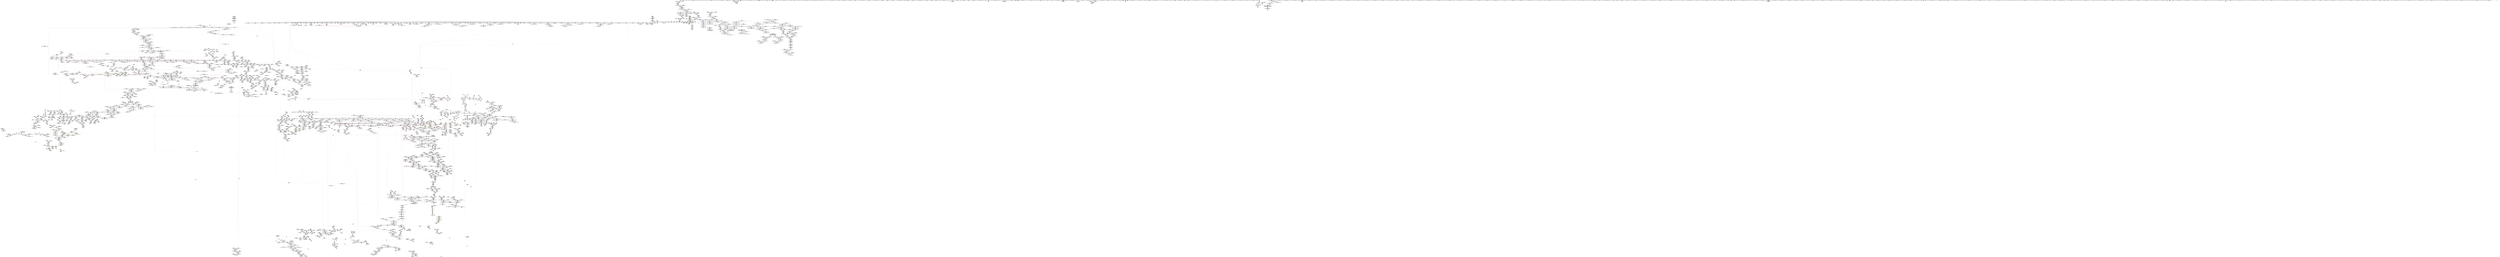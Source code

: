 digraph "SVFG" {
	label="SVFG";

	Node0x5561d4a7eea0 [shape=record,color=grey,label="{NodeID: 0\nNullPtr}"];
	Node0x5561d4a7eea0 -> Node0x5561d4b655f0[style=solid];
	Node0x5561d4a7eea0 -> Node0x5561d4b656f0[style=solid];
	Node0x5561d4a7eea0 -> Node0x5561d4b657c0[style=solid];
	Node0x5561d4a7eea0 -> Node0x5561d4b65890[style=solid];
	Node0x5561d4a7eea0 -> Node0x5561d4b65960[style=solid];
	Node0x5561d4a7eea0 -> Node0x5561d4b65a30[style=solid];
	Node0x5561d4a7eea0 -> Node0x5561d4b65b00[style=solid];
	Node0x5561d4a7eea0 -> Node0x5561d4b65bd0[style=solid];
	Node0x5561d4a7eea0 -> Node0x5561d4b65ca0[style=solid];
	Node0x5561d4a7eea0 -> Node0x5561d4b65d70[style=solid];
	Node0x5561d4a7eea0 -> Node0x5561d4b65e40[style=solid];
	Node0x5561d4a7eea0 -> Node0x5561d4b65f10[style=solid];
	Node0x5561d4a7eea0 -> Node0x5561d4b65fe0[style=solid];
	Node0x5561d4a7eea0 -> Node0x5561d4b660b0[style=solid];
	Node0x5561d4a7eea0 -> Node0x5561d4b66180[style=solid];
	Node0x5561d4a7eea0 -> Node0x5561d4b66250[style=solid];
	Node0x5561d4a7eea0 -> Node0x5561d4b66320[style=solid];
	Node0x5561d4a7eea0 -> Node0x5561d4b663f0[style=solid];
	Node0x5561d4a7eea0 -> Node0x5561d4b664c0[style=solid];
	Node0x5561d4a7eea0 -> Node0x5561d4b66590[style=solid];
	Node0x5561d4a7eea0 -> Node0x5561d4b66660[style=solid];
	Node0x5561d4a7eea0 -> Node0x5561d4b66730[style=solid];
	Node0x5561d4a7eea0 -> Node0x5561d4b66800[style=solid];
	Node0x5561d4a7eea0 -> Node0x5561d4b668d0[style=solid];
	Node0x5561d4a7eea0 -> Node0x5561d4b669a0[style=solid];
	Node0x5561d4a7eea0 -> Node0x5561d4b66a70[style=solid];
	Node0x5561d4a7eea0 -> Node0x5561d4b66b40[style=solid];
	Node0x5561d4a7eea0 -> Node0x5561d4b66c10[style=solid];
	Node0x5561d4a7eea0 -> Node0x5561d4b66ce0[style=solid];
	Node0x5561d4a7eea0 -> Node0x5561d4b66db0[style=solid];
	Node0x5561d4a7eea0 -> Node0x5561d4b66e80[style=solid];
	Node0x5561d4a7eea0 -> Node0x5561d4b66f50[style=solid];
	Node0x5561d4a7eea0 -> Node0x5561d4b67020[style=solid];
	Node0x5561d4a7eea0 -> Node0x5561d4b670f0[style=solid];
	Node0x5561d4a7eea0 -> Node0x5561d4b671c0[style=solid];
	Node0x5561d4a7eea0 -> Node0x5561d4b67290[style=solid];
	Node0x5561d4a7eea0 -> Node0x5561d4b67360[style=solid];
	Node0x5561d4a7eea0 -> Node0x5561d4b67430[style=solid];
	Node0x5561d4a7eea0 -> Node0x5561d4b67500[style=solid];
	Node0x5561d4a7eea0 -> Node0x5561d4b675d0[style=solid];
	Node0x5561d4a7eea0 -> Node0x5561d4b676a0[style=solid];
	Node0x5561d4a7eea0 -> Node0x5561d4b67770[style=solid];
	Node0x5561d4a7eea0 -> Node0x5561d4b67840[style=solid];
	Node0x5561d4a7eea0 -> Node0x5561d4b67910[style=solid];
	Node0x5561d4a7eea0 -> Node0x5561d4b679e0[style=solid];
	Node0x5561d4a7eea0 -> Node0x5561d4b67ab0[style=solid];
	Node0x5561d4a7eea0 -> Node0x5561d4b67b80[style=solid];
	Node0x5561d4a7eea0 -> Node0x5561d4b67c50[style=solid];
	Node0x5561d4a7eea0 -> Node0x5561d4b67d20[style=solid];
	Node0x5561d4a7eea0 -> Node0x5561d4b67df0[style=solid];
	Node0x5561d4a7eea0 -> Node0x5561d4b67ec0[style=solid];
	Node0x5561d4a7eea0 -> Node0x5561d4b67f90[style=solid];
	Node0x5561d4a7eea0 -> Node0x5561d4b68060[style=solid];
	Node0x5561d4a7eea0 -> Node0x5561d4b68130[style=solid];
	Node0x5561d4a7eea0 -> Node0x5561d4b68200[style=solid];
	Node0x5561d4a7eea0 -> Node0x5561d4b682d0[style=solid];
	Node0x5561d4a7eea0 -> Node0x5561d4b683a0[style=solid];
	Node0x5561d4a7eea0 -> Node0x5561d4b68470[style=solid];
	Node0x5561d4a7eea0 -> Node0x5561d4b68540[style=solid];
	Node0x5561d4a7eea0 -> Node0x5561d4b68610[style=solid];
	Node0x5561d4a7eea0 -> Node0x5561d4b686e0[style=solid];
	Node0x5561d4a7eea0 -> Node0x5561d4b687b0[style=solid];
	Node0x5561d4a7eea0 -> Node0x5561d4bbc9e0[style=solid];
	Node0x5561d4a7eea0 -> Node0x5561d4bc1740[style=solid];
	Node0x5561d4a7eea0 -> Node0x5561d4bc43f0[style=solid];
	Node0x5561d4a7eea0 -> Node0x5561d4bc44c0[style=solid];
	Node0x5561d4a7eea0 -> Node0x5561d4bc4590[style=solid];
	Node0x5561d4a7eea0 -> Node0x5561d4bc6af0[style=solid];
	Node0x5561d4a7eea0 -> Node0x5561d4bcb9c0[style=solid];
	Node0x5561d4a7eea0 -> Node0x5561d4bcba90[style=solid];
	Node0x5561d4a7eea0 -> Node0x5561d4bcbb60[style=solid];
	Node0x5561d4a7eea0 -> Node0x5561d4bcd970[style=solid];
	Node0x5561d4a7eea0 -> Node0x5561d3d3a2c0[style=solid];
	Node0x5561d4a7eea0 -> Node0x5561d3d3def0[style=solid];
	Node0x5561d4a7eea0 -> Node0x5561d4c26070[style=solid];
	Node0x5561d4a7eea0 -> Node0x5561d4c26c70[style=solid];
	Node0x5561d4a7eea0 -> Node0x5561d4c27e70[style=solid];
	Node0x5561d4a7eea0 -> Node0x5561d4c288f0[style=solid];
	Node0x5561d4a7eea0 -> Node0x5561d4c29070[style=solid];
	Node0x5561d4a7eea0:s64 -> Node0x5561d4de8dd0[style=solid,color=red];
	Node0x5561d4a7eea0:s64 -> Node0x5561d4df2fe0[style=solid,color=red];
	Node0x5561d4ccea20 [shape=record,color=yellow,style=double,label="{NodeID: 3764\n242V_1 = ENCHI(MR_242V_0)\npts\{310001 340001 \}\nFun[_Z3dfsi]|{<s0>49}}"];
	Node0x5561d4ccea20:s0 -> Node0x5561d4ce5350[style=dashed,color=red];
	Node0x5561d4b6d970 [shape=record,color=red,label="{NodeID: 1550\n1894\<--1893\n\<--_M_finish5\n_ZNSt6vectorISt4pairIiiESaIS1_EE12emplace_backIJS1_EEEvDpOT_\n|{<s0>155}}"];
	Node0x5561d4b6d970:s0 -> Node0x5561d4de4320[style=solid,color=red];
	Node0x5561d4b4b460 [shape=record,color=green,label="{NodeID: 443\n2816\<--2817\n_ZNSaIiEC2Ev\<--_ZNSaIiEC2Ev_field_insensitive\n}"];
	Node0x5561d4e02150 [shape=record,color=black,label="{NodeID: 5314\n2024 = PHI(1668, )\n|{<s0>169}}"];
	Node0x5561d4e02150:s0 -> Node0x5561d4e08ec0[style=solid,color=red];
	Node0x5561d4bc32e0 [shape=record,color=blue,label="{NodeID: 1993\n1465\<--1460\n.addr\<--\n_ZN9__gnu_cxx13new_allocatorISt13_Rb_tree_nodeISt4pairIiiEEE10deallocateEPS4_m\n}"];
	Node0x5561d4b5a960 [shape=record,color=black,label="{NodeID: 886\n2706\<--2721\n_ZSteqIPSt4pairIiiEEbRKSt13move_iteratorIT_ES7__ret\<--cmp\n_ZSteqIPSt4pairIiiEEbRKSt13move_iteratorIT_ES7_\n|{<s0>227}}"];
	Node0x5561d4b5a960:s0 -> Node0x5561d4e03970[style=solid,color=blue];
	Node0x5561d4cb77a0 [shape=record,color=black,label="{NodeID: 3543\nMR_229V_3 = PHI(MR_229V_4, MR_229V_2, )\npts\{5520000 \}\n|{<s0>52|<s1>53|<s2>68|<s3>68}}"];
	Node0x5561d4cb77a0:s0 -> Node0x5561d4ce6e40[style=dashed,color=red];
	Node0x5561d4cb77a0:s1 -> Node0x5561d4cc6f40[style=dashed,color=red];
	Node0x5561d4cb77a0:s2 -> Node0x5561d4b96e30[style=dashed,color=red];
	Node0x5561d4cb77a0:s3 -> Node0x5561d4bc0560[style=dashed,color=red];
	Node0x5561d4b91670 [shape=record,color=purple,label="{NodeID: 1329\n3225\<--3223\nadd.ptr39\<--\n_ZNSt6vectorIiSaIiEE17_M_realloc_insertIJRKiEEEvN9__gnu_cxx17__normal_iteratorIPiS1_EEDpOT_\n}"];
	Node0x5561d4b91670 -> Node0x5561d4bce190[style=solid];
	Node0x5561d4b43630 [shape=record,color=green,label="{NodeID: 222\n1315\<--1316\n_ZNSt8_Rb_treeISt4pairIiiES1_St9_IdentityIS1_ESt4lessIS1_ESaIS1_EE15_M_destroy_nodeEPSt13_Rb_tree_nodeIS1_E\<--_ZNSt8_Rb_treeISt4pairIiiES1_St9_IdentityIS1_ESt4lessIS1_ESaIS1_EE15_M_destroy_nodeEPSt13_Rb_tree_nodeIS1_E_field_insensitive\n}"];
	Node0x5561d4de9b20 [shape=record,color=black,label="{NodeID: 5093\n3932 = PHI(1037, )\n1st arg _ZSt10__count_ifIPiN9__gnu_cxx5__ops16_Iter_equals_valIKiEEENSt15iterator_traitsIT_E15difference_typeES7_S7_T0_ }"];
	Node0x5561d4de9b20 -> Node0x5561d4bd2b80[style=solid];
	Node0x5561d4b78dd0 [shape=record,color=red,label="{NodeID: 1772\n3491\<--3488\nthis1\<--this.addr\n_ZNKSt12_Vector_baseIiSaIiEE19_M_get_Tp_allocatorEv\n}"];
	Node0x5561d4b78dd0 -> Node0x5561d4b8e820[style=solid];
	Node0x5561d4b67910 [shape=record,color=black,label="{NodeID: 665\n2622\<--3\n\<--dummyVal\n_ZNSt20__uninitialized_copyILb0EE13__uninit_copyISt13move_iteratorIPSt4pairIiiEES5_EET0_T_S8_S7_\n}"];
	Node0x5561d4b67910 -> Node0x5561d4bca230[style=solid];
	Node0x5561d4bce740 [shape=record,color=blue,label="{NodeID: 2215\n3292\<--3289\nthis.addr\<--this\n_ZNKSt6vectorIiSaIiEE12_M_check_lenEmPKc\n}"];
	Node0x5561d4bce740 -> Node0x5561d4b777e0[style=dashed];
	Node0x5561d4b862e0 [shape=record,color=purple,label="{NodeID: 1108\n1215\<--1198\n_M_impl2\<--this1\n_ZNSt8_Rb_treeISt4pairIiiES1_St9_IdentityIS1_ESt4lessIS1_ESaIS1_EED2Ev\n|{<s0>111}}"];
	Node0x5561d4b862e0:s0 -> Node0x5561d4de84d0[style=solid,color=red];
	Node0x5561d4aa3ac0 [shape=record,color=green,label="{NodeID: 1\n7\<--1\n__dso_handle\<--dummyObj\nGlob }"];
	Node0x5561d4cceb30 [shape=record,color=yellow,style=double,label="{NodeID: 3765\n244V_1 = ENCHI(MR_244V_0)\npts\{310002 340002 \}\nFun[_Z3dfsi]|{<s0>49}}"];
	Node0x5561d4cceb30:s0 -> Node0x5561d4ce5460[style=dashed,color=red];
	Node0x5561d4b6da40 [shape=record,color=red,label="{NodeID: 1551\n1905\<--1904\n\<--_M_finish7\n_ZNSt6vectorISt4pairIiiESaIS1_EE12emplace_backIJS1_EEEvDpOT_\n}"];
	Node0x5561d4b6da40 -> Node0x5561d4b88500[style=solid];
	Node0x5561d4b4b560 [shape=record,color=green,label="{NodeID: 444\n2827\<--2828\nthis.addr\<--this.addr_field_insensitive\n_ZNSaIiEC2Ev\n}"];
	Node0x5561d4b4b560 -> Node0x5561d4b74240[style=solid];
	Node0x5561d4b4b560 -> Node0x5561d4bcbc30[style=solid];
	Node0x5561d4e02260 [shape=record,color=black,label="{NodeID: 5315\n2025 = PHI(2267, )\n}"];
	Node0x5561d4e02260 -> Node0x5561d4bc6bc0[style=solid];
	Node0x5561d4bc33b0 [shape=record,color=blue,label="{NodeID: 1994\n1481\<--1480\nthis.addr\<--this\n_ZNSaISt13_Rb_tree_nodeISt4pairIiiEEED2Ev\n}"];
	Node0x5561d4bc33b0 -> Node0x5561d4b9a090[style=dashed];
	Node0x5561d4b5aa30 [shape=record,color=black,label="{NodeID: 887\n2723\<--2730\n_ZNKSt13move_iteratorIPSt4pairIiiEE4baseEv_ret\<--\n_ZNKSt13move_iteratorIPSt4pairIiiEE4baseEv\n|{<s0>230|<s1>231}}"];
	Node0x5561d4b5aa30:s0 -> Node0x5561d4e041f0[style=solid,color=blue];
	Node0x5561d4b5aa30:s1 -> Node0x5561d4e04330[style=solid,color=blue];
	Node0x5561d4cb7ca0 [shape=record,color=black,label="{NodeID: 3544\nMR_233V_2 = PHI(MR_233V_3, MR_233V_1, )\npts\{5560000 \}\n}"];
	Node0x5561d4cb7ca0 -> Node0x5561d4bbf040[style=dashed];
	Node0x5561d4b91740 [shape=record,color=purple,label="{NodeID: 1330\n3817\<--3815\nadd.ptr\<--\n_ZNSt11__copy_moveILb1ELb1ESt26random_access_iterator_tagE8__copy_mIiEEPT_PKS3_S6_S4_\n}"];
	Node0x5561d4b91740 -> Node0x5561d4b7f980[style=solid];
	Node0x5561d4b43730 [shape=record,color=green,label="{NodeID: 223\n1319\<--1320\n_ZNSt8_Rb_treeISt4pairIiiES1_St9_IdentityIS1_ESt4lessIS1_ESaIS1_EE11_M_put_nodeEPSt13_Rb_tree_nodeIS1_E\<--_ZNSt8_Rb_treeISt4pairIiiES1_St9_IdentityIS1_ESt4lessIS1_ESaIS1_EE11_M_put_nodeEPSt13_Rb_tree_nodeIS1_E_field_insensitive\n}"];
	Node0x5561d4de9c30 [shape=record,color=black,label="{NodeID: 5094\n3933 = PHI(1045, )\n2nd arg _ZSt10__count_ifIPiN9__gnu_cxx5__ops16_Iter_equals_valIKiEEENSt15iterator_traitsIT_E15difference_typeES7_S7_T0_ }"];
	Node0x5561d4de9c30 -> Node0x5561d4bd29e0[style=solid];
	Node0x5561d4ce1550 [shape=record,color=yellow,style=double,label="{NodeID: 3987\n48V_1 = ENCHI(MR_48V_0)\npts\{2463 150000 150001 \}\nFun[_Z5solvei]|{<s0>85|<s1>85}}"];
	Node0x5561d4ce1550:s0 -> Node0x5561d4cce050[style=dashed,color=red];
	Node0x5561d4ce1550:s1 -> Node0x5561d4cce830[style=dashed,color=red];
	Node0x5561d4b78ea0 [shape=record,color=red,label="{NodeID: 1773\n3500\<--3497\nthis1\<--this.addr\n_ZNK9__gnu_cxx13new_allocatorIiE8max_sizeEv\n}"];
	Node0x5561d4b679e0 [shape=record,color=black,label="{NodeID: 666\n2624\<--3\n\<--dummyVal\n_ZNSt20__uninitialized_copyILb0EE13__uninit_copyISt13move_iteratorIPSt4pairIiiEES5_EET0_T_S8_S7_\n}"];
	Node0x5561d4b679e0 -> Node0x5561d4bca300[style=solid];
	Node0x5561d4bce810 [shape=record,color=blue,label="{NodeID: 2216\n3294\<--3290\n__n.addr\<--__n\n_ZNKSt6vectorIiSaIiEE12_M_check_lenEmPKc\n|{|<s2>278}}"];
	Node0x5561d4bce810 -> Node0x5561d4b778b0[style=dashed];
	Node0x5561d4bce810 -> Node0x5561d4b77cc0[style=dashed];
	Node0x5561d4bce810:s2 -> Node0x5561d4ce2da0[style=dashed,color=red];
	Node0x5561d4b863b0 [shape=record,color=purple,label="{NodeID: 1109\n1263\<--1262\n_M_impl\<--this1\n_ZNSt8_Rb_treeISt4pairIiiES1_St9_IdentityIS1_ESt4lessIS1_ESaIS1_EE8_M_beginEv\n}"];
	Node0x5561d4b863b0 -> Node0x5561d4b6ca00[style=solid];
	Node0x5561d4ab8ba0 [shape=record,color=green,label="{NodeID: 2\n9\<--1\n\<--dummyObj\nCan only get source location for instruction, argument, global var or function.}"];
	Node0x5561d4b6db10 [shape=record,color=red,label="{NodeID: 1552\n1915\<--1914\n\<--coerce.dive10\n_ZNSt6vectorISt4pairIiiESaIS1_EE12emplace_backIJS1_EEEvDpOT_\n|{<s0>158}}"];
	Node0x5561d4b6db10:s0 -> Node0x5561d4e07c70[style=solid,color=red];
	Node0x5561d4b4b630 [shape=record,color=green,label="{NodeID: 445\n2833\<--2834\n_ZN9__gnu_cxx13new_allocatorIiEC2Ev\<--_ZN9__gnu_cxx13new_allocatorIiEC2Ev_field_insensitive\n}"];
	Node0x5561d4e02370 [shape=record,color=black,label="{NodeID: 5316\n2032 = PHI(2308, )\n}"];
	Node0x5561d4e02370 -> Node0x5561d4b6f440[style=solid];
	Node0x5561d4bc3480 [shape=record,color=blue,label="{NodeID: 1995\n1492\<--1491\nthis.addr\<--this\n_ZN9__gnu_cxx13new_allocatorISt13_Rb_tree_nodeISt4pairIiiEEED2Ev\n}"];
	Node0x5561d4bc3480 -> Node0x5561d4b9a160[style=dashed];
	Node0x5561d4b5ab00 [shape=record,color=black,label="{NodeID: 888\n2790\<--2795\n_ZSt12__niter_baseIPiET_S1__ret\<--\n_ZSt12__niter_baseIPiET_S1_\n|{<s0>35|<s1>36|<s2>312|<s3>313|<s4>314}}"];
	Node0x5561d4b5ab00:s0 -> Node0x5561d4dfbe30[style=solid,color=blue];
	Node0x5561d4b5ab00:s1 -> Node0x5561d4dfc000[style=solid,color=blue];
	Node0x5561d4b5ab00:s2 -> Node0x5561d4e055f0[style=solid,color=blue];
	Node0x5561d4b5ab00:s3 -> Node0x5561d4e057c0[style=solid,color=blue];
	Node0x5561d4b5ab00:s4 -> Node0x5561d4e05900[style=solid,color=blue];
	Node0x5561d4cb81a0 [shape=record,color=black,label="{NodeID: 3545\nMR_235V_2 = PHI(MR_235V_3, MR_235V_1, )\npts\{5560001 \}\n}"];
	Node0x5561d4cb81a0 -> Node0x5561d4bbf110[style=dashed];
	Node0x5561d4b91810 [shape=record,color=red,label="{NodeID: 1331\n234\<--8\n\<--n\n_Z4scanv\n}"];
	Node0x5561d4b91810 -> Node0x5561d4c28470[style=solid];
	Node0x5561d4b43830 [shape=record,color=green,label="{NodeID: 224\n1325\<--1326\nthis.addr\<--this.addr_field_insensitive\n_ZNSt8_Rb_treeISt4pairIiiES1_St9_IdentityIS1_ESt4lessIS1_ESaIS1_EE15_M_destroy_nodeEPSt13_Rb_tree_nodeIS1_E\n}"];
	Node0x5561d4b43830 -> Node0x5561d4b991f0[style=solid];
	Node0x5561d4b43830 -> Node0x5561d4bc2510[style=solid];
	Node0x5561d4de9d40 [shape=record,color=black,label="{NodeID: 5095\n1604 = PHI(105, )\n0th arg _ZNSt12_Vector_baseISt4pairIiiESaIS1_EEC2Ev }"];
	Node0x5561d4de9d40 -> Node0x5561d4bc4250[style=solid];
	Node0x5561d4b78f70 [shape=record,color=red,label="{NodeID: 1774\n3512\<--3506\nthis1\<--this.addr\n_ZN9__gnu_cxx17__normal_iteratorIPiSt6vectorIiSaIiEEEC2ERKS1_\n}"];
	Node0x5561d4b78f70 -> Node0x5561d4b8e8f0[style=solid];
	Node0x5561d4b67ab0 [shape=record,color=black,label="{NodeID: 667\n2634\<--3\nlpad.val\<--dummyVal\n_ZNSt20__uninitialized_copyILb0EE13__uninit_copyISt13move_iteratorIPSt4pairIiiEES5_EET0_T_S8_S7_\n}"];
	Node0x5561d4bce8e0 [shape=record,color=blue,label="{NodeID: 2217\n3296\<--3291\n__s.addr\<--__s\n_ZNKSt6vectorIiSaIiEE12_M_check_lenEmPKc\n}"];
	Node0x5561d4bce8e0 -> Node0x5561d4b77980[style=dashed];
	Node0x5561d4b86480 [shape=record,color=purple,label="{NodeID: 1110\n1265\<--1264\nadd.ptr\<--\n_ZNSt8_Rb_treeISt4pairIiiES1_St9_IdentityIS1_ESt4lessIS1_ESaIS1_EE8_M_beginEv\n}"];
	Node0x5561d4b86480 -> Node0x5561d4b6cad0[style=solid];
	Node0x5561d4b3aa40 [shape=record,color=green,label="{NodeID: 3\n28\<--1\n_ZSt3cin\<--dummyObj\nGlob }"];
	Node0x5561d4b6dbe0 [shape=record,color=red,label="{NodeID: 1553\n1926\<--1923\n\<--__t.addr\n_ZSt4moveIRSt4pairIiiEEONSt16remove_referenceIT_E4typeEOS4_\n}"];
	Node0x5561d4b6dbe0 -> Node0x5561d4b56ba0[style=solid];
	Node0x5561d4b4b730 [shape=record,color=green,label="{NodeID: 446\n2838\<--2839\nthis.addr\<--this.addr_field_insensitive\n_ZN9__gnu_cxx13new_allocatorIiEC2Ev\n}"];
	Node0x5561d4b4b730 -> Node0x5561d4b74310[style=solid];
	Node0x5561d4b4b730 -> Node0x5561d4bcbd00[style=solid];
	Node0x5561d4e024b0 [shape=record,color=black,label="{NodeID: 5317\n2040 = PHI(1668, )\n|{<s0>172}}"];
	Node0x5561d4e024b0:s0 -> Node0x5561d4e08ec0[style=solid,color=red];
	Node0x5561d4bc3550 [shape=record,color=blue,label="{NodeID: 1996\n1499\<--1498\n__t.addr\<--__t\n_ZSt7forwardIRiEOT_RNSt16remove_referenceIS1_E4typeE\n}"];
	Node0x5561d4bc3550 -> Node0x5561d4b9a230[style=dashed];
	Node0x5561d4b5abd0 [shape=record,color=black,label="{NodeID: 889\n2814\<--2813\n\<--this1\n_ZNSt12_Vector_baseIiSaIiEE12_Vector_implC2Ev\n|{<s0>233}}"];
	Node0x5561d4b5abd0:s0 -> Node0x5561d4e0a080[style=solid,color=red];
	Node0x5561d4cb86a0 [shape=record,color=black,label="{NodeID: 3546\nMR_159V_2 = PHI(MR_159V_3, MR_159V_1, )\npts\{5620000 \}\n|{<s0>55}}"];
	Node0x5561d4cb86a0:s0 -> Node0x5561d4cca180[style=dashed,color=red];
	Node0x5561d4b918e0 [shape=record,color=red,label="{NodeID: 1332\n951\<--8\n\<--n\n_Z5solvei\n}"];
	Node0x5561d4b918e0 -> Node0x5561d4c28bf0[style=solid];
	Node0x5561d4b43900 [shape=record,color=green,label="{NodeID: 225\n1327\<--1328\n__p.addr\<--__p.addr_field_insensitive\n_ZNSt8_Rb_treeISt4pairIiiES1_St9_IdentityIS1_ESt4lessIS1_ESaIS1_EE15_M_destroy_nodeEPSt13_Rb_tree_nodeIS1_E\n}"];
	Node0x5561d4b43900 -> Node0x5561d4b992c0[style=solid];
	Node0x5561d4b43900 -> Node0x5561d4b99390[style=solid];
	Node0x5561d4b43900 -> Node0x5561d4bc25e0[style=solid];
	Node0x5561d4de9e50 [shape=record,color=black,label="{NodeID: 5096\n3374 = PHI(3099, )\n0th arg _ZNSt12_Vector_baseIiSaIiEE11_M_allocateEm }"];
	Node0x5561d4de9e50 -> Node0x5561d4bcedc0[style=solid];
	Node0x5561d4ce17d0 [shape=record,color=yellow,style=double,label="{NodeID: 3989\n64V_1 = ENCHI(MR_64V_0)\npts\{10 \}\nFun[_Z5solvei]}"];
	Node0x5561d4ce17d0 -> Node0x5561d4b918e0[style=dashed];
	Node0x5561d4b79040 [shape=record,color=red,label="{NodeID: 1775\n3514\<--3508\n\<--__i.addr\n_ZN9__gnu_cxx17__normal_iteratorIPiSt6vectorIiSaIiEEEC2ERKS1_\n}"];
	Node0x5561d4b79040 -> Node0x5561d4b79110[style=solid];
	Node0x5561d4b67b80 [shape=record,color=black,label="{NodeID: 668\n2635\<--3\nlpad.val12\<--dummyVal\n_ZNSt20__uninitialized_copyILb0EE13__uninit_copyISt13move_iteratorIPSt4pairIiiEES5_EET0_T_S8_S7_\n}"];
	Node0x5561d4cf47d0 [shape=record,color=yellow,style=double,label="{NodeID: 4432\nRETMU(2V_2)\npts\{150000 150001 150002 \}\nFun[_GLOBAL__sub_I_ifsmirnov_1_1.cpp]}"];
	Node0x5561d4bce9b0 [shape=record,color=blue,label="{NodeID: 2218\n3300\<--3318\nref.tmp\<--call4\n_ZNKSt6vectorIiSaIiEE12_M_check_lenEmPKc\n|{|<s1>278}}"];
	Node0x5561d4bce9b0 -> Node0x5561d4b77cc0[style=dashed];
	Node0x5561d4bce9b0:s1 -> Node0x5561d4ce2eb0[style=dashed,color=red];
	Node0x5561d4b86550 [shape=record,color=purple,label="{NodeID: 1111\n1267\<--1266\n_M_header\<--\n_ZNSt8_Rb_treeISt4pairIiiES1_St9_IdentityIS1_ESt4lessIS1_ESaIS1_EE8_M_beginEv\n}"];
	Node0x5561d4b3ad80 [shape=record,color=green,label="{NodeID: 4\n35\<--1\n.str\<--dummyObj\nGlob }"];
	Node0x5561d4b6dcb0 [shape=record,color=red,label="{NodeID: 1554\n1941\<--1932\n\<--__a.addr\n_ZNSt16allocator_traitsISaISt4pairIiiEEE9constructIS1_JS1_EEEvRS2_PT_DpOT0_\n}"];
	Node0x5561d4b6dcb0 -> Node0x5561d4b56c70[style=solid];
	Node0x5561d4b4b800 [shape=record,color=green,label="{NodeID: 447\n2847\<--2848\n__first.addr\<--__first.addr_field_insensitive\n_ZSt8_DestroyIPiiEvT_S1_RSaIT0_E\n}"];
	Node0x5561d4b4b800 -> Node0x5561d4b743e0[style=solid];
	Node0x5561d4b4b800 -> Node0x5561d4bcbdd0[style=solid];
	Node0x5561d4e025f0 [shape=record,color=black,label="{NodeID: 5318\n2041 = PHI(2267, )\n}"];
	Node0x5561d4e025f0 -> Node0x5561d4bc6d60[style=solid];
	Node0x5561d4bc3620 [shape=record,color=blue,label="{NodeID: 1997\n1506\<--1505\n__t.addr\<--__t\n_ZSt7forwardIiEOT_RNSt16remove_referenceIS0_E4typeE\n}"];
	Node0x5561d4bc3620 -> Node0x5561d4b9a300[style=dashed];
	Node0x5561d4b5aca0 [shape=record,color=black,label="{NodeID: 890\n2831\<--2830\n\<--this1\n_ZNSaIiEC2Ev\n|{<s0>234}}"];
	Node0x5561d4b5aca0:s0 -> Node0x5561d4de3610[style=solid,color=red];
	Node0x5561d4cb8ba0 [shape=record,color=black,label="{NodeID: 3547\nMR_240V_3 = PHI(MR_240V_4, MR_240V_2, )\npts\{310000 340000 \}\n|{|<s1>59|<s2>60|<s3>62|<s4>63|<s5>65|<s6>85}}"];
	Node0x5561d4cb8ba0 -> Node0x5561d4cb8ba0[style=dashed];
	Node0x5561d4cb8ba0:s1 -> Node0x5561d4ce5240[style=dashed,color=red];
	Node0x5561d4cb8ba0:s2 -> Node0x5561d4cb8ba0[style=dashed,color=blue];
	Node0x5561d4cb8ba0:s3 -> Node0x5561d4cc2b50[style=dashed,color=red];
	Node0x5561d4cb8ba0:s4 -> Node0x5561d4ca4bd0[style=dashed,color=red];
	Node0x5561d4cb8ba0:s5 -> Node0x5561d4ca4bd0[style=dashed,color=red];
	Node0x5561d4cb8ba0:s6 -> Node0x5561d4cb2ff0[style=dashed,color=blue];
	Node0x5561d4b919b0 [shape=record,color=red,label="{NodeID: 1333\n252\<--11\n\<--m\n_Z4scanv\n}"];
	Node0x5561d4b919b0 -> Node0x5561d4c282f0[style=solid];
	Node0x5561d4b439d0 [shape=record,color=green,label="{NodeID: 226\n1333\<--1334\n_ZNSt8_Rb_treeISt4pairIiiES1_St9_IdentityIS1_ESt4lessIS1_ESaIS1_EE21_M_get_Node_allocatorEv\<--_ZNSt8_Rb_treeISt4pairIiiES1_St9_IdentityIS1_ESt4lessIS1_ESaIS1_EE21_M_get_Node_allocatorEv_field_insensitive\n}"];
	Node0x5561d4de9f60 [shape=record,color=black,label="{NodeID: 5097\n3375 = PHI(3100, )\n1st arg _ZNSt12_Vector_baseIiSaIiEE11_M_allocateEm }"];
	Node0x5561d4de9f60 -> Node0x5561d4bcee90[style=solid];
	Node0x5561d4b79110 [shape=record,color=red,label="{NodeID: 1776\n3515\<--3514\n\<--\n_ZN9__gnu_cxx17__normal_iteratorIPiSt6vectorIiSaIiEEEC2ERKS1_\n}"];
	Node0x5561d4b79110 -> Node0x5561d4bcfb90[style=solid];
	Node0x5561d4b67c50 [shape=record,color=black,label="{NodeID: 669\n2637\<--3\n\<--dummyVal\n_ZNSt20__uninitialized_copyILb0EE13__uninit_copyISt13move_iteratorIPSt4pairIiiEES5_EET0_T_S8_S7_\n}"];
	Node0x5561d4cf48e0 [shape=record,color=yellow,style=double,label="{NodeID: 4433\nRETMU(22V_2)\npts\{210000 210001 210002 210003 210004 \}\nFun[_GLOBAL__sub_I_ifsmirnov_1_1.cpp]}"];
	Node0x5561d4bcea80 [shape=record,color=blue,label="{NodeID: 2219\n3298\<--3322\n__len\<--add\n_ZNKSt6vectorIiSaIiEE12_M_check_lenEmPKc\n}"];
	Node0x5561d4bcea80 -> Node0x5561d4b77a50[style=dashed];
	Node0x5561d4bcea80 -> Node0x5561d4b77b20[style=dashed];
	Node0x5561d4bcea80 -> Node0x5561d4b77bf0[style=dashed];
	Node0x5561d4b86620 [shape=record,color=purple,label="{NodeID: 1112\n1268\<--1266\n_M_parent\<--\n_ZNSt8_Rb_treeISt4pairIiiES1_St9_IdentityIS1_ESt4lessIS1_ESaIS1_EE8_M_beginEv\n}"];
	Node0x5561d4b86620 -> Node0x5561d4b98aa0[style=solid];
	Node0x5561d4b3ae40 [shape=record,color=green,label="{NodeID: 5\n37\<--1\n.str.5\<--dummyObj\nGlob }"];
	Node0x5561d4b6dd80 [shape=record,color=red,label="{NodeID: 1555\n1943\<--1934\n\<--__p.addr\n_ZNSt16allocator_traitsISaISt4pairIiiEEE9constructIS1_JS1_EEEvRS2_PT_DpOT0_\n|{<s0>160}}"];
	Node0x5561d4b6dd80:s0 -> Node0x5561d4e064f0[style=solid,color=red];
	Node0x5561d4b4b8d0 [shape=record,color=green,label="{NodeID: 448\n2849\<--2850\n__last.addr\<--__last.addr_field_insensitive\n_ZSt8_DestroyIPiiEvT_S1_RSaIT0_E\n}"];
	Node0x5561d4b4b8d0 -> Node0x5561d4b744b0[style=solid];
	Node0x5561d4b4b8d0 -> Node0x5561d4bcbea0[style=solid];
	Node0x5561d4e02730 [shape=record,color=black,label="{NodeID: 5319\n2051 = PHI()\n}"];
	Node0x5561d4bc36f0 [shape=record,color=blue,label="{NodeID: 1998\n1515\<--1512\nthis.addr\<--this\n_ZNSt5tupleIJRiS0_EEC2IvLb1EEES0_S0_\n}"];
	Node0x5561d4bc36f0 -> Node0x5561d4b9a3d0[style=dashed];
	Node0x5561d4b5ad70 [shape=record,color=black,label="{NodeID: 891\n2869\<--2868\n\<--_M_impl\n_ZNSt12_Vector_baseIiSaIiEE19_M_get_Tp_allocatorEv\n}"];
	Node0x5561d4b5ad70 -> Node0x5561d4b5ae40[style=solid];
	Node0x5561d4cb90d0 [shape=record,color=black,label="{NodeID: 3548\nMR_242V_3 = PHI(MR_242V_4, MR_242V_2, )\npts\{310001 340001 \}\n|{|<s1>59|<s2>62|<s3>69|<s4>69}}"];
	Node0x5561d4cb90d0 -> Node0x5561d4cb90d0[style=dashed];
	Node0x5561d4cb90d0:s1 -> Node0x5561d4ce5350[style=dashed,color=red];
	Node0x5561d4cb90d0:s2 -> Node0x5561d4cc2c60[style=dashed,color=red];
	Node0x5561d4cb90d0:s3 -> Node0x5561d4b966e0[style=dashed,color=red];
	Node0x5561d4cb90d0:s4 -> Node0x5561d4bc0150[style=dashed,color=red];
	Node0x5561d4b91a80 [shape=record,color=red,label="{NodeID: 1334\n287\<--11\n\<--m\n_Z4scanv\n}"];
	Node0x5561d4b91a80 -> Node0x5561d4b696a0[style=solid];
	Node0x5561d4b4c1c0 [shape=record,color=green,label="{NodeID: 227\n1337\<--1338\n_ZNSt13_Rb_tree_nodeISt4pairIiiEE9_M_valptrEv\<--_ZNSt13_Rb_tree_nodeISt4pairIiiEE9_M_valptrEv_field_insensitive\n}"];
	Node0x5561d4dea070 [shape=record,color=black,label="{NodeID: 5098\n1512 = PHI(804, )\n0th arg _ZNSt5tupleIJRiS0_EEC2IvLb1EEES0_S0_ }"];
	Node0x5561d4dea070 -> Node0x5561d4bc36f0[style=solid];
	Node0x5561d4ce1990 [shape=record,color=yellow,style=double,label="{NodeID: 3991\n66V_1 = ENCHI(MR_66V_0)\npts\{12 \}\nFun[_Z5solvei]}"];
	Node0x5561d4ce1990 -> Node0x5561d4b91b50[style=dashed];
	Node0x5561d4ce1990 -> Node0x5561d4b91c20[style=dashed];
	Node0x5561d4b791e0 [shape=record,color=red,label="{NodeID: 1777\n3527\<--3521\n\<--__a.addr\n_ZNSt16allocator_traitsISaIiEE8allocateERS0_m\n}"];
	Node0x5561d4b791e0 -> Node0x5561d4b7df80[style=solid];
	Node0x5561d4b67d20 [shape=record,color=black,label="{NodeID: 670\n2638\<--3\n\<--dummyVal\n_ZNSt20__uninitialized_copyILb0EE13__uninit_copyISt13move_iteratorIPSt4pairIiiEES5_EET0_T_S8_S7_\n|{<s0>226}}"];
	Node0x5561d4b67d20:s0 -> Node0x5561d4defe00[style=solid,color=red];
	Node0x5561d4cfebe0 [shape=record,color=yellow,style=double,label="{NodeID: 4434\nRETMU(91V_3)\npts\{310000 310001 310002 340000 340001 340002 \}\nFun[_GLOBAL__sub_I_ifsmirnov_1_1.cpp]}"];
	Node0x5561d4bceb50 [shape=record,color=blue,label="{NodeID: 2220\n3341\<--3339\n__lhs.addr\<--__lhs\n_ZN9__gnu_cxxmiIPiSt6vectorIiSaIiEEEENS_17__normal_iteratorIT_T0_E15difference_typeERKS8_SB_\n}"];
	Node0x5561d4bceb50 -> Node0x5561d4b77d90[style=dashed];
	Node0x5561d4b866f0 [shape=record,color=purple,label="{NodeID: 1113\n1289\<--1288\n_M_right\<--\n_ZNSt8_Rb_treeISt4pairIiiES1_St9_IdentityIS1_ESt4lessIS1_ESaIS1_EE8_S_rightEPSt18_Rb_tree_node_base\n}"];
	Node0x5561d4b866f0 -> Node0x5561d4b98d10[style=solid];
	Node0x5561d4b3af00 [shape=record,color=green,label="{NodeID: 6\n39\<--1\n__PRETTY_FUNCTION__._Z3dfsi\<--dummyObj\nGlob }"];
	Node0x5561d4b6de50 [shape=record,color=red,label="{NodeID: 1556\n1944\<--1936\n\<--__args.addr\n_ZNSt16allocator_traitsISaISt4pairIiiEEE9constructIS1_JS1_EEEvRS2_PT_DpOT0_\n|{<s0>159}}"];
	Node0x5561d4b6de50:s0 -> Node0x5561d4de9190[style=solid,color=red];
	Node0x5561d4b4b9a0 [shape=record,color=green,label="{NodeID: 449\n2851\<--2852\n.addr\<--.addr_field_insensitive\n_ZSt8_DestroyIPiiEvT_S1_RSaIT0_E\n}"];
	Node0x5561d4b4b9a0 -> Node0x5561d4bcbf70[style=solid];
	Node0x5561d4e02800 [shape=record,color=black,label="{NodeID: 5320\n2076 = PHI(1668, )\n|{<s0>177}}"];
	Node0x5561d4e02800:s0 -> Node0x5561d4df1430[style=solid,color=red];
	Node0x5561d4bc37c0 [shape=record,color=blue,label="{NodeID: 1999\n1517\<--1513\n__a1.addr\<--__a1\n_ZNSt5tupleIJRiS0_EEC2IvLb1EEES0_S0_\n}"];
	Node0x5561d4bc37c0 -> Node0x5561d4b9a4a0[style=dashed];
	Node0x5561d4b5ae40 [shape=record,color=black,label="{NodeID: 892\n2862\<--2869\n_ZNSt12_Vector_baseIiSaIiEE19_M_get_Tp_allocatorEv_ret\<--\n_ZNSt12_Vector_baseIiSaIiEE19_M_get_Tp_allocatorEv\n|{<s0>42|<s1>255|<s2>258|<s3>263|<s4>267}}"];
	Node0x5561d4b5ae40:s0 -> Node0x5561d4dfc210[style=solid,color=blue];
	Node0x5561d4b5ae40:s1 -> Node0x5561d4dfeb30[style=solid,color=blue];
	Node0x5561d4b5ae40:s2 -> Node0x5561d4e02b10[style=solid,color=blue];
	Node0x5561d4b5ae40:s3 -> Node0x5561d4e02e60[style=solid,color=blue];
	Node0x5561d4b5ae40:s4 -> Node0x5561d4e03000[style=solid,color=blue];
	Node0x5561d4cb9600 [shape=record,color=black,label="{NodeID: 3549\nMR_244V_3 = PHI(MR_244V_4, MR_244V_2, )\npts\{310002 340002 \}\n|{|<s1>59|<s2>60|<s3>85}}"];
	Node0x5561d4cb9600 -> Node0x5561d4cb9600[style=dashed];
	Node0x5561d4cb9600:s1 -> Node0x5561d4ce5460[style=dashed,color=red];
	Node0x5561d4cb9600:s2 -> Node0x5561d4cb9600[style=dashed,color=blue];
	Node0x5561d4cb9600:s3 -> Node0x5561d4cb2ff0[style=dashed,color=blue];
	Node0x5561d4b91b50 [shape=record,color=red,label="{NodeID: 1335\n978\<--11\n\<--m\n_Z5solvei\n}"];
	Node0x5561d4b91b50 -> Node0x5561d4b6c1e0[style=solid];
	Node0x5561d4b4c250 [shape=record,color=green,label="{NodeID: 228\n1340\<--1341\n_ZNSt16allocator_traitsISaISt13_Rb_tree_nodeISt4pairIiiEEEE7destroyIS2_EEvRS4_PT_\<--_ZNSt16allocator_traitsISaISt13_Rb_tree_nodeISt4pairIiiEEEE7destroyIS2_EEvRS4_PT__field_insensitive\n}"];
	Node0x5561d4dea180 [shape=record,color=black,label="{NodeID: 5099\n1513 = PHI(813, )\n1st arg _ZNSt5tupleIJRiS0_EEC2IvLb1EEES0_S0_ }"];
	Node0x5561d4dea180 -> Node0x5561d4bc37c0[style=solid];
	Node0x5561d4b792b0 [shape=record,color=red,label="{NodeID: 1778\n3529\<--3523\n\<--__n.addr\n_ZNSt16allocator_traitsISaIiEE8allocateERS0_m\n|{<s0>293}}"];
	Node0x5561d4b792b0:s0 -> Node0x5561d4df2ed0[style=solid,color=red];
	Node0x5561d4b67df0 [shape=record,color=black,label="{NodeID: 671\n2902\<--3\n\<--dummyVal\n_ZNSt12_Vector_baseIiSaIiEED2Ev\n}"];
	Node0x5561d4bcec20 [shape=record,color=blue,label="{NodeID: 2221\n3343\<--3340\n__rhs.addr\<--__rhs\n_ZN9__gnu_cxxmiIPiSt6vectorIiSaIiEEEENS_17__normal_iteratorIT_T0_E15difference_typeERKS8_SB_\n}"];
	Node0x5561d4bcec20 -> Node0x5561d4b77e60[style=dashed];
	Node0x5561d4b867c0 [shape=record,color=purple,label="{NodeID: 1114\n1299\<--1298\n_M_left\<--\n_ZNSt8_Rb_treeISt4pairIiiES1_St9_IdentityIS1_ESt4lessIS1_ESaIS1_EE7_S_leftEPSt18_Rb_tree_node_base\n}"];
	Node0x5561d4b867c0 -> Node0x5561d4b98eb0[style=solid];
	Node0x5561d4b3b7e0 [shape=record,color=green,label="{NodeID: 7\n41\<--1\n_ZSt4cout\<--dummyObj\nGlob }"];
	Node0x5561d4b6df20 [shape=record,color=red,label="{NodeID: 1557\n1955\<--1952\n\<--__t.addr\n_ZSt7forwardISt4pairIiiEEOT_RNSt16remove_referenceIS2_E4typeE\n}"];
	Node0x5561d4b6df20 -> Node0x5561d4b56d40[style=solid];
	Node0x5561d4b4ba70 [shape=record,color=green,label="{NodeID: 450\n2859\<--2860\n_ZSt8_DestroyIPiEvT_S1_\<--_ZSt8_DestroyIPiEvT_S1__field_insensitive\n}"];
	Node0x5561d4e02a00 [shape=record,color=black,label="{NodeID: 5321\n3135 = PHI(3437, )\n}"];
	Node0x5561d4e02a00 -> Node0x5561d4b76c80[style=solid];
	Node0x5561d4bc3890 [shape=record,color=blue,label="{NodeID: 2000\n1519\<--1514\n__a2.addr\<--__a2\n_ZNSt5tupleIJRiS0_EEC2IvLb1EEES0_S0_\n}"];
	Node0x5561d4bc3890 -> Node0x5561d4b9a570[style=dashed];
	Node0x5561d4b5af10 [shape=record,color=black,label="{NodeID: 893\n2890\<--2886\nsub.ptr.lhs.cast\<--\n_ZNSt12_Vector_baseIiSaIiEED2Ev\n}"];
	Node0x5561d4b5af10 -> Node0x5561d4c25a70[style=solid];
	Node0x5561d4b91c20 [shape=record,color=red,label="{NodeID: 1336\n996\<--11\n\<--m\n_Z5solvei\n}"];
	Node0x5561d4b91c20 -> Node0x5561d4c28ef0[style=solid];
	Node0x5561d4b4c350 [shape=record,color=green,label="{NodeID: 229\n1351\<--1352\nthis.addr\<--this.addr_field_insensitive\n_ZNSt8_Rb_treeISt4pairIiiES1_St9_IdentityIS1_ESt4lessIS1_ESaIS1_EE11_M_put_nodeEPSt13_Rb_tree_nodeIS1_E\n}"];
	Node0x5561d4b4c350 -> Node0x5561d4b99460[style=solid];
	Node0x5561d4b4c350 -> Node0x5561d4bc26b0[style=solid];
	Node0x5561d4dea290 [shape=record,color=black,label="{NodeID: 5100\n1514 = PHI(814, )\n2nd arg _ZNSt5tupleIJRiS0_EEC2IvLb1EEES0_S0_ }"];
	Node0x5561d4dea290 -> Node0x5561d4bc3890[style=solid];
	Node0x5561d4b79380 [shape=record,color=red,label="{NodeID: 1779\n3547\<--3538\nthis1\<--this.addr\n_ZN9__gnu_cxx13new_allocatorIiE8allocateEmPKv\n|{<s0>294}}"];
	Node0x5561d4b79380:s0 -> Node0x5561d4df1a40[style=solid,color=red];
	Node0x5561d4b67ec0 [shape=record,color=black,label="{NodeID: 672\n2903\<--3\n\<--dummyVal\n_ZNSt12_Vector_baseIiSaIiEED2Ev\n}"];
	Node0x5561d4b67ec0 -> Node0x5561d4bcc1e0[style=solid];
	Node0x5561d4bcecf0 [shape=record,color=blue,label="{NodeID: 2222\n3362\<--3359\nthis.addr\<--this\n_ZNSt6vectorIiSaIiEE5beginEv\n}"];
	Node0x5561d4bcecf0 -> Node0x5561d4b780d0[style=dashed];
	Node0x5561d4b86890 [shape=record,color=purple,label="{NodeID: 1115\n1390\<--1389\n_M_impl\<--this1\n_ZNSt8_Rb_treeISt4pairIiiES1_St9_IdentityIS1_ESt4lessIS1_ESaIS1_EE21_M_get_Node_allocatorEv\n}"];
	Node0x5561d4b86890 -> Node0x5561d4b54d90[style=solid];
	Node0x5561d4b3b870 [shape=record,color=green,label="{NodeID: 8\n42\<--1\n.str.6\<--dummyObj\nGlob }"];
	Node0x5561d4b6dff0 [shape=record,color=red,label="{NodeID: 1558\n1985\<--1963\nthis1\<--this.addr\n_ZNSt6vectorISt4pairIiiESaIS1_EE17_M_realloc_insertIJS1_EEEvN9__gnu_cxx17__normal_iteratorIPS1_S3_EEDpOT_\n|{|<s19>161|<s20>162}}"];
	Node0x5561d4b6dff0 -> Node0x5561d4b56e10[style=solid];
	Node0x5561d4b6dff0 -> Node0x5561d4b56ee0[style=solid];
	Node0x5561d4b6dff0 -> Node0x5561d4b56fb0[style=solid];
	Node0x5561d4b6dff0 -> Node0x5561d4b57080[style=solid];
	Node0x5561d4b6dff0 -> Node0x5561d4b57150[style=solid];
	Node0x5561d4b6dff0 -> Node0x5561d4b57220[style=solid];
	Node0x5561d4b6dff0 -> Node0x5561d4b572f0[style=solid];
	Node0x5561d4b6dff0 -> Node0x5561d4b573c0[style=solid];
	Node0x5561d4b6dff0 -> Node0x5561d4b57490[style=solid];
	Node0x5561d4b6dff0 -> Node0x5561d4b57560[style=solid];
	Node0x5561d4b6dff0 -> Node0x5561d4b57630[style=solid];
	Node0x5561d4b6dff0 -> Node0x5561d4b57700[style=solid];
	Node0x5561d4b6dff0 -> Node0x5561d4b577d0[style=solid];
	Node0x5561d4b6dff0 -> Node0x5561d4b578a0[style=solid];
	Node0x5561d4b6dff0 -> Node0x5561d4b57970[style=solid];
	Node0x5561d4b6dff0 -> Node0x5561d4b57a40[style=solid];
	Node0x5561d4b6dff0 -> Node0x5561d4b57b10[style=solid];
	Node0x5561d4b6dff0 -> Node0x5561d4b57be0[style=solid];
	Node0x5561d4b6dff0 -> Node0x5561d4b57cb0[style=solid];
	Node0x5561d4b6dff0:s19 -> Node0x5561d4de2850[style=solid,color=red];
	Node0x5561d4b6dff0:s20 -> Node0x5561d4def870[style=solid,color=red];
	Node0x5561d4b4bb70 [shape=record,color=green,label="{NodeID: 451\n2864\<--2865\nthis.addr\<--this.addr_field_insensitive\n_ZNSt12_Vector_baseIiSaIiEE19_M_get_Tp_allocatorEv\n}"];
	Node0x5561d4b4bb70 -> Node0x5561d4b74580[style=solid];
	Node0x5561d4b4bb70 -> Node0x5561d4bcc040[style=solid];
	Node0x5561d4e02b10 [shape=record,color=black,label="{NodeID: 5322\n3143 = PHI(2862, )\n|{<s0>259}}"];
	Node0x5561d4e02b10:s0 -> Node0x5561d4deb520[style=solid,color=red];
	Node0x5561d4bc3960 [shape=record,color=blue,label="{NodeID: 2001\n1536\<--1533\nthis.addr\<--this\n_ZNSt11_Tuple_implILm0EJRiS0_EEC2ES0_S0_\n}"];
	Node0x5561d4bc3960 -> Node0x5561d4b9a640[style=dashed];
	Node0x5561d4b5afe0 [shape=record,color=black,label="{NodeID: 894\n2891\<--2889\nsub.ptr.rhs.cast\<--\n_ZNSt12_Vector_baseIiSaIiEED2Ev\n}"];
	Node0x5561d4b5afe0 -> Node0x5561d4c25a70[style=solid];
	Node0x5561d4b91cf0 [shape=record,color=red,label="{NodeID: 1337\n104\<--101\nthis1\<--this.addr\n_ZNSt6vectorISt4pairIiiESaIS1_EEC2Ev\n}"];
	Node0x5561d4b91cf0 -> Node0x5561d4b68e50[style=solid];
	Node0x5561d4b4c420 [shape=record,color=green,label="{NodeID: 230\n1353\<--1354\n__p.addr\<--__p.addr_field_insensitive\n_ZNSt8_Rb_treeISt4pairIiiES1_St9_IdentityIS1_ESt4lessIS1_ESaIS1_EE11_M_put_nodeEPSt13_Rb_tree_nodeIS1_E\n}"];
	Node0x5561d4b4c420 -> Node0x5561d4b99530[style=solid];
	Node0x5561d4b4c420 -> Node0x5561d4bc2780[style=solid];
	Node0x5561d4dea3a0 [shape=record,color=black,label="{NodeID: 5101\n1437 = PHI(1358, )\n0th arg _ZNSt16allocator_traitsISaISt13_Rb_tree_nodeISt4pairIiiEEEE10deallocateERS4_PS3_m }"];
	Node0x5561d4dea3a0 -> Node0x5561d4bc2ed0[style=solid];
	Node0x5561d4b79450 [shape=record,color=red,label="{NodeID: 1780\n3548\<--3540\n\<--__n.addr\n_ZN9__gnu_cxx13new_allocatorIiE8allocateEmPKv\n}"];
	Node0x5561d4b79450 -> Node0x5561d4c29670[style=solid];
	Node0x5561d4b67f90 [shape=record,color=black,label="{NodeID: 673\n2905\<--3\n\<--dummyVal\n_ZNSt12_Vector_baseIiSaIiEED2Ev\n}"];
	Node0x5561d4b67f90 -> Node0x5561d4bcc2b0[style=solid];
	Node0x5561d4bcedc0 [shape=record,color=blue,label="{NodeID: 2223\n3376\<--3374\nthis.addr\<--this\n_ZNSt12_Vector_baseIiSaIiEE11_M_allocateEm\n}"];
	Node0x5561d4bcedc0 -> Node0x5561d4b78270[style=dashed];
	Node0x5561d4b86960 [shape=record,color=purple,label="{NodeID: 1116\n1399\<--1398\n_M_storage\<--this1\n_ZNSt13_Rb_tree_nodeISt4pairIiiEE9_M_valptrEv\n|{<s0>128}}"];
	Node0x5561d4b86960:s0 -> Node0x5561d4ded790[style=solid,color=red];
	Node0x5561d4b3b900 [shape=record,color=green,label="{NodeID: 9\n44\<--1\n.str.7\<--dummyObj\nGlob }"];
	Node0x5561d4b6e0c0 [shape=record,color=red,label="{NodeID: 1559\n2012\<--1965\n\<--__args.addr\n_ZNSt6vectorISt4pairIiiESaIS1_EE17_M_realloc_insertIJS1_EEEvN9__gnu_cxx17__normal_iteratorIPS1_S3_EEDpOT_\n|{<s0>165}}"];
	Node0x5561d4b6e0c0:s0 -> Node0x5561d4de9190[style=solid,color=red];
	Node0x5561d4b4bc40 [shape=record,color=green,label="{NodeID: 452\n2873\<--2874\nthis.addr\<--this.addr_field_insensitive\n_ZNSt12_Vector_baseIiSaIiEED2Ev\n}"];
	Node0x5561d4b4bc40 -> Node0x5561d4b74650[style=solid];
	Node0x5561d4b4bc40 -> Node0x5561d4bcc110[style=solid];
	Node0x5561d4e02c80 [shape=record,color=black,label="{NodeID: 5323\n3144 = PHI(3396, )\n}"];
	Node0x5561d4e02c80 -> Node0x5561d4bcdbe0[style=solid];
	Node0x5561d4bc3a30 [shape=record,color=blue,label="{NodeID: 2002\n1538\<--1534\n__head.addr\<--__head\n_ZNSt11_Tuple_implILm0EJRiS0_EEC2ES0_S0_\n}"];
	Node0x5561d4bc3a30 -> Node0x5561d4b9a710[style=dashed];
	Node0x5561d4b5b0b0 [shape=record,color=black,label="{NodeID: 895\n2956\<--2955\n\<--_M_impl\n_ZNSt12_Vector_baseIiSaIiEE13_M_deallocateEPim\n|{<s0>241}}"];
	Node0x5561d4b5b0b0:s0 -> Node0x5561d4de45c0[style=solid,color=red];
	Node0x5561d4cba530 [shape=record,color=black,label="{NodeID: 3552\nMR_46V_3 = PHI(MR_46V_4, MR_46V_2, )\npts\{18 3557 \}\n|{<s0>49|<s1>49|<s2>59|<s3>59}}"];
	Node0x5561d4cba530:s0 -> Node0x5561d4cb54a0[style=dashed,color=blue];
	Node0x5561d4cba530:s1 -> Node0x5561d4cb68a0[style=dashed,color=blue];
	Node0x5561d4cba530:s2 -> Node0x5561d4d1fd50[style=dashed,color=blue];
	Node0x5561d4cba530:s3 -> Node0x5561d4d1feb0[style=dashed,color=blue];
	Node0x5561d4b91dc0 [shape=record,color=red,label="{NodeID: 1338\n142\<--135\nthis1\<--this.addr\n_ZNSt6vectorISt4pairIiiESaIS1_EED2Ev\n}"];
	Node0x5561d4b91dc0 -> Node0x5561d4b68f20[style=solid];
	Node0x5561d4b91dc0 -> Node0x5561d4b68ff0[style=solid];
	Node0x5561d4b91dc0 -> Node0x5561d4b690c0[style=solid];
	Node0x5561d4b91dc0 -> Node0x5561d4b69190[style=solid];
	Node0x5561d4b91dc0 -> Node0x5561d4b69260[style=solid];
	Node0x5561d4b4c4f0 [shape=record,color=green,label="{NodeID: 231\n1361\<--1362\n_ZNSt16allocator_traitsISaISt13_Rb_tree_nodeISt4pairIiiEEEE10deallocateERS4_PS3_m\<--_ZNSt16allocator_traitsISaISt13_Rb_tree_nodeISt4pairIiiEEEE10deallocateERS4_PS3_m_field_insensitive\n}"];
	Node0x5561d4dea4b0 [shape=record,color=black,label="{NodeID: 5102\n1438 = PHI(1359, )\n1st arg _ZNSt16allocator_traitsISaISt13_Rb_tree_nodeISt4pairIiiEEEE10deallocateERS4_PS3_m }"];
	Node0x5561d4dea4b0 -> Node0x5561d4bc2fa0[style=solid];
	Node0x5561d4b79520 [shape=record,color=red,label="{NodeID: 1781\n3554\<--3540\n\<--__n.addr\n_ZN9__gnu_cxx13new_allocatorIiE8allocateEmPKv\n}"];
	Node0x5561d4b79520 -> Node0x5561d4c25bf0[style=solid];
	Node0x5561d4b68060 [shape=record,color=black,label="{NodeID: 674\n3147\<--3\n\<--dummyVal\n_ZNSt6vectorIiSaIiEE17_M_realloc_insertIJRKiEEEvN9__gnu_cxx17__normal_iteratorIPiS1_EEDpOT_\n}"];
	Node0x5561d4bcee90 [shape=record,color=blue,label="{NodeID: 2224\n3378\<--3375\n__n.addr\<--__n\n_ZNSt12_Vector_baseIiSaIiEE11_M_allocateEm\n}"];
	Node0x5561d4bcee90 -> Node0x5561d4b78340[style=dashed];
	Node0x5561d4bcee90 -> Node0x5561d4b78410[style=dashed];
	Node0x5561d4b86a30 [shape=record,color=purple,label="{NodeID: 1117\n1433\<--1432\n_M_storage\<--this1\n_ZN9__gnu_cxx16__aligned_membufISt4pairIiiEE7_M_addrEv\n}"];
	Node0x5561d4b86a30 -> Node0x5561d4b551a0[style=solid];
	Node0x5561d4b3b9c0 [shape=record,color=green,label="{NodeID: 10\n46\<--1\n.str.8\<--dummyObj\nGlob }"];
	Node0x5561d4b6e190 [shape=record,color=red,label="{NodeID: 1560\n1999\<--1967\n\<--__len\n_ZNSt6vectorISt4pairIiiESaIS1_EE17_M_realloc_insertIJS1_EEEvN9__gnu_cxx17__normal_iteratorIPS1_S3_EEDpOT_\n|{<s0>164}}"];
	Node0x5561d4b6e190:s0 -> Node0x5561d4df3a30[style=solid,color=red];
	Node0x5561d4b4bd10 [shape=record,color=green,label="{NodeID: 453\n2875\<--2876\nexn.slot\<--exn.slot_field_insensitive\n_ZNSt12_Vector_baseIiSaIiEED2Ev\n}"];
	Node0x5561d4b4bd10 -> Node0x5561d4b74720[style=solid];
	Node0x5561d4b4bd10 -> Node0x5561d4bcc1e0[style=solid];
	Node0x5561d4e02d90 [shape=record,color=black,label="{NodeID: 5324\n3154 = PHI()\n}"];
	Node0x5561d4bc3b00 [shape=record,color=blue,label="{NodeID: 2003\n1540\<--1535\n__tail.addr\<--__tail\n_ZNSt11_Tuple_implILm0EJRiS0_EEC2ES0_S0_\n}"];
	Node0x5561d4bc3b00 -> Node0x5561d4b9a7e0[style=dashed];
	Node0x5561d4b5b180 [shape=record,color=black,label="{NodeID: 896\n2970\<--2969\n\<--this1\n_ZNSt12_Vector_baseIiSaIiEE12_Vector_implD2Ev\n|{<s0>242}}"];
	Node0x5561d4b5b180:s0 -> Node0x5561d4de1750[style=solid,color=red];
	Node0x5561d4cbaa60 [shape=record,color=black,label="{NodeID: 3553\nMR_275V_2 = PHI(MR_275V_3, MR_275V_1, )\npts\{6930000 \}\n}"];
	Node0x5561d4b91e90 [shape=record,color=red,label="{NodeID: 1339\n171\<--137\nexn\<--exn.slot\n_ZNSt6vectorISt4pairIiiESaIS1_EED2Ev\n|{<s0>12}}"];
	Node0x5561d4b91e90:s0 -> Node0x5561d4defe00[style=solid,color=red];
	Node0x5561d4b4c5f0 [shape=record,color=green,label="{NodeID: 232\n1371\<--1372\n__a.addr\<--__a.addr_field_insensitive\n_ZNSt16allocator_traitsISaISt13_Rb_tree_nodeISt4pairIiiEEEE7destroyIS2_EEvRS4_PT_\n}"];
	Node0x5561d4b4c5f0 -> Node0x5561d4b99600[style=solid];
	Node0x5561d4b4c5f0 -> Node0x5561d4bc2850[style=solid];
	Node0x5561d4dea5c0 [shape=record,color=black,label="{NodeID: 5103\n1439 = PHI(639, )\n2nd arg _ZNSt16allocator_traitsISaISt13_Rb_tree_nodeISt4pairIiiEEEE10deallocateERS4_PS3_m }"];
	Node0x5561d4dea5c0 -> Node0x5561d4bc3070[style=solid];
	Node0x5561d4b795f0 [shape=record,color=red,label="{NodeID: 1782\n3589\<--3569\n\<--__result.addr\n_ZSt22__uninitialized_copy_aISt13move_iteratorIPiES1_iET0_T_S4_S3_RSaIT1_E\n|{<s0>299}}"];
	Node0x5561d4b795f0:s0 -> Node0x5561d4debc50[style=solid,color=red];
	Node0x5561d4b68130 [shape=record,color=black,label="{NodeID: 675\n3148\<--3\n\<--dummyVal\n_ZNSt6vectorIiSaIiEE17_M_realloc_insertIJRKiEEEvN9__gnu_cxx17__normal_iteratorIPiS1_EEDpOT_\n}"];
	Node0x5561d4b68130 -> Node0x5561d4bcdcb0[style=solid];
	Node0x5561d4bcef60 [shape=record,color=blue,label="{NodeID: 2225\n3401\<--3397\n__first.addr\<--__first\n_ZSt34__uninitialized_move_if_noexcept_aIPiS0_SaIiEET0_T_S3_S2_RT1_\n}"];
	Node0x5561d4bcef60 -> Node0x5561d4b784e0[style=dashed];
	Node0x5561d4b86b00 [shape=record,color=purple,label="{NodeID: 1118\n1552\<--1551\n\<--\n_ZNSt11_Tuple_implILm0EJRiS0_EEC2ES0_S0_\n}"];
	Node0x5561d4b86b00 -> Node0x5561d4b559c0[style=solid];
	Node0x5561d4b3bac0 [shape=record,color=green,label="{NodeID: 11\n48\<--1\n.str.9\<--dummyObj\nGlob }"];
	Node0x5561d4b6e260 [shape=record,color=red,label="{NodeID: 1561\n2081\<--1967\n\<--__len\n_ZNSt6vectorISt4pairIiiESaIS1_EE17_M_realloc_insertIJS1_EEEvN9__gnu_cxx17__normal_iteratorIPS1_S3_EEDpOT_\n|{<s0>178}}"];
	Node0x5561d4b6e260:s0 -> Node0x5561d4e09ef0[style=solid,color=red];
	Node0x5561d4b4bde0 [shape=record,color=green,label="{NodeID: 454\n2877\<--2878\nehselector.slot\<--ehselector.slot_field_insensitive\n_ZNSt12_Vector_baseIiSaIiEED2Ev\n}"];
	Node0x5561d4b4bde0 -> Node0x5561d4bcc2b0[style=solid];
	Node0x5561d4e02e60 [shape=record,color=black,label="{NodeID: 5325\n3175 = PHI(2862, )\n|{<s0>264}}"];
	Node0x5561d4e02e60:s0 -> Node0x5561d4de3230[style=solid,color=red];
	Node0x5561d4bc3bd0 [shape=record,color=blue,label="{NodeID: 2004\n1562\<--1560\nthis.addr\<--this\n_ZNSt11_Tuple_implILm1EJRiEEC2ES0_\n}"];
	Node0x5561d4bc3bd0 -> Node0x5561d4b9a8b0[style=dashed];
	Node0x5561d4b5b250 [shape=record,color=black,label="{NodeID: 897\n2989\<--2988\n\<--\n_ZNSt16allocator_traitsISaIiEE10deallocateERS0_Pim\n|{<s0>243}}"];
	Node0x5561d4b5b250:s0 -> Node0x5561d4de2b80[style=solid,color=red];
	Node0x5561d4cbaf60 [shape=record,color=black,label="{NodeID: 3554\nMR_240V_2 = PHI(MR_240V_3, MR_240V_1, )\npts\{310000 340000 \}\n|{<s0>49|<s1>59}}"];
	Node0x5561d4cbaf60:s0 -> Node0x5561d4cb8ba0[style=dashed,color=blue];
	Node0x5561d4cbaf60:s1 -> Node0x5561d4d1ff90[style=dashed,color=blue];
	Node0x5561d4b91f60 [shape=record,color=red,label="{NodeID: 1340\n146\<--145\n\<--_M_start\n_ZNSt6vectorISt4pairIiiESaIS1_EED2Ev\n|{<s0>9}}"];
	Node0x5561d4b91f60:s0 -> Node0x5561d4df1090[style=solid,color=red];
	Node0x5561d4b4c6c0 [shape=record,color=green,label="{NodeID: 233\n1373\<--1374\n__p.addr\<--__p.addr_field_insensitive\n_ZNSt16allocator_traitsISaISt13_Rb_tree_nodeISt4pairIiiEEEE7destroyIS2_EEvRS4_PT_\n}"];
	Node0x5561d4b4c6c0 -> Node0x5561d4b996d0[style=solid];
	Node0x5561d4b4c6c0 -> Node0x5561d4bc2920[style=solid];
	Node0x5561d4dea6d0 [shape=record,color=black,label="{NodeID: 5104\n1821 = PHI(1776, )\n0th arg _ZNSaISt4pairIiiEED2Ev }"];
	Node0x5561d4dea6d0 -> Node0x5561d4bc5910[style=solid];
	Node0x5561d4b796c0 [shape=record,color=red,label="{NodeID: 1783\n3591\<--3590\n\<--coerce.dive3\n_ZSt22__uninitialized_copy_aISt13move_iteratorIPiES1_iET0_T_S4_S3_RSaIT1_E\n|{<s0>299}}"];
	Node0x5561d4b796c0:s0 -> Node0x5561d4deba30[style=solid,color=red];
	Node0x5561d4b68200 [shape=record,color=black,label="{NodeID: 676\n3150\<--3\n\<--dummyVal\n_ZNSt6vectorIiSaIiEE17_M_realloc_insertIJRKiEEEvN9__gnu_cxx17__normal_iteratorIPiS1_EEDpOT_\n}"];
	Node0x5561d4b68200 -> Node0x5561d4bcdd80[style=solid];
	Node0x5561d4bcf030 [shape=record,color=blue,label="{NodeID: 2226\n3403\<--3398\n__last.addr\<--__last\n_ZSt34__uninitialized_move_if_noexcept_aIPiS0_SaIiEET0_T_S3_S2_RT1_\n}"];
	Node0x5561d4bcf030 -> Node0x5561d4b785b0[style=dashed];
	Node0x5561d4b86bd0 [shape=record,color=purple,label="{NodeID: 1119\n1585\<--1584\n_M_head_impl\<--this1\n_ZNSt10_Head_baseILm0ERiLb0EEC2ES0_\n}"];
	Node0x5561d4b86bd0 -> Node0x5561d4bc3f10[style=solid];
	Node0x5561d4b3bbc0 [shape=record,color=green,label="{NodeID: 12\n50\<--1\n.str.10\<--dummyObj\nGlob }"];
	Node0x5561d4b6e330 [shape=record,color=red,label="{NodeID: 1562\n2127\<--1967\n\<--__len\n_ZNSt6vectorISt4pairIiiESaIS1_EE17_M_realloc_insertIJS1_EEEvN9__gnu_cxx17__normal_iteratorIPS1_S3_EEDpOT_\n}"];
	Node0x5561d4b4beb0 [shape=record,color=green,label="{NodeID: 455\n2895\<--2896\n_ZNSt12_Vector_baseIiSaIiEE13_M_deallocateEPim\<--_ZNSt12_Vector_baseIiSaIiEE13_M_deallocateEPim_field_insensitive\n}"];
	Node0x5561d4e03000 [shape=record,color=black,label="{NodeID: 5326\n3193 = PHI(2862, )\n|{<s0>268}}"];
	Node0x5561d4e03000:s0 -> Node0x5561d4de3230[style=solid,color=red];
	Node0x5561d4bc3ca0 [shape=record,color=blue,label="{NodeID: 2005\n1564\<--1561\n__head.addr\<--__head\n_ZNSt11_Tuple_implILm1EJRiEEC2ES0_\n}"];
	Node0x5561d4bc3ca0 -> Node0x5561d4b9a980[style=dashed];
	Node0x5561d4b5b320 [shape=record,color=black,label="{NodeID: 898\n3011\<--3010\n\<--\n_ZN9__gnu_cxx13new_allocatorIiE10deallocateEPim\n}"];
	Node0x5561d4cbb490 [shape=record,color=black,label="{NodeID: 3555\nMR_242V_3 = PHI(MR_242V_4, MR_242V_2, )\npts\{310001 340001 \}\n|{<s0>49|<s1>59}}"];
	Node0x5561d4cbb490:s0 -> Node0x5561d4cb90d0[style=dashed,color=blue];
	Node0x5561d4cbb490:s1 -> Node0x5561d4d200a0[style=dashed,color=blue];
	Node0x5561d4b92030 [shape=record,color=red,label="{NodeID: 1341\n150\<--149\n\<--_M_finish\n_ZNSt6vectorISt4pairIiiESaIS1_EED2Ev\n|{<s0>9}}"];
	Node0x5561d4b92030:s0 -> Node0x5561d4df1260[style=solid,color=red];
	Node0x5561d4b4c790 [shape=record,color=green,label="{NodeID: 234\n1381\<--1382\n_ZN9__gnu_cxx13new_allocatorISt13_Rb_tree_nodeISt4pairIiiEEE7destroyIS3_EEvPT_\<--_ZN9__gnu_cxx13new_allocatorISt13_Rb_tree_nodeISt4pairIiiEEE7destroyIS3_EEvPT__field_insensitive\n}"];
	Node0x5561d4dea810 [shape=record,color=black,label="{NodeID: 5105\n3359 = PHI(3084, )\n0th arg _ZNSt6vectorIiSaIiEE5beginEv }"];
	Node0x5561d4dea810 -> Node0x5561d4bcecf0[style=solid];
	Node0x5561d4b79790 [shape=record,color=red,label="{NodeID: 1784\n3593\<--3592\n\<--coerce.dive4\n_ZSt22__uninitialized_copy_aISt13move_iteratorIPiES1_iET0_T_S4_S3_RSaIT1_E\n|{<s0>299}}"];
	Node0x5561d4b79790:s0 -> Node0x5561d4debb40[style=solid,color=red];
	Node0x5561d4b682d0 [shape=record,color=black,label="{NodeID: 677\n3166\<--3\n\<--dummyVal\n_ZNSt6vectorIiSaIiEE17_M_realloc_insertIJRKiEEEvN9__gnu_cxx17__normal_iteratorIPiS1_EEDpOT_\n}"];
	Node0x5561d4bcf100 [shape=record,color=blue,label="{NodeID: 2227\n3405\<--3399\n__result.addr\<--__result\n_ZSt34__uninitialized_move_if_noexcept_aIPiS0_SaIiEET0_T_S3_S2_RT1_\n}"];
	Node0x5561d4bcf100 -> Node0x5561d4b78680[style=dashed];
	Node0x5561d4b86ca0 [shape=record,color=purple,label="{NodeID: 1120\n1599\<--1598\n_M_head_impl\<--this1\n_ZNSt10_Head_baseILm1ERiLb0EEC2ES0_\n}"];
	Node0x5561d4b86ca0 -> Node0x5561d4bc4180[style=solid];
	Node0x5561d4b3bcc0 [shape=record,color=green,label="{NodeID: 13\n52\<--1\n.str.11\<--dummyObj\nGlob }"];
	Node0x5561d4ccf790 [shape=record,color=yellow,style=double,label="{NodeID: 3777\n46V_1 = ENCHI(MR_46V_0)\npts\{18 3557 \}\nFun[_ZSt14__copy_move_a2ILb1EPiS0_ET1_T0_S2_S1_]|{<s0>315}}"];
	Node0x5561d4ccf790:s0 -> Node0x5561d4ca62b0[style=dashed,color=red];
	Node0x5561d4b6e400 [shape=record,color=red,label="{NodeID: 1563\n2010\<--1969\n\<--__elems_before\n_ZNSt6vectorISt4pairIiiESaIS1_EE17_M_realloc_insertIJS1_EEEvN9__gnu_cxx17__normal_iteratorIPS1_S3_EEDpOT_\n}"];
	Node0x5561d4b4bfb0 [shape=record,color=green,label="{NodeID: 456\n2899\<--2900\n_ZNSt12_Vector_baseIiSaIiEE12_Vector_implD2Ev\<--_ZNSt12_Vector_baseIiSaIiEE12_Vector_implD2Ev_field_insensitive\n}"];
	Node0x5561d4e03140 [shape=record,color=black,label="{NodeID: 5327\n2341 = PHI(2405, )\n|{<s0>203}}"];
	Node0x5561d4e03140:s0 -> Node0x5561d4df1930[style=solid,color=red];
	Node0x5561d4bc3d70 [shape=record,color=blue,label="{NodeID: 2006\n1578\<--1576\nthis.addr\<--this\n_ZNSt10_Head_baseILm0ERiLb0EEC2ES0_\n}"];
	Node0x5561d4bc3d70 -> Node0x5561d4b9aa50[style=dashed];
	Node0x5561d4b5b3f0 [shape=record,color=black,label="{NodeID: 899\n3020\<--3019\n\<--this1\n_ZNSaIiED2Ev\n|{<s0>245}}"];
	Node0x5561d4b5b3f0:s0 -> Node0x5561d4de1610[style=solid,color=red];
	Node0x5561d4cbb9c0 [shape=record,color=black,label="{NodeID: 3556\nMR_244V_2 = PHI(MR_244V_3, MR_244V_1, )\npts\{310002 340002 \}\n|{<s0>49|<s1>59}}"];
	Node0x5561d4cbb9c0:s0 -> Node0x5561d4cb9600[style=dashed,color=blue];
	Node0x5561d4cbb9c0:s1 -> Node0x5561d4d201b0[style=dashed,color=blue];
	Node0x5561d4b92100 [shape=record,color=red,label="{NodeID: 1342\n190\<--187\nthis1\<--this.addr\n_ZNSt3setISt4pairIiiESt4lessIS1_ESaIS1_EEC2Ev\n}"];
	Node0x5561d4b92100 -> Node0x5561d4b82930[style=solid];
	Node0x5561d4b4c890 [shape=record,color=green,label="{NodeID: 235\n1386\<--1387\nthis.addr\<--this.addr_field_insensitive\n_ZNSt8_Rb_treeISt4pairIiiES1_St9_IdentityIS1_ESt4lessIS1_ESaIS1_EE21_M_get_Node_allocatorEv\n}"];
	Node0x5561d4b4c890 -> Node0x5561d4b997a0[style=solid];
	Node0x5561d4b4c890 -> Node0x5561d4bc29f0[style=solid];
	Node0x5561d4dea950 [shape=record,color=black,label="{NodeID: 5106\n3599 = PHI(3417, 3423, )\n0th arg _ZSt32__make_move_if_noexcept_iteratorIiSt13move_iteratorIPiEET0_PT_ }"];
	Node0x5561d4dea950 -> Node0x5561d4bd0550[style=solid];
	Node0x5561d4b79860 [shape=record,color=red,label="{NodeID: 1785\n3605\<--3602\n\<--__i.addr\n_ZSt32__make_move_if_noexcept_iteratorIiSt13move_iteratorIPiEET0_PT_\n|{<s0>300}}"];
	Node0x5561d4b79860:s0 -> Node0x5561d4def1b0[style=solid,color=red];
	Node0x5561d4b683a0 [shape=record,color=black,label="{NodeID: 678\n3167\<--3\n\<--dummyVal\n_ZNSt6vectorIiSaIiEE17_M_realloc_insertIJRKiEEEvN9__gnu_cxx17__normal_iteratorIPiS1_EEDpOT_\n}"];
	Node0x5561d4b683a0 -> Node0x5561d4bcde50[style=solid];
	Node0x5561d4bcf1d0 [shape=record,color=blue,label="{NodeID: 2228\n3407\<--3400\n__alloc.addr\<--__alloc\n_ZSt34__uninitialized_move_if_noexcept_aIPiS0_SaIiEET0_T_S3_S2_RT1_\n}"];
	Node0x5561d4bcf1d0 -> Node0x5561d4b78750[style=dashed];
	Node0x5561d4b86d70 [shape=record,color=purple,label="{NodeID: 1121\n1609\<--1608\n_M_impl\<--this1\n_ZNSt12_Vector_baseISt4pairIiiESaIS1_EEC2Ev\n|{<s0>137}}"];
	Node0x5561d4b86d70:s0 -> Node0x5561d4deaf00[style=solid,color=red];
	Node0x5561d4b3bdc0 [shape=record,color=green,label="{NodeID: 14\n55\<--1\n\<--dummyObj\nCan only get source location for instruction, argument, global var or function.}"];
	Node0x5561d4b6e4d0 [shape=record,color=red,label="{NodeID: 1564\n2059\<--1969\n\<--__elems_before\n_ZNSt6vectorISt4pairIiiESaIS1_EE17_M_realloc_insertIJS1_EEEvN9__gnu_cxx17__normal_iteratorIPS1_S3_EEDpOT_\n}"];
	Node0x5561d4b4c0b0 [shape=record,color=green,label="{NodeID: 457\n2916\<--2917\n__first.addr\<--__first.addr_field_insensitive\n_ZSt8_DestroyIPiEvT_S1_\n}"];
	Node0x5561d4b4c0b0 -> Node0x5561d4b74a60[style=solid];
	Node0x5561d4b4c0b0 -> Node0x5561d4bcc380[style=solid];
	Node0x5561d4e03280 [shape=record,color=black,label="{NodeID: 5328\n2344 = PHI(2394, )\n}"];
	Node0x5561d4e03280 -> Node0x5561d4b58c20[style=solid];
	Node0x5561d4bc3e40 [shape=record,color=blue,label="{NodeID: 2007\n1580\<--1577\n__h.addr\<--__h\n_ZNSt10_Head_baseILm0ERiLb0EEC2ES0_\n}"];
	Node0x5561d4bc3e40 -> Node0x5561d4b9ab20[style=dashed];
	Node0x5561d4b5b4c0 [shape=record,color=black,label="{NodeID: 900\n3046\<--3045\n\<--\n_ZNSt16allocator_traitsISaIiEE9constructIiJRKiEEEvRS0_PT_DpOT0_\n|{<s0>247}}"];
	Node0x5561d4b5b4c0:s0 -> Node0x5561d4df0b40[style=solid,color=red];
	Node0x5561d4cbbef0 [shape=record,color=black,label="{NodeID: 3557\nMR_137V_3 = PHI(MR_137V_4, MR_137V_2, )\npts\{18 \}\n|{<s0>64|<s1>67}}"];
	Node0x5561d4cbbef0:s0 -> Node0x5561d4d20b80[style=dashed,color=blue];
	Node0x5561d4cbbef0:s1 -> Node0x5561d4cb54a0[style=dashed,color=blue];
	Node0x5561d4b921d0 [shape=record,color=red,label="{NodeID: 1343\n202\<--199\nthis1\<--this.addr\n_ZNSt3setISt4pairIiiESt4lessIS1_ESaIS1_EED2Ev\n}"];
	Node0x5561d4b921d0 -> Node0x5561d4b82a00[style=solid];
	Node0x5561d4b4c960 [shape=record,color=green,label="{NodeID: 236\n1395\<--1396\nthis.addr\<--this.addr_field_insensitive\n_ZNSt13_Rb_tree_nodeISt4pairIiiEE9_M_valptrEv\n}"];
	Node0x5561d4b4c960 -> Node0x5561d4b99870[style=solid];
	Node0x5561d4b4c960 -> Node0x5561d4bc2ac0[style=solid];
	Node0x5561d4deab60 [shape=record,color=black,label="{NodeID: 5107\n481 = PHI(29, 32, )\n0th arg _ZNSt6vectorIiSaIiEEC2Ev }"];
	Node0x5561d4deab60 -> Node0x5561d4bbe8f0[style=solid];
	Node0x5561d4b79930 [shape=record,color=red,label="{NodeID: 1786\n3610\<--3609\n\<--coerce.dive\n_ZSt32__make_move_if_noexcept_iteratorIiSt13move_iteratorIPiEET0_PT_\n}"];
	Node0x5561d4b79930 -> Node0x5561d4b7e6d0[style=solid];
	Node0x5561d4b68470 [shape=record,color=black,label="{NodeID: 679\n3169\<--3\n\<--dummyVal\n_ZNSt6vectorIiSaIiEE17_M_realloc_insertIJRKiEEEvN9__gnu_cxx17__normal_iteratorIPiS1_EEDpOT_\n}"];
	Node0x5561d4b68470 -> Node0x5561d4bcdf20[style=solid];
	Node0x5561d4bcf2a0 [shape=record,color=blue,label="{NodeID: 2229\n3421\<--3418\ncoerce.dive\<--call\n_ZSt34__uninitialized_move_if_noexcept_aIPiS0_SaIiEET0_T_S3_S2_RT1_\n}"];
	Node0x5561d4bcf2a0 -> Node0x5561d4b78820[style=dashed];
	Node0x5561d4b86e40 [shape=record,color=purple,label="{NodeID: 1122\n1624\<--1619\n_M_start\<--this1\n_ZNSt12_Vector_baseISt4pairIiiESaIS1_EE12_Vector_implC2Ev\n}"];
	Node0x5561d4b86e40 -> Node0x5561d4bc43f0[style=solid];
	Node0x5561d4b3bec0 [shape=record,color=green,label="{NodeID: 15\n246\<--1\n\<--dummyObj\nCan only get source location for instruction, argument, global var or function.}"];
	Node0x5561d4d1d3c0 [shape=record,color=yellow,style=double,label="{NodeID: 4886\n22V_2 = CSCHI(MR_22V_1)\npts\{210000 210001 210002 210003 210004 \}\nCS[]|{<s0>326}}"];
	Node0x5561d4d1d3c0:s0 -> Node0x5561d4d25810[style=dashed,color=blue];
	Node0x5561d4b6e5a0 [shape=record,color=red,label="{NodeID: 1565\n2004\<--1973\n\<--__new_start\n_ZNSt6vectorISt4pairIiiESaIS1_EE17_M_realloc_insertIJS1_EEEvN9__gnu_cxx17__normal_iteratorIPS1_S3_EEDpOT_\n}"];
	Node0x5561d4b6e5a0 -> Node0x5561d4bc6a20[style=solid];
	Node0x5561d4b5c9a0 [shape=record,color=green,label="{NodeID: 458\n2918\<--2919\n__last.addr\<--__last.addr_field_insensitive\n_ZSt8_DestroyIPiEvT_S1_\n}"];
	Node0x5561d4b5c9a0 -> Node0x5561d4b74b30[style=solid];
	Node0x5561d4b5c9a0 -> Node0x5561d4bcc450[style=solid];
	Node0x5561d4e03390 [shape=record,color=black,label="{NodeID: 5329\n2401 = PHI(2414, )\n}"];
	Node0x5561d4e03390 -> Node0x5561d4b592a0[style=solid];
	Node0x5561d4bc3f10 [shape=record,color=blue,label="{NodeID: 2008\n1585\<--1586\n_M_head_impl\<--\n_ZNSt10_Head_baseILm0ERiLb0EEC2ES0_\n|{<s0>135}}"];
	Node0x5561d4bc3f10:s0 -> Node0x5561d4d1fa90[style=dashed,color=blue];
	Node0x5561d4b5b590 [shape=record,color=black,label="{NodeID: 901\n3099\<--3084\n\<--this1\n_ZNSt6vectorIiSaIiEE17_M_realloc_insertIJRKiEEEvN9__gnu_cxx17__normal_iteratorIPiS1_EEDpOT_\n|{<s0>251}}"];
	Node0x5561d4b5b590:s0 -> Node0x5561d4de9e50[style=solid,color=red];
	Node0x5561d4cbc3f0 [shape=record,color=black,label="{NodeID: 3558\nMR_221V_2 = PHI(MR_221V_3, MR_221V_1, )\npts\{2463 \}\n|{<s0>215|<s1>219|<s2>219}}"];
	Node0x5561d4cbc3f0:s0 -> Node0x5561d4d241c0[style=dashed,color=blue];
	Node0x5561d4cbc3f0:s1 -> Node0x5561d4b7cc60[style=dashed,color=red];
	Node0x5561d4cbc3f0:s2 -> Node0x5561d4bca710[style=dashed,color=red];
	Node0x5561d4b922a0 [shape=record,color=red,label="{NodeID: 1344\n233\<--211\n\<--i\n_Z4scanv\n}"];
	Node0x5561d4b922a0 -> Node0x5561d4c28470[style=solid];
	Node0x5561d4b4ca30 [shape=record,color=green,label="{NodeID: 237\n1401\<--1402\n_ZN9__gnu_cxx16__aligned_membufISt4pairIiiEE6_M_ptrEv\<--_ZN9__gnu_cxx16__aligned_membufISt4pairIiiEE6_M_ptrEv_field_insensitive\n}"];
	Node0x5561d4deace0 [shape=record,color=black,label="{NodeID: 5108\n924 = PHI(551, )\n0th arg _ZN9__gnu_cxx17__normal_iteratorIPSt4pairIiiESt6vectorIS2_SaIS2_EEEppEv }"];
	Node0x5561d4deace0 -> Node0x5561d4bc0490[style=solid];
	Node0x5561d4ce22e0 [shape=record,color=yellow,style=double,label="{NodeID: 4001\n739V_1 = ENCHI(MR_739V_0)\npts\{25660000 25680000 \}\nFun[_ZNKSt13move_iteratorIPSt4pairIiiEE4baseEv]}"];
	Node0x5561d4ce22e0 -> Node0x5561d4b73610[style=dashed];
	Node0x5561d4b79a00 [shape=record,color=red,label="{NodeID: 1787\n3640\<--3620\n\<--__result.addr\n_ZSt18uninitialized_copyISt13move_iteratorIPiES1_ET0_T_S4_S3_\n|{<s0>303}}"];
	Node0x5561d4b79a00:s0 -> Node0x5561d4ded3d0[style=solid,color=red];
	Node0x5561d4b68540 [shape=record,color=black,label="{NodeID: 680\n3233\<--3\nlpad.val\<--dummyVal\n_ZNSt6vectorIiSaIiEE17_M_realloc_insertIJRKiEEEvN9__gnu_cxx17__normal_iteratorIPiS1_EEDpOT_\n}"];
	Node0x5561d4bcf370 [shape=record,color=blue,label="{NodeID: 2230\n3425\<--3424\ncoerce.dive3\<--call2\n_ZSt34__uninitialized_move_if_noexcept_aIPiS0_SaIiEET0_T_S3_S2_RT1_\n}"];
	Node0x5561d4bcf370 -> Node0x5561d4b788f0[style=dashed];
	Node0x5561d4b86f10 [shape=record,color=purple,label="{NodeID: 1123\n1626\<--1619\n_M_finish\<--this1\n_ZNSt12_Vector_baseISt4pairIiiESaIS1_EE12_Vector_implC2Ev\n}"];
	Node0x5561d4b86f10 -> Node0x5561d4bc44c0[style=solid];
	Node0x5561d4b3bfc0 [shape=record,color=green,label="{NodeID: 16\n259\<--1\n\<--dummyObj\nCan only get source location for instruction, argument, global var or function.}"];
	Node0x5561d4d1d520 [shape=record,color=yellow,style=double,label="{NodeID: 4887\n22V_2 = CSCHI(MR_22V_1)\npts\{210000 210001 210002 210003 210004 \}\nCS[]|{<s0>13}}"];
	Node0x5561d4d1d520:s0 -> Node0x5561d4d1d3c0[style=dashed,color=blue];
	Node0x5561d4ccfa90 [shape=record,color=yellow,style=double,label="{NodeID: 3780\n233V_1 = ENCHI(MR_233V_0)\npts\{5560000 \}\nFun[_ZNSt5tupleIJRiS0_EEaSIiiEERS1_RKSt4pairIT_T0_E]}"];
	Node0x5561d4ccfa90 -> Node0x5561d4b96470[style=dashed];
	Node0x5561d4b6e670 [shape=record,color=red,label="{NodeID: 1566\n2009\<--1973\n\<--__new_start\n_ZNSt6vectorISt4pairIiiESaIS1_EE17_M_realloc_insertIJS1_EEEvN9__gnu_cxx17__normal_iteratorIPS1_S3_EEDpOT_\n}"];
	Node0x5561d4b6e670 -> Node0x5561d4b91260[style=solid];
	Node0x5561d4b5ca30 [shape=record,color=green,label="{NodeID: 459\n2925\<--2926\n_ZNSt12_Destroy_auxILb1EE9__destroyIPiEEvT_S3_\<--_ZNSt12_Destroy_auxILb1EE9__destroyIPiEEvT_S3__field_insensitive\n}"];
	Node0x5561d4e034a0 [shape=record,color=black,label="{NodeID: 5330\n2434 = PHI(2438, )\n}"];
	Node0x5561d4e034a0 -> Node0x5561d4b596b0[style=solid];
	Node0x5561d4bc3fe0 [shape=record,color=blue,label="{NodeID: 2009\n1592\<--1590\nthis.addr\<--this\n_ZNSt10_Head_baseILm1ERiLb0EEC2ES0_\n}"];
	Node0x5561d4bc3fe0 -> Node0x5561d4b9abf0[style=dashed];
	Node0x5561d4b5b660 [shape=record,color=black,label="{NodeID: 902\n3107\<--3084\n\<--this1\n_ZNSt6vectorIiSaIiEE17_M_realloc_insertIJRKiEEEvN9__gnu_cxx17__normal_iteratorIPiS1_EEDpOT_\n}"];
	Node0x5561d4b5b660 -> Node0x5561d4b8cbb0[style=solid];
	Node0x5561d4cbc8f0 [shape=record,color=black,label="{NodeID: 3559\nMR_725V_3 = PHI(MR_725V_4, MR_725V_2, )\npts\{2572 \}\n}"];
	Node0x5561d4cbc8f0 -> Node0x5561d4b726a0[style=dashed];
	Node0x5561d4cbc8f0 -> Node0x5561d4b72770[style=dashed];
	Node0x5561d4cbc8f0 -> Node0x5561d4b72840[style=dashed];
	Node0x5561d4cbc8f0 -> Node0x5561d4b72910[style=dashed];
	Node0x5561d4cbc8f0 -> Node0x5561d4bc9fc0[style=dashed];
	Node0x5561d4b92370 [shape=record,color=red,label="{NodeID: 1345\n237\<--211\n\<--i\n_Z4scanv\n}"];
	Node0x5561d4b92370 -> Node0x5561d4b69430[style=solid];
	Node0x5561d4b4cb30 [shape=record,color=green,label="{NodeID: 238\n1407\<--1408\nthis.addr\<--this.addr_field_insensitive\n_ZN9__gnu_cxx13new_allocatorISt13_Rb_tree_nodeISt4pairIiiEEE7destroyIS3_EEvPT_\n}"];
	Node0x5561d4b4cb30 -> Node0x5561d4b99940[style=solid];
	Node0x5561d4b4cb30 -> Node0x5561d4bc2b90[style=solid];
	Node0x5561d4deadf0 [shape=record,color=black,label="{NodeID: 5109\n1129 = PHI(1104, )\n0th arg _ZNSt15_Rb_tree_headerC2Ev }"];
	Node0x5561d4deadf0 -> Node0x5561d4bc1400[style=solid];
	Node0x5561d4b79ad0 [shape=record,color=red,label="{NodeID: 1788\n3642\<--3641\n\<--coerce.dive3\n_ZSt18uninitialized_copyISt13move_iteratorIPiES1_ET0_T_S4_S3_\n|{<s0>303}}"];
	Node0x5561d4b79ad0:s0 -> Node0x5561d4ded1b0[style=solid,color=red];
	Node0x5561d4b68610 [shape=record,color=black,label="{NodeID: 681\n3234\<--3\nlpad.val43\<--dummyVal\n_ZNSt6vectorIiSaIiEE17_M_realloc_insertIJRKiEEEvN9__gnu_cxx17__normal_iteratorIPiS1_EEDpOT_\n}"];
	Node0x5561d4bcf440 [shape=record,color=blue,label="{NodeID: 2231\n3439\<--3438\nthis.addr\<--this\n_ZNK9__gnu_cxx17__normal_iteratorIPiSt6vectorIiSaIiEEE4baseEv\n}"];
	Node0x5561d4bcf440 -> Node0x5561d4b789c0[style=dashed];
	Node0x5561d4b86fe0 [shape=record,color=purple,label="{NodeID: 1124\n1628\<--1619\n_M_end_of_storage\<--this1\n_ZNSt12_Vector_baseISt4pairIiiESaIS1_EE12_Vector_implC2Ev\n}"];
	Node0x5561d4b86fe0 -> Node0x5561d4bc4590[style=solid];
	Node0x5561d4b3c0c0 [shape=record,color=green,label="{NodeID: 17\n297\<--1\n\<--dummyObj\nCan only get source location for instruction, argument, global var or function.}"];
	Node0x5561d4d1d680 [shape=record,color=yellow,style=double,label="{NodeID: 4888\n91V_2 = CSCHI(MR_91V_1)\npts\{310000 310001 310002 340000 340001 340002 \}\nCS[]|{<s0>328}}"];
	Node0x5561d4d1d680:s0 -> Node0x5561d4d25b00[style=dashed,color=blue];
	Node0x5561d4ccfb70 [shape=record,color=yellow,style=double,label="{NodeID: 3781\n235V_1 = ENCHI(MR_235V_0)\npts\{5560001 \}\nFun[_ZNSt5tupleIJRiS0_EEaSIiiEERS1_RKSt4pairIT_T0_E]}"];
	Node0x5561d4ccfb70 -> Node0x5561d4b96540[style=dashed];
	Node0x5561d4b6e740 [shape=record,color=red,label="{NodeID: 1567\n2022\<--1973\n\<--__new_start\n_ZNSt6vectorISt4pairIiiESaIS1_EE17_M_realloc_insertIJS1_EEEvN9__gnu_cxx17__normal_iteratorIPS1_S3_EEDpOT_\n|{<s0>169}}"];
	Node0x5561d4b6e740:s0 -> Node0x5561d4e08d40[style=solid,color=red];
	Node0x5561d4b5cb30 [shape=record,color=green,label="{NodeID: 460\n2931\<--2932\n.addr\<--.addr_field_insensitive\n_ZNSt12_Destroy_auxILb1EE9__destroyIPiEEvT_S3_\n}"];
	Node0x5561d4b5cb30 -> Node0x5561d4bcc520[style=solid];
	Node0x5561d4e035b0 [shape=record,color=black,label="{NodeID: 5331\n2453 = PHI(2414, )\n}"];
	Node0x5561d4e035b0 -> Node0x5561d4c27570[style=solid];
	Node0x5561d4bc40b0 [shape=record,color=blue,label="{NodeID: 2010\n1594\<--1591\n__h.addr\<--__h\n_ZNSt10_Head_baseILm1ERiLb0EEC2ES0_\n}"];
	Node0x5561d4bc40b0 -> Node0x5561d4b9acc0[style=dashed];
	Node0x5561d4b5b730 [shape=record,color=black,label="{NodeID: 903\n3117\<--3084\n\<--this1\n_ZNSt6vectorIiSaIiEE17_M_realloc_insertIJRKiEEEvN9__gnu_cxx17__normal_iteratorIPiS1_EEDpOT_\n}"];
	Node0x5561d4b5b730 -> Node0x5561d4b8cc80[style=solid];
	Node0x5561d4b5b730 -> Node0x5561d4b8cd50[style=solid];
	Node0x5561d4cbcdf0 [shape=record,color=black,label="{NodeID: 3560\nMR_731V_3 = PHI(MR_731V_4, MR_731V_2, )\npts\{25660000 \}\n|{<s0>216|<s1>218|<s2>220|<s3>220}}"];
	Node0x5561d4cbcdf0:s0 -> Node0x5561d4cd0330[style=dashed,color=red];
	Node0x5561d4cbcdf0:s1 -> Node0x5561d4cc33a0[style=dashed,color=red];
	Node0x5561d4cbcdf0:s2 -> Node0x5561d4b732d0[style=dashed,color=red];
	Node0x5561d4cbcdf0:s3 -> Node0x5561d4bcab20[style=dashed,color=red];
	Node0x5561d4b92440 [shape=record,color=red,label="{NodeID: 1346\n244\<--211\n\<--i\n_Z4scanv\n}"];
	Node0x5561d4b92440 -> Node0x5561d4c240f0[style=solid];
	Node0x5561d4b4cc00 [shape=record,color=green,label="{NodeID: 239\n1409\<--1410\n__p.addr\<--__p.addr_field_insensitive\n_ZN9__gnu_cxx13new_allocatorISt13_Rb_tree_nodeISt4pairIiiEEE7destroyIS3_EEvPT_\n}"];
	Node0x5561d4b4cc00 -> Node0x5561d4b99a10[style=solid];
	Node0x5561d4b4cc00 -> Node0x5561d4bc2c60[style=solid];
	Node0x5561d4deaf00 [shape=record,color=black,label="{NodeID: 5110\n1615 = PHI(1609, )\n0th arg _ZNSt12_Vector_baseISt4pairIiiESaIS1_EE12_Vector_implC2Ev }"];
	Node0x5561d4deaf00 -> Node0x5561d4bc4320[style=solid];
	Node0x5561d4b79ba0 [shape=record,color=red,label="{NodeID: 1789\n3644\<--3643\n\<--coerce.dive4\n_ZSt18uninitialized_copyISt13move_iteratorIPiES1_ET0_T_S4_S3_\n|{<s0>303}}"];
	Node0x5561d4b79ba0:s0 -> Node0x5561d4ded2c0[style=solid,color=red];
	Node0x5561d4b686e0 [shape=record,color=black,label="{NodeID: 682\n3236\<--3\n\<--dummyVal\n_ZNSt6vectorIiSaIiEE17_M_realloc_insertIJRKiEEEvN9__gnu_cxx17__normal_iteratorIPiS1_EEDpOT_\n}"];
	Node0x5561d4bcf510 [shape=record,color=blue,label="{NodeID: 2232\n3448\<--3446\n__a.addr\<--__a\n_ZNSt16allocator_traitsISaIiEE7destroyIiEEvRS0_PT_\n}"];
	Node0x5561d4bcf510 -> Node0x5561d4b78a90[style=dashed];
	Node0x5561d4b870b0 [shape=record,color=purple,label="{NodeID: 1125\n1674\<--1673\n_M_impl\<--this1\n_ZNSt12_Vector_baseISt4pairIiiESaIS1_EE19_M_get_Tp_allocatorEv\n}"];
	Node0x5561d4b870b0 -> Node0x5561d4b55d00[style=solid];
	Node0x5561d4b3c1c0 [shape=record,color=green,label="{NodeID: 18\n298\<--1\n\<--dummyObj\nCan only get source location for instruction, argument, global var or function.}"];
	Node0x5561d4ccfc50 [shape=record,color=yellow,style=double,label="{NodeID: 3782\n159V_1 = ENCHI(MR_159V_0)\npts\{5620000 \}\nFun[_ZNSt5tupleIJRiS0_EEaSIiiEERS1_RKSt4pairIT_T0_E]|{<s0>79|<s1>81}}"];
	Node0x5561d4ccfc50:s0 -> Node0x5561d4cc9bb0[style=dashed,color=red];
	Node0x5561d4ccfc50:s1 -> Node0x5561d4cc6400[style=dashed,color=red];
	Node0x5561d4b6e810 [shape=record,color=red,label="{NodeID: 1568\n2058\<--1973\n\<--__new_start\n_ZNSt6vectorISt4pairIiiESaIS1_EE17_M_realloc_insertIJS1_EEEvN9__gnu_cxx17__normal_iteratorIPS1_S3_EEDpOT_\n}"];
	Node0x5561d4b6e810 -> Node0x5561d4b91330[style=solid];
	Node0x5561d4b5cc00 [shape=record,color=green,label="{NodeID: 461\n2933\<--2934\n.addr1\<--.addr1_field_insensitive\n_ZNSt12_Destroy_auxILb1EE9__destroyIPiEEvT_S3_\n}"];
	Node0x5561d4b5cc00 -> Node0x5561d4bcc5f0[style=solid];
	Node0x5561d4e036f0 [shape=record,color=black,label="{NodeID: 5332\n2505 = PHI(2523, )\n}"];
	Node0x5561d4e036f0 -> Node0x5561d4b59c60[style=solid];
	Node0x5561d4bc4180 [shape=record,color=blue,label="{NodeID: 2011\n1599\<--1600\n_M_head_impl\<--\n_ZNSt10_Head_baseILm1ERiLb0EEC2ES0_\n|{<s0>136}}"];
	Node0x5561d4bc4180:s0 -> Node0x5561d4d1fbf0[style=dashed,color=blue];
	Node0x5561d4b5b800 [shape=record,color=black,label="{NodeID: 904\n3126\<--3084\n\<--this1\n_ZNSt6vectorIiSaIiEE17_M_realloc_insertIJRKiEEEvN9__gnu_cxx17__normal_iteratorIPiS1_EEDpOT_\n|{<s0>255}}"];
	Node0x5561d4b5b800:s0 -> Node0x5561d4e09560[style=solid,color=red];
	Node0x5561d4cbd2f0 [shape=record,color=black,label="{NodeID: 3561\nMR_141V_3 = PHI(MR_141V_4, MR_141V_2, )\npts\{454 \}\n}"];
	Node0x5561d4cbd2f0 -> Node0x5561d4b93bd0[style=dashed];
	Node0x5561d4b92510 [shape=record,color=red,label="{NodeID: 1347\n251\<--213\n\<--i2\n_Z4scanv\n}"];
	Node0x5561d4b92510 -> Node0x5561d4c282f0[style=solid];
	Node0x5561d4b4ccd0 [shape=record,color=green,label="{NodeID: 240\n1418\<--1419\nthis.addr\<--this.addr_field_insensitive\n_ZN9__gnu_cxx16__aligned_membufISt4pairIiiEE6_M_ptrEv\n}"];
	Node0x5561d4b4ccd0 -> Node0x5561d4b99ae0[style=solid];
	Node0x5561d4b4ccd0 -> Node0x5561d4bc2d30[style=solid];
	Node0x5561d4deb010 [shape=record,color=black,label="{NodeID: 5111\n3397 = PHI(3120, 3136, )\n0th arg _ZSt34__uninitialized_move_if_noexcept_aIPiS0_SaIiEET0_T_S3_S2_RT1_ }"];
	Node0x5561d4deb010 -> Node0x5561d4bcef60[style=solid];
	Node0x5561d4b79c70 [shape=record,color=red,label="{NodeID: 1790\n3674\<--3657\n\<--__result.addr\n_ZNSt20__uninitialized_copyILb1EE13__uninit_copyISt13move_iteratorIPiES3_EET0_T_S6_S5_\n|{<s0>306}}"];
	Node0x5561d4b79c70:s0 -> Node0x5561d4dee0c0[style=solid,color=red];
	Node0x5561d4b687b0 [shape=record,color=black,label="{NodeID: 683\n3237\<--3\n\<--dummyVal\n_ZNSt6vectorIiSaIiEE17_M_realloc_insertIJRKiEEEvN9__gnu_cxx17__normal_iteratorIPiS1_EEDpOT_\n|{<s0>270}}"];
	Node0x5561d4b687b0:s0 -> Node0x5561d4defe00[style=solid,color=red];
	Node0x5561d4bcf5e0 [shape=record,color=blue,label="{NodeID: 2233\n3450\<--3447\n__p.addr\<--__p\n_ZNSt16allocator_traitsISaIiEE7destroyIiEEvRS0_PT_\n}"];
	Node0x5561d4bcf5e0 -> Node0x5561d4b78b60[style=dashed];
	Node0x5561d4b87180 [shape=record,color=purple,label="{NodeID: 1126\n1687\<--1686\n_M_impl\<--this1\n_ZNSt12_Vector_baseISt4pairIiiESaIS1_EED2Ev\n}"];
	Node0x5561d4b3c2c0 [shape=record,color=green,label="{NodeID: 19\n299\<--1\n\<--dummyObj\nCan only get source location for instruction, argument, global var or function.}"];
	Node0x5561d4b6e8e0 [shape=record,color=red,label="{NodeID: 1569\n2073\<--1973\n\<--__new_start\n_ZNSt6vectorISt4pairIiiESaIS1_EE17_M_realloc_insertIJS1_EEEvN9__gnu_cxx17__normal_iteratorIPS1_S3_EEDpOT_\n|{<s0>177}}"];
	Node0x5561d4b6e8e0:s0 -> Node0x5561d4df1090[style=solid,color=red];
	Node0x5561d4b5ccd0 [shape=record,color=green,label="{NodeID: 462\n2942\<--2943\nthis.addr\<--this.addr_field_insensitive\n_ZNSt12_Vector_baseIiSaIiEE13_M_deallocateEPim\n}"];
	Node0x5561d4b5ccd0 -> Node0x5561d4b74c00[style=solid];
	Node0x5561d4b5ccd0 -> Node0x5561d4bcc6c0[style=solid];
	Node0x5561d4e03830 [shape=record,color=black,label="{NodeID: 5333\n2557 = PHI(2561, )\n}"];
	Node0x5561d4e03830 -> Node0x5561d4b5a140[style=solid];
	Node0x5561d4bc4250 [shape=record,color=blue,label="{NodeID: 2012\n1605\<--1604\nthis.addr\<--this\n_ZNSt12_Vector_baseISt4pairIiiESaIS1_EEC2Ev\n}"];
	Node0x5561d4bc4250 -> Node0x5561d4b9ad90[style=dashed];
	Node0x5561d4b5b8d0 [shape=record,color=black,label="{NodeID: 905\n3137\<--3084\n\<--this1\n_ZNSt6vectorIiSaIiEE17_M_realloc_insertIJRKiEEEvN9__gnu_cxx17__normal_iteratorIPiS1_EEDpOT_\n}"];
	Node0x5561d4b5b8d0 -> Node0x5561d4b8cef0[style=solid];
	Node0x5561d4b5b8d0 -> Node0x5561d4b8cfc0[style=solid];
	Node0x5561d4cbd7f0 [shape=record,color=black,label="{NodeID: 3562\nMR_68V_3 = PHI(MR_68V_4, MR_68V_2, )\npts\{212 \}\n}"];
	Node0x5561d4cbd7f0 -> Node0x5561d4b922a0[style=dashed];
	Node0x5561d4cbd7f0 -> Node0x5561d4b92370[style=dashed];
	Node0x5561d4cbd7f0 -> Node0x5561d4b92440[style=dashed];
	Node0x5561d4cbd7f0 -> Node0x5561d4bbd160[style=dashed];
	Node0x5561d4b925e0 [shape=record,color=red,label="{NodeID: 1348\n275\<--213\n\<--i2\n_Z4scanv\n}"];
	Node0x5561d4b925e0 -> Node0x5561d4c24570[style=solid];
	Node0x5561d4b4cda0 [shape=record,color=green,label="{NodeID: 241\n1423\<--1424\n_ZN9__gnu_cxx16__aligned_membufISt4pairIiiEE7_M_addrEv\<--_ZN9__gnu_cxx16__aligned_membufISt4pairIiiEE7_M_addrEv_field_insensitive\n}"];
	Node0x5561d4deb220 [shape=record,color=black,label="{NodeID: 5112\n3398 = PHI(3124, 3140, )\n1st arg _ZSt34__uninitialized_move_if_noexcept_aIPiS0_SaIiEET0_T_S3_S2_RT1_ }"];
	Node0x5561d4deb220 -> Node0x5561d4bcf030[style=solid];
	Node0x5561d4ce26f0 [shape=record,color=yellow,style=double,label="{NodeID: 4005\n504V_1 = ENCHI(MR_504V_0)\npts\{310000 310001 340000 340001 \}\nFun[_ZN9__gnu_cxx17__normal_iteratorIPiSt6vectorIiSaIiEEEC2ERKS1_]}"];
	Node0x5561d4ce26f0 -> Node0x5561d4b79110[style=dashed];
	Node0x5561d4b79d40 [shape=record,color=red,label="{NodeID: 1791\n3676\<--3675\n\<--coerce.dive3\n_ZNSt20__uninitialized_copyILb1EE13__uninit_copyISt13move_iteratorIPiES3_EET0_T_S6_S5_\n|{<s0>306}}"];
	Node0x5561d4b79d40:s0 -> Node0x5561d4dedea0[style=solid,color=red];
	Node0x5561d4b68880 [shape=record,color=black,label="{NodeID: 684\n1052\<--9\nmain_ret\<--\nmain\n}"];
	Node0x5561d4bcf6b0 [shape=record,color=blue,label="{NodeID: 2234\n3463\<--3462\nthis.addr\<--this\n_ZNKSt6vectorIiSaIiEE8max_sizeEv\n}"];
	Node0x5561d4bcf6b0 -> Node0x5561d4b78c30[style=dashed];
	Node0x5561d4b87250 [shape=record,color=purple,label="{NodeID: 1127\n1688\<--1686\n_M_start\<--this1\n_ZNSt12_Vector_baseISt4pairIiiESaIS1_EED2Ev\n}"];
	Node0x5561d4b87250 -> Node0x5561d4b9b4e0[style=solid];
	Node0x5561d4b3c3c0 [shape=record,color=green,label="{NodeID: 20\n600\<--1\n\<--dummyObj\nCan only get source location for instruction, argument, global var or function.}"];
	Node0x5561d4b6e9b0 [shape=record,color=red,label="{NodeID: 1570\n2080\<--1973\n\<--__new_start\n_ZNSt6vectorISt4pairIiiESaIS1_EE17_M_realloc_insertIJS1_EEEvN9__gnu_cxx17__normal_iteratorIPS1_S3_EEDpOT_\n|{<s0>178}}"];
	Node0x5561d4b6e9b0:s0 -> Node0x5561d4e09d60[style=solid,color=red];
	Node0x5561d4b5cda0 [shape=record,color=green,label="{NodeID: 463\n2944\<--2945\n__p.addr\<--__p.addr_field_insensitive\n_ZNSt12_Vector_baseIiSaIiEE13_M_deallocateEPim\n}"];
	Node0x5561d4b5cda0 -> Node0x5561d4b74cd0[style=solid];
	Node0x5561d4b5cda0 -> Node0x5561d4b74da0[style=solid];
	Node0x5561d4b5cda0 -> Node0x5561d4bcc790[style=solid];
	Node0x5561d4e03970 [shape=record,color=black,label="{NodeID: 5334\n2654 = PHI(2706, )\n}"];
	Node0x5561d4e03970 -> Node0x5561d4c222f0[style=solid];
	Node0x5561d4bc4320 [shape=record,color=blue,label="{NodeID: 2013\n1616\<--1615\nthis.addr\<--this\n_ZNSt12_Vector_baseISt4pairIiiESaIS1_EE12_Vector_implC2Ev\n}"];
	Node0x5561d4bc4320 -> Node0x5561d4b9ae60[style=dashed];
	Node0x5561d4b5b9a0 [shape=record,color=black,label="{NodeID: 906\n3142\<--3084\n\<--this1\n_ZNSt6vectorIiSaIiEE17_M_realloc_insertIJRKiEEEvN9__gnu_cxx17__normal_iteratorIPiS1_EEDpOT_\n|{<s0>258}}"];
	Node0x5561d4b5b9a0:s0 -> Node0x5561d4e09560[style=solid,color=red];
	Node0x5561d4cbdcf0 [shape=record,color=black,label="{NodeID: 3563\nMR_18V_2 = PHI(MR_18V_3, MR_18V_1, )\npts\{150001 \}\n|{|<s1>19}}"];
	Node0x5561d4cbdcf0 -> Node0x5561d4ca26b0[style=dashed];
	Node0x5561d4cbdcf0:s1 -> Node0x5561d4cdd4f0[style=dashed,color=red];
	Node0x5561d4b926b0 [shape=record,color=red,label="{NodeID: 1349\n283\<--213\n\<--i2\n_Z4scanv\n}"];
	Node0x5561d4b926b0 -> Node0x5561d4c243f0[style=solid];
	Node0x5561d4b4cea0 [shape=record,color=green,label="{NodeID: 242\n1429\<--1430\nthis.addr\<--this.addr_field_insensitive\n_ZN9__gnu_cxx16__aligned_membufISt4pairIiiEE7_M_addrEv\n}"];
	Node0x5561d4b4cea0 -> Node0x5561d4b99bb0[style=solid];
	Node0x5561d4b4cea0 -> Node0x5561d4bc2e00[style=solid];
	Node0x5561d4deb3a0 [shape=record,color=black,label="{NodeID: 5113\n3399 = PHI(3125, 3141, )\n2nd arg _ZSt34__uninitialized_move_if_noexcept_aIPiS0_SaIiEET0_T_S3_S2_RT1_ }"];
	Node0x5561d4deb3a0 -> Node0x5561d4bcf100[style=solid];
	Node0x5561d4b79e10 [shape=record,color=red,label="{NodeID: 1792\n3678\<--3677\n\<--coerce.dive4\n_ZNSt20__uninitialized_copyILb1EE13__uninit_copyISt13move_iteratorIPiES3_EET0_T_S6_S5_\n|{<s0>306}}"];
	Node0x5561d4b79e10:s0 -> Node0x5561d4dedfb0[style=solid,color=red];
	Node0x5561d4b68950 [shape=record,color=black,label="{NodeID: 685\n23\<--22\n\<--b\nCan only get source location for instruction, argument, global var or function.}"];
	Node0x5561d4bcf780 [shape=record,color=blue,label="{NodeID: 2235\n3477\<--3476\n__a.addr\<--__a\n_ZNSt16allocator_traitsISaIiEE8max_sizeERKS0_\n}"];
	Node0x5561d4bcf780 -> Node0x5561d4b78d00[style=dashed];
	Node0x5561d4b87320 [shape=record,color=purple,label="{NodeID: 1128\n1690\<--1686\n_M_impl2\<--this1\n_ZNSt12_Vector_baseISt4pairIiiESaIS1_EED2Ev\n}"];
	Node0x5561d4b3c4c0 [shape=record,color=green,label="{NodeID: 21\n639\<--1\n\<--dummyObj\nCan only get source location for instruction, argument, global var or function.|{<s0>125|<s1>161|<s2>248}}"];
	Node0x5561d4b3c4c0:s0 -> Node0x5561d4dea5c0[style=solid,color=red];
	Node0x5561d4b3c4c0:s1 -> Node0x5561d4de2960[style=solid,color=red];
	Node0x5561d4b3c4c0:s2 -> Node0x5561d4de5490[style=solid,color=red];
	Node0x5561d4b6ea80 [shape=record,color=red,label="{NodeID: 1571\n2116\<--1973\n\<--__new_start\n_ZNSt6vectorISt4pairIiiESaIS1_EE17_M_realloc_insertIJS1_EEEvN9__gnu_cxx17__normal_iteratorIPS1_S3_EEDpOT_\n}"];
	Node0x5561d4b6ea80 -> Node0x5561d4bc7170[style=solid];
	Node0x5561d4b5ce70 [shape=record,color=green,label="{NodeID: 464\n2946\<--2947\n__n.addr\<--__n.addr_field_insensitive\n_ZNSt12_Vector_baseIiSaIiEE13_M_deallocateEPim\n}"];
	Node0x5561d4b5ce70 -> Node0x5561d4b74e70[style=solid];
	Node0x5561d4b5ce70 -> Node0x5561d4bcc860[style=solid];
	Node0x5561d4e03ab0 [shape=record,color=black,label="{NodeID: 5335\n2585 = PHI(2643, )\n}"];
	Node0x5561d4bc43f0 [shape=record,color=blue, style = dotted,label="{NodeID: 2014\n1624\<--3\n_M_start\<--dummyVal\n_ZNSt12_Vector_baseISt4pairIiiESaIS1_EE12_Vector_implC2Ev\n|{<s0>137}}"];
	Node0x5561d4bc43f0:s0 -> Node0x5561d4d21ba0[style=dashed,color=blue];
	Node0x5561d4b5ba70 [shape=record,color=black,label="{NodeID: 907\n3158\<--3084\n\<--this1\n_ZNSt6vectorIiSaIiEE17_M_realloc_insertIJRKiEEEvN9__gnu_cxx17__normal_iteratorIPiS1_EEDpOT_\n}"];
	Node0x5561d4b5ba70 -> Node0x5561d4b8d090[style=solid];
	Node0x5561d4b92780 [shape=record,color=red,label="{NodeID: 1350\n257\<--215\n\<--u\n_Z4scanv\n}"];
	Node0x5561d4b92780 -> Node0x5561d4c24870[style=solid];
	Node0x5561d4b4cf70 [shape=record,color=green,label="{NodeID: 243\n1440\<--1441\n__a.addr\<--__a.addr_field_insensitive\n_ZNSt16allocator_traitsISaISt13_Rb_tree_nodeISt4pairIiiEEEE10deallocateERS4_PS3_m\n}"];
	Node0x5561d4b4cf70 -> Node0x5561d4b99c80[style=solid];
	Node0x5561d4b4cf70 -> Node0x5561d4bc2ed0[style=solid];
	Node0x5561d4deb520 [shape=record,color=black,label="{NodeID: 5114\n3400 = PHI(3127, 3143, )\n3rd arg _ZSt34__uninitialized_move_if_noexcept_aIPiS0_SaIiEET0_T_S3_S2_RT1_ }"];
	Node0x5561d4deb520 -> Node0x5561d4bcf1d0[style=solid];
	Node0x5561d4b79ee0 [shape=record,color=red,label="{NodeID: 1793\n3716\<--3691\n\<--__result.addr\n_ZSt4copyISt13move_iteratorIPiES1_ET0_T_S4_S3_\n|{<s0>311}}"];
	Node0x5561d4b79ee0:s0 -> Node0x5561d4e0a610[style=solid,color=red];
	Node0x5561d4b68a50 [shape=record,color=black,label="{NodeID: 686\n26\<--25\n\<--used\nCan only get source location for instruction, argument, global var or function.}"];
	Node0x5561d4bcf850 [shape=record,color=blue,label="{NodeID: 2236\n3488\<--3487\nthis.addr\<--this\n_ZNKSt12_Vector_baseIiSaIiEE19_M_get_Tp_allocatorEv\n}"];
	Node0x5561d4bcf850 -> Node0x5561d4b78dd0[style=dashed];
	Node0x5561d4b873f0 [shape=record,color=purple,label="{NodeID: 1129\n1691\<--1686\n_M_end_of_storage\<--this1\n_ZNSt12_Vector_baseISt4pairIiiESaIS1_EED2Ev\n}"];
	Node0x5561d4b873f0 -> Node0x5561d4b9b5b0[style=solid];
	Node0x5561d4b3c5c0 [shape=record,color=green,label="{NodeID: 22\n669\<--1\n\<--dummyObj\nCan only get source location for instruction, argument, global var or function.}"];
	Node0x5561d4b6eb50 [shape=record,color=red,label="{NodeID: 1572\n2126\<--1973\n\<--__new_start\n_ZNSt6vectorISt4pairIiiESaIS1_EE17_M_realloc_insertIJS1_EEEvN9__gnu_cxx17__normal_iteratorIPS1_S3_EEDpOT_\n}"];
	Node0x5561d4b6eb50 -> Node0x5561d4b91400[style=solid];
	Node0x5561d4b5cf40 [shape=record,color=green,label="{NodeID: 465\n2960\<--2961\n_ZNSt16allocator_traitsISaIiEE10deallocateERS0_Pim\<--_ZNSt16allocator_traitsISaIiEE10deallocateERS0_Pim_field_insensitive\n}"];
	Node0x5561d4e03bc0 [shape=record,color=black,label="{NodeID: 5336\n2590 = PHI(2678, )\n|{<s0>219}}"];
	Node0x5561d4e03bc0:s0 -> Node0x5561d4e099b0[style=solid,color=red];
	Node0x5561d4bc44c0 [shape=record,color=blue, style = dotted,label="{NodeID: 2015\n1626\<--3\n_M_finish\<--dummyVal\n_ZNSt12_Vector_baseISt4pairIiiESaIS1_EE12_Vector_implC2Ev\n|{<s0>137}}"];
	Node0x5561d4bc44c0:s0 -> Node0x5561d4d21ba0[style=dashed,color=blue];
	Node0x5561d4b5bb40 [shape=record,color=black,label="{NodeID: 908\n3174\<--3084\n\<--this1\n_ZNSt6vectorIiSaIiEE17_M_realloc_insertIJRKiEEEvN9__gnu_cxx17__normal_iteratorIPiS1_EEDpOT_\n|{<s0>263}}"];
	Node0x5561d4b5bb40:s0 -> Node0x5561d4e09560[style=solid,color=red];
	Node0x5561d4b92850 [shape=record,color=red,label="{NodeID: 1351\n263\<--217\n\<--v\n_Z4scanv\n}"];
	Node0x5561d4b92850 -> Node0x5561d4c246f0[style=solid];
	Node0x5561d4b4d040 [shape=record,color=green,label="{NodeID: 244\n1442\<--1443\n__p.addr\<--__p.addr_field_insensitive\n_ZNSt16allocator_traitsISaISt13_Rb_tree_nodeISt4pairIiiEEEE10deallocateERS4_PS3_m\n}"];
	Node0x5561d4b4d040 -> Node0x5561d4b99d50[style=solid];
	Node0x5561d4b4d040 -> Node0x5561d4bc2fa0[style=solid];
	Node0x5561d4deb6a0 [shape=record,color=black,label="{NodeID: 5115\n1832 = PHI(1826, )\n0th arg _ZN9__gnu_cxx13new_allocatorISt4pairIiiEED2Ev }"];
	Node0x5561d4deb6a0 -> Node0x5561d4bc59e0[style=solid];
	Node0x5561d4b79fb0 [shape=record,color=red,label="{NodeID: 1794\n3706\<--3705\n\<--coerce.dive2\n_ZSt4copyISt13move_iteratorIPiES1_ET0_T_S4_S3_\n|{<s0>308}}"];
	Node0x5561d4b79fb0:s0 -> Node0x5561d4de6f90[style=solid,color=red];
	Node0x5561d4b68b50 [shape=record,color=black,label="{NodeID: 687\n30\<--29\n\<--sv\nCan only get source location for instruction, argument, global var or function.}"];
	Node0x5561d4bcf920 [shape=record,color=blue,label="{NodeID: 2237\n3497\<--3496\nthis.addr\<--this\n_ZNK9__gnu_cxx13new_allocatorIiE8max_sizeEv\n}"];
	Node0x5561d4bcf920 -> Node0x5561d4b78ea0[style=dashed];
	Node0x5561d4b874c0 [shape=record,color=purple,label="{NodeID: 1130\n1693\<--1686\n_M_impl3\<--this1\n_ZNSt12_Vector_baseISt4pairIiiESaIS1_EED2Ev\n}"];
	Node0x5561d4b3c6c0 [shape=record,color=green,label="{NodeID: 23\n899\<--1\n\<--dummyObj\nCan only get source location for instruction, argument, global var or function.}"];
	Node0x5561d4d1dd80 [shape=record,color=yellow,style=double,label="{NodeID: 4894\n159V_3 = CSCHI(MR_159V_2)\npts\{5620000 \}\nCS[]|{|<s1>56}}"];
	Node0x5561d4d1dd80 -> Node0x5561d4cb86a0[style=dashed];
	Node0x5561d4d1dd80:s1 -> Node0x5561d4ccfc50[style=dashed,color=red];
	Node0x5561d4b6ec20 [shape=record,color=red,label="{NodeID: 1573\n2029\<--1975\n\<--__new_finish\n_ZNSt6vectorISt4pairIiiESaIS1_EE17_M_realloc_insertIJS1_EEEvN9__gnu_cxx17__normal_iteratorIPS1_S3_EEDpOT_\n}"];
	Node0x5561d4b6ec20 -> Node0x5561d4b889e0[style=solid];
	Node0x5561d4b5d040 [shape=record,color=green,label="{NodeID: 466\n2966\<--2967\nthis.addr\<--this.addr_field_insensitive\n_ZNSt12_Vector_baseIiSaIiEE12_Vector_implD2Ev\n}"];
	Node0x5561d4b5d040 -> Node0x5561d4b74f40[style=solid];
	Node0x5561d4b5d040 -> Node0x5561d4bcc930[style=solid];
	Node0x5561d4e03d30 [shape=record,color=black,label="{NodeID: 5337\n2593 = PHI(2685, )\n|{<s0>219}}"];
	Node0x5561d4e03d30:s0 -> Node0x5561d4e09ac0[style=solid,color=red];
	Node0x5561d4bc4590 [shape=record,color=blue, style = dotted,label="{NodeID: 2016\n1628\<--3\n_M_end_of_storage\<--dummyVal\n_ZNSt12_Vector_baseISt4pairIiiESaIS1_EE12_Vector_implC2Ev\n|{<s0>137}}"];
	Node0x5561d4bc4590:s0 -> Node0x5561d4d21ba0[style=dashed,color=blue];
	Node0x5561d4b5bc10 [shape=record,color=black,label="{NodeID: 909\n3178\<--3084\n\<--this1\n_ZNSt6vectorIiSaIiEE17_M_realloc_insertIJRKiEEEvN9__gnu_cxx17__normal_iteratorIPiS1_EEDpOT_\n|{<s0>265}}"];
	Node0x5561d4b5bc10:s0 -> Node0x5561d4de7610[style=solid,color=red];
	Node0x5561d4b92920 [shape=record,color=red,label="{NodeID: 1352\n272\<--217\n\<--v\n_Z4scanv\n}"];
	Node0x5561d4b92920 -> Node0x5561d4b695d0[style=solid];
	Node0x5561d4b4d110 [shape=record,color=green,label="{NodeID: 245\n1444\<--1445\n__n.addr\<--__n.addr_field_insensitive\n_ZNSt16allocator_traitsISaISt13_Rb_tree_nodeISt4pairIiiEEEE10deallocateERS4_PS3_m\n}"];
	Node0x5561d4b4d110 -> Node0x5561d4b99e20[style=solid];
	Node0x5561d4b4d110 -> Node0x5561d4bc3070[style=solid];
	Node0x5561d4deb7b0 [shape=record,color=black,label="{NodeID: 5116\n2335 = PHI(2185, 2185, 2185, )\n0th arg _ZNKSt6vectorISt4pairIiiESaIS1_EE8max_sizeEv }"];
	Node0x5561d4deb7b0 -> Node0x5561d4bc8690[style=solid];
	Node0x5561d4b7a080 [shape=record,color=red,label="{NodeID: 1795\n3714\<--3713\n\<--coerce.dive4\n_ZSt4copyISt13move_iteratorIPiES1_ET0_T_S4_S3_\n|{<s0>310}}"];
	Node0x5561d4b7a080:s0 -> Node0x5561d4de6f90[style=solid,color=red];
	Node0x5561d4b68c50 [shape=record,color=black,label="{NodeID: 688\n33\<--32\n\<--st\nCan only get source location for instruction, argument, global var or function.}"];
	Node0x5561d4bcf9f0 [shape=record,color=blue,label="{NodeID: 2238\n3506\<--3504\nthis.addr\<--this\n_ZN9__gnu_cxx17__normal_iteratorIPiSt6vectorIiSaIiEEEC2ERKS1_\n}"];
	Node0x5561d4bcf9f0 -> Node0x5561d4b78f70[style=dashed];
	Node0x5561d4b87590 [shape=record,color=purple,label="{NodeID: 1131\n1694\<--1686\n_M_start4\<--this1\n_ZNSt12_Vector_baseISt4pairIiiESaIS1_EED2Ev\n}"];
	Node0x5561d4b87590 -> Node0x5561d4b9b680[style=solid];
	Node0x5561d4b3c7c0 [shape=record,color=green,label="{NodeID: 24\n988\<--1\n\<--dummyObj\nCan only get source location for instruction, argument, global var or function.}"];
	Node0x5561d4b6ecf0 [shape=record,color=red,label="{NodeID: 1574\n2038\<--1975\n\<--__new_finish\n_ZNSt6vectorISt4pairIiiESaIS1_EE17_M_realloc_insertIJS1_EEEvN9__gnu_cxx17__normal_iteratorIPS1_S3_EEDpOT_\n|{<s0>172}}"];
	Node0x5561d4b6ecf0:s0 -> Node0x5561d4e08d40[style=solid,color=red];
	Node0x5561d4b5d110 [shape=record,color=green,label="{NodeID: 467\n2972\<--2973\n_ZNSaIiED2Ev\<--_ZNSaIiED2Ev_field_insensitive\n}"];
	Node0x5561d4e03e70 [shape=record,color=black,label="{NodeID: 5338\n2600 = PHI(2694, )\n}"];
	Node0x5561d4bc4660 [shape=record,color=blue,label="{NodeID: 2017\n1633\<--1632\nthis.addr\<--this\n_ZNSaISt4pairIiiEEC2Ev\n}"];
	Node0x5561d4bc4660 -> Node0x5561d4b9af30[style=dashed];
	Node0x5561d4b5bce0 [shape=record,color=black,label="{NodeID: 910\n3184\<--3084\n\<--this1\n_ZNSt6vectorIiSaIiEE17_M_realloc_insertIJRKiEEEvN9__gnu_cxx17__normal_iteratorIPiS1_EEDpOT_\n}"];
	Node0x5561d4b5bce0 -> Node0x5561d4b8d160[style=solid];
	Node0x5561d4b5bce0 -> Node0x5561d4b8d230[style=solid];
	Node0x5561d4b929f0 [shape=record,color=red,label="{NodeID: 1353\n311\<--308\nthis1\<--this.addr\n_ZNSt6vectorISt4pairIiiESaIS1_EE5clearEv\n|{|<s1>28}}"];
	Node0x5561d4b929f0 -> Node0x5561d4b69770[style=solid];
	Node0x5561d4b929f0:s1 -> Node0x5561d4decf90[style=solid,color=red];
	Node0x5561d4b4d1e0 [shape=record,color=green,label="{NodeID: 246\n1454\<--1455\n_ZN9__gnu_cxx13new_allocatorISt13_Rb_tree_nodeISt4pairIiiEEE10deallocateEPS4_m\<--_ZN9__gnu_cxx13new_allocatorISt13_Rb_tree_nodeISt4pairIiiEEE10deallocateEPS4_m_field_insensitive\n}"];
	Node0x5561d4deba30 [shape=record,color=black,label="{NodeID: 5117\n3613 = PHI(3591, )\n0th arg _ZSt18uninitialized_copyISt13move_iteratorIPiES1_ET0_T_S4_S3_ }"];
	Node0x5561d4deba30 -> Node0x5561d4bd0620[style=solid];
	Node0x5561d4b7a150 [shape=record,color=red,label="{NodeID: 1796\n3734\<--3725\n\<--__first.addr\n_ZSt14__copy_move_a2ILb1EPiS0_ET1_T0_S2_S1_\n|{<s0>312}}"];
	Node0x5561d4b7a150:s0 -> Node0x5561d4dec1d0[style=solid,color=red];
	Node0x5561d4b68d50 [shape=record,color=black,label="{NodeID: 689\n67\<--68\n\<--_ZNSt8ios_base4InitD1Ev\nCan only get source location for instruction, argument, global var or function.}"];
	Node0x5561d4bcfac0 [shape=record,color=blue,label="{NodeID: 2239\n3508\<--3505\n__i.addr\<--__i\n_ZN9__gnu_cxx17__normal_iteratorIPiSt6vectorIiSaIiEEEC2ERKS1_\n}"];
	Node0x5561d4bcfac0 -> Node0x5561d4b79040[style=dashed];
	Node0x5561d4b87660 [shape=record,color=purple,label="{NodeID: 1132\n1703\<--1686\n_M_impl5\<--this1\n_ZNSt12_Vector_baseISt4pairIiiESaIS1_EED2Ev\n|{<s0>142}}"];
	Node0x5561d4b87660:s0 -> Node0x5561d4de4d60[style=solid,color=red];
	Node0x5561d4b3c8c0 [shape=record,color=green,label="{NodeID: 25\n2421\<--1\n\<--dummyObj\nCan only get source location for instruction, argument, global var or function.}"];
	Node0x5561d4d1e040 [shape=record,color=yellow,style=double,label="{NodeID: 4896\n217V_3 = CSCHI(MR_217V_2)\npts\{560 \}\nCS[]|{|<s4>59}}"];
	Node0x5561d4d1e040 -> Node0x5561d4b948d0[style=dashed];
	Node0x5561d4d1e040 -> Node0x5561d4b949a0[style=dashed];
	Node0x5561d4d1e040 -> Node0x5561d4b94a70[style=dashed];
	Node0x5561d4d1e040 -> Node0x5561d4cb5ea0[style=dashed];
	Node0x5561d4d1e040:s4 -> Node0x5561d4ce5160[style=dashed,color=red];
	Node0x5561d4cd0330 [shape=record,color=yellow,style=double,label="{NodeID: 3789\n739V_1 = ENCHI(MR_739V_0)\npts\{25660000 25680000 \}\nFun[_ZStneIPSt4pairIiiEEbRKSt13move_iteratorIT_ES7_]|{<s0>227|<s1>227}}"];
	Node0x5561d4cd0330:s0 -> Node0x5561d4ce8390[style=dashed,color=red];
	Node0x5561d4cd0330:s1 -> Node0x5561d4ce8470[style=dashed,color=red];
	Node0x5561d4b6edc0 [shape=record,color=red,label="{NodeID: 1575\n2052\<--1975\n\<--__new_finish\n_ZNSt6vectorISt4pairIiiESaIS1_EE17_M_realloc_insertIJS1_EEEvN9__gnu_cxx17__normal_iteratorIPS1_S3_EEDpOT_\n}"];
	Node0x5561d4b6edc0 -> Node0x5561d4c288f0[style=solid];
	Node0x5561d4b5d210 [shape=record,color=green,label="{NodeID: 468\n2979\<--2980\n__a.addr\<--__a.addr_field_insensitive\n_ZNSt16allocator_traitsISaIiEE10deallocateERS0_Pim\n}"];
	Node0x5561d4b5d210 -> Node0x5561d4b75010[style=solid];
	Node0x5561d4b5d210 -> Node0x5561d4bcca00[style=solid];
	Node0x5561d4e03f80 [shape=record,color=black,label="{NodeID: 5339\n2614 = PHI()\n}"];
	Node0x5561d4bc4730 [shape=record,color=blue,label="{NodeID: 2018\n1644\<--1643\nthis.addr\<--this\n_ZN9__gnu_cxx13new_allocatorISt4pairIiiEEC2Ev\n}"];
	Node0x5561d4bc4730 -> Node0x5561d4b9b000[style=dashed];
	Node0x5561d4b5bdb0 [shape=record,color=black,label="{NodeID: 911\n3188\<--3084\n\<--this1\n_ZNSt6vectorIiSaIiEE17_M_realloc_insertIJRKiEEEvN9__gnu_cxx17__normal_iteratorIPiS1_EEDpOT_\n}"];
	Node0x5561d4b5bdb0 -> Node0x5561d4b8d300[style=solid];
	Node0x5561d4b5bdb0 -> Node0x5561d4b8d3d0[style=solid];
	Node0x5561d4b92ac0 [shape=record,color=red,label="{NodeID: 1354\n315\<--314\n\<--_M_start\n_ZNSt6vectorISt4pairIiiESaIS1_EE5clearEv\n|{<s0>28}}"];
	Node0x5561d4b92ac0:s0 -> Node0x5561d4ded0a0[style=solid,color=red];
	Node0x5561d4b4d2e0 [shape=record,color=green,label="{NodeID: 247\n1461\<--1462\nthis.addr\<--this.addr_field_insensitive\n_ZN9__gnu_cxx13new_allocatorISt13_Rb_tree_nodeISt4pairIiiEEE10deallocateEPS4_m\n}"];
	Node0x5561d4b4d2e0 -> Node0x5561d4b99ef0[style=solid];
	Node0x5561d4b4d2e0 -> Node0x5561d4bc3140[style=solid];
	Node0x5561d4debb40 [shape=record,color=black,label="{NodeID: 5118\n3614 = PHI(3593, )\n1st arg _ZSt18uninitialized_copyISt13move_iteratorIPiES1_ET0_T_S4_S3_ }"];
	Node0x5561d4debb40 -> Node0x5561d4bd06f0[style=solid];
	Node0x5561d4b7a220 [shape=record,color=red,label="{NodeID: 1797\n3736\<--3727\n\<--__last.addr\n_ZSt14__copy_move_a2ILb1EPiS0_ET1_T0_S2_S1_\n|{<s0>313}}"];
	Node0x5561d4b7a220:s0 -> Node0x5561d4dec1d0[style=solid,color=red];
	Node0x5561d4b68e50 [shape=record,color=black,label="{NodeID: 690\n105\<--104\n\<--this1\n_ZNSt6vectorISt4pairIiiESaIS1_EEC2Ev\n|{<s0>5}}"];
	Node0x5561d4b68e50:s0 -> Node0x5561d4de9d40[style=solid,color=red];
	Node0x5561d4bcfb90 [shape=record,color=blue,label="{NodeID: 2240\n3513\<--3515\n_M_current\<--\n_ZN9__gnu_cxx17__normal_iteratorIPiSt6vectorIiSaIiEEEC2ERKS1_\n|{<s0>271|<s1>284}}"];
	Node0x5561d4bcfb90:s0 -> Node0x5561d4d22b50[style=dashed,color=blue];
	Node0x5561d4bcfb90:s1 -> Node0x5561d4d22cb0[style=dashed,color=blue];
	Node0x5561d4b87730 [shape=record,color=purple,label="{NodeID: 1133\n1713\<--1686\n_M_impl6\<--this1\n_ZNSt12_Vector_baseISt4pairIiiESaIS1_EED2Ev\n|{<s0>143}}"];
	Node0x5561d4b87730:s0 -> Node0x5561d4de4d60[style=solid,color=red];
	Node0x5561d4b3c9c0 [shape=record,color=green,label="{NodeID: 26\n2545\<--1\n\<--dummyObj\nCan only get source location for instruction, argument, global var or function.}"];
	Node0x5561d4d1e120 [shape=record,color=yellow,style=double,label="{NodeID: 4897\n2V_3 = CSCHI(MR_2V_2)\npts\{150000 150001 150002 \}\nCS[]|{|<s1>325}}"];
	Node0x5561d4d1e120 -> Node0x5561d4ca8500[style=dashed];
	Node0x5561d4d1e120:s1 -> Node0x5561d4d256b0[style=dashed,color=blue];
	Node0x5561d4b6ee90 [shape=record,color=red,label="{NodeID: 1576\n2074\<--1975\n\<--__new_finish\n_ZNSt6vectorISt4pairIiiESaIS1_EE17_M_realloc_insertIJS1_EEEvN9__gnu_cxx17__normal_iteratorIPS1_S3_EEDpOT_\n|{<s0>177}}"];
	Node0x5561d4b6ee90:s0 -> Node0x5561d4df1260[style=solid,color=red];
	Node0x5561d4b5d2e0 [shape=record,color=green,label="{NodeID: 469\n2981\<--2982\n__p.addr\<--__p.addr_field_insensitive\n_ZNSt16allocator_traitsISaIiEE10deallocateERS0_Pim\n}"];
	Node0x5561d4b5d2e0 -> Node0x5561d4b750e0[style=solid];
	Node0x5561d4b5d2e0 -> Node0x5561d4bccad0[style=solid];
	Node0x5561d4e04050 [shape=record,color=black,label="{NodeID: 5340\n2673 = PHI(1950, )\n}"];
	Node0x5561d4e04050 -> Node0x5561d4b5a620[style=solid];
	Node0x5561d4bc4800 [shape=record,color=blue,label="{NodeID: 2019\n1653\<--1650\n__first.addr\<--__first\n_ZSt8_DestroyIPSt4pairIiiES1_EvT_S3_RSaIT0_E\n}"];
	Node0x5561d4bc4800 -> Node0x5561d4b9b0d0[style=dashed];
	Node0x5561d4b5be80 [shape=record,color=black,label="{NodeID: 912\n3192\<--3084\n\<--this1\n_ZNSt6vectorIiSaIiEE17_M_realloc_insertIJRKiEEEvN9__gnu_cxx17__normal_iteratorIPiS1_EEDpOT_\n|{<s0>267}}"];
	Node0x5561d4b5be80:s0 -> Node0x5561d4e09560[style=solid,color=red];
	Node0x5561d4b92b90 [shape=record,color=red,label="{NodeID: 1355\n329\<--323\nthis1\<--this.addr\n_ZNSt6vectorISt4pairIiiESaIS1_EE9push_backEOS1_\n|{<s0>30}}"];
	Node0x5561d4b92b90:s0 -> Node0x5561d4de5d50[style=solid,color=red];
	Node0x5561d4b4d3b0 [shape=record,color=green,label="{NodeID: 248\n1463\<--1464\n__p.addr\<--__p.addr_field_insensitive\n_ZN9__gnu_cxx13new_allocatorISt13_Rb_tree_nodeISt4pairIiiEEE10deallocateEPS4_m\n}"];
	Node0x5561d4b4d3b0 -> Node0x5561d4b99fc0[style=solid];
	Node0x5561d4b4d3b0 -> Node0x5561d4bc3210[style=solid];
	Node0x5561d4debc50 [shape=record,color=black,label="{NodeID: 5119\n3615 = PHI(3589, )\n2nd arg _ZSt18uninitialized_copyISt13move_iteratorIPiES1_ET0_T_S4_S3_ }"];
	Node0x5561d4debc50 -> Node0x5561d4bd07c0[style=solid];
	Node0x5561d4ce2da0 [shape=record,color=yellow,style=double,label="{NodeID: 4012\n452V_1 = ENCHI(MR_452V_0)\npts\{2175 3295 \}\nFun[_ZSt3maxImERKT_S2_S2_]}"];
	Node0x5561d4ce2da0 -> Node0x5561d4b71730[style=dashed];
	Node0x5561d4b7a2f0 [shape=record,color=red,label="{NodeID: 1798\n3738\<--3729\n\<--__result.addr\n_ZSt14__copy_move_a2ILb1EPiS0_ET1_T0_S2_S1_\n|{<s0>314}}"];
	Node0x5561d4b7a2f0:s0 -> Node0x5561d4dec1d0[style=solid,color=red];
	Node0x5561d4b68f20 [shape=record,color=black,label="{NodeID: 691\n143\<--142\n\<--this1\n_ZNSt6vectorISt4pairIiiESaIS1_EED2Ev\n}"];
	Node0x5561d4b68f20 -> Node0x5561d4b825f0[style=solid];
	Node0x5561d4b68f20 -> Node0x5561d4b826c0[style=solid];
	Node0x5561d4bcfc60 [shape=record,color=blue,label="{NodeID: 2241\n3521\<--3519\n__a.addr\<--__a\n_ZNSt16allocator_traitsISaIiEE8allocateERS0_m\n}"];
	Node0x5561d4bcfc60 -> Node0x5561d4b791e0[style=dashed];
	Node0x5561d4b87800 [shape=record,color=purple,label="{NodeID: 1134\n1761\<--1757\n_M_impl\<--this1\n_ZNSt12_Vector_baseISt4pairIiiESaIS1_EE13_M_deallocateEPS1_m\n}"];
	Node0x5561d4b87800 -> Node0x5561d4b56040[style=solid];
	Node0x5561d4b3cac0 [shape=record,color=green,label="{NodeID: 27\n2658\<--1\n\<--dummyObj\nCan only get source location for instruction, argument, global var or function.}"];
	Node0x5561d4d1e280 [shape=record,color=yellow,style=double,label="{NodeID: 4898\n2V_2 = CSCHI(MR_2V_1)\npts\{150000 150001 150002 \}\nCS[]|{<s0>3}}"];
	Node0x5561d4d1e280:s0 -> Node0x5561d4d1e120[style=dashed,color=blue];
	Node0x5561d4cd0550 [shape=record,color=yellow,style=double,label="{NodeID: 3791\n977V_1 = ENCHI(MR_977V_0)\npts\{39710000 \}\nFun[_ZN9__gnu_cxx5__ops17__iter_equals_valIKiEENS0_16_Iter_equals_valIT_EERS4_]|{<s0>323}}"];
	Node0x5561d4cd0550:s0 -> Node0x5561d4bd32d0[style=dashed,color=red];
	Node0x5561d4b6ef60 [shape=record,color=red,label="{NodeID: 1577\n2121\<--1975\n\<--__new_finish\n_ZNSt6vectorISt4pairIiiESaIS1_EE17_M_realloc_insertIJS1_EEEvN9__gnu_cxx17__normal_iteratorIPS1_S3_EEDpOT_\n}"];
	Node0x5561d4b6ef60 -> Node0x5561d4bc7240[style=solid];
	Node0x5561d4b5d3b0 [shape=record,color=green,label="{NodeID: 470\n2983\<--2984\n__n.addr\<--__n.addr_field_insensitive\n_ZNSt16allocator_traitsISaIiEE10deallocateERS0_Pim\n}"];
	Node0x5561d4b5d3b0 -> Node0x5561d4b751b0[style=solid];
	Node0x5561d4b5d3b0 -> Node0x5561d4bccba0[style=solid];
	Node0x5561d4e041f0 [shape=record,color=black,label="{NodeID: 5341\n2716 = PHI(2723, )\n}"];
	Node0x5561d4e041f0 -> Node0x5561d4c261f0[style=solid];
	Node0x5561d4bc48d0 [shape=record,color=blue,label="{NodeID: 2020\n1655\<--1651\n__last.addr\<--__last\n_ZSt8_DestroyIPSt4pairIiiES1_EvT_S3_RSaIT0_E\n}"];
	Node0x5561d4bc48d0 -> Node0x5561d4b9b1a0[style=dashed];
	Node0x5561d4b5bf50 [shape=record,color=black,label="{NodeID: 913\n3195\<--3084\n\<--this1\n_ZNSt6vectorIiSaIiEE17_M_realloc_insertIJRKiEEEvN9__gnu_cxx17__normal_iteratorIPiS1_EEDpOT_\n|{<s0>269}}"];
	Node0x5561d4b5bf50:s0 -> Node0x5561d4de7610[style=solid,color=red];
	Node0x5561d4b92c60 [shape=record,color=red,label="{NodeID: 1356\n330\<--325\n\<--__x.addr\n_ZNSt6vectorISt4pairIiiESaIS1_EE9push_backEOS1_\n|{<s0>29}}"];
	Node0x5561d4b92c60:s0 -> Node0x5561d4de6470[style=solid,color=red];
	Node0x5561d4b4d480 [shape=record,color=green,label="{NodeID: 249\n1465\<--1466\n.addr\<--.addr_field_insensitive\n_ZN9__gnu_cxx13new_allocatorISt13_Rb_tree_nodeISt4pairIiiEEE10deallocateEPS4_m\n}"];
	Node0x5561d4b4d480 -> Node0x5561d4bc32e0[style=solid];
	Node0x5561d4debd60 [shape=record,color=black,label="{NodeID: 5120\n1428 = PHI(1421, )\n0th arg _ZN9__gnu_cxx16__aligned_membufISt4pairIiiEE7_M_addrEv }"];
	Node0x5561d4debd60 -> Node0x5561d4bc2e00[style=solid];
	Node0x5561d4ce2eb0 [shape=record,color=yellow,style=double,label="{NodeID: 4013\n454V_1 = ENCHI(MR_454V_0)\npts\{2181 3301 \}\nFun[_ZSt3maxImERKT_S2_S2_]}"];
	Node0x5561d4ce2eb0 -> Node0x5561d4b71660[style=dashed];
	Node0x5561d4b7a3c0 [shape=record,color=red,label="{NodeID: 1799\n3773\<--3761\n\<--__first.addr\n_ZSt13__copy_move_aILb1EPiS0_ET1_T0_S2_S1_\n|{<s0>318}}"];
	Node0x5561d4b7a3c0:s0 -> Node0x5561d4e07120[style=solid,color=red];
	Node0x5561d4b68ff0 [shape=record,color=black,label="{NodeID: 692\n147\<--142\n\<--this1\n_ZNSt6vectorISt4pairIiiESaIS1_EED2Ev\n}"];
	Node0x5561d4b68ff0 -> Node0x5561d4b82790[style=solid];
	Node0x5561d4b68ff0 -> Node0x5561d4b82860[style=solid];
	Node0x5561d4bcfd30 [shape=record,color=blue,label="{NodeID: 2242\n3523\<--3520\n__n.addr\<--__n\n_ZNSt16allocator_traitsISaIiEE8allocateERS0_m\n}"];
	Node0x5561d4bcfd30 -> Node0x5561d4b792b0[style=dashed];
	Node0x5561d4b878d0 [shape=record,color=purple,label="{NodeID: 1135\n1850\<--1849\n_M_impl\<--\n_ZNSt6vectorISt4pairIiiESaIS1_EE15_M_erase_at_endEPS1_\n}"];
	Node0x5561d4b3cbc0 [shape=record,color=green,label="{NodeID: 28\n3502\<--1\n\<--dummyObj\nCan only get source location for instruction, argument, global var or function.}"];
	Node0x5561d4b6f030 [shape=record,color=red,label="{NodeID: 1578\n2050\<--1977\nexn\<--exn.slot\n_ZNSt6vectorISt4pairIiiESaIS1_EE17_M_realloc_insertIJS1_EEEvN9__gnu_cxx17__normal_iteratorIPS1_S3_EEDpOT_\n}"];
	Node0x5561d4b5d480 [shape=record,color=green,label="{NodeID: 471\n2993\<--2994\n_ZN9__gnu_cxx13new_allocatorIiE10deallocateEPim\<--_ZN9__gnu_cxx13new_allocatorIiE10deallocateEPim_field_insensitive\n}"];
	Node0x5561d4e04330 [shape=record,color=black,label="{NodeID: 5342\n2720 = PHI(2723, )\n}"];
	Node0x5561d4e04330 -> Node0x5561d4c261f0[style=solid];
	Node0x5561d4bc49a0 [shape=record,color=blue,label="{NodeID: 2021\n1657\<--1652\n.addr\<--\n_ZSt8_DestroyIPSt4pairIiiES1_EvT_S3_RSaIT0_E\n}"];
	Node0x5561d4b5c020 [shape=record,color=black,label="{NodeID: 914\n3196\<--3084\n\<--this1\n_ZNSt6vectorIiSaIiEE17_M_realloc_insertIJRKiEEEvN9__gnu_cxx17__normal_iteratorIPiS1_EEDpOT_\n}"];
	Node0x5561d4b5c020 -> Node0x5561d4b8d4a0[style=solid];
	Node0x5561d4b5c020 -> Node0x5561d4b8d570[style=solid];
	Node0x5561d4b92d30 [shape=record,color=red,label="{NodeID: 1357\n351\<--342\nthis1\<--this.addr\n_ZNSt4pairIiiEC2IRiS2_Lb1EEEOT_OT0_\n}"];
	Node0x5561d4b92d30 -> Node0x5561d4b69840[style=solid];
	Node0x5561d4b92d30 -> Node0x5561d4b82c70[style=solid];
	Node0x5561d4b92d30 -> Node0x5561d4b82d40[style=solid];
	Node0x5561d4b4d550 [shape=record,color=green,label="{NodeID: 250\n1474\<--1475\n_ZdlPv\<--_ZdlPv_field_insensitive\n}"];
	Node0x5561d4debe70 [shape=record,color=black,label="{NodeID: 5121\n1505 = PHI(382, )\n0th arg _ZSt7forwardIiEOT_RNSt16remove_referenceIS0_E4typeE }"];
	Node0x5561d4debe70 -> Node0x5561d4bc3620[style=solid];
	Node0x5561d4b7a490 [shape=record,color=red,label="{NodeID: 1800\n3774\<--3763\n\<--__last.addr\n_ZSt13__copy_move_aILb1EPiS0_ET1_T0_S2_S1_\n|{<s0>318}}"];
	Node0x5561d4b7a490:s0 -> Node0x5561d4e07230[style=solid,color=red];
	Node0x5561d4b690c0 [shape=record,color=black,label="{NodeID: 693\n151\<--142\n\<--this1\n_ZNSt6vectorISt4pairIiiESaIS1_EED2Ev\n|{<s0>8}}"];
	Node0x5561d4b690c0:s0 -> Node0x5561d4df2b70[style=solid,color=red];
	Node0x5561d4bcfe00 [shape=record,color=blue,label="{NodeID: 2243\n3538\<--3535\nthis.addr\<--this\n_ZN9__gnu_cxx13new_allocatorIiE8allocateEmPKv\n}"];
	Node0x5561d4bcfe00 -> Node0x5561d4b79380[style=dashed];
	Node0x5561d4b879a0 [shape=record,color=purple,label="{NodeID: 1136\n1851\<--1849\n_M_finish\<--\n_ZNSt6vectorISt4pairIiiESaIS1_EE15_M_erase_at_endEPS1_\n}"];
	Node0x5561d4b879a0 -> Node0x5561d4b6d490[style=solid];
	Node0x5561d4b3ccc0 [shape=record,color=green,label="{NodeID: 29\n4\<--6\n_ZStL8__ioinit\<--_ZStL8__ioinit_field_insensitive\nGlob }"];
	Node0x5561d4b3ccc0 -> Node0x5561d4b805b0[style=solid];
	Node0x5561d4d1e540 [shape=record,color=yellow,style=double,label="{NodeID: 4900\n85V_3 = CSCHI(MR_85V_2)\npts\{2200000 2200001 \}\nCS[]|{|<s1>23}}"];
	Node0x5561d4d1e540 -> Node0x5561d4ca30e0[style=dashed];
	Node0x5561d4d1e540:s1 -> Node0x5561d4ce1330[style=dashed,color=red];
	Node0x5561d4b6f100 [shape=record,color=red,label="{NodeID: 1579\n2134\<--1977\nexn42\<--exn.slot\n_ZNSt6vectorISt4pairIiiESaIS1_EE17_M_realloc_insertIJS1_EEEvN9__gnu_cxx17__normal_iteratorIPS1_S3_EEDpOT_\n}"];
	Node0x5561d4b5d580 [shape=record,color=green,label="{NodeID: 472\n3000\<--3001\nthis.addr\<--this.addr_field_insensitive\n_ZN9__gnu_cxx13new_allocatorIiE10deallocateEPim\n}"];
	Node0x5561d4b5d580 -> Node0x5561d4b75280[style=solid];
	Node0x5561d4b5d580 -> Node0x5561d4bccc70[style=solid];
	Node0x5561d4e04470 [shape=record,color=black,label="{NodeID: 5343\n3049 = PHI(3281, )\n|{<s0>247}}"];
	Node0x5561d4e04470:s0 -> Node0x5561d4df0d60[style=solid,color=red];
	Node0x5561d4bc4a70 [shape=record,color=blue,label="{NodeID: 2022\n1670\<--1669\nthis.addr\<--this\n_ZNSt12_Vector_baseISt4pairIiiESaIS1_EE19_M_get_Tp_allocatorEv\n}"];
	Node0x5561d4bc4a70 -> Node0x5561d4b9b270[style=dashed];
	Node0x5561d4b5c0f0 [shape=record,color=black,label="{NodeID: 915\n3200\<--3084\n\<--this1\n_ZNSt6vectorIiSaIiEE17_M_realloc_insertIJRKiEEEvN9__gnu_cxx17__normal_iteratorIPiS1_EEDpOT_\n}"];
	Node0x5561d4b5c0f0 -> Node0x5561d4b8d640[style=solid];
	Node0x5561d4b5c0f0 -> Node0x5561d4b8d710[style=solid];
	Node0x5561d4b92e00 [shape=record,color=red,label="{NodeID: 1358\n354\<--344\n\<--__x.addr\n_ZNSt4pairIiiEC2IRiS2_Lb1EEEOT_OT0_\n|{<s0>31}}"];
	Node0x5561d4b92e00:s0 -> Node0x5561d4de71a0[style=solid,color=red];
	Node0x5561d4b4d650 [shape=record,color=green,label="{NodeID: 251\n1481\<--1482\nthis.addr\<--this.addr_field_insensitive\n_ZNSaISt13_Rb_tree_nodeISt4pairIiiEEED2Ev\n}"];
	Node0x5561d4b4d650 -> Node0x5561d4b9a090[style=solid];
	Node0x5561d4b4d650 -> Node0x5561d4bc33b0[style=solid];
	Node0x5561d4debf80 [shape=record,color=black,label="{NodeID: 5122\n3339 = PHI(3060, )\n0th arg _ZN9__gnu_cxxmiIPiSt6vectorIiSaIiEEEENS_17__normal_iteratorIT_T0_E15difference_typeERKS8_SB_ }"];
	Node0x5561d4debf80 -> Node0x5561d4bceb50[style=solid];
	Node0x5561d4b7a560 [shape=record,color=red,label="{NodeID: 1801\n3775\<--3765\n\<--__result.addr\n_ZSt13__copy_move_aILb1EPiS0_ET1_T0_S2_S1_\n|{<s0>318}}"];
	Node0x5561d4b7a560:s0 -> Node0x5561d4e07370[style=solid,color=red];
	Node0x5561d4b69190 [shape=record,color=black,label="{NodeID: 694\n158\<--142\n\<--this1\n_ZNSt6vectorISt4pairIiiESaIS1_EED2Ev\n|{<s0>10}}"];
	Node0x5561d4b69190:s0 -> Node0x5561d4e0b230[style=solid,color=red];
	Node0x5561d4bcfed0 [shape=record,color=blue,label="{NodeID: 2244\n3540\<--3536\n__n.addr\<--__n\n_ZN9__gnu_cxx13new_allocatorIiE8allocateEmPKv\n}"];
	Node0x5561d4bcfed0 -> Node0x5561d4b79450[style=dashed];
	Node0x5561d4bcfed0 -> Node0x5561d4b79520[style=dashed];
	Node0x5561d4b87a70 [shape=record,color=purple,label="{NodeID: 1137\n1858\<--1857\n_M_impl2\<--\n_ZNSt6vectorISt4pairIiiESaIS1_EE15_M_erase_at_endEPS1_\n}"];
	Node0x5561d4b3cdc0 [shape=record,color=green,label="{NodeID: 30\n8\<--10\nn\<--n_field_insensitive\nGlob }"];
	Node0x5561d4b3cdc0 -> Node0x5561d4b91810[style=solid];
	Node0x5561d4b3cdc0 -> Node0x5561d4b918e0[style=solid];
	Node0x5561d4b3cdc0 -> Node0x5561d4bbc610[style=solid];
	Node0x5561d4d1e6a0 [shape=record,color=yellow,style=double,label="{NodeID: 4901\n16V_3 = CSCHI(MR_16V_2)\npts\{150000 \}\nCS[]|{<s0>25}}"];
	Node0x5561d4d1e6a0:s0 -> Node0x5561d4ce1220[style=dashed,color=red];
	Node0x5561d4b6f1d0 [shape=record,color=red,label="{NodeID: 1580\n2135\<--1979\nsel\<--ehselector.slot\n_ZNSt6vectorISt4pairIiiESaIS1_EE17_M_realloc_insertIJS1_EEEvN9__gnu_cxx17__normal_iteratorIPS1_S3_EEDpOT_\n}"];
	Node0x5561d4b5d650 [shape=record,color=green,label="{NodeID: 473\n3002\<--3003\n__p.addr\<--__p.addr_field_insensitive\n_ZN9__gnu_cxx13new_allocatorIiE10deallocateEPim\n}"];
	Node0x5561d4b5d650 -> Node0x5561d4b75350[style=solid];
	Node0x5561d4b5d650 -> Node0x5561d4bccd40[style=solid];
	Node0x5561d4e04640 [shape=record,color=black,label="{NodeID: 5344\n3086 = PHI(3288, )\n}"];
	Node0x5561d4e04640 -> Node0x5561d4bcd560[style=solid];
	Node0x5561d4bc4b40 [shape=record,color=blue,label="{NodeID: 2023\n1679\<--1678\nthis.addr\<--this\n_ZNSt12_Vector_baseISt4pairIiiESaIS1_EED2Ev\n}"];
	Node0x5561d4bc4b40 -> Node0x5561d4b9b340[style=dashed];
	Node0x5561d4b5c1c0 [shape=record,color=black,label="{NodeID: 916\n3204\<--3084\n\<--this1\n_ZNSt6vectorIiSaIiEE17_M_realloc_insertIJRKiEEEvN9__gnu_cxx17__normal_iteratorIPiS1_EEDpOT_\n}"];
	Node0x5561d4b5c1c0 -> Node0x5561d4b8d7e0[style=solid];
	Node0x5561d4b5c1c0 -> Node0x5561d4b8d8b0[style=solid];
	Node0x5561d4b92ed0 [shape=record,color=red,label="{NodeID: 1359\n361\<--346\n\<--__y.addr\n_ZNSt4pairIiiEC2IRiS2_Lb1EEEOT_OT0_\n|{<s0>32}}"];
	Node0x5561d4b92ed0:s0 -> Node0x5561d4de71a0[style=solid,color=red];
	Node0x5561d4b4d720 [shape=record,color=green,label="{NodeID: 252\n1487\<--1488\n_ZN9__gnu_cxx13new_allocatorISt13_Rb_tree_nodeISt4pairIiiEEED2Ev\<--_ZN9__gnu_cxx13new_allocatorISt13_Rb_tree_nodeISt4pairIiiEEED2Ev_field_insensitive\n}"];
	Node0x5561d4dec090 [shape=record,color=black,label="{NodeID: 5123\n3340 = PHI(3070, )\n1st arg _ZN9__gnu_cxxmiIPiSt6vectorIiSaIiEEEENS_17__normal_iteratorIT_T0_E15difference_typeERKS8_SB_ }"];
	Node0x5561d4dec090 -> Node0x5561d4bcec20[style=solid];
	Node0x5561d4ce31e0 [shape=record,color=yellow,style=double,label="{NodeID: 4016\n285V_1 = ENCHI(MR_285V_0)\npts\{7410000 \}\nFun[_ZNSt6vectorISt4pairIiiESaIS1_EE5beginEv]|{<s0>73}}"];
	Node0x5561d4ce31e0:s0 -> Node0x5561d4bd2500[style=dashed,color=red];
	Node0x5561d4b7a630 [shape=record,color=red,label="{NodeID: 1802\n3796\<--3784\n\<--__first.addr\n_ZNSt11__copy_moveILb1ELb1ESt26random_access_iterator_tagE8__copy_mIiEEPT_PKS3_S6_S4_\n}"];
	Node0x5561d4b7a630 -> Node0x5561d4b7f710[style=solid];
	Node0x5561d4b69260 [shape=record,color=black,label="{NodeID: 695\n168\<--142\n\<--this1\n_ZNSt6vectorISt4pairIiiESaIS1_EED2Ev\n|{<s0>11}}"];
	Node0x5561d4b69260:s0 -> Node0x5561d4e0b230[style=solid,color=red];
	Node0x5561d4bcffa0 [shape=record,color=blue,label="{NodeID: 2245\n3542\<--3537\n.addr\<--\n_ZN9__gnu_cxx13new_allocatorIiE8allocateEmPKv\n}"];
	Node0x5561d4b87b40 [shape=record,color=purple,label="{NodeID: 1138\n1859\<--1857\n_M_finish3\<--\n_ZNSt6vectorISt4pairIiiESaIS1_EE15_M_erase_at_endEPS1_\n}"];
	Node0x5561d4b87b40 -> Node0x5561d4bc5c50[style=solid];
	Node0x5561d4b3cec0 [shape=record,color=green,label="{NodeID: 31\n11\<--12\nm\<--m_field_insensitive\nGlob }"];
	Node0x5561d4b3cec0 -> Node0x5561d4b919b0[style=solid];
	Node0x5561d4b3cec0 -> Node0x5561d4b91a80[style=solid];
	Node0x5561d4b3cec0 -> Node0x5561d4b91b50[style=solid];
	Node0x5561d4b3cec0 -> Node0x5561d4b91c20[style=solid];
	Node0x5561d4b3cec0 -> Node0x5561d4bbc6e0[style=solid];
	Node0x5561d4d1e800 [shape=record,color=yellow,style=double,label="{NodeID: 4902\n18V_5 = CSCHI(MR_18V_4)\npts\{150001 \}\nCS[]|{<s0>25}}"];
	Node0x5561d4d1e800:s0 -> Node0x5561d4ce1220[style=dashed,color=red];
	Node0x5561d4b6f2a0 [shape=record,color=red,label="{NodeID: 1581\n2019\<--2018\n\<--_M_start\n_ZNSt6vectorISt4pairIiiESaIS1_EE17_M_realloc_insertIJS1_EEEvN9__gnu_cxx17__normal_iteratorIPS1_S3_EEDpOT_\n|{<s0>169}}"];
	Node0x5561d4b6f2a0:s0 -> Node0x5561d4e08a40[style=solid,color=red];
	Node0x5561d4b5d720 [shape=record,color=green,label="{NodeID: 474\n3004\<--3005\n.addr\<--.addr_field_insensitive\n_ZN9__gnu_cxx13new_allocatorIiE10deallocateEPim\n}"];
	Node0x5561d4b5d720 -> Node0x5561d4bcce10[style=solid];
	Node0x5561d4e04750 [shape=record,color=black,label="{NodeID: 5345\n3090 = PHI(3358, )\n}"];
	Node0x5561d4e04750 -> Node0x5561d4bcd630[style=solid];
	Node0x5561d4bc4c10 [shape=record,color=blue,label="{NodeID: 2024\n1681\<--1709\nexn.slot\<--\n_ZNSt12_Vector_baseISt4pairIiiESaIS1_EED2Ev\n}"];
	Node0x5561d4bc4c10 -> Node0x5561d4b9b410[style=dashed];
	Node0x5561d4b5c290 [shape=record,color=black,label="{NodeID: 917\n3214\<--3084\n\<--this1\n_ZNSt6vectorIiSaIiEE17_M_realloc_insertIJRKiEEEvN9__gnu_cxx17__normal_iteratorIPiS1_EEDpOT_\n}"];
	Node0x5561d4b5c290 -> Node0x5561d4b8d980[style=solid];
	Node0x5561d4b5c290 -> Node0x5561d4b8da50[style=solid];
	Node0x5561d4b92fa0 [shape=record,color=red,label="{NodeID: 1360\n358\<--355\n\<--call\n_ZNSt4pairIiiEC2IRiS2_Lb1EEEOT_OT0_\n}"];
	Node0x5561d4b92fa0 -> Node0x5561d4bbdbf0[style=solid];
	Node0x5561d4b4d820 [shape=record,color=green,label="{NodeID: 253\n1492\<--1493\nthis.addr\<--this.addr_field_insensitive\n_ZN9__gnu_cxx13new_allocatorISt13_Rb_tree_nodeISt4pairIiiEEED2Ev\n}"];
	Node0x5561d4b4d820 -> Node0x5561d4b9a160[style=solid];
	Node0x5561d4b4d820 -> Node0x5561d4bc3480[style=solid];
	Node0x5561d4dec1d0 [shape=record,color=black,label="{NodeID: 5124\n2791 = PHI(407, 411, 3734, 3736, 3738, )\n0th arg _ZSt12__niter_baseIPiET_S1_ }"];
	Node0x5561d4dec1d0 -> Node0x5561d4bcb750[style=solid];
	Node0x5561d4ce32c0 [shape=record,color=yellow,style=double,label="{NodeID: 4017\n238V_1 = ENCHI(MR_238V_0)\npts\{150000 150001 \}\nFun[_ZNSt6vectorISt4pairIiiESaIS1_EE5beginEv]|{<s0>73}}"];
	Node0x5561d4ce32c0:s0 -> Node0x5561d4ce4b90[style=dashed,color=red];
	Node0x5561d4b7a700 [shape=record,color=red,label="{NodeID: 1803\n3807\<--3784\n\<--__first.addr\n_ZNSt11__copy_moveILb1ELb1ESt26random_access_iterator_tagE8__copy_mIiEEPT_PKS3_S6_S4_\n}"];
	Node0x5561d4b7a700 -> Node0x5561d4b7f8b0[style=solid];
	Node0x5561d4b69330 [shape=record,color=black,label="{NodeID: 696\n182\<--183\n\<--_ZNSt3setISt4pairIiiESt4lessIS1_ESaIS1_EED2Ev\nCan only get source location for instruction, argument, global var or function.}"];
	Node0x5561d4bd0070 [shape=record,color=blue,label="{NodeID: 2246\n3577\<--3561\ncoerce.dive\<--__first.coerce\n_ZSt22__uninitialized_copy_aISt13move_iteratorIPiES1_iET0_T_S4_S3_RSaIT1_E\n}"];
	Node0x5561d4bd0070 -> Node0x5561d4bbbec0[style=dashed];
	Node0x5561d4b87c10 [shape=record,color=purple,label="{NodeID: 1139\n1910\<--1873\ncoerce.dive\<--agg.tmp\n_ZNSt6vectorISt4pairIiiESaIS1_EE12emplace_backIJS1_EEEvDpOT_\n}"];
	Node0x5561d4b87c10 -> Node0x5561d4bc5f90[style=solid];
	Node0x5561d4b3cfc0 [shape=record,color=green,label="{NodeID: 32\n13\<--15\ne\<--e_field_insensitive\nGlob }"];
	Node0x5561d4b3cfc0 -> Node0x5561d4b80680[style=solid];
	Node0x5561d4b3cfc0 -> Node0x5561d4b80750[style=solid];
	Node0x5561d4b3cfc0 -> Node0x5561d4b80820[style=solid];
	Node0x5561d4b3cfc0 -> Node0x5561d4b808f0[style=solid];
	Node0x5561d4b3cfc0 -> Node0x5561d4b809c0[style=solid];
	Node0x5561d4b3cfc0 -> Node0x5561d4b80a90[style=solid];
	Node0x5561d4b3cfc0 -> Node0x5561d4b80b60[style=solid];
	Node0x5561d4b3cfc0 -> Node0x5561d4b80c30[style=solid];
	Node0x5561d4b3cfc0 -> Node0x5561d4b80d00[style=solid];
	Node0x5561d4b3cfc0 -> Node0x5561d4b80dd0[style=solid];
	Node0x5561d4d1e8e0 [shape=record,color=yellow,style=double,label="{NodeID: 4903\n83V_3 = CSCHI(MR_83V_2)\npts\{2463 150002 \}\nCS[]|{<s0>25}}"];
	Node0x5561d4d1e8e0:s0 -> Node0x5561d4ce1220[style=dashed,color=red];
	Node0x5561d4b6f370 [shape=record,color=red,label="{NodeID: 1582\n2021\<--2020\n\<--call8\n_ZNSt6vectorISt4pairIiiESaIS1_EE17_M_realloc_insertIJS1_EEEvN9__gnu_cxx17__normal_iteratorIPS1_S3_EEDpOT_\n|{<s0>169}}"];
	Node0x5561d4b6f370:s0 -> Node0x5561d4e08bc0[style=solid,color=red];
	Node0x5561d4b5d7f0 [shape=record,color=green,label="{NodeID: 475\n3016\<--3017\nthis.addr\<--this.addr_field_insensitive\n_ZNSaIiED2Ev\n}"];
	Node0x5561d4b5d7f0 -> Node0x5561d4b75420[style=solid];
	Node0x5561d4b5d7f0 -> Node0x5561d4bccee0[style=solid];
	Node0x5561d4e04860 [shape=record,color=black,label="{NodeID: 5346\n3095 = PHI(3338, )\n}"];
	Node0x5561d4e04860 -> Node0x5561d4bcd700[style=solid];
	Node0x5561d4bc4ce0 [shape=record,color=blue,label="{NodeID: 2025\n1683\<--1711\nehselector.slot\<--\n_ZNSt12_Vector_baseISt4pairIiiESaIS1_EED2Ev\n}"];
	Node0x5561d4b5c360 [shape=record,color=black,label="{NodeID: 918\n3219\<--3084\n\<--this1\n_ZNSt6vectorIiSaIiEE17_M_realloc_insertIJRKiEEEvN9__gnu_cxx17__normal_iteratorIPiS1_EEDpOT_\n}"];
	Node0x5561d4b5c360 -> Node0x5561d4b8db20[style=solid];
	Node0x5561d4b5c360 -> Node0x5561d4b8dbf0[style=solid];
	Node0x5561d4b93070 [shape=record,color=red,label="{NodeID: 1361\n363\<--362\n\<--call2\n_ZNSt4pairIiiEC2IRiS2_Lb1EEEOT_OT0_\n}"];
	Node0x5561d4b93070 -> Node0x5561d4bbdcc0[style=solid];
	Node0x5561d4b4d8f0 [shape=record,color=green,label="{NodeID: 254\n1499\<--1500\n__t.addr\<--__t.addr_field_insensitive\n_ZSt7forwardIRiEOT_RNSt16remove_referenceIS1_E4typeE\n}"];
	Node0x5561d4b4d8f0 -> Node0x5561d4b9a230[style=solid];
	Node0x5561d4b4d8f0 -> Node0x5561d4bc3550[style=solid];
	Node0x5561d4dec650 [shape=record,color=black,label="{NodeID: 5125\n2747 = PHI(2326, )\n0th arg _ZN9__gnu_cxx13new_allocatorISt4pairIiiEE7destroyIS2_EEvPT_ }"];
	Node0x5561d4dec650 -> Node0x5561d4bcb0d0[style=solid];
	Node0x5561d4b7a7d0 [shape=record,color=red,label="{NodeID: 1804\n3795\<--3786\n\<--__last.addr\n_ZNSt11__copy_moveILb1ELb1ESt26random_access_iterator_tagE8__copy_mIiEEPT_PKS3_S6_S4_\n}"];
	Node0x5561d4b7a7d0 -> Node0x5561d4b7f640[style=solid];
	Node0x5561d4b69430 [shape=record,color=black,label="{NodeID: 697\n238\<--237\nidxprom\<--\n_Z4scanv\n}"];
	Node0x5561d4bd0140 [shape=record,color=blue,label="{NodeID: 2247\n3579\<--3562\ncoerce.dive1\<--__last.coerce\n_ZSt22__uninitialized_copy_aISt13move_iteratorIPiES1_iET0_T_S4_S3_RSaIT1_E\n}"];
	Node0x5561d4bd0140 -> Node0x5561d4bbbf90[style=dashed];
	Node0x5561d4b87ce0 [shape=record,color=purple,label="{NodeID: 1140\n1914\<--1873\ncoerce.dive10\<--agg.tmp\n_ZNSt6vectorISt4pairIiiESaIS1_EE12emplace_backIJS1_EEEvDpOT_\n}"];
	Node0x5561d4b87ce0 -> Node0x5561d4b6db10[style=solid];
	Node0x5561d4b3d0c0 [shape=record,color=green,label="{NodeID: 33\n16\<--18\nval\<--val_field_insensitive\nGlob }"];
	Node0x5561d4b3d0c0 -> Node0x5561d4b80ea0[style=solid];
	Node0x5561d4b3d0c0 -> Node0x5561d4b80f70[style=solid];
	Node0x5561d4b3d0c0 -> Node0x5561d4b81040[style=solid];
	Node0x5561d4b3d0c0 -> Node0x5561d4b81110[style=solid];
	Node0x5561d4b3d0c0 -> Node0x5561d4b811e0[style=solid];
	Node0x5561d4b3d0c0 -> Node0x5561d4b812b0[style=solid];
	Node0x5561d4b3d0c0 -> Node0x5561d4b81380[style=solid];
	Node0x5561d4b3d0c0 -> Node0x5561d4b90ff0[style=solid];
	Node0x5561d4b3d0c0 -> Node0x5561d4b910c0[style=solid];
	Node0x5561d4d1e9f0 [shape=record,color=yellow,style=double,label="{NodeID: 4904\n87V_3 = CSCHI(MR_87V_2)\npts\{2220000 2220001 \}\nCS[]|{|<s1>25}}"];
	Node0x5561d4d1e9f0 -> Node0x5561d4ca35e0[style=dashed];
	Node0x5561d4d1e9f0:s1 -> Node0x5561d4ce1330[style=dashed,color=red];
	Node0x5561d4b6f440 [shape=record,color=red,label="{NodeID: 1583\n2033\<--2032\n\<--call12\n_ZNSt6vectorISt4pairIiiESaIS1_EE17_M_realloc_insertIJS1_EEEvN9__gnu_cxx17__normal_iteratorIPS1_S3_EEDpOT_\n|{<s0>172}}"];
	Node0x5561d4b6f440:s0 -> Node0x5561d4e08a40[style=solid,color=red];
	Node0x5561d4b5d8c0 [shape=record,color=green,label="{NodeID: 476\n3022\<--3023\n_ZN9__gnu_cxx13new_allocatorIiED2Ev\<--_ZN9__gnu_cxx13new_allocatorIiED2Ev_field_insensitive\n}"];
	Node0x5561d4e04970 [shape=record,color=black,label="{NodeID: 5347\n3101 = PHI(3373, )\n}"];
	Node0x5561d4e04970 -> Node0x5561d4bcd7d0[style=solid];
	Node0x5561d4bc4db0 [shape=record,color=blue,label="{NodeID: 2026\n1722\<--1720\n__first.addr\<--__first\n_ZSt8_DestroyIPSt4pairIiiEEvT_S3_\n}"];
	Node0x5561d4bc4db0 -> Node0x5561d4b9b750[style=dashed];
	Node0x5561d4b5c430 [shape=record,color=black,label="{NodeID: 919\n3226\<--3084\n\<--this1\n_ZNSt6vectorIiSaIiEE17_M_realloc_insertIJRKiEEEvN9__gnu_cxx17__normal_iteratorIPiS1_EEDpOT_\n}"];
	Node0x5561d4b5c430 -> Node0x5561d4b8dcc0[style=solid];
	Node0x5561d4b5c430 -> Node0x5561d4b8dd90[style=solid];
	Node0x5561d4b93140 [shape=record,color=red,label="{NodeID: 1362\n379\<--370\nthis1\<--this.addr\n_ZNSt4pairIiiEC2IiRiLb1EEEOT_OT0_\n}"];
	Node0x5561d4b93140 -> Node0x5561d4b69910[style=solid];
	Node0x5561d4b93140 -> Node0x5561d4b82e10[style=solid];
	Node0x5561d4b93140 -> Node0x5561d4b82ee0[style=solid];
	Node0x5561d4b4d9c0 [shape=record,color=green,label="{NodeID: 255\n1506\<--1507\n__t.addr\<--__t.addr_field_insensitive\n_ZSt7forwardIiEOT_RNSt16remove_referenceIS0_E4typeE\n}"];
	Node0x5561d4b4d9c0 -> Node0x5561d4b9a300[style=solid];
	Node0x5561d4b4d9c0 -> Node0x5561d4bc3620[style=solid];
	Node0x5561d4dec760 [shape=record,color=black,label="{NodeID: 5126\n2748 = PHI(2327, )\n1st arg _ZN9__gnu_cxx13new_allocatorISt4pairIiiEE7destroyIS2_EEvPT_ }"];
	Node0x5561d4dec760 -> Node0x5561d4bcb1a0[style=solid];
	Node0x5561d4b7a8a0 [shape=record,color=red,label="{NodeID: 1805\n3805\<--3788\n\<--__result.addr\n_ZNSt11__copy_moveILb1ELb1ESt26random_access_iterator_tagE8__copy_mIiEEPT_PKS3_S6_S4_\n}"];
	Node0x5561d4b7a8a0 -> Node0x5561d4b7f7e0[style=solid];
	Node0x5561d4b69500 [shape=record,color=black,label="{NodeID: 698\n261\<--258\nidxprom8\<--dec\n_Z4scanv\n}"];
	Node0x5561d4bd0210 [shape=record,color=blue,label="{NodeID: 2248\n3569\<--3563\n__result.addr\<--__result\n_ZSt22__uninitialized_copy_aISt13move_iteratorIPiES1_iET0_T_S4_S3_RSaIT1_E\n}"];
	Node0x5561d4bd0210 -> Node0x5561d4b795f0[style=dashed];
	Node0x5561d4b87db0 [shape=record,color=purple,label="{NodeID: 1141\n1879\<--1878\n_M_impl\<--\n_ZNSt6vectorISt4pairIiiESaIS1_EE12emplace_backIJS1_EEEvDpOT_\n}"];
	Node0x5561d4b3d1c0 [shape=record,color=green,label="{NodeID: 34\n19\<--21\nspecial\<--special_field_insensitive\nGlob |{|<s1>13}}"];
	Node0x5561d4b3d1c0 -> Node0x5561d4b81450[style=solid];
	Node0x5561d4b3d1c0:s1 -> Node0x5561d4dc3f10[style=solid,color=red];
	Node0x5561d4b6f510 [shape=record,color=red,label="{NodeID: 1584\n2037\<--2036\n\<--_M_finish\n_ZNSt6vectorISt4pairIiiESaIS1_EE17_M_realloc_insertIJS1_EEEvN9__gnu_cxx17__normal_iteratorIPS1_S3_EEDpOT_\n|{<s0>172}}"];
	Node0x5561d4b6f510:s0 -> Node0x5561d4e08bc0[style=solid,color=red];
	Node0x5561d4b5d9c0 [shape=record,color=green,label="{NodeID: 477\n3027\<--3028\nthis.addr\<--this.addr_field_insensitive\n_ZN9__gnu_cxx13new_allocatorIiED2Ev\n}"];
	Node0x5561d4b5d9c0 -> Node0x5561d4b754f0[style=solid];
	Node0x5561d4b5d9c0 -> Node0x5561d4bccfb0[style=solid];
	Node0x5561d4e04ab0 [shape=record,color=black,label="{NodeID: 5348\n3114 = PHI(3281, )\n|{<s0>253}}"];
	Node0x5561d4e04ab0:s0 -> Node0x5561d4e06d80[style=solid,color=red];
	Node0x5561d4cf1300 [shape=record,color=yellow,style=double,label="{NodeID: 4241\nRETMU(7V_2)\npts\{119 \}\nFun[__cxx_global_array_dtor]}"];
	Node0x5561d4bc4e80 [shape=record,color=blue,label="{NodeID: 2027\n1724\<--1721\n__last.addr\<--__last\n_ZSt8_DestroyIPSt4pairIiiEEvT_S3_\n}"];
	Node0x5561d4bc4e80 -> Node0x5561d4b9b820[style=dashed];
	Node0x5561d4b5c500 [shape=record,color=black,label="{NodeID: 920\n3109\<--3108\n\<--_M_impl\n_ZNSt6vectorIiSaIiEE17_M_realloc_insertIJRKiEEEvN9__gnu_cxx17__normal_iteratorIPiS1_EEDpOT_\n|{<s0>253}}"];
	Node0x5561d4b5c500:s0 -> Node0x5561d4e069f0[style=solid,color=red];
	Node0x5561d4b93210 [shape=record,color=red,label="{NodeID: 1363\n382\<--372\n\<--__x.addr\n_ZNSt4pairIiiEC2IiRiLb1EEEOT_OT0_\n|{<s0>33}}"];
	Node0x5561d4b93210:s0 -> Node0x5561d4debe70[style=solid,color=red];
	Node0x5561d4b4da90 [shape=record,color=green,label="{NodeID: 256\n1515\<--1516\nthis.addr\<--this.addr_field_insensitive\n_ZNSt5tupleIJRiS0_EEC2IvLb1EEES0_S0_\n}"];
	Node0x5561d4b4da90 -> Node0x5561d4b9a3d0[style=solid];
	Node0x5561d4b4da90 -> Node0x5561d4bc36f0[style=solid];
	Node0x5561d4dec870 [shape=record,color=black,label="{NodeID: 5127\n3438 = PHI(3060, 3060, 3347, 3350, )\n0th arg _ZNK9__gnu_cxx17__normal_iteratorIPiSt6vectorIiSaIiEEE4baseEv }"];
	Node0x5561d4dec870 -> Node0x5561d4bcf440[style=solid];
	Node0x5561d4b7a970 [shape=record,color=red,label="{NodeID: 1806\n3815\<--3788\n\<--__result.addr\n_ZNSt11__copy_moveILb1ELb1ESt26random_access_iterator_tagE8__copy_mIiEEPT_PKS3_S6_S4_\n}"];
	Node0x5561d4b7a970 -> Node0x5561d4b91740[style=solid];
	Node0x5561d4b695d0 [shape=record,color=black,label="{NodeID: 699\n273\<--272\nidxprom11\<--\n_Z4scanv\n}"];
	Node0x5561d4bd02e0 [shape=record,color=blue,label="{NodeID: 2249\n3571\<--3564\n.addr\<--\n_ZSt22__uninitialized_copy_aISt13move_iteratorIPiES1_iET0_T_S4_S3_RSaIT1_E\n}"];
	Node0x5561d4b87e80 [shape=record,color=purple,label="{NodeID: 1142\n1880\<--1878\n_M_finish\<--\n_ZNSt6vectorISt4pairIiiESaIS1_EE12emplace_backIJS1_EEEvDpOT_\n}"];
	Node0x5561d4b87e80 -> Node0x5561d4b6d7d0[style=solid];
	Node0x5561d4b3d2c0 [shape=record,color=green,label="{NodeID: 35\n22\<--24\nb\<--b_field_insensitive\nGlob }"];
	Node0x5561d4b3d2c0 -> Node0x5561d4b68950[style=solid];
	Node0x5561d4b3d2c0 -> Node0x5561d4b81520[style=solid];
	Node0x5561d4b3d2c0 -> Node0x5561d4b815f0[style=solid];
	Node0x5561d4b3d2c0 -> Node0x5561d4b816c0[style=solid];
	Node0x5561d4b6f5e0 [shape=record,color=red,label="{NodeID: 1585\n2090\<--2089\n\<--_M_start26\n_ZNSt6vectorISt4pairIiiESaIS1_EE17_M_realloc_insertIJS1_EEEvN9__gnu_cxx17__normal_iteratorIPS1_S3_EEDpOT_\n|{<s0>181}}"];
	Node0x5561d4b6f5e0:s0 -> Node0x5561d4df1090[style=solid,color=red];
	Node0x5561d4b5da90 [shape=record,color=green,label="{NodeID: 478\n3036\<--3037\n__a.addr\<--__a.addr_field_insensitive\n_ZNSt16allocator_traitsISaIiEE9constructIiJRKiEEEvRS0_PT_DpOT0_\n}"];
	Node0x5561d4b5da90 -> Node0x5561d4b755c0[style=solid];
	Node0x5561d4b5da90 -> Node0x5561d4bcd080[style=solid];
	Node0x5561d4e04bf0 [shape=record,color=black,label="{NodeID: 5349\n3679 = PHI(3683, )\n}"];
	Node0x5561d4e04bf0 -> Node0x5561d4b7eef0[style=solid];
	Node0x5561d4cf1410 [shape=record,color=yellow,style=double,label="{NodeID: 4242\nRETMU(2V_1)\npts\{150000 150001 150002 \}\nFun[__cxx_global_array_dtor]}"];
	Node0x5561d4bc4f50 [shape=record,color=blue,label="{NodeID: 2028\n1737\<--1735\n.addr\<--\n_ZNSt12_Destroy_auxILb1EE9__destroyIPSt4pairIiiEEEvT_S5_\n}"];
	Node0x5561d4b5c5d0 [shape=record,color=black,label="{NodeID: 921\n3160\<--3159\n\<--_M_impl17\n_ZNSt6vectorIiSaIiEE17_M_realloc_insertIJRKiEEEvN9__gnu_cxx17__normal_iteratorIPiS1_EEDpOT_\n|{<s0>261}}"];
	Node0x5561d4b5c5d0:s0 -> Node0x5561d4de5fd0[style=solid,color=red];
	Node0x5561d4b932e0 [shape=record,color=red,label="{NodeID: 1364\n389\<--374\n\<--__y.addr\n_ZNSt4pairIiiEC2IiRiLb1EEEOT_OT0_\n|{<s0>34}}"];
	Node0x5561d4b932e0:s0 -> Node0x5561d4de71a0[style=solid,color=red];
	Node0x5561d4b4db60 [shape=record,color=green,label="{NodeID: 257\n1517\<--1518\n__a1.addr\<--__a1.addr_field_insensitive\n_ZNSt5tupleIJRiS0_EEC2IvLb1EEES0_S0_\n}"];
	Node0x5561d4b4db60 -> Node0x5561d4b9a4a0[style=solid];
	Node0x5561d4b4db60 -> Node0x5561d4bc37c0[style=solid];
	Node0x5561d4deca40 [shape=record,color=black,label="{NodeID: 5128\n1560 = PHI(1546, )\n0th arg _ZNSt11_Tuple_implILm1EJRiEEC2ES0_ }"];
	Node0x5561d4deca40 -> Node0x5561d4bc3bd0[style=solid];
	Node0x5561d4b7aa40 [shape=record,color=red,label="{NodeID: 1807\n3802\<--3790\n\<--_Num\n_ZNSt11__copy_moveILb1ELb1ESt26random_access_iterator_tagE8__copy_mIiEEPT_PKS3_S6_S4_\n}"];
	Node0x5561d4b7aa40 -> Node0x5561d4c264f0[style=solid];
	Node0x5561d4b696a0 [shape=record,color=black,label="{NodeID: 700\n288\<--287\nidx.ext\<--\n_Z4scanv\n}"];
	Node0x5561d4bd03b0 [shape=record,color=blue, style = dotted,label="{NodeID: 2250\n4054\<--4056\noffset_0\<--dummyVal\n_ZSt22__uninitialized_copy_aISt13move_iteratorIPiES1_iET0_T_S4_S3_RSaIT1_E\n}"];
	Node0x5561d4bd03b0 -> Node0x5561d4b796c0[style=dashed];
	Node0x5561d4b87f50 [shape=record,color=purple,label="{NodeID: 1143\n1883\<--1882\n_M_impl2\<--\n_ZNSt6vectorISt4pairIiiESaIS1_EE12emplace_backIJS1_EEEvDpOT_\n}"];
	Node0x5561d4b3d3c0 [shape=record,color=green,label="{NodeID: 36\n25\<--27\nused\<--used_field_insensitive\nGlob }"];
	Node0x5561d4b3d3c0 -> Node0x5561d4b68a50[style=solid];
	Node0x5561d4b3d3c0 -> Node0x5561d4b81790[style=solid];
	Node0x5561d4b3d3c0 -> Node0x5561d4b81860[style=solid];
	Node0x5561d4b6f6b0 [shape=record,color=red,label="{NodeID: 1586\n2094\<--2093\n\<--_M_finish28\n_ZNSt6vectorISt4pairIiiESaIS1_EE17_M_realloc_insertIJS1_EEEvN9__gnu_cxx17__normal_iteratorIPS1_S3_EEDpOT_\n|{<s0>181}}"];
	Node0x5561d4b6f6b0:s0 -> Node0x5561d4df1260[style=solid,color=red];
	Node0x5561d4b5db60 [shape=record,color=green,label="{NodeID: 479\n3038\<--3039\n__p.addr\<--__p.addr_field_insensitive\n_ZNSt16allocator_traitsISaIiEE9constructIiJRKiEEEvRS0_PT_DpOT0_\n}"];
	Node0x5561d4b5db60 -> Node0x5561d4b75690[style=solid];
	Node0x5561d4b5db60 -> Node0x5561d4bcd150[style=solid];
	Node0x5561d4e04d30 [shape=record,color=black,label="{NodeID: 5350\n3707 = PHI(3744, )\n|{<s0>311}}"];
	Node0x5561d4e04d30:s0 -> Node0x5561d4e0a3f0[style=solid,color=red];
	Node0x5561d4bc5020 [shape=record,color=blue,label="{NodeID: 2029\n1739\<--1736\n.addr1\<--\n_ZNSt12_Destroy_auxILb1EE9__destroyIPSt4pairIiiEEEvT_S5_\n}"];
	Node0x5561d4b5c6a0 [shape=record,color=black,label="{NodeID: 922\n3208\<--3203\nsub.ptr.lhs.cast\<--\n_ZNSt6vectorIiSaIiEE17_M_realloc_insertIJRKiEEEvN9__gnu_cxx17__normal_iteratorIPiS1_EEDpOT_\n}"];
	Node0x5561d4b5c6a0 -> Node0x5561d4c24b70[style=solid];
	Node0x5561d4b933b0 [shape=record,color=red,label="{NodeID: 1365\n386\<--383\n\<--call\n_ZNSt4pairIiiEC2IiRiLb1EEEOT_OT0_\n}"];
	Node0x5561d4b933b0 -> Node0x5561d4bbe000[style=solid];
	Node0x5561d4b4dc30 [shape=record,color=green,label="{NodeID: 258\n1519\<--1520\n__a2.addr\<--__a2.addr_field_insensitive\n_ZNSt5tupleIJRiS0_EEC2IvLb1EEES0_S0_\n}"];
	Node0x5561d4b4dc30 -> Node0x5561d4b9a570[style=solid];
	Node0x5561d4b4dc30 -> Node0x5561d4bc3890[style=solid];
	Node0x5561d4decb50 [shape=record,color=black,label="{NodeID: 5129\n1561 = PHI(1547, )\n1st arg _ZNSt11_Tuple_implILm1EJRiEEC2ES0_ }"];
	Node0x5561d4decb50 -> Node0x5561d4bc3ca0[style=solid];
	Node0x5561d4b7ab10 [shape=record,color=red,label="{NodeID: 1808\n3809\<--3790\n\<--_Num\n_ZNSt11__copy_moveILb1ELb1ESt26random_access_iterator_tagE8__copy_mIiEEPT_PKS3_S6_S4_\n}"];
	Node0x5561d4b7ab10 -> Node0x5561d4c22a70[style=solid];
	Node0x5561d4b69770 [shape=record,color=black,label="{NodeID: 701\n312\<--311\n\<--this1\n_ZNSt6vectorISt4pairIiiESaIS1_EE5clearEv\n}"];
	Node0x5561d4b69770 -> Node0x5561d4b82ad0[style=solid];
	Node0x5561d4b69770 -> Node0x5561d4b82ba0[style=solid];
	Node0x5561d4bd0480 [shape=record,color=blue, style = dotted,label="{NodeID: 2251\n4057\<--4059\noffset_0\<--dummyVal\n_ZSt22__uninitialized_copy_aISt13move_iteratorIPiES1_iET0_T_S4_S3_RSaIT1_E\n}"];
	Node0x5561d4bd0480 -> Node0x5561d4b79790[style=dashed];
	Node0x5561d4b88020 [shape=record,color=purple,label="{NodeID: 1144\n1884\<--1882\n_M_end_of_storage\<--\n_ZNSt6vectorISt4pairIiiESaIS1_EE12emplace_backIJS1_EEEvDpOT_\n}"];
	Node0x5561d4b88020 -> Node0x5561d4b6d8a0[style=solid];
	Node0x5561d4b3d4c0 [shape=record,color=green,label="{NodeID: 37\n29\<--31\nsv\<--sv_field_insensitive\nGlob |{|<s1>38|<s2>49|<s3>65|<s4>69}}"];
	Node0x5561d4b3d4c0 -> Node0x5561d4b68b50[style=solid];
	Node0x5561d4b3d4c0:s1 -> Node0x5561d4deab60[style=solid,color=red];
	Node0x5561d4b3d4c0:s2 -> Node0x5561d4df1e30[style=solid,color=red];
	Node0x5561d4b3d4c0:s3 -> Node0x5561d4de7ee0[style=solid,color=red];
	Node0x5561d4b3d4c0:s4 -> Node0x5561d4e0a190[style=solid,color=red];
	Node0x5561d4d1eea0 [shape=record,color=yellow,style=double,label="{NodeID: 4908\n46V_2 = CSCHI(MR_46V_1)\npts\{18 3557 \}\nCS[]|{<s0>97}}"];
	Node0x5561d4d1eea0:s0 -> Node0x5561d4d22210[style=dashed,color=blue];
	Node0x5561d4b6f780 [shape=record,color=red,label="{NodeID: 1587\n2102\<--2101\n\<--_M_start31\n_ZNSt6vectorISt4pairIiiESaIS1_EE17_M_realloc_insertIJS1_EEEvN9__gnu_cxx17__normal_iteratorIPS1_S3_EEDpOT_\n|{<s0>182}}"];
	Node0x5561d4b6f780:s0 -> Node0x5561d4e09d60[style=solid,color=red];
	Node0x5561d4b5dc30 [shape=record,color=green,label="{NodeID: 480\n3040\<--3041\n__args.addr\<--__args.addr_field_insensitive\n_ZNSt16allocator_traitsISaIiEE9constructIiJRKiEEEvRS0_PT_DpOT0_\n}"];
	Node0x5561d4b5dc30 -> Node0x5561d4b75760[style=solid];
	Node0x5561d4b5dc30 -> Node0x5561d4bcd220[style=solid];
	Node0x5561d4e04e70 [shape=record,color=black,label="{NodeID: 5351\n3715 = PHI(3744, )\n|{<s0>311}}"];
	Node0x5561d4e04e70:s0 -> Node0x5561d4e0a500[style=solid,color=red];
	Node0x5561d4bc50f0 [shape=record,color=blue,label="{NodeID: 2030\n1748\<--1745\nthis.addr\<--this\n_ZNSt12_Vector_baseISt4pairIiiESaIS1_EE13_M_deallocateEPS1_m\n}"];
	Node0x5561d4bc50f0 -> Node0x5561d4b9b8f0[style=dashed];
	Node0x5561d4b5c770 [shape=record,color=black,label="{NodeID: 923\n3209\<--3207\nsub.ptr.rhs.cast\<--\n_ZNSt6vectorIiSaIiEE17_M_realloc_insertIJRKiEEEvN9__gnu_cxx17__normal_iteratorIPiS1_EEDpOT_\n}"];
	Node0x5561d4b5c770 -> Node0x5561d4c24b70[style=solid];
	Node0x5561d4b93480 [shape=record,color=red,label="{NodeID: 1366\n391\<--390\n\<--call2\n_ZNSt4pairIiiEC2IiRiLb1EEEOT_OT0_\n}"];
	Node0x5561d4b93480 -> Node0x5561d4bbe0d0[style=solid];
	Node0x5561d4b4dd00 [shape=record,color=green,label="{NodeID: 259\n1529\<--1530\n_ZNSt11_Tuple_implILm0EJRiS0_EEC2ES0_S0_\<--_ZNSt11_Tuple_implILm0EJRiS0_EEC2ES0_S0__field_insensitive\n}"];
	Node0x5561d4decc60 [shape=record,color=black,label="{NodeID: 5130\n307 = PHI(239, )\n0th arg _ZNSt6vectorISt4pairIiiESaIS1_EE5clearEv }"];
	Node0x5561d4decc60 -> Node0x5561d4bbd710[style=solid];
	Node0x5561d4b7abe0 [shape=record,color=red,label="{NodeID: 1809\n3816\<--3790\n\<--_Num\n_ZNSt11__copy_moveILb1ELb1ESt26random_access_iterator_tagE8__copy_mIiEEPT_PKS3_S6_S4_\n}"];
	Node0x5561d4b69840 [shape=record,color=black,label="{NodeID: 702\n352\<--351\n\<--this1\n_ZNSt4pairIiiEC2IRiS2_Lb1EEEOT_OT0_\n}"];
	Node0x5561d4bd0550 [shape=record,color=blue,label="{NodeID: 2252\n3602\<--3599\n__i.addr\<--__i\n_ZSt32__make_move_if_noexcept_iteratorIiSt13move_iteratorIPiEET0_PT_\n}"];
	Node0x5561d4bd0550 -> Node0x5561d4b79860[style=dashed];
	Node0x5561d4b880f0 [shape=record,color=purple,label="{NodeID: 1145\n1889\<--1888\n_M_impl3\<--\n_ZNSt6vectorISt4pairIiiESaIS1_EE12emplace_backIJS1_EEEvDpOT_\n}"];
	Node0x5561d4b880f0 -> Node0x5561d4b56ad0[style=solid];
	Node0x5561d4b3d5c0 [shape=record,color=green,label="{NodeID: 38\n32\<--34\nst\<--st_field_insensitive\nGlob |{|<s1>47|<s2>59|<s3>61|<s4>62|<s5>63}}"];
	Node0x5561d4b3d5c0 -> Node0x5561d4b68c50[style=solid];
	Node0x5561d4b3d5c0:s1 -> Node0x5561d4deab60[style=solid,color=red];
	Node0x5561d4b3d5c0:s2 -> Node0x5561d4df1e30[style=solid,color=red];
	Node0x5561d4b3d5c0:s3 -> Node0x5561d4e0a190[style=solid,color=red];
	Node0x5561d4b3d5c0:s4 -> Node0x5561d4de3940[style=solid,color=red];
	Node0x5561d4b3d5c0:s5 -> Node0x5561d4de7ee0[style=solid,color=red];
	Node0x5561d4d1f030 [shape=record,color=yellow,style=double,label="{NodeID: 4909\n18V_2 = CSCHI(MR_18V_1)\npts\{150001 \}\nCS[]|{<s0>19}}"];
	Node0x5561d4d1f030:s0 -> Node0x5561d4cbdcf0[style=dashed,color=blue];
	Node0x5561d4b6f850 [shape=record,color=red,label="{NodeID: 1588\n2106\<--2105\n\<--_M_end_of_storage\n_ZNSt6vectorISt4pairIiiESaIS1_EE17_M_realloc_insertIJS1_EEEvN9__gnu_cxx17__normal_iteratorIPS1_S3_EEDpOT_\n}"];
	Node0x5561d4b6f850 -> Node0x5561d4b57f20[style=solid];
	Node0x5561d4b5dd00 [shape=record,color=green,label="{NodeID: 481\n3050\<--3051\n_ZSt7forwardIRKiEOT_RNSt16remove_referenceIS2_E4typeE\<--_ZSt7forwardIRKiEOT_RNSt16remove_referenceIS2_E4typeE_field_insensitive\n}"];
	Node0x5561d4e04fb0 [shape=record,color=black,label="{NodeID: 5352\n3717 = PHI(3721, )\n}"];
	Node0x5561d4e04fb0 -> Node0x5561d4b7f300[style=solid];
	Node0x5561d4bc51c0 [shape=record,color=blue,label="{NodeID: 2031\n1750\<--1746\n__p.addr\<--__p\n_ZNSt12_Vector_baseISt4pairIiiESaIS1_EE13_M_deallocateEPS1_m\n}"];
	Node0x5561d4bc51c0 -> Node0x5561d4b9b9c0[style=dashed];
	Node0x5561d4bc51c0 -> Node0x5561d4b9ba90[style=dashed];
	Node0x5561d4b5c840 [shape=record,color=black,label="{NodeID: 924\n3250\<--3249\n\<--this1\n_ZNSt6vectorIiSaIiEE3endEv\n}"];
	Node0x5561d4b5c840 -> Node0x5561d4b8df30[style=solid];
	Node0x5561d4b5c840 -> Node0x5561d4b8e000[style=solid];
	Node0x5561d4b93550 [shape=record,color=red,label="{NodeID: 1367\n407\<--398\n\<--__first.addr\n_ZSt4fillIPiiEvT_S1_RKT0_\n|{<s0>35}}"];
	Node0x5561d4b93550:s0 -> Node0x5561d4dec1d0[style=solid,color=red];
	Node0x5561d4b4de00 [shape=record,color=green,label="{NodeID: 260\n1536\<--1537\nthis.addr\<--this.addr_field_insensitive\n_ZNSt11_Tuple_implILm0EJRiS0_EEC2ES0_S0_\n}"];
	Node0x5561d4b4de00 -> Node0x5561d4b9a640[style=solid];
	Node0x5561d4b4de00 -> Node0x5561d4bc3960[style=solid];
	Node0x5561d4decd70 [shape=record,color=black,label="{NodeID: 5131\n2317 = PHI(2057, )\n0th arg _ZNSt16allocator_traitsISaISt4pairIiiEEE7destroyIS1_EEvRS2_PT_ }"];
	Node0x5561d4decd70 -> Node0x5561d4bc84f0[style=solid];
	Node0x5561d4ce3940 [shape=record,color=yellow,style=double,label="{NodeID: 4024\n115V_1 = ENCHI(MR_115V_0)\npts\{214 216 218 \}\nFun[_ZNSt4pairIiiEC2IRiS2_Lb1EEEOT_OT0_]}"];
	Node0x5561d4ce3940 -> Node0x5561d4b92fa0[style=dashed];
	Node0x5561d4ce3940 -> Node0x5561d4b93070[style=dashed];
	Node0x5561d4b7acb0 [shape=record,color=red,label="{NodeID: 1810\n3829\<--3826\n\<--__it.addr\n_ZSt12__miter_baseIPiET_S1_\n}"];
	Node0x5561d4b7acb0 -> Node0x5561d4b7fa50[style=solid];
	Node0x5561d4b69910 [shape=record,color=black,label="{NodeID: 703\n380\<--379\n\<--this1\n_ZNSt4pairIiiEC2IiRiLb1EEEOT_OT0_\n}"];
	Node0x5561d4bd0620 [shape=record,color=blue,label="{NodeID: 2253\n3628\<--3613\ncoerce.dive\<--__first.coerce\n_ZSt18uninitialized_copyISt13move_iteratorIPiES1_ET0_T_S4_S3_\n}"];
	Node0x5561d4bd0620 -> Node0x5561d4bbc060[style=dashed];
	Node0x5561d4b881c0 [shape=record,color=purple,label="{NodeID: 1146\n1892\<--1891\n_M_impl4\<--\n_ZNSt6vectorISt4pairIiiESaIS1_EE12emplace_backIJS1_EEEvDpOT_\n}"];
	Node0x5561d4b3d6c0 [shape=record,color=green,label="{NodeID: 39\n54\<--58\nllvm.global_ctors\<--llvm.global_ctors_field_insensitive\nGlob }"];
	Node0x5561d4b3d6c0 -> Node0x5561d4b82150[style=solid];
	Node0x5561d4b3d6c0 -> Node0x5561d4b82250[style=solid];
	Node0x5561d4b3d6c0 -> Node0x5561d4b82350[style=solid];
	Node0x5561d4d1f190 [shape=record,color=yellow,style=double,label="{NodeID: 4910\n101V_2 = CSCHI(MR_101V_1)\npts\{2463 150000 150001 150002 \}\nCS[]|{<s0>23|<s1>23|<s2>23|<s3>25|<s4>25|<s5>25}}"];
	Node0x5561d4d1f190:s0 -> Node0x5561d4d1e6a0[style=dashed,color=blue];
	Node0x5561d4d1f190:s1 -> Node0x5561d4d1e800[style=dashed,color=blue];
	Node0x5561d4d1f190:s2 -> Node0x5561d4d1e8e0[style=dashed,color=blue];
	Node0x5561d4d1f190:s3 -> Node0x5561d4ca21b0[style=dashed,color=blue];
	Node0x5561d4d1f190:s4 -> Node0x5561d4ca26b0[style=dashed,color=blue];
	Node0x5561d4d1f190:s5 -> Node0x5561d4ca2bb0[style=dashed,color=blue];
	Node0x5561d4cd1180 [shape=record,color=yellow,style=double,label="{NodeID: 3803\n159V_1 = ENCHI(MR_159V_0)\npts\{5620000 \}\nFun[_ZNSt10_Head_baseILm1ERiLb0EE7_M_headERS1_]}"];
	Node0x5561d4cd1180 -> Node0x5561d4b7b8e0[style=dashed];
	Node0x5561d4b6f920 [shape=record,color=red,label="{NodeID: 1589\n2110\<--2109\n\<--_M_start34\n_ZNSt6vectorISt4pairIiiESaIS1_EE17_M_realloc_insertIJS1_EEEvN9__gnu_cxx17__normal_iteratorIPS1_S3_EEDpOT_\n}"];
	Node0x5561d4b6f920 -> Node0x5561d4b57ff0[style=solid];
	Node0x5561d4b5de00 [shape=record,color=green,label="{NodeID: 482\n3053\<--3054\n_ZN9__gnu_cxx13new_allocatorIiE9constructIiJRKiEEEvPT_DpOT0_\<--_ZN9__gnu_cxx13new_allocatorIiE9constructIiJRKiEEEvPT_DpOT0__field_insensitive\n}"];
	Node0x5561d4e050f0 [shape=record,color=black,label="{NodeID: 5353\n3530 = PHI(3534, )\n}"];
	Node0x5561d4e050f0 -> Node0x5561d4b7e050[style=solid];
	Node0x5561d4bc5290 [shape=record,color=blue,label="{NodeID: 2032\n1752\<--1747\n__n.addr\<--__n\n_ZNSt12_Vector_baseISt4pairIiiESaIS1_EE13_M_deallocateEPS1_m\n}"];
	Node0x5561d4bc5290 -> Node0x5561d4b9bb60[style=dashed];
	Node0x5561d4b5c910 [shape=record,color=black,label="{NodeID: 925\n3242\<--3257\n_ZNSt6vectorIiSaIiEE3endEv_ret\<--\n_ZNSt6vectorIiSaIiEE3endEv\n|{<s0>71}}"];
	Node0x5561d4b5c910:s0 -> Node0x5561d4dfca40[style=solid,color=blue];
	Node0x5561d4cc31b0 [shape=record,color=yellow,style=double,label="{NodeID: 3582\n22V_1 = ENCHI(MR_22V_0)\npts\{210000 210001 210002 210003 210004 \}\nFun[_ZNSt3setISt4pairIiiESt4lessIS1_ESaIS1_EEC2Ev]|{<s0>15}}"];
	Node0x5561d4cc31b0:s0 -> Node0x5561d4cc9da0[style=dashed,color=red];
	Node0x5561d4b93620 [shape=record,color=red,label="{NodeID: 1368\n411\<--400\n\<--__last.addr\n_ZSt4fillIPiiEvT_S1_RKT0_\n|{<s0>36}}"];
	Node0x5561d4b93620:s0 -> Node0x5561d4dec1d0[style=solid,color=red];
	Node0x5561d4b4ded0 [shape=record,color=green,label="{NodeID: 261\n1538\<--1539\n__head.addr\<--__head.addr_field_insensitive\n_ZNSt11_Tuple_implILm0EJRiS0_EEC2ES0_S0_\n}"];
	Node0x5561d4b4ded0 -> Node0x5561d4b9a710[style=solid];
	Node0x5561d4b4ded0 -> Node0x5561d4bc3a30[style=solid];
	Node0x5561d4dece80 [shape=record,color=black,label="{NodeID: 5132\n2318 = PHI(2060, )\n1st arg _ZNSt16allocator_traitsISaISt4pairIiiEEE7destroyIS1_EEvRS2_PT_ }"];
	Node0x5561d4dece80 -> Node0x5561d4bc85c0[style=solid];
	Node0x5561d4b7ad80 [shape=record,color=red,label="{NodeID: 1811\n3836\<--3833\nthis1\<--this.addr\n_ZNKSt13move_iteratorIPiE4baseEv\n}"];
	Node0x5561d4b7ad80 -> Node0x5561d4b90700[style=solid];
	Node0x5561d4b699e0 [shape=record,color=black,label="{NodeID: 704\n434\<--433\nidxprom\<--\n_Z3inci\n}"];
	Node0x5561d4bd06f0 [shape=record,color=blue,label="{NodeID: 2254\n3630\<--3614\ncoerce.dive1\<--__last.coerce\n_ZSt18uninitialized_copyISt13move_iteratorIPiES1_ET0_T_S4_S3_\n}"];
	Node0x5561d4bd06f0 -> Node0x5561d4bbc130[style=dashed];
	Node0x5561d4b88290 [shape=record,color=purple,label="{NodeID: 1147\n1893\<--1891\n_M_finish5\<--\n_ZNSt6vectorISt4pairIiiESaIS1_EE12emplace_backIJS1_EEEvDpOT_\n}"];
	Node0x5561d4b88290 -> Node0x5561d4b6d970[style=solid];
	Node0x5561d4b3d7c0 [shape=record,color=green,label="{NodeID: 40\n59\<--60\n__cxx_global_var_init\<--__cxx_global_var_init_field_insensitive\n}"];
	Node0x5561d4d1f320 [shape=record,color=yellow,style=double,label="{NodeID: 4911\n46V_2 = CSCHI(MR_46V_1)\npts\{18 3557 \}\nCS[]|{<s0>26}}"];
	Node0x5561d4d1f320:s0 -> Node0x5561d4d1eea0[style=dashed,color=blue];
	Node0x5561d4b6f9f0 [shape=record,color=red,label="{NodeID: 1590\n2158\<--2149\nthis1\<--this.addr\n_ZN9__gnu_cxx13new_allocatorISt4pairIiiEE9constructIS2_JS2_EEEvPT_DpOT0_\n}"];
	Node0x5561d4b5df00 [shape=record,color=green,label="{NodeID: 483\n3060\<--3061\n__position\<--__position_field_insensitive\n_ZNSt6vectorIiSaIiEE17_M_realloc_insertIJRKiEEEvN9__gnu_cxx17__normal_iteratorIPiS1_EEDpOT_\n|{|<s1>250|<s2>254|<s3>257}}"];
	Node0x5561d4b5df00 -> Node0x5561d4b8ca10[style=solid];
	Node0x5561d4b5df00:s1 -> Node0x5561d4debf80[style=solid,color=red];
	Node0x5561d4b5df00:s2 -> Node0x5561d4dec870[style=solid,color=red];
	Node0x5561d4b5df00:s3 -> Node0x5561d4dec870[style=solid,color=red];
	Node0x5561d4e05230 [shape=record,color=black,label="{NodeID: 5354\n3549 = PHI(3495, )\n}"];
	Node0x5561d4e05230 -> Node0x5561d4c29670[style=solid];
	Node0x5561d4bc5360 [shape=record,color=blue,label="{NodeID: 2033\n1772\<--1771\nthis.addr\<--this\n_ZNSt12_Vector_baseISt4pairIiiESaIS1_EE12_Vector_implD2Ev\n}"];
	Node0x5561d4bc5360 -> Node0x5561d4b9bc30[style=dashed];
	Node0x5561d4b7ce70 [shape=record,color=black,label="{NodeID: 926\n3274\<--3273\n\<--\n_ZN9__gnu_cxx13new_allocatorIiE9constructIiJRKiEEEvPT_DpOT0_\n}"];
	Node0x5561d4b7ce70 -> Node0x5561d4b7cf40[style=solid];
	Node0x5561d4b936f0 [shape=record,color=red,label="{NodeID: 1369\n413\<--402\n\<--__value.addr\n_ZSt4fillIPiiEvT_S1_RKT0_\n|{<s0>37}}"];
	Node0x5561d4b936f0:s0 -> Node0x5561d4de5c10[style=solid,color=red];
	Node0x5561d4b4dfa0 [shape=record,color=green,label="{NodeID: 262\n1540\<--1541\n__tail.addr\<--__tail.addr_field_insensitive\n_ZNSt11_Tuple_implILm0EJRiS0_EEC2ES0_S0_\n}"];
	Node0x5561d4b4dfa0 -> Node0x5561d4b9a7e0[style=solid];
	Node0x5561d4b4dfa0 -> Node0x5561d4bc3b00[style=solid];
	Node0x5561d4decf90 [shape=record,color=black,label="{NodeID: 5133\n1839 = PHI(311, )\n0th arg _ZNSt6vectorISt4pairIiiESaIS1_EE15_M_erase_at_endEPS1_ }"];
	Node0x5561d4decf90 -> Node0x5561d4bc5ab0[style=solid];
	Node0x5561d4b7ae50 [shape=record,color=red,label="{NodeID: 1812\n3838\<--3837\n\<--_M_current\n_ZNKSt13move_iteratorIPiE4baseEv\n}"];
	Node0x5561d4b7ae50 -> Node0x5561d4b7fb20[style=solid];
	Node0x5561d4b69ab0 [shape=record,color=black,label="{NodeID: 705\n442\<--441\nidxprom1\<--neg\n_Z3inci\n}"];
	Node0x5561d4bd07c0 [shape=record,color=blue,label="{NodeID: 2255\n3620\<--3615\n__result.addr\<--__result\n_ZSt18uninitialized_copyISt13move_iteratorIPiES1_ET0_T_S4_S3_\n}"];
	Node0x5561d4bd07c0 -> Node0x5561d4b79a00[style=dashed];
	Node0x5561d4b88360 [shape=record,color=purple,label="{NodeID: 1148\n1903\<--1902\n_M_impl6\<--\n_ZNSt6vectorISt4pairIiiESaIS1_EE12emplace_backIJS1_EEEvDpOT_\n}"];
	Node0x5561d4b3d8c0 [shape=record,color=green,label="{NodeID: 41\n63\<--64\n_ZNSt8ios_base4InitC1Ev\<--_ZNSt8ios_base4InitC1Ev_field_insensitive\n}"];
	Node0x5561d4d1f4b0 [shape=record,color=yellow,style=double,label="{NodeID: 4912\n91V_2 = CSCHI(MR_91V_1)\npts\{310000 310001 310002 340000 340001 340002 \}\nCS[]|{<s0>327}}"];
	Node0x5561d4d1f4b0:s0 -> Node0x5561d4d25970[style=dashed,color=blue];
	Node0x5561d4b6fac0 [shape=record,color=red,label="{NodeID: 1591\n2159\<--2151\n\<--__p.addr\n_ZN9__gnu_cxx13new_allocatorISt4pairIiiEE9constructIS2_JS2_EEEvPT_DpOT0_\n}"];
	Node0x5561d4b6fac0 -> Node0x5561d4b580c0[style=solid];
	Node0x5561d4b5dfd0 [shape=record,color=green,label="{NodeID: 484\n3062\<--3063\nthis.addr\<--this.addr_field_insensitive\n_ZNSt6vectorIiSaIiEE17_M_realloc_insertIJRKiEEEvN9__gnu_cxx17__normal_iteratorIPiS1_EEDpOT_\n}"];
	Node0x5561d4b5dfd0 -> Node0x5561d4b75830[style=solid];
	Node0x5561d4b5dfd0 -> Node0x5561d4bcd3c0[style=solid];
	Node0x5561d4e05370 [shape=record,color=black,label="{NodeID: 5355\n3594 = PHI(3612, )\n}"];
	Node0x5561d4e05370 -> Node0x5561d4b7e600[style=solid];
	Node0x5561d4bc5430 [shape=record,color=blue,label="{NodeID: 2034\n1785\<--1782\n__a.addr\<--__a\n_ZNSt16allocator_traitsISaISt4pairIiiEEE10deallocateERS2_PS1_m\n}"];
	Node0x5561d4bc5430 -> Node0x5561d4b9bd00[style=dashed];
	Node0x5561d4b7cf40 [shape=record,color=black,label="{NodeID: 927\n3275\<--3274\n\<--\n_ZN9__gnu_cxx13new_allocatorIiE9constructIiJRKiEEEvPT_DpOT0_\n}"];
	Node0x5561d4b7cf40 -> Node0x5561d4bce5a0[style=solid];
	Node0x5561d4cc33a0 [shape=record,color=yellow,style=double,label="{NodeID: 3584\n731V_1 = ENCHI(MR_731V_0)\npts\{25660000 \}\nFun[_ZNKSt13move_iteratorIPSt4pairIiiEEdeEv]}"];
	Node0x5561d4cc33a0 -> Node0x5561d4b73130[style=dashed];
	Node0x5561d4b937c0 [shape=record,color=red,label="{NodeID: 1370\n430\<--427\n\<--x.addr\n_Z3inci\n}"];
	Node0x5561d4b937c0 -> Node0x5561d4c26af0[style=solid];
	Node0x5561d4b4e070 [shape=record,color=green,label="{NodeID: 263\n1549\<--1550\n_ZNSt11_Tuple_implILm1EJRiEEC2ES0_\<--_ZNSt11_Tuple_implILm1EJRiEEC2ES0__field_insensitive\n}"];
	Node0x5561d4ded0a0 [shape=record,color=black,label="{NodeID: 5134\n1840 = PHI(315, )\n1st arg _ZNSt6vectorISt4pairIiiESaIS1_EE15_M_erase_at_endEPS1_ }"];
	Node0x5561d4ded0a0 -> Node0x5561d4bc5b80[style=solid];
	Node0x5561d4b7af20 [shape=record,color=red,label="{NodeID: 1813\n3849\<--3843\nthis1\<--this.addr\n_ZNSt13move_iteratorIPiEC2ES0_\n}"];
	Node0x5561d4b7af20 -> Node0x5561d4b907d0[style=solid];
	Node0x5561d4b69b80 [shape=record,color=black,label="{NodeID: 706\n451\<--468\n_Z4mabsi_ret\<--\n_Z4mabsi\n|{<s0>57|<s1>58}}"];
	Node0x5561d4b69b80:s0 -> Node0x5561d4dfc380[style=solid,color=blue];
	Node0x5561d4b69b80:s1 -> Node0x5561d4dfc490[style=solid,color=blue];
	Node0x5561d4bd0890 [shape=record,color=blue,label="{NodeID: 2256\n3622\<--2545\n__assignable\<--\n_ZSt18uninitialized_copyISt13move_iteratorIPiES1_ET0_T_S4_S3_\n}"];
	Node0x5561d4b88430 [shape=record,color=purple,label="{NodeID: 1149\n1904\<--1902\n_M_finish7\<--\n_ZNSt6vectorISt4pairIiiESaIS1_EE12emplace_backIJS1_EEEvDpOT_\n}"];
	Node0x5561d4b88430 -> Node0x5561d4b6da40[style=solid];
	Node0x5561d4b88430 -> Node0x5561d4bc5ec0[style=solid];
	Node0x5561d4b3d9c0 [shape=record,color=green,label="{NodeID: 42\n69\<--70\n__cxa_atexit\<--__cxa_atexit_field_insensitive\n}"];
	Node0x5561d4d1f640 [shape=record,color=yellow,style=double,label="{NodeID: 4913\n91V_2 = CSCHI(MR_91V_1)\npts\{310000 310001 310002 340000 340001 340002 \}\nCS[]|{<s0>38|<s1>47}}"];
	Node0x5561d4d1f640:s0 -> Node0x5561d4d1f4b0[style=dashed,color=blue];
	Node0x5561d4d1f640:s1 -> Node0x5561d4d1d680[style=dashed,color=blue];
	Node0x5561d4b6fb90 [shape=record,color=red,label="{NodeID: 1592\n2162\<--2153\n\<--__args.addr\n_ZN9__gnu_cxx13new_allocatorISt4pairIiiEE9constructIS2_JS2_EEEvPT_DpOT0_\n|{<s0>184}}"];
	Node0x5561d4b6fb90:s0 -> Node0x5561d4de9190[style=solid,color=red];
	Node0x5561d4b5e0a0 [shape=record,color=green,label="{NodeID: 485\n3064\<--3065\n__args.addr\<--__args.addr_field_insensitive\n_ZNSt6vectorIiSaIiEE17_M_realloc_insertIJRKiEEEvN9__gnu_cxx17__normal_iteratorIPiS1_EEDpOT_\n}"];
	Node0x5561d4b5e0a0 -> Node0x5561d4b75900[style=solid];
	Node0x5561d4b5e0a0 -> Node0x5561d4bcd490[style=solid];
	Node0x5561d4e054b0 [shape=record,color=black,label="{NodeID: 5356\n3645 = PHI(3649, )\n}"];
	Node0x5561d4e054b0 -> Node0x5561d4b7eae0[style=solid];
	Node0x5561d4bc5500 [shape=record,color=blue,label="{NodeID: 2035\n1787\<--1783\n__p.addr\<--__p\n_ZNSt16allocator_traitsISaISt4pairIiiEEE10deallocateERS2_PS1_m\n}"];
	Node0x5561d4bc5500 -> Node0x5561d4b9bdd0[style=dashed];
	Node0x5561d4b7d010 [shape=record,color=black,label="{NodeID: 928\n3281\<--3286\n_ZSt7forwardIRKiEOT_RNSt16remove_referenceIS2_E4typeE_ret\<--\n_ZSt7forwardIRKiEOT_RNSt16remove_referenceIS2_E4typeE\n|{<s0>246|<s1>252|<s2>272}}"];
	Node0x5561d4b7d010:s0 -> Node0x5561d4e04470[style=solid,color=blue];
	Node0x5561d4b7d010:s1 -> Node0x5561d4e04ab0[style=solid,color=blue];
	Node0x5561d4b7d010:s2 -> Node0x5561d4dff6a0[style=solid,color=blue];
	Node0x5561d4b93890 [shape=record,color=red,label="{NodeID: 1371\n433\<--427\n\<--x.addr\n_Z3inci\n}"];
	Node0x5561d4b93890 -> Node0x5561d4b699e0[style=solid];
	Node0x5561d4b4e170 [shape=record,color=green,label="{NodeID: 264\n1556\<--1557\n_ZNSt10_Head_baseILm0ERiLb0EEC2ES0_\<--_ZNSt10_Head_baseILm0ERiLb0EEC2ES0__field_insensitive\n}"];
	Node0x5561d4ded1b0 [shape=record,color=black,label="{NodeID: 5135\n3650 = PHI(3642, )\n0th arg _ZNSt20__uninitialized_copyILb1EE13__uninit_copyISt13move_iteratorIPiES3_EET0_T_S6_S5_ }"];
	Node0x5561d4ded1b0 -> Node0x5561d4bd0b00[style=solid];
	Node0x5561d4ce3d20 [shape=record,color=yellow,style=double,label="{NodeID: 4028\n278V_1 = ENCHI(MR_278V_0)\npts\{548 560 \}\nFun[_ZN9__gnu_cxx13new_allocatorIiE9constructIiJRKiEEEvPT_DpOT0_]}"];
	Node0x5561d4ce3d20 -> Node0x5561d4b77640[style=dashed];
	Node0x5561d4b7aff0 [shape=record,color=red,label="{NodeID: 1814\n3851\<--3845\n\<--__i.addr\n_ZNSt13move_iteratorIPiEC2ES0_\n}"];
	Node0x5561d4b7aff0 -> Node0x5561d4bd20f0[style=solid];
	Node0x5561d4b69c50 [shape=record,color=black,label="{NodeID: 707\n477\<--478\n\<--_ZNSt6vectorIiSaIiEED2Ev\nCan only get source location for instruction, argument, global var or function.}"];
	Node0x5561d4bd0960 [shape=record,color=blue, style = dotted,label="{NodeID: 2257\n4060\<--4062\noffset_0\<--dummyVal\n_ZSt18uninitialized_copyISt13move_iteratorIPiES1_ET0_T_S4_S3_\n}"];
	Node0x5561d4bd0960 -> Node0x5561d4b79ad0[style=dashed];
	Node0x5561d4b88500 [shape=record,color=purple,label="{NodeID: 1150\n1906\<--1905\nincdec.ptr\<--\n_ZNSt6vectorISt4pairIiiESaIS1_EE12emplace_backIJS1_EEEvDpOT_\n}"];
	Node0x5561d4b88500 -> Node0x5561d4bc5ec0[style=solid];
	Node0x5561d4b3dac0 [shape=record,color=green,label="{NodeID: 43\n68\<--74\n_ZNSt8ios_base4InitD1Ev\<--_ZNSt8ios_base4InitD1Ev_field_insensitive\n}"];
	Node0x5561d4b3dac0 -> Node0x5561d4b68d50[style=solid];
	Node0x5561d4d1f7d0 [shape=record,color=yellow,style=double,label="{NodeID: 4914\n159V_2 = CSCHI(MR_159V_1)\npts\{5620000 \}\nCS[]|{<s0>77}}"];
	Node0x5561d4d1f7d0:s0 -> Node0x5561d4d21780[style=dashed,color=blue];
	Node0x5561d4b6fc60 [shape=record,color=red,label="{NodeID: 1593\n2185\<--2172\nthis1\<--this.addr\n_ZNKSt6vectorISt4pairIiiESaIS1_EE12_M_check_lenEmPKc\n|{<s0>186|<s1>187|<s2>189|<s3>190|<s4>192|<s5>193|<s6>194}}"];
	Node0x5561d4b6fc60:s0 -> Node0x5561d4deb7b0[style=solid,color=red];
	Node0x5561d4b6fc60:s1 -> Node0x5561d4df30f0[style=solid,color=red];
	Node0x5561d4b6fc60:s2 -> Node0x5561d4df30f0[style=solid,color=red];
	Node0x5561d4b6fc60:s3 -> Node0x5561d4df30f0[style=solid,color=red];
	Node0x5561d4b6fc60:s4 -> Node0x5561d4df30f0[style=solid,color=red];
	Node0x5561d4b6fc60:s5 -> Node0x5561d4deb7b0[style=solid,color=red];
	Node0x5561d4b6fc60:s6 -> Node0x5561d4deb7b0[style=solid,color=red];
	Node0x5561d4b5e170 [shape=record,color=green,label="{NodeID: 486\n3066\<--3067\n__len\<--__len_field_insensitive\n_ZNSt6vectorIiSaIiEE17_M_realloc_insertIJRKiEEEvN9__gnu_cxx17__normal_iteratorIPiS1_EEDpOT_\n}"];
	Node0x5561d4b5e170 -> Node0x5561d4b759d0[style=solid];
	Node0x5561d4b5e170 -> Node0x5561d4b75aa0[style=solid];
	Node0x5561d4b5e170 -> Node0x5561d4b75b70[style=solid];
	Node0x5561d4b5e170 -> Node0x5561d4bcd560[style=solid];
	Node0x5561d4e055f0 [shape=record,color=black,label="{NodeID: 5357\n3735 = PHI(2790, )\n|{<s0>315}}"];
	Node0x5561d4e055f0:s0 -> Node0x5561d4de96e0[style=solid,color=red];
	Node0x5561d4bc55d0 [shape=record,color=blue,label="{NodeID: 2036\n1789\<--1784\n__n.addr\<--__n\n_ZNSt16allocator_traitsISaISt4pairIiiEEE10deallocateERS2_PS1_m\n}"];
	Node0x5561d4bc55d0 -> Node0x5561d4b6ce10[style=dashed];
	Node0x5561d4b7d0e0 [shape=record,color=black,label="{NodeID: 929\n3288\<--3336\n_ZNKSt6vectorIiSaIiEE12_M_check_lenEmPKc_ret\<--cond\n_ZNKSt6vectorIiSaIiEE12_M_check_lenEmPKc\n|{<s0>248}}"];
	Node0x5561d4b7d0e0:s0 -> Node0x5561d4e04640[style=solid,color=blue];
	Node0x5561d4b93960 [shape=record,color=red,label="{NodeID: 1372\n440\<--427\n\<--x.addr\n_Z3inci\n}"];
	Node0x5561d4b93960 -> Node0x5561d4c22ef0[style=solid];
	Node0x5561d4b4e270 [shape=record,color=green,label="{NodeID: 265\n1562\<--1563\nthis.addr\<--this.addr_field_insensitive\n_ZNSt11_Tuple_implILm1EJRiEEC2ES0_\n}"];
	Node0x5561d4b4e270 -> Node0x5561d4b9a8b0[style=solid];
	Node0x5561d4b4e270 -> Node0x5561d4bc3bd0[style=solid];
	Node0x5561d4ded2c0 [shape=record,color=black,label="{NodeID: 5136\n3651 = PHI(3644, )\n1st arg _ZNSt20__uninitialized_copyILb1EE13__uninit_copyISt13move_iteratorIPiES3_EET0_T_S6_S5_ }"];
	Node0x5561d4ded2c0 -> Node0x5561d4bd0bd0[style=solid];
	Node0x5561d4b7b0c0 [shape=record,color=red,label="{NodeID: 1815\n3863\<--3857\nthis1\<--this.addr\n_ZN9__gnu_cxx13new_allocatorIiE7destroyIiEEvPT_\n}"];
	Node0x5561d4b69d50 [shape=record,color=black,label="{NodeID: 708\n486\<--485\n\<--this1\n_ZNSt6vectorIiSaIiEEC2Ev\n|{<s0>40}}"];
	Node0x5561d4b69d50:s0 -> Node0x5561d4de7dd0[style=solid,color=red];
	Node0x5561d4bd0a30 [shape=record,color=blue, style = dotted,label="{NodeID: 2258\n4063\<--4065\noffset_0\<--dummyVal\n_ZSt18uninitialized_copyISt13move_iteratorIPiES1_ET0_T_S4_S3_\n}"];
	Node0x5561d4bd0a30 -> Node0x5561d4b79ba0[style=dashed];
	Node0x5561d4b885d0 [shape=record,color=purple,label="{NodeID: 1151\n1981\<--1961\ncoerce.dive\<--__position\n_ZNSt6vectorISt4pairIiiESaIS1_EE17_M_realloc_insertIJS1_EEEvN9__gnu_cxx17__normal_iteratorIPS1_S3_EEDpOT_\n}"];
	Node0x5561d4b885d0 -> Node0x5561d4bc6470[style=solid];
	Node0x5561d4b3dbc0 [shape=record,color=green,label="{NodeID: 44\n81\<--82\n__cxx_global_var_init.1\<--__cxx_global_var_init.1_field_insensitive\n}"];
	Node0x5561d4d1f930 [shape=record,color=yellow,style=double,label="{NodeID: 4915\n159V_2 = CSCHI(MR_159V_1)\npts\{5620000 \}\nCS[]|{<s0>135}}"];
	Node0x5561d4d1f930:s0 -> Node0x5561d4bc3f10[style=dashed,color=red];
	Node0x5561d4b6fd30 [shape=record,color=red,label="{NodeID: 1594\n2193\<--2174\n\<--__n.addr\n_ZNKSt6vectorISt4pairIiiESaIS1_EE12_M_check_lenEmPKc\n}"];
	Node0x5561d4b6fd30 -> Node0x5561d4c28170[style=solid];
	Node0x5561d4b5e240 [shape=record,color=green,label="{NodeID: 487\n3068\<--3069\n__elems_before\<--__elems_before_field_insensitive\n_ZNSt6vectorIiSaIiEE17_M_realloc_insertIJRKiEEEvN9__gnu_cxx17__normal_iteratorIPiS1_EEDpOT_\n}"];
	Node0x5561d4b5e240 -> Node0x5561d4b75c40[style=solid];
	Node0x5561d4b5e240 -> Node0x5561d4b75d10[style=solid];
	Node0x5561d4b5e240 -> Node0x5561d4bcd700[style=solid];
	Node0x5561d4e057c0 [shape=record,color=black,label="{NodeID: 5358\n3737 = PHI(2790, )\n|{<s0>315}}"];
	Node0x5561d4e057c0:s0 -> Node0x5561d4de97f0[style=solid,color=red];
	Node0x5561d4bc56a0 [shape=record,color=blue,label="{NodeID: 2037\n1806\<--1803\nthis.addr\<--this\n_ZN9__gnu_cxx13new_allocatorISt4pairIiiEE10deallocateEPS2_m\n}"];
	Node0x5561d4bc56a0 -> Node0x5561d4b6cee0[style=dashed];
	Node0x5561d4b7d1b0 [shape=record,color=black,label="{NodeID: 930\n3353\<--3349\nsub.ptr.lhs.cast\<--\n_ZN9__gnu_cxxmiIPiSt6vectorIiSaIiEEEENS_17__normal_iteratorIT_T0_E15difference_typeERKS8_SB_\n}"];
	Node0x5561d4b7d1b0 -> Node0x5561d4c231f0[style=solid];
	Node0x5561d4b93a30 [shape=record,color=red,label="{NodeID: 1373\n436\<--435\n\<--arrayidx\n_Z3inci\n}"];
	Node0x5561d4b93a30 -> Node0x5561d4c22d70[style=solid];
	Node0x5561d4b4e340 [shape=record,color=green,label="{NodeID: 266\n1564\<--1565\n__head.addr\<--__head.addr_field_insensitive\n_ZNSt11_Tuple_implILm1EJRiEEC2ES0_\n}"];
	Node0x5561d4b4e340 -> Node0x5561d4b9a980[style=solid];
	Node0x5561d4b4e340 -> Node0x5561d4bc3ca0[style=solid];
	Node0x5561d4ded3d0 [shape=record,color=black,label="{NodeID: 5137\n3652 = PHI(3640, )\n2nd arg _ZNSt20__uninitialized_copyILb1EE13__uninit_copyISt13move_iteratorIPiES3_EET0_T_S6_S5_ }"];
	Node0x5561d4ded3d0 -> Node0x5561d4bd0ca0[style=solid];
	Node0x5561d4b7b190 [shape=record,color=red,label="{NodeID: 1816\n3874\<--3868\nthis1\<--this.addr\n_ZN9__gnu_cxx17__normal_iteratorIPSt4pairIiiESt6vectorIS2_SaIS2_EEEC2ERKS3_\n}"];
	Node0x5561d4b7b190 -> Node0x5561d4b908a0[style=solid];
	Node0x5561d4b69e20 [shape=record,color=black,label="{NodeID: 709\n506\<--505\n\<--this1\n_ZNSt6vectorIiSaIiEED2Ev\n}"];
	Node0x5561d4b69e20 -> Node0x5561d4b82fb0[style=solid];
	Node0x5561d4b69e20 -> Node0x5561d4b83080[style=solid];
	Node0x5561d4bd0b00 [shape=record,color=blue,label="{NodeID: 2259\n3663\<--3650\ncoerce.dive\<--__first.coerce\n_ZNSt20__uninitialized_copyILb1EE13__uninit_copyISt13move_iteratorIPiES3_EET0_T_S6_S5_\n}"];
	Node0x5561d4bd0b00 -> Node0x5561d4bbc200[style=dashed];
	Node0x5561d4b886a0 [shape=record,color=purple,label="{NodeID: 1152\n1992\<--1971\ncoerce.dive3\<--ref.tmp\n_ZNSt6vectorISt4pairIiiESaIS1_EE17_M_realloc_insertIJS1_EEEvN9__gnu_cxx17__normal_iteratorIPS1_S3_EEDpOT_\n}"];
	Node0x5561d4b886a0 -> Node0x5561d4bc67b0[style=solid];
	Node0x5561d4b3dcc0 [shape=record,color=green,label="{NodeID: 45\n89\<--90\n_ZNSt6vectorISt4pairIiiESaIS1_EEC2Ev\<--_ZNSt6vectorISt4pairIiiESaIS1_EEC2Ev_field_insensitive\n}"];
	Node0x5561d4d1fa90 [shape=record,color=yellow,style=double,label="{NodeID: 4916\n159V_3 = CSCHI(MR_159V_2)\npts\{5620000 \}\nCS[]|{<s0>133}}"];
	Node0x5561d4d1fa90:s0 -> Node0x5561d4d1f7d0[style=dashed,color=blue];
	Node0x5561d4b6fe00 [shape=record,color=red,label="{NodeID: 1595\n2196\<--2176\n\<--__s.addr\n_ZNKSt6vectorISt4pairIiiESaIS1_EE12_M_check_lenEmPKc\n}"];
	Node0x5561d4b5e310 [shape=record,color=green,label="{NodeID: 488\n3070\<--3071\nref.tmp\<--ref.tmp_field_insensitive\n_ZNSt6vectorIiSaIiEE17_M_realloc_insertIJRKiEEEvN9__gnu_cxx17__normal_iteratorIPiS1_EEDpOT_\n|{|<s1>250}}"];
	Node0x5561d4b5e310 -> Node0x5561d4b8cae0[style=solid];
	Node0x5561d4b5e310:s1 -> Node0x5561d4dec090[style=solid,color=red];
	Node0x5561d4e05900 [shape=record,color=black,label="{NodeID: 5359\n3739 = PHI(2790, )\n|{<s0>315}}"];
	Node0x5561d4e05900:s0 -> Node0x5561d4de9900[style=solid,color=red];
	Node0x5561d4bc5770 [shape=record,color=blue,label="{NodeID: 2038\n1808\<--1804\n__p.addr\<--__p\n_ZN9__gnu_cxx13new_allocatorISt4pairIiiEE10deallocateEPS2_m\n}"];
	Node0x5561d4bc5770 -> Node0x5561d4b6cfb0[style=dashed];
	Node0x5561d4b7d280 [shape=record,color=black,label="{NodeID: 931\n3354\<--3352\nsub.ptr.rhs.cast\<--\n_ZN9__gnu_cxxmiIPiSt6vectorIiSaIiEEEENS_17__normal_iteratorIT_T0_E15difference_typeERKS8_SB_\n}"];
	Node0x5561d4b7d280 -> Node0x5561d4c231f0[style=solid];
	Node0x5561d4b93b00 [shape=record,color=red,label="{NodeID: 1374\n444\<--443\n\<--arrayidx2\n_Z3inci\n}"];
	Node0x5561d4b93b00 -> Node0x5561d4c23070[style=solid];
	Node0x5561d4b4e410 [shape=record,color=green,label="{NodeID: 267\n1572\<--1573\n_ZNSt10_Head_baseILm1ERiLb0EEC2ES0_\<--_ZNSt10_Head_baseILm1ERiLb0EEC2ES0__field_insensitive\n}"];
	Node0x5561d4ded510 [shape=record,color=black,label="{NodeID: 5138\n3983 = PHI(3934, )\n0th arg _ZN9__gnu_cxx5__ops16_Iter_equals_valIKiEclIPiEEbT_ }"];
	Node0x5561d4ded510 -> Node0x5561d4bd2f90[style=solid];
	Node0x5561d4b7b260 [shape=record,color=red,label="{NodeID: 1817\n3876\<--3870\n\<--__i.addr\n_ZN9__gnu_cxx17__normal_iteratorIPSt4pairIiiESt6vectorIS2_SaIS2_EEEC2ERKS3_\n}"];
	Node0x5561d4b7b260 -> Node0x5561d4b7b330[style=solid];
	Node0x5561d4b69ef0 [shape=record,color=black,label="{NodeID: 710\n510\<--505\n\<--this1\n_ZNSt6vectorIiSaIiEED2Ev\n}"];
	Node0x5561d4b69ef0 -> Node0x5561d4b83150[style=solid];
	Node0x5561d4b69ef0 -> Node0x5561d4b83220[style=solid];
	Node0x5561d4bd0bd0 [shape=record,color=blue,label="{NodeID: 2260\n3665\<--3651\ncoerce.dive1\<--__last.coerce\n_ZNSt20__uninitialized_copyILb1EE13__uninit_copyISt13move_iteratorIPiES3_EET0_T_S6_S5_\n}"];
	Node0x5561d4bd0bd0 -> Node0x5561d4bbc2d0[style=dashed];
	Node0x5561d4b88770 [shape=record,color=purple,label="{NodeID: 1153\n2007\<--2006\n_M_impl\<--\n_ZNSt6vectorISt4pairIiiESaIS1_EE17_M_realloc_insertIJS1_EEEvN9__gnu_cxx17__normal_iteratorIPS1_S3_EEDpOT_\n}"];
	Node0x5561d4b88770 -> Node0x5561d4b57d80[style=solid];
	Node0x5561d4b3ddc0 [shape=record,color=green,label="{NodeID: 46\n96\<--97\n__cxx_global_array_dtor\<--__cxx_global_array_dtor_field_insensitive\n}"];
	Node0x5561d4d1fbf0 [shape=record,color=yellow,style=double,label="{NodeID: 4917\n159V_2 = CSCHI(MR_159V_1)\npts\{5620000 \}\nCS[]|{<s0>134}}"];
	Node0x5561d4d1fbf0:s0 -> Node0x5561d4d1f930[style=dashed,color=blue];
	Node0x5561d4b6fed0 [shape=record,color=red,label="{NodeID: 1596\n2210\<--2178\n\<--__len\n_ZNKSt6vectorISt4pairIiiESaIS1_EE12_M_check_lenEmPKc\n}"];
	Node0x5561d4b6fed0 -> Node0x5561d4c27ff0[style=solid];
	Node0x5561d4b5e3e0 [shape=record,color=green,label="{NodeID: 489\n3072\<--3073\n__new_start\<--__new_start_field_insensitive\n_ZNSt6vectorIiSaIiEE17_M_realloc_insertIJRKiEEEvN9__gnu_cxx17__normal_iteratorIPiS1_EEDpOT_\n}"];
	Node0x5561d4b5e3e0 -> Node0x5561d4b75de0[style=solid];
	Node0x5561d4b5e3e0 -> Node0x5561d4b75eb0[style=solid];
	Node0x5561d4b5e3e0 -> Node0x5561d4b75f80[style=solid];
	Node0x5561d4b5e3e0 -> Node0x5561d4b76050[style=solid];
	Node0x5561d4b5e3e0 -> Node0x5561d4b76120[style=solid];
	Node0x5561d4b5e3e0 -> Node0x5561d4b761f0[style=solid];
	Node0x5561d4b5e3e0 -> Node0x5561d4b762c0[style=solid];
	Node0x5561d4b5e3e0 -> Node0x5561d4b76390[style=solid];
	Node0x5561d4b5e3e0 -> Node0x5561d4bcd7d0[style=solid];
	Node0x5561d4e05a40 [shape=record,color=black,label="{NodeID: 5360\n3740 = PHI(3757, )\n}"];
	Node0x5561d4e05a40 -> Node0x5561d4b7f3d0[style=solid];
	Node0x5561d4bc5840 [shape=record,color=blue,label="{NodeID: 2039\n1810\<--1805\n.addr\<--\n_ZN9__gnu_cxx13new_allocatorISt4pairIiiEE10deallocateEPS2_m\n}"];
	Node0x5561d4b7d350 [shape=record,color=black,label="{NodeID: 932\n3338\<--3356\n_ZN9__gnu_cxxmiIPiSt6vectorIiSaIiEEEENS_17__normal_iteratorIT_T0_E15difference_typeERKS8_SB__ret\<--sub.ptr.div\n_ZN9__gnu_cxxmiIPiSt6vectorIiSaIiEEEENS_17__normal_iteratorIT_T0_E15difference_typeERKS8_SB_\n|{<s0>250}}"];
	Node0x5561d4b7d350:s0 -> Node0x5561d4e04860[style=solid,color=blue];
	Node0x5561d4cc3860 [shape=record,color=yellow,style=double,label="{NodeID: 3589\n687V_1 = ENCHI(MR_687V_0)\npts\{2200000 2220000 \}\nFun[_ZN9__gnu_cxx13new_allocatorISt4pairIiiEE9constructIS2_JS2_EEEvPT_DpOT0_]}"];
	Node0x5561d4cc3860 -> Node0x5561d4b7c780[style=dashed];
	Node0x5561d4b93bd0 [shape=record,color=red,label="{NodeID: 1375\n468\<--453\n\<--retval\n_Z4mabsi\n}"];
	Node0x5561d4b93bd0 -> Node0x5561d4b69b80[style=solid];
	Node0x5561d4b4e510 [shape=record,color=green,label="{NodeID: 268\n1578\<--1579\nthis.addr\<--this.addr_field_insensitive\n_ZNSt10_Head_baseILm0ERiLb0EEC2ES0_\n}"];
	Node0x5561d4b4e510 -> Node0x5561d4b9aa50[style=solid];
	Node0x5561d4b4e510 -> Node0x5561d4bc3d70[style=solid];
	Node0x5561d4ded650 [shape=record,color=black,label="{NodeID: 5139\n3984 = PHI(3952, )\n1st arg _ZN9__gnu_cxx5__ops16_Iter_equals_valIKiEclIPiEEbT_ }"];
	Node0x5561d4ded650 -> Node0x5561d4bd3060[style=solid];
	Node0x5561d4b7b330 [shape=record,color=red,label="{NodeID: 1818\n3877\<--3876\n\<--\n_ZN9__gnu_cxx17__normal_iteratorIPSt4pairIiiESt6vectorIS2_SaIS2_EEEC2ERKS3_\n}"];
	Node0x5561d4b7b330 -> Node0x5561d4bd2500[style=solid];
	Node0x5561d4b69fc0 [shape=record,color=black,label="{NodeID: 711\n514\<--505\n\<--this1\n_ZNSt6vectorIiSaIiEED2Ev\n|{<s0>42}}"];
	Node0x5561d4b69fc0:s0 -> Node0x5561d4e09560[style=solid,color=red];
	Node0x5561d4bd0ca0 [shape=record,color=blue,label="{NodeID: 2261\n3657\<--3652\n__result.addr\<--__result\n_ZNSt20__uninitialized_copyILb1EE13__uninit_copyISt13move_iteratorIPiES3_EET0_T_S6_S5_\n}"];
	Node0x5561d4bd0ca0 -> Node0x5561d4b79c70[style=dashed];
	Node0x5561d4b88840 [shape=record,color=purple,label="{NodeID: 1154\n2017\<--2016\n_M_impl7\<--\n_ZNSt6vectorISt4pairIiiESaIS1_EE17_M_realloc_insertIJS1_EEEvN9__gnu_cxx17__normal_iteratorIPS1_S3_EEDpOT_\n}"];
	Node0x5561d4b3dec0 [shape=record,color=green,label="{NodeID: 47\n101\<--102\nthis.addr\<--this.addr_field_insensitive\n_ZNSt6vectorISt4pairIiiESaIS1_EEC2Ev\n}"];
	Node0x5561d4b3dec0 -> Node0x5561d4b91cf0[style=solid];
	Node0x5561d4b3dec0 -> Node0x5561d4bbcae0[style=solid];
	Node0x5561d4d1fd50 [shape=record,color=yellow,style=double,label="{NodeID: 4918\n137V_9 = CSCHI(MR_137V_3)\npts\{18 \}\nCS[]|{<s0>60}}"];
	Node0x5561d4d1fd50:s0 -> Node0x5561d4ccdae0[style=dashed,color=red];
	Node0x5561d4ca48d0 [shape=record,color=yellow,style=double,label="{NodeID: 3811\n91V_1 = ENCHI(MR_91V_0)\npts\{310000 310001 310002 340000 340001 340002 \}\nFun[_ZNSt12_Vector_baseIiSaIiEEC2Ev]|{<s0>232|<s1>232|<s2>232}}"];
	Node0x5561d4ca48d0:s0 -> Node0x5561d4bcb9c0[style=dashed,color=red];
	Node0x5561d4ca48d0:s1 -> Node0x5561d4bcba90[style=dashed,color=red];
	Node0x5561d4ca48d0:s2 -> Node0x5561d4bcbb60[style=dashed,color=red];
	Node0x5561d4b6ffa0 [shape=record,color=red,label="{NodeID: 1597\n2214\<--2178\n\<--__len\n_ZNKSt6vectorISt4pairIiiESaIS1_EE12_M_check_lenEmPKc\n}"];
	Node0x5561d4b6ffa0 -> Node0x5561d4c27cf0[style=solid];
	Node0x5561d4b5e4b0 [shape=record,color=green,label="{NodeID: 490\n3074\<--3075\n__new_finish\<--__new_finish_field_insensitive\n_ZNSt6vectorIiSaIiEE17_M_realloc_insertIJRKiEEEvN9__gnu_cxx17__normal_iteratorIPiS1_EEDpOT_\n}"];
	Node0x5561d4b5e4b0 -> Node0x5561d4b76460[style=solid];
	Node0x5561d4b5e4b0 -> Node0x5561d4b76530[style=solid];
	Node0x5561d4b5e4b0 -> Node0x5561d4b76600[style=solid];
	Node0x5561d4b5e4b0 -> Node0x5561d4b766d0[style=solid];
	Node0x5561d4b5e4b0 -> Node0x5561d4b767a0[style=solid];
	Node0x5561d4b5e4b0 -> Node0x5561d4bcd8a0[style=solid];
	Node0x5561d4b5e4b0 -> Node0x5561d4bcd970[style=solid];
	Node0x5561d4b5e4b0 -> Node0x5561d4bcda40[style=solid];
	Node0x5561d4b5e4b0 -> Node0x5561d4bcdb10[style=solid];
	Node0x5561d4b5e4b0 -> Node0x5561d4bcdbe0[style=solid];
	Node0x5561d4e05b50 [shape=record,color=black,label="{NodeID: 5361\n3750 = PHI(3831, )\n|{<s0>317}}"];
	Node0x5561d4e05b50:s0 -> Node0x5561d4de1b10[style=solid,color=red];
	Node0x5561d4bc5910 [shape=record,color=blue,label="{NodeID: 2040\n1822\<--1821\nthis.addr\<--this\n_ZNSaISt4pairIiiEED2Ev\n}"];
	Node0x5561d4bc5910 -> Node0x5561d4b6d080[style=dashed];
	Node0x5561d4b7d420 [shape=record,color=black,label="{NodeID: 933\n3366\<--3365\n\<--this1\n_ZNSt6vectorIiSaIiEE5beginEv\n}"];
	Node0x5561d4b7d420 -> Node0x5561d4b8e1a0[style=solid];
	Node0x5561d4b7d420 -> Node0x5561d4b8e270[style=solid];
	Node0x5561d4cc3970 [shape=record,color=yellow,style=double,label="{NodeID: 3590\n689V_1 = ENCHI(MR_689V_0)\npts\{2200001 2220001 \}\nFun[_ZN9__gnu_cxx13new_allocatorISt4pairIiiEE9constructIS2_JS2_EEEvPT_DpOT0_]}"];
	Node0x5561d4cc3970 -> Node0x5561d4b7c850[style=dashed];
	Node0x5561d4b93ca0 [shape=record,color=red,label="{NodeID: 1376\n458\<--455\n\<--x.addr\n_Z4mabsi\n}"];
	Node0x5561d4b93ca0 -> Node0x5561d4c270f0[style=solid];
	Node0x5561d4b4e5e0 [shape=record,color=green,label="{NodeID: 269\n1580\<--1581\n__h.addr\<--__h.addr_field_insensitive\n_ZNSt10_Head_baseILm0ERiLb0EEC2ES0_\n}"];
	Node0x5561d4b4e5e0 -> Node0x5561d4b9ab20[style=solid];
	Node0x5561d4b4e5e0 -> Node0x5561d4bc3e40[style=solid];
	Node0x5561d4ded790 [shape=record,color=black,label="{NodeID: 5140\n1417 = PHI(1399, )\n0th arg _ZN9__gnu_cxx16__aligned_membufISt4pairIiiEE6_M_ptrEv }"];
	Node0x5561d4ded790 -> Node0x5561d4bc2d30[style=solid];
	Node0x5561d4b7b400 [shape=record,color=red,label="{NodeID: 1819\n3885\<--3882\n\<--__t.addr\n_ZNSt11_Tuple_implILm0EJRiS0_EE7_M_headERS1_\n}"];
	Node0x5561d4b7b400 -> Node0x5561d4b7fbf0[style=solid];
	Node0x5561d4b6a090 [shape=record,color=black,label="{NodeID: 712\n521\<--505\n\<--this1\n_ZNSt6vectorIiSaIiEED2Ev\n|{<s0>44}}"];
	Node0x5561d4b6a090:s0 -> Node0x5561d4e074b0[style=solid,color=red];
	Node0x5561d4bd0d70 [shape=record,color=blue, style = dotted,label="{NodeID: 2262\n4066\<--4068\noffset_0\<--dummyVal\n_ZNSt20__uninitialized_copyILb1EE13__uninit_copyISt13move_iteratorIPiES3_EET0_T_S6_S5_\n}"];
	Node0x5561d4bd0d70 -> Node0x5561d4b79d40[style=dashed];
	Node0x5561d4b88910 [shape=record,color=purple,label="{NodeID: 1155\n2018\<--2016\n_M_start\<--\n_ZNSt6vectorISt4pairIiiESaIS1_EE17_M_realloc_insertIJS1_EEEvN9__gnu_cxx17__normal_iteratorIPS1_S3_EEDpOT_\n}"];
	Node0x5561d4b88910 -> Node0x5561d4b6f2a0[style=solid];
	Node0x5561d4b3efb0 [shape=record,color=green,label="{NodeID: 48\n107\<--108\n_ZNSt12_Vector_baseISt4pairIiiESaIS1_EEC2Ev\<--_ZNSt12_Vector_baseISt4pairIiiESaIS1_EEC2Ev_field_insensitive\n}"];
	Node0x5561d4d1feb0 [shape=record,color=yellow,style=double,label="{NodeID: 4919\n223V_6 = CSCHI(MR_223V_3)\npts\{3557 \}\nCS[]|{<s0>60}}"];
	Node0x5561d4d1feb0:s0 -> Node0x5561d4cce130[style=dashed,color=red];
	Node0x5561d4b70070 [shape=record,color=red,label="{NodeID: 1598\n2220\<--2178\n\<--__len\n_ZNKSt6vectorISt4pairIiiESaIS1_EE12_M_check_lenEmPKc\n}"];
	Node0x5561d4b70070 -> Node0x5561d3d3dc00[style=solid];
	Node0x5561d4b5e580 [shape=record,color=green,label="{NodeID: 491\n3076\<--3077\nexn.slot\<--exn.slot_field_insensitive\n_ZNSt6vectorIiSaIiEE17_M_realloc_insertIJRKiEEEvN9__gnu_cxx17__normal_iteratorIPiS1_EEDpOT_\n}"];
	Node0x5561d4b5e580 -> Node0x5561d4b76870[style=solid];
	Node0x5561d4b5e580 -> Node0x5561d4b76940[style=solid];
	Node0x5561d4b5e580 -> Node0x5561d4bcdcb0[style=solid];
	Node0x5561d4b5e580 -> Node0x5561d4bcde50[style=solid];
	Node0x5561d4e05cc0 [shape=record,color=black,label="{NodeID: 5362\n3753 = PHI(3824, )\n}"];
	Node0x5561d4e05cc0 -> Node0x5561d4b7f4a0[style=solid];
	Node0x5561d4bc59e0 [shape=record,color=blue,label="{NodeID: 2041\n1833\<--1832\nthis.addr\<--this\n_ZN9__gnu_cxx13new_allocatorISt4pairIiiEED2Ev\n}"];
	Node0x5561d4bc59e0 -> Node0x5561d4b6d150[style=dashed];
	Node0x5561d4b7d4f0 [shape=record,color=black,label="{NodeID: 934\n3358\<--3371\n_ZNSt6vectorIiSaIiEE5beginEv_ret\<--\n_ZNSt6vectorIiSaIiEE5beginEv\n|{<s0>249}}"];
	Node0x5561d4b7d4f0:s0 -> Node0x5561d4e04750[style=solid,color=blue];
	Node0x5561d4cc3a80 [shape=record,color=yellow,style=double,label="{NodeID: 3591\n22V_1 = ENCHI(MR_22V_0)\npts\{210000 210001 210002 210003 210004 \}\nFun[__cxx_global_var_init.2]|{<s0>13}}"];
	Node0x5561d4cc3a80:s0 -> Node0x5561d4cc31b0[style=dashed,color=red];
	Node0x5561d4b93d70 [shape=record,color=red,label="{NodeID: 1377\n461\<--455\n\<--x.addr\n_Z4mabsi\n}"];
	Node0x5561d4b93d70 -> Node0x5561d4bbe750[style=solid];
	Node0x5561d4b4e6b0 [shape=record,color=green,label="{NodeID: 270\n1592\<--1593\nthis.addr\<--this.addr_field_insensitive\n_ZNSt10_Head_baseILm1ERiLb0EEC2ES0_\n}"];
	Node0x5561d4b4e6b0 -> Node0x5561d4b9abf0[style=solid];
	Node0x5561d4b4e6b0 -> Node0x5561d4bc3fe0[style=solid];
	Node0x5561d4ded8d0 [shape=record,color=black,label="{NodeID: 5141\n1533 = PHI(1525, )\n0th arg _ZNSt11_Tuple_implILm0EJRiS0_EEC2ES0_S0_ }"];
	Node0x5561d4ded8d0 -> Node0x5561d4bc3960[style=solid];
	Node0x5561d4b7b4d0 [shape=record,color=red,label="{NodeID: 1820\n3898\<--3895\n\<--__t.addr\n_ZNSt11_Tuple_implILm0EJRiS0_EE7_M_tailERS1_\n}"];
	Node0x5561d4b7b4d0 -> Node0x5561d4b7fe60[style=solid];
	Node0x5561d4b6a160 [shape=record,color=black,label="{NodeID: 713\n531\<--505\n\<--this1\n_ZNSt6vectorIiSaIiEED2Ev\n|{<s0>45}}"];
	Node0x5561d4b6a160:s0 -> Node0x5561d4e074b0[style=solid,color=red];
	Node0x5561d4bd0e40 [shape=record,color=blue, style = dotted,label="{NodeID: 2263\n4069\<--4071\noffset_0\<--dummyVal\n_ZNSt20__uninitialized_copyILb1EE13__uninit_copyISt13move_iteratorIPiES3_EET0_T_S6_S5_\n}"];
	Node0x5561d4bd0e40 -> Node0x5561d4b79e10[style=dashed];
	Node0x5561d4b889e0 [shape=record,color=purple,label="{NodeID: 1156\n2030\<--2029\nincdec.ptr\<--\n_ZNSt6vectorISt4pairIiiESaIS1_EE17_M_realloc_insertIJS1_EEEvN9__gnu_cxx17__normal_iteratorIPS1_S3_EEDpOT_\n}"];
	Node0x5561d4b889e0 -> Node0x5561d4bc6c90[style=solid];
	Node0x5561d4b3f0b0 [shape=record,color=green,label="{NodeID: 49\n113\<--114\n__clang_call_terminate\<--__clang_call_terminate_field_insensitive\n}"];
	Node0x5561d4d1ff90 [shape=record,color=yellow,style=double,label="{NodeID: 4920\n240V_6 = CSCHI(MR_240V_3)\npts\{310000 340000 \}\nCS[]|{<s0>60}}"];
	Node0x5561d4d1ff90:s0 -> Node0x5561d4cce910[style=dashed,color=red];
	Node0x5561d4b70140 [shape=record,color=red,label="{NodeID: 1599\n2207\<--2204\n\<--call5\n_ZNKSt6vectorISt4pairIiiESaIS1_EE12_M_check_lenEmPKc\n}"];
	Node0x5561d4b70140 -> Node0x5561d4c23f70[style=solid];
	Node0x5561d4b5e650 [shape=record,color=green,label="{NodeID: 492\n3078\<--3079\nehselector.slot\<--ehselector.slot_field_insensitive\n_ZNSt6vectorIiSaIiEE17_M_realloc_insertIJRKiEEEvN9__gnu_cxx17__normal_iteratorIPiS1_EEDpOT_\n}"];
	Node0x5561d4b5e650 -> Node0x5561d4b76a10[style=solid];
	Node0x5561d4b5e650 -> Node0x5561d4bcdd80[style=solid];
	Node0x5561d4b5e650 -> Node0x5561d4bcdf20[style=solid];
	Node0x5561d4e05dd0 [shape=record,color=black,label="{NodeID: 5363\n3776 = PHI(3780, )\n}"];
	Node0x5561d4e05dd0 -> Node0x5561d4b7f570[style=solid];
	Node0x5561d4bc5ab0 [shape=record,color=blue,label="{NodeID: 2042\n1841\<--1839\nthis.addr\<--this\n_ZNSt6vectorISt4pairIiiESaIS1_EE15_M_erase_at_endEPS1_\n}"];
	Node0x5561d4bc5ab0 -> Node0x5561d4b6d220[style=dashed];
	Node0x5561d4b7d5c0 [shape=record,color=black,label="{NodeID: 935\n3387\<--3386\n\<--_M_impl\n_ZNSt12_Vector_baseIiSaIiEE11_M_allocateEm\n|{<s0>285}}"];
	Node0x5561d4b7d5c0:s0 -> Node0x5561d4df20d0[style=solid,color=red];
	Node0x5561d4b93e40 [shape=record,color=red,label="{NodeID: 1378\n464\<--455\n\<--x.addr\n_Z4mabsi\n}"];
	Node0x5561d4b93e40 -> Node0x5561d4c23670[style=solid];
	Node0x5561d4b4e780 [shape=record,color=green,label="{NodeID: 271\n1594\<--1595\n__h.addr\<--__h.addr_field_insensitive\n_ZNSt10_Head_baseILm1ERiLb0EEC2ES0_\n}"];
	Node0x5561d4b4e780 -> Node0x5561d4b9acc0[style=solid];
	Node0x5561d4b4e780 -> Node0x5561d4bc40b0[style=solid];
	Node0x5561d4deda10 [shape=record,color=black,label="{NodeID: 5142\n1534 = PHI(1526, )\n1st arg _ZNSt11_Tuple_implILm0EJRiS0_EEC2ES0_S0_ }"];
	Node0x5561d4deda10 -> Node0x5561d4bc3a30[style=solid];
	Node0x5561d4b7b5a0 [shape=record,color=red,label="{NodeID: 1821\n3906\<--3903\n\<--__t.addr\n_ZNSt11_Tuple_implILm1EJRiEE7_M_headERS1_\n}"];
	Node0x5561d4b7b5a0 -> Node0x5561d4b80000[style=solid];
	Node0x5561d4b6a230 [shape=record,color=black,label="{NodeID: 714\n597\<--555\n\<--kv\n_Z3dfsi\n}"];
	Node0x5561d4b6a230 -> Node0x5561d4b83490[style=solid];
	Node0x5561d4b6a230 -> Node0x5561d4b83560[style=solid];
	Node0x5561d4bd0f10 [shape=record,color=blue,label="{NodeID: 2264\n3697\<--3684\ncoerce.dive\<--__first.coerce\n_ZSt4copyISt13move_iteratorIPiES1_ET0_T_S4_S3_\n}"];
	Node0x5561d4bd0f10 -> Node0x5561d4bbc3a0[style=dashed];
	Node0x5561d4b88ab0 [shape=record,color=purple,label="{NodeID: 1157\n2035\<--2034\n_M_impl13\<--\n_ZNSt6vectorISt4pairIiiESaIS1_EE17_M_realloc_insertIJS1_EEEvN9__gnu_cxx17__normal_iteratorIPS1_S3_EEDpOT_\n}"];
	Node0x5561d4b3f1b0 [shape=record,color=green,label="{NodeID: 50\n118\<--119\n.addr\<--.addr_field_insensitive\n__cxx_global_array_dtor\n}"];
	Node0x5561d4b3f1b0 -> Node0x5561d4bbcbb0[style=solid];
	Node0x5561d4d200a0 [shape=record,color=yellow,style=double,label="{NodeID: 4921\n242V_6 = CSCHI(MR_242V_3)\npts\{310001 340001 \}\nCS[]|{<s0>60}}"];
	Node0x5561d4d200a0:s0 -> Node0x5561d4ccea20[style=dashed,color=red];
	Node0x5561d4ca4bd0 [shape=record,color=yellow,style=double,label="{NodeID: 3814\n240V_1 = ENCHI(MR_240V_0)\npts\{310000 340000 \}\nFun[_ZNSt6vectorIiSaIiEEixEm]}"];
	Node0x5561d4ca4bd0 -> Node0x5561d4b96c90[style=dashed];
	Node0x5561d4b70210 [shape=record,color=red,label="{NodeID: 1600\n2233\<--2227\n\<--__lhs.addr\n_ZN9__gnu_cxxmiIPSt4pairIiiESt6vectorIS2_SaIS2_EEEENS_17__normal_iteratorIT_T0_E15difference_typeERKSA_SD_\n|{<s0>195}}"];
	Node0x5561d4b70210:s0 -> Node0x5561d4de2010[style=solid,color=red];
	Node0x5561d4b5e720 [shape=record,color=green,label="{NodeID: 493\n3087\<--3088\n_ZNKSt6vectorIiSaIiEE12_M_check_lenEmPKc\<--_ZNKSt6vectorIiSaIiEE12_M_check_lenEmPKc_field_insensitive\n}"];
	Node0x5561d4e05ee0 [shape=record,color=black,label="{NodeID: 5364\n3889 = PHI(3912, )\n}"];
	Node0x5561d4e05ee0 -> Node0x5561d4b7fd90[style=solid];
	Node0x5561d4bc5b80 [shape=record,color=blue,label="{NodeID: 2043\n1843\<--1840\n__pos.addr\<--__pos\n_ZNSt6vectorISt4pairIiiESaIS1_EE15_M_erase_at_endEPS1_\n}"];
	Node0x5561d4bc5b80 -> Node0x5561d4b6d2f0[style=dashed];
	Node0x5561d4bc5b80 -> Node0x5561d4b6d3c0[style=dashed];
	Node0x5561d4b7d690 [shape=record,color=black,label="{NodeID: 936\n3373\<--3394\n_ZNSt12_Vector_baseIiSaIiEE11_M_allocateEm_ret\<--cond\n_ZNSt12_Vector_baseIiSaIiEE11_M_allocateEm\n|{<s0>251}}"];
	Node0x5561d4b7d690:s0 -> Node0x5561d4e04970[style=solid,color=blue];
	Node0x5561d4b93f10 [shape=record,color=red,label="{NodeID: 1379\n485\<--482\nthis1\<--this.addr\n_ZNSt6vectorIiSaIiEEC2Ev\n}"];
	Node0x5561d4b93f10 -> Node0x5561d4b69d50[style=solid];
	Node0x5561d4b4e850 [shape=record,color=green,label="{NodeID: 272\n1605\<--1606\nthis.addr\<--this.addr_field_insensitive\n_ZNSt12_Vector_baseISt4pairIiiESaIS1_EEC2Ev\n}"];
	Node0x5561d4b4e850 -> Node0x5561d4b9ad90[style=solid];
	Node0x5561d4b4e850 -> Node0x5561d4bc4250[style=solid];
	Node0x5561d4dedb50 [shape=record,color=black,label="{NodeID: 5143\n1535 = PHI(1527, )\n2nd arg _ZNSt11_Tuple_implILm0EJRiS0_EEC2ES0_S0_ }"];
	Node0x5561d4dedb50 -> Node0x5561d4bc3b00[style=solid];
	Node0x5561d4b7b670 [shape=record,color=red,label="{NodeID: 1822\n3917\<--3914\n\<--__b.addr\n_ZNSt10_Head_baseILm0ERiLb0EE7_M_headERS1_\n}"];
	Node0x5561d4b7b670 -> Node0x5561d4b90a40[style=solid];
	Node0x5561d4b6a300 [shape=record,color=black,label="{NodeID: 715\n570\<--569\nidxprom\<--\n_Z3dfsi\n}"];
	Node0x5561d4bd0fe0 [shape=record,color=blue,label="{NodeID: 2265\n3699\<--3685\ncoerce.dive1\<--__last.coerce\n_ZSt4copyISt13move_iteratorIPiES1_ET0_T_S4_S3_\n}"];
	Node0x5561d4bd0fe0 -> Node0x5561d4bbc470[style=dashed];
	Node0x5561d4b88b80 [shape=record,color=purple,label="{NodeID: 1158\n2036\<--2034\n_M_finish\<--\n_ZNSt6vectorISt4pairIiiESaIS1_EE17_M_realloc_insertIJS1_EEEvN9__gnu_cxx17__normal_iteratorIPS1_S3_EEDpOT_\n}"];
	Node0x5561d4b88b80 -> Node0x5561d4b6f510[style=solid];
	Node0x5561d4b3f280 [shape=record,color=green,label="{NodeID: 51\n127\<--128\n_ZNSt6vectorISt4pairIiiESaIS1_EED2Ev\<--_ZNSt6vectorISt4pairIiiESaIS1_EED2Ev_field_insensitive\n}"];
	Node0x5561d4d201b0 [shape=record,color=yellow,style=double,label="{NodeID: 4922\n244V_6 = CSCHI(MR_244V_3)\npts\{310002 340002 \}\nCS[]|{<s0>60}}"];
	Node0x5561d4d201b0:s0 -> Node0x5561d4cceb30[style=dashed,color=red];
	Node0x5561d4b702e0 [shape=record,color=red,label="{NodeID: 1601\n2236\<--2229\n\<--__rhs.addr\n_ZN9__gnu_cxxmiIPSt4pairIiiESt6vectorIS2_SaIS2_EEEENS_17__normal_iteratorIT_T0_E15difference_typeERKSA_SD_\n|{<s0>196}}"];
	Node0x5561d4b702e0:s0 -> Node0x5561d4de2010[style=solid,color=red];
	Node0x5561d4b5e820 [shape=record,color=green,label="{NodeID: 494\n3091\<--3092\n_ZNSt6vectorIiSaIiEE5beginEv\<--_ZNSt6vectorIiSaIiEE5beginEv_field_insensitive\n}"];
	Node0x5561d4e05ff0 [shape=record,color=black,label="{NodeID: 5365\n3908 = PHI(3921, )\n}"];
	Node0x5561d4e05ff0 -> Node0x5561d4b800d0[style=solid];
	Node0x5561d4cf2420 [shape=record,color=yellow,style=double,label="{NodeID: 4258\nRETMU(146V_2)\npts\{499 \}\nFun[_ZNSt6vectorIiSaIiEED2Ev]}"];
	Node0x5561d4bc5c50 [shape=record,color=blue,label="{NodeID: 2044\n1859\<--1856\n_M_finish3\<--\n_ZNSt6vectorISt4pairIiiESaIS1_EE15_M_erase_at_endEPS1_\n|{<s0>28}}"];
	Node0x5561d4bc5c50:s0 -> Node0x5561d4d1f030[style=dashed,color=blue];
	Node0x5561d4b7d760 [shape=record,color=black,label="{NodeID: 937\n3396\<--3433\n_ZSt34__uninitialized_move_if_noexcept_aIPiS0_SaIiEET0_T_S3_S2_RT1__ret\<--call6\n_ZSt34__uninitialized_move_if_noexcept_aIPiS0_SaIiEET0_T_S3_S2_RT1_\n|{<s0>256|<s1>259}}"];
	Node0x5561d4b7d760:s0 -> Node0x5561d4dfed00[style=solid,color=blue];
	Node0x5561d4b7d760:s1 -> Node0x5561d4e02c80[style=solid,color=blue];
	Node0x5561d4cc3db0 [shape=record,color=yellow,style=double,label="{NodeID: 3594\n420V_1 = ENCHI(MR_420V_0)\npts\{1194 \}\nFun[_ZNSt8_Rb_treeISt4pairIiiES1_St9_IdentityIS1_ESt4lessIS1_ESaIS1_EED2Ev]}"];
	Node0x5561d4cc3db0 -> Node0x5561d4bc1b50[style=dashed];
	Node0x5561d4b93fe0 [shape=record,color=red,label="{NodeID: 1380\n505\<--498\nthis1\<--this.addr\n_ZNSt6vectorIiSaIiEED2Ev\n}"];
	Node0x5561d4b93fe0 -> Node0x5561d4b69e20[style=solid];
	Node0x5561d4b93fe0 -> Node0x5561d4b69ef0[style=solid];
	Node0x5561d4b93fe0 -> Node0x5561d4b69fc0[style=solid];
	Node0x5561d4b93fe0 -> Node0x5561d4b6a090[style=solid];
	Node0x5561d4b93fe0 -> Node0x5561d4b6a160[style=solid];
	Node0x5561d4b4e920 [shape=record,color=green,label="{NodeID: 273\n1611\<--1612\n_ZNSt12_Vector_baseISt4pairIiiESaIS1_EE12_Vector_implC2Ev\<--_ZNSt12_Vector_baseISt4pairIiiESaIS1_EE12_Vector_implC2Ev_field_insensitive\n}"];
	Node0x5561d4dedc90 [shape=record,color=black,label="{NodeID: 5144\n2510 = PHI(2288, 2294, )\n0th arg _ZSt32__make_move_if_noexcept_iteratorISt4pairIiiESt13move_iteratorIPS1_EET0_PT_ }"];
	Node0x5561d4dedc90 -> Node0x5561d4bc96d0[style=solid];
	Node0x5561d4b7b740 [shape=record,color=red,label="{NodeID: 1823\n3919\<--3918\n\<--_M_head_impl\n_ZNSt10_Head_baseILm0ERiLb0EE7_M_headERS1_\n}"];
	Node0x5561d4b7b740 -> Node0x5561d4b801a0[style=solid];
	Node0x5561d4b6a3d0 [shape=record,color=black,label="{NodeID: 716\n574\<--573\nidxprom1\<--\n_Z3dfsi\n}"];
	Node0x5561d4bd10b0 [shape=record,color=blue,label="{NodeID: 2266\n3691\<--3686\n__result.addr\<--__result\n_ZSt4copyISt13move_iteratorIPiES1_ET0_T_S4_S3_\n}"];
	Node0x5561d4bd10b0 -> Node0x5561d4b79ee0[style=dashed];
	Node0x5561d4b88c50 [shape=record,color=purple,label="{NodeID: 1159\n2056\<--2055\n_M_impl17\<--\n_ZNSt6vectorISt4pairIiiESaIS1_EE17_M_realloc_insertIJS1_EEEvN9__gnu_cxx17__normal_iteratorIPS1_S3_EEDpOT_\n}"];
	Node0x5561d4b88c50 -> Node0x5561d4b57e50[style=solid];
	Node0x5561d4b3f380 [shape=record,color=green,label="{NodeID: 52\n135\<--136\nthis.addr\<--this.addr_field_insensitive\n_ZNSt6vectorISt4pairIiiESaIS1_EED2Ev\n}"];
	Node0x5561d4b3f380 -> Node0x5561d4b91dc0[style=solid];
	Node0x5561d4b3f380 -> Node0x5561d4bbcc80[style=solid];
	Node0x5561d4b703b0 [shape=record,color=red,label="{NodeID: 1602\n2235\<--2234\n\<--call\n_ZN9__gnu_cxxmiIPSt4pairIiiESt6vectorIS2_SaIS2_EEEENS_17__normal_iteratorIT_T0_E15difference_typeERKSA_SD_\n}"];
	Node0x5561d4b703b0 -> Node0x5561d4b584d0[style=solid];
	Node0x5561d4b5e920 [shape=record,color=green,label="{NodeID: 495\n3096\<--3097\n_ZN9__gnu_cxxmiIPiSt6vectorIiSaIiEEEENS_17__normal_iteratorIT_T0_E15difference_typeERKS8_SB_\<--_ZN9__gnu_cxxmiIPiSt6vectorIiSaIiEEEENS_17__normal_iteratorIT_T0_E15difference_typeERKS8_SB__field_insensitive\n}"];
	Node0x5561d4e06130 [shape=record,color=black,label="{NodeID: 5366\n3953 = PHI(3982, )\n}"];
	Node0x5561d4cf2530 [shape=record,color=yellow,style=double,label="{NodeID: 4259\nRETMU(148V_1)\npts\{501 \}\nFun[_ZNSt6vectorIiSaIiEED2Ev]}"];
	Node0x5561d4bc5d20 [shape=record,color=blue,label="{NodeID: 2045\n1869\<--1867\nthis.addr\<--this\n_ZNSt6vectorISt4pairIiiESaIS1_EE12emplace_backIJS1_EEEvDpOT_\n}"];
	Node0x5561d4bc5d20 -> Node0x5561d4b6d560[style=dashed];
	Node0x5561d4b7d830 [shape=record,color=black,label="{NodeID: 938\n3437\<--3443\n_ZNK9__gnu_cxx17__normal_iteratorIPiSt6vectorIiSaIiEEE4baseEv_ret\<--_M_current\n_ZNK9__gnu_cxx17__normal_iteratorIPiSt6vectorIiSaIiEEE4baseEv\n|{<s0>254|<s1>257|<s2>282|<s3>283}}"];
	Node0x5561d4b7d830:s0 -> Node0x5561d4dfe9f0[style=solid,color=blue];
	Node0x5561d4b7d830:s1 -> Node0x5561d4e02a00[style=solid,color=blue];
	Node0x5561d4b7d830:s2 -> Node0x5561d4e001b0[style=solid,color=blue];
	Node0x5561d4b7d830:s3 -> Node0x5561d4e002f0[style=solid,color=blue];
	Node0x5561d4cc3e90 [shape=record,color=yellow,style=double,label="{NodeID: 3595\n422V_1 = ENCHI(MR_422V_0)\npts\{1196 \}\nFun[_ZNSt8_Rb_treeISt4pairIiiES1_St9_IdentityIS1_ESt4lessIS1_ESaIS1_EED2Ev]}"];
	Node0x5561d4cc3e90 -> Node0x5561d4bc1c20[style=dashed];
	Node0x5561d4b940b0 [shape=record,color=red,label="{NodeID: 1381\n534\<--500\nexn\<--exn.slot\n_ZNSt6vectorIiSaIiEED2Ev\n|{<s0>46}}"];
	Node0x5561d4b940b0:s0 -> Node0x5561d4defe00[style=solid,color=red];
	Node0x5561d4b4ea20 [shape=record,color=green,label="{NodeID: 274\n1616\<--1617\nthis.addr\<--this.addr_field_insensitive\n_ZNSt12_Vector_baseISt4pairIiiESaIS1_EE12_Vector_implC2Ev\n}"];
	Node0x5561d4b4ea20 -> Node0x5561d4b9ae60[style=solid];
	Node0x5561d4b4ea20 -> Node0x5561d4bc4320[style=solid];
	Node0x5561d4dedea0 [shape=record,color=black,label="{NodeID: 5145\n3684 = PHI(3676, )\n0th arg _ZSt4copyISt13move_iteratorIPiES1_ET0_T_S4_S3_ }"];
	Node0x5561d4dedea0 -> Node0x5561d4bd0f10[style=solid];
	Node0x5561d4b7b810 [shape=record,color=red,label="{NodeID: 1824\n3926\<--3923\n\<--__b.addr\n_ZNSt10_Head_baseILm1ERiLb0EE7_M_headERS1_\n}"];
	Node0x5561d4b7b810 -> Node0x5561d4b90b10[style=solid];
	Node0x5561d4b6a4a0 [shape=record,color=black,label="{NodeID: 717\n598\<--594\n\<--call6\n_Z3dfsi\n}"];
	Node0x5561d4b6a4a0 -> Node0x5561d4b83630[style=solid];
	Node0x5561d4b6a4a0 -> Node0x5561d4b83700[style=solid];
	Node0x5561d4bd1180 [shape=record,color=blue, style = dotted,label="{NodeID: 2267\n4072\<--4074\noffset_0\<--dummyVal\n_ZSt4copyISt13move_iteratorIPiES1_ET0_T_S4_S3_\n}"];
	Node0x5561d4bd1180 -> Node0x5561d4b79fb0[style=dashed];
	Node0x5561d4b88d20 [shape=record,color=purple,label="{NodeID: 1160\n2088\<--2087\n_M_impl25\<--\n_ZNSt6vectorISt4pairIiiESaIS1_EE17_M_realloc_insertIJS1_EEEvN9__gnu_cxx17__normal_iteratorIPS1_S3_EEDpOT_\n}"];
	Node0x5561d4b3f450 [shape=record,color=green,label="{NodeID: 53\n137\<--138\nexn.slot\<--exn.slot_field_insensitive\n_ZNSt6vectorISt4pairIiiESaIS1_EED2Ev\n}"];
	Node0x5561d4b3f450 -> Node0x5561d4b91e90[style=solid];
	Node0x5561d4b3f450 -> Node0x5561d4bbcd50[style=solid];
	Node0x5561d4b70480 [shape=record,color=red,label="{NodeID: 1603\n2238\<--2237\n\<--call1\n_ZN9__gnu_cxxmiIPSt4pairIiiESt6vectorIS2_SaIS2_EEEENS_17__normal_iteratorIT_T0_E15difference_typeERKSA_SD_\n}"];
	Node0x5561d4b70480 -> Node0x5561d4b585a0[style=solid];
	Node0x5561d4b5ea20 [shape=record,color=green,label="{NodeID: 496\n3102\<--3103\n_ZNSt12_Vector_baseIiSaIiEE11_M_allocateEm\<--_ZNSt12_Vector_baseIiSaIiEE11_M_allocateEm_field_insensitive\n}"];
	Node0x5561d4e06240 [shape=record,color=black,label="{NodeID: 5367\n2686 = PHI(2565, )\n0th arg _ZNKSt13move_iteratorIPSt4pairIiiEEdeEv }"];
	Node0x5561d4e06240 -> Node0x5561d4bca980[style=solid];
	Node0x5561d4cf2610 [shape=record,color=yellow,style=double,label="{NodeID: 4260\nRETMU(150V_1)\npts\{503 \}\nFun[_ZNSt6vectorIiSaIiEED2Ev]}"];
	Node0x5561d4bc5df0 [shape=record,color=blue,label="{NodeID: 2046\n1871\<--1868\n__args.addr\<--__args\n_ZNSt6vectorISt4pairIiiESaIS1_EE12emplace_backIJS1_EEEvDpOT_\n}"];
	Node0x5561d4bc5df0 -> Node0x5561d4b6d630[style=dashed];
	Node0x5561d4bc5df0 -> Node0x5561d4b6d700[style=dashed];
	Node0x5561d4b7d900 [shape=record,color=black,label="{NodeID: 939\n3455\<--3454\n\<--\n_ZNSt16allocator_traitsISaIiEE7destroyIiEEvRS0_PT_\n|{<s0>289}}"];
	Node0x5561d4b7d900:s0 -> Node0x5561d4df0e70[style=solid,color=red];
	Node0x5561d4b94180 [shape=record,color=red,label="{NodeID: 1382\n509\<--508\n\<--_M_start\n_ZNSt6vectorIiSaIiEED2Ev\n|{<s0>43}}"];
	Node0x5561d4b94180:s0 -> Node0x5561d4de2eb0[style=solid,color=red];
	Node0x5561d4b4eaf0 [shape=record,color=green,label="{NodeID: 275\n1622\<--1623\n_ZNSaISt4pairIiiEEC2Ev\<--_ZNSaISt4pairIiiEEC2Ev_field_insensitive\n}"];
	Node0x5561d4dedfb0 [shape=record,color=black,label="{NodeID: 5146\n3685 = PHI(3678, )\n1st arg _ZSt4copyISt13move_iteratorIPiES1_ET0_T_S4_S3_ }"];
	Node0x5561d4dedfb0 -> Node0x5561d4bd0fe0[style=solid];
	Node0x5561d4b7b8e0 [shape=record,color=red,label="{NodeID: 1825\n3928\<--3927\n\<--_M_head_impl\n_ZNSt10_Head_baseILm1ERiLb0EE7_M_headERS1_\n}"];
	Node0x5561d4b7b8e0 -> Node0x5561d4b80270[style=solid];
	Node0x5561d4b6a570 [shape=record,color=black,label="{NodeID: 718\n611\<--610\nidxprom9\<--call8\n_Z3dfsi\n}"];
	Node0x5561d4bd1250 [shape=record,color=blue, style = dotted,label="{NodeID: 2268\n4075\<--4077\noffset_0\<--dummyVal\n_ZSt4copyISt13move_iteratorIPiES1_ET0_T_S4_S3_\n}"];
	Node0x5561d4bd1250 -> Node0x5561d4b7a080[style=dashed];
	Node0x5561d4b88df0 [shape=record,color=purple,label="{NodeID: 1161\n2089\<--2087\n_M_start26\<--\n_ZNSt6vectorISt4pairIiiESaIS1_EE17_M_realloc_insertIJS1_EEEvN9__gnu_cxx17__normal_iteratorIPS1_S3_EEDpOT_\n}"];
	Node0x5561d4b88df0 -> Node0x5561d4b6f5e0[style=solid];
	Node0x5561d4b3f520 [shape=record,color=green,label="{NodeID: 54\n139\<--140\nehselector.slot\<--ehselector.slot_field_insensitive\n_ZNSt6vectorISt4pairIiiESaIS1_EED2Ev\n}"];
	Node0x5561d4b3f520 -> Node0x5561d4bbce20[style=solid];
	Node0x5561d4ca4fb0 [shape=record,color=yellow,style=double,label="{NodeID: 3818\n62V_1 = ENCHI(MR_62V_0)\npts\{200 \}\nFun[_ZNSt3setISt4pairIiiESt4lessIS1_ESaIS1_EED2Ev]}"];
	Node0x5561d4ca4fb0 -> Node0x5561d4bbcfc0[style=dashed];
	Node0x5561d4b70550 [shape=record,color=red,label="{NodeID: 1604\n2253\<--2247\nthis1\<--this.addr\n_ZNSt12_Vector_baseISt4pairIiiESaIS1_EE11_M_allocateEm\n}"];
	Node0x5561d4b70550 -> Node0x5561d4b89d60[style=solid];
	Node0x5561d4b5eb20 [shape=record,color=green,label="{NodeID: 497\n3122\<--3123\n_ZNK9__gnu_cxx17__normal_iteratorIPiSt6vectorIiSaIiEEE4baseEv\<--_ZNK9__gnu_cxx17__normal_iteratorIPiSt6vectorIiSaIiEEE4baseEv_field_insensitive\n}"];
	Node0x5561d4e063b0 [shape=record,color=black,label="{NodeID: 5368\n2146 = PHI(1942, )\n0th arg _ZN9__gnu_cxx13new_allocatorISt4pairIiiEE9constructIS2_JS2_EEEvPT_DpOT0_ }"];
	Node0x5561d4e063b0 -> Node0x5561d4bc73e0[style=solid];
	Node0x5561d4bc5ec0 [shape=record,color=blue,label="{NodeID: 2047\n1904\<--1906\n_M_finish7\<--incdec.ptr\n_ZNSt6vectorISt4pairIiiESaIS1_EE12emplace_backIJS1_EEEvDpOT_\n}"];
	Node0x5561d4bc5ec0 -> Node0x5561d4cac130[style=dashed];
	Node0x5561d4b7d9d0 [shape=record,color=black,label="{NodeID: 940\n3467\<--3466\n\<--this1\n_ZNKSt6vectorIiSaIiEE8max_sizeEv\n|{<s0>290}}"];
	Node0x5561d4b7d9d0:s0 -> Node0x5561d4df32c0[style=solid,color=red];
	Node0x5561d4b94250 [shape=record,color=red,label="{NodeID: 1383\n513\<--512\n\<--_M_finish\n_ZNSt6vectorIiSaIiEED2Ev\n|{<s0>43}}"];
	Node0x5561d4b94250:s0 -> Node0x5561d4de3070[style=solid,color=red];
	Node0x5561d4b4ebf0 [shape=record,color=green,label="{NodeID: 276\n1633\<--1634\nthis.addr\<--this.addr_field_insensitive\n_ZNSaISt4pairIiiEEC2Ev\n}"];
	Node0x5561d4b4ebf0 -> Node0x5561d4b9af30[style=solid];
	Node0x5561d4b4ebf0 -> Node0x5561d4bc4660[style=solid];
	Node0x5561d4dee0c0 [shape=record,color=black,label="{NodeID: 5147\n3686 = PHI(3674, )\n2nd arg _ZSt4copyISt13move_iteratorIPiES1_ET0_T_S4_S3_ }"];
	Node0x5561d4dee0c0 -> Node0x5561d4bd10b0[style=solid];
	Node0x5561d4b7b9b0 [shape=record,color=red,label="{NodeID: 1826\n3948\<--3936\n\<--__first.addr\n_ZSt10__count_ifIPiN9__gnu_cxx5__ops16_Iter_equals_valIKiEEENSt15iterator_traitsIT_E15difference_typeES7_S7_T0_\n}"];
	Node0x5561d4b7b9b0 -> Node0x5561d4c27270[style=solid];
	Node0x5561d4b6a640 [shape=record,color=black,label="{NodeID: 719\n619\<--618\nidxprom12\<--call11\n_Z3dfsi\n}"];
	Node0x5561d4bd1320 [shape=record,color=blue,label="{NodeID: 2269\n3725\<--3722\n__first.addr\<--__first\n_ZSt14__copy_move_a2ILb1EPiS0_ET1_T0_S2_S1_\n}"];
	Node0x5561d4bd1320 -> Node0x5561d4b7a150[style=dashed];
	Node0x5561d4b88ec0 [shape=record,color=purple,label="{NodeID: 1162\n2092\<--2091\n_M_impl27\<--\n_ZNSt6vectorISt4pairIiiESaIS1_EE17_M_realloc_insertIJS1_EEEvN9__gnu_cxx17__normal_iteratorIPS1_S3_EEDpOT_\n}"];
	Node0x5561d4b3f5f0 [shape=record,color=green,label="{NodeID: 55\n153\<--154\n_ZNSt12_Vector_baseISt4pairIiiESaIS1_EE19_M_get_Tp_allocatorEv\<--_ZNSt12_Vector_baseISt4pairIiiESaIS1_EE19_M_get_Tp_allocatorEv_field_insensitive\n}"];
	Node0x5561d4b70620 [shape=record,color=red,label="{NodeID: 1605\n2254\<--2249\n\<--__n.addr\n_ZNSt12_Vector_baseISt4pairIiiESaIS1_EE11_M_allocateEm\n}"];
	Node0x5561d4b70620 -> Node0x5561d4c26670[style=solid];
	Node0x5561d4b5ec20 [shape=record,color=green,label="{NodeID: 498\n3129\<--3130\n_ZSt34__uninitialized_move_if_noexcept_aIPiS0_SaIiEET0_T_S3_S2_RT1_\<--_ZSt34__uninitialized_move_if_noexcept_aIPiS0_SaIiEET0_T_S3_S2_RT1__field_insensitive\n}"];
	Node0x5561d4e064f0 [shape=record,color=black,label="{NodeID: 5369\n2147 = PHI(1943, )\n1st arg _ZN9__gnu_cxx13new_allocatorISt4pairIiiEE9constructIS2_JS2_EEEvPT_DpOT0_ }"];
	Node0x5561d4e064f0 -> Node0x5561d4bc74b0[style=solid];
	Node0x5561d4bc5f90 [shape=record,color=blue,label="{NodeID: 2048\n1910\<--1909\ncoerce.dive\<--call8\n_ZNSt6vectorISt4pairIiiESaIS1_EE12emplace_backIJS1_EEEvDpOT_\n}"];
	Node0x5561d4bc5f90 -> Node0x5561d4b6db10[style=dashed];
	Node0x5561d4bc5f90 -> Node0x5561d4cacb30[style=dashed];
	Node0x5561d4b7daa0 [shape=record,color=black,label="{NodeID: 941\n3461\<--3471\n_ZNKSt6vectorIiSaIiEE8max_sizeEv_ret\<--call2\n_ZNKSt6vectorIiSaIiEE8max_sizeEv\n|{<s0>273|<s1>280|<s2>281}}"];
	Node0x5561d4b7daa0:s0 -> Node0x5561d4dff7b0[style=solid,color=blue];
	Node0x5561d4b7daa0:s1 -> Node0x5561d4dfff30[style=solid,color=blue];
	Node0x5561d4b7daa0:s2 -> Node0x5561d4e00070[style=solid,color=blue];
	Node0x5561d4b94320 [shape=record,color=red,label="{NodeID: 1384\n569\<--547\n\<--v.addr\n_Z3dfsi\n}"];
	Node0x5561d4b94320 -> Node0x5561d4b6a300[style=solid];
	Node0x5561d4b4ecc0 [shape=record,color=green,label="{NodeID: 277\n1639\<--1640\n_ZN9__gnu_cxx13new_allocatorISt4pairIiiEEC2Ev\<--_ZN9__gnu_cxx13new_allocatorISt4pairIiiEEC2Ev_field_insensitive\n}"];
	Node0x5561d4dee1d0 [shape=record,color=black,label="{NodeID: 5148\n1632 = PHI(1620, )\n0th arg _ZNSaISt4pairIiiEEC2Ev }"];
	Node0x5561d4dee1d0 -> Node0x5561d4bc4660[style=solid];
	Node0x5561d4b7ba80 [shape=record,color=red,label="{NodeID: 1827\n3952\<--3936\n\<--__first.addr\n_ZSt10__count_ifIPiN9__gnu_cxx5__ops16_Iter_equals_valIKiEEENSt15iterator_traitsIT_E15difference_typeES7_S7_T0_\n|{<s0>322}}"];
	Node0x5561d4b7ba80:s0 -> Node0x5561d4ded650[style=solid,color=red];
	Node0x5561d4b6a710 [shape=record,color=black,label="{NodeID: 720\n623\<--622\nidxprom14\<--\n_Z3dfsi\n}"];
	Node0x5561d4bd13f0 [shape=record,color=blue,label="{NodeID: 2270\n3727\<--3723\n__last.addr\<--__last\n_ZSt14__copy_move_a2ILb1EPiS0_ET1_T0_S2_S1_\n}"];
	Node0x5561d4bd13f0 -> Node0x5561d4b7a220[style=dashed];
	Node0x5561d4b88f90 [shape=record,color=purple,label="{NodeID: 1163\n2093\<--2091\n_M_finish28\<--\n_ZNSt6vectorISt4pairIiiESaIS1_EE17_M_realloc_insertIJS1_EEEvN9__gnu_cxx17__normal_iteratorIPS1_S3_EEDpOT_\n}"];
	Node0x5561d4b88f90 -> Node0x5561d4b6f6b0[style=solid];
	Node0x5561d4b3f6f0 [shape=record,color=green,label="{NodeID: 56\n156\<--157\n_ZSt8_DestroyIPSt4pairIiiES1_EvT_S3_RSaIT0_E\<--_ZSt8_DestroyIPSt4pairIiiES1_EvT_S3_RSaIT0_E_field_insensitive\n}"];
	Node0x5561d4ca51d0 [shape=record,color=yellow,style=double,label="{NodeID: 3820\n221V_1 = ENCHI(MR_221V_0)\npts\{2463 \}\nFun[_ZSt18uninitialized_copyISt13move_iteratorIPSt4pairIiiEES3_ET0_T_S6_S5_]|{<s0>215}}"];
	Node0x5561d4ca51d0:s0 -> Node0x5561d4cbc3f0[style=dashed,color=red];
	Node0x5561d4b706f0 [shape=record,color=red,label="{NodeID: 1606\n2259\<--2249\n\<--__n.addr\n_ZNSt12_Vector_baseISt4pairIiiESaIS1_EE11_M_allocateEm\n|{<s0>197}}"];
	Node0x5561d4b706f0:s0 -> Node0x5561d4de7cc0[style=solid,color=red];
	Node0x5561d4b5ed20 [shape=record,color=green,label="{NodeID: 499\n3244\<--3245\nretval\<--retval_field_insensitive\n_ZNSt6vectorIiSaIiEE3endEv\n|{|<s1>271}}"];
	Node0x5561d4b5ed20 -> Node0x5561d4b8de60[style=solid];
	Node0x5561d4b5ed20:s1 -> Node0x5561d4deee00[style=solid,color=red];
	Node0x5561d4e06630 [shape=record,color=black,label="{NodeID: 5370\n2148 = PHI(1945, )\n2nd arg _ZN9__gnu_cxx13new_allocatorISt4pairIiiEE9constructIS2_JS2_EEEvPT_DpOT0_ }"];
	Node0x5561d4e06630 -> Node0x5561d4bc7580[style=solid];
	Node0x5561d4bc6060 [shape=record,color=blue,label="{NodeID: 2049\n1923\<--1922\n__t.addr\<--__t\n_ZSt4moveIRSt4pairIiiEEONSt16remove_referenceIT_E4typeEOS4_\n}"];
	Node0x5561d4bc6060 -> Node0x5561d4b6dbe0[style=dashed];
	Node0x5561d4b7db70 [shape=record,color=black,label="{NodeID: 942\n3481\<--3480\n\<--\n_ZNSt16allocator_traitsISaIiEE8max_sizeERKS0_\n|{<s0>292}}"];
	Node0x5561d4b7db70:s0 -> Node0x5561d4df1a40[style=solid,color=red];
	Node0x5561d4cc4240 [shape=record,color=yellow,style=double,label="{NodeID: 3599\n46V_1 = ENCHI(MR_46V_0)\npts\{18 3557 \}\nFun[_ZNSt16allocator_traitsISaIiEE9constructIiJRKiEEEvRS0_PT_DpOT0_]|{<s0>247}}"];
	Node0x5561d4cc4240:s0 -> Node0x5561d4bce5a0[style=dashed,color=red];
	Node0x5561d4b943f0 [shape=record,color=red,label="{NodeID: 1385\n573\<--547\n\<--v.addr\n_Z3dfsi\n}"];
	Node0x5561d4b943f0 -> Node0x5561d4b6a3d0[style=solid];
	Node0x5561d4b4edc0 [shape=record,color=green,label="{NodeID: 278\n1644\<--1645\nthis.addr\<--this.addr_field_insensitive\n_ZN9__gnu_cxx13new_allocatorISt4pairIiiEEC2Ev\n}"];
	Node0x5561d4b4edc0 -> Node0x5561d4b9b000[style=solid];
	Node0x5561d4b4edc0 -> Node0x5561d4bc4730[style=solid];
	Node0x5561d4dee310 [shape=record,color=black,label="{NodeID: 5149\n321 = PHI(262, 274, )\n0th arg _ZNSt6vectorISt4pairIiiESaIS1_EE9push_backEOS1_ }"];
	Node0x5561d4dee310 -> Node0x5561d4bbd7e0[style=solid];
	Node0x5561d4b7bb50 [shape=record,color=red,label="{NodeID: 1828\n3962\<--3936\n\<--__first.addr\n_ZSt10__count_ifIPiN9__gnu_cxx5__ops16_Iter_equals_valIKiEEENSt15iterator_traitsIT_E15difference_typeES7_S7_T0_\n}"];
	Node0x5561d4b7bb50 -> Node0x5561d4b90cb0[style=solid];
	Node0x5561d4b6a7e0 [shape=record,color=black,label="{NodeID: 721\n640\<--638\nconv\<--sub\n_Z3dfsi\n}"];
	Node0x5561d4b6a7e0 -> Node0x5561d4bbf2b0[style=solid];
	Node0x5561d4bd14c0 [shape=record,color=blue,label="{NodeID: 2271\n3729\<--3724\n__result.addr\<--__result\n_ZSt14__copy_move_a2ILb1EPiS0_ET1_T0_S2_S1_\n}"];
	Node0x5561d4bd14c0 -> Node0x5561d4b7a2f0[style=dashed];
	Node0x5561d4b89060 [shape=record,color=purple,label="{NodeID: 1164\n2100\<--2099\n_M_impl30\<--\n_ZNSt6vectorISt4pairIiiESaIS1_EE17_M_realloc_insertIJS1_EEEvN9__gnu_cxx17__normal_iteratorIPS1_S3_EEDpOT_\n}"];
	Node0x5561d4b3f7f0 [shape=record,color=green,label="{NodeID: 57\n160\<--161\n_ZNSt12_Vector_baseISt4pairIiiESaIS1_EED2Ev\<--_ZNSt12_Vector_baseISt4pairIiiESaIS1_EED2Ev_field_insensitive\n}"];
	Node0x5561d4d207d0 [shape=record,color=yellow,style=double,label="{NodeID: 4928\n242V_7 = CSCHI(MR_242V_6)\npts\{310001 340001 \}\nCS[]|{<s0>61|<s1>61}}"];
	Node0x5561d4d207d0:s0 -> Node0x5561d4b966e0[style=dashed,color=red];
	Node0x5561d4d207d0:s1 -> Node0x5561d4bc0150[style=dashed,color=red];
	Node0x5561d4b707c0 [shape=record,color=red,label="{NodeID: 1607\n2288\<--2272\n\<--__first.addr\n_ZSt34__uninitialized_move_if_noexcept_aIPSt4pairIiiES2_SaIS1_EET0_T_S5_S4_RT1_\n|{<s0>198}}"];
	Node0x5561d4b707c0:s0 -> Node0x5561d4dedc90[style=solid,color=red];
	Node0x5561d4b5edf0 [shape=record,color=green,label="{NodeID: 500\n3246\<--3247\nthis.addr\<--this.addr_field_insensitive\n_ZNSt6vectorIiSaIiEE3endEv\n}"];
	Node0x5561d4b5edf0 -> Node0x5561d4b77230[style=solid];
	Node0x5561d4b5edf0 -> Node0x5561d4bce260[style=solid];
	Node0x5561d4e06770 [shape=record,color=black,label="{NodeID: 5371\n2406 = PHI(2340, )\n0th arg _ZNKSt12_Vector_baseISt4pairIiiESaIS1_EE19_M_get_Tp_allocatorEv }"];
	Node0x5561d4e06770 -> Node0x5561d4bc8c40[style=solid];
	Node0x5561d4bc6130 [shape=record,color=blue,label="{NodeID: 2050\n1932\<--1929\n__a.addr\<--__a\n_ZNSt16allocator_traitsISaISt4pairIiiEEE9constructIS1_JS1_EEEvRS2_PT_DpOT0_\n}"];
	Node0x5561d4bc6130 -> Node0x5561d4b6dcb0[style=dashed];
	Node0x5561d4b7dc40 [shape=record,color=black,label="{NodeID: 943\n3475\<--3482\n_ZNSt16allocator_traitsISaIiEE8max_sizeERKS0__ret\<--call\n_ZNSt16allocator_traitsISaIiEE8max_sizeERKS0_\n|{<s0>291}}"];
	Node0x5561d4b7dc40:s0 -> Node0x5561d4e00b00[style=solid,color=blue];
	Node0x5561d4cc4350 [shape=record,color=yellow,style=double,label="{NodeID: 3600\n278V_1 = ENCHI(MR_278V_0)\npts\{548 560 \}\nFun[_ZNSt16allocator_traitsISaIiEE9constructIiJRKiEEEvRS0_PT_DpOT0_]|{<s0>247}}"];
	Node0x5561d4cc4350:s0 -> Node0x5561d4ce3d20[style=dashed,color=red];
	Node0x5561d4b944c0 [shape=record,color=red,label="{NodeID: 1386\n577\<--549\n\<--__range1\n_Z3dfsi\n|{<s0>50}}"];
	Node0x5561d4b944c0:s0 -> Node0x5561d4def870[style=solid,color=red];
	Node0x5561d4b4ee90 [shape=record,color=green,label="{NodeID: 279\n1653\<--1654\n__first.addr\<--__first.addr_field_insensitive\n_ZSt8_DestroyIPSt4pairIiiES1_EvT_S3_RSaIT0_E\n}"];
	Node0x5561d4b4ee90 -> Node0x5561d4b9b0d0[style=solid];
	Node0x5561d4b4ee90 -> Node0x5561d4bc4800[style=solid];
	Node0x5561d4dee520 [shape=record,color=black,label="{NodeID: 5150\n322 = PHI(219, 221, )\n1st arg _ZNSt6vectorISt4pairIiiESaIS1_EE9push_backEOS1_ }"];
	Node0x5561d4dee520 -> Node0x5561d4bbd8b0[style=solid];
	Node0x5561d4ce4b90 [shape=record,color=yellow,style=double,label="{NodeID: 4043\n238V_1 = ENCHI(MR_238V_0)\npts\{150000 150001 \}\nFun[_ZN9__gnu_cxx17__normal_iteratorIPSt4pairIiiESt6vectorIS2_SaIS2_EEEC2ERKS3_]}"];
	Node0x5561d4ce4b90 -> Node0x5561d4b7b330[style=dashed];
	Node0x5561d4b7bc20 [shape=record,color=red,label="{NodeID: 1829\n3949\<--3938\n\<--__last.addr\n_ZSt10__count_ifIPiN9__gnu_cxx5__ops16_Iter_equals_valIKiEEENSt15iterator_traitsIT_E15difference_typeES7_S7_T0_\n}"];
	Node0x5561d4b7bc20 -> Node0x5561d4c27270[style=solid];
	Node0x5561d4b6a8b0 [shape=record,color=black,label="{NodeID: 722\n644\<--643\nconv19\<--\n_Z3dfsi\n|{<s0>63}}"];
	Node0x5561d4b6a8b0:s0 -> Node0x5561d4de8060[style=solid,color=red];
	Node0x5561d4bd1590 [shape=record,color=blue,label="{NodeID: 2272\n3748\<--3745\ncoerce.dive\<--__it.coerce\n_ZSt12__miter_baseIPiEDTcl12__miter_basecldtfp_4baseEEESt13move_iteratorIT_E\n|{<s0>316}}"];
	Node0x5561d4bd1590:s0 -> Node0x5561d4cccc20[style=dashed,color=red];
	Node0x5561d4b89130 [shape=record,color=purple,label="{NodeID: 1165\n2101\<--2099\n_M_start31\<--\n_ZNSt6vectorISt4pairIiiESaIS1_EE17_M_realloc_insertIJS1_EEEvN9__gnu_cxx17__normal_iteratorIPS1_S3_EEDpOT_\n}"];
	Node0x5561d4b89130 -> Node0x5561d4b6f780[style=solid];
	Node0x5561d4b3f8f0 [shape=record,color=green,label="{NodeID: 58\n174\<--175\n__cxx_global_var_init.2\<--__cxx_global_var_init.2_field_insensitive\n}"];
	Node0x5561d4b70890 [shape=record,color=red,label="{NodeID: 1608\n2294\<--2274\n\<--__last.addr\n_ZSt34__uninitialized_move_if_noexcept_aIPSt4pairIiiES2_SaIS1_EET0_T_S5_S4_RT1_\n|{<s0>199}}"];
	Node0x5561d4b70890:s0 -> Node0x5561d4dedc90[style=solid,color=red];
	Node0x5561d4b5eec0 [shape=record,color=green,label="{NodeID: 501\n3254\<--3255\n_ZN9__gnu_cxx17__normal_iteratorIPiSt6vectorIiSaIiEEEC2ERKS1_\<--_ZN9__gnu_cxx17__normal_iteratorIPiSt6vectorIiSaIiEEEC2ERKS1__field_insensitive\n}"];
	Node0x5561d4e068b0 [shape=record,color=black,label="{NodeID: 5372\n1190 = PHI(203, )\n0th arg _ZNSt8_Rb_treeISt4pairIiiES1_St9_IdentityIS1_ESt4lessIS1_ESaIS1_EED2Ev }"];
	Node0x5561d4e068b0 -> Node0x5561d4bc1a80[style=solid];
	Node0x5561d4bc6200 [shape=record,color=blue,label="{NodeID: 2051\n1934\<--1930\n__p.addr\<--__p\n_ZNSt16allocator_traitsISaISt4pairIiiEEE9constructIS1_JS1_EEEvRS2_PT_DpOT0_\n}"];
	Node0x5561d4bc6200 -> Node0x5561d4b6dd80[style=dashed];
	Node0x5561d4b7dd10 [shape=record,color=black,label="{NodeID: 944\n3493\<--3492\n\<--_M_impl\n_ZNKSt12_Vector_baseIiSaIiEE19_M_get_Tp_allocatorEv\n}"];
	Node0x5561d4b7dd10 -> Node0x5561d4b7dde0[style=solid];
	Node0x5561d4b94590 [shape=record,color=red,label="{NodeID: 1387\n583\<--549\n\<--__range1\n_Z3dfsi\n|{<s0>51}}"];
	Node0x5561d4b94590:s0 -> Node0x5561d4e0c3f0[style=solid,color=red];
	Node0x5561d4b4ef60 [shape=record,color=green,label="{NodeID: 280\n1655\<--1656\n__last.addr\<--__last.addr_field_insensitive\n_ZSt8_DestroyIPSt4pairIiiES1_EvT_S3_RSaIT0_E\n}"];
	Node0x5561d4b4ef60 -> Node0x5561d4b9b1a0[style=solid];
	Node0x5561d4b4ef60 -> Node0x5561d4bc48d0[style=solid];
	Node0x5561d4dee6a0 [shape=record,color=black,label="{NodeID: 5151\n937 = PHI(1069, )\n0th arg _Z5solvei }"];
	Node0x5561d4dee6a0 -> Node0x5561d4bc0630[style=solid];
	Node0x5561d4b7bcf0 [shape=record,color=red,label="{NodeID: 1830\n3957\<--3940\n\<--__n\n_ZSt10__count_ifIPiN9__gnu_cxx5__ops16_Iter_equals_valIKiEEENSt15iterator_traitsIT_E15difference_typeES7_S7_T0_\n}"];
	Node0x5561d4b7bcf0 -> Node0x5561d4c234f0[style=solid];
	Node0x5561d4b6a980 [shape=record,color=black,label="{NodeID: 723\n651\<--650\nconv21\<--\n_Z3dfsi\n|{<s0>65}}"];
	Node0x5561d4b6a980:s0 -> Node0x5561d4de8060[style=solid,color=red];
	Node0x5561d4bd1660 [shape=record,color=blue,label="{NodeID: 2273\n3761\<--3758\n__first.addr\<--__first\n_ZSt13__copy_move_aILb1EPiS0_ET1_T0_S2_S1_\n}"];
	Node0x5561d4bd1660 -> Node0x5561d4b7a3c0[style=dashed];
	Node0x5561d4b89200 [shape=record,color=purple,label="{NodeID: 1166\n2104\<--2103\n_M_impl32\<--\n_ZNSt6vectorISt4pairIiiESaIS1_EE17_M_realloc_insertIJS1_EEEvN9__gnu_cxx17__normal_iteratorIPS1_S3_EEDpOT_\n}"];
	Node0x5561d4b3f9f0 [shape=record,color=green,label="{NodeID: 59\n178\<--179\n_ZNSt3setISt4pairIiiESt4lessIS1_ESaIS1_EEC2Ev\<--_ZNSt3setISt4pairIiiESt4lessIS1_ESaIS1_EEC2Ev_field_insensitive\n}"];
	Node0x5561d4b70960 [shape=record,color=red,label="{NodeID: 1609\n2298\<--2276\n\<--__result.addr\n_ZSt34__uninitialized_move_if_noexcept_aIPSt4pairIiiES2_SaIS1_EET0_T_S5_S4_RT1_\n|{<s0>200}}"];
	Node0x5561d4b70960:s0 -> Node0x5561d4de5100[style=solid,color=red];
	Node0x5561d4b5efc0 [shape=record,color=green,label="{NodeID: 502\n3263\<--3264\nthis.addr\<--this.addr_field_insensitive\n_ZN9__gnu_cxx13new_allocatorIiE9constructIiJRKiEEEvPT_DpOT0_\n}"];
	Node0x5561d4b5efc0 -> Node0x5561d4b773d0[style=solid];
	Node0x5561d4b5efc0 -> Node0x5561d4bce330[style=solid];
	Node0x5561d4e069f0 [shape=record,color=black,label="{NodeID: 5373\n3033 = PHI(709, 3109, )\n0th arg _ZNSt16allocator_traitsISaIiEE9constructIiJRKiEEEvRS0_PT_DpOT0_ }"];
	Node0x5561d4e069f0 -> Node0x5561d4bcd080[style=solid];
	Node0x5561d4bc62d0 [shape=record,color=blue,label="{NodeID: 2052\n1936\<--1931\n__args.addr\<--__args\n_ZNSt16allocator_traitsISaISt4pairIiiEEE9constructIS1_JS1_EEEvRS2_PT_DpOT0_\n}"];
	Node0x5561d4bc62d0 -> Node0x5561d4b6de50[style=dashed];
	Node0x5561d4b7dde0 [shape=record,color=black,label="{NodeID: 945\n3486\<--3493\n_ZNKSt12_Vector_baseIiSaIiEE19_M_get_Tp_allocatorEv_ret\<--\n_ZNKSt12_Vector_baseIiSaIiEE19_M_get_Tp_allocatorEv\n|{<s0>290}}"];
	Node0x5561d4b7dde0:s0 -> Node0x5561d4e00930[style=solid,color=blue];
	Node0x5561d4b94660 [shape=record,color=red,label="{NodeID: 1388\n622\<--557\n\<--to\n_Z3dfsi\n}"];
	Node0x5561d4b94660 -> Node0x5561d4b6a710[style=solid];
	Node0x5561d4b4f030 [shape=record,color=green,label="{NodeID: 281\n1657\<--1658\n.addr\<--.addr_field_insensitive\n_ZSt8_DestroyIPSt4pairIiiES1_EvT_S3_RSaIT0_E\n}"];
	Node0x5561d4b4f030 -> Node0x5561d4bc49a0[style=solid];
	Node0x5561d4dee7b0 [shape=record,color=black,label="{NodeID: 5152\n4000 = PHI(3970, )\n0th arg _ZN9__gnu_cxx5__ops16_Iter_equals_valIKiEC2ERS2_ }"];
	Node0x5561d4dee7b0 -> Node0x5561d4bd3130[style=solid];
	Node0x5561d4b7bdc0 [shape=record,color=red,label="{NodeID: 1831\n3966\<--3940\n\<--__n\n_ZSt10__count_ifIPiN9__gnu_cxx5__ops16_Iter_equals_valIKiEEENSt15iterator_traitsIT_E15difference_typeES7_S7_T0_\n}"];
	Node0x5561d4b7bdc0 -> Node0x5561d4b80340[style=solid];
	Node0x5561d4b6aa50 [shape=record,color=black,label="{NodeID: 724\n697\<--696\n\<--this1\n_ZNSt6vectorIiSaIiEE9push_backERKi\n}"];
	Node0x5561d4b6aa50 -> Node0x5561d4b83970[style=solid];
	Node0x5561d4b6aa50 -> Node0x5561d4b83a40[style=solid];
	Node0x5561d4bd1730 [shape=record,color=blue,label="{NodeID: 2274\n3763\<--3759\n__last.addr\<--__last\n_ZSt13__copy_move_aILb1EPiS0_ET1_T0_S2_S1_\n}"];
	Node0x5561d4bd1730 -> Node0x5561d4b7a490[style=dashed];
	Node0x5561d4b892d0 [shape=record,color=purple,label="{NodeID: 1167\n2105\<--2103\n_M_end_of_storage\<--\n_ZNSt6vectorISt4pairIiiESaIS1_EE17_M_realloc_insertIJS1_EEEvN9__gnu_cxx17__normal_iteratorIPS1_S3_EEDpOT_\n}"];
	Node0x5561d4b892d0 -> Node0x5561d4b6f850[style=solid];
	Node0x5561d4b3faf0 [shape=record,color=green,label="{NodeID: 60\n187\<--188\nthis.addr\<--this.addr_field_insensitive\n_ZNSt3setISt4pairIiiESt4lessIS1_ESaIS1_EEC2Ev\n}"];
	Node0x5561d4b3faf0 -> Node0x5561d4b92100[style=solid];
	Node0x5561d4b3faf0 -> Node0x5561d4bbcef0[style=solid];
	Node0x5561d4d20b80 [shape=record,color=yellow,style=double,label="{NodeID: 4931\n137V_6 = CSCHI(MR_137V_5)\npts\{18 \}\nCS[]|{|<s1>67|<s2>67|<s3>67|<s4>67}}"];
	Node0x5561d4d20b80 -> Node0x5561d4ca8a00[style=dashed];
	Node0x5561d4d20b80:s1 -> Node0x5561d4b93a30[style=dashed,color=red];
	Node0x5561d4d20b80:s2 -> Node0x5561d4b93b00[style=dashed,color=red];
	Node0x5561d4d20b80:s3 -> Node0x5561d4bbe4e0[style=dashed,color=red];
	Node0x5561d4d20b80:s4 -> Node0x5561d4bbe5b0[style=dashed,color=red];
	Node0x5561d4b70a30 [shape=record,color=red,label="{NodeID: 1610\n2299\<--2278\n\<--__alloc.addr\n_ZSt34__uninitialized_move_if_noexcept_aIPSt4pairIiiES2_SaIS1_EET0_T_S5_S4_RT1_\n|{<s0>200}}"];
	Node0x5561d4b70a30:s0 -> Node0x5561d4de5210[style=solid,color=red];
	Node0x5561d4b5f090 [shape=record,color=green,label="{NodeID: 503\n3265\<--3266\n__p.addr\<--__p.addr_field_insensitive\n_ZN9__gnu_cxx13new_allocatorIiE9constructIiJRKiEEEvPT_DpOT0_\n}"];
	Node0x5561d4b5f090 -> Node0x5561d4b774a0[style=solid];
	Node0x5561d4b5f090 -> Node0x5561d4bce400[style=solid];
	Node0x5561d4e06c00 [shape=record,color=black,label="{NodeID: 5374\n3034 = PHI(713, 3112, )\n1st arg _ZNSt16allocator_traitsISaIiEE9constructIiJRKiEEEvRS0_PT_DpOT0_ }"];
	Node0x5561d4e06c00 -> Node0x5561d4bcd150[style=solid];
	Node0x5561d4bc63a0 [shape=record,color=blue,label="{NodeID: 2053\n1952\<--1951\n__t.addr\<--__t\n_ZSt7forwardISt4pairIiiEEOT_RNSt16remove_referenceIS2_E4typeE\n}"];
	Node0x5561d4bc63a0 -> Node0x5561d4b6df20[style=dashed];
	Node0x5561d4b7deb0 [shape=record,color=black,label="{NodeID: 946\n3495\<--3502\n_ZNK9__gnu_cxx13new_allocatorIiE8max_sizeEv_ret\<--\n_ZNK9__gnu_cxx13new_allocatorIiE8max_sizeEv\n|{<s0>292|<s1>294}}"];
	Node0x5561d4b7deb0:s0 -> Node0x5561d4e00c10[style=solid,color=blue];
	Node0x5561d4b7deb0:s1 -> Node0x5561d4e05230[style=solid,color=blue];
	Node0x5561d4b94730 [shape=record,color=red,label="{NodeID: 1389\n629\<--557\n\<--to\n_Z3dfsi\n|{<s0>60}}"];
	Node0x5561d4b94730:s0 -> Node0x5561d4de48f0[style=solid,color=red];
	Node0x5561d4b4f100 [shape=record,color=green,label="{NodeID: 282\n1665\<--1666\n_ZSt8_DestroyIPSt4pairIiiEEvT_S3_\<--_ZSt8_DestroyIPSt4pairIiiEEvT_S3__field_insensitive\n}"];
	Node0x5561d4dee8c0 [shape=record,color=black,label="{NodeID: 5153\n4001 = PHI(3975, )\n1st arg _ZN9__gnu_cxx5__ops16_Iter_equals_valIKiEC2ERS2_ }"];
	Node0x5561d4dee8c0 -> Node0x5561d4bd3200[style=solid];
	Node0x5561d4b7be90 [shape=record,color=red,label="{NodeID: 1832\n3975\<--3972\n\<--__val.addr\n_ZN9__gnu_cxx5__ops17__iter_equals_valIKiEENS0_16_Iter_equals_valIT_EERS4_\n|{<s0>323}}"];
	Node0x5561d4b7be90:s0 -> Node0x5561d4dee8c0[style=solid,color=red];
	Node0x5561d4b6ab20 [shape=record,color=black,label="{NodeID: 725\n701\<--696\n\<--this1\n_ZNSt6vectorIiSaIiEE9push_backERKi\n}"];
	Node0x5561d4b6ab20 -> Node0x5561d4b83b10[style=solid];
	Node0x5561d4b6ab20 -> Node0x5561d4b83be0[style=solid];
	Node0x5561d4bd1800 [shape=record,color=blue,label="{NodeID: 2275\n3765\<--3760\n__result.addr\<--__result\n_ZSt13__copy_move_aILb1EPiS0_ET1_T0_S2_S1_\n}"];
	Node0x5561d4bd1800 -> Node0x5561d4b7a560[style=dashed];
	Node0x5561d4b893a0 [shape=record,color=purple,label="{NodeID: 1168\n2108\<--2107\n_M_impl33\<--\n_ZNSt6vectorISt4pairIiiESaIS1_EE17_M_realloc_insertIJS1_EEEvN9__gnu_cxx17__normal_iteratorIPS1_S3_EEDpOT_\n}"];
	Node0x5561d4b3fbc0 [shape=record,color=green,label="{NodeID: 61\n193\<--194\n_ZNSt8_Rb_treeISt4pairIiiES1_St9_IdentityIS1_ESt4lessIS1_ESaIS1_EEC2Ev\<--_ZNSt8_Rb_treeISt4pairIiiES1_St9_IdentityIS1_ESt4lessIS1_ESaIS1_EEC2Ev_field_insensitive\n}"];
	Node0x5561d4b70b00 [shape=record,color=red,label="{NodeID: 1611\n2301\<--2300\n\<--coerce.dive4\n_ZSt34__uninitialized_move_if_noexcept_aIPSt4pairIiiES2_SaIS1_EET0_T_S5_S4_RT1_\n|{<s0>200}}"];
	Node0x5561d4b70b00:s0 -> Node0x5561d4de4ee0[style=solid,color=red];
	Node0x5561d4b5f160 [shape=record,color=green,label="{NodeID: 504\n3267\<--3268\n__args.addr\<--__args.addr_field_insensitive\n_ZN9__gnu_cxx13new_allocatorIiE9constructIiJRKiEEEvPT_DpOT0_\n}"];
	Node0x5561d4b5f160 -> Node0x5561d4b77570[style=solid];
	Node0x5561d4b5f160 -> Node0x5561d4bce4d0[style=solid];
	Node0x5561d4e06d80 [shape=record,color=black,label="{NodeID: 5375\n3035 = PHI(714, 3114, )\n2nd arg _ZNSt16allocator_traitsISaIiEE9constructIiJRKiEEEvRS0_PT_DpOT0_ }"];
	Node0x5561d4e06d80 -> Node0x5561d4bcd220[style=solid];
	Node0x5561d4bc6470 [shape=record,color=blue,label="{NodeID: 2054\n1981\<--1959\ncoerce.dive\<--__position.coerce\n_ZNSt6vectorISt4pairIiiESaIS1_EE17_M_realloc_insertIJS1_EEEvN9__gnu_cxx17__normal_iteratorIPS1_S3_EEDpOT_\n|{|<s2>163}}"];
	Node0x5561d4bc6470 -> Node0x5561d4b6f370[style=dashed];
	Node0x5561d4bc6470 -> Node0x5561d4b6f440[style=dashed];
	Node0x5561d4bc6470:s2 -> Node0x5561d4cc91f0[style=dashed,color=red];
	Node0x5561d4b7df80 [shape=record,color=black,label="{NodeID: 947\n3528\<--3527\n\<--\n_ZNSt16allocator_traitsISaIiEE8allocateERS0_m\n|{<s0>293}}"];
	Node0x5561d4b7df80:s0 -> Node0x5561d4df2dc0[style=solid,color=red];
	Node0x5561d4b94800 [shape=record,color=red,label="{NodeID: 1390\n654\<--557\n\<--to\n_Z3dfsi\n}"];
	Node0x5561d4b94800 -> Node0x5561d4c26970[style=solid];
	Node0x5561d4b4f200 [shape=record,color=green,label="{NodeID: 283\n1670\<--1671\nthis.addr\<--this.addr_field_insensitive\n_ZNSt12_Vector_baseISt4pairIiiESaIS1_EE19_M_get_Tp_allocatorEv\n}"];
	Node0x5561d4b4f200 -> Node0x5561d4b9b270[style=solid];
	Node0x5561d4b4f200 -> Node0x5561d4bc4a70[style=solid];
	Node0x5561d4dee9d0 [shape=record,color=black,label="{NodeID: 5154\n3282 = PHI(3048, 3113, 3276, )\n0th arg _ZSt7forwardIRKiEOT_RNSt16remove_referenceIS2_E4typeE }"];
	Node0x5561d4dee9d0 -> Node0x5561d4bce670[style=solid];
	Node0x5561d4b7bf60 [shape=record,color=red,label="{NodeID: 1833\n3980\<--3979\n\<--coerce.dive\n_ZN9__gnu_cxx5__ops17__iter_equals_valIKiEENS0_16_Iter_equals_valIT_EERS4_\n}"];
	Node0x5561d4b7bf60 -> Node0x5561d4b80410[style=solid];
	Node0x5561d4b6abf0 [shape=record,color=black,label="{NodeID: 726\n707\<--696\n\<--this1\n_ZNSt6vectorIiSaIiEE9push_backERKi\n}"];
	Node0x5561d4b6abf0 -> Node0x5561d4b83cb0[style=solid];
	Node0x5561d4bd18d0 [shape=record,color=blue,label="{NodeID: 2276\n3767\<--2545\n__simple\<--\n_ZSt13__copy_move_aILb1EPiS0_ET1_T0_S2_S1_\n}"];
	Node0x5561d4b89470 [shape=record,color=purple,label="{NodeID: 1169\n2109\<--2107\n_M_start34\<--\n_ZNSt6vectorISt4pairIiiESaIS1_EE17_M_realloc_insertIJS1_EEEvN9__gnu_cxx17__normal_iteratorIPS1_S3_EEDpOT_\n}"];
	Node0x5561d4b89470 -> Node0x5561d4b6f920[style=solid];
	Node0x5561d4b3fcc0 [shape=record,color=green,label="{NodeID: 62\n183\<--196\n_ZNSt3setISt4pairIiiESt4lessIS1_ESaIS1_EED2Ev\<--_ZNSt3setISt4pairIiiESt4lessIS1_ESaIS1_EED2Ev_field_insensitive\n}"];
	Node0x5561d4b3fcc0 -> Node0x5561d4b69330[style=solid];
	Node0x5561d4b70bd0 [shape=record,color=red,label="{NodeID: 1612\n2303\<--2302\n\<--coerce.dive5\n_ZSt34__uninitialized_move_if_noexcept_aIPSt4pairIiiES2_SaIS1_EET0_T_S5_S4_RT1_\n|{<s0>200}}"];
	Node0x5561d4b70bd0:s0 -> Node0x5561d4de4ff0[style=solid,color=red];
	Node0x5561d4b5f230 [shape=record,color=green,label="{NodeID: 505\n3283\<--3284\n__t.addr\<--__t.addr_field_insensitive\n_ZSt7forwardIRKiEOT_RNSt16remove_referenceIS2_E4typeE\n}"];
	Node0x5561d4b5f230 -> Node0x5561d4b77710[style=solid];
	Node0x5561d4b5f230 -> Node0x5561d4bce670[style=solid];
	Node0x5561d4e06f00 [shape=record,color=black,label="{NodeID: 5376\n1735 = PHI(1728, )\n0th arg _ZNSt12_Destroy_auxILb1EE9__destroyIPSt4pairIiiEEEvT_S5_ }"];
	Node0x5561d4e06f00 -> Node0x5561d4bc4f50[style=solid];
	Node0x5561d4bc6540 [shape=record,color=blue,label="{NodeID: 2055\n1963\<--1958\nthis.addr\<--this\n_ZNSt6vectorISt4pairIiiESaIS1_EE17_M_realloc_insertIJS1_EEEvN9__gnu_cxx17__normal_iteratorIPS1_S3_EEDpOT_\n}"];
	Node0x5561d4bc6540 -> Node0x5561d4b6dff0[style=dashed];
	Node0x5561d4b7e050 [shape=record,color=black,label="{NodeID: 948\n3518\<--3530\n_ZNSt16allocator_traitsISaIiEE8allocateERS0_m_ret\<--call\n_ZNSt16allocator_traitsISaIiEE8allocateERS0_m\n|{<s0>285}}"];
	Node0x5561d4b7e050:s0 -> Node0x5561d4e00430[style=solid,color=blue];
	Node0x5561d4b948d0 [shape=record,color=red,label="{NodeID: 1391\n609\<--559\n\<--id\n_Z3dfsi\n|{<s0>57}}"];
	Node0x5561d4b948d0:s0 -> Node0x5561d4e08170[style=solid,color=red];
	Node0x5561d4b4f2d0 [shape=record,color=green,label="{NodeID: 284\n1679\<--1680\nthis.addr\<--this.addr_field_insensitive\n_ZNSt12_Vector_baseISt4pairIiiESaIS1_EED2Ev\n}"];
	Node0x5561d4b4f2d0 -> Node0x5561d4b9b340[style=solid];
	Node0x5561d4b4f2d0 -> Node0x5561d4bc4b40[style=solid];
	Node0x5561d4deecb0 [shape=record,color=black,label="{NodeID: 5155\n2724 = PHI(2715, 2719, )\n0th arg _ZNKSt13move_iteratorIPSt4pairIiiEE4baseEv }"];
	Node0x5561d4deecb0 -> Node0x5561d4bcad90[style=solid];
	Node0x5561d4ce5050 [shape=record,color=yellow,style=double,label="{NodeID: 4048\n46V_1 = ENCHI(MR_46V_0)\npts\{18 3557 \}\nFun[_ZNSt6vectorIiSaIiEE9push_backERKi]|{<s0>70|<s1>72}}"];
	Node0x5561d4ce5050:s0 -> Node0x5561d4cc4240[style=dashed,color=red];
	Node0x5561d4ce5050:s1 -> Node0x5561d4ce9300[style=dashed,color=red];
	Node0x5561d4b7c030 [shape=record,color=red,label="{NodeID: 1834\n3991\<--3985\nthis1\<--this.addr\n_ZN9__gnu_cxx5__ops16_Iter_equals_valIKiEclIPiEEbT_\n}"];
	Node0x5561d4b7c030 -> Node0x5561d4b90e50[style=solid];
	Node0x5561d4b6acc0 [shape=record,color=black,label="{NodeID: 727\n710\<--696\n\<--this1\n_ZNSt6vectorIiSaIiEE9push_backERKi\n}"];
	Node0x5561d4b6acc0 -> Node0x5561d4b83d80[style=solid];
	Node0x5561d4b6acc0 -> Node0x5561d4b83e50[style=solid];
	Node0x5561d4bd19a0 [shape=record,color=blue,label="{NodeID: 2277\n3784\<--3781\n__first.addr\<--__first\n_ZNSt11__copy_moveILb1ELb1ESt26random_access_iterator_tagE8__copy_mIiEEPT_PKS3_S6_S4_\n}"];
	Node0x5561d4bd19a0 -> Node0x5561d4b7a630[style=dashed];
	Node0x5561d4bd19a0 -> Node0x5561d4b7a700[style=dashed];
	Node0x5561d4b89540 [shape=record,color=purple,label="{NodeID: 1170\n2118\<--2117\n_M_impl35\<--\n_ZNSt6vectorISt4pairIiiESaIS1_EE17_M_realloc_insertIJS1_EEEvN9__gnu_cxx17__normal_iteratorIPS1_S3_EEDpOT_\n}"];
	Node0x5561d4b3fdc0 [shape=record,color=green,label="{NodeID: 63\n199\<--200\nthis.addr\<--this.addr_field_insensitive\n_ZNSt3setISt4pairIiiESt4lessIS1_ESaIS1_EED2Ev\n}"];
	Node0x5561d4b3fdc0 -> Node0x5561d4b921d0[style=solid];
	Node0x5561d4b3fdc0 -> Node0x5561d4bbcfc0[style=solid];
	Node0x5561d4d20fa0 [shape=record,color=yellow,style=double,label="{NodeID: 4934\n242V_9 = CSCHI(MR_242V_3)\npts\{310001 340001 \}\nCS[]|{<s0>60|<s1>85}}"];
	Node0x5561d4d20fa0:s0 -> Node0x5561d4d207d0[style=dashed,color=blue];
	Node0x5561d4d20fa0:s1 -> Node0x5561d4cb2ff0[style=dashed,color=blue];
	Node0x5561d4b70ca0 [shape=record,color=red,label="{NodeID: 1613\n2313\<--2310\nthis1\<--this.addr\n_ZNK9__gnu_cxx17__normal_iteratorIPSt4pairIiiESt6vectorIS2_SaIS2_EEE4baseEv\n}"];
	Node0x5561d4b70ca0 -> Node0x5561d4b8a170[style=solid];
	Node0x5561d4b5f300 [shape=record,color=green,label="{NodeID: 506\n3292\<--3293\nthis.addr\<--this.addr_field_insensitive\n_ZNKSt6vectorIiSaIiEE12_M_check_lenEmPKc\n}"];
	Node0x5561d4b5f300 -> Node0x5561d4b777e0[style=solid];
	Node0x5561d4b5f300 -> Node0x5561d4bce740[style=solid];
	Node0x5561d4e07010 [shape=record,color=black,label="{NodeID: 5377\n1736 = PHI(1729, )\n1st arg _ZNSt12_Destroy_auxILb1EE9__destroyIPSt4pairIiiEEEvT_S5_ }"];
	Node0x5561d4e07010 -> Node0x5561d4bc5020[style=solid];
	Node0x5561d4bc6610 [shape=record,color=blue,label="{NodeID: 2056\n1965\<--1960\n__args.addr\<--__args\n_ZNSt6vectorISt4pairIiiESaIS1_EE17_M_realloc_insertIJS1_EEEvN9__gnu_cxx17__normal_iteratorIPS1_S3_EEDpOT_\n}"];
	Node0x5561d4bc6610 -> Node0x5561d4b6e0c0[style=dashed];
	Node0x5561d4b7e120 [shape=record,color=black,label="{NodeID: 949\n3558\<--3556\n\<--call2\n_ZN9__gnu_cxx13new_allocatorIiE8allocateEmPKv\n}"];
	Node0x5561d4b7e120 -> Node0x5561d4b7e1f0[style=solid];
	Node0x5561d4b949a0 [shape=record,color=red,label="{NodeID: 1392\n617\<--559\n\<--id\n_Z3dfsi\n|{<s0>58}}"];
	Node0x5561d4b949a0:s0 -> Node0x5561d4e08170[style=solid,color=red];
	Node0x5561d4b4f3a0 [shape=record,color=green,label="{NodeID: 285\n1681\<--1682\nexn.slot\<--exn.slot_field_insensitive\n_ZNSt12_Vector_baseISt4pairIiiESaIS1_EED2Ev\n}"];
	Node0x5561d4b4f3a0 -> Node0x5561d4b9b410[style=solid];
	Node0x5561d4b4f3a0 -> Node0x5561d4bc4c10[style=solid];
	Node0x5561d4deee00 [shape=record,color=black,label="{NodeID: 5156\n3504 = PHI(3244, 3360, )\n0th arg _ZN9__gnu_cxx17__normal_iteratorIPiSt6vectorIiSaIiEEEC2ERKS1_ }"];
	Node0x5561d4deee00 -> Node0x5561d4bcf9f0[style=solid];
	Node0x5561d4ce5160 [shape=record,color=yellow,style=double,label="{NodeID: 4049\n278V_1 = ENCHI(MR_278V_0)\npts\{548 560 \}\nFun[_ZNSt6vectorIiSaIiEE9push_backERKi]|{<s0>70|<s1>72}}"];
	Node0x5561d4ce5160:s0 -> Node0x5561d4cc4350[style=dashed,color=red];
	Node0x5561d4ce5160:s1 -> Node0x5561d4ce9410[style=dashed,color=red];
	Node0x5561d4b7c100 [shape=record,color=red,label="{NodeID: 1835\n3992\<--3987\n\<--__it.addr\n_ZN9__gnu_cxx5__ops16_Iter_equals_valIKiEclIPiEEbT_\n}"];
	Node0x5561d4b7c100 -> Node0x5561d4b7c1d0[style=solid];
	Node0x5561d4b6ad90 [shape=record,color=black,label="{NodeID: 728\n718\<--696\n\<--this1\n_ZNSt6vectorIiSaIiEE9push_backERKi\n}"];
	Node0x5561d4b6ad90 -> Node0x5561d4b83f20[style=solid];
	Node0x5561d4b6ad90 -> Node0x5561d4b83ff0[style=solid];
	Node0x5561d4bd1a70 [shape=record,color=blue,label="{NodeID: 2278\n3786\<--3782\n__last.addr\<--__last\n_ZNSt11__copy_moveILb1ELb1ESt26random_access_iterator_tagE8__copy_mIiEEPT_PKS3_S6_S4_\n}"];
	Node0x5561d4bd1a70 -> Node0x5561d4b7a7d0[style=dashed];
	Node0x5561d4b89610 [shape=record,color=purple,label="{NodeID: 1171\n2119\<--2117\n_M_start36\<--\n_ZNSt6vectorISt4pairIiiESaIS1_EE17_M_realloc_insertIJS1_EEEvN9__gnu_cxx17__normal_iteratorIPS1_S3_EEDpOT_\n}"];
	Node0x5561d4b89610 -> Node0x5561d4bc7170[style=solid];
	Node0x5561d4b3fe90 [shape=record,color=green,label="{NodeID: 64\n205\<--206\n_ZNSt8_Rb_treeISt4pairIiiES1_St9_IdentityIS1_ESt4lessIS1_ESaIS1_EED2Ev\<--_ZNSt8_Rb_treeISt4pairIiiES1_St9_IdentityIS1_ESt4lessIS1_ESaIS1_EED2Ev_field_insensitive\n}"];
	Node0x5561d4b70d70 [shape=record,color=red,label="{NodeID: 1614\n2325\<--2319\n\<--__a.addr\n_ZNSt16allocator_traitsISaISt4pairIiiEEE7destroyIS1_EEvRS2_PT_\n}"];
	Node0x5561d4b70d70 -> Node0x5561d4b58a80[style=solid];
	Node0x5561d4b5f3d0 [shape=record,color=green,label="{NodeID: 507\n3294\<--3295\n__n.addr\<--__n.addr_field_insensitive\n_ZNKSt6vectorIiSaIiEE12_M_check_lenEmPKc\n|{|<s2>278}}"];
	Node0x5561d4b5f3d0 -> Node0x5561d4b778b0[style=solid];
	Node0x5561d4b5f3d0 -> Node0x5561d4bce810[style=solid];
	Node0x5561d4b5f3d0:s2 -> Node0x5561d4def4a0[style=solid,color=red];
	Node0x5561d4e07120 [shape=record,color=black,label="{NodeID: 5378\n3781 = PHI(3773, )\n0th arg _ZNSt11__copy_moveILb1ELb1ESt26random_access_iterator_tagE8__copy_mIiEEPT_PKS3_S6_S4_ }"];
	Node0x5561d4e07120 -> Node0x5561d4bd19a0[style=solid];
	Node0x5561d4bc66e0 [shape=record,color=blue,label="{NodeID: 2057\n1967\<--1987\n__len\<--call\n_ZNSt6vectorISt4pairIiiESaIS1_EE17_M_realloc_insertIJS1_EEEvN9__gnu_cxx17__normal_iteratorIPS1_S3_EEDpOT_\n}"];
	Node0x5561d4bc66e0 -> Node0x5561d4b6e190[style=dashed];
	Node0x5561d4bc66e0 -> Node0x5561d4b6e260[style=dashed];
	Node0x5561d4bc66e0 -> Node0x5561d4b6e330[style=dashed];
	Node0x5561d4b7e1f0 [shape=record,color=black,label="{NodeID: 950\n3534\<--3558\n_ZN9__gnu_cxx13new_allocatorIiE8allocateEmPKv_ret\<--\n_ZN9__gnu_cxx13new_allocatorIiE8allocateEmPKv\n|{<s0>293}}"];
	Node0x5561d4b7e1f0:s0 -> Node0x5561d4e050f0[style=solid,color=blue];
	Node0x5561d4b94a70 [shape=record,color=red,label="{NodeID: 1393\n675\<--559\n\<--id\n_Z3dfsi\n|{<s0>67}}"];
	Node0x5561d4b94a70:s0 -> Node0x5561d4dc3270[style=solid,color=red];
	Node0x5561d4b4f470 [shape=record,color=green,label="{NodeID: 286\n1683\<--1684\nehselector.slot\<--ehselector.slot_field_insensitive\n_ZNSt12_Vector_baseISt4pairIiiESaIS1_EED2Ev\n}"];
	Node0x5561d4b4f470 -> Node0x5561d4bc4ce0[style=solid];
	Node0x5561d4deef50 [shape=record,color=black,label="{NodeID: 5157\n3505 = PHI(3252, 3368, )\n1st arg _ZN9__gnu_cxx17__normal_iteratorIPiSt6vectorIiSaIiEEEC2ERKS1_ }"];
	Node0x5561d4deef50 -> Node0x5561d4bcfac0[style=solid];
	Node0x5561d4ce5240 [shape=record,color=yellow,style=double,label="{NodeID: 4050\n240V_1 = ENCHI(MR_240V_0)\npts\{310000 340000 \}\nFun[_ZNSt6vectorIiSaIiEE9push_backERKi]|{|<s1>71|<s2>72}}"];
	Node0x5561d4ce5240 -> Node0x5561d4cbaf60[style=dashed];
	Node0x5561d4ce5240:s1 -> Node0x5561d4ce5fd0[style=dashed,color=red];
	Node0x5561d4ce5240:s2 -> Node0x5561d4ce94f0[style=dashed,color=red];
	Node0x5561d4b7c1d0 [shape=record,color=red,label="{NodeID: 1836\n3993\<--3992\n\<--\n_ZN9__gnu_cxx5__ops16_Iter_equals_valIKiEclIPiEEbT_\n}"];
	Node0x5561d4b7c1d0 -> Node0x5561d4c273f0[style=solid];
	Node0x5561d4b6ae60 [shape=record,color=black,label="{NodeID: 729\n709\<--708\n\<--_M_impl3\n_ZNSt6vectorIiSaIiEE9push_backERKi\n|{<s0>70}}"];
	Node0x5561d4b6ae60:s0 -> Node0x5561d4e069f0[style=solid,color=red];
	Node0x5561d4bd1b40 [shape=record,color=blue,label="{NodeID: 2279\n3788\<--3783\n__result.addr\<--__result\n_ZNSt11__copy_moveILb1ELb1ESt26random_access_iterator_tagE8__copy_mIiEEPT_PKS3_S6_S4_\n}"];
	Node0x5561d4bd1b40 -> Node0x5561d4b7a8a0[style=dashed];
	Node0x5561d4bd1b40 -> Node0x5561d4b7a970[style=dashed];
	Node0x5561d4b896e0 [shape=record,color=purple,label="{NodeID: 1172\n2123\<--2122\n_M_impl37\<--\n_ZNSt6vectorISt4pairIiiESaIS1_EE17_M_realloc_insertIJS1_EEEvN9__gnu_cxx17__normal_iteratorIPS1_S3_EEDpOT_\n}"];
	Node0x5561d4b3ff90 [shape=record,color=green,label="{NodeID: 65\n208\<--209\n_Z4scanv\<--_Z4scanv_field_insensitive\n}"];
	Node0x5561d4b70e40 [shape=record,color=red,label="{NodeID: 1615\n2327\<--2321\n\<--__p.addr\n_ZNSt16allocator_traitsISaISt4pairIiiEEE7destroyIS1_EEvRS2_PT_\n|{<s0>201}}"];
	Node0x5561d4b70e40:s0 -> Node0x5561d4dec760[style=solid,color=red];
	Node0x5561d4b5f4a0 [shape=record,color=green,label="{NodeID: 508\n3296\<--3297\n__s.addr\<--__s.addr_field_insensitive\n_ZNKSt6vectorIiSaIiEE12_M_check_lenEmPKc\n}"];
	Node0x5561d4b5f4a0 -> Node0x5561d4b77980[style=solid];
	Node0x5561d4b5f4a0 -> Node0x5561d4bce8e0[style=solid];
	Node0x5561d4e07230 [shape=record,color=black,label="{NodeID: 5379\n3782 = PHI(3774, )\n1st arg _ZNSt11__copy_moveILb1ELb1ESt26random_access_iterator_tagE8__copy_mIiEEPT_PKS3_S6_S4_ }"];
	Node0x5561d4e07230 -> Node0x5561d4bd1a70[style=solid];
	Node0x5561d4bc67b0 [shape=record,color=blue,label="{NodeID: 2058\n1992\<--1991\ncoerce.dive3\<--call2\n_ZNSt6vectorISt4pairIiiESaIS1_EE17_M_realloc_insertIJS1_EEEvN9__gnu_cxx17__normal_iteratorIPS1_S3_EEDpOT_\n|{|<s2>163}}"];
	Node0x5561d4bc67b0 -> Node0x5561d4b6f370[style=dashed];
	Node0x5561d4bc67b0 -> Node0x5561d4b6f440[style=dashed];
	Node0x5561d4bc67b0:s2 -> Node0x5561d4cc91f0[style=dashed,color=red];
	Node0x5561d4b7e2c0 [shape=record,color=black,label="{NodeID: 951\n3584\<--3565\n\<--__first\n_ZSt22__uninitialized_copy_aISt13move_iteratorIPiES1_iET0_T_S4_S3_RSaIT1_E\n}"];
	Node0x5561d4b7e2c0 -> Node0x5561d4b8edd0[style=solid];
	Node0x5561d4b94b40 [shape=record,color=red,label="{NodeID: 1394\n643\<--563\n\<--i\n_Z3dfsi\n}"];
	Node0x5561d4b94b40 -> Node0x5561d4b6a8b0[style=solid];
	Node0x5561d4b4f540 [shape=record,color=green,label="{NodeID: 287\n1701\<--1702\n_ZNSt12_Vector_baseISt4pairIiiESaIS1_EE13_M_deallocateEPS1_m\<--_ZNSt12_Vector_baseISt4pairIiiESaIS1_EE13_M_deallocateEPS1_m_field_insensitive\n}"];
	Node0x5561d4def0a0 [shape=record,color=black,label="{NodeID: 5158\n3841 = PHI(3600, )\n0th arg _ZNSt13move_iteratorIPiEC2ES0_ }"];
	Node0x5561d4def0a0 -> Node0x5561d4bd1f50[style=solid];
	Node0x5561d4ce5350 [shape=record,color=yellow,style=double,label="{NodeID: 4051\n242V_1 = ENCHI(MR_242V_0)\npts\{310001 340001 \}\nFun[_ZNSt6vectorIiSaIiEE9push_backERKi]|{|<s4>71|<s5>72}}"];
	Node0x5561d4ce5350 -> Node0x5561d4b95430[style=dashed];
	Node0x5561d4ce5350 -> Node0x5561d4b955d0[style=dashed];
	Node0x5561d4ce5350 -> Node0x5561d4b956a0[style=dashed];
	Node0x5561d4ce5350 -> Node0x5561d4bbf5f0[style=dashed];
	Node0x5561d4ce5350:s4 -> Node0x5561d4ce5fd0[style=dashed,color=red];
	Node0x5561d4ce5350:s5 -> Node0x5561d4ce9600[style=dashed,color=red];
	Node0x5561d4b7c2a0 [shape=record,color=red,label="{NodeID: 1837\n3995\<--3994\n\<--_M_value\n_ZN9__gnu_cxx5__ops16_Iter_equals_valIKiEclIPiEEbT_\n}"];
	Node0x5561d4b7c2a0 -> Node0x5561d4b7c370[style=solid];
	Node0x5561d4b6af30 [shape=record,color=black,label="{NodeID: 730\n746\<--745\n\<--this1\n_ZNSt6vectorISt4pairIiiESaIS1_EE5beginEv\n}"];
	Node0x5561d4b6af30 -> Node0x5561d4b84260[style=solid];
	Node0x5561d4b6af30 -> Node0x5561d4b84330[style=solid];
	Node0x5561d4bd1c10 [shape=record,color=blue,label="{NodeID: 2280\n3790\<--3800\n_Num\<--sub.ptr.div\n_ZNSt11__copy_moveILb1ELb1ESt26random_access_iterator_tagE8__copy_mIiEEPT_PKS3_S6_S4_\n}"];
	Node0x5561d4bd1c10 -> Node0x5561d4b7aa40[style=dashed];
	Node0x5561d4bd1c10 -> Node0x5561d4b7ab10[style=dashed];
	Node0x5561d4bd1c10 -> Node0x5561d4b7abe0[style=dashed];
	Node0x5561d4b897b0 [shape=record,color=purple,label="{NodeID: 1173\n2124\<--2122\n_M_finish38\<--\n_ZNSt6vectorISt4pairIiiESaIS1_EE17_M_realloc_insertIJS1_EEEvN9__gnu_cxx17__normal_iteratorIPS1_S3_EEDpOT_\n}"];
	Node0x5561d4b897b0 -> Node0x5561d4bc7240[style=solid];
	Node0x5561d4b40090 [shape=record,color=green,label="{NodeID: 66\n211\<--212\ni\<--i_field_insensitive\n_Z4scanv\n}"];
	Node0x5561d4b40090 -> Node0x5561d4b922a0[style=solid];
	Node0x5561d4b40090 -> Node0x5561d4b92370[style=solid];
	Node0x5561d4b40090 -> Node0x5561d4b92440[style=solid];
	Node0x5561d4b40090 -> Node0x5561d4bbd090[style=solid];
	Node0x5561d4b40090 -> Node0x5561d4bbd160[style=solid];
	Node0x5561d4b70f10 [shape=record,color=red,label="{NodeID: 1616\n2339\<--2336\nthis1\<--this.addr\n_ZNKSt6vectorISt4pairIiiESaIS1_EE8max_sizeEv\n}"];
	Node0x5561d4b70f10 -> Node0x5561d4b58b50[style=solid];
	Node0x5561d4b5f570 [shape=record,color=green,label="{NodeID: 509\n3298\<--3299\n__len\<--__len_field_insensitive\n_ZNKSt6vectorIiSaIiEE12_M_check_lenEmPKc\n}"];
	Node0x5561d4b5f570 -> Node0x5561d4b77a50[style=solid];
	Node0x5561d4b5f570 -> Node0x5561d4b77b20[style=solid];
	Node0x5561d4b5f570 -> Node0x5561d4b77bf0[style=solid];
	Node0x5561d4b5f570 -> Node0x5561d4bcea80[style=solid];
	Node0x5561d4e07370 [shape=record,color=black,label="{NodeID: 5380\n3783 = PHI(3775, )\n2nd arg _ZNSt11__copy_moveILb1ELb1ESt26random_access_iterator_tagE8__copy_mIiEEPT_PKS3_S6_S4_ }"];
	Node0x5561d4e07370 -> Node0x5561d4bd1b40[style=solid];
	Node0x5561d4bc6880 [shape=record,color=blue,label="{NodeID: 2059\n1969\<--1994\n__elems_before\<--call4\n_ZNSt6vectorISt4pairIiiESaIS1_EE17_M_realloc_insertIJS1_EEEvN9__gnu_cxx17__normal_iteratorIPS1_S3_EEDpOT_\n}"];
	Node0x5561d4bc6880 -> Node0x5561d4b6e400[style=dashed];
	Node0x5561d4bc6880 -> Node0x5561d4b6e4d0[style=dashed];
	Node0x5561d4b7e390 [shape=record,color=black,label="{NodeID: 952\n3587\<--3567\n\<--__last\n_ZSt22__uninitialized_copy_aISt13move_iteratorIPiES1_iET0_T_S4_S3_RSaIT1_E\n}"];
	Node0x5561d4b7e390 -> Node0x5561d4b8ef70[style=solid];
	Node0x5561d4cc4bf0 [shape=record,color=yellow,style=double,label="{NodeID: 3609\n808V_1 = ENCHI(MR_808V_0)\npts\{2876 \}\nFun[_ZNSt12_Vector_baseIiSaIiEED2Ev]}"];
	Node0x5561d4cc4bf0 -> Node0x5561d4bcc1e0[style=dashed];
	Node0x5561d4b94c10 [shape=record,color=red,label="{NodeID: 1395\n650\<--563\n\<--i\n_Z3dfsi\n}"];
	Node0x5561d4b94c10 -> Node0x5561d4b6a980[style=solid];
	Node0x5561d4b4f640 [shape=record,color=green,label="{NodeID: 288\n1705\<--1706\n_ZNSt12_Vector_baseISt4pairIiiESaIS1_EE12_Vector_implD2Ev\<--_ZNSt12_Vector_baseISt4pairIiiESaIS1_EE12_Vector_implD2Ev_field_insensitive\n}"];
	Node0x5561d4def1b0 [shape=record,color=black,label="{NodeID: 5159\n3842 = PHI(3605, )\n1st arg _ZNSt13move_iteratorIPiEC2ES0_ }"];
	Node0x5561d4def1b0 -> Node0x5561d4bd2020[style=solid];
	Node0x5561d4ce5460 [shape=record,color=yellow,style=double,label="{NodeID: 4052\n244V_1 = ENCHI(MR_244V_0)\npts\{310002 340002 \}\nFun[_ZNSt6vectorIiSaIiEE9push_backERKi]|{|<s2>72|<s3>72}}"];
	Node0x5561d4ce5460 -> Node0x5561d4b95500[style=dashed];
	Node0x5561d4ce5460 -> Node0x5561d4cbb9c0[style=dashed];
	Node0x5561d4ce5460:s2 -> Node0x5561d4b77090[style=dashed,color=red];
	Node0x5561d4ce5460:s3 -> Node0x5561d4bce190[style=dashed,color=red];
	Node0x5561d4b7c370 [shape=record,color=red,label="{NodeID: 1838\n3996\<--3995\n\<--\n_ZN9__gnu_cxx5__ops16_Iter_equals_valIKiEclIPiEEbT_\n}"];
	Node0x5561d4b7c370 -> Node0x5561d4c273f0[style=solid];
	Node0x5561d4b6b000 [shape=record,color=black,label="{NodeID: 731\n738\<--753\n_ZNSt6vectorISt4pairIiiESaIS1_EE5beginEv_ret\<--\n_ZNSt6vectorISt4pairIiiESaIS1_EE5beginEv\n|{<s0>50|<s1>162}}"];
	Node0x5561d4b6b000:s0 -> Node0x5561d4dfa820[style=solid,color=blue];
	Node0x5561d4b6b000:s1 -> Node0x5561d4e01ab0[style=solid,color=blue];
	Node0x5561d4bd1ce0 [shape=record,color=blue, style = dotted,label="{NodeID: 2281\n4078\<--4080\noffset_0\<--dummyVal\n_ZNSt11__copy_moveILb1ELb1ESt26random_access_iterator_tagE8__copy_mIiEEPT_PKS3_S6_S4_\n}"];
	Node0x5561d4bd1ce0 -> Node0x5561d4cb3580[style=dashed];
	Node0x5561d4b89880 [shape=record,color=purple,label="{NodeID: 1174\n2130\<--2129\n_M_impl40\<--\n_ZNSt6vectorISt4pairIiiESaIS1_EE17_M_realloc_insertIJS1_EEEvN9__gnu_cxx17__normal_iteratorIPS1_S3_EEDpOT_\n}"];
	Node0x5561d4b40160 [shape=record,color=green,label="{NodeID: 67\n213\<--214\ni2\<--i2_field_insensitive\n_Z4scanv\n|{|<s5>22}}"];
	Node0x5561d4b40160 -> Node0x5561d4b92510[style=solid];
	Node0x5561d4b40160 -> Node0x5561d4b925e0[style=solid];
	Node0x5561d4b40160 -> Node0x5561d4b926b0[style=solid];
	Node0x5561d4b40160 -> Node0x5561d4bbd230[style=solid];
	Node0x5561d4b40160 -> Node0x5561d4bbd570[style=solid];
	Node0x5561d4b40160:s5 -> Node0x5561d4defbe0[style=solid,color=red];
	Node0x5561d4b70fe0 [shape=record,color=red,label="{NodeID: 1617\n2353\<--2350\nthis1\<--this.addr\n_ZNKSt6vectorISt4pairIiiESaIS1_EE4sizeEv\n}"];
	Node0x5561d4b70fe0 -> Node0x5561d4b58cf0[style=solid];
	Node0x5561d4b70fe0 -> Node0x5561d4b58dc0[style=solid];
	Node0x5561d4b5f640 [shape=record,color=green,label="{NodeID: 510\n3300\<--3301\nref.tmp\<--ref.tmp_field_insensitive\n_ZNKSt6vectorIiSaIiEE12_M_check_lenEmPKc\n|{|<s1>278}}"];
	Node0x5561d4b5f640 -> Node0x5561d4bce9b0[style=solid];
	Node0x5561d4b5f640:s1 -> Node0x5561d4def2c0[style=solid,color=red];
	Node0x5561d4e074b0 [shape=record,color=black,label="{NodeID: 5381\n2872 = PHI(521, 531, )\n0th arg _ZNSt12_Vector_baseIiSaIiEED2Ev }"];
	Node0x5561d4e074b0 -> Node0x5561d4bcc110[style=solid];
	Node0x5561d4bc6950 [shape=record,color=blue,label="{NodeID: 2060\n1973\<--2000\n__new_start\<--call5\n_ZNSt6vectorISt4pairIiiESaIS1_EE17_M_realloc_insertIJS1_EEEvN9__gnu_cxx17__normal_iteratorIPS1_S3_EEDpOT_\n}"];
	Node0x5561d4bc6950 -> Node0x5561d4b6e5a0[style=dashed];
	Node0x5561d4bc6950 -> Node0x5561d4b6e670[style=dashed];
	Node0x5561d4bc6950 -> Node0x5561d4b6e740[style=dashed];
	Node0x5561d4bc6950 -> Node0x5561d4b6e810[style=dashed];
	Node0x5561d4bc6950 -> Node0x5561d4b6e8e0[style=dashed];
	Node0x5561d4bc6950 -> Node0x5561d4b6e9b0[style=dashed];
	Node0x5561d4bc6950 -> Node0x5561d4b6ea80[style=dashed];
	Node0x5561d4bc6950 -> Node0x5561d4b6eb50[style=dashed];
	Node0x5561d4b7e460 [shape=record,color=black,label="{NodeID: 953\n3583\<--3573\n\<--agg.tmp\n_ZSt22__uninitialized_copy_aISt13move_iteratorIPiES1_iET0_T_S4_S3_RSaIT1_E\n}"];
	Node0x5561d4b7e460 -> Node0x5561d4b8ed00[style=solid];
	Node0x5561d4cc4cd0 [shape=record,color=yellow,style=double,label="{NodeID: 3610\n810V_1 = ENCHI(MR_810V_0)\npts\{2878 \}\nFun[_ZNSt12_Vector_baseIiSaIiEED2Ev]}"];
	Node0x5561d4cc4cd0 -> Node0x5561d4bcc2b0[style=dashed];
	Node0x5561d4b94ce0 [shape=record,color=red,label="{NodeID: 1396\n658\<--563\n\<--i\n_Z3dfsi\n}"];
	Node0x5561d4b94ce0 -> Node0x5561d4c21e70[style=solid];
	Node0x5561d4b4f740 [shape=record,color=green,label="{NodeID: 289\n1722\<--1723\n__first.addr\<--__first.addr_field_insensitive\n_ZSt8_DestroyIPSt4pairIiiEEvT_S3_\n}"];
	Node0x5561d4b4f740 -> Node0x5561d4b9b750[style=solid];
	Node0x5561d4b4f740 -> Node0x5561d4bc4db0[style=solid];
	Node0x5561d4def2c0 [shape=record,color=black,label="{NodeID: 5160\n2370 = PHI(2180, 3300, )\n0th arg _ZSt3maxImERKT_S2_S2_ }"];
	Node0x5561d4def2c0 -> Node0x5561d4bc8830[style=solid];
	Node0x5561d4b7c440 [shape=record,color=red,label="{NodeID: 1839\n4008\<--4002\nthis1\<--this.addr\n_ZN9__gnu_cxx5__ops16_Iter_equals_valIKiEC2ERS2_\n}"];
	Node0x5561d4b7c440 -> Node0x5561d4b90f20[style=solid];
	Node0x5561d4b6b0d0 [shape=record,color=black,label="{NodeID: 732\n763\<--762\n\<--this1\n_ZNSt6vectorISt4pairIiiESaIS1_EE3endEv\n}"];
	Node0x5561d4b6b0d0 -> Node0x5561d4b844d0[style=solid];
	Node0x5561d4b6b0d0 -> Node0x5561d4b845a0[style=solid];
	Node0x5561d4bd1db0 [shape=record,color=blue,label="{NodeID: 2282\n3826\<--3825\n__it.addr\<--__it\n_ZSt12__miter_baseIPiET_S1_\n}"];
	Node0x5561d4bd1db0 -> Node0x5561d4b7acb0[style=dashed];
	Node0x5561d4b89950 [shape=record,color=purple,label="{NodeID: 1175\n2131\<--2129\n_M_end_of_storage41\<--\n_ZNSt6vectorISt4pairIiiESaIS1_EE17_M_realloc_insertIJS1_EEEvN9__gnu_cxx17__normal_iteratorIPS1_S3_EEDpOT_\n}"];
	Node0x5561d4b89950 -> Node0x5561d4bc7310[style=solid];
	Node0x5561d4b40230 [shape=record,color=green,label="{NodeID: 68\n215\<--216\nu\<--u_field_insensitive\n_Z4scanv\n|{|<s2>24}}"];
	Node0x5561d4b40230 -> Node0x5561d4b92780[style=solid];
	Node0x5561d4b40230 -> Node0x5561d4bbd300[style=solid];
	Node0x5561d4b40230:s2 -> Node0x5561d4df2510[style=solid,color=red];
	Node0x5561d4b710b0 [shape=record,color=red,label="{NodeID: 1618\n2357\<--2356\n\<--_M_finish\n_ZNKSt6vectorISt4pairIiiESaIS1_EE4sizeEv\n}"];
	Node0x5561d4b710b0 -> Node0x5561d4b58e90[style=solid];
	Node0x5561d4b5f710 [shape=record,color=green,label="{NodeID: 511\n3307\<--3308\n_ZNKSt6vectorIiSaIiEE8max_sizeEv\<--_ZNKSt6vectorIiSaIiEE8max_sizeEv_field_insensitive\n}"];
	Node0x5561d4e076c0 [shape=record,color=black,label="{NodeID: 5382\n2695 = PHI(2565, )\n0th arg _ZNSt13move_iteratorIPSt4pairIiiEEppEv }"];
	Node0x5561d4e076c0 -> Node0x5561d4bcaa50[style=solid];
	Node0x5561d4bc6a20 [shape=record,color=blue,label="{NodeID: 2061\n1975\<--2004\n__new_finish\<--\n_ZNSt6vectorISt4pairIiiESaIS1_EE17_M_realloc_insertIJS1_EEEvN9__gnu_cxx17__normal_iteratorIPS1_S3_EEDpOT_\n}"];
	Node0x5561d4bc6a20 -> Node0x5561d4b6edc0[style=dashed];
	Node0x5561d4bc6a20 -> Node0x5561d4b6ee90[style=dashed];
	Node0x5561d4bc6a20 -> Node0x5561d4bc6af0[style=dashed];
	Node0x5561d4b7e530 [shape=record,color=black,label="{NodeID: 954\n3586\<--3575\n\<--agg.tmp2\n_ZSt22__uninitialized_copy_aISt13move_iteratorIPiES1_iET0_T_S4_S3_RSaIT1_E\n}"];
	Node0x5561d4b7e530 -> Node0x5561d4b8eea0[style=solid];
	Node0x5561d4b94db0 [shape=record,color=red,label="{NodeID: 1397\n661\<--563\n\<--i\n_Z3dfsi\n}"];
	Node0x5561d4b94db0 -> Node0x5561d4c25ef0[style=solid];
	Node0x5561d4b4f810 [shape=record,color=green,label="{NodeID: 290\n1724\<--1725\n__last.addr\<--__last.addr_field_insensitive\n_ZSt8_DestroyIPSt4pairIiiEEvT_S3_\n}"];
	Node0x5561d4b4f810 -> Node0x5561d4b9b820[style=solid];
	Node0x5561d4b4f810 -> Node0x5561d4bc4e80[style=solid];
	Node0x5561d4def4a0 [shape=record,color=black,label="{NodeID: 5161\n2371 = PHI(2174, 3294, )\n1st arg _ZSt3maxImERKT_S2_S2_ }"];
	Node0x5561d4def4a0 -> Node0x5561d4bc8900[style=solid];
	Node0x5561d4b7c510 [shape=record,color=red,label="{NodeID: 1840\n4010\<--4004\n\<--__value.addr\n_ZN9__gnu_cxx5__ops16_Iter_equals_valIKiEC2ERS2_\n}"];
	Node0x5561d4b7c510 -> Node0x5561d4bd32d0[style=solid];
	Node0x5561d4b6b1a0 [shape=record,color=black,label="{NodeID: 733\n755\<--768\n_ZNSt6vectorISt4pairIiiESaIS1_EE3endEv_ret\<--\n_ZNSt6vectorISt4pairIiiESaIS1_EE3endEv\n|{<s0>51|<s1>156}}"];
	Node0x5561d4b6b1a0:s0 -> Node0x5561d4dfa930[style=solid,color=blue];
	Node0x5561d4b6b1a0:s1 -> Node0x5561d4e01500[style=solid,color=blue];
	Node0x5561d4bd1e80 [shape=record,color=blue,label="{NodeID: 2283\n3833\<--3832\nthis.addr\<--this\n_ZNKSt13move_iteratorIPiE4baseEv\n}"];
	Node0x5561d4bd1e80 -> Node0x5561d4b7ad80[style=dashed];
	Node0x5561d4b89a20 [shape=record,color=purple,label="{NodeID: 1176\n4030\<--2164\noffset_0\<--\n}"];
	Node0x5561d4b89a20 -> Node0x5561d4bc7650[style=solid];
	Node0x5561d4b40300 [shape=record,color=green,label="{NodeID: 69\n217\<--218\nv\<--v_field_insensitive\n_Z4scanv\n|{|<s3>22}}"];
	Node0x5561d4b40300 -> Node0x5561d4b92850[style=solid];
	Node0x5561d4b40300 -> Node0x5561d4b92920[style=solid];
	Node0x5561d4b40300 -> Node0x5561d4bbd3d0[style=solid];
	Node0x5561d4b40300:s3 -> Node0x5561d4defcf0[style=solid,color=red];
	Node0x5561d4d21780 [shape=record,color=yellow,style=double,label="{NodeID: 4940\n159V_2 = CSCHI(MR_159V_1)\npts\{5620000 \}\nCS[]|{<s0>55}}"];
	Node0x5561d4d21780:s0 -> Node0x5561d4d1dd80[style=dashed,color=blue];
	Node0x5561d4b71180 [shape=record,color=red,label="{NodeID: 1619\n2361\<--2360\n\<--_M_start\n_ZNKSt6vectorISt4pairIiiESaIS1_EE4sizeEv\n}"];
	Node0x5561d4b71180 -> Node0x5561d4b58f60[style=solid];
	Node0x5561d4b5f810 [shape=record,color=green,label="{NodeID: 512\n3341\<--3342\n__lhs.addr\<--__lhs.addr_field_insensitive\n_ZN9__gnu_cxxmiIPiSt6vectorIiSaIiEEEENS_17__normal_iteratorIT_T0_E15difference_typeERKS8_SB_\n}"];
	Node0x5561d4b5f810 -> Node0x5561d4b77d90[style=solid];
	Node0x5561d4b5f810 -> Node0x5561d4bceb50[style=solid];
	Node0x5561d4e077d0 [shape=record,color=black,label="{NodeID: 5383\n1022 = PHI(983, )\n0th arg _ZSt5countIPiiENSt15iterator_traitsIT_E15difference_typeES2_S2_RKT0_ }"];
	Node0x5561d4e077d0 -> Node0x5561d4bc0b10[style=solid];
	Node0x5561d4bc6af0 [shape=record,color=blue, style = dotted,label="{NodeID: 2062\n1975\<--3\n__new_finish\<--dummyVal\n_ZNSt6vectorISt4pairIiiESaIS1_EE17_M_realloc_insertIJS1_EEEvN9__gnu_cxx17__normal_iteratorIPS1_S3_EEDpOT_\n}"];
	Node0x5561d4bc6af0 -> Node0x5561d4b6edc0[style=dashed];
	Node0x5561d4bc6af0 -> Node0x5561d4b6ee90[style=dashed];
	Node0x5561d4bc6af0 -> Node0x5561d4bc6bc0[style=dashed];
	Node0x5561d4b7e600 [shape=record,color=black,label="{NodeID: 955\n3560\<--3594\n_ZSt22__uninitialized_copy_aISt13move_iteratorIPiES1_iET0_T_S4_S3_RSaIT1_E_ret\<--call\n_ZSt22__uninitialized_copy_aISt13move_iteratorIPiES1_iET0_T_S4_S3_RSaIT1_E\n|{<s0>288}}"];
	Node0x5561d4b7e600:s0 -> Node0x5561d4e007f0[style=solid,color=blue];
	Node0x5561d4b94e80 [shape=record,color=red,label="{NodeID: 1398\n613\<--612\n\<--arrayidx10\n_Z3dfsi\n}"];
	Node0x5561d4b94e80 -> Node0x5561d4c26df0[style=solid];
	Node0x5561d4b4f8e0 [shape=record,color=green,label="{NodeID: 291\n1731\<--1732\n_ZNSt12_Destroy_auxILb1EE9__destroyIPSt4pairIiiEEEvT_S5_\<--_ZNSt12_Destroy_auxILb1EE9__destroyIPSt4pairIiiEEEvT_S5__field_insensitive\n}"];
	Node0x5561d4def620 [shape=record,color=black,label="{NodeID: 5162\n3462 = PHI(3305, 3305, 3305, )\n0th arg _ZNKSt6vectorIiSaIiEE8max_sizeEv }"];
	Node0x5561d4def620 -> Node0x5561d4bcf6b0[style=solid];
	Node0x5561d4ce5760 [shape=record,color=yellow,style=double,label="{NodeID: 4055\n76V_1 = ENCHI(MR_76V_0)\npts\{224 \}\nFun[_ZNSt4pairIiiEC2IiRiLb1EEEOT_OT0_]}"];
	Node0x5561d4ce5760 -> Node0x5561d4b933b0[style=dashed];
	Node0x5561d4b7c5e0 [shape=record,color=red,label="{NodeID: 1841\n4026\<--4025\ndummyVal\<--offset_0\n_Z3dfsi\n}"];
	Node0x5561d4b7c5e0 -> Node0x5561d4bbf040[style=solid];
	Node0x5561d4b6b270 [shape=record,color=black,label="{NodeID: 734\n770\<--787\n_ZN9__gnu_cxxneIPSt4pairIiiESt6vectorIS2_SaIS2_EEEEbRKNS_17__normal_iteratorIT_T0_EESC__ret\<--cmp\n_ZN9__gnu_cxxneIPSt4pairIiiESt6vectorIS2_SaIS2_EEEEbRKNS_17__normal_iteratorIT_T0_EESC_\n|{<s0>52}}"];
	Node0x5561d4b6b270:s0 -> Node0x5561d4dfaa70[style=solid,color=blue];
	Node0x5561d4bd1f50 [shape=record,color=blue,label="{NodeID: 2284\n3843\<--3841\nthis.addr\<--this\n_ZNSt13move_iteratorIPiEC2ES0_\n}"];
	Node0x5561d4bd1f50 -> Node0x5561d4b7af20[style=dashed];
	Node0x5561d4b89af0 [shape=record,color=purple,label="{NodeID: 1177\n4033\<--2164\noffset_1\<--\n}"];
	Node0x5561d4b89af0 -> Node0x5561d4bc7720[style=solid];
	Node0x5561d4b403d0 [shape=record,color=green,label="{NodeID: 70\n219\<--220\nref.tmp\<--ref.tmp_field_insensitive\n_Z4scanv\n|{<s0>22|<s1>23}}"];
	Node0x5561d4b403d0:s0 -> Node0x5561d4defad0[style=solid,color=red];
	Node0x5561d4b403d0:s1 -> Node0x5561d4dee520[style=solid,color=red];
	Node0x5561d4d218e0 [shape=record,color=yellow,style=double,label="{NodeID: 4941\n285V_2 = CSCHI(MR_285V_1)\npts\{7410000 \}\nCS[]}"];
	Node0x5561d4d218e0 -> Node0x5561d4b95910[style=dashed];
	Node0x5561d4b71250 [shape=record,color=red,label="{NodeID: 1620\n2392\<--2372\n\<--retval\n_ZSt3maxImERKT_S2_S2_\n}"];
	Node0x5561d4b71250 -> Node0x5561d4b59100[style=solid];
	Node0x5561d4b5f8e0 [shape=record,color=green,label="{NodeID: 513\n3343\<--3344\n__rhs.addr\<--__rhs.addr_field_insensitive\n_ZN9__gnu_cxxmiIPiSt6vectorIiSaIiEEEENS_17__normal_iteratorIT_T0_E15difference_typeERKS8_SB_\n}"];
	Node0x5561d4b5f8e0 -> Node0x5561d4b77e60[style=solid];
	Node0x5561d4b5f8e0 -> Node0x5561d4bcec20[style=solid];
	Node0x5561d4e078e0 [shape=record,color=black,label="{NodeID: 5384\n1023 = PHI(981, )\n1st arg _ZSt5countIPiiENSt15iterator_traitsIT_E15difference_typeES2_S2_RKT0_ }"];
	Node0x5561d4e078e0 -> Node0x5561d4bc0be0[style=solid];
	Node0x5561d4bc6bc0 [shape=record,color=blue,label="{NodeID: 2063\n1975\<--2025\n__new_finish\<--call11\n_ZNSt6vectorISt4pairIiiESaIS1_EE17_M_realloc_insertIJS1_EEEvN9__gnu_cxx17__normal_iteratorIPS1_S3_EEDpOT_\n}"];
	Node0x5561d4bc6bc0 -> Node0x5561d4b6ec20[style=dashed];
	Node0x5561d4bc6bc0 -> Node0x5561d4bc6c90[style=dashed];
	Node0x5561d4b7e6d0 [shape=record,color=black,label="{NodeID: 956\n3598\<--3610\n_ZSt32__make_move_if_noexcept_iteratorIiSt13move_iteratorIPiEET0_PT__ret\<--\n_ZSt32__make_move_if_noexcept_iteratorIiSt13move_iteratorIPiEET0_PT_\n|{<s0>286|<s1>287}}"];
	Node0x5561d4b7e6d0:s0 -> Node0x5561d4e00570[style=solid,color=blue];
	Node0x5561d4b7e6d0:s1 -> Node0x5561d4e006b0[style=solid,color=blue];
	Node0x5561d4b94f50 [shape=record,color=red,label="{NodeID: 1399\n625\<--624\n\<--arrayidx15\n_Z3dfsi\n}"];
	Node0x5561d4b94f50 -> Node0x5561d4c267f0[style=solid];
	Node0x5561d4b4f9e0 [shape=record,color=green,label="{NodeID: 292\n1737\<--1738\n.addr\<--.addr_field_insensitive\n_ZNSt12_Destroy_auxILb1EE9__destroyIPSt4pairIiiEEEvT_S5_\n}"];
	Node0x5561d4b4f9e0 -> Node0x5561d4bc4f50[style=solid];
	Node0x5561d4def870 [shape=record,color=black,label="{NodeID: 5163\n739 = PHI(577, 1985, )\n0th arg _ZNSt6vectorISt4pairIiiESaIS1_EE5beginEv }"];
	Node0x5561d4def870 -> Node0x5561d4bbf790[style=solid];
	Node0x5561d4b7c6b0 [shape=record,color=red,label="{NodeID: 1842\n4029\<--4028\ndummyVal\<--offset_1\n_Z3dfsi\n}"];
	Node0x5561d4b7c6b0 -> Node0x5561d4bbf110[style=solid];
	Node0x5561d4b6b340 [shape=record,color=black,label="{NodeID: 735\n789\<--796\n_ZNK9__gnu_cxx17__normal_iteratorIPSt4pairIiiESt6vectorIS2_SaIS2_EEEdeEv_ret\<--\n_ZNK9__gnu_cxx17__normal_iteratorIPSt4pairIiiESt6vectorIS2_SaIS2_EEEdeEv\n|{<s0>53}}"];
	Node0x5561d4b6b340:s0 -> Node0x5561d4dfab80[style=solid,color=blue];
	Node0x5561d4bd2020 [shape=record,color=blue,label="{NodeID: 2285\n3845\<--3842\n__i.addr\<--__i\n_ZNSt13move_iteratorIPiEC2ES0_\n}"];
	Node0x5561d4bd2020 -> Node0x5561d4b7aff0[style=dashed];
	Node0x5561d4b89bc0 [shape=record,color=purple,label="{NodeID: 1178\n4031\<--2165\noffset_0\<--\n}"];
	Node0x5561d4b89bc0 -> Node0x5561d4b7c780[style=solid];
	Node0x5561d4b404a0 [shape=record,color=green,label="{NodeID: 71\n221\<--222\nref.tmp13\<--ref.tmp13_field_insensitive\n_Z4scanv\n|{<s0>24|<s1>25}}"];
	Node0x5561d4b404a0:s0 -> Node0x5561d4df22f0[style=solid,color=red];
	Node0x5561d4b404a0:s1 -> Node0x5561d4dee520[style=solid,color=red];
	Node0x5561d4d21a40 [shape=record,color=yellow,style=double,label="{NodeID: 4942\n290V_2 = CSCHI(MR_290V_1)\npts\{7580000 \}\nCS[]}"];
	Node0x5561d4d21a40 -> Node0x5561d4b95ab0[style=dashed];
	Node0x5561d4b71320 [shape=record,color=red,label="{NodeID: 1621\n2380\<--2374\n\<--__a.addr\n_ZSt3maxImERKT_S2_S2_\n}"];
	Node0x5561d4b71320 -> Node0x5561d4b71660[style=solid];
	Node0x5561d4b5f9b0 [shape=record,color=green,label="{NodeID: 514\n3360\<--3361\nretval\<--retval_field_insensitive\n_ZNSt6vectorIiSaIiEE5beginEv\n|{|<s1>284}}"];
	Node0x5561d4b5f9b0 -> Node0x5561d4b8e0d0[style=solid];
	Node0x5561d4b5f9b0:s1 -> Node0x5561d4deee00[style=solid,color=red];
	Node0x5561d4e079f0 [shape=record,color=black,label="{NodeID: 5385\n1024 = PHI(942, )\n2nd arg _ZSt5countIPiiENSt15iterator_traitsIT_E15difference_typeES2_S2_RKT0_ }"];
	Node0x5561d4e079f0 -> Node0x5561d4bc0cb0[style=solid];
	Node0x5561d4bc6c90 [shape=record,color=blue,label="{NodeID: 2064\n1975\<--2030\n__new_finish\<--incdec.ptr\n_ZNSt6vectorISt4pairIiiESaIS1_EE17_M_realloc_insertIJS1_EEEvN9__gnu_cxx17__normal_iteratorIPS1_S3_EEDpOT_\n}"];
	Node0x5561d4bc6c90 -> Node0x5561d4b6ecf0[style=dashed];
	Node0x5561d4bc6c90 -> Node0x5561d4b6edc0[style=dashed];
	Node0x5561d4bc6c90 -> Node0x5561d4b6ee90[style=dashed];
	Node0x5561d4bc6c90 -> Node0x5561d4bc6d60[style=dashed];
	Node0x5561d4b7e7a0 [shape=record,color=black,label="{NodeID: 957\n3635\<--3616\n\<--__first\n_ZSt18uninitialized_copyISt13move_iteratorIPiES1_ET0_T_S4_S3_\n}"];
	Node0x5561d4b7e7a0 -> Node0x5561d4b8f520[style=solid];
	Node0x5561d4b95020 [shape=record,color=red,label="{NodeID: 1400\n648\<--645\n\<--call20\n_Z3dfsi\n|{<s0>64}}"];
	Node0x5561d4b95020:s0 -> Node0x5561d4dc3270[style=solid,color=red];
	Node0x5561d4b4fab0 [shape=record,color=green,label="{NodeID: 293\n1739\<--1740\n.addr1\<--.addr1_field_insensitive\n_ZNSt12_Destroy_auxILb1EE9__destroyIPSt4pairIiiEEEvT_S5_\n}"];
	Node0x5561d4b4fab0 -> Node0x5561d4bc5020[style=solid];
	Node0x5561d4def9c0 [shape=record,color=black,label="{NodeID: 5164\n1643 = PHI(1637, )\n0th arg _ZN9__gnu_cxx13new_allocatorISt4pairIiiEEC2Ev }"];
	Node0x5561d4def9c0 -> Node0x5561d4bc4730[style=solid];
	Node0x5561d4b7c780 [shape=record,color=red,label="{NodeID: 1843\n4032\<--4031\ndummyVal\<--offset_0\n_ZN9__gnu_cxx13new_allocatorISt4pairIiiEE9constructIS2_JS2_EEEvPT_DpOT0_\n}"];
	Node0x5561d4b7c780 -> Node0x5561d4bc7650[style=solid];
	Node0x5561d4b6b410 [shape=record,color=black,label="{NodeID: 736\n823\<--832\n_ZNSt5tupleIJRiS0_EEaSIiiEERS1_RKSt4pairIT_T0_E_ret\<--this1\n_ZNSt5tupleIJRiS0_EEaSIiiEERS1_RKSt4pairIT_T0_E\n|{<s0>56}}"];
	Node0x5561d4b6b410:s0 -> Node0x5561d4dfacf0[style=solid,color=blue];
	Node0x5561d4bd20f0 [shape=record,color=blue,label="{NodeID: 2286\n3850\<--3851\n_M_current\<--\n_ZNSt13move_iteratorIPiEC2ES0_\n|{<s0>300}}"];
	Node0x5561d4bd20f0:s0 -> Node0x5561d4d24f40[style=dashed,color=blue];
	Node0x5561d4b89c90 [shape=record,color=purple,label="{NodeID: 1179\n4034\<--2165\noffset_1\<--\n}"];
	Node0x5561d4b89c90 -> Node0x5561d4b7c850[style=solid];
	Node0x5561d4b40570 [shape=record,color=green,label="{NodeID: 72\n223\<--224\nref.tmp14\<--ref.tmp14_field_insensitive\n_Z4scanv\n|{|<s1>24}}"];
	Node0x5561d4b40570 -> Node0x5561d4bbd4a0[style=solid];
	Node0x5561d4b40570:s1 -> Node0x5561d4df2400[style=solid,color=red];
	Node0x5561d4d21ba0 [shape=record,color=yellow,style=double,label="{NodeID: 4943\n2V_2 = CSCHI(MR_2V_1)\npts\{150000 150001 150002 \}\nCS[]|{<s0>5}}"];
	Node0x5561d4d21ba0:s0 -> Node0x5561d4d1e280[style=dashed,color=blue];
	Node0x5561d4b713f0 [shape=record,color=red,label="{NodeID: 1622\n2389\<--2374\n\<--__a.addr\n_ZSt3maxImERKT_S2_S2_\n}"];
	Node0x5561d4b713f0 -> Node0x5561d4bc8aa0[style=solid];
	Node0x5561d4b5fa80 [shape=record,color=green,label="{NodeID: 515\n3362\<--3363\nthis.addr\<--this.addr_field_insensitive\n_ZNSt6vectorIiSaIiEE5beginEv\n}"];
	Node0x5561d4b5fa80 -> Node0x5561d4b780d0[style=solid];
	Node0x5561d4b5fa80 -> Node0x5561d4bcecf0[style=solid];
	Node0x5561d4e07b30 [shape=record,color=black,label="{NodeID: 5386\n1958 = PHI(1877, )\n0th arg _ZNSt6vectorISt4pairIiiESaIS1_EE17_M_realloc_insertIJS1_EEEvN9__gnu_cxx17__normal_iteratorIPS1_S3_EEDpOT_ }"];
	Node0x5561d4e07b30 -> Node0x5561d4bc6540[style=solid];
	Node0x5561d4bc6d60 [shape=record,color=blue,label="{NodeID: 2065\n1975\<--2041\n__new_finish\<--call16\n_ZNSt6vectorISt4pairIiiESaIS1_EE17_M_realloc_insertIJS1_EEEvN9__gnu_cxx17__normal_iteratorIPS1_S3_EEDpOT_\n}"];
	Node0x5561d4bc6d60 -> Node0x5561d4b6ef60[style=dashed];
	Node0x5561d4b7e870 [shape=record,color=black,label="{NodeID: 958\n3638\<--3618\n\<--__last\n_ZSt18uninitialized_copyISt13move_iteratorIPiES1_ET0_T_S4_S3_\n}"];
	Node0x5561d4b7e870 -> Node0x5561d4b8f6c0[style=solid];
	Node0x5561d4b950f0 [shape=record,color=red,label="{NodeID: 1401\n653\<--652\n\<--call22\n_Z3dfsi\n}"];
	Node0x5561d4b950f0 -> Node0x5561d4c26970[style=solid];
	Node0x5561d4b4fb80 [shape=record,color=green,label="{NodeID: 294\n1748\<--1749\nthis.addr\<--this.addr_field_insensitive\n_ZNSt12_Vector_baseISt4pairIiiESaIS1_EE13_M_deallocateEPS1_m\n}"];
	Node0x5561d4b4fb80 -> Node0x5561d4b9b8f0[style=solid];
	Node0x5561d4b4fb80 -> Node0x5561d4bc50f0[style=solid];
	Node0x5561d4defad0 [shape=record,color=black,label="{NodeID: 5165\n339 = PHI(219, )\n0th arg _ZNSt4pairIiiEC2IRiS2_Lb1EEEOT_OT0_ }"];
	Node0x5561d4defad0 -> Node0x5561d4bbd980[style=solid];
	Node0x5561d4b7c850 [shape=record,color=red,label="{NodeID: 1844\n4035\<--4034\ndummyVal\<--offset_1\n_ZN9__gnu_cxx13new_allocatorISt4pairIiiEE9constructIS2_JS2_EEEvPT_DpOT0_\n}"];
	Node0x5561d4b7c850 -> Node0x5561d4bc7720[style=solid];
	Node0x5561d4b6b4e0 [shape=record,color=black,label="{NodeID: 737\n836\<--832\n\<--this1\n_ZNSt5tupleIJRiS0_EEaSIiiEERS1_RKSt4pairIT_T0_E\n|{<s0>79}}"];
	Node0x5561d4b6b4e0:s0 -> Node0x5561d4de1890[style=solid,color=red];
	Node0x5561d4bd21c0 [shape=record,color=blue,label="{NodeID: 2287\n3857\<--3855\nthis.addr\<--this\n_ZN9__gnu_cxx13new_allocatorIiE7destroyIiEEvPT_\n}"];
	Node0x5561d4bd21c0 -> Node0x5561d4b7b0c0[style=dashed];
	Node0x5561d4b89d60 [shape=record,color=purple,label="{NodeID: 1180\n2257\<--2253\n_M_impl\<--this1\n_ZNSt12_Vector_baseISt4pairIiiESaIS1_EE11_M_allocateEm\n}"];
	Node0x5561d4b89d60 -> Node0x5561d4b58740[style=solid];
	Node0x5561d4b40640 [shape=record,color=green,label="{NodeID: 73\n225\<--226\nref.tmp18\<--ref.tmp18_field_insensitive\n_Z4scanv\n|{|<s1>26}}"];
	Node0x5561d4b40640 -> Node0x5561d4bbd640[style=solid];
	Node0x5561d4b40640:s1 -> Node0x5561d4df3810[style=solid,color=red];
	Node0x5561d4b714c0 [shape=record,color=red,label="{NodeID: 1623\n2382\<--2376\n\<--__b.addr\n_ZSt3maxImERKT_S2_S2_\n}"];
	Node0x5561d4b714c0 -> Node0x5561d4b71730[style=solid];
	Node0x5561d4b5fb50 [shape=record,color=green,label="{NodeID: 516\n3376\<--3377\nthis.addr\<--this.addr_field_insensitive\n_ZNSt12_Vector_baseIiSaIiEE11_M_allocateEm\n}"];
	Node0x5561d4b5fb50 -> Node0x5561d4b78270[style=solid];
	Node0x5561d4b5fb50 -> Node0x5561d4bcedc0[style=solid];
	Node0x5561d4e07c70 [shape=record,color=black,label="{NodeID: 5387\n1959 = PHI(1915, )\n1st arg _ZNSt6vectorISt4pairIiiESaIS1_EE17_M_realloc_insertIJS1_EEEvN9__gnu_cxx17__normal_iteratorIPS1_S3_EEDpOT_ }"];
	Node0x5561d4e07c70 -> Node0x5561d4bc6470[style=solid];
	Node0x5561d4bc6e30 [shape=record,color=blue,label="{NodeID: 2066\n1977\<--2045\nexn.slot\<--\n_ZNSt6vectorISt4pairIiiESaIS1_EE17_M_realloc_insertIJS1_EEEvN9__gnu_cxx17__normal_iteratorIPS1_S3_EEDpOT_\n}"];
	Node0x5561d4bc6e30 -> Node0x5561d4b6f030[style=dashed];
	Node0x5561d4bc6e30 -> Node0x5561d4bc6fd0[style=dashed];
	Node0x5561d4b7e940 [shape=record,color=black,label="{NodeID: 959\n3634\<--3624\n\<--agg.tmp\n_ZSt18uninitialized_copyISt13move_iteratorIPiES1_ET0_T_S4_S3_\n}"];
	Node0x5561d4b7e940 -> Node0x5561d4b8f450[style=solid];
	Node0x5561d4b951c0 [shape=record,color=red,label="{NodeID: 1402\n696\<--688\nthis1\<--this.addr\n_ZNSt6vectorIiSaIiEE9push_backERKi\n|{|<s5>71|<s6>72}}"];
	Node0x5561d4b951c0 -> Node0x5561d4b6aa50[style=solid];
	Node0x5561d4b951c0 -> Node0x5561d4b6ab20[style=solid];
	Node0x5561d4b951c0 -> Node0x5561d4b6abf0[style=solid];
	Node0x5561d4b951c0 -> Node0x5561d4b6acc0[style=solid];
	Node0x5561d4b951c0 -> Node0x5561d4b6ad90[style=solid];
	Node0x5561d4b951c0:s5 -> Node0x5561d4df2730[style=solid,color=red];
	Node0x5561d4b951c0:s6 -> Node0x5561d4e0bc70[style=solid,color=red];
	Node0x5561d4b4fc50 [shape=record,color=green,label="{NodeID: 295\n1750\<--1751\n__p.addr\<--__p.addr_field_insensitive\n_ZNSt12_Vector_baseISt4pairIiiESaIS1_EE13_M_deallocateEPS1_m\n}"];
	Node0x5561d4b4fc50 -> Node0x5561d4b9b9c0[style=solid];
	Node0x5561d4b4fc50 -> Node0x5561d4b9ba90[style=solid];
	Node0x5561d4b4fc50 -> Node0x5561d4bc51c0[style=solid];
	Node0x5561d4defbe0 [shape=record,color=black,label="{NodeID: 5166\n340 = PHI(213, )\n1st arg _ZNSt4pairIiiEC2IRiS2_Lb1EEEOT_OT0_ }"];
	Node0x5561d4defbe0 -> Node0x5561d4bbda50[style=solid];
	Node0x5561d4b7c920 [shape=record,color=red,label="{NodeID: 1845\n4038\<--4037\ndummyVal\<--offset_0\n_ZSt22__uninitialized_copy_aISt13move_iteratorIPSt4pairIiiEES3_S2_ET0_T_S6_S5_RSaIT1_E\n}"];
	Node0x5561d4b7c920 -> Node0x5561d4bc9530[style=solid];
	Node0x5561d4b6b5b0 [shape=record,color=black,label="{NodeID: 738\n844\<--832\n\<--this1\n_ZNSt5tupleIJRiS0_EEaSIiiEERS1_RKSt4pairIT_T0_E\n|{<s0>80}}"];
	Node0x5561d4b6b5b0:s0 -> Node0x5561d4de33f0[style=solid,color=red];
	Node0x5561d4bd2290 [shape=record,color=blue,label="{NodeID: 2288\n3859\<--3856\n__p.addr\<--__p\n_ZN9__gnu_cxx13new_allocatorIiE7destroyIiEEvPT_\n}"];
	Node0x5561d4b89e30 [shape=record,color=purple,label="{NodeID: 1181\n2292\<--2280\ncoerce.dive\<--agg.tmp\n_ZSt34__uninitialized_move_if_noexcept_aIPSt4pairIiiES2_SaIS1_EET0_T_S5_S4_RT1_\n}"];
	Node0x5561d4b89e30 -> Node0x5561d4bc8280[style=solid];
	Node0x5561d4b40710 [shape=record,color=green,label="{NodeID: 74\n228\<--229\n_ZNSirsERi\<--_ZNSirsERi_field_insensitive\n}"];
	Node0x5561d4ca62b0 [shape=record,color=yellow,style=double,label="{NodeID: 3838\n46V_1 = ENCHI(MR_46V_0)\npts\{18 3557 \}\nFun[_ZSt13__copy_move_aILb1EPiS0_ET1_T0_S2_S1_]|{<s0>318|<s1>318|<s2>318}}"];
	Node0x5561d4ca62b0:s0 -> Node0x5561d4bbc540[style=dashed,color=red];
	Node0x5561d4ca62b0:s1 -> Node0x5561d4bd1ce0[style=dashed,color=red];
	Node0x5561d4ca62b0:s2 -> Node0x5561d4cb3580[style=dashed,color=red];
	Node0x5561d4b71590 [shape=record,color=red,label="{NodeID: 1624\n2386\<--2376\n\<--__b.addr\n_ZSt3maxImERKT_S2_S2_\n}"];
	Node0x5561d4b71590 -> Node0x5561d4bc89d0[style=solid];
	Node0x5561d4b5fc20 [shape=record,color=green,label="{NodeID: 517\n3378\<--3379\n__n.addr\<--__n.addr_field_insensitive\n_ZNSt12_Vector_baseIiSaIiEE11_M_allocateEm\n}"];
	Node0x5561d4b5fc20 -> Node0x5561d4b78340[style=solid];
	Node0x5561d4b5fc20 -> Node0x5561d4b78410[style=solid];
	Node0x5561d4b5fc20 -> Node0x5561d4bcee90[style=solid];
	Node0x5561d4e07db0 [shape=record,color=black,label="{NodeID: 5388\n1960 = PHI(1913, )\n2nd arg _ZNSt6vectorISt4pairIiiESaIS1_EE17_M_realloc_insertIJS1_EEEvN9__gnu_cxx17__normal_iteratorIPS1_S3_EEDpOT_ }"];
	Node0x5561d4e07db0 -> Node0x5561d4bc6610[style=solid];
	Node0x5561d4bc6f00 [shape=record,color=blue,label="{NodeID: 2067\n1979\<--2047\nehselector.slot\<--\n_ZNSt6vectorISt4pairIiiESaIS1_EE17_M_realloc_insertIJS1_EEEvN9__gnu_cxx17__normal_iteratorIPS1_S3_EEDpOT_\n}"];
	Node0x5561d4bc6f00 -> Node0x5561d4bc70a0[style=dashed];
	Node0x5561d4b7ea10 [shape=record,color=black,label="{NodeID: 960\n3637\<--3626\n\<--agg.tmp2\n_ZSt18uninitialized_copyISt13move_iteratorIPiES1_ET0_T_S4_S3_\n}"];
	Node0x5561d4b7ea10 -> Node0x5561d4b8f5f0[style=solid];
	Node0x5561d4cc5350 [shape=record,color=yellow,style=double,label="{NodeID: 3617\n35V_1 = ENCHI(MR_35V_0)\npts\{18 943 \}\nFun[_ZSt5countIPiiENSt15iterator_traitsIT_E15difference_typeES2_S2_RKT0_]|{<s0>95}}"];
	Node0x5561d4cc5350:s0 -> Node0x5561d4ca7850[style=dashed,color=red];
	Node0x5561d4b95290 [shape=record,color=red,label="{NodeID: 1403\n714\<--690\n\<--__x.addr\n_ZNSt6vectorIiSaIiEE9push_backERKi\n|{<s0>70}}"];
	Node0x5561d4b95290:s0 -> Node0x5561d4e06d80[style=solid,color=red];
	Node0x5561d4b4fd20 [shape=record,color=green,label="{NodeID: 296\n1752\<--1753\n__n.addr\<--__n.addr_field_insensitive\n_ZNSt12_Vector_baseISt4pairIiiESaIS1_EE13_M_deallocateEPS1_m\n}"];
	Node0x5561d4b4fd20 -> Node0x5561d4b9bb60[style=solid];
	Node0x5561d4b4fd20 -> Node0x5561d4bc5290[style=solid];
	Node0x5561d4defcf0 [shape=record,color=black,label="{NodeID: 5167\n341 = PHI(217, )\n2nd arg _ZNSt4pairIiiEC2IRiS2_Lb1EEEOT_OT0_ }"];
	Node0x5561d4defcf0 -> Node0x5561d4bbdb20[style=solid];
	Node0x5561d4b7c9f0 [shape=record,color=red,label="{NodeID: 1846\n4041\<--4040\ndummyVal\<--offset_0\n_ZSt22__uninitialized_copy_aISt13move_iteratorIPSt4pairIiiEES3_S2_ET0_T_S6_S5_RSaIT1_E\n}"];
	Node0x5561d4b7c9f0 -> Node0x5561d4bc9600[style=solid];
	Node0x5561d4b6b680 [shape=record,color=black,label="{NodeID: 739\n848\<--832\n\<--this1\n_ZNSt5tupleIJRiS0_EEaSIiiEERS1_RKSt4pairIT_T0_E\n|{<s0>81}}"];
	Node0x5561d4b6b680:s0 -> Node0x5561d4e07ef0[style=solid,color=red];
	Node0x5561d3d3a2c0 [shape=record,color=black,label="{NodeID: 3396\n2265 = PHI(2260, 3, )\n}"];
	Node0x5561d3d3a2c0 -> Node0x5561d4b58810[style=solid];
	Node0x5561d4bd2360 [shape=record,color=blue,label="{NodeID: 2289\n3868\<--3866\nthis.addr\<--this\n_ZN9__gnu_cxx17__normal_iteratorIPSt4pairIiiESt6vectorIS2_SaIS2_EEEC2ERKS3_\n}"];
	Node0x5561d4bd2360 -> Node0x5561d4b7b190[style=dashed];
	Node0x5561d4b89f00 [shape=record,color=purple,label="{NodeID: 1182\n2300\<--2280\ncoerce.dive4\<--agg.tmp\n_ZSt34__uninitialized_move_if_noexcept_aIPSt4pairIiiES2_SaIS1_EET0_T_S5_S4_RT1_\n}"];
	Node0x5561d4b89f00 -> Node0x5561d4b70b00[style=solid];
	Node0x5561d4b40810 [shape=record,color=green,label="{NodeID: 75\n241\<--242\n_ZNSt6vectorISt4pairIiiESaIS1_EE5clearEv\<--_ZNSt6vectorISt4pairIiiESaIS1_EE5clearEv_field_insensitive\n}"];
	Node0x5561d4ca63c0 [shape=record,color=yellow,style=double,label="{NodeID: 3839\n64V_1 = ENCHI(MR_64V_0)\npts\{10 \}\nFun[_Z4scanv]}"];
	Node0x5561d4ca63c0 -> Node0x5561d4b91810[style=dashed];
	Node0x5561d4b71660 [shape=record,color=red,label="{NodeID: 1625\n2381\<--2380\n\<--\n_ZSt3maxImERKT_S2_S2_\n}"];
	Node0x5561d4b71660 -> Node0x5561d4c27b70[style=solid];
	Node0x5561d4b5fcf0 [shape=record,color=green,label="{NodeID: 518\n3390\<--3391\n_ZNSt16allocator_traitsISaIiEE8allocateERS0_m\<--_ZNSt16allocator_traitsISaIiEE8allocateERS0_m_field_insensitive\n}"];
	Node0x5561d4e07ef0 [shape=record,color=black,label="{NodeID: 5389\n3902 = PHI(848, )\n0th arg _ZNSt11_Tuple_implILm1EJRiEE7_M_headERS1_ }"];
	Node0x5561d4e07ef0 -> Node0x5561d4bd2770[style=solid];
	Node0x5561d4bc6fd0 [shape=record,color=blue,label="{NodeID: 2068\n1977\<--2066\nexn.slot\<--\n_ZNSt6vectorISt4pairIiiESaIS1_EE17_M_realloc_insertIJS1_EEEvN9__gnu_cxx17__normal_iteratorIPS1_S3_EEDpOT_\n}"];
	Node0x5561d4bc6fd0 -> Node0x5561d4b6f100[style=dashed];
	Node0x5561d4b7eae0 [shape=record,color=black,label="{NodeID: 961\n3612\<--3645\n_ZSt18uninitialized_copyISt13move_iteratorIPiES1_ET0_T_S4_S3__ret\<--call\n_ZSt18uninitialized_copyISt13move_iteratorIPiES1_ET0_T_S4_S3_\n|{<s0>299}}"];
	Node0x5561d4b7eae0:s0 -> Node0x5561d4e05370[style=solid,color=blue];
	Node0x5561d4b95360 [shape=record,color=red,label="{NodeID: 1404\n730\<--690\n\<--__x.addr\n_ZNSt6vectorIiSaIiEE9push_backERKi\n|{<s0>72}}"];
	Node0x5561d4b95360:s0 -> Node0x5561d4e0bef0[style=solid,color=red];
	Node0x5561d4b4fdf0 [shape=record,color=green,label="{NodeID: 297\n1766\<--1767\n_ZNSt16allocator_traitsISaISt4pairIiiEEE10deallocateERS2_PS1_m\<--_ZNSt16allocator_traitsISaISt4pairIiiEEE10deallocateERS2_PS1_m_field_insensitive\n}"];
	Node0x5561d4defe00 [shape=record,color=black,label="{NodeID: 5168\n1178 = PHI(111, 171, 492, 534, 820, 878, 1143, 1218, 1345, 1365, 1716, 1863, 2140, 2638, 2910, 3237, )\n0th arg __clang_call_terminate }"];
	Node0x5561d4ce5cd0 [shape=record,color=yellow,style=double,label="{NodeID: 4061\n115V_1 = ENCHI(MR_115V_0)\npts\{214 216 218 \}\nFun[_ZNSt4pairIiiEC2IiRiLb1EEEOT_OT0_]}"];
	Node0x5561d4ce5cd0 -> Node0x5561d4b93480[style=dashed];
	Node0x5561d4b7cac0 [shape=record,color=red,label="{NodeID: 1847\n4044\<--4043\ndummyVal\<--offset_0\n_ZSt18uninitialized_copyISt13move_iteratorIPSt4pairIiiEES3_ET0_T_S6_S5_\n}"];
	Node0x5561d4b7cac0 -> Node0x5561d4bc9ae0[style=solid];
	Node0x5561d4b6b750 [shape=record,color=black,label="{NodeID: 740\n860\<--859\n\<--this1\n_ZNSt6vectorIiSaIiEE8pop_backEv\n}"];
	Node0x5561d4b6b750 -> Node0x5561d4b848e0[style=solid];
	Node0x5561d4b6b750 -> Node0x5561d4b849b0[style=solid];
	Node0x5561d3d3def0 [shape=record,color=black,label="{NodeID: 3397\n3394 = PHI(3389, 3, )\n}"];
	Node0x5561d3d3def0 -> Node0x5561d4b7d690[style=solid];
	Node0x5561d4bd2430 [shape=record,color=blue,label="{NodeID: 2290\n3870\<--3867\n__i.addr\<--__i\n_ZN9__gnu_cxx17__normal_iteratorIPSt4pairIiiESt6vectorIS2_SaIS2_EEEC2ERKS3_\n}"];
	Node0x5561d4bd2430 -> Node0x5561d4b7b260[style=dashed];
	Node0x5561d4b89fd0 [shape=record,color=purple,label="{NodeID: 1183\n2296\<--2282\ncoerce.dive3\<--agg.tmp1\n_ZSt34__uninitialized_move_if_noexcept_aIPSt4pairIiiES2_SaIS1_EET0_T_S5_S4_RT1_\n}"];
	Node0x5561d4b89fd0 -> Node0x5561d4bc8350[style=solid];
	Node0x5561d4b40910 [shape=record,color=green,label="{NodeID: 76\n267\<--268\n_ZNSt4pairIiiEC2IRiS2_Lb1EEEOT_OT0_\<--_ZNSt4pairIiiEC2IRiS2_Lb1EEEOT_OT0__field_insensitive\n}"];
	Node0x5561d4ca64d0 [shape=record,color=yellow,style=double,label="{NodeID: 3840\n66V_1 = ENCHI(MR_66V_0)\npts\{12 \}\nFun[_Z4scanv]}"];
	Node0x5561d4ca64d0 -> Node0x5561d4b919b0[style=dashed];
	Node0x5561d4ca64d0 -> Node0x5561d4b91a80[style=dashed];
	Node0x5561d4b71730 [shape=record,color=red,label="{NodeID: 1626\n2383\<--2382\n\<--\n_ZSt3maxImERKT_S2_S2_\n}"];
	Node0x5561d4b71730 -> Node0x5561d4c27b70[style=solid];
	Node0x5561d4b5fdf0 [shape=record,color=green,label="{NodeID: 519\n3401\<--3402\n__first.addr\<--__first.addr_field_insensitive\n_ZSt34__uninitialized_move_if_noexcept_aIPiS0_SaIiEET0_T_S3_S2_RT1_\n}"];
	Node0x5561d4b5fdf0 -> Node0x5561d4b784e0[style=solid];
	Node0x5561d4b5fdf0 -> Node0x5561d4bcef60[style=solid];
	Node0x5561d4e08030 [shape=record,color=black,label="{NodeID: 5390\n134 = PHI(125, )\n0th arg _ZNSt6vectorISt4pairIiiESaIS1_EED2Ev }"];
	Node0x5561d4e08030 -> Node0x5561d4bbcc80[style=solid];
	Node0x5561d4bc70a0 [shape=record,color=blue,label="{NodeID: 2069\n1979\<--2068\nehselector.slot\<--\n_ZNSt6vectorISt4pairIiiESaIS1_EE17_M_realloc_insertIJS1_EEEvN9__gnu_cxx17__normal_iteratorIPS1_S3_EEDpOT_\n}"];
	Node0x5561d4bc70a0 -> Node0x5561d4b6f1d0[style=dashed];
	Node0x5561d4b7ebb0 [shape=record,color=black,label="{NodeID: 962\n3669\<--3653\n\<--__first\n_ZNSt20__uninitialized_copyILb1EE13__uninit_copyISt13move_iteratorIPiES3_EET0_T_S6_S5_\n}"];
	Node0x5561d4b7ebb0 -> Node0x5561d4b8fba0[style=solid];
	Node0x5561d4b95430 [shape=record,color=red,label="{NodeID: 1405\n700\<--699\n\<--_M_finish\n_ZNSt6vectorIiSaIiEE9push_backERKi\n}"];
	Node0x5561d4b95430 -> Node0x5561d4c26370[style=solid];
	Node0x5561d4b4fef0 [shape=record,color=green,label="{NodeID: 298\n1772\<--1773\nthis.addr\<--this.addr_field_insensitive\n_ZNSt12_Vector_baseISt4pairIiiESaIS1_EE12_Vector_implD2Ev\n}"];
	Node0x5561d4b4fef0 -> Node0x5561d4b9bc30[style=solid];
	Node0x5561d4b4fef0 -> Node0x5561d4bc5360[style=solid];
	Node0x5561d4df0b40 [shape=record,color=black,label="{NodeID: 5169\n3260 = PHI(3046, )\n0th arg _ZN9__gnu_cxx13new_allocatorIiE9constructIiJRKiEEEvPT_DpOT0_ }"];
	Node0x5561d4df0b40 -> Node0x5561d4bce330[style=solid];
	Node0x5561d4b7cb90 [shape=record,color=red,label="{NodeID: 1848\n4047\<--4046\ndummyVal\<--offset_0\n_ZSt18uninitialized_copyISt13move_iteratorIPSt4pairIiiEES3_ET0_T_S6_S5_\n}"];
	Node0x5561d4b7cb90 -> Node0x5561d4bc9bb0[style=solid];
	Node0x5561d4b6b820 [shape=record,color=black,label="{NodeID: 741\n866\<--859\n\<--this1\n_ZNSt6vectorIiSaIiEE8pop_backEv\n}"];
	Node0x5561d4b6b820 -> Node0x5561d4b84b50[style=solid];
	Node0x5561d3d3dfc0 [shape=record,color=black,label="{NodeID: 3398\n3336 = PHI(3332, 3334, )\n}"];
	Node0x5561d3d3dfc0 -> Node0x5561d4b7d0e0[style=solid];
	Node0x5561d4bd2500 [shape=record,color=blue,label="{NodeID: 2291\n3875\<--3877\n_M_current\<--\n_ZN9__gnu_cxx17__normal_iteratorIPSt4pairIiiESt6vectorIS2_SaIS2_EEEC2ERKS3_\n|{<s0>73|<s1>74}}"];
	Node0x5561d4bd2500:s0 -> Node0x5561d4d218e0[style=dashed,color=blue];
	Node0x5561d4bd2500:s1 -> Node0x5561d4d21a40[style=dashed,color=blue];
	Node0x5561d4b8a0a0 [shape=record,color=purple,label="{NodeID: 1184\n2302\<--2282\ncoerce.dive5\<--agg.tmp1\n_ZSt34__uninitialized_move_if_noexcept_aIPSt4pairIiiES2_SaIS1_EET0_T_S5_S4_RT1_\n}"];
	Node0x5561d4b8a0a0 -> Node0x5561d4b70bd0[style=solid];
	Node0x5561d4b40a10 [shape=record,color=green,label="{NodeID: 77\n270\<--271\n_ZNSt6vectorISt4pairIiiESaIS1_EE9push_backEOS1_\<--_ZNSt6vectorISt4pairIiiESaIS1_EE9push_backEOS1__field_insensitive\n}"];
	Node0x5561d4d22210 [shape=record,color=yellow,style=double,label="{NodeID: 4948\n46V_3 = CSCHI(MR_46V_2)\npts\{18 3557 \}\nCS[]|{<s0>98|<s1>98}}"];
	Node0x5561d4d22210:s0 -> Node0x5561d4cb20f0[style=dashed,color=red];
	Node0x5561d4d22210:s1 -> Node0x5561d4cb2ff0[style=dashed,color=red];
	Node0x5561d4b71800 [shape=record,color=red,label="{NodeID: 1627\n2399\<--2396\n\<--__a.addr\n_ZNSt16allocator_traitsISaISt4pairIiiEEE8max_sizeERKS2_\n}"];
	Node0x5561d4b71800 -> Node0x5561d4b591d0[style=solid];
	Node0x5561d4b5fec0 [shape=record,color=green,label="{NodeID: 520\n3403\<--3404\n__last.addr\<--__last.addr_field_insensitive\n_ZSt34__uninitialized_move_if_noexcept_aIPiS0_SaIiEET0_T_S3_S2_RT1_\n}"];
	Node0x5561d4b5fec0 -> Node0x5561d4b785b0[style=solid];
	Node0x5561d4b5fec0 -> Node0x5561d4bcf030[style=solid];
	Node0x5561d4e08170 [shape=record,color=black,label="{NodeID: 5391\n452 = PHI(609, 617, )\n0th arg _Z4mabsi }"];
	Node0x5561d4e08170 -> Node0x5561d4bbe680[style=solid];
	Node0x5561d4bc7170 [shape=record,color=blue,label="{NodeID: 2070\n2119\<--2116\n_M_start36\<--\n_ZNSt6vectorISt4pairIiiESaIS1_EE17_M_realloc_insertIJS1_EEEvN9__gnu_cxx17__normal_iteratorIPS1_S3_EEDpOT_\n|{<s0>158}}"];
	Node0x5561d4bc7170:s0 -> Node0x5561d4cabc30[style=dashed,color=blue];
	Node0x5561d4b7ec80 [shape=record,color=black,label="{NodeID: 963\n3672\<--3655\n\<--__last\n_ZNSt20__uninitialized_copyILb1EE13__uninit_copyISt13move_iteratorIPiES3_EET0_T_S6_S5_\n}"];
	Node0x5561d4b7ec80 -> Node0x5561d4b8fd40[style=solid];
	Node0x5561d4b95500 [shape=record,color=red,label="{NodeID: 1406\n704\<--703\n\<--_M_end_of_storage\n_ZNSt6vectorIiSaIiEE9push_backERKi\n}"];
	Node0x5561d4b95500 -> Node0x5561d4c26370[style=solid];
	Node0x5561d4b4ffc0 [shape=record,color=green,label="{NodeID: 299\n1778\<--1779\n_ZNSaISt4pairIiiEED2Ev\<--_ZNSaISt4pairIiiEED2Ev_field_insensitive\n}"];
	Node0x5561d4df0c50 [shape=record,color=black,label="{NodeID: 5170\n3261 = PHI(3047, )\n1st arg _ZN9__gnu_cxx13new_allocatorIiE9constructIiJRKiEEEvPT_DpOT0_ }"];
	Node0x5561d4df0c50 -> Node0x5561d4bce400[style=solid];
	Node0x5561d4ce5ec0 [shape=record,color=yellow,style=double,label="{NodeID: 4063\n879V_1 = ENCHI(MR_879V_0)\npts\{32450000 \}\nFun[_ZNSt6vectorIiSaIiEE3endEv]|{<s0>271}}"];
	Node0x5561d4ce5ec0:s0 -> Node0x5561d4bcfb90[style=dashed,color=red];
	Node0x5561d4b7cc60 [shape=record,color=red,label="{NodeID: 1849\n4050\<--4049\ndummyVal\<--offset_0\n_ZSt10_ConstructISt4pairIiiEJS1_EEvPT_DpOT0_\n}"];
	Node0x5561d4b7cc60 -> Node0x5561d4bca710[style=solid];
	Node0x5561d4b6b8f0 [shape=record,color=black,label="{NodeID: 742\n869\<--859\n\<--this1\n_ZNSt6vectorIiSaIiEE8pop_backEv\n}"];
	Node0x5561d4b6b8f0 -> Node0x5561d4b84c20[style=solid];
	Node0x5561d4b6b8f0 -> Node0x5561d4b84cf0[style=solid];
	Node0x5561d3d3dc00 [shape=record,color=black,label="{NodeID: 3399\n2222 = PHI(2218, 2220, )\n}"];
	Node0x5561d3d3dc00 -> Node0x5561d4b58400[style=solid];
	Node0x5561d4bd25d0 [shape=record,color=blue,label="{NodeID: 2292\n3882\<--3881\n__t.addr\<--__t\n_ZNSt11_Tuple_implILm0EJRiS0_EE7_M_headERS1_\n}"];
	Node0x5561d4bd25d0 -> Node0x5561d4b7b400[style=dashed];
	Node0x5561d4b8a170 [shape=record,color=purple,label="{NodeID: 1185\n2314\<--2313\n_M_current\<--this1\n_ZNK9__gnu_cxx17__normal_iteratorIPSt4pairIiiESt6vectorIS2_SaIS2_EEE4baseEv\n}"];
	Node0x5561d4b8a170 -> Node0x5561d4b589b0[style=solid];
	Node0x5561d4b40b10 [shape=record,color=green,label="{NodeID: 78\n279\<--280\n_ZNSt4pairIiiEC2IiRiLb1EEEOT_OT0_\<--_ZNSt4pairIiiEC2IiRiLb1EEEOT_OT0__field_insensitive\n}"];
	Node0x5561d4d22320 [shape=record,color=yellow,style=double,label="{NodeID: 4949\n48V_3 = CSCHI(MR_48V_2)\npts\{2463 150000 150001 \}\nCS[]|{|<s1>98}}"];
	Node0x5561d4d22320 -> Node0x5561d4cb49e0[style=dashed];
	Node0x5561d4d22320:s1 -> Node0x5561d4ce1550[style=dashed,color=red];
	Node0x5561d4b718d0 [shape=record,color=red,label="{NodeID: 1628\n2410\<--2407\nthis1\<--this.addr\n_ZNKSt12_Vector_baseISt4pairIiiESaIS1_EE19_M_get_Tp_allocatorEv\n}"];
	Node0x5561d4b718d0 -> Node0x5561d4b8a580[style=solid];
	Node0x5561d4b5ff90 [shape=record,color=green,label="{NodeID: 521\n3405\<--3406\n__result.addr\<--__result.addr_field_insensitive\n_ZSt34__uninitialized_move_if_noexcept_aIPiS0_SaIiEET0_T_S3_S2_RT1_\n}"];
	Node0x5561d4b5ff90 -> Node0x5561d4b78680[style=solid];
	Node0x5561d4b5ff90 -> Node0x5561d4bcf100[style=solid];
	Node0x5561d4e08380 [shape=record,color=black,label="{NodeID: 5392\n1323 = PHI(1312, )\n0th arg _ZNSt8_Rb_treeISt4pairIiiES1_St9_IdentityIS1_ESt4lessIS1_ESaIS1_EE15_M_destroy_nodeEPSt13_Rb_tree_nodeIS1_E }"];
	Node0x5561d4e08380 -> Node0x5561d4bc2510[style=solid];
	Node0x5561d4bc7240 [shape=record,color=blue,label="{NodeID: 2071\n2124\<--2121\n_M_finish38\<--\n_ZNSt6vectorISt4pairIiiESaIS1_EE17_M_realloc_insertIJS1_EEEvN9__gnu_cxx17__normal_iteratorIPS1_S3_EEDpOT_\n|{<s0>158}}"];
	Node0x5561d4bc7240:s0 -> Node0x5561d4cac130[style=dashed,color=blue];
	Node0x5561d4b7ed50 [shape=record,color=black,label="{NodeID: 964\n3668\<--3659\n\<--agg.tmp\n_ZNSt20__uninitialized_copyILb1EE13__uninit_copyISt13move_iteratorIPiES3_EET0_T_S6_S5_\n}"];
	Node0x5561d4b7ed50 -> Node0x5561d4b8fad0[style=solid];
	Node0x5561d4b955d0 [shape=record,color=red,label="{NodeID: 1407\n713\<--712\n\<--_M_finish5\n_ZNSt6vectorIiSaIiEE9push_backERKi\n|{<s0>70}}"];
	Node0x5561d4b955d0:s0 -> Node0x5561d4e06c00[style=solid,color=red];
	Node0x5561d4b500c0 [shape=record,color=green,label="{NodeID: 300\n1785\<--1786\n__a.addr\<--__a.addr_field_insensitive\n_ZNSt16allocator_traitsISaISt4pairIiiEEE10deallocateERS2_PS1_m\n}"];
	Node0x5561d4b500c0 -> Node0x5561d4b9bd00[style=solid];
	Node0x5561d4b500c0 -> Node0x5561d4bc5430[style=solid];
	Node0x5561d4df0d60 [shape=record,color=black,label="{NodeID: 5171\n3262 = PHI(3049, )\n2nd arg _ZN9__gnu_cxx13new_allocatorIiE9constructIiJRKiEEEvPT_DpOT0_ }"];
	Node0x5561d4df0d60 -> Node0x5561d4bce4d0[style=solid];
	Node0x5561d4ce5fd0 [shape=record,color=yellow,style=double,label="{NodeID: 4064\n504V_1 = ENCHI(MR_504V_0)\npts\{310000 310001 340000 340001 \}\nFun[_ZNSt6vectorIiSaIiEE3endEv]|{<s0>271}}"];
	Node0x5561d4ce5fd0:s0 -> Node0x5561d4ce26f0[style=dashed,color=red];
	Node0x5561d4b7cd30 [shape=record,color=red,label="{NodeID: 1850\n4053\<--4052\ndummyVal\<--offset_1\n_ZSt10_ConstructISt4pairIiiEJS1_EEvPT_DpOT0_\n}"];
	Node0x5561d4b7cd30 -> Node0x5561d4bca7e0[style=solid];
	Node0x5561d4b6b9c0 [shape=record,color=black,label="{NodeID: 743\n868\<--867\n\<--_M_impl2\n_ZNSt6vectorIiSaIiEE8pop_backEv\n|{<s0>82}}"];
	Node0x5561d4b6b9c0:s0 -> Node0x5561d4de5fd0[style=solid,color=red];
	Node0x5561d4c21330 [shape=record,color=black,label="{NodeID: 3400\n124 = PHI(122, 125, )\n}"];
	Node0x5561d4c21330 -> Node0x5561d4b82520[style=solid];
	Node0x5561d4bd26a0 [shape=record,color=blue,label="{NodeID: 2293\n3895\<--3894\n__t.addr\<--__t\n_ZNSt11_Tuple_implILm0EJRiS0_EE7_M_tailERS1_\n}"];
	Node0x5561d4bd26a0 -> Node0x5561d4b7b4d0[style=dashed];
	Node0x5561d4b8a240 [shape=record,color=purple,label="{NodeID: 1186\n2355\<--2354\n_M_impl\<--\n_ZNKSt6vectorISt4pairIiiESaIS1_EE4sizeEv\n}"];
	Node0x5561d4b40c10 [shape=record,color=green,label="{NodeID: 79\n294\<--295\n_ZSt4fillIPiiEvT_S1_RKT0_\<--_ZSt4fillIPiiEvT_S1_RKT0__field_insensitive\n}"];
	Node0x5561d4b719a0 [shape=record,color=red,label="{NodeID: 1629\n2419\<--2416\nthis1\<--this.addr\n_ZNK9__gnu_cxx13new_allocatorISt4pairIiiEE8max_sizeEv\n}"];
	Node0x5561d4b60060 [shape=record,color=green,label="{NodeID: 522\n3407\<--3408\n__alloc.addr\<--__alloc.addr_field_insensitive\n_ZSt34__uninitialized_move_if_noexcept_aIPiS0_SaIiEET0_T_S3_S2_RT1_\n}"];
	Node0x5561d4b60060 -> Node0x5561d4b78750[style=solid];
	Node0x5561d4b60060 -> Node0x5561d4bcf1d0[style=solid];
	Node0x5561d4e08490 [shape=record,color=black,label="{NodeID: 5393\n1324 = PHI(1313, )\n1st arg _ZNSt8_Rb_treeISt4pairIiiES1_St9_IdentityIS1_ESt4lessIS1_ESaIS1_EE15_M_destroy_nodeEPSt13_Rb_tree_nodeIS1_E }"];
	Node0x5561d4e08490 -> Node0x5561d4bc25e0[style=solid];
	Node0x5561d4bc7310 [shape=record,color=blue,label="{NodeID: 2072\n2131\<--2128\n_M_end_of_storage41\<--add.ptr39\n_ZNSt6vectorISt4pairIiiESaIS1_EE17_M_realloc_insertIJS1_EEEvN9__gnu_cxx17__normal_iteratorIPS1_S3_EEDpOT_\n|{<s0>158}}"];
	Node0x5561d4bc7310:s0 -> Node0x5561d4cac630[style=dashed,color=blue];
	Node0x5561d4b7ee20 [shape=record,color=black,label="{NodeID: 965\n3671\<--3661\n\<--agg.tmp2\n_ZNSt20__uninitialized_copyILb1EE13__uninit_copyISt13move_iteratorIPiES3_EET0_T_S6_S5_\n}"];
	Node0x5561d4b7ee20 -> Node0x5561d4b8fc70[style=solid];
	Node0x5561d4b956a0 [shape=record,color=red,label="{NodeID: 1408\n721\<--720\n\<--_M_finish7\n_ZNSt6vectorIiSaIiEE9push_backERKi\n}"];
	Node0x5561d4b956a0 -> Node0x5561d4b840c0[style=solid];
	Node0x5561d4b50190 [shape=record,color=green,label="{NodeID: 301\n1787\<--1788\n__p.addr\<--__p.addr_field_insensitive\n_ZNSt16allocator_traitsISaISt4pairIiiEEE10deallocateERS2_PS1_m\n}"];
	Node0x5561d4b50190 -> Node0x5561d4b9bdd0[style=solid];
	Node0x5561d4b50190 -> Node0x5561d4bc5500[style=solid];
	Node0x5561d4df0e70 [shape=record,color=black,label="{NodeID: 5172\n3855 = PHI(3455, )\n0th arg _ZN9__gnu_cxx13new_allocatorIiE7destroyIiEEvPT_ }"];
	Node0x5561d4df0e70 -> Node0x5561d4bd21c0[style=solid];
	Node0x5561d4bbbec0 [shape=record,color=red,label="{NodeID: 1851\n4056\<--4055\ndummyVal\<--offset_0\n_ZSt22__uninitialized_copy_aISt13move_iteratorIPiES1_iET0_T_S4_S3_RSaIT1_E\n}"];
	Node0x5561d4bbbec0 -> Node0x5561d4bd03b0[style=solid];
	Node0x5561d4b6ba90 [shape=record,color=black,label="{NodeID: 744\n887\<--886\n\<--this1\n_ZNKSt6vectorIiSaIiEE4sizeEv\n}"];
	Node0x5561d4b6ba90 -> Node0x5561d4b84dc0[style=solid];
	Node0x5561d4b6ba90 -> Node0x5561d4b84e90[style=solid];
	Node0x5561d4c218d0 [shape=record,color=black,label="{NodeID: 3401\n86 = PHI(84, 87, )\n|{|<s1>3}}"];
	Node0x5561d4c218d0 -> Node0x5561d4b82450[style=solid];
	Node0x5561d4c218d0:s1 -> Node0x5561d4de3500[style=solid,color=red];
	Node0x5561d4bd2770 [shape=record,color=blue,label="{NodeID: 2294\n3903\<--3902\n__t.addr\<--__t\n_ZNSt11_Tuple_implILm1EJRiEE7_M_headERS1_\n}"];
	Node0x5561d4bd2770 -> Node0x5561d4b7b5a0[style=dashed];
	Node0x5561d4b8a310 [shape=record,color=purple,label="{NodeID: 1187\n2356\<--2354\n_M_finish\<--\n_ZNKSt6vectorISt4pairIiiESaIS1_EE4sizeEv\n}"];
	Node0x5561d4b8a310 -> Node0x5561d4b710b0[style=solid];
	Node0x5561d4b40d10 [shape=record,color=green,label="{NodeID: 80\n300\<--301\nllvm.memset.p0i8.i64\<--llvm.memset.p0i8.i64_field_insensitive\n}"];
	Node0x5561d4b71a70 [shape=record,color=red,label="{NodeID: 1630\n2431\<--2425\n\<--__a.addr\n_ZNSt16allocator_traitsISaISt4pairIiiEEE8allocateERS2_m\n}"];
	Node0x5561d4b71a70 -> Node0x5561d4b595e0[style=solid];
	Node0x5561d4b60130 [shape=record,color=green,label="{NodeID: 523\n3409\<--3410\nagg.tmp\<--agg.tmp_field_insensitive\n_ZSt34__uninitialized_move_if_noexcept_aIPiS0_SaIiEET0_T_S3_S2_RT1_\n}"];
	Node0x5561d4b60130 -> Node0x5561d4b8e410[style=solid];
	Node0x5561d4b60130 -> Node0x5561d4b8e4e0[style=solid];
	Node0x5561d4e085a0 [shape=record,color=black,label="{NodeID: 5394\n790 = PHI(551, )\n0th arg _ZNK9__gnu_cxx17__normal_iteratorIPSt4pairIiiESt6vectorIS2_SaIS2_EEEdeEv }"];
	Node0x5561d4e085a0 -> Node0x5561d4bbfad0[style=solid];
	Node0x5561d4bc73e0 [shape=record,color=blue,label="{NodeID: 2073\n2149\<--2146\nthis.addr\<--this\n_ZN9__gnu_cxx13new_allocatorISt4pairIiiEE9constructIS2_JS2_EEEvPT_DpOT0_\n}"];
	Node0x5561d4bc73e0 -> Node0x5561d4b6f9f0[style=dashed];
	Node0x5561d4b7eef0 [shape=record,color=black,label="{NodeID: 966\n3649\<--3679\n_ZNSt20__uninitialized_copyILb1EE13__uninit_copyISt13move_iteratorIPiES3_EET0_T_S6_S5__ret\<--call\n_ZNSt20__uninitialized_copyILb1EE13__uninit_copyISt13move_iteratorIPiES3_EET0_T_S6_S5_\n|{<s0>303}}"];
	Node0x5561d4b7eef0:s0 -> Node0x5561d4e054b0[style=solid,color=blue];
	Node0x5561d4b95770 [shape=record,color=red,label="{NodeID: 1409\n732\<--731\n\<--coerce.dive8\n_ZNSt6vectorIiSaIiEE9push_backERKi\n|{<s0>72}}"];
	Node0x5561d4b95770:s0 -> Node0x5561d4e0bdb0[style=solid,color=red];
	Node0x5561d4b50260 [shape=record,color=green,label="{NodeID: 302\n1789\<--1790\n__n.addr\<--__n.addr_field_insensitive\n_ZNSt16allocator_traitsISaISt4pairIiiEEE10deallocateERS2_PS1_m\n}"];
	Node0x5561d4b50260 -> Node0x5561d4b6ce10[style=solid];
	Node0x5561d4b50260 -> Node0x5561d4bc55d0[style=solid];
	Node0x5561d4df0f80 [shape=record,color=black,label="{NodeID: 5173\n3856 = PHI(3456, )\n1st arg _ZN9__gnu_cxx13new_allocatorIiE7destroyIiEEvPT_ }"];
	Node0x5561d4df0f80 -> Node0x5561d4bd2290[style=solid];
	Node0x5561d4bbbf90 [shape=record,color=red,label="{NodeID: 1852\n4059\<--4058\ndummyVal\<--offset_0\n_ZSt22__uninitialized_copy_aISt13move_iteratorIPiES1_iET0_T_S4_S3_RSaIT1_E\n}"];
	Node0x5561d4bbbf90 -> Node0x5561d4bd0480[style=solid];
	Node0x5561d4b6bb60 [shape=record,color=black,label="{NodeID: 745\n891\<--886\n\<--this1\n_ZNKSt6vectorIiSaIiEE4sizeEv\n}"];
	Node0x5561d4b6bb60 -> Node0x5561d4b84f60[style=solid];
	Node0x5561d4b6bb60 -> Node0x5561d4b85030[style=solid];
	Node0x5561d4c21e70 [shape=record,color=grey,label="{NodeID: 3402\n659 = Binary(658, 259, )\n}"];
	Node0x5561d4c21e70 -> Node0x5561d4bbf380[style=solid];
	Node0x5561d4bd2840 [shape=record,color=blue,label="{NodeID: 2295\n3914\<--3913\n__b.addr\<--__b\n_ZNSt10_Head_baseILm0ERiLb0EE7_M_headERS1_\n}"];
	Node0x5561d4bd2840 -> Node0x5561d4b7b670[style=dashed];
	Node0x5561d4b8a3e0 [shape=record,color=purple,label="{NodeID: 1188\n2359\<--2358\n_M_impl2\<--\n_ZNKSt6vectorISt4pairIiiESaIS1_EE4sizeEv\n}"];
	Node0x5561d4b40e10 [shape=record,color=green,label="{NodeID: 81\n308\<--309\nthis.addr\<--this.addr_field_insensitive\n_ZNSt6vectorISt4pairIiiESaIS1_EE5clearEv\n}"];
	Node0x5561d4b40e10 -> Node0x5561d4b929f0[style=solid];
	Node0x5561d4b40e10 -> Node0x5561d4bbd710[style=solid];
	Node0x5561d4d22730 [shape=record,color=yellow,style=double,label="{NodeID: 4952\n22V_2 = CSCHI(MR_22V_1)\npts\{210000 210001 210002 210003 210004 \}\nCS[]|{<s0>15}}"];
	Node0x5561d4d22730:s0 -> Node0x5561d4d1d520[style=dashed,color=blue];
	Node0x5561d4b71b40 [shape=record,color=red,label="{NodeID: 1631\n2433\<--2427\n\<--__n.addr\n_ZNSt16allocator_traitsISaISt4pairIiiEEE8allocateERS2_m\n|{<s0>205}}"];
	Node0x5561d4b71b40:s0 -> Node0x5561d4de8c90[style=solid,color=red];
	Node0x5561d4b60200 [shape=record,color=green,label="{NodeID: 524\n3411\<--3412\nagg.tmp1\<--agg.tmp1_field_insensitive\n_ZSt34__uninitialized_move_if_noexcept_aIPiS0_SaIiEET0_T_S3_S2_RT1_\n}"];
	Node0x5561d4b60200 -> Node0x5561d4b8e5b0[style=solid];
	Node0x5561d4b60200 -> Node0x5561d4b8e680[style=solid];
	Node0x5561d4e086b0 [shape=record,color=black,label="{NodeID: 5395\n1222 = PHI(1198, 1232, )\n0th arg _ZNSt8_Rb_treeISt4pairIiiES1_St9_IdentityIS1_ESt4lessIS1_ESaIS1_EE8_M_eraseEPSt13_Rb_tree_nodeIS1_E }"];
	Node0x5561d4e086b0 -> Node0x5561d4bc1cf0[style=solid];
	Node0x5561d4bc74b0 [shape=record,color=blue,label="{NodeID: 2074\n2151\<--2147\n__p.addr\<--__p\n_ZN9__gnu_cxx13new_allocatorISt4pairIiiEE9constructIS2_JS2_EEEvPT_DpOT0_\n}"];
	Node0x5561d4bc74b0 -> Node0x5561d4b6fac0[style=dashed];
	Node0x5561d4b7efc0 [shape=record,color=black,label="{NodeID: 967\n3703\<--3687\n\<--__first\n_ZSt4copyISt13move_iteratorIPiES1_ET0_T_S4_S3_\n}"];
	Node0x5561d4b7efc0 -> Node0x5561d4b90220[style=solid];
	Node0x5561d4cc59d0 [shape=record,color=yellow,style=double,label="{NodeID: 3624\n665V_1 = ENCHI(MR_665V_0)\npts\{1978 \}\nFun[_ZNSt6vectorISt4pairIiiESaIS1_EE17_M_realloc_insertIJS1_EEEvN9__gnu_cxx17__normal_iteratorIPS1_S3_EEDpOT_]}"];
	Node0x5561d4cc59d0 -> Node0x5561d4bc6e30[style=dashed];
	Node0x5561d4b95840 [shape=record,color=red,label="{NodeID: 1410\n745\<--742\nthis1\<--this.addr\n_ZNSt6vectorISt4pairIiiESaIS1_EE5beginEv\n}"];
	Node0x5561d4b95840 -> Node0x5561d4b6af30[style=solid];
	Node0x5561d4b50330 [shape=record,color=green,label="{NodeID: 303\n1799\<--1800\n_ZN9__gnu_cxx13new_allocatorISt4pairIiiEE10deallocateEPS2_m\<--_ZN9__gnu_cxx13new_allocatorISt4pairIiiEE10deallocateEPS2_m_field_insensitive\n}"];
	Node0x5561d4df1090 [shape=record,color=black,label="{NodeID: 5174\n1650 = PHI(146, 1848, 2073, 2090, )\n0th arg _ZSt8_DestroyIPSt4pairIiiES1_EvT_S3_RSaIT0_E }"];
	Node0x5561d4df1090 -> Node0x5561d4bc4800[style=solid];
	Node0x5561d4bbc060 [shape=record,color=red,label="{NodeID: 1853\n4062\<--4061\ndummyVal\<--offset_0\n_ZSt18uninitialized_copyISt13move_iteratorIPiES1_ET0_T_S4_S3_\n}"];
	Node0x5561d4bbc060 -> Node0x5561d4bd0960[style=solid];
	Node0x5561d4b6bc30 [shape=record,color=black,label="{NodeID: 746\n895\<--890\nsub.ptr.lhs.cast\<--\n_ZNKSt6vectorIiSaIiEE4sizeEv\n}"];
	Node0x5561d4b6bc30 -> Node0x5561d4c252f0[style=solid];
	Node0x5561d4c21ff0 [shape=record,color=grey,label="{NodeID: 3403\n1698 = Binary(1696, 1697, )\n}"];
	Node0x5561d4c21ff0 -> Node0x5561d4c22170[style=solid];
	Node0x5561d4bd2910 [shape=record,color=blue,label="{NodeID: 2296\n3923\<--3922\n__b.addr\<--__b\n_ZNSt10_Head_baseILm1ERiLb0EE7_M_headERS1_\n}"];
	Node0x5561d4bd2910 -> Node0x5561d4b7b810[style=dashed];
	Node0x5561d4b8a4b0 [shape=record,color=purple,label="{NodeID: 1189\n2360\<--2358\n_M_start\<--\n_ZNKSt6vectorISt4pairIiiESaIS1_EE4sizeEv\n}"];
	Node0x5561d4b8a4b0 -> Node0x5561d4b71180[style=solid];
	Node0x5561d4b40ee0 [shape=record,color=green,label="{NodeID: 82\n317\<--318\n_ZNSt6vectorISt4pairIiiESaIS1_EE15_M_erase_at_endEPS1_\<--_ZNSt6vectorISt4pairIiiESaIS1_EE15_M_erase_at_endEPS1__field_insensitive\n}"];
	Node0x5561d4d22890 [shape=record,color=yellow,style=double,label="{NodeID: 4953\n22V_2 = CSCHI(MR_22V_1)\npts\{210000 210001 210002 210003 210004 \}\nCS[]|{<s0>99}}"];
	Node0x5561d4d22890:s0 -> Node0x5561d4d22730[style=dashed,color=blue];
	Node0x5561d4b71c10 [shape=record,color=red,label="{NodeID: 1632\n2451\<--2442\nthis1\<--this.addr\n_ZN9__gnu_cxx13new_allocatorISt4pairIiiEE8allocateEmPKv\n|{<s0>206}}"];
	Node0x5561d4b71c10:s0 -> Node0x5561d4e0a970[style=solid,color=red];
	Node0x5561d4b602d0 [shape=record,color=green,label="{NodeID: 525\n3419\<--3420\n_ZSt32__make_move_if_noexcept_iteratorIiSt13move_iteratorIPiEET0_PT_\<--_ZSt32__make_move_if_noexcept_iteratorIiSt13move_iteratorIPiEET0_PT__field_insensitive\n}"];
	Node0x5561d4e088c0 [shape=record,color=black,label="{NodeID: 5396\n1223 = PHI(1199, 1239, )\n1st arg _ZNSt8_Rb_treeISt4pairIiiES1_St9_IdentityIS1_ESt4lessIS1_ESaIS1_EE8_M_eraseEPSt13_Rb_tree_nodeIS1_E }"];
	Node0x5561d4e088c0 -> Node0x5561d4bc1dc0[style=solid];
	Node0x5561d4bc7580 [shape=record,color=blue,label="{NodeID: 2075\n2153\<--2148\n__args.addr\<--__args\n_ZN9__gnu_cxx13new_allocatorISt4pairIiiEE9constructIS2_JS2_EEEvPT_DpOT0_\n}"];
	Node0x5561d4bc7580 -> Node0x5561d4b6fb90[style=dashed];
	Node0x5561d4b7f090 [shape=record,color=black,label="{NodeID: 968\n3711\<--3689\n\<--__last\n_ZSt4copyISt13move_iteratorIPiES1_ET0_T_S4_S3_\n}"];
	Node0x5561d4b7f090 -> Node0x5561d4b903c0[style=solid];
	Node0x5561d4cc5ab0 [shape=record,color=yellow,style=double,label="{NodeID: 3625\n667V_1 = ENCHI(MR_667V_0)\npts\{1980 \}\nFun[_ZNSt6vectorISt4pairIiiESaIS1_EE17_M_realloc_insertIJS1_EEEvN9__gnu_cxx17__normal_iteratorIPS1_S3_EEDpOT_]}"];
	Node0x5561d4cc5ab0 -> Node0x5561d4bc6f00[style=dashed];
	Node0x5561d4b95910 [shape=record,color=red,label="{NodeID: 1411\n753\<--752\n\<--coerce.dive\n_ZNSt6vectorISt4pairIiiESaIS1_EE5beginEv\n}"];
	Node0x5561d4b95910 -> Node0x5561d4b6b000[style=solid];
	Node0x5561d4b50430 [shape=record,color=green,label="{NodeID: 304\n1806\<--1807\nthis.addr\<--this.addr_field_insensitive\n_ZN9__gnu_cxx13new_allocatorISt4pairIiiEE10deallocateEPS2_m\n}"];
	Node0x5561d4b50430 -> Node0x5561d4b6cee0[style=solid];
	Node0x5561d4b50430 -> Node0x5561d4bc56a0[style=solid];
	Node0x5561d4df1260 [shape=record,color=black,label="{NodeID: 5175\n1651 = PHI(150, 1852, 2074, 2094, )\n1st arg _ZSt8_DestroyIPSt4pairIiiES1_EvT_S3_RSaIT0_E }"];
	Node0x5561d4df1260 -> Node0x5561d4bc48d0[style=solid];
	Node0x5561d4bbc130 [shape=record,color=red,label="{NodeID: 1854\n4065\<--4064\ndummyVal\<--offset_0\n_ZSt18uninitialized_copyISt13move_iteratorIPiES1_ET0_T_S4_S3_\n}"];
	Node0x5561d4bbc130 -> Node0x5561d4bd0a30[style=solid];
	Node0x5561d4b6bd00 [shape=record,color=black,label="{NodeID: 747\n896\<--894\nsub.ptr.rhs.cast\<--\n_ZNKSt6vectorIiSaIiEE4sizeEv\n}"];
	Node0x5561d4b6bd00 -> Node0x5561d4c252f0[style=solid];
	Node0x5561d4c22170 [shape=record,color=grey,label="{NodeID: 3404\n1699 = Binary(1698, 600, )\n|{<s0>141}}"];
	Node0x5561d4c22170:s0 -> Node0x5561d4e09ef0[style=solid,color=red];
	Node0x5561d4bd29e0 [shape=record,color=blue,label="{NodeID: 2297\n3942\<--3933\ncoerce.dive\<--__pred.coerce\n_ZSt10__count_ifIPiN9__gnu_cxx5__ops16_Iter_equals_valIKiEEENSt15iterator_traitsIT_E15difference_typeES7_S7_T0_\n|{<s0>322}}"];
	Node0x5561d4bd29e0:s0 -> Node0x5561d4cde3e0[style=dashed,color=red];
	Node0x5561d4b8a580 [shape=record,color=purple,label="{NodeID: 1190\n2411\<--2410\n_M_impl\<--this1\n_ZNKSt12_Vector_baseISt4pairIiiESaIS1_EE19_M_get_Tp_allocatorEv\n}"];
	Node0x5561d4b8a580 -> Node0x5561d4b59370[style=solid];
	Node0x5561d4b40fe0 [shape=record,color=green,label="{NodeID: 83\n323\<--324\nthis.addr\<--this.addr_field_insensitive\n_ZNSt6vectorISt4pairIiiESaIS1_EE9push_backEOS1_\n}"];
	Node0x5561d4b40fe0 -> Node0x5561d4b92b90[style=solid];
	Node0x5561d4b40fe0 -> Node0x5561d4bbd7e0[style=solid];
	Node0x5561d4d229f0 [shape=record,color=yellow,style=double,label="{NodeID: 4954\n404V_2 = CSCHI(MR_404V_1)\npts\{210001 210002 210003 210004 \}\nCS[]|{<s0>102}}"];
	Node0x5561d4d229f0:s0 -> Node0x5561d4d22890[style=dashed,color=blue];
	Node0x5561d4ca6b20 [shape=record,color=yellow,style=double,label="{NodeID: 3847\n16V_1 = ENCHI(MR_16V_0)\npts\{150000 \}\nFun[_Z4scanv]|{|<s1>19}}"];
	Node0x5561d4ca6b20 -> Node0x5561d4ca21b0[style=dashed];
	Node0x5561d4ca6b20:s1 -> Node0x5561d4cdd300[style=dashed,color=red];
	Node0x5561d4b71ce0 [shape=record,color=red,label="{NodeID: 1633\n2452\<--2444\n\<--__n.addr\n_ZN9__gnu_cxx13new_allocatorISt4pairIiiEE8allocateEmPKv\n}"];
	Node0x5561d4b71ce0 -> Node0x5561d4c27570[style=solid];
	Node0x5561d4b603d0 [shape=record,color=green,label="{NodeID: 526\n3434\<--3435\n_ZSt22__uninitialized_copy_aISt13move_iteratorIPiES1_iET0_T_S4_S3_RSaIT1_E\<--_ZSt22__uninitialized_copy_aISt13move_iteratorIPiES1_iET0_T_S4_S3_RSaIT1_E_field_insensitive\n}"];
	Node0x5561d4e08a40 [shape=record,color=black,label="{NodeID: 5397\n2268 = PHI(2019, 2033, )\n0th arg _ZSt34__uninitialized_move_if_noexcept_aIPSt4pairIiiES2_SaIS1_EET0_T_S5_S4_RT1_ }"];
	Node0x5561d4e08a40 -> Node0x5561d4bc7f40[style=solid];
	Node0x5561d4bc7650 [shape=record,color=blue, style = dotted,label="{NodeID: 2076\n4030\<--4032\noffset_0\<--dummyVal\n_ZN9__gnu_cxx13new_allocatorISt4pairIiiEE9constructIS2_JS2_EEEvPT_DpOT0_\n}"];
	Node0x5561d4bc7650 -> Node0x5561d4b7c850[style=dashed];
	Node0x5561d4bc7650 -> Node0x5561d4bc7720[style=dashed];
	Node0x5561d4b7f160 [shape=record,color=black,label="{NodeID: 969\n3702\<--3693\n\<--agg.tmp\n_ZSt4copyISt13move_iteratorIPiES1_ET0_T_S4_S3_\n}"];
	Node0x5561d4b7f160 -> Node0x5561d4b90150[style=solid];
	Node0x5561d4cc5b90 [shape=record,color=yellow,style=double,label="{NodeID: 3626\n221V_1 = ENCHI(MR_221V_0)\npts\{2463 \}\nFun[_ZNSt6vectorISt4pairIiiESaIS1_EE17_M_realloc_insertIJS1_EEEvN9__gnu_cxx17__normal_iteratorIPS1_S3_EEDpOT_]|{<s0>166}}"];
	Node0x5561d4cc5b90:s0 -> Node0x5561d4ccd620[style=dashed,color=red];
	Node0x5561d4b959e0 [shape=record,color=red,label="{NodeID: 1412\n762\<--759\nthis1\<--this.addr\n_ZNSt6vectorISt4pairIiiESaIS1_EE3endEv\n}"];
	Node0x5561d4b959e0 -> Node0x5561d4b6b0d0[style=solid];
	Node0x5561d4b50500 [shape=record,color=green,label="{NodeID: 305\n1808\<--1809\n__p.addr\<--__p.addr_field_insensitive\n_ZN9__gnu_cxx13new_allocatorISt4pairIiiEE10deallocateEPS2_m\n}"];
	Node0x5561d4b50500 -> Node0x5561d4b6cfb0[style=solid];
	Node0x5561d4b50500 -> Node0x5561d4bc5770[style=solid];
	Node0x5561d4df1430 [shape=record,color=black,label="{NodeID: 5176\n1652 = PHI(152, 1854, 2076, 2096, )\n2nd arg _ZSt8_DestroyIPSt4pairIiiES1_EvT_S3_RSaIT0_E }"];
	Node0x5561d4df1430 -> Node0x5561d4bc49a0[style=solid];
	Node0x5561d4bbc200 [shape=record,color=red,label="{NodeID: 1855\n4068\<--4067\ndummyVal\<--offset_0\n_ZNSt20__uninitialized_copyILb1EE13__uninit_copyISt13move_iteratorIPiES3_EET0_T_S6_S5_\n}"];
	Node0x5561d4bbc200 -> Node0x5561d4bd0d70[style=solid];
	Node0x5561d4b6bdd0 [shape=record,color=black,label="{NodeID: 748\n881\<--898\n_ZNKSt6vectorIiSaIiEE4sizeEv_ret\<--sub.ptr.div\n_ZNKSt6vectorIiSaIiEE4sizeEv\n|{<s0>62|<s1>274|<s2>276|<s3>277|<s4>279}}"];
	Node0x5561d4b6bdd0:s0 -> Node0x5561d4dfc5a0[style=solid,color=blue];
	Node0x5561d4b6bdd0:s1 -> Node0x5561d4dff8f0[style=solid,color=blue];
	Node0x5561d4b6bdd0:s2 -> Node0x5561d4dffa30[style=solid,color=blue];
	Node0x5561d4b6bdd0:s3 -> Node0x5561d4dffb70[style=solid,color=blue];
	Node0x5561d4b6bdd0:s4 -> Node0x5561d4dffdf0[style=solid,color=blue];
	Node0x5561d4c222f0 [shape=record,color=grey,label="{NodeID: 3405\n2657 = Binary(2654, 2658, )\n}"];
	Node0x5561d4c222f0 -> Node0x5561d4b5a2e0[style=solid];
	Node0x5561d4bd2ab0 [shape=record,color=blue,label="{NodeID: 2298\n3936\<--3931\n__first.addr\<--__first\n_ZSt10__count_ifIPiN9__gnu_cxx5__ops16_Iter_equals_valIKiEEENSt15iterator_traitsIT_E15difference_typeES7_S7_T0_\n}"];
	Node0x5561d4bd2ab0 -> Node0x5561d4ca3ae0[style=dashed];
	Node0x5561d4b8a650 [shape=record,color=purple,label="{NodeID: 1191\n2488\<--2476\ncoerce.dive\<--__first\n_ZSt22__uninitialized_copy_aISt13move_iteratorIPSt4pairIiiEES3_S2_ET0_T_S6_S5_RSaIT1_E\n}"];
	Node0x5561d4b8a650 -> Node0x5561d4bc91f0[style=solid];
	Node0x5561d4b410b0 [shape=record,color=green,label="{NodeID: 84\n325\<--326\n__x.addr\<--__x.addr_field_insensitive\n_ZNSt6vectorISt4pairIiiESaIS1_EE9push_backEOS1_\n}"];
	Node0x5561d4b410b0 -> Node0x5561d4b92c60[style=solid];
	Node0x5561d4b410b0 -> Node0x5561d4bbd8b0[style=solid];
	Node0x5561d4d22b50 [shape=record,color=yellow,style=double,label="{NodeID: 4955\n879V_2 = CSCHI(MR_879V_1)\npts\{32450000 \}\nCS[]}"];
	Node0x5561d4d22b50 -> Node0x5561d4b77300[style=dashed];
	Node0x5561d4b71db0 [shape=record,color=red,label="{NodeID: 1634\n2460\<--2444\n\<--__n.addr\n_ZN9__gnu_cxx13new_allocatorISt4pairIiiEE8allocateEmPKv\n}"];
	Node0x5561d4b71db0 -> Node0x5561d4c23970[style=solid];
	Node0x5561d4b604d0 [shape=record,color=green,label="{NodeID: 527\n3439\<--3440\nthis.addr\<--this.addr_field_insensitive\n_ZNK9__gnu_cxx17__normal_iteratorIPiSt6vectorIiSaIiEEE4baseEv\n}"];
	Node0x5561d4b604d0 -> Node0x5561d4b789c0[style=solid];
	Node0x5561d4b604d0 -> Node0x5561d4bcf440[style=solid];
	Node0x5561d4e08bc0 [shape=record,color=black,label="{NodeID: 5398\n2269 = PHI(2021, 2037, )\n1st arg _ZSt34__uninitialized_move_if_noexcept_aIPSt4pairIiiES2_SaIS1_EET0_T_S5_S4_RT1_ }"];
	Node0x5561d4e08bc0 -> Node0x5561d4bc8010[style=solid];
	Node0x5561d4bc7720 [shape=record,color=blue, style = dotted,label="{NodeID: 2077\n4033\<--4035\noffset_1\<--dummyVal\n_ZN9__gnu_cxx13new_allocatorISt4pairIiiEE9constructIS2_JS2_EEEvPT_DpOT0_\n|{<s0>160}}"];
	Node0x5561d4bc7720:s0 -> Node0x5561d4d237c0[style=dashed,color=blue];
	Node0x5561d4b7f230 [shape=record,color=black,label="{NodeID: 970\n3710\<--3695\n\<--agg.tmp3\n_ZSt4copyISt13move_iteratorIPiES1_ET0_T_S4_S3_\n}"];
	Node0x5561d4b7f230 -> Node0x5561d4b902f0[style=solid];
	Node0x5561d4cc5c70 [shape=record,color=yellow,style=double,label="{NodeID: 3627\n16V_1 = ENCHI(MR_16V_0)\npts\{150000 \}\nFun[_ZNSt6vectorISt4pairIiiESaIS1_EE17_M_realloc_insertIJS1_EEEvN9__gnu_cxx17__normal_iteratorIPS1_S3_EEDpOT_]|{|<s5>161|<s6>162}}"];
	Node0x5561d4cc5c70 -> Node0x5561d4b6f2a0[style=dashed];
	Node0x5561d4cc5c70 -> Node0x5561d4b6f5e0[style=dashed];
	Node0x5561d4cc5c70 -> Node0x5561d4b6f780[style=dashed];
	Node0x5561d4cc5c70 -> Node0x5561d4b6f920[style=dashed];
	Node0x5561d4cc5c70 -> Node0x5561d4bc7170[style=dashed];
	Node0x5561d4cc5c70:s5 -> Node0x5561d4ccaee0[style=dashed,color=red];
	Node0x5561d4cc5c70:s6 -> Node0x5561d4ce32c0[style=dashed,color=red];
	Node0x5561d4b95ab0 [shape=record,color=red,label="{NodeID: 1413\n768\<--767\n\<--coerce.dive\n_ZNSt6vectorISt4pairIiiESaIS1_EE3endEv\n}"];
	Node0x5561d4b95ab0 -> Node0x5561d4b6b1a0[style=solid];
	Node0x5561d4b505d0 [shape=record,color=green,label="{NodeID: 306\n1810\<--1811\n.addr\<--.addr_field_insensitive\n_ZN9__gnu_cxx13new_allocatorISt4pairIiiEE10deallocateEPS2_m\n}"];
	Node0x5561d4b505d0 -> Node0x5561d4bc5840[style=solid];
	Node0x5561d4df1600 [shape=record,color=black,label="{NodeID: 5177\n2733 = PHI(2511, )\n0th arg _ZNSt13move_iteratorIPSt4pairIiiEEC2ES2_ }"];
	Node0x5561d4df1600 -> Node0x5561d4bcae60[style=solid];
	Node0x5561d4bbc2d0 [shape=record,color=red,label="{NodeID: 1856\n4071\<--4070\ndummyVal\<--offset_0\n_ZNSt20__uninitialized_copyILb1EE13__uninit_copyISt13move_iteratorIPiES3_EET0_T_S6_S5_\n}"];
	Node0x5561d4bbc2d0 -> Node0x5561d4bd0e40[style=solid];
	Node0x5561d4b6bea0 [shape=record,color=black,label="{NodeID: 749\n911\<--910\n\<--this1\n_ZNSt6vectorIiSaIiEEixEm\n}"];
	Node0x5561d4b6bea0 -> Node0x5561d4b85100[style=solid];
	Node0x5561d4b6bea0 -> Node0x5561d4b851d0[style=solid];
	Node0x5561d4c22470 [shape=record,color=grey,label="{NodeID: 3406\n2242 = Binary(2241, 600, )\n}"];
	Node0x5561d4c22470 -> Node0x5561d4b58670[style=solid];
	Node0x5561d4bd2b80 [shape=record,color=blue,label="{NodeID: 2299\n3938\<--3932\n__last.addr\<--__last\n_ZSt10__count_ifIPiN9__gnu_cxx5__ops16_Iter_equals_valIKiEEENSt15iterator_traitsIT_E15difference_typeES7_S7_T0_\n}"];
	Node0x5561d4bd2b80 -> Node0x5561d4b7bc20[style=dashed];
	Node0x5561d4b8a720 [shape=record,color=purple,label="{NodeID: 1192\n2490\<--2478\ncoerce.dive1\<--__last\n_ZSt22__uninitialized_copy_aISt13move_iteratorIPSt4pairIiiEES3_S2_ET0_T_S6_S5_RSaIT1_E\n}"];
	Node0x5561d4b8a720 -> Node0x5561d4bc92c0[style=solid];
	Node0x5561d4b41180 [shape=record,color=green,label="{NodeID: 85\n332\<--333\n_ZSt4moveIRSt4pairIiiEEONSt16remove_referenceIT_E4typeEOS4_\<--_ZSt4moveIRSt4pairIiiEEONSt16remove_referenceIT_E4typeEOS4__field_insensitive\n}"];
	Node0x5561d4d22cb0 [shape=record,color=yellow,style=double,label="{NodeID: 4956\n913V_2 = CSCHI(MR_913V_1)\npts\{33610000 \}\nCS[]}"];
	Node0x5561d4d22cb0 -> Node0x5561d4b781a0[style=dashed];
	Node0x5561d4ca6ce0 [shape=record,color=yellow,style=double,label="{NodeID: 3849\n46V_1 = ENCHI(MR_46V_0)\npts\{18 3557 \}\nFun[_Z4scanv]|{<s0>26}}"];
	Node0x5561d4ca6ce0:s0 -> Node0x5561d4ce7360[style=dashed,color=red];
	Node0x5561d4b71e80 [shape=record,color=red,label="{NodeID: 1635\n2500\<--2480\n\<--__result.addr\n_ZSt22__uninitialized_copy_aISt13move_iteratorIPSt4pairIiiEES3_S2_ET0_T_S6_S5_RSaIT1_E\n|{<s0>211}}"];
	Node0x5561d4b71e80:s0 -> Node0x5561d4de8900[style=solid,color=red];
	Node0x5561d4b605a0 [shape=record,color=green,label="{NodeID: 528\n3448\<--3449\n__a.addr\<--__a.addr_field_insensitive\n_ZNSt16allocator_traitsISaIiEE7destroyIiEEvRS0_PT_\n}"];
	Node0x5561d4b605a0 -> Node0x5561d4b78a90[style=solid];
	Node0x5561d4b605a0 -> Node0x5561d4bcf510[style=solid];
	Node0x5561d4e08d40 [shape=record,color=black,label="{NodeID: 5399\n2270 = PHI(2022, 2038, )\n2nd arg _ZSt34__uninitialized_move_if_noexcept_aIPSt4pairIiiES2_SaIS1_EET0_T_S5_S4_RT1_ }"];
	Node0x5561d4e08d40 -> Node0x5561d4bc80e0[style=solid];
	Node0x5561d4bc77f0 [shape=record,color=blue,label="{NodeID: 2078\n2172\<--2169\nthis.addr\<--this\n_ZNKSt6vectorISt4pairIiiESaIS1_EE12_M_check_lenEmPKc\n}"];
	Node0x5561d4bc77f0 -> Node0x5561d4b6fc60[style=dashed];
	Node0x5561d4b7f300 [shape=record,color=black,label="{NodeID: 971\n3683\<--3717\n_ZSt4copyISt13move_iteratorIPiES1_ET0_T_S4_S3__ret\<--call6\n_ZSt4copyISt13move_iteratorIPiES1_ET0_T_S4_S3_\n|{<s0>306}}"];
	Node0x5561d4b7f300:s0 -> Node0x5561d4e04bf0[style=solid,color=blue];
	Node0x5561d4cc5d50 [shape=record,color=yellow,style=double,label="{NodeID: 3628\n18V_1 = ENCHI(MR_18V_0)\npts\{150001 \}\nFun[_ZNSt6vectorISt4pairIiiESaIS1_EE17_M_realloc_insertIJS1_EEEvN9__gnu_cxx17__normal_iteratorIPS1_S3_EEDpOT_]|{|<s3>161|<s4>162}}"];
	Node0x5561d4cc5d50 -> Node0x5561d4b6f510[style=dashed];
	Node0x5561d4cc5d50 -> Node0x5561d4b6f6b0[style=dashed];
	Node0x5561d4cc5d50 -> Node0x5561d4bc7240[style=dashed];
	Node0x5561d4cc5d50:s3 -> Node0x5561d4ccaee0[style=dashed,color=red];
	Node0x5561d4cc5d50:s4 -> Node0x5561d4ce32c0[style=dashed,color=red];
	Node0x5561d4b95b80 [shape=record,color=red,label="{NodeID: 1414\n779\<--773\n\<--__lhs.addr\n_ZN9__gnu_cxxneIPSt4pairIiiESt6vectorIS2_SaIS2_EEEEbRKNS_17__normal_iteratorIT_T0_EESC_\n|{<s0>75}}"];
	Node0x5561d4b95b80:s0 -> Node0x5561d4de2010[style=solid,color=red];
	Node0x5561d4b506a0 [shape=record,color=green,label="{NodeID: 307\n1822\<--1823\nthis.addr\<--this.addr_field_insensitive\n_ZNSaISt4pairIiiEED2Ev\n}"];
	Node0x5561d4b506a0 -> Node0x5561d4b6d080[style=solid];
	Node0x5561d4b506a0 -> Node0x5561d4bc5910[style=solid];
	Node0x5561d4df1710 [shape=record,color=black,label="{NodeID: 5178\n2734 = PHI(2516, )\n1st arg _ZNSt13move_iteratorIPSt4pairIiiEEC2ES2_ }"];
	Node0x5561d4df1710 -> Node0x5561d4bcaf30[style=solid];
	Node0x5561d4bbc3a0 [shape=record,color=red,label="{NodeID: 1857\n4074\<--4073\ndummyVal\<--offset_0\n_ZSt4copyISt13move_iteratorIPiES1_ET0_T_S4_S3_\n}"];
	Node0x5561d4bbc3a0 -> Node0x5561d4bd1180[style=solid];
	Node0x5561d4b6bf70 [shape=record,color=black,label="{NodeID: 750\n901\<--916\n_ZNSt6vectorIiSaIiEEixEm_ret\<--add.ptr\n_ZNSt6vectorIiSaIiEEixEm\n|{<s0>63|<s1>65}}"];
	Node0x5561d4b6bf70:s0 -> Node0x5561d4dfc6b0[style=solid,color=blue];
	Node0x5561d4b6bf70:s1 -> Node0x5561d4dfc7f0[style=solid,color=blue];
	Node0x5561d4c225f0 [shape=record,color=grey,label="{NodeID: 3407\n2241 = Binary(2239, 2240, )\n}"];
	Node0x5561d4c225f0 -> Node0x5561d4c22470[style=solid];
	Node0x5561d4bd2c50 [shape=record,color=blue,label="{NodeID: 2300\n3940\<--988\n__n\<--\n_ZSt10__count_ifIPiN9__gnu_cxx5__ops16_Iter_equals_valIKiEEENSt15iterator_traitsIT_E15difference_typeES7_S7_T0_\n}"];
	Node0x5561d4bd2c50 -> Node0x5561d4ca3fe0[style=dashed];
	Node0x5561d4b8a7f0 [shape=record,color=purple,label="{NodeID: 1193\n2501\<--2484\ncoerce.dive3\<--agg.tmp\n_ZSt22__uninitialized_copy_aISt13move_iteratorIPSt4pairIiiEES3_S2_ET0_T_S6_S5_RSaIT1_E\n}"];
	Node0x5561d4b8a7f0 -> Node0x5561d4b71f50[style=solid];
	Node0x5561d4b41280 [shape=record,color=green,label="{NodeID: 86\n335\<--336\n_ZNSt6vectorISt4pairIiiESaIS1_EE12emplace_backIJS1_EEEvDpOT_\<--_ZNSt6vectorISt4pairIiiESaIS1_EE12emplace_backIJS1_EEEvDpOT__field_insensitive\n}"];
	Node0x5561d4d22e10 [shape=record,color=yellow,style=double,label="{NodeID: 4957\n46V_2 = CSCHI(MR_46V_1)\npts\{18 3557 \}\nCS[]|{<s0>256|<s1>259}}"];
	Node0x5561d4d22e10:s0 -> Node0x5561d4d23be0[style=dashed,color=blue];
	Node0x5561d4d22e10:s1 -> Node0x5561d4d23d70[style=dashed,color=blue];
	Node0x5561d4b71f50 [shape=record,color=red,label="{NodeID: 1636\n2502\<--2501\n\<--coerce.dive3\n_ZSt22__uninitialized_copy_aISt13move_iteratorIPSt4pairIiiEES3_S2_ET0_T_S6_S5_RSaIT1_E\n|{<s0>211}}"];
	Node0x5561d4b71f50:s0 -> Node0x5561d4de86e0[style=solid,color=red];
	Node0x5561d4b60670 [shape=record,color=green,label="{NodeID: 529\n3450\<--3451\n__p.addr\<--__p.addr_field_insensitive\n_ZNSt16allocator_traitsISaIiEE7destroyIiEEvRS0_PT_\n}"];
	Node0x5561d4b60670 -> Node0x5561d4b78b60[style=solid];
	Node0x5561d4b60670 -> Node0x5561d4bcf5e0[style=solid];
	Node0x5561d4e08ec0 [shape=record,color=black,label="{NodeID: 5400\n2271 = PHI(2024, 2040, )\n3rd arg _ZSt34__uninitialized_move_if_noexcept_aIPSt4pairIiiES2_SaIS1_EET0_T_S5_S4_RT1_ }"];
	Node0x5561d4e08ec0 -> Node0x5561d4bc81b0[style=solid];
	Node0x5561d4bc78c0 [shape=record,color=blue,label="{NodeID: 2079\n2174\<--2170\n__n.addr\<--__n\n_ZNKSt6vectorISt4pairIiiESaIS1_EE12_M_check_lenEmPKc\n|{|<s2>191}}"];
	Node0x5561d4bc78c0 -> Node0x5561d4b6fd30[style=dashed];
	Node0x5561d4bc78c0 -> Node0x5561d4b70140[style=dashed];
	Node0x5561d4bc78c0:s2 -> Node0x5561d4ce2da0[style=dashed,color=red];
	Node0x5561d4b7f3d0 [shape=record,color=black,label="{NodeID: 972\n3721\<--3740\n_ZSt14__copy_move_a2ILb1EPiS0_ET1_T0_S2_S1__ret\<--call3\n_ZSt14__copy_move_a2ILb1EPiS0_ET1_T0_S2_S1_\n|{<s0>311}}"];
	Node0x5561d4b7f3d0:s0 -> Node0x5561d4e04fb0[style=solid,color=blue];
	Node0x5561d4b95c50 [shape=record,color=red,label="{NodeID: 1415\n784\<--775\n\<--__rhs.addr\n_ZN9__gnu_cxxneIPSt4pairIiiESt6vectorIS2_SaIS2_EEEEbRKNS_17__normal_iteratorIT_T0_EESC_\n|{<s0>76}}"];
	Node0x5561d4b95c50:s0 -> Node0x5561d4de2010[style=solid,color=red];
	Node0x5561d4b50770 [shape=record,color=green,label="{NodeID: 308\n1828\<--1829\n_ZN9__gnu_cxx13new_allocatorISt4pairIiiEED2Ev\<--_ZN9__gnu_cxx13new_allocatorISt4pairIiiEED2Ev_field_insensitive\n}"];
	Node0x5561d4df1820 [shape=record,color=black,label="{NodeID: 5179\n3476 = PHI(3468, )\n0th arg _ZNSt16allocator_traitsISaIiEE8max_sizeERKS0_ }"];
	Node0x5561d4df1820 -> Node0x5561d4bcf780[style=solid];
	Node0x5561d4bbc470 [shape=record,color=red,label="{NodeID: 1858\n4077\<--4076\ndummyVal\<--offset_0\n_ZSt4copyISt13move_iteratorIPiES1_ET0_T_S4_S3_\n}"];
	Node0x5561d4bbc470 -> Node0x5561d4bd1250[style=solid];
	Node0x5561d4b6c040 [shape=record,color=black,label="{NodeID: 751\n923\<--928\n_ZN9__gnu_cxx17__normal_iteratorIPSt4pairIiiESt6vectorIS2_SaIS2_EEEppEv_ret\<--this1\n_ZN9__gnu_cxx17__normal_iteratorIPSt4pairIiiESt6vectorIS2_SaIS2_EEEppEv\n|{<s0>68}}"];
	Node0x5561d4b6c040:s0 -> Node0x5561d4dfc930[style=solid,color=blue];
	Node0x5561d4c22770 [shape=record,color=grey,label="{NodeID: 3408\n3800 = Binary(3799, 899, )\n}"];
	Node0x5561d4c22770 -> Node0x5561d4bd1c10[style=solid];
	Node0x5561d4bd2d20 [shape=record,color=blue,label="{NodeID: 2301\n3940\<--3958\n__n\<--inc\n_ZSt10__count_ifIPiN9__gnu_cxx5__ops16_Iter_equals_valIKiEEENSt15iterator_traitsIT_E15difference_typeES7_S7_T0_\n}"];
	Node0x5561d4bd2d20 -> Node0x5561d4ca3fe0[style=dashed];
	Node0x5561d4b8a8c0 [shape=record,color=purple,label="{NodeID: 1194\n2503\<--2486\ncoerce.dive4\<--agg.tmp2\n_ZSt22__uninitialized_copy_aISt13move_iteratorIPSt4pairIiiEES3_S2_ET0_T_S6_S5_RSaIT1_E\n}"];
	Node0x5561d4b8a8c0 -> Node0x5561d4b72020[style=solid];
	Node0x5561d4b41380 [shape=record,color=green,label="{NodeID: 87\n342\<--343\nthis.addr\<--this.addr_field_insensitive\n_ZNSt4pairIiiEC2IRiS2_Lb1EEEOT_OT0_\n}"];
	Node0x5561d4b41380 -> Node0x5561d4b92d30[style=solid];
	Node0x5561d4b41380 -> Node0x5561d4bbd980[style=solid];
	Node0x5561d4d22fa0 [shape=record,color=yellow,style=double,label="{NodeID: 4958\n221V_2 = CSCHI(MR_221V_1)\npts\{2463 \}\nCS[]|{<s0>169|<s1>172}}"];
	Node0x5561d4d22fa0:s0 -> Node0x5561d4d23920[style=dashed,color=blue];
	Node0x5561d4d22fa0:s1 -> Node0x5561d4d23a80[style=dashed,color=blue];
	Node0x5561d4b72020 [shape=record,color=red,label="{NodeID: 1637\n2504\<--2503\n\<--coerce.dive4\n_ZSt22__uninitialized_copy_aISt13move_iteratorIPSt4pairIiiEES3_S2_ET0_T_S6_S5_RSaIT1_E\n|{<s0>211}}"];
	Node0x5561d4b72020:s0 -> Node0x5561d4de87f0[style=solid,color=red];
	Node0x5561d4b60740 [shape=record,color=green,label="{NodeID: 530\n3458\<--3459\n_ZN9__gnu_cxx13new_allocatorIiE7destroyIiEEvPT_\<--_ZN9__gnu_cxx13new_allocatorIiE7destroyIiEEvPT__field_insensitive\n}"];
	Node0x5561d4e09040 [shape=record,color=black,label="{NodeID: 5401\n1720 = PHI(1662, 2615, )\n0th arg _ZSt8_DestroyIPSt4pairIiiEEvT_S3_ }"];
	Node0x5561d4e09040 -> Node0x5561d4bc4db0[style=solid];
	Node0x5561d4bc7990 [shape=record,color=blue,label="{NodeID: 2080\n2176\<--2171\n__s.addr\<--__s\n_ZNKSt6vectorISt4pairIiiESaIS1_EE12_M_check_lenEmPKc\n}"];
	Node0x5561d4bc7990 -> Node0x5561d4b6fe00[style=dashed];
	Node0x5561d4b7f4a0 [shape=record,color=black,label="{NodeID: 973\n3744\<--3753\n_ZSt12__miter_baseIPiEDTcl12__miter_basecldtfp_4baseEEESt13move_iteratorIT_E_ret\<--call1\n_ZSt12__miter_baseIPiEDTcl12__miter_basecldtfp_4baseEEESt13move_iteratorIT_E\n|{<s0>308|<s1>310}}"];
	Node0x5561d4b7f4a0:s0 -> Node0x5561d4e04d30[style=solid,color=blue];
	Node0x5561d4b7f4a0:s1 -> Node0x5561d4e04e70[style=solid,color=blue];
	Node0x5561d4b95d20 [shape=record,color=red,label="{NodeID: 1416\n783\<--780\n\<--call\n_ZN9__gnu_cxxneIPSt4pairIiiESt6vectorIS2_SaIS2_EEEEbRKNS_17__normal_iteratorIT_T0_EESC_\n}"];
	Node0x5561d4b95d20 -> Node0x5561d4c29370[style=solid];
	Node0x5561d4b50870 [shape=record,color=green,label="{NodeID: 309\n1833\<--1834\nthis.addr\<--this.addr_field_insensitive\n_ZN9__gnu_cxx13new_allocatorISt4pairIiiEED2Ev\n}"];
	Node0x5561d4b50870 -> Node0x5561d4b6d150[style=solid];
	Node0x5561d4b50870 -> Node0x5561d4bc59e0[style=solid];
	Node0x5561d4df1930 [shape=record,color=black,label="{NodeID: 5180\n2395 = PHI(2341, )\n0th arg _ZNSt16allocator_traitsISaISt4pairIiiEEE8max_sizeERKS2_ }"];
	Node0x5561d4df1930 -> Node0x5561d4bc8b70[style=solid];
	Node0x5561d4bbc540 [shape=record,color=red,label="{NodeID: 1859\n4080\<--4079\ndummyVal\<--offset_0\n_ZNSt11__copy_moveILb1ELb1ESt26random_access_iterator_tagE8__copy_mIiEEPT_PKS3_S6_S4_\n}"];
	Node0x5561d4bbc540 -> Node0x5561d4bd1ce0[style=solid];
	Node0x5561d4b6c110 [shape=record,color=black,label="{NodeID: 752\n955\<--954\nidxprom\<--\n_Z5solvei\n}"];
	Node0x5561d4c228f0 [shape=record,color=grey,label="{NodeID: 3409\n3799 = Binary(3797, 3798, )\n}"];
	Node0x5561d4c228f0 -> Node0x5561d4c22770[style=solid];
	Node0x5561d4bd2df0 [shape=record,color=blue,label="{NodeID: 2302\n3936\<--3963\n__first.addr\<--incdec.ptr\n_ZSt10__count_ifIPiN9__gnu_cxx5__ops16_Iter_equals_valIKiEEENSt15iterator_traitsIT_E15difference_typeES7_S7_T0_\n}"];
	Node0x5561d4bd2df0 -> Node0x5561d4ca3ae0[style=dashed];
	Node0x5561d4b8a990 [shape=record,color=purple,label="{NodeID: 1195\n4036\<--2494\noffset_0\<--\n}"];
	Node0x5561d4b8a990 -> Node0x5561d4bc9530[style=solid];
	Node0x5561d4b41450 [shape=record,color=green,label="{NodeID: 88\n344\<--345\n__x.addr\<--__x.addr_field_insensitive\n_ZNSt4pairIiiEC2IRiS2_Lb1EEEOT_OT0_\n}"];
	Node0x5561d4b41450 -> Node0x5561d4b92e00[style=solid];
	Node0x5561d4b41450 -> Node0x5561d4bbda50[style=solid];
	Node0x5561d4b720f0 [shape=record,color=red,label="{NodeID: 1638\n2516\<--2513\n\<--__i.addr\n_ZSt32__make_move_if_noexcept_iteratorISt4pairIiiESt13move_iteratorIPS1_EET0_PT_\n|{<s0>212}}"];
	Node0x5561d4b720f0:s0 -> Node0x5561d4df1710[style=solid,color=red];
	Node0x5561d4b60840 [shape=record,color=green,label="{NodeID: 531\n3463\<--3464\nthis.addr\<--this.addr_field_insensitive\n_ZNKSt6vectorIiSaIiEE8max_sizeEv\n}"];
	Node0x5561d4b60840 -> Node0x5561d4b78c30[style=solid];
	Node0x5561d4b60840 -> Node0x5561d4bcf6b0[style=solid];
	Node0x5561d4e091c0 [shape=record,color=black,label="{NodeID: 5402\n1721 = PHI(1663, 2616, )\n1st arg _ZSt8_DestroyIPSt4pairIiiEEvT_S3_ }"];
	Node0x5561d4e091c0 -> Node0x5561d4bc4e80[style=solid];
	Node0x5561d4bc7a60 [shape=record,color=blue,label="{NodeID: 2081\n2180\<--2202\nref.tmp\<--call4\n_ZNKSt6vectorISt4pairIiiESaIS1_EE12_M_check_lenEmPKc\n|{|<s1>191}}"];
	Node0x5561d4bc7a60 -> Node0x5561d4b70140[style=dashed];
	Node0x5561d4bc7a60:s1 -> Node0x5561d4ce2eb0[style=dashed,color=red];
	Node0x5561d4b7f570 [shape=record,color=black,label="{NodeID: 974\n3757\<--3776\n_ZSt13__copy_move_aILb1EPiS0_ET1_T0_S2_S1__ret\<--call\n_ZSt13__copy_move_aILb1EPiS0_ET1_T0_S2_S1_\n|{<s0>315}}"];
	Node0x5561d4b7f570:s0 -> Node0x5561d4e05a40[style=solid,color=blue];
	Node0x5561d4b95df0 [shape=record,color=red,label="{NodeID: 1417\n786\<--785\n\<--call1\n_ZN9__gnu_cxxneIPSt4pairIiiESt6vectorIS2_SaIS2_EEEEbRKNS_17__normal_iteratorIT_T0_EESC_\n}"];
	Node0x5561d4b95df0 -> Node0x5561d4c29370[style=solid];
	Node0x5561d4b50940 [shape=record,color=green,label="{NodeID: 310\n1841\<--1842\nthis.addr\<--this.addr_field_insensitive\n_ZNSt6vectorISt4pairIiiESaIS1_EE15_M_erase_at_endEPS1_\n}"];
	Node0x5561d4b50940 -> Node0x5561d4b6d220[style=solid];
	Node0x5561d4b50940 -> Node0x5561d4bc5ab0[style=solid];
	Node0x5561d4df1a40 [shape=record,color=black,label="{NodeID: 5181\n3496 = PHI(3481, 3547, )\n0th arg _ZNK9__gnu_cxx13new_allocatorIiE8max_sizeEv }"];
	Node0x5561d4df1a40 -> Node0x5561d4bcf920[style=solid];
	Node0x5561d4ce6980 [shape=record,color=yellow,style=double,label="{NodeID: 4074\n16V_1 = ENCHI(MR_16V_0)\npts\{150000 \}\nFun[_ZNKSt6vectorISt4pairIiiESaIS1_EE4sizeEv]}"];
	Node0x5561d4ce6980 -> Node0x5561d4b71180[style=dashed];
	Node0x5561d4bbc610 [shape=record,color=blue,label="{NodeID: 1860\n8\<--9\nn\<--\nGlob }"];
	Node0x5561d4bbc610 -> Node0x5561d4cc7d50[style=dashed];
	Node0x5561d4b6c1e0 [shape=record,color=black,label="{NodeID: 753\n979\<--978\nidx.ext\<--\n_Z5solvei\n}"];
	Node0x5561d4c22a70 [shape=record,color=grey,label="{NodeID: 3410\n3810 = Binary(899, 3809, )\n}"];
	Node0x5561d4bd2ec0 [shape=record,color=blue,label="{NodeID: 2303\n3972\<--3969\n__val.addr\<--__val\n_ZN9__gnu_cxx5__ops17__iter_equals_valIKiEENS0_16_Iter_equals_valIT_EERS4_\n}"];
	Node0x5561d4bd2ec0 -> Node0x5561d4b7be90[style=dashed];
	Node0x5561d4b8aa60 [shape=record,color=purple,label="{NodeID: 1196\n4037\<--2495\noffset_0\<--\n}"];
	Node0x5561d4b8aa60 -> Node0x5561d4b7c920[style=solid];
	Node0x5561d4b41520 [shape=record,color=green,label="{NodeID: 89\n346\<--347\n__y.addr\<--__y.addr_field_insensitive\n_ZNSt4pairIiiEC2IRiS2_Lb1EEEOT_OT0_\n}"];
	Node0x5561d4b41520 -> Node0x5561d4b92ed0[style=solid];
	Node0x5561d4b41520 -> Node0x5561d4bbdb20[style=solid];
	Node0x5561d4b721c0 [shape=record,color=red,label="{NodeID: 1639\n2521\<--2520\n\<--coerce.dive\n_ZSt32__make_move_if_noexcept_iteratorISt4pairIiiESt13move_iteratorIPS1_EET0_PT_\n}"];
	Node0x5561d4b721c0 -> Node0x5561d4b59d30[style=solid];
	Node0x5561d4b60910 [shape=record,color=green,label="{NodeID: 532\n3469\<--3470\n_ZNKSt12_Vector_baseIiSaIiEE19_M_get_Tp_allocatorEv\<--_ZNKSt12_Vector_baseIiSaIiEE19_M_get_Tp_allocatorEv_field_insensitive\n}"];
	Node0x5561d4e09340 [shape=record,color=black,label="{NodeID: 5403\n1349 = PHI(1312, )\n0th arg _ZNSt8_Rb_treeISt4pairIiiES1_St9_IdentityIS1_ESt4lessIS1_ESaIS1_EE11_M_put_nodeEPSt13_Rb_tree_nodeIS1_E }"];
	Node0x5561d4e09340 -> Node0x5561d4bc26b0[style=solid];
	Node0x5561d4bc7b30 [shape=record,color=blue,label="{NodeID: 2082\n2178\<--2208\n__len\<--add\n_ZNKSt6vectorISt4pairIiiESaIS1_EE12_M_check_lenEmPKc\n}"];
	Node0x5561d4bc7b30 -> Node0x5561d4b6fed0[style=dashed];
	Node0x5561d4bc7b30 -> Node0x5561d4b6ffa0[style=dashed];
	Node0x5561d4bc7b30 -> Node0x5561d4b70070[style=dashed];
	Node0x5561d4b7f640 [shape=record,color=black,label="{NodeID: 975\n3797\<--3795\nsub.ptr.lhs.cast\<--\n_ZNSt11__copy_moveILb1ELb1ESt26random_access_iterator_tagE8__copy_mIiEEPT_PKS3_S6_S4_\n}"];
	Node0x5561d4b7f640 -> Node0x5561d4c228f0[style=solid];
	Node0x5561d4cc60d0 [shape=record,color=yellow,style=double,label="{NodeID: 3632\n677V_1 = ENCHI(MR_677V_0)\npts\{5520000 5540000 \}\nFun[_ZNSt6vectorISt4pairIiiESaIS1_EE17_M_realloc_insertIJS1_EEEvN9__gnu_cxx17__normal_iteratorIPS1_S3_EEDpOT_]}"];
	Node0x5561d4cc60d0 -> Node0x5561d4b6f370[style=dashed];
	Node0x5561d4cc60d0 -> Node0x5561d4b6f440[style=dashed];
	Node0x5561d4b95ec0 [shape=record,color=red,label="{NodeID: 1418\n794\<--791\nthis1\<--this.addr\n_ZNK9__gnu_cxx17__normal_iteratorIPSt4pairIiiESt6vectorIS2_SaIS2_EEEdeEv\n}"];
	Node0x5561d4b95ec0 -> Node0x5561d4b84670[style=solid];
	Node0x5561d4b50a10 [shape=record,color=green,label="{NodeID: 311\n1843\<--1844\n__pos.addr\<--__pos.addr_field_insensitive\n_ZNSt6vectorISt4pairIiiESaIS1_EE15_M_erase_at_endEPS1_\n}"];
	Node0x5561d4b50a10 -> Node0x5561d4b6d2f0[style=solid];
	Node0x5561d4b50a10 -> Node0x5561d4b6d3c0[style=solid];
	Node0x5561d4b50a10 -> Node0x5561d4bc5b80[style=solid];
	Node0x5561d4df1b90 [shape=record,color=black,label="{NodeID: 5182\n3866 = PHI(740, 757, )\n0th arg _ZN9__gnu_cxx17__normal_iteratorIPSt4pairIiiESt6vectorIS2_SaIS2_EEEC2ERKS3_ }"];
	Node0x5561d4df1b90 -> Node0x5561d4bd2360[style=solid];
	Node0x5561d4ce6a60 [shape=record,color=yellow,style=double,label="{NodeID: 4075\n18V_1 = ENCHI(MR_18V_0)\npts\{150001 \}\nFun[_ZNKSt6vectorISt4pairIiiESaIS1_EE4sizeEv]}"];
	Node0x5561d4ce6a60 -> Node0x5561d4b710b0[style=dashed];
	Node0x5561d4bbc6e0 [shape=record,color=blue,label="{NodeID: 1861\n11\<--9\nm\<--\nGlob }"];
	Node0x5561d4bbc6e0 -> Node0x5561d4cc7d50[style=dashed];
	Node0x5561d4b6c2b0 [shape=record,color=black,label="{NodeID: 754\n1002\<--1001\nidxprom13\<--\n_Z5solvei\n}"];
	Node0x5561d4c22bf0 [shape=record,color=grey,label="{NodeID: 3411\n638 = Binary(635, 639, )\n}"];
	Node0x5561d4c22bf0 -> Node0x5561d4b6a7e0[style=solid];
	Node0x5561d4bd2f90 [shape=record,color=blue,label="{NodeID: 2304\n3985\<--3983\nthis.addr\<--this\n_ZN9__gnu_cxx5__ops16_Iter_equals_valIKiEclIPiEEbT_\n}"];
	Node0x5561d4bd2f90 -> Node0x5561d4b7c030[style=dashed];
	Node0x5561d4b8ab30 [shape=record,color=purple,label="{NodeID: 1197\n4039\<--2497\noffset_0\<--\n}"];
	Node0x5561d4b8ab30 -> Node0x5561d4bc9600[style=solid];
	Node0x5561d4b415f0 [shape=record,color=green,label="{NodeID: 90\n356\<--357\n_ZSt7forwardIRiEOT_RNSt16remove_referenceIS1_E4typeE\<--_ZSt7forwardIRiEOT_RNSt16remove_referenceIS1_E4typeE_field_insensitive\n}"];
	Node0x5561d4ca71d0 [shape=record,color=yellow,style=double,label="{NodeID: 3854\n2V_1 = ENCHI(MR_2V_0)\npts\{150000 150001 150002 \}\nFun[_ZNSt12_Vector_baseISt4pairIiiESaIS1_EEC2Ev]|{<s0>137|<s1>137|<s2>137}}"];
	Node0x5561d4ca71d0:s0 -> Node0x5561d4bc43f0[style=dashed,color=red];
	Node0x5561d4ca71d0:s1 -> Node0x5561d4bc44c0[style=dashed,color=red];
	Node0x5561d4ca71d0:s2 -> Node0x5561d4bc4590[style=dashed,color=red];
	Node0x5561d4b72290 [shape=record,color=red,label="{NodeID: 1640\n2552\<--2531\n\<--__result.addr\n_ZSt18uninitialized_copyISt13move_iteratorIPSt4pairIiiEES3_ET0_T_S6_S5_\n|{<s0>215}}"];
	Node0x5561d4b72290:s0 -> Node0x5561d4de40c0[style=solid,color=red];
	Node0x5561d4b60a10 [shape=record,color=green,label="{NodeID: 533\n3472\<--3473\n_ZNSt16allocator_traitsISaIiEE8max_sizeERKS0_\<--_ZNSt16allocator_traitsISaIiEE8max_sizeERKS0__field_insensitive\n}"];
	Node0x5561d4e09450 [shape=record,color=black,label="{NodeID: 5404\n1350 = PHI(1317, )\n1st arg _ZNSt8_Rb_treeISt4pairIiiES1_St9_IdentityIS1_ESt4lessIS1_ESaIS1_EE11_M_put_nodeEPSt13_Rb_tree_nodeIS1_E }"];
	Node0x5561d4e09450 -> Node0x5561d4bc2780[style=solid];
	Node0x5561d4bc7c00 [shape=record,color=blue,label="{NodeID: 2083\n2227\<--2225\n__lhs.addr\<--__lhs\n_ZN9__gnu_cxxmiIPSt4pairIiiESt6vectorIS2_SaIS2_EEEENS_17__normal_iteratorIT_T0_E15difference_typeERKSA_SD_\n}"];
	Node0x5561d4bc7c00 -> Node0x5561d4b70210[style=dashed];
	Node0x5561d4b7f710 [shape=record,color=black,label="{NodeID: 976\n3798\<--3796\nsub.ptr.rhs.cast\<--\n_ZNSt11__copy_moveILb1ELb1ESt26random_access_iterator_tagE8__copy_mIiEEPT_PKS3_S6_S4_\n}"];
	Node0x5561d4b7f710 -> Node0x5561d4c228f0[style=solid];
	Node0x5561d4cc61e0 [shape=record,color=yellow,style=double,label="{NodeID: 3633\n103V_1 = ENCHI(MR_103V_0)\npts\{2200000 2200001 2220000 2220001 \}\nFun[_ZNSt6vectorISt4pairIiiESaIS1_EE17_M_realloc_insertIJS1_EEEvN9__gnu_cxx17__normal_iteratorIPS1_S3_EEDpOT_]|{<s0>166}}"];
	Node0x5561d4cc61e0:s0 -> Node0x5561d4ccd700[style=dashed,color=red];
	Node0x5561d4b95f90 [shape=record,color=red,label="{NodeID: 1419\n796\<--795\n\<--_M_current\n_ZNK9__gnu_cxx17__normal_iteratorIPSt4pairIiiESt6vectorIS2_SaIS2_EEEdeEv\n}"];
	Node0x5561d4b95f90 -> Node0x5561d4b6b340[style=solid];
	Node0x5561d4b50ae0 [shape=record,color=green,label="{NodeID: 312\n1869\<--1870\nthis.addr\<--this.addr_field_insensitive\n_ZNSt6vectorISt4pairIiiESaIS1_EE12emplace_backIJS1_EEEvDpOT_\n}"];
	Node0x5561d4b50ae0 -> Node0x5561d4b6d560[style=solid];
	Node0x5561d4b50ae0 -> Node0x5561d4bc5d20[style=solid];
	Node0x5561d4df1ce0 [shape=record,color=black,label="{NodeID: 5183\n3867 = PHI(748, 765, )\n1st arg _ZN9__gnu_cxx17__normal_iteratorIPSt4pairIiiESt6vectorIS2_SaIS2_EEEC2ERKS3_ }"];
	Node0x5561d4df1ce0 -> Node0x5561d4bd2430[style=solid];
	Node0x5561d4bbc7e0 [shape=record,color=blue,label="{NodeID: 1862\n4021\<--55\nllvm.global_ctors_0\<--\nGlob }"];
	Node0x5561d4b6c380 [shape=record,color=black,label="{NodeID: 755\n1021\<--1046\n_ZSt5countIPiiENSt15iterator_traitsIT_E15difference_typeES2_S2_RKT0__ret\<--call2\n_ZSt5countIPiiENSt15iterator_traitsIT_E15difference_typeES2_S2_RKT0_\n|{<s0>89}}"];
	Node0x5561d4b6c380:s0 -> Node0x5561d4dfd0a0[style=solid,color=blue];
	Node0x5561d4c22d70 [shape=record,color=grey,label="{NodeID: 3412\n437 = Binary(436, 246, )\n}"];
	Node0x5561d4c22d70 -> Node0x5561d4bbe4e0[style=solid];
	Node0x5561d4bd3060 [shape=record,color=blue,label="{NodeID: 2305\n3987\<--3984\n__it.addr\<--__it\n_ZN9__gnu_cxx5__ops16_Iter_equals_valIKiEclIPiEEbT_\n}"];
	Node0x5561d4bd3060 -> Node0x5561d4b7c100[style=dashed];
	Node0x5561d4b8ac00 [shape=record,color=purple,label="{NodeID: 1198\n4040\<--2498\noffset_0\<--\n}"];
	Node0x5561d4b8ac00 -> Node0x5561d4b7c9f0[style=solid];
	Node0x5561d4b416f0 [shape=record,color=green,label="{NodeID: 91\n370\<--371\nthis.addr\<--this.addr_field_insensitive\n_ZNSt4pairIiiEC2IiRiLb1EEEOT_OT0_\n}"];
	Node0x5561d4b416f0 -> Node0x5561d4b93140[style=solid];
	Node0x5561d4b416f0 -> Node0x5561d4bbdd90[style=solid];
	Node0x5561d4b72360 [shape=record,color=red,label="{NodeID: 1641\n2554\<--2553\n\<--coerce.dive3\n_ZSt18uninitialized_copyISt13move_iteratorIPSt4pairIiiEES3_ET0_T_S6_S5_\n|{<s0>215}}"];
	Node0x5561d4b72360:s0 -> Node0x5561d4de3ea0[style=solid,color=red];
	Node0x5561d4b60b10 [shape=record,color=green,label="{NodeID: 534\n3477\<--3478\n__a.addr\<--__a.addr_field_insensitive\n_ZNSt16allocator_traitsISaIiEE8max_sizeERKS0_\n}"];
	Node0x5561d4b60b10 -> Node0x5561d4b78d00[style=solid];
	Node0x5561d4b60b10 -> Node0x5561d4bcf780[style=solid];
	Node0x5561d4e09560 [shape=record,color=black,label="{NodeID: 5405\n2863 = PHI(514, 3126, 3142, 3174, 3192, )\n0th arg _ZNSt12_Vector_baseIiSaIiEE19_M_get_Tp_allocatorEv }"];
	Node0x5561d4e09560 -> Node0x5561d4bcc040[style=solid];
	Node0x5561d4bc7cd0 [shape=record,color=blue,label="{NodeID: 2084\n2229\<--2226\n__rhs.addr\<--__rhs\n_ZN9__gnu_cxxmiIPSt4pairIiiESt6vectorIS2_SaIS2_EEEENS_17__normal_iteratorIT_T0_E15difference_typeERKSA_SD_\n}"];
	Node0x5561d4bc7cd0 -> Node0x5561d4b702e0[style=dashed];
	Node0x5561d4b7f7e0 [shape=record,color=black,label="{NodeID: 977\n3806\<--3805\n\<--\n_ZNSt11__copy_moveILb1ELb1ESt26random_access_iterator_tagE8__copy_mIiEEPT_PKS3_S6_S4_\n}"];
	Node0x5561d4b7f7e0 -> Node0x5561d4b90560[style=solid];
	Node0x5561d4b96060 [shape=record,color=red,label="{NodeID: 1420\n813\<--807\n\<--__args.addr\n_ZSt3tieIJiiEESt5tupleIJDpRT_EES3_\n|{<s0>77}}"];
	Node0x5561d4b96060:s0 -> Node0x5561d4dea180[style=solid,color=red];
	Node0x5561d4b50bb0 [shape=record,color=green,label="{NodeID: 313\n1871\<--1872\n__args.addr\<--__args.addr_field_insensitive\n_ZNSt6vectorISt4pairIiiESaIS1_EE12emplace_backIJS1_EEEvDpOT_\n}"];
	Node0x5561d4b50bb0 -> Node0x5561d4b6d630[style=solid];
	Node0x5561d4b50bb0 -> Node0x5561d4b6d700[style=solid];
	Node0x5561d4b50bb0 -> Node0x5561d4bc5df0[style=solid];
	Node0x5561d4df1e30 [shape=record,color=black,label="{NodeID: 5184\n686 = PHI(29, 32, )\n0th arg _ZNSt6vectorIiSaIiEE9push_backERKi }"];
	Node0x5561d4df1e30 -> Node0x5561d4bbf450[style=solid];
	Node0x5561d4bbc8e0 [shape=record,color=blue,label="{NodeID: 1863\n4022\<--56\nllvm.global_ctors_1\<--_GLOBAL__sub_I_ifsmirnov_1_1.cpp\nGlob }"];
	Node0x5561d4b6c450 [shape=record,color=black,label="{NodeID: 756\n1094\<--1093\n\<--this1\n_ZNSt8_Rb_treeISt4pairIiiES1_St9_IdentityIS1_ESt4lessIS1_ESaIS1_EE13_Rb_tree_implIS5_Lb1EEC2Ev\n|{<s0>100}}"];
	Node0x5561d4b6c450:s0 -> Node0x5561d4e0a2e0[style=solid,color=red];
	Node0x5561d4c22ef0 [shape=record,color=grey,label="{NodeID: 3413\n441 = Binary(440, 259, )\n}"];
	Node0x5561d4c22ef0 -> Node0x5561d4b69ab0[style=solid];
	Node0x5561d4bd3130 [shape=record,color=blue,label="{NodeID: 2306\n4002\<--4000\nthis.addr\<--this\n_ZN9__gnu_cxx5__ops16_Iter_equals_valIKiEC2ERS2_\n}"];
	Node0x5561d4bd3130 -> Node0x5561d4b7c440[style=dashed];
	Node0x5561d4b8acd0 [shape=record,color=purple,label="{NodeID: 1199\n2520\<--2511\ncoerce.dive\<--retval\n_ZSt32__make_move_if_noexcept_iteratorISt4pairIiiESt13move_iteratorIPS1_EET0_PT_\n}"];
	Node0x5561d4b8acd0 -> Node0x5561d4b721c0[style=solid];
	Node0x5561d4b417c0 [shape=record,color=green,label="{NodeID: 92\n372\<--373\n__x.addr\<--__x.addr_field_insensitive\n_ZNSt4pairIiiEC2IiRiLb1EEEOT_OT0_\n}"];
	Node0x5561d4b417c0 -> Node0x5561d4b93210[style=solid];
	Node0x5561d4b417c0 -> Node0x5561d4bbde60[style=solid];
	Node0x5561d4b72430 [shape=record,color=red,label="{NodeID: 1642\n2556\<--2555\n\<--coerce.dive4\n_ZSt18uninitialized_copyISt13move_iteratorIPSt4pairIiiEES3_ET0_T_S6_S5_\n|{<s0>215}}"];
	Node0x5561d4b72430:s0 -> Node0x5561d4de3fb0[style=solid,color=red];
	Node0x5561d4b60be0 [shape=record,color=green,label="{NodeID: 535\n3483\<--3484\n_ZNK9__gnu_cxx13new_allocatorIiE8max_sizeEv\<--_ZNK9__gnu_cxx13new_allocatorIiE8max_sizeEv_field_insensitive\n}"];
	Node0x5561d4e099b0 [shape=record,color=black,label="{NodeID: 5406\n2661 = PHI(2590, )\n0th arg _ZSt10_ConstructISt4pairIiiEJS1_EEvPT_DpOT0_ }"];
	Node0x5561d4e099b0 -> Node0x5561d4bca570[style=solid];
	Node0x5561d4bc7da0 [shape=record,color=blue,label="{NodeID: 2085\n2247\<--2245\nthis.addr\<--this\n_ZNSt12_Vector_baseISt4pairIiiESaIS1_EE11_M_allocateEm\n}"];
	Node0x5561d4bc7da0 -> Node0x5561d4b70550[style=dashed];
	Node0x5561d4b7f8b0 [shape=record,color=black,label="{NodeID: 978\n3808\<--3807\n\<--\n_ZNSt11__copy_moveILb1ELb1ESt26random_access_iterator_tagE8__copy_mIiEEPT_PKS3_S6_S4_\n}"];
	Node0x5561d4b7f8b0 -> Node0x5561d4b90630[style=solid];
	Node0x5561d4cc6400 [shape=record,color=yellow,style=double,label="{NodeID: 3635\n159V_1 = ENCHI(MR_159V_0)\npts\{5620000 \}\nFun[_ZNSt11_Tuple_implILm1EJRiEE7_M_headERS1_]|{<s0>321}}"];
	Node0x5561d4cc6400:s0 -> Node0x5561d4cd1180[style=dashed,color=red];
	Node0x5561d4b96130 [shape=record,color=red,label="{NodeID: 1421\n814\<--809\n\<--__args.addr2\n_ZSt3tieIJiiEESt5tupleIJDpRT_EES3_\n|{<s0>77}}"];
	Node0x5561d4b96130:s0 -> Node0x5561d4dea290[style=solid,color=red];
	Node0x5561d4b50c80 [shape=record,color=green,label="{NodeID: 314\n1873\<--1874\nagg.tmp\<--agg.tmp_field_insensitive\n_ZNSt6vectorISt4pairIiiESaIS1_EE12emplace_backIJS1_EEEvDpOT_\n}"];
	Node0x5561d4b50c80 -> Node0x5561d4b87c10[style=solid];
	Node0x5561d4b50c80 -> Node0x5561d4b87ce0[style=solid];
	Node0x5561d4df1f80 [shape=record,color=black,label="{NodeID: 5185\n687 = PHI(547, 559, )\n1st arg _ZNSt6vectorIiSaIiEE9push_backERKi }"];
	Node0x5561d4df1f80 -> Node0x5561d4bbf520[style=solid];
	Node0x5561d4bbc9e0 [shape=record,color=blue, style = dotted,label="{NodeID: 1864\n4023\<--3\nllvm.global_ctors_2\<--dummyVal\nGlob }"];
	Node0x5561d4b6c520 [shape=record,color=black,label="{NodeID: 757\n1098\<--1093\n\<--this1\n_ZNSt8_Rb_treeISt4pairIiiES1_St9_IdentityIS1_ESt4lessIS1_ESaIS1_EE13_Rb_tree_implIS5_Lb1EEC2Ev\n|{<s0>101}}"];
	Node0x5561d4b6c520:s0 -> Node0x5561d4de7500[style=solid,color=red];
	Node0x5561d4c23070 [shape=record,color=grey,label="{NodeID: 3414\n445 = Binary(444, 259, )\n}"];
	Node0x5561d4c23070 -> Node0x5561d4bbe5b0[style=solid];
	Node0x5561d4bd3200 [shape=record,color=blue,label="{NodeID: 2307\n4004\<--4001\n__value.addr\<--__value\n_ZN9__gnu_cxx5__ops16_Iter_equals_valIKiEC2ERS2_\n}"];
	Node0x5561d4bd3200 -> Node0x5561d4b7c510[style=dashed];
	Node0x5561d4b8ada0 [shape=record,color=purple,label="{NodeID: 1200\n2539\<--2527\ncoerce.dive\<--__first\n_ZSt18uninitialized_copyISt13move_iteratorIPSt4pairIiiEES3_ET0_T_S6_S5_\n}"];
	Node0x5561d4b8ada0 -> Node0x5561d4bc97a0[style=solid];
	Node0x5561d4b41890 [shape=record,color=green,label="{NodeID: 93\n374\<--375\n__y.addr\<--__y.addr_field_insensitive\n_ZNSt4pairIiiEC2IiRiLb1EEEOT_OT0_\n}"];
	Node0x5561d4b41890 -> Node0x5561d4b932e0[style=solid];
	Node0x5561d4b41890 -> Node0x5561d4bbdf30[style=solid];
	Node0x5561d4d23660 [shape=record,color=yellow,style=double,label="{NodeID: 4964\n221V_2 = CSCHI(MR_221V_1)\npts\{2463 \}\nCS[]|{<s0>169}}"];
	Node0x5561d4d23660:s0 -> Node0x5561d4cc8b70[style=dashed,color=red];
	Node0x5561d4b72500 [shape=record,color=red,label="{NodeID: 1643\n2582\<--2569\n\<--__result.addr\n_ZNSt20__uninitialized_copyILb0EE13__uninit_copyISt13move_iteratorIPSt4pairIiiEES5_EET0_T_S8_S7_\n}"];
	Node0x5561d4b72500 -> Node0x5561d4bc9ef0[style=solid];
	Node0x5561d4b60ce0 [shape=record,color=green,label="{NodeID: 536\n3488\<--3489\nthis.addr\<--this.addr_field_insensitive\n_ZNKSt12_Vector_baseIiSaIiEE19_M_get_Tp_allocatorEv\n}"];
	Node0x5561d4b60ce0 -> Node0x5561d4b78dd0[style=solid];
	Node0x5561d4b60ce0 -> Node0x5561d4bcf850[style=solid];
	Node0x5561d4e09ac0 [shape=record,color=black,label="{NodeID: 5407\n2662 = PHI(2593, )\n1st arg _ZSt10_ConstructISt4pairIiiEJS1_EEvPT_DpOT0_ }"];
	Node0x5561d4e09ac0 -> Node0x5561d4bca640[style=solid];
	Node0x5561d4bc7e70 [shape=record,color=blue,label="{NodeID: 2086\n2249\<--2246\n__n.addr\<--__n\n_ZNSt12_Vector_baseISt4pairIiiESaIS1_EE11_M_allocateEm\n}"];
	Node0x5561d4bc7e70 -> Node0x5561d4b70620[style=dashed];
	Node0x5561d4bc7e70 -> Node0x5561d4b706f0[style=dashed];
	Node0x5561d4b7f980 [shape=record,color=black,label="{NodeID: 979\n3780\<--3817\n_ZNSt11__copy_moveILb1ELb1ESt26random_access_iterator_tagE8__copy_mIiEEPT_PKS3_S6_S4__ret\<--add.ptr\n_ZNSt11__copy_moveILb1ELb1ESt26random_access_iterator_tagE8__copy_mIiEEPT_PKS3_S6_S4_\n|{<s0>318}}"];
	Node0x5561d4b7f980:s0 -> Node0x5561d4e05dd0[style=solid,color=blue];
	Node0x5561d4b96200 [shape=record,color=red,label="{NodeID: 1422\n832\<--826\nthis1\<--this.addr\n_ZNSt5tupleIJRiS0_EEaSIiiEERS1_RKSt4pairIT_T0_E\n}"];
	Node0x5561d4b96200 -> Node0x5561d4b6b410[style=solid];
	Node0x5561d4b96200 -> Node0x5561d4b6b4e0[style=solid];
	Node0x5561d4b96200 -> Node0x5561d4b6b5b0[style=solid];
	Node0x5561d4b96200 -> Node0x5561d4b6b680[style=solid];
	Node0x5561d4b50d50 [shape=record,color=green,label="{NodeID: 315\n1897\<--1898\n_ZSt7forwardISt4pairIiiEEOT_RNSt16remove_referenceIS2_E4typeE\<--_ZSt7forwardISt4pairIiiEEOT_RNSt16remove_referenceIS2_E4typeE_field_insensitive\n}"];
	Node0x5561d4df20d0 [shape=record,color=black,label="{NodeID: 5186\n3519 = PHI(3387, )\n0th arg _ZNSt16allocator_traitsISaIiEE8allocateERS0_m }"];
	Node0x5561d4df20d0 -> Node0x5561d4bcfc60[style=solid];
	Node0x5561d4ce6e40 [shape=record,color=yellow,style=double,label="{NodeID: 4079\n297V_1 = ENCHI(MR_297V_0)\npts\{5520000 5540000 19620000 19720000 \}\nFun[_ZN9__gnu_cxxneIPSt4pairIiiESt6vectorIS2_SaIS2_EEEEbRKNS_17__normal_iteratorIT_T0_EESC_]}"];
	Node0x5561d4ce6e40 -> Node0x5561d4b95d20[style=dashed];
	Node0x5561d4ce6e40 -> Node0x5561d4b95df0[style=dashed];
	Node0x5561d4bbcae0 [shape=record,color=blue,label="{NodeID: 1865\n101\<--100\nthis.addr\<--this\n_ZNSt6vectorISt4pairIiiESaIS1_EEC2Ev\n}"];
	Node0x5561d4bbcae0 -> Node0x5561d4b91cf0[style=dashed];
	Node0x5561d4b6c5f0 [shape=record,color=black,label="{NodeID: 758\n1102\<--1093\n\<--this1\n_ZNSt8_Rb_treeISt4pairIiiES1_St9_IdentityIS1_ESt4lessIS1_ESaIS1_EE13_Rb_tree_implIS5_Lb1EEC2Ev\n}"];
	Node0x5561d4b6c5f0 -> Node0x5561d4b856b0[style=solid];
	Node0x5561d4c231f0 [shape=record,color=grey,label="{NodeID: 3415\n3355 = Binary(3353, 3354, )\n}"];
	Node0x5561d4c231f0 -> Node0x5561d4c23370[style=solid];
	Node0x5561d4bd32d0 [shape=record,color=blue,label="{NodeID: 2308\n4009\<--4010\n_M_value\<--\n_ZN9__gnu_cxx5__ops16_Iter_equals_valIKiEC2ERS2_\n|{<s0>323}}"];
	Node0x5561d4bd32d0:s0 -> Node0x5561d4d25550[style=dashed,color=blue];
	Node0x5561d4b8ae70 [shape=record,color=purple,label="{NodeID: 1201\n2541\<--2529\ncoerce.dive1\<--__last\n_ZSt18uninitialized_copyISt13move_iteratorIPSt4pairIiiEES3_ET0_T_S6_S5_\n}"];
	Node0x5561d4b8ae70 -> Node0x5561d4bc9870[style=solid];
	Node0x5561d4b41960 [shape=record,color=green,label="{NodeID: 94\n384\<--385\n_ZSt7forwardIiEOT_RNSt16remove_referenceIS0_E4typeE\<--_ZSt7forwardIiEOT_RNSt16remove_referenceIS0_E4typeE_field_insensitive\n}"];
	Node0x5561d4d237c0 [shape=record,color=yellow,style=double,label="{NodeID: 4965\n221V_2 = CSCHI(MR_221V_1)\npts\{2463 \}\nCS[]|{<s0>155|<s1>166}}"];
	Node0x5561d4d237c0:s0 -> Node0x5561d4cab730[style=dashed,color=blue];
	Node0x5561d4d237c0:s1 -> Node0x5561d4d23660[style=dashed,color=blue];
	Node0x5561d4b725d0 [shape=record,color=red,label="{NodeID: 1644\n2615\<--2569\n\<--__result.addr\n_ZNSt20__uninitialized_copyILb0EE13__uninit_copyISt13move_iteratorIPSt4pairIiiEES5_EET0_T_S8_S7_\n|{<s0>222}}"];
	Node0x5561d4b725d0:s0 -> Node0x5561d4e09040[style=solid,color=red];
	Node0x5561d4b60db0 [shape=record,color=green,label="{NodeID: 537\n3497\<--3498\nthis.addr\<--this.addr_field_insensitive\n_ZNK9__gnu_cxx13new_allocatorIiE8max_sizeEv\n}"];
	Node0x5561d4b60db0 -> Node0x5561d4b78ea0[style=solid];
	Node0x5561d4b60db0 -> Node0x5561d4bcf920[style=solid];
	Node0x5561d4e09bd0 [shape=record,color=black,label="{NodeID: 5408\n1745 = PHI(1686, 2079, 2098, )\n0th arg _ZNSt12_Vector_baseISt4pairIiiESaIS1_EE13_M_deallocateEPS1_m }"];
	Node0x5561d4e09bd0 -> Node0x5561d4bc50f0[style=solid];
	Node0x5561d4bc7f40 [shape=record,color=blue,label="{NodeID: 2087\n2272\<--2268\n__first.addr\<--__first\n_ZSt34__uninitialized_move_if_noexcept_aIPSt4pairIiiES2_SaIS1_EET0_T_S5_S4_RT1_\n}"];
	Node0x5561d4bc7f40 -> Node0x5561d4b707c0[style=dashed];
	Node0x5561d4b7fa50 [shape=record,color=black,label="{NodeID: 980\n3824\<--3829\n_ZSt12__miter_baseIPiET_S1__ret\<--\n_ZSt12__miter_baseIPiET_S1_\n|{<s0>317}}"];
	Node0x5561d4b7fa50:s0 -> Node0x5561d4e05cc0[style=solid,color=blue];
	Node0x5561d4cc65f0 [shape=record,color=yellow,style=double,label="{NodeID: 3637\n12V_1 = ENCHI(MR_12V_0)\npts\{138 \}\nFun[_ZNSt6vectorISt4pairIiiESaIS1_EED2Ev]}"];
	Node0x5561d4cc65f0 -> Node0x5561d4bbcd50[style=dashed];
	Node0x5561d4b962d0 [shape=record,color=red,label="{NodeID: 1423\n833\<--828\n\<--__in.addr\n_ZNSt5tupleIJRiS0_EEaSIiiEERS1_RKSt4pairIT_T0_E\n}"];
	Node0x5561d4b962d0 -> Node0x5561d4b84740[style=solid];
	Node0x5561d4b50e50 [shape=record,color=green,label="{NodeID: 316\n1900\<--1901\n_ZNSt16allocator_traitsISaISt4pairIiiEEE9constructIS1_JS1_EEEvRS2_PT_DpOT0_\<--_ZNSt16allocator_traitsISaISt4pairIiiEEE9constructIS1_JS1_EEEvRS2_PT_DpOT0__field_insensitive\n}"];
	Node0x5561d4df21e0 [shape=record,color=black,label="{NodeID: 5187\n3520 = PHI(3388, )\n1st arg _ZNSt16allocator_traitsISaIiEE8allocateERS0_m }"];
	Node0x5561d4df21e0 -> Node0x5561d4bcfd30[style=solid];
	Node0x5561d4ce6fb0 [shape=record,color=yellow,style=double,label="{NodeID: 4080\n78V_1 = ENCHI(MR_78V_0)\npts\{226 \}\nFun[_ZSt4fillIPiiEvT_S1_RKT0_]|{<s0>37}}"];
	Node0x5561d4ce6fb0:s0 -> Node0x5561d4cdf4c0[style=dashed,color=red];
	Node0x5561d4bbcbb0 [shape=record,color=blue,label="{NodeID: 1866\n118\<--117\n.addr\<--\n__cxx_global_array_dtor\n}"];
	Node0x5561d4b6c6c0 [shape=record,color=black,label="{NodeID: 759\n1104\<--1103\n\<--\n_ZNSt8_Rb_treeISt4pairIiiES1_St9_IdentityIS1_ESt4lessIS1_ESaIS1_EE13_Rb_tree_implIS5_Lb1EEC2Ev\n|{<s0>102}}"];
	Node0x5561d4b6c6c0:s0 -> Node0x5561d4deadf0[style=solid,color=red];
	Node0x5561d4c23370 [shape=record,color=grey,label="{NodeID: 3416\n3356 = Binary(3355, 899, )\n}"];
	Node0x5561d4c23370 -> Node0x5561d4b7d350[style=solid];
	Node0x5561d4b8af40 [shape=record,color=purple,label="{NodeID: 1202\n2553\<--2535\ncoerce.dive3\<--agg.tmp\n_ZSt18uninitialized_copyISt13move_iteratorIPSt4pairIiiEES3_ET0_T_S6_S5_\n}"];
	Node0x5561d4b8af40 -> Node0x5561d4b72360[style=solid];
	Node0x5561d4b41a60 [shape=record,color=green,label="{NodeID: 95\n398\<--399\n__first.addr\<--__first.addr_field_insensitive\n_ZSt4fillIPiiEvT_S1_RKT0_\n}"];
	Node0x5561d4b41a60 -> Node0x5561d4b93550[style=solid];
	Node0x5561d4b41a60 -> Node0x5561d4bbe1a0[style=solid];
	Node0x5561d4d23920 [shape=record,color=yellow,style=double,label="{NodeID: 4966\n221V_3 = CSCHI(MR_221V_2)\npts\{2463 \}\nCS[]|{<s0>172}}"];
	Node0x5561d4d23920:s0 -> Node0x5561d4cc8b70[style=dashed,color=red];
	Node0x5561d4b726a0 [shape=record,color=red,label="{NodeID: 1645\n2589\<--2571\n\<--__cur\n_ZNSt20__uninitialized_copyILb0EE13__uninit_copyISt13move_iteratorIPSt4pairIiiEES5_EET0_T_S8_S7_\n|{<s0>217}}"];
	Node0x5561d4b726a0:s0 -> Node0x5561d4de2740[style=solid,color=red];
	Node0x5561d4b60e80 [shape=record,color=green,label="{NodeID: 538\n3506\<--3507\nthis.addr\<--this.addr_field_insensitive\n_ZN9__gnu_cxx17__normal_iteratorIPiSt6vectorIiSaIiEEEC2ERKS1_\n}"];
	Node0x5561d4b60e80 -> Node0x5561d4b78f70[style=solid];
	Node0x5561d4b60e80 -> Node0x5561d4bcf9f0[style=solid];
	Node0x5561d4e09d60 [shape=record,color=black,label="{NodeID: 5409\n1746 = PHI(1689, 2080, 2102, )\n1st arg _ZNSt12_Vector_baseISt4pairIiiESaIS1_EE13_M_deallocateEPS1_m }"];
	Node0x5561d4e09d60 -> Node0x5561d4bc51c0[style=solid];
	Node0x5561d4bc8010 [shape=record,color=blue,label="{NodeID: 2088\n2274\<--2269\n__last.addr\<--__last\n_ZSt34__uninitialized_move_if_noexcept_aIPSt4pairIiiES2_SaIS1_EET0_T_S5_S4_RT1_\n}"];
	Node0x5561d4bc8010 -> Node0x5561d4b70890[style=dashed];
	Node0x5561d4b7fb20 [shape=record,color=black,label="{NodeID: 981\n3831\<--3838\n_ZNKSt13move_iteratorIPiE4baseEv_ret\<--\n_ZNKSt13move_iteratorIPiE4baseEv\n|{<s0>316}}"];
	Node0x5561d4b7fb20:s0 -> Node0x5561d4e05b50[style=solid,color=blue];
	Node0x5561d4cc66d0 [shape=record,color=yellow,style=double,label="{NodeID: 3638\n14V_1 = ENCHI(MR_14V_0)\npts\{140 \}\nFun[_ZNSt6vectorISt4pairIiiESaIS1_EED2Ev]}"];
	Node0x5561d4cc66d0 -> Node0x5561d4bbce20[style=dashed];
	Node0x5561d4b963a0 [shape=record,color=red,label="{NodeID: 1424\n841\<--828\n\<--__in.addr\n_ZNSt5tupleIJRiS0_EEaSIiiEERS1_RKSt4pairIT_T0_E\n}"];
	Node0x5561d4b963a0 -> Node0x5561d4b84810[style=solid];
	Node0x5561d4b50f50 [shape=record,color=green,label="{NodeID: 317\n1917\<--1918\n_ZNSt6vectorISt4pairIiiESaIS1_EE17_M_realloc_insertIJS1_EEEvN9__gnu_cxx17__normal_iteratorIPS1_S3_EEDpOT_\<--_ZNSt6vectorISt4pairIiiESaIS1_EE17_M_realloc_insertIJS1_EEEvN9__gnu_cxx17__normal_iteratorIPS1_S3_EEDpOT__field_insensitive\n}"];
	Node0x5561d4df22f0 [shape=record,color=black,label="{NodeID: 5188\n367 = PHI(221, )\n0th arg _ZNSt4pairIiiEC2IiRiLb1EEEOT_OT0_ }"];
	Node0x5561d4df22f0 -> Node0x5561d4bbdd90[style=solid];
	Node0x5561d4bbcc80 [shape=record,color=blue,label="{NodeID: 1867\n135\<--134\nthis.addr\<--this\n_ZNSt6vectorISt4pairIiiESaIS1_EED2Ev\n}"];
	Node0x5561d4bbcc80 -> Node0x5561d4b91dc0[style=dashed];
	Node0x5561d4b6c790 [shape=record,color=black,label="{NodeID: 760\n1115\<--1114\n\<--this1\n_ZNSaISt13_Rb_tree_nodeISt4pairIiiEEEC2Ev\n|{<s0>103}}"];
	Node0x5561d4b6c790:s0 -> Node0x5561d4df2620[style=solid,color=red];
	Node0x5561d4c234f0 [shape=record,color=grey,label="{NodeID: 3417\n3958 = Binary(3957, 639, )\n}"];
	Node0x5561d4c234f0 -> Node0x5561d4bd2d20[style=solid];
	Node0x5561d4b8b010 [shape=record,color=purple,label="{NodeID: 1203\n2555\<--2537\ncoerce.dive4\<--agg.tmp2\n_ZSt18uninitialized_copyISt13move_iteratorIPSt4pairIiiEES3_ET0_T_S6_S5_\n}"];
	Node0x5561d4b8b010 -> Node0x5561d4b72430[style=solid];
	Node0x5561d4b3df90 [shape=record,color=green,label="{NodeID: 96\n400\<--401\n__last.addr\<--__last.addr_field_insensitive\n_ZSt4fillIPiiEvT_S1_RKT0_\n}"];
	Node0x5561d4b3df90 -> Node0x5561d4b93620[style=solid];
	Node0x5561d4b3df90 -> Node0x5561d4bbe270[style=solid];
	Node0x5561d4d23a80 [shape=record,color=yellow,style=double,label="{NodeID: 4967\n221V_4 = CSCHI(MR_221V_3)\npts\{2463 \}\nCS[]|{<s0>158}}"];
	Node0x5561d4d23a80:s0 -> Node0x5561d4cab730[style=dashed,color=blue];
	Node0x5561d4b72770 [shape=record,color=red,label="{NodeID: 1646\n2603\<--2571\n\<--__cur\n_ZNSt20__uninitialized_copyILb0EE13__uninit_copyISt13move_iteratorIPSt4pairIiiEES5_EET0_T_S8_S7_\n}"];
	Node0x5561d4b72770 -> Node0x5561d4b8b5c0[style=solid];
	Node0x5561d4b60f50 [shape=record,color=green,label="{NodeID: 539\n3508\<--3509\n__i.addr\<--__i.addr_field_insensitive\n_ZN9__gnu_cxx17__normal_iteratorIPiSt6vectorIiSaIiEEEC2ERKS1_\n}"];
	Node0x5561d4b60f50 -> Node0x5561d4b79040[style=solid];
	Node0x5561d4b60f50 -> Node0x5561d4bcfac0[style=solid];
	Node0x5561d4e09ef0 [shape=record,color=black,label="{NodeID: 5410\n1747 = PHI(1699, 2081, 2114, )\n2nd arg _ZNSt12_Vector_baseISt4pairIiiESaIS1_EE13_M_deallocateEPS1_m }"];
	Node0x5561d4e09ef0 -> Node0x5561d4bc5290[style=solid];
	Node0x5561d4bc80e0 [shape=record,color=blue,label="{NodeID: 2089\n2276\<--2270\n__result.addr\<--__result\n_ZSt34__uninitialized_move_if_noexcept_aIPSt4pairIiiES2_SaIS1_EET0_T_S5_S4_RT1_\n}"];
	Node0x5561d4bc80e0 -> Node0x5561d4b70960[style=dashed];
	Node0x5561d4b7fbf0 [shape=record,color=black,label="{NodeID: 982\n3886\<--3885\n\<--\n_ZNSt11_Tuple_implILm0EJRiS0_EE7_M_headERS1_\n}"];
	Node0x5561d4b7fbf0 -> Node0x5561d4b90970[style=solid];
	Node0x5561d4cc67b0 [shape=record,color=yellow,style=double,label="{NodeID: 3639\n16V_1 = ENCHI(MR_16V_0)\npts\{150000 \}\nFun[_ZNSt6vectorISt4pairIiiESaIS1_EED2Ev]|{|<s1>10|<s2>11}}"];
	Node0x5561d4cc67b0 -> Node0x5561d4b91f60[style=dashed];
	Node0x5561d4cc67b0:s1 -> Node0x5561d4ce7fe0[style=dashed,color=red];
	Node0x5561d4cc67b0:s2 -> Node0x5561d4ce7fe0[style=dashed,color=red];
	Node0x5561d4b96470 [shape=record,color=red,label="{NodeID: 1425\n835\<--834\n\<--first\n_ZNSt5tupleIJRiS0_EEaSIiiEERS1_RKSt4pairIT_T0_E\n}"];
	Node0x5561d4b96470 -> Node0x5561d4bbfee0[style=solid];
	Node0x5561d4b51050 [shape=record,color=green,label="{NodeID: 318\n1923\<--1924\n__t.addr\<--__t.addr_field_insensitive\n_ZSt4moveIRSt4pairIiiEEONSt16remove_referenceIT_E4typeEOS4_\n}"];
	Node0x5561d4b51050 -> Node0x5561d4b6dbe0[style=solid];
	Node0x5561d4b51050 -> Node0x5561d4bc6060[style=solid];
	Node0x5561d4df2400 [shape=record,color=black,label="{NodeID: 5189\n368 = PHI(223, )\n1st arg _ZNSt4pairIiiEC2IiRiLb1EEEOT_OT0_ }"];
	Node0x5561d4df2400 -> Node0x5561d4bbde60[style=solid];
	Node0x5561d4bbcd50 [shape=record,color=blue,label="{NodeID: 1868\n137\<--164\nexn.slot\<--\n_ZNSt6vectorISt4pairIiiESaIS1_EED2Ev\n}"];
	Node0x5561d4bbcd50 -> Node0x5561d4b91e90[style=dashed];
	Node0x5561d4b6c860 [shape=record,color=black,label="{NodeID: 761\n1238\<--1237\n\<--\n_ZNSt8_Rb_treeISt4pairIiiES1_St9_IdentityIS1_ESt4lessIS1_ESaIS1_EE8_M_eraseEPSt13_Rb_tree_nodeIS1_E\n|{<s0>113}}"];
	Node0x5561d4b6c860:s0 -> Node0x5561d4de6360[style=solid,color=red];
	Node0x5561d4c23670 [shape=record,color=grey,label="{NodeID: 3418\n465 = Binary(464, 259, )\n}"];
	Node0x5561d4c23670 -> Node0x5561d4bbe820[style=solid];
	Node0x5561d4b8b0e0 [shape=record,color=purple,label="{NodeID: 1204\n4042\<--2546\noffset_0\<--\n}"];
	Node0x5561d4b8b0e0 -> Node0x5561d4bc9ae0[style=solid];
	Node0x5561d4b3e060 [shape=record,color=green,label="{NodeID: 97\n402\<--403\n__value.addr\<--__value.addr_field_insensitive\n_ZSt4fillIPiiEvT_S1_RKT0_\n}"];
	Node0x5561d4b3e060 -> Node0x5561d4b936f0[style=solid];
	Node0x5561d4b3e060 -> Node0x5561d4bbe340[style=solid];
	Node0x5561d4d23be0 [shape=record,color=yellow,style=double,label="{NodeID: 4968\n46V_3 = CSCHI(MR_46V_2)\npts\{18 3557 \}\nCS[]|{<s0>259}}"];
	Node0x5561d4d23be0:s0 -> Node0x5561d4cdbd80[style=dashed,color=red];
	Node0x5561d4ca7850 [shape=record,color=yellow,style=double,label="{NodeID: 3861\n35V_1 = ENCHI(MR_35V_0)\npts\{18 943 \}\nFun[_ZSt10__count_ifIPiN9__gnu_cxx5__ops16_Iter_equals_valIKiEEENSt15iterator_traitsIT_E15difference_typeES7_S7_T0_]|{<s0>322|<s1>322}}"];
	Node0x5561d4ca7850:s0 -> Node0x5561d4cde030[style=dashed,color=red];
	Node0x5561d4ca7850:s1 -> Node0x5561d4cde140[style=dashed,color=red];
	Node0x5561d4b72840 [shape=record,color=red,label="{NodeID: 1647\n2616\<--2571\n\<--__cur\n_ZNSt20__uninitialized_copyILb0EE13__uninit_copyISt13move_iteratorIPSt4pairIiiEES5_EET0_T_S8_S7_\n|{<s0>222}}"];
	Node0x5561d4b72840:s0 -> Node0x5561d4e091c0[style=solid,color=red];
	Node0x5561d4b61020 [shape=record,color=green,label="{NodeID: 540\n3521\<--3522\n__a.addr\<--__a.addr_field_insensitive\n_ZNSt16allocator_traitsISaIiEE8allocateERS0_m\n}"];
	Node0x5561d4b61020 -> Node0x5561d4b791e0[style=solid];
	Node0x5561d4b61020 -> Node0x5561d4bcfc60[style=solid];
	Node0x5561d4e0a080 [shape=record,color=black,label="{NodeID: 5411\n2826 = PHI(2814, )\n0th arg _ZNSaIiEC2Ev }"];
	Node0x5561d4e0a080 -> Node0x5561d4bcbc30[style=solid];
	Node0x5561d4bc81b0 [shape=record,color=blue,label="{NodeID: 2090\n2278\<--2271\n__alloc.addr\<--__alloc\n_ZSt34__uninitialized_move_if_noexcept_aIPSt4pairIiiES2_SaIS1_EET0_T_S5_S4_RT1_\n}"];
	Node0x5561d4bc81b0 -> Node0x5561d4b70a30[style=dashed];
	Node0x5561d4b7fcc0 [shape=record,color=black,label="{NodeID: 983\n3888\<--3887\n\<--add.ptr\n_ZNSt11_Tuple_implILm0EJRiS0_EE7_M_headERS1_\n|{<s0>320}}"];
	Node0x5561d4b7fcc0:s0 -> Node0x5561d4e0ab80[style=solid,color=red];
	Node0x5561d4cc6890 [shape=record,color=yellow,style=double,label="{NodeID: 3640\n18V_1 = ENCHI(MR_18V_0)\npts\{150001 \}\nFun[_ZNSt6vectorISt4pairIiiESaIS1_EED2Ev]}"];
	Node0x5561d4cc6890 -> Node0x5561d4b92030[style=dashed];
	Node0x5561d4b96540 [shape=record,color=red,label="{NodeID: 1426\n843\<--842\n\<--second\n_ZNSt5tupleIJRiS0_EEaSIiiEERS1_RKSt4pairIT_T0_E\n}"];
	Node0x5561d4b96540 -> Node0x5561d4bbffb0[style=solid];
	Node0x5561d4b51120 [shape=record,color=green,label="{NodeID: 319\n1932\<--1933\n__a.addr\<--__a.addr_field_insensitive\n_ZNSt16allocator_traitsISaISt4pairIiiEEE9constructIS1_JS1_EEEvRS2_PT_DpOT0_\n}"];
	Node0x5561d4b51120 -> Node0x5561d4b6dcb0[style=solid];
	Node0x5561d4b51120 -> Node0x5561d4bc6130[style=solid];
	Node0x5561d4df2510 [shape=record,color=black,label="{NodeID: 5190\n369 = PHI(215, )\n2nd arg _ZNSt4pairIiiEC2IiRiLb1EEEOT_OT0_ }"];
	Node0x5561d4df2510 -> Node0x5561d4bbdf30[style=solid];
	Node0x5561d4bbce20 [shape=record,color=blue,label="{NodeID: 1869\n139\<--166\nehselector.slot\<--\n_ZNSt6vectorISt4pairIiiESaIS1_EED2Ev\n}"];
	Node0x5561d4b6c930 [shape=record,color=black,label="{NodeID: 762\n1244\<--1243\n\<--\n_ZNSt8_Rb_treeISt4pairIiiES1_St9_IdentityIS1_ESt4lessIS1_ESaIS1_EE8_M_eraseEPSt13_Rb_tree_nodeIS1_E\n|{<s0>115}}"];
	Node0x5561d4b6c930:s0 -> Node0x5561d4de2560[style=solid,color=red];
	Node0x5561d4c237f0 [shape=record,color=grey,label="{NodeID: 3419\n3310 = Binary(3306, 3309, )\n}"];
	Node0x5561d4c237f0 -> Node0x5561d4c276f0[style=solid];
	Node0x5561d4b8b1b0 [shape=record,color=purple,label="{NodeID: 1205\n4043\<--2547\noffset_0\<--\n}"];
	Node0x5561d4b8b1b0 -> Node0x5561d4b7cac0[style=solid];
	Node0x5561d4b3e130 [shape=record,color=green,label="{NodeID: 98\n409\<--410\n_ZSt12__niter_baseIPiET_S1_\<--_ZSt12__niter_baseIPiET_S1__field_insensitive\n}"];
	Node0x5561d4d23d70 [shape=record,color=yellow,style=double,label="{NodeID: 4969\n46V_4 = CSCHI(MR_46V_3)\npts\{18 3557 \}\nCS[]|{<s0>72}}"];
	Node0x5561d4d23d70:s0 -> Node0x5561d4cba530[style=dashed,color=blue];
	Node0x5561d4b72910 [shape=record,color=red,label="{NodeID: 1648\n2619\<--2571\n\<--__cur\n_ZNSt20__uninitialized_copyILb0EE13__uninit_copyISt13move_iteratorIPSt4pairIiiEES5_EET0_T_S8_S7_\n}"];
	Node0x5561d4b72910 -> Node0x5561d4b5a210[style=solid];
	Node0x5561d4b610f0 [shape=record,color=green,label="{NodeID: 541\n3523\<--3524\n__n.addr\<--__n.addr_field_insensitive\n_ZNSt16allocator_traitsISaIiEE8allocateERS0_m\n}"];
	Node0x5561d4b610f0 -> Node0x5561d4b792b0[style=solid];
	Node0x5561d4b610f0 -> Node0x5561d4bcfd30[style=solid];
	Node0x5561d4e0a190 [shape=record,color=black,label="{NodeID: 5412\n855 = PHI(32, 29, )\n0th arg _ZNSt6vectorIiSaIiEE8pop_backEv }"];
	Node0x5561d4e0a190 -> Node0x5561d4bc0080[style=solid];
	Node0x5561d4bc8280 [shape=record,color=blue,label="{NodeID: 2091\n2292\<--2289\ncoerce.dive\<--call\n_ZSt34__uninitialized_move_if_noexcept_aIPSt4pairIiiES2_SaIS1_EET0_T_S5_S4_RT1_\n}"];
	Node0x5561d4bc8280 -> Node0x5561d4b70b00[style=dashed];
	Node0x5561d4b7fd90 [shape=record,color=black,label="{NodeID: 984\n3880\<--3889\n_ZNSt11_Tuple_implILm0EJRiS0_EE7_M_headERS1__ret\<--call\n_ZNSt11_Tuple_implILm0EJRiS0_EE7_M_headERS1_\n|{<s0>79}}"];
	Node0x5561d4b7fd90:s0 -> Node0x5561d4dfae00[style=solid,color=blue];
	Node0x5561d4cc6970 [shape=record,color=yellow,style=double,label="{NodeID: 3641\n20V_1 = ENCHI(MR_20V_0)\npts\{150002 \}\nFun[_ZNSt6vectorISt4pairIiiESaIS1_EED2Ev]|{<s0>10|<s1>11}}"];
	Node0x5561d4cc6970:s0 -> Node0x5561d4ce80c0[style=dashed,color=red];
	Node0x5561d4cc6970:s1 -> Node0x5561d4ce80c0[style=dashed,color=red];
	Node0x5561d4b96610 [shape=record,color=red,label="{NodeID: 1427\n859\<--856\nthis1\<--this.addr\n_ZNSt6vectorIiSaIiEE8pop_backEv\n}"];
	Node0x5561d4b96610 -> Node0x5561d4b6b750[style=solid];
	Node0x5561d4b96610 -> Node0x5561d4b6b820[style=solid];
	Node0x5561d4b96610 -> Node0x5561d4b6b8f0[style=solid];
	Node0x5561d4b511f0 [shape=record,color=green,label="{NodeID: 320\n1934\<--1935\n__p.addr\<--__p.addr_field_insensitive\n_ZNSt16allocator_traitsISaISt4pairIiiEEE9constructIS1_JS1_EEEvRS2_PT_DpOT0_\n}"];
	Node0x5561d4b511f0 -> Node0x5561d4b6dd80[style=solid];
	Node0x5561d4b511f0 -> Node0x5561d4bc6200[style=solid];
	Node0x5561d4df2620 [shape=record,color=black,label="{NodeID: 5191\n1147 = PHI(1115, )\n0th arg _ZN9__gnu_cxx13new_allocatorISt13_Rb_tree_nodeISt4pairIiiEEEC2Ev }"];
	Node0x5561d4df2620 -> Node0x5561d4bc15a0[style=solid];
	Node0x5561d4ce7360 [shape=record,color=yellow,style=double,label="{NodeID: 4084\n46V_1 = ENCHI(MR_46V_0)\npts\{18 3557 \}\nFun[_ZSt4fillIPiiEvT_S1_RKT0_]|{<s0>37}}"];
	Node0x5561d4ce7360:s0 -> Node0x5561d4caa300[style=dashed,color=red];
	Node0x5561d4bbcef0 [shape=record,color=blue,label="{NodeID: 1870\n187\<--186\nthis.addr\<--this\n_ZNSt3setISt4pairIiiESt4lessIS1_ESaIS1_EEC2Ev\n}"];
	Node0x5561d4bbcef0 -> Node0x5561d4b92100[style=dashed];
	Node0x5561d4b6ca00 [shape=record,color=black,label="{NodeID: 763\n1264\<--1263\n\<--_M_impl\n_ZNSt8_Rb_treeISt4pairIiiES1_St9_IdentityIS1_ESt4lessIS1_ESaIS1_EE8_M_beginEv\n}"];
	Node0x5561d4b6ca00 -> Node0x5561d4b86480[style=solid];
	Node0x5561d4c23970 [shape=record,color=grey,label="{NodeID: 3420\n2461 = Binary(2460, 600, )\n}"];
	Node0x5561d4b8b280 [shape=record,color=purple,label="{NodeID: 1206\n4045\<--2549\noffset_0\<--\n}"];
	Node0x5561d4b8b280 -> Node0x5561d4bc9bb0[style=solid];
	Node0x5561d4b3e230 [shape=record,color=green,label="{NodeID: 99\n415\<--416\n_ZSt8__fill_aIPiiEN9__gnu_cxx11__enable_ifIXsr11__is_scalarIT0_EE7__valueEvE6__typeET_S6_RKS3_\<--_ZSt8__fill_aIPiiEN9__gnu_cxx11__enable_ifIXsr11__is_scalarIT0_EE7__valueEvE6__typeET_S6_RKS3__field_insensitive\n}"];
	Node0x5561d4d23f00 [shape=record,color=yellow,style=double,label="{NodeID: 4970\n221V_2 = CSCHI(MR_221V_1)\npts\{2463 \}\nCS[]|{<s0>200}}"];
	Node0x5561d4d23f00:s0 -> Node0x5561d4d22fa0[style=dashed,color=blue];
	Node0x5561d4b729e0 [shape=record,color=red,label="{NodeID: 1649\n2613\<--2573\nexn\<--exn.slot\n_ZNSt20__uninitialized_copyILb0EE13__uninit_copyISt13move_iteratorIPSt4pairIiiEES5_EET0_T_S8_S7_\n}"];
	Node0x5561d4b611c0 [shape=record,color=green,label="{NodeID: 542\n3531\<--3532\n_ZN9__gnu_cxx13new_allocatorIiE8allocateEmPKv\<--_ZN9__gnu_cxx13new_allocatorIiE8allocateEmPKv_field_insensitive\n}"];
	Node0x5561d4e0a2e0 [shape=record,color=black,label="{NodeID: 5413\n1110 = PHI(1094, )\n0th arg _ZNSaISt13_Rb_tree_nodeISt4pairIiiEEEC2Ev }"];
	Node0x5561d4e0a2e0 -> Node0x5561d4bc1260[style=solid];
	Node0x5561d4bc8350 [shape=record,color=blue,label="{NodeID: 2092\n2296\<--2295\ncoerce.dive3\<--call2\n_ZSt34__uninitialized_move_if_noexcept_aIPSt4pairIiiES2_SaIS1_EET0_T_S5_S4_RT1_\n}"];
	Node0x5561d4bc8350 -> Node0x5561d4b70bd0[style=dashed];
	Node0x5561d4b7fe60 [shape=record,color=black,label="{NodeID: 985\n3899\<--3898\n\<--\n_ZNSt11_Tuple_implILm0EJRiS0_EE7_M_tailERS1_\n}"];
	Node0x5561d4b7fe60 -> Node0x5561d4b7ff30[style=solid];
	Node0x5561d4b966e0 [shape=record,color=red,label="{NodeID: 1428\n863\<--862\n\<--_M_finish\n_ZNSt6vectorIiSaIiEE8pop_backEv\n}"];
	Node0x5561d4b966e0 -> Node0x5561d4b84a80[style=solid];
	Node0x5561d4b512c0 [shape=record,color=green,label="{NodeID: 321\n1936\<--1937\n__args.addr\<--__args.addr_field_insensitive\n_ZNSt16allocator_traitsISaISt4pairIiiEEE9constructIS1_JS1_EEEvRS2_PT_DpOT0_\n}"];
	Node0x5561d4b512c0 -> Node0x5561d4b6de50[style=solid];
	Node0x5561d4b512c0 -> Node0x5561d4bc62d0[style=solid];
	Node0x5561d4df2730 [shape=record,color=black,label="{NodeID: 5192\n3243 = PHI(696, )\n0th arg _ZNSt6vectorIiSaIiEE3endEv }"];
	Node0x5561d4df2730 -> Node0x5561d4bce260[style=solid];
	Node0x5561d4bbcfc0 [shape=record,color=blue,label="{NodeID: 1871\n199\<--198\nthis.addr\<--this\n_ZNSt3setISt4pairIiiESt4lessIS1_ESaIS1_EED2Ev\n}"];
	Node0x5561d4bbcfc0 -> Node0x5561d4b921d0[style=dashed];
	Node0x5561d4b6cad0 [shape=record,color=black,label="{NodeID: 764\n1266\<--1265\n\<--add.ptr\n_ZNSt8_Rb_treeISt4pairIiiES1_St9_IdentityIS1_ESt4lessIS1_ESaIS1_EE8_M_beginEv\n}"];
	Node0x5561d4b6cad0 -> Node0x5561d4b86550[style=solid];
	Node0x5561d4b6cad0 -> Node0x5561d4b86620[style=solid];
	Node0x5561d4c23af0 [shape=record,color=grey,label="{NodeID: 3421\n3322 = Binary(3317, 3321, )\n}"];
	Node0x5561d4c23af0 -> Node0x5561d4bcea80[style=solid];
	Node0x5561d4b8b350 [shape=record,color=purple,label="{NodeID: 1207\n4046\<--2550\noffset_0\<--\n}"];
	Node0x5561d4b8b350 -> Node0x5561d4b7cb90[style=solid];
	Node0x5561d4b3e330 [shape=record,color=green,label="{NodeID: 100\n423\<--424\n_Z3inci\<--_Z3inci_field_insensitive\n}"];
	Node0x5561d4d24060 [shape=record,color=yellow,style=double,label="{NodeID: 4971\n398V_2 = CSCHI(MR_398V_1)\npts\{25120000 \}\nCS[]}"];
	Node0x5561d4d24060 -> Node0x5561d4b721c0[style=dashed];
	Node0x5561d4b72ab0 [shape=record,color=red,label="{NodeID: 1650\n2632\<--2573\nexn11\<--exn.slot\n_ZNSt20__uninitialized_copyILb0EE13__uninit_copyISt13move_iteratorIPSt4pairIiiEES5_EET0_T_S8_S7_\n}"];
	Node0x5561d4b612c0 [shape=record,color=green,label="{NodeID: 543\n3538\<--3539\nthis.addr\<--this.addr_field_insensitive\n_ZN9__gnu_cxx13new_allocatorIiE8allocateEmPKv\n}"];
	Node0x5561d4b612c0 -> Node0x5561d4b79380[style=solid];
	Node0x5561d4b612c0 -> Node0x5561d4bcfe00[style=solid];
	Node0x5561d4e0a3f0 [shape=record,color=black,label="{NodeID: 5414\n3722 = PHI(3707, )\n0th arg _ZSt14__copy_move_a2ILb1EPiS0_ET1_T0_S2_S1_ }"];
	Node0x5561d4e0a3f0 -> Node0x5561d4bd1320[style=solid];
	Node0x5561d4bc8420 [shape=record,color=blue,label="{NodeID: 2093\n2310\<--2309\nthis.addr\<--this\n_ZNK9__gnu_cxx17__normal_iteratorIPSt4pairIiiESt6vectorIS2_SaIS2_EEE4baseEv\n}"];
	Node0x5561d4bc8420 -> Node0x5561d4b70ca0[style=dashed];
	Node0x5561d4b7ff30 [shape=record,color=black,label="{NodeID: 986\n3893\<--3899\n_ZNSt11_Tuple_implILm0EJRiS0_EE7_M_tailERS1__ret\<--\n_ZNSt11_Tuple_implILm0EJRiS0_EE7_M_tailERS1_\n|{<s0>80}}"];
	Node0x5561d4b7ff30:s0 -> Node0x5561d4dfaf70[style=solid,color=blue];
	Node0x5561d4b967b0 [shape=record,color=red,label="{NodeID: 1429\n872\<--871\n\<--_M_finish4\n_ZNSt6vectorIiSaIiEE8pop_backEv\n|{<s0>82}}"];
	Node0x5561d4b967b0:s0 -> Node0x5561d4de61e0[style=solid,color=red];
	Node0x5561d4b51390 [shape=record,color=green,label="{NodeID: 322\n1947\<--1948\n_ZN9__gnu_cxx13new_allocatorISt4pairIiiEE9constructIS2_JS2_EEEvPT_DpOT0_\<--_ZN9__gnu_cxx13new_allocatorISt4pairIiiEE9constructIS2_JS2_EEEvPT_DpOT0__field_insensitive\n}"];
	Node0x5561d4df2840 [shape=record,color=black,label="{NodeID: 5193\n1782 = PHI(1762, )\n0th arg _ZNSt16allocator_traitsISaISt4pairIiiEEE10deallocateERS2_PS1_m }"];
	Node0x5561d4df2840 -> Node0x5561d4bc5430[style=solid];
	Node0x5561d4bbd090 [shape=record,color=blue,label="{NodeID: 1872\n211\<--9\ni\<--\n_Z4scanv\n}"];
	Node0x5561d4bbd090 -> Node0x5561d4cbd7f0[style=dashed];
	Node0x5561d4b6cba0 [shape=record,color=black,label="{NodeID: 765\n1270\<--1269\n\<--\n_ZNSt8_Rb_treeISt4pairIiiES1_St9_IdentityIS1_ESt4lessIS1_ESaIS1_EE8_M_beginEv\n}"];
	Node0x5561d4b6cba0 -> Node0x5561d4b6cc70[style=solid];
	Node0x5561d4c23c70 [shape=record,color=grey,label="{NodeID: 3422\n2365 = Binary(2364, 600, )\n}"];
	Node0x5561d4c23c70 -> Node0x5561d4b59030[style=solid];
	Node0x5561d4b8b420 [shape=record,color=purple,label="{NodeID: 1208\n2577\<--2565\ncoerce.dive\<--__first\n_ZNSt20__uninitialized_copyILb0EE13__uninit_copyISt13move_iteratorIPSt4pairIiiEES5_EET0_T_S8_S7_\n}"];
	Node0x5561d4b8b420 -> Node0x5561d4bc9c80[style=solid];
	Node0x5561d4b3e430 [shape=record,color=green,label="{NodeID: 101\n427\<--428\nx.addr\<--x.addr_field_insensitive\n_Z3inci\n}"];
	Node0x5561d4b3e430 -> Node0x5561d4b937c0[style=solid];
	Node0x5561d4b3e430 -> Node0x5561d4b93890[style=solid];
	Node0x5561d4b3e430 -> Node0x5561d4b93960[style=solid];
	Node0x5561d4b3e430 -> Node0x5561d4bbe410[style=solid];
	Node0x5561d4d241c0 [shape=record,color=yellow,style=double,label="{NodeID: 4972\n221V_2 = CSCHI(MR_221V_1)\npts\{2463 \}\nCS[]|{<s0>211}}"];
	Node0x5561d4d241c0:s0 -> Node0x5561d4d23f00[style=dashed,color=blue];
	Node0x5561d4ca7c30 [shape=record,color=yellow,style=double,label="{NodeID: 3865\n159V_1 = ENCHI(MR_159V_0)\npts\{5620000 \}\nFun[_ZNSt5tupleIJRiS0_EEC2IvLb1EEES0_S0_]|{<s0>133}}"];
	Node0x5561d4ca7c30:s0 -> Node0x5561d4ce06b0[style=dashed,color=red];
	Node0x5561d4b72b80 [shape=record,color=red,label="{NodeID: 1651\n2633\<--2575\nsel\<--ehselector.slot\n_ZNSt20__uninitialized_copyILb0EE13__uninit_copyISt13move_iteratorIPSt4pairIiiEES5_EET0_T_S8_S7_\n}"];
	Node0x5561d4b61390 [shape=record,color=green,label="{NodeID: 544\n3540\<--3541\n__n.addr\<--__n.addr_field_insensitive\n_ZN9__gnu_cxx13new_allocatorIiE8allocateEmPKv\n}"];
	Node0x5561d4b61390 -> Node0x5561d4b79450[style=solid];
	Node0x5561d4b61390 -> Node0x5561d4b79520[style=solid];
	Node0x5561d4b61390 -> Node0x5561d4bcfed0[style=solid];
	Node0x5561d4e0a500 [shape=record,color=black,label="{NodeID: 5415\n3723 = PHI(3715, )\n1st arg _ZSt14__copy_move_a2ILb1EPiS0_ET1_T0_S2_S1_ }"];
	Node0x5561d4e0a500 -> Node0x5561d4bd13f0[style=solid];
	Node0x5561d4bc84f0 [shape=record,color=blue,label="{NodeID: 2094\n2319\<--2317\n__a.addr\<--__a\n_ZNSt16allocator_traitsISaISt4pairIiiEEE7destroyIS1_EEvRS2_PT_\n}"];
	Node0x5561d4bc84f0 -> Node0x5561d4b70d70[style=dashed];
	Node0x5561d4b80000 [shape=record,color=black,label="{NodeID: 987\n3907\<--3906\n\<--\n_ZNSt11_Tuple_implILm1EJRiEE7_M_headERS1_\n|{<s0>321}}"];
	Node0x5561d4b80000:s0 -> Node0x5561d4de73f0[style=solid,color=red];
	Node0x5561d4b96880 [shape=record,color=red,label="{NodeID: 1430\n886\<--883\nthis1\<--this.addr\n_ZNKSt6vectorIiSaIiEE4sizeEv\n}"];
	Node0x5561d4b96880 -> Node0x5561d4b6ba90[style=solid];
	Node0x5561d4b96880 -> Node0x5561d4b6bb60[style=solid];
	Node0x5561d4b51490 [shape=record,color=green,label="{NodeID: 323\n1952\<--1953\n__t.addr\<--__t.addr_field_insensitive\n_ZSt7forwardISt4pairIiiEEOT_RNSt16remove_referenceIS2_E4typeE\n}"];
	Node0x5561d4b51490 -> Node0x5561d4b6df20[style=solid];
	Node0x5561d4b51490 -> Node0x5561d4bc63a0[style=solid];
	Node0x5561d4df2950 [shape=record,color=black,label="{NodeID: 5194\n1783 = PHI(1763, )\n1st arg _ZNSt16allocator_traitsISaISt4pairIiiEEE10deallocateERS2_PS1_m }"];
	Node0x5561d4df2950 -> Node0x5561d4bc5500[style=solid];
	Node0x5561d4bbd160 [shape=record,color=blue,label="{NodeID: 1873\n211\<--245\ni\<--inc\n_Z4scanv\n}"];
	Node0x5561d4bbd160 -> Node0x5561d4cbd7f0[style=dashed];
	Node0x5561d4b6cc70 [shape=record,color=black,label="{NodeID: 766\n1257\<--1270\n_ZNSt8_Rb_treeISt4pairIiiES1_St9_IdentityIS1_ESt4lessIS1_ESaIS1_EE8_M_beginEv_ret\<--\n_ZNSt8_Rb_treeISt4pairIiiES1_St9_IdentityIS1_ESt4lessIS1_ESaIS1_EE8_M_beginEv\n|{<s0>108}}"];
	Node0x5561d4b6cc70:s0 -> Node0x5561d4dfda90[style=solid,color=blue];
	Node0x5561d4c23df0 [shape=record,color=grey,label="{NodeID: 3423\n2364 = Binary(2362, 2363, )\n}"];
	Node0x5561d4c23df0 -> Node0x5561d4c23c70[style=solid];
	Node0x5561d4b8b4f0 [shape=record,color=purple,label="{NodeID: 1209\n2579\<--2567\ncoerce.dive1\<--__last\n_ZNSt20__uninitialized_copyILb0EE13__uninit_copyISt13move_iteratorIPSt4pairIiiEES5_EET0_T_S8_S7_\n}"];
	Node0x5561d4b8b4f0 -> Node0x5561d4bc9d50[style=solid];
	Node0x5561d4b3e500 [shape=record,color=green,label="{NodeID: 102\n449\<--450\n_Z4mabsi\<--_Z4mabsi_field_insensitive\n}"];
	Node0x5561d4b72c50 [shape=record,color=red,label="{NodeID: 1652\n2652\<--2646\n\<--__x.addr\n_ZStneIPSt4pairIiiEEbRKSt13move_iteratorIT_ES7_\n|{<s0>227}}"];
	Node0x5561d4b72c50:s0 -> Node0x5561d4e0b440[style=solid,color=red];
	Node0x5561d4b61460 [shape=record,color=green,label="{NodeID: 545\n3542\<--3543\n.addr\<--.addr_field_insensitive\n_ZN9__gnu_cxx13new_allocatorIiE8allocateEmPKv\n}"];
	Node0x5561d4b61460 -> Node0x5561d4bcffa0[style=solid];
	Node0x5561d4e0a610 [shape=record,color=black,label="{NodeID: 5416\n3724 = PHI(3716, )\n2nd arg _ZSt14__copy_move_a2ILb1EPiS0_ET1_T0_S2_S1_ }"];
	Node0x5561d4e0a610 -> Node0x5561d4bd14c0[style=solid];
	Node0x5561d4bc85c0 [shape=record,color=blue,label="{NodeID: 2095\n2321\<--2318\n__p.addr\<--__p\n_ZNSt16allocator_traitsISaISt4pairIiiEEE7destroyIS1_EEvRS2_PT_\n}"];
	Node0x5561d4bc85c0 -> Node0x5561d4b70e40[style=dashed];
	Node0x5561d4b800d0 [shape=record,color=black,label="{NodeID: 988\n3901\<--3908\n_ZNSt11_Tuple_implILm1EJRiEE7_M_headERS1__ret\<--call\n_ZNSt11_Tuple_implILm1EJRiEE7_M_headERS1_\n|{<s0>81}}"];
	Node0x5561d4b800d0:s0 -> Node0x5561d4dfb080[style=solid,color=blue];
	Node0x5561d4b96950 [shape=record,color=red,label="{NodeID: 1431\n890\<--889\n\<--_M_finish\n_ZNKSt6vectorIiSaIiEE4sizeEv\n}"];
	Node0x5561d4b96950 -> Node0x5561d4b6bc30[style=solid];
	Node0x5561d4b51560 [shape=record,color=green,label="{NodeID: 324\n1961\<--1962\n__position\<--__position_field_insensitive\n_ZNSt6vectorISt4pairIiiESaIS1_EE17_M_realloc_insertIJS1_EEEvN9__gnu_cxx17__normal_iteratorIPS1_S3_EEDpOT_\n|{|<s1>163|<s2>167|<s3>170}}"];
	Node0x5561d4b51560 -> Node0x5561d4b885d0[style=solid];
	Node0x5561d4b51560:s1 -> Node0x5561d4e0ac90[style=solid,color=red];
	Node0x5561d4b51560:s2 -> Node0x5561d4de2010[style=solid,color=red];
	Node0x5561d4b51560:s3 -> Node0x5561d4de2010[style=solid,color=red];
	Node0x5561d4df2a60 [shape=record,color=black,label="{NodeID: 5195\n1784 = PHI(1764, )\n2nd arg _ZNSt16allocator_traitsISaISt4pairIiiEEE10deallocateERS2_PS1_m }"];
	Node0x5561d4df2a60 -> Node0x5561d4bc55d0[style=solid];
	Node0x5561d4bbd230 [shape=record,color=blue,label="{NodeID: 1874\n213\<--9\ni2\<--\n_Z4scanv\n}"];
	Node0x5561d4bbd230 -> Node0x5561d4ca0db0[style=dashed];
	Node0x5561d4b6cd40 [shape=record,color=black,label="{NodeID: 767\n1278\<--1277\n\<--this1\n_ZNSt8_Rb_treeISt4pairIiiES1_St9_IdentityIS1_ESt4lessIS1_ESaIS1_EE13_Rb_tree_implIS5_Lb1EED2Ev\n|{<s0>117}}"];
	Node0x5561d4b6cd40:s0 -> Node0x5561d4de4aa0[style=solid,color=red];
	Node0x5561d4c23f70 [shape=record,color=grey,label="{NodeID: 3424\n2208 = Binary(2201, 2207, )\n}"];
	Node0x5561d4c23f70 -> Node0x5561d4bc7b30[style=solid];
	Node0x5561d4b8b5c0 [shape=record,color=purple,label="{NodeID: 1210\n2604\<--2603\nincdec.ptr\<--\n_ZNSt20__uninitialized_copyILb0EE13__uninit_copyISt13move_iteratorIPSt4pairIiiEES5_EET0_T_S8_S7_\n}"];
	Node0x5561d4b8b5c0 -> Node0x5561d4bc9fc0[style=solid];
	Node0x5561d4b3e600 [shape=record,color=green,label="{NodeID: 103\n453\<--454\nretval\<--retval_field_insensitive\n_Z4mabsi\n}"];
	Node0x5561d4b3e600 -> Node0x5561d4b93bd0[style=solid];
	Node0x5561d4b3e600 -> Node0x5561d4bbe750[style=solid];
	Node0x5561d4b3e600 -> Node0x5561d4bbe820[style=solid];
	Node0x5561d4b72d20 [shape=record,color=red,label="{NodeID: 1653\n2653\<--2648\n\<--__y.addr\n_ZStneIPSt4pairIiiEEbRKSt13move_iteratorIT_ES7_\n|{<s0>227}}"];
	Node0x5561d4b72d20:s0 -> Node0x5561d4e0b550[style=solid,color=red];
	Node0x5561d4b61530 [shape=record,color=green,label="{NodeID: 546\n3556\<--3557\ncall2\<--call2_field_insensitive\n_ZN9__gnu_cxx13new_allocatorIiE8allocateEmPKv\n}"];
	Node0x5561d4b61530 -> Node0x5561d4b7e120[style=solid];
	Node0x5561d4e0a720 [shape=record,color=black,label="{NodeID: 5417\n824 = PHI(561, )\n0th arg _ZNSt5tupleIJRiS0_EEaSIiiEERS1_RKSt4pairIT_T0_E }"];
	Node0x5561d4e0a720 -> Node0x5561d4bbfd40[style=solid];
	Node0x5561d4bc8690 [shape=record,color=blue,label="{NodeID: 2096\n2336\<--2335\nthis.addr\<--this\n_ZNKSt6vectorISt4pairIiiESaIS1_EE8max_sizeEv\n}"];
	Node0x5561d4bc8690 -> Node0x5561d4b70f10[style=dashed];
	Node0x5561d4b801a0 [shape=record,color=black,label="{NodeID: 989\n3912\<--3919\n_ZNSt10_Head_baseILm0ERiLb0EE7_M_headERS1__ret\<--\n_ZNSt10_Head_baseILm0ERiLb0EE7_M_headERS1_\n|{<s0>320}}"];
	Node0x5561d4b801a0:s0 -> Node0x5561d4e05ee0[style=solid,color=blue];
	Node0x5561d4b96a20 [shape=record,color=red,label="{NodeID: 1432\n894\<--893\n\<--_M_start\n_ZNKSt6vectorIiSaIiEE4sizeEv\n}"];
	Node0x5561d4b96a20 -> Node0x5561d4b6bd00[style=solid];
	Node0x5561d4b51630 [shape=record,color=green,label="{NodeID: 325\n1963\<--1964\nthis.addr\<--this.addr_field_insensitive\n_ZNSt6vectorISt4pairIiiESaIS1_EE17_M_realloc_insertIJS1_EEEvN9__gnu_cxx17__normal_iteratorIPS1_S3_EEDpOT_\n}"];
	Node0x5561d4b51630 -> Node0x5561d4b6dff0[style=solid];
	Node0x5561d4b51630 -> Node0x5561d4bc6540[style=solid];
	Node0x5561d4df2b70 [shape=record,color=black,label="{NodeID: 5196\n1669 = PHI(151, 1853, 2023, 2039, 2075, 2095, )\n0th arg _ZNSt12_Vector_baseISt4pairIiiESaIS1_EE19_M_get_Tp_allocatorEv }"];
	Node0x5561d4df2b70 -> Node0x5561d4bc4a70[style=solid];
	Node0x5561d4bbd300 [shape=record,color=blue,label="{NodeID: 1875\n215\<--258\nu\<--dec\n_Z4scanv\n|{|<s1>24}}"];
	Node0x5561d4bbd300 -> Node0x5561d4ca12b0[style=dashed];
	Node0x5561d4bbd300:s1 -> Node0x5561d4ce5cd0[style=dashed,color=red];
	Node0x5561d4b54980 [shape=record,color=black,label="{NodeID: 768\n1291\<--1290\n\<--\n_ZNSt8_Rb_treeISt4pairIiiES1_St9_IdentityIS1_ESt4lessIS1_ESaIS1_EE8_S_rightEPSt18_Rb_tree_node_base\n}"];
	Node0x5561d4b54980 -> Node0x5561d4b54a50[style=solid];
	Node0x5561d4c240f0 [shape=record,color=grey,label="{NodeID: 3425\n245 = Binary(244, 246, )\n}"];
	Node0x5561d4c240f0 -> Node0x5561d4bbd160[style=solid];
	Node0x5561d4b8b690 [shape=record,color=purple,label="{NodeID: 1211\n4048\<--2674\noffset_0\<--\n}"];
	Node0x5561d4b8b690 -> Node0x5561d4bca710[style=solid];
	Node0x5561d4b3e6d0 [shape=record,color=green,label="{NodeID: 104\n455\<--456\nx.addr\<--x.addr_field_insensitive\n_Z4mabsi\n}"];
	Node0x5561d4b3e6d0 -> Node0x5561d4b93ca0[style=solid];
	Node0x5561d4b3e6d0 -> Node0x5561d4b93d70[style=solid];
	Node0x5561d4b3e6d0 -> Node0x5561d4b93e40[style=solid];
	Node0x5561d4b3e6d0 -> Node0x5561d4bbe680[style=solid];
	Node0x5561d4d245e0 [shape=record,color=yellow,style=double,label="{NodeID: 4975\n91V_2 = CSCHI(MR_91V_1)\npts\{310000 310001 310002 340000 340001 340002 \}\nCS[]|{<s0>40}}"];
	Node0x5561d4d245e0:s0 -> Node0x5561d4d1f640[style=dashed,color=blue];
	Node0x5561d4b72df0 [shape=record,color=red,label="{NodeID: 1654\n2669\<--2663\n\<--__p.addr\n_ZSt10_ConstructISt4pairIiiEJS1_EEvPT_DpOT0_\n}"];
	Node0x5561d4b72df0 -> Node0x5561d4b5a3b0[style=solid];
	Node0x5561d4b61600 [shape=record,color=green,label="{NodeID: 547\n3565\<--3566\n__first\<--__first_field_insensitive\n_ZSt22__uninitialized_copy_aISt13move_iteratorIPiES1_iET0_T_S4_S3_RSaIT1_E\n}"];
	Node0x5561d4b61600 -> Node0x5561d4b7e2c0[style=solid];
	Node0x5561d4b61600 -> Node0x5561d4b8e9c0[style=solid];
	Node0x5561d4e0a830 [shape=record,color=black,label="{NodeID: 5418\n825 = PHI(555, )\n1st arg _ZNSt5tupleIJRiS0_EEaSIiiEERS1_RKSt4pairIT_T0_E }"];
	Node0x5561d4e0a830 -> Node0x5561d4bbfe10[style=solid];
	Node0x5561d4bc8760 [shape=record,color=blue,label="{NodeID: 2097\n2350\<--2349\nthis.addr\<--this\n_ZNKSt6vectorISt4pairIiiESaIS1_EE4sizeEv\n}"];
	Node0x5561d4bc8760 -> Node0x5561d4b70fe0[style=dashed];
	Node0x5561d4b80270 [shape=record,color=black,label="{NodeID: 990\n3921\<--3928\n_ZNSt10_Head_baseILm1ERiLb0EE7_M_headERS1__ret\<--\n_ZNSt10_Head_baseILm1ERiLb0EE7_M_headERS1_\n|{<s0>321}}"];
	Node0x5561d4b80270:s0 -> Node0x5561d4e05ff0[style=solid,color=blue];
	Node0x5561d4cc6f40 [shape=record,color=yellow,style=double,label="{NodeID: 3647\n229V_1 = ENCHI(MR_229V_0)\npts\{5520000 \}\nFun[_ZNK9__gnu_cxx17__normal_iteratorIPSt4pairIiiESt6vectorIS2_SaIS2_EEEdeEv]}"];
	Node0x5561d4cc6f40 -> Node0x5561d4b95f90[style=dashed];
	Node0x5561d4b96af0 [shape=record,color=red,label="{NodeID: 1433\n910\<--904\nthis1\<--this.addr\n_ZNSt6vectorIiSaIiEEixEm\n}"];
	Node0x5561d4b96af0 -> Node0x5561d4b6bea0[style=solid];
	Node0x5561d4b51700 [shape=record,color=green,label="{NodeID: 326\n1965\<--1966\n__args.addr\<--__args.addr_field_insensitive\n_ZNSt6vectorISt4pairIiiESaIS1_EE17_M_realloc_insertIJS1_EEEvN9__gnu_cxx17__normal_iteratorIPS1_S3_EEDpOT_\n}"];
	Node0x5561d4b51700 -> Node0x5561d4b6e0c0[style=solid];
	Node0x5561d4b51700 -> Node0x5561d4bc6610[style=solid];
	Node0x5561d4df2dc0 [shape=record,color=black,label="{NodeID: 5197\n3535 = PHI(3528, )\n0th arg _ZN9__gnu_cxx13new_allocatorIiE8allocateEmPKv }"];
	Node0x5561d4df2dc0 -> Node0x5561d4bcfe00[style=solid];
	Node0x5561d4ce7930 [shape=record,color=yellow,style=double,label="{NodeID: 4090\n46V_1 = ENCHI(MR_46V_0)\npts\{18 3557 \}\nFun[_ZSt22__uninitialized_copy_aISt13move_iteratorIPiES1_iET0_T_S4_S3_RSaIT1_E]|{<s0>299}}"];
	Node0x5561d4ce7930:s0 -> Node0x5561d4cdc5f0[style=dashed,color=red];
	Node0x5561d4bbd3d0 [shape=record,color=blue,label="{NodeID: 1876\n217\<--264\nv\<--dec10\n_Z4scanv\n|{|<s2>22}}"];
	Node0x5561d4bbd3d0 -> Node0x5561d4b92920[style=dashed];
	Node0x5561d4bbd3d0 -> Node0x5561d4ca17b0[style=dashed];
	Node0x5561d4bbd3d0:s2 -> Node0x5561d4ce3940[style=dashed,color=red];
	Node0x5561d4b54a50 [shape=record,color=black,label="{NodeID: 769\n1283\<--1291\n_ZNSt8_Rb_treeISt4pairIiiES1_St9_IdentityIS1_ESt4lessIS1_ESaIS1_EE8_S_rightEPSt18_Rb_tree_node_base_ret\<--\n_ZNSt8_Rb_treeISt4pairIiiES1_St9_IdentityIS1_ESt4lessIS1_ESaIS1_EE8_S_rightEPSt18_Rb_tree_node_base\n|{<s0>113}}"];
	Node0x5561d4b54a50:s0 -> Node0x5561d4dfee10[style=solid,color=blue];
	Node0x5561d4c24270 [shape=record,color=grey,label="{NodeID: 3426\n2192 = Binary(2186, 2189, )\n}"];
	Node0x5561d4c24270 -> Node0x5561d4c28170[style=solid];
	Node0x5561d4b8b760 [shape=record,color=purple,label="{NodeID: 1212\n4051\<--2674\noffset_1\<--\n}"];
	Node0x5561d4b8b760 -> Node0x5561d4bca7e0[style=solid];
	Node0x5561d4b3e7a0 [shape=record,color=green,label="{NodeID: 105\n470\<--471\n__cxx_global_var_init.3\<--__cxx_global_var_init.3_field_insensitive\n}"];
	Node0x5561d4d24770 [shape=record,color=yellow,style=double,label="{NodeID: 4976\n46V_2 = CSCHI(MR_46V_1)\npts\{18 3557 \}\nCS[]|{<s0>256}}"];
	Node0x5561d4d24770:s0 -> Node0x5561d4cdbd80[style=dashed,color=red];
	Node0x5561d4b72ec0 [shape=record,color=red,label="{NodeID: 1655\n2672\<--2665\n\<--__args.addr\n_ZSt10_ConstructISt4pairIiiEJS1_EEvPT_DpOT0_\n|{<s0>228}}"];
	Node0x5561d4b72ec0:s0 -> Node0x5561d4de9190[style=solid,color=red];
	Node0x5561d4b616d0 [shape=record,color=green,label="{NodeID: 548\n3567\<--3568\n__last\<--__last_field_insensitive\n_ZSt22__uninitialized_copy_aISt13move_iteratorIPiES1_iET0_T_S4_S3_RSaIT1_E\n}"];
	Node0x5561d4b616d0 -> Node0x5561d4b7e390[style=solid];
	Node0x5561d4b616d0 -> Node0x5561d4b8ea90[style=solid];
	Node0x5561d4e0a970 [shape=record,color=black,label="{NodeID: 5419\n2415 = PHI(2400, 2451, )\n0th arg _ZNK9__gnu_cxx13new_allocatorISt4pairIiiEE8max_sizeEv }"];
	Node0x5561d4e0a970 -> Node0x5561d4bc8d10[style=solid];
	Node0x5561d4bc8830 [shape=record,color=blue,label="{NodeID: 2098\n2374\<--2370\n__a.addr\<--__a\n_ZSt3maxImERKT_S2_S2_\n}"];
	Node0x5561d4bc8830 -> Node0x5561d4b71320[style=dashed];
	Node0x5561d4bc8830 -> Node0x5561d4b713f0[style=dashed];
	Node0x5561d4b80340 [shape=record,color=black,label="{NodeID: 991\n3930\<--3966\n_ZSt10__count_ifIPiN9__gnu_cxx5__ops16_Iter_equals_valIKiEEENSt15iterator_traitsIT_E15difference_typeES7_S7_T0__ret\<--\n_ZSt10__count_ifIPiN9__gnu_cxx5__ops16_Iter_equals_valIKiEEENSt15iterator_traitsIT_E15difference_typeES7_S7_T0_\n|{<s0>95}}"];
	Node0x5561d4b80340:s0 -> Node0x5561d4dfd7b0[style=solid,color=blue];
	Node0x5561d4b96bc0 [shape=record,color=red,label="{NodeID: 1434\n915\<--906\n\<--__n.addr\n_ZNSt6vectorIiSaIiEEixEm\n}"];
	Node0x5561d4b517d0 [shape=record,color=green,label="{NodeID: 327\n1967\<--1968\n__len\<--__len_field_insensitive\n_ZNSt6vectorISt4pairIiiESaIS1_EE17_M_realloc_insertIJS1_EEEvN9__gnu_cxx17__normal_iteratorIPS1_S3_EEDpOT_\n}"];
	Node0x5561d4b517d0 -> Node0x5561d4b6e190[style=solid];
	Node0x5561d4b517d0 -> Node0x5561d4b6e260[style=solid];
	Node0x5561d4b517d0 -> Node0x5561d4b6e330[style=solid];
	Node0x5561d4b517d0 -> Node0x5561d4bc66e0[style=solid];
	Node0x5561d4df2ed0 [shape=record,color=black,label="{NodeID: 5198\n3536 = PHI(3529, )\n1st arg _ZN9__gnu_cxx13new_allocatorIiE8allocateEmPKv }"];
	Node0x5561d4df2ed0 -> Node0x5561d4bcfed0[style=solid];
	Node0x5561d4bbd4a0 [shape=record,color=blue,label="{NodeID: 1877\n223\<--276\nref.tmp14\<--neg\n_Z4scanv\n|{|<s1>24}}"];
	Node0x5561d4bbd4a0 -> Node0x5561d4ca1cb0[style=dashed];
	Node0x5561d4bbd4a0:s1 -> Node0x5561d4ce5760[style=dashed,color=red];
	Node0x5561d4b54b20 [shape=record,color=black,label="{NodeID: 770\n1301\<--1300\n\<--\n_ZNSt8_Rb_treeISt4pairIiiES1_St9_IdentityIS1_ESt4lessIS1_ESaIS1_EE7_S_leftEPSt18_Rb_tree_node_base\n}"];
	Node0x5561d4b54b20 -> Node0x5561d4b54bf0[style=solid];
	Node0x5561d4c243f0 [shape=record,color=grey,label="{NodeID: 3427\n284 = Binary(283, 246, )\n}"];
	Node0x5561d4c243f0 -> Node0x5561d4bbd570[style=solid];
	Node0x5561d4b8b830 [shape=record,color=purple,label="{NodeID: 1213\n4049\<--2675\noffset_0\<--\n}"];
	Node0x5561d4b8b830 -> Node0x5561d4b7cc60[style=solid];
	Node0x5561d4b3e8a0 [shape=record,color=green,label="{NodeID: 106\n474\<--475\n_ZNSt6vectorIiSaIiEEC2Ev\<--_ZNSt6vectorIiSaIiEEC2Ev_field_insensitive\n}"];
	Node0x5561d4d24900 [shape=record,color=yellow,style=double,label="{NodeID: 4977\n46V_2 = CSCHI(MR_46V_1)\npts\{18 3557 \}\nCS[]|{<s0>70|<s1>253}}"];
	Node0x5561d4d24900:s0 -> Node0x5561d4cba530[style=dashed,color=blue];
	Node0x5561d4d24900:s1 -> Node0x5561d4d24770[style=dashed,color=blue];
	Node0x5561d4b72f90 [shape=record,color=red,label="{NodeID: 1656\n2683\<--2680\n\<--__r.addr\n_ZSt11__addressofISt4pairIiiEEPT_RS2_\n}"];
	Node0x5561d4b72f90 -> Node0x5561d4b5a6f0[style=solid];
	Node0x5561d4b617a0 [shape=record,color=green,label="{NodeID: 549\n3569\<--3570\n__result.addr\<--__result.addr_field_insensitive\n_ZSt22__uninitialized_copy_aISt13move_iteratorIPiES1_iET0_T_S4_S3_RSaIT1_E\n}"];
	Node0x5561d4b617a0 -> Node0x5561d4b795f0[style=solid];
	Node0x5561d4b617a0 -> Node0x5561d4bd0210[style=solid];
	Node0x5561d4e0ab80 [shape=record,color=black,label="{NodeID: 5420\n3913 = PHI(3888, )\n0th arg _ZNSt10_Head_baseILm0ERiLb0EE7_M_headERS1_ }"];
	Node0x5561d4e0ab80 -> Node0x5561d4bd2840[style=solid];
	Node0x5561d4bc8900 [shape=record,color=blue,label="{NodeID: 2099\n2376\<--2371\n__b.addr\<--__b\n_ZSt3maxImERKT_S2_S2_\n}"];
	Node0x5561d4bc8900 -> Node0x5561d4b714c0[style=dashed];
	Node0x5561d4bc8900 -> Node0x5561d4b71590[style=dashed];
	Node0x5561d4b80410 [shape=record,color=black,label="{NodeID: 992\n3968\<--3980\n_ZN9__gnu_cxx5__ops17__iter_equals_valIKiEENS0_16_Iter_equals_valIT_EERS4__ret\<--\n_ZN9__gnu_cxx5__ops17__iter_equals_valIKiEENS0_16_Iter_equals_valIT_EERS4_\n|{<s0>94}}"];
	Node0x5561d4b80410:s0 -> Node0x5561d4dfd5b0[style=solid,color=blue];
	Node0x5561d4b96c90 [shape=record,color=red,label="{NodeID: 1435\n914\<--913\n\<--_M_start\n_ZNSt6vectorIiSaIiEEixEm\n}"];
	Node0x5561d4b96c90 -> Node0x5561d4b91190[style=solid];
	Node0x5561d4b518a0 [shape=record,color=green,label="{NodeID: 328\n1969\<--1970\n__elems_before\<--__elems_before_field_insensitive\n_ZNSt6vectorISt4pairIiiESaIS1_EE17_M_realloc_insertIJS1_EEEvN9__gnu_cxx17__normal_iteratorIPS1_S3_EEDpOT_\n}"];
	Node0x5561d4b518a0 -> Node0x5561d4b6e400[style=solid];
	Node0x5561d4b518a0 -> Node0x5561d4b6e4d0[style=solid];
	Node0x5561d4b518a0 -> Node0x5561d4bc6880[style=solid];
	Node0x5561d4df2fe0 [shape=record,color=black,label="{NodeID: 5199\n3537 = PHI(3, )\n2nd arg _ZN9__gnu_cxx13new_allocatorIiE8allocateEmPKv }"];
	Node0x5561d4df2fe0 -> Node0x5561d4bcffa0[style=solid];
	Node0x5561d4bbd570 [shape=record,color=blue,label="{NodeID: 1878\n213\<--284\ni2\<--inc16\n_Z4scanv\n}"];
	Node0x5561d4bbd570 -> Node0x5561d4ca0db0[style=dashed];
	Node0x5561d4b54bf0 [shape=record,color=black,label="{NodeID: 771\n1293\<--1301\n_ZNSt8_Rb_treeISt4pairIiiES1_St9_IdentityIS1_ESt4lessIS1_ESaIS1_EE7_S_leftEPSt18_Rb_tree_node_base_ret\<--\n_ZNSt8_Rb_treeISt4pairIiiES1_St9_IdentityIS1_ESt4lessIS1_ESaIS1_EE7_S_leftEPSt18_Rb_tree_node_base\n|{<s0>115}}"];
	Node0x5561d4b54bf0:s0 -> Node0x5561d4dfef20[style=solid,color=blue];
	Node0x5561d4c24570 [shape=record,color=grey,label="{NodeID: 3428\n276 = Binary(275, 259, )\n}"];
	Node0x5561d4c24570 -> Node0x5561d4bbd4a0[style=solid];
	Node0x5561d4b8b900 [shape=record,color=purple,label="{NodeID: 1214\n4052\<--2675\noffset_1\<--\n}"];
	Node0x5561d4b8b900 -> Node0x5561d4b7cd30[style=solid];
	Node0x5561d4b3e9a0 [shape=record,color=green,label="{NodeID: 107\n482\<--483\nthis.addr\<--this.addr_field_insensitive\n_ZNSt6vectorIiSaIiEEC2Ev\n}"];
	Node0x5561d4b3e9a0 -> Node0x5561d4b93f10[style=solid];
	Node0x5561d4b3e9a0 -> Node0x5561d4bbe8f0[style=solid];
	Node0x5561d4d24a90 [shape=record,color=yellow,style=double,label="{NodeID: 4978\n46V_2 = CSCHI(MR_46V_1)\npts\{18 3557 \}\nCS[]|{<s0>303}}"];
	Node0x5561d4d24a90:s0 -> Node0x5561d4d250a0[style=dashed,color=blue];
	Node0x5561d4ca8200 [shape=record,color=yellow,style=double,label="{NodeID: 3871\n913V_1 = ENCHI(MR_913V_0)\npts\{33610000 \}\nFun[_ZNSt6vectorIiSaIiEE5beginEv]|{<s0>284}}"];
	Node0x5561d4ca8200:s0 -> Node0x5561d4bcfb90[style=dashed,color=red];
	Node0x5561d4b73060 [shape=record,color=red,label="{NodeID: 1657\n2690\<--2687\nthis1\<--this.addr\n_ZNKSt13move_iteratorIPSt4pairIiiEEdeEv\n}"];
	Node0x5561d4b73060 -> Node0x5561d4b8b9d0[style=solid];
	Node0x5561d4b61870 [shape=record,color=green,label="{NodeID: 550\n3571\<--3572\n.addr\<--.addr_field_insensitive\n_ZSt22__uninitialized_copy_aISt13move_iteratorIPiES1_iET0_T_S4_S3_RSaIT1_E\n}"];
	Node0x5561d4b61870 -> Node0x5561d4bd02e0[style=solid];
	Node0x5561d4e0ac90 [shape=record,color=black,label="{NodeID: 5421\n2225 = PHI(1961, )\n0th arg _ZN9__gnu_cxxmiIPSt4pairIiiESt6vectorIS2_SaIS2_EEEENS_17__normal_iteratorIT_T0_E15difference_typeERKSA_SD_ }"];
	Node0x5561d4e0ac90 -> Node0x5561d4bc7c00[style=solid];
	Node0x5561d4bc89d0 [shape=record,color=blue,label="{NodeID: 2100\n2372\<--2386\nretval\<--\n_ZSt3maxImERKT_S2_S2_\n}"];
	Node0x5561d4bc89d0 -> Node0x5561d4cae960[style=dashed];
	Node0x5561d4b804e0 [shape=record,color=black,label="{NodeID: 993\n3982\<--3997\n_ZN9__gnu_cxx5__ops16_Iter_equals_valIKiEclIPiEEbT__ret\<--cmp\n_ZN9__gnu_cxx5__ops16_Iter_equals_valIKiEclIPiEEbT_\n|{<s0>322}}"];
	Node0x5561d4b804e0:s0 -> Node0x5561d4e06130[style=solid,color=blue];
	Node0x5561d4b96d60 [shape=record,color=red,label="{NodeID: 1436\n928\<--925\nthis1\<--this.addr\n_ZN9__gnu_cxx17__normal_iteratorIPSt4pairIiiESt6vectorIS2_SaIS2_EEEppEv\n}"];
	Node0x5561d4b96d60 -> Node0x5561d4b6c040[style=solid];
	Node0x5561d4b96d60 -> Node0x5561d4b852a0[style=solid];
	Node0x5561d4b51970 [shape=record,color=green,label="{NodeID: 329\n1971\<--1972\nref.tmp\<--ref.tmp_field_insensitive\n_ZNSt6vectorISt4pairIiiESaIS1_EE17_M_realloc_insertIJS1_EEEvN9__gnu_cxx17__normal_iteratorIPS1_S3_EEDpOT_\n|{|<s1>163}}"];
	Node0x5561d4b51970 -> Node0x5561d4b886a0[style=solid];
	Node0x5561d4b51970:s1 -> Node0x5561d4e0ada0[style=solid,color=red];
	Node0x5561d4df30f0 [shape=record,color=black,label="{NodeID: 5200\n2349 = PHI(2185, 2185, 2185, 2185, )\n0th arg _ZNKSt6vectorISt4pairIiiESaIS1_EE4sizeEv }"];
	Node0x5561d4df30f0 -> Node0x5561d4bc8760[style=solid];
	Node0x5561d4bbd640 [shape=record,color=blue,label="{NodeID: 1879\n225\<--9\nref.tmp18\<--\n_Z4scanv\n|{<s0>26}}"];
	Node0x5561d4bbd640:s0 -> Node0x5561d4ce6fb0[style=dashed,color=red];
	Node0x5561d4b54cc0 [shape=record,color=black,label="{NodeID: 772\n1378\<--1377\n\<--\n_ZNSt16allocator_traitsISaISt13_Rb_tree_nodeISt4pairIiiEEEE7destroyIS2_EEvRS4_PT_\n|{<s0>127}}"];
	Node0x5561d4b54cc0:s0 -> Node0x5561d4de5710[style=solid,color=red];
	Node0x5561d4c246f0 [shape=record,color=grey,label="{NodeID: 3429\n264 = Binary(263, 259, )\n}"];
	Node0x5561d4c246f0 -> Node0x5561d4bbd3d0[style=solid];
	Node0x5561d4b8b9d0 [shape=record,color=purple,label="{NodeID: 1215\n2691\<--2690\n_M_current\<--this1\n_ZNKSt13move_iteratorIPSt4pairIiiEEdeEv\n}"];
	Node0x5561d4b8b9d0 -> Node0x5561d4b73130[style=solid];
	Node0x5561d4b3ea70 [shape=record,color=green,label="{NodeID: 108\n488\<--489\n_ZNSt12_Vector_baseIiSaIiEEC2Ev\<--_ZNSt12_Vector_baseIiSaIiEEC2Ev_field_insensitive\n}"];
	Node0x5561d4d24c20 [shape=record,color=yellow,style=double,label="{NodeID: 4979\n46V_2 = CSCHI(MR_46V_1)\npts\{18 3557 \}\nCS[]|{<s0>306}}"];
	Node0x5561d4d24c20:s0 -> Node0x5561d4d24a90[style=dashed,color=blue];
	Node0x5561d4ca82e0 [shape=record,color=yellow,style=double,label="{NodeID: 3872\n504V_1 = ENCHI(MR_504V_0)\npts\{310000 310001 340000 340001 \}\nFun[_ZNSt6vectorIiSaIiEE5beginEv]|{<s0>284}}"];
	Node0x5561d4ca82e0:s0 -> Node0x5561d4ce26f0[style=dashed,color=red];
	Node0x5561d4b73130 [shape=record,color=red,label="{NodeID: 1658\n2692\<--2691\n\<--_M_current\n_ZNKSt13move_iteratorIPSt4pairIiiEEdeEv\n}"];
	Node0x5561d4b73130 -> Node0x5561d4b5a7c0[style=solid];
	Node0x5561d4b61940 [shape=record,color=green,label="{NodeID: 551\n3573\<--3574\nagg.tmp\<--agg.tmp_field_insensitive\n_ZSt22__uninitialized_copy_aISt13move_iteratorIPiES1_iET0_T_S4_S3_RSaIT1_E\n}"];
	Node0x5561d4b61940 -> Node0x5561d4b7e460[style=solid];
	Node0x5561d4b61940 -> Node0x5561d4b8eb60[style=solid];
	Node0x5561d4e0ada0 [shape=record,color=black,label="{NodeID: 5422\n2226 = PHI(1971, )\n1st arg _ZN9__gnu_cxxmiIPSt4pairIiiESt6vectorIS2_SaIS2_EEEENS_17__normal_iteratorIT_T0_E15difference_typeERKSA_SD_ }"];
	Node0x5561d4e0ada0 -> Node0x5561d4bc7cd0[style=solid];
	Node0x5561d4bc8aa0 [shape=record,color=blue,label="{NodeID: 2101\n2372\<--2389\nretval\<--\n_ZSt3maxImERKT_S2_S2_\n}"];
	Node0x5561d4bc8aa0 -> Node0x5561d4cae960[style=dashed];
	Node0x5561d4b805b0 [shape=record,color=purple,label="{NodeID: 994\n65\<--4\n\<--_ZStL8__ioinit\n__cxx_global_var_init\n}"];
	Node0x5561d4b96e30 [shape=record,color=red,label="{NodeID: 1437\n930\<--929\n\<--_M_current\n_ZN9__gnu_cxx17__normal_iteratorIPSt4pairIiiESt6vectorIS2_SaIS2_EEEppEv\n}"];
	Node0x5561d4b96e30 -> Node0x5561d4b85370[style=solid];
	Node0x5561d4b51a40 [shape=record,color=green,label="{NodeID: 330\n1973\<--1974\n__new_start\<--__new_start_field_insensitive\n_ZNSt6vectorISt4pairIiiESaIS1_EE17_M_realloc_insertIJS1_EEEvN9__gnu_cxx17__normal_iteratorIPS1_S3_EEDpOT_\n}"];
	Node0x5561d4b51a40 -> Node0x5561d4b6e5a0[style=solid];
	Node0x5561d4b51a40 -> Node0x5561d4b6e670[style=solid];
	Node0x5561d4b51a40 -> Node0x5561d4b6e740[style=solid];
	Node0x5561d4b51a40 -> Node0x5561d4b6e810[style=solid];
	Node0x5561d4b51a40 -> Node0x5561d4b6e8e0[style=solid];
	Node0x5561d4b51a40 -> Node0x5561d4b6e9b0[style=solid];
	Node0x5561d4b51a40 -> Node0x5561d4b6ea80[style=solid];
	Node0x5561d4b51a40 -> Node0x5561d4b6eb50[style=solid];
	Node0x5561d4b51a40 -> Node0x5561d4bc6950[style=solid];
	Node0x5561d4df32c0 [shape=record,color=black,label="{NodeID: 5201\n3487 = PHI(3467, )\n0th arg _ZNKSt12_Vector_baseIiSaIiEE19_M_get_Tp_allocatorEv }"];
	Node0x5561d4df32c0 -> Node0x5561d4bcf850[style=solid];
	Node0x5561d4bbd710 [shape=record,color=blue,label="{NodeID: 1880\n308\<--307\nthis.addr\<--this\n_ZNSt6vectorISt4pairIiiESaIS1_EE5clearEv\n}"];
	Node0x5561d4bbd710 -> Node0x5561d4b929f0[style=dashed];
	Node0x5561d4b54d90 [shape=record,color=black,label="{NodeID: 773\n1391\<--1390\n\<--_M_impl\n_ZNSt8_Rb_treeISt4pairIiiES1_St9_IdentityIS1_ESt4lessIS1_ESaIS1_EE21_M_get_Node_allocatorEv\n}"];
	Node0x5561d4b54d90 -> Node0x5561d4b54e60[style=solid];
	Node0x5561d4c24870 [shape=record,color=grey,label="{NodeID: 3430\n258 = Binary(257, 259, )\n}"];
	Node0x5561d4c24870 -> Node0x5561d4b69500[style=solid];
	Node0x5561d4c24870 -> Node0x5561d4bbd300[style=solid];
	Node0x5561d4b8baa0 [shape=record,color=purple,label="{NodeID: 1216\n2700\<--2699\n_M_current\<--this1\n_ZNSt13move_iteratorIPSt4pairIiiEEppEv\n}"];
	Node0x5561d4b8baa0 -> Node0x5561d4b732d0[style=solid];
	Node0x5561d4b8baa0 -> Node0x5561d4bcab20[style=solid];
	Node0x5561d4b3eb70 [shape=record,color=green,label="{NodeID: 109\n478\<--495\n_ZNSt6vectorIiSaIiEED2Ev\<--_ZNSt6vectorIiSaIiEED2Ev_field_insensitive\n}"];
	Node0x5561d4b3eb70 -> Node0x5561d4b69c50[style=solid];
	Node0x5561d4d24db0 [shape=record,color=yellow,style=double,label="{NodeID: 4980\n46V_2 = CSCHI(MR_46V_1)\npts\{18 3557 \}\nCS[]|{<s0>288}}"];
	Node0x5561d4d24db0:s0 -> Node0x5561d4d22e10[style=dashed,color=blue];
	Node0x5561d4b73200 [shape=record,color=red,label="{NodeID: 1659\n2699\<--2696\nthis1\<--this.addr\n_ZNSt13move_iteratorIPSt4pairIiiEEppEv\n}"];
	Node0x5561d4b73200 -> Node0x5561d4b5a890[style=solid];
	Node0x5561d4b73200 -> Node0x5561d4b8baa0[style=solid];
	Node0x5561d4b61a10 [shape=record,color=green,label="{NodeID: 552\n3575\<--3576\nagg.tmp2\<--agg.tmp2_field_insensitive\n_ZSt22__uninitialized_copy_aISt13move_iteratorIPiES1_iET0_T_S4_S3_RSaIT1_E\n}"];
	Node0x5561d4b61a10 -> Node0x5561d4b7e530[style=solid];
	Node0x5561d4b61a10 -> Node0x5561d4b8ec30[style=solid];
	Node0x5561d4e0aeb0 [shape=record,color=black,label="{NodeID: 5423\n117 = PHI()\n0th arg __cxx_global_array_dtor }"];
	Node0x5561d4e0aeb0 -> Node0x5561d4bbcbb0[style=solid];
	Node0x5561d4bc8b70 [shape=record,color=blue,label="{NodeID: 2102\n2396\<--2395\n__a.addr\<--__a\n_ZNSt16allocator_traitsISaISt4pairIiiEEE8max_sizeERKS2_\n}"];
	Node0x5561d4bc8b70 -> Node0x5561d4b71800[style=dashed];
	Node0x5561d4b80680 [shape=record,color=purple,label="{NodeID: 995\n84\<--13\n\<--e\n__cxx_global_var_init.1\n}"];
	Node0x5561d4b80680 -> Node0x5561d4c218d0[style=solid];
	Node0x5561d4b96f00 [shape=record,color=red,label="{NodeID: 1438\n972\<--938\n\<--tn.addr\n_Z5solvei\n}"];
	Node0x5561d4b51b10 [shape=record,color=green,label="{NodeID: 331\n1975\<--1976\n__new_finish\<--__new_finish_field_insensitive\n_ZNSt6vectorISt4pairIiiESaIS1_EE17_M_realloc_insertIJS1_EEEvN9__gnu_cxx17__normal_iteratorIPS1_S3_EEDpOT_\n}"];
	Node0x5561d4b51b10 -> Node0x5561d4b6ec20[style=solid];
	Node0x5561d4b51b10 -> Node0x5561d4b6ecf0[style=solid];
	Node0x5561d4b51b10 -> Node0x5561d4b6edc0[style=solid];
	Node0x5561d4b51b10 -> Node0x5561d4b6ee90[style=solid];
	Node0x5561d4b51b10 -> Node0x5561d4b6ef60[style=solid];
	Node0x5561d4b51b10 -> Node0x5561d4bc6a20[style=solid];
	Node0x5561d4b51b10 -> Node0x5561d4bc6af0[style=solid];
	Node0x5561d4b51b10 -> Node0x5561d4bc6bc0[style=solid];
	Node0x5561d4b51b10 -> Node0x5561d4bc6c90[style=solid];
	Node0x5561d4b51b10 -> Node0x5561d4bc6d60[style=solid];
	Node0x5561d4df33d0 [shape=record,color=black,label="{NodeID: 5202\n771 = PHI(551, )\n0th arg _ZN9__gnu_cxxneIPSt4pairIiiESt6vectorIS2_SaIS2_EEEEbRKNS_17__normal_iteratorIT_T0_EESC_ }"];
	Node0x5561d4df33d0 -> Node0x5561d4bbf930[style=solid];
	Node0x5561d4ce7df0 [shape=record,color=yellow,style=double,label="{NodeID: 4095\n188V_1 = ENCHI(MR_188V_0)\npts\{1682 \}\nFun[_ZNSt12_Vector_baseISt4pairIiiESaIS1_EED2Ev]}"];
	Node0x5561d4ce7df0 -> Node0x5561d4bc4c10[style=dashed];
	Node0x5561d4bbd7e0 [shape=record,color=blue,label="{NodeID: 1881\n323\<--321\nthis.addr\<--this\n_ZNSt6vectorISt4pairIiiESaIS1_EE9push_backEOS1_\n}"];
	Node0x5561d4bbd7e0 -> Node0x5561d4b92b90[style=dashed];
	Node0x5561d4b54e60 [shape=record,color=black,label="{NodeID: 774\n1384\<--1391\n_ZNSt8_Rb_treeISt4pairIiiES1_St9_IdentityIS1_ESt4lessIS1_ESaIS1_EE21_M_get_Node_allocatorEv_ret\<--\n_ZNSt8_Rb_treeISt4pairIiiES1_St9_IdentityIS1_ESt4lessIS1_ESaIS1_EE21_M_get_Node_allocatorEv\n|{<s0>120|<s1>124}}"];
	Node0x5561d4b54e60:s0 -> Node0x5561d4dff030[style=solid,color=blue];
	Node0x5561d4b54e60:s1 -> Node0x5561d4dff340[style=solid,color=blue];
	Node0x5561d4c249f0 [shape=record,color=grey,label="{NodeID: 3431\n1069 = Binary(1068, 246, )\n|{<s0>98}}"];
	Node0x5561d4c249f0:s0 -> Node0x5561d4dee6a0[style=solid,color=red];
	Node0x5561d4b8bb70 [shape=record,color=purple,label="{NodeID: 1217\n2702\<--2701\nincdec.ptr\<--\n_ZNSt13move_iteratorIPSt4pairIiiEEppEv\n}"];
	Node0x5561d4b8bb70 -> Node0x5561d4bcab20[style=solid];
	Node0x5561d4b3ec70 [shape=record,color=green,label="{NodeID: 110\n498\<--499\nthis.addr\<--this.addr_field_insensitive\n_ZNSt6vectorIiSaIiEED2Ev\n}"];
	Node0x5561d4b3ec70 -> Node0x5561d4b93fe0[style=solid];
	Node0x5561d4b3ec70 -> Node0x5561d4bbe9c0[style=solid];
	Node0x5561d4d24f40 [shape=record,color=yellow,style=double,label="{NodeID: 4981\n531V_2 = CSCHI(MR_531V_1)\npts\{36010000 \}\nCS[]}"];
	Node0x5561d4d24f40 -> Node0x5561d4b79930[style=dashed];
	Node0x5561d4ccb670 [shape=record,color=yellow,style=double,label="{NodeID: 3874\n531V_1 = ENCHI(MR_531V_0)\npts\{36010000 \}\nFun[_ZSt32__make_move_if_noexcept_iteratorIiSt13move_iteratorIPiEET0_PT_]|{<s0>300}}"];
	Node0x5561d4ccb670:s0 -> Node0x5561d4bd20f0[style=dashed,color=red];
	Node0x5561d4b732d0 [shape=record,color=red,label="{NodeID: 1660\n2701\<--2700\n\<--_M_current\n_ZNSt13move_iteratorIPSt4pairIiiEEppEv\n}"];
	Node0x5561d4b732d0 -> Node0x5561d4b8bb70[style=solid];
	Node0x5561d4b61ae0 [shape=record,color=green,label="{NodeID: 553\n3595\<--3596\n_ZSt18uninitialized_copyISt13move_iteratorIPiES1_ET0_T_S4_S3_\<--_ZSt18uninitialized_copyISt13move_iteratorIPiES1_ET0_T_S4_S3__field_insensitive\n}"];
	Node0x5561d4e0af80 [shape=record,color=black,label="{NodeID: 5424\n3563 = PHI(3427, )\n2nd arg _ZSt22__uninitialized_copy_aISt13move_iteratorIPiES1_iET0_T_S4_S3_RSaIT1_E }"];
	Node0x5561d4e0af80 -> Node0x5561d4bd0210[style=solid];
	Node0x5561d4bc8c40 [shape=record,color=blue,label="{NodeID: 2103\n2407\<--2406\nthis.addr\<--this\n_ZNKSt12_Vector_baseISt4pairIiiESaIS1_EE19_M_get_Tp_allocatorEv\n}"];
	Node0x5561d4bc8c40 -> Node0x5561d4b718d0[style=dashed];
	Node0x5561d4b80750 [shape=record,color=purple,label="{NodeID: 996\n91\<--13\n\<--e\n__cxx_global_var_init.1\n}"];
	Node0x5561d4b96fd0 [shape=record,color=red,label="{NodeID: 1439\n950\<--940\n\<--i\n_Z5solvei\n}"];
	Node0x5561d4b96fd0 -> Node0x5561d4c28bf0[style=solid];
	Node0x5561d4b51be0 [shape=record,color=green,label="{NodeID: 332\n1977\<--1978\nexn.slot\<--exn.slot_field_insensitive\n_ZNSt6vectorISt4pairIiiESaIS1_EE17_M_realloc_insertIJS1_EEEvN9__gnu_cxx17__normal_iteratorIPS1_S3_EEDpOT_\n}"];
	Node0x5561d4b51be0 -> Node0x5561d4b6f030[style=solid];
	Node0x5561d4b51be0 -> Node0x5561d4b6f100[style=solid];
	Node0x5561d4b51be0 -> Node0x5561d4bc6e30[style=solid];
	Node0x5561d4b51be0 -> Node0x5561d4bc6fd0[style=solid];
	Node0x5561d4df34e0 [shape=record,color=black,label="{NodeID: 5203\n772 = PHI(553, )\n1st arg _ZN9__gnu_cxxneIPSt4pairIiiESt6vectorIS2_SaIS2_EEEEbRKNS_17__normal_iteratorIT_T0_EESC_ }"];
	Node0x5561d4df34e0 -> Node0x5561d4bbfa00[style=solid];
	Node0x5561d4ce7ed0 [shape=record,color=yellow,style=double,label="{NodeID: 4096\n190V_1 = ENCHI(MR_190V_0)\npts\{1684 \}\nFun[_ZNSt12_Vector_baseISt4pairIiiESaIS1_EED2Ev]}"];
	Node0x5561d4ce7ed0 -> Node0x5561d4bc4ce0[style=dashed];
	Node0x5561d4bbd8b0 [shape=record,color=blue,label="{NodeID: 1882\n325\<--322\n__x.addr\<--__x\n_ZNSt6vectorISt4pairIiiESaIS1_EE9push_backEOS1_\n}"];
	Node0x5561d4bbd8b0 -> Node0x5561d4b92c60[style=dashed];
	Node0x5561d4b54f30 [shape=record,color=black,label="{NodeID: 775\n1393\<--1400\n_ZNSt13_Rb_tree_nodeISt4pairIiiEE9_M_valptrEv_ret\<--call\n_ZNSt13_Rb_tree_nodeISt4pairIiiEE9_M_valptrEv\n|{<s0>121}}"];
	Node0x5561d4b54f30:s0 -> Node0x5561d4dff200[style=solid,color=blue];
	Node0x5561d4c24b70 [shape=record,color=grey,label="{NodeID: 3432\n3210 = Binary(3208, 3209, )\n}"];
	Node0x5561d4c24b70 -> Node0x5561d4c24e70[style=solid];
	Node0x5561d4b8bc40 [shape=record,color=purple,label="{NodeID: 1218\n2729\<--2728\n_M_current\<--this1\n_ZNKSt13move_iteratorIPSt4pairIiiEE4baseEv\n}"];
	Node0x5561d4b8bc40 -> Node0x5561d4b73610[style=solid];
	Node0x5561d4b3ed40 [shape=record,color=green,label="{NodeID: 111\n500\<--501\nexn.slot\<--exn.slot_field_insensitive\n_ZNSt6vectorIiSaIiEED2Ev\n}"];
	Node0x5561d4b3ed40 -> Node0x5561d4b940b0[style=solid];
	Node0x5561d4b3ed40 -> Node0x5561d4bbea90[style=solid];
	Node0x5561d4d250a0 [shape=record,color=yellow,style=double,label="{NodeID: 4982\n46V_2 = CSCHI(MR_46V_1)\npts\{18 3557 \}\nCS[]|{<s0>299}}"];
	Node0x5561d4d250a0:s0 -> Node0x5561d4d24db0[style=dashed,color=blue];
	Node0x5561d4ccb750 [shape=record,color=yellow,style=double,label="{NodeID: 3875\n2V_1 = ENCHI(MR_2V_0)\npts\{150000 150001 150002 \}\nFun[_GLOBAL__sub_I_ifsmirnov_1_1.cpp]|{<s0>325}}"];
	Node0x5561d4ccb750:s0 -> Node0x5561d4ca8500[style=dashed,color=red];
	Node0x5561d4b733a0 [shape=record,color=red,label="{NodeID: 1661\n2715\<--2709\n\<--__x.addr\n_ZSteqIPSt4pairIiiEEbRKSt13move_iteratorIT_ES7_\n|{<s0>230}}"];
	Node0x5561d4b733a0:s0 -> Node0x5561d4deecb0[style=solid,color=red];
	Node0x5561d4b61be0 [shape=record,color=green,label="{NodeID: 554\n3600\<--3601\nretval\<--retval_field_insensitive\n_ZSt32__make_move_if_noexcept_iteratorIiSt13move_iteratorIPiEET0_PT_\n|{|<s1>300}}"];
	Node0x5561d4b61be0 -> Node0x5561d4b8f040[style=solid];
	Node0x5561d4b61be0:s1 -> Node0x5561d4def0a0[style=solid,color=red];
	Node0x5561d4e0b0f0 [shape=record,color=black,label="{NodeID: 5425\n3564 = PHI(3428, )\n3rd arg _ZSt22__uninitialized_copy_aISt13move_iteratorIPiES1_iET0_T_S4_S3_RSaIT1_E }"];
	Node0x5561d4e0b0f0 -> Node0x5561d4bd02e0[style=solid];
	Node0x5561d4bc8d10 [shape=record,color=blue,label="{NodeID: 2104\n2416\<--2415\nthis.addr\<--this\n_ZNK9__gnu_cxx13new_allocatorISt4pairIiiEE8max_sizeEv\n}"];
	Node0x5561d4bc8d10 -> Node0x5561d4b719a0[style=dashed];
	Node0x5561d4b80820 [shape=record,color=purple,label="{NodeID: 997\n92\<--13\n\<--e\n__cxx_global_var_init.1\n}"];
	Node0x5561d4b80820 -> Node0x5561d4c28770[style=solid];
	Node0x5561d4b970a0 [shape=record,color=red,label="{NodeID: 1440\n954\<--940\n\<--i\n_Z5solvei\n}"];
	Node0x5561d4b970a0 -> Node0x5561d4b6c110[style=solid];
	Node0x5561d4b51cb0 [shape=record,color=green,label="{NodeID: 333\n1979\<--1980\nehselector.slot\<--ehselector.slot_field_insensitive\n_ZNSt6vectorISt4pairIiiESaIS1_EE17_M_realloc_insertIJS1_EEEvN9__gnu_cxx17__normal_iteratorIPS1_S3_EEDpOT_\n}"];
	Node0x5561d4b51cb0 -> Node0x5561d4b6f1d0[style=solid];
	Node0x5561d4b51cb0 -> Node0x5561d4bc6f00[style=solid];
	Node0x5561d4b51cb0 -> Node0x5561d4bc70a0[style=solid];
	Node0x5561d4df35f0 [shape=record,color=black,label="{NodeID: 5204\n395 = PHI(292, )\n0th arg _ZSt4fillIPiiEvT_S1_RKT0_ }"];
	Node0x5561d4df35f0 -> Node0x5561d4bbe1a0[style=solid];
	Node0x5561d4ce7fe0 [shape=record,color=yellow,style=double,label="{NodeID: 4097\n16V_1 = ENCHI(MR_16V_0)\npts\{150000 \}\nFun[_ZNSt12_Vector_baseISt4pairIiiESaIS1_EED2Ev]}"];
	Node0x5561d4ce7fe0 -> Node0x5561d4b9b4e0[style=dashed];
	Node0x5561d4ce7fe0 -> Node0x5561d4b9b680[style=dashed];
	Node0x5561d4bbd980 [shape=record,color=blue,label="{NodeID: 1883\n342\<--339\nthis.addr\<--this\n_ZNSt4pairIiiEC2IRiS2_Lb1EEEOT_OT0_\n}"];
	Node0x5561d4bbd980 -> Node0x5561d4b92d30[style=dashed];
	Node0x5561d4b55000 [shape=record,color=black,label="{NodeID: 776\n1425\<--1422\n\<--call\n_ZN9__gnu_cxx16__aligned_membufISt4pairIiiEE6_M_ptrEv\n}"];
	Node0x5561d4b55000 -> Node0x5561d4b550d0[style=solid];
	Node0x5561d4c24cf0 [shape=record,color=grey,label="{NodeID: 3433\n1073 = Binary(1072, 246, )\n}"];
	Node0x5561d4c24cf0 -> Node0x5561d4bc0ff0[style=solid];
	Node0x5561d4b8bd10 [shape=record,color=purple,label="{NodeID: 1219\n2742\<--2741\n_M_current\<--this1\n_ZNSt13move_iteratorIPSt4pairIiiEEC2ES2_\n}"];
	Node0x5561d4b8bd10 -> Node0x5561d4bcb000[style=solid];
	Node0x5561d4b3ee10 [shape=record,color=green,label="{NodeID: 112\n502\<--503\nehselector.slot\<--ehselector.slot_field_insensitive\n_ZNSt6vectorIiSaIiEED2Ev\n}"];
	Node0x5561d4b3ee10 -> Node0x5561d4bbeb60[style=solid];
	Node0x5561d4d25230 [shape=record,color=yellow,style=double,label="{NodeID: 4983\n46V_2 = CSCHI(MR_46V_1)\npts\{18 3557 \}\nCS[]|{<s0>311}}"];
	Node0x5561d4d25230:s0 -> Node0x5561d4d24c20[style=dashed,color=blue];
	Node0x5561d4ccb860 [shape=record,color=yellow,style=double,label="{NodeID: 3876\n22V_1 = ENCHI(MR_22V_0)\npts\{210000 210001 210002 210003 210004 \}\nFun[_GLOBAL__sub_I_ifsmirnov_1_1.cpp]|{<s0>326}}"];
	Node0x5561d4ccb860:s0 -> Node0x5561d4cc3a80[style=dashed,color=red];
	Node0x5561d4b73470 [shape=record,color=red,label="{NodeID: 1662\n2719\<--2711\n\<--__y.addr\n_ZSteqIPSt4pairIiiEEbRKSt13move_iteratorIT_ES7_\n|{<s0>231}}"];
	Node0x5561d4b73470:s0 -> Node0x5561d4deecb0[style=solid,color=red];
	Node0x5561d4b61cb0 [shape=record,color=green,label="{NodeID: 555\n3602\<--3603\n__i.addr\<--__i.addr_field_insensitive\n_ZSt32__make_move_if_noexcept_iteratorIiSt13move_iteratorIPiEET0_PT_\n}"];
	Node0x5561d4b61cb0 -> Node0x5561d4b79860[style=solid];
	Node0x5561d4b61cb0 -> Node0x5561d4bd0550[style=solid];
	Node0x5561d4e0b230 [shape=record,color=black,label="{NodeID: 5426\n1678 = PHI(158, 168, )\n0th arg _ZNSt12_Vector_baseISt4pairIiiESaIS1_EED2Ev }"];
	Node0x5561d4e0b230 -> Node0x5561d4bc4b40[style=solid];
	Node0x5561d4bc8de0 [shape=record,color=blue,label="{NodeID: 2105\n2425\<--2423\n__a.addr\<--__a\n_ZNSt16allocator_traitsISaISt4pairIiiEEE8allocateERS2_m\n}"];
	Node0x5561d4bc8de0 -> Node0x5561d4b71a70[style=dashed];
	Node0x5561d4b808f0 [shape=record,color=purple,label="{NodeID: 998\n121\<--13\n\<--e\n__cxx_global_array_dtor\n}"];
	Node0x5561d4b97170 [shape=record,color=red,label="{NodeID: 1441\n960\<--940\n\<--i\n_Z5solvei\n|{<s0>85}}"];
	Node0x5561d4b97170:s0 -> Node0x5561d4de48f0[style=solid,color=red];
	Node0x5561d4b51d80 [shape=record,color=green,label="{NodeID: 334\n1988\<--1989\n_ZNKSt6vectorISt4pairIiiESaIS1_EE12_M_check_lenEmPKc\<--_ZNKSt6vectorISt4pairIiiESaIS1_EE12_M_check_lenEmPKc_field_insensitive\n}"];
	Node0x5561d4df3700 [shape=record,color=black,label="{NodeID: 5205\n396 = PHI(290, )\n1st arg _ZSt4fillIPiiEvT_S1_RKT0_ }"];
	Node0x5561d4df3700 -> Node0x5561d4bbe270[style=solid];
	Node0x5561d4ce80c0 [shape=record,color=yellow,style=double,label="{NodeID: 4098\n20V_1 = ENCHI(MR_20V_0)\npts\{150002 \}\nFun[_ZNSt12_Vector_baseISt4pairIiiESaIS1_EED2Ev]}"];
	Node0x5561d4ce80c0 -> Node0x5561d4b9b5b0[style=dashed];
	Node0x5561d4bbda50 [shape=record,color=blue,label="{NodeID: 1884\n344\<--340\n__x.addr\<--__x\n_ZNSt4pairIiiEC2IRiS2_Lb1EEEOT_OT0_\n}"];
	Node0x5561d4bbda50 -> Node0x5561d4b92e00[style=dashed];
	Node0x5561d4b550d0 [shape=record,color=black,label="{NodeID: 777\n1416\<--1425\n_ZN9__gnu_cxx16__aligned_membufISt4pairIiiEE6_M_ptrEv_ret\<--\n_ZN9__gnu_cxx16__aligned_membufISt4pairIiiEE6_M_ptrEv\n|{<s0>128}}"];
	Node0x5561d4b550d0:s0 -> Node0x5561d4dff480[style=solid,color=blue];
	Node0x5561d4c24e70 [shape=record,color=grey,label="{NodeID: 3434\n3211 = Binary(3210, 899, )\n|{<s0>269}}"];
	Node0x5561d4c24e70:s0 -> Node0x5561d4de79f0[style=solid,color=red];
	Node0x5561d4b8bde0 [shape=record,color=purple,label="{NodeID: 1220\n2786\<--2785\nincdec.ptr\<--\n_ZSt8__fill_aIPiiEN9__gnu_cxx11__enable_ifIXsr11__is_scalarIT0_EE7__valueEvE6__typeET_S6_RKS3_\n}"];
	Node0x5561d4b8bde0 -> Node0x5561d4bcb680[style=solid];
	Node0x5561d4b3eee0 [shape=record,color=green,label="{NodeID: 113\n516\<--517\n_ZNSt12_Vector_baseIiSaIiEE19_M_get_Tp_allocatorEv\<--_ZNSt12_Vector_baseIiSaIiEE19_M_get_Tp_allocatorEv_field_insensitive\n}"];
	Node0x5561d4d253c0 [shape=record,color=yellow,style=double,label="{NodeID: 4984\n46V_2 = CSCHI(MR_46V_1)\npts\{18 3557 \}\nCS[]|{<s0>315}}"];
	Node0x5561d4d253c0:s0 -> Node0x5561d4d25230[style=dashed,color=blue];
	Node0x5561d4ccb940 [shape=record,color=yellow,style=double,label="{NodeID: 3877\n91V_1 = ENCHI(MR_91V_0)\npts\{310000 310001 310002 340000 340001 340002 \}\nFun[_GLOBAL__sub_I_ifsmirnov_1_1.cpp]|{<s0>327}}"];
	Node0x5561d4ccb940:s0 -> Node0x5561d4cc9550[style=dashed,color=red];
	Node0x5561d4b73540 [shape=record,color=red,label="{NodeID: 1663\n2728\<--2725\nthis1\<--this.addr\n_ZNKSt13move_iteratorIPSt4pairIiiEE4baseEv\n}"];
	Node0x5561d4b73540 -> Node0x5561d4b8bc40[style=solid];
	Node0x5561d4b61d80 [shape=record,color=green,label="{NodeID: 556\n3607\<--3608\n_ZNSt13move_iteratorIPiEC2ES0_\<--_ZNSt13move_iteratorIPiEC2ES0__field_insensitive\n}"];
	Node0x5561d4e0b440 [shape=record,color=black,label="{NodeID: 5427\n2707 = PHI(2652, )\n0th arg _ZSteqIPSt4pairIiiEEbRKSt13move_iteratorIT_ES7_ }"];
	Node0x5561d4e0b440 -> Node0x5561d4bcabf0[style=solid];
	Node0x5561d4bc8eb0 [shape=record,color=blue,label="{NodeID: 2106\n2427\<--2424\n__n.addr\<--__n\n_ZNSt16allocator_traitsISaISt4pairIiiEEE8allocateERS2_m\n}"];
	Node0x5561d4bc8eb0 -> Node0x5561d4b71b40[style=dashed];
	Node0x5561d4b809c0 [shape=record,color=purple,label="{NodeID: 999\n122\<--13\n\<--e\n__cxx_global_array_dtor\n}"];
	Node0x5561d4b809c0 -> Node0x5561d4c21330[style=solid];
	Node0x5561d4b97240 [shape=record,color=red,label="{NodeID: 1442\n964\<--940\n\<--i\n_Z5solvei\n}"];
	Node0x5561d4b97240 -> Node0x5561d4c25770[style=solid];
	Node0x5561d4b51e80 [shape=record,color=green,label="{NodeID: 335\n1995\<--1996\n_ZN9__gnu_cxxmiIPSt4pairIiiESt6vectorIS2_SaIS2_EEEENS_17__normal_iteratorIT_T0_E15difference_typeERKSA_SD_\<--_ZN9__gnu_cxxmiIPSt4pairIiiESt6vectorIS2_SaIS2_EEEENS_17__normal_iteratorIT_T0_E15difference_typeERKSA_SD__field_insensitive\n}"];
	Node0x5561d4df3810 [shape=record,color=black,label="{NodeID: 5206\n397 = PHI(225, )\n2nd arg _ZSt4fillIPiiEvT_S1_RKT0_ }"];
	Node0x5561d4df3810 -> Node0x5561d4bbe340[style=solid];
	Node0x5561d4bbdb20 [shape=record,color=blue,label="{NodeID: 1885\n346\<--341\n__y.addr\<--__y\n_ZNSt4pairIiiEC2IRiS2_Lb1EEEOT_OT0_\n}"];
	Node0x5561d4bbdb20 -> Node0x5561d4b92ed0[style=dashed];
	Node0x5561d4b551a0 [shape=record,color=black,label="{NodeID: 778\n1434\<--1433\n\<--_M_storage\n_ZN9__gnu_cxx16__aligned_membufISt4pairIiiEE7_M_addrEv\n}"];
	Node0x5561d4b551a0 -> Node0x5561d4b55270[style=solid];
	Node0x5561d4c24ff0 [shape=record,color=grey,label="{NodeID: 3435\n2114 = Binary(2113, 600, )\n|{<s0>182}}"];
	Node0x5561d4c24ff0:s0 -> Node0x5561d4e09ef0[style=solid,color=red];
	Node0x5561d4b8beb0 [shape=record,color=purple,label="{NodeID: 1221\n2803\<--2802\n_M_impl\<--this1\n_ZNSt12_Vector_baseIiSaIiEEC2Ev\n|{<s0>232}}"];
	Node0x5561d4b8beb0:s0 -> Node0x5561d4de6bd0[style=solid,color=red];
	Node0x5561d4b43b80 [shape=record,color=green,label="{NodeID: 114\n519\<--520\n_ZSt8_DestroyIPiiEvT_S1_RSaIT0_E\<--_ZSt8_DestroyIPiiEvT_S1_RSaIT0_E_field_insensitive\n}"];
	Node0x5561d4d25550 [shape=record,color=yellow,style=double,label="{NodeID: 4985\n977V_2 = CSCHI(MR_977V_1)\npts\{39710000 \}\nCS[]}"];
	Node0x5561d4d25550 -> Node0x5561d4b7bf60[style=dashed];
	Node0x5561d4b73610 [shape=record,color=red,label="{NodeID: 1664\n2730\<--2729\n\<--_M_current\n_ZNKSt13move_iteratorIPSt4pairIiiEE4baseEv\n}"];
	Node0x5561d4b73610 -> Node0x5561d4b5aa30[style=solid];
	Node0x5561d4b61e80 [shape=record,color=green,label="{NodeID: 557\n3616\<--3617\n__first\<--__first_field_insensitive\n_ZSt18uninitialized_copyISt13move_iteratorIPiES1_ET0_T_S4_S3_\n}"];
	Node0x5561d4b61e80 -> Node0x5561d4b7e7a0[style=solid];
	Node0x5561d4b61e80 -> Node0x5561d4b8f110[style=solid];
	Node0x5561d4e0b550 [shape=record,color=black,label="{NodeID: 5428\n2708 = PHI(2653, )\n1st arg _ZSteqIPSt4pairIiiEEbRKSt13move_iteratorIT_ES7_ }"];
	Node0x5561d4e0b550 -> Node0x5561d4bcacc0[style=solid];
	Node0x5561d4bc8f80 [shape=record,color=blue,label="{NodeID: 2107\n2442\<--2439\nthis.addr\<--this\n_ZN9__gnu_cxx13new_allocatorISt4pairIiiEE8allocateEmPKv\n}"];
	Node0x5561d4bc8f80 -> Node0x5561d4b71c10[style=dashed];
	Node0x5561d4b80a90 [shape=record,color=purple,label="{NodeID: 1000\n129\<--13\n\<--e\n__cxx_global_array_dtor\n}"];
	Node0x5561d4b80a90 -> Node0x5561d4c28a70[style=solid];
	Node0x5561d4b97310 [shape=record,color=red,label="{NodeID: 1443\n995\<--944\n\<--i8\n_Z5solvei\n}"];
	Node0x5561d4b97310 -> Node0x5561d4c28ef0[style=solid];
	Node0x5561d4b51f80 [shape=record,color=green,label="{NodeID: 336\n2001\<--2002\n_ZNSt12_Vector_baseISt4pairIiiESaIS1_EE11_M_allocateEm\<--_ZNSt12_Vector_baseISt4pairIiiESaIS1_EE11_M_allocateEm_field_insensitive\n}"];
	Node0x5561d4df3920 [shape=record,color=black,label="{NodeID: 5207\n2245 = PHI(1998, )\n0th arg _ZNSt12_Vector_baseISt4pairIiiESaIS1_EE11_M_allocateEm }"];
	Node0x5561d4df3920 -> Node0x5561d4bc7da0[style=solid];
	Node0x5561d4bbdbf0 [shape=record,color=blue,label="{NodeID: 1886\n353\<--358\nfirst\<--\n_ZNSt4pairIiiEC2IRiS2_Lb1EEEOT_OT0_\n|{<s0>22}}"];
	Node0x5561d4bbdbf0:s0 -> Node0x5561d4d1e540[style=dashed,color=blue];
	Node0x5561d4b55270 [shape=record,color=black,label="{NodeID: 779\n1427\<--1434\n_ZN9__gnu_cxx16__aligned_membufISt4pairIiiEE7_M_addrEv_ret\<--\n_ZN9__gnu_cxx16__aligned_membufISt4pairIiiEE7_M_addrEv\n|{<s0>129}}"];
	Node0x5561d4b55270:s0 -> Node0x5561d4dff590[style=solid,color=blue];
	Node0x5561d4c25170 [shape=record,color=grey,label="{NodeID: 3436\n2113 = Binary(2111, 2112, )\n}"];
	Node0x5561d4c25170 -> Node0x5561d4c24ff0[style=solid];
	Node0x5561d4b8bf80 [shape=record,color=purple,label="{NodeID: 1222\n2818\<--2813\n_M_start\<--this1\n_ZNSt12_Vector_baseIiSaIiEE12_Vector_implC2Ev\n}"];
	Node0x5561d4b8bf80 -> Node0x5561d4bcb9c0[style=solid];
	Node0x5561d4b43c80 [shape=record,color=green,label="{NodeID: 115\n523\<--524\n_ZNSt12_Vector_baseIiSaIiEED2Ev\<--_ZNSt12_Vector_baseIiSaIiEED2Ev_field_insensitive\n}"];
	Node0x5561d4d256b0 [shape=record,color=yellow,style=double,label="{NodeID: 4986\n2V_2 = CSCHI(MR_2V_1)\npts\{150000 150001 150002 \}\nCS[]}"];
	Node0x5561d4ccbb60 [shape=record,color=yellow,style=double,label="{NodeID: 3879\n91V_1 = ENCHI(MR_91V_0)\npts\{310000 310001 310002 340000 340001 340002 \}\nFun[_ZNSt6vectorIiSaIiEEC2Ev]|{<s0>40}}"];
	Node0x5561d4ccbb60:s0 -> Node0x5561d4ca48d0[style=dashed,color=red];
	Node0x5561d4b736e0 [shape=record,color=red,label="{NodeID: 1665\n2741\<--2735\nthis1\<--this.addr\n_ZNSt13move_iteratorIPSt4pairIiiEEC2ES2_\n}"];
	Node0x5561d4b736e0 -> Node0x5561d4b8bd10[style=solid];
	Node0x5561d4b61f50 [shape=record,color=green,label="{NodeID: 558\n3618\<--3619\n__last\<--__last_field_insensitive\n_ZSt18uninitialized_copyISt13move_iteratorIPiES1_ET0_T_S4_S3_\n}"];
	Node0x5561d4b61f50 -> Node0x5561d4b7e870[style=solid];
	Node0x5561d4b61f50 -> Node0x5561d4b8f1e0[style=solid];
	Node0x5561d4e0b660 [shape=record,color=black,label="{NodeID: 5429\n1803 = PHI(1795, )\n0th arg _ZN9__gnu_cxx13new_allocatorISt4pairIiiEE10deallocateEPS2_m }"];
	Node0x5561d4e0b660 -> Node0x5561d4bc56a0[style=solid];
	Node0x5561d4bc9050 [shape=record,color=blue,label="{NodeID: 2108\n2444\<--2440\n__n.addr\<--__n\n_ZN9__gnu_cxx13new_allocatorISt4pairIiiEE8allocateEmPKv\n}"];
	Node0x5561d4bc9050 -> Node0x5561d4b71ce0[style=dashed];
	Node0x5561d4bc9050 -> Node0x5561d4b71db0[style=dashed];
	Node0x5561d4b80b60 [shape=record,color=purple,label="{NodeID: 1001\n239\<--13\narrayidx\<--e\n_Z4scanv\n|{<s0>19}}"];
	Node0x5561d4b80b60:s0 -> Node0x5561d4decc60[style=solid,color=red];
	Node0x5561d4b973e0 [shape=record,color=red,label="{NodeID: 1444\n1001\<--944\n\<--i8\n_Z5solvei\n}"];
	Node0x5561d4b973e0 -> Node0x5561d4b6c2b0[style=solid];
	Node0x5561d4b52080 [shape=record,color=green,label="{NodeID: 337\n2026\<--2027\n_ZSt34__uninitialized_move_if_noexcept_aIPSt4pairIiiES2_SaIS1_EET0_T_S5_S4_RT1_\<--_ZSt34__uninitialized_move_if_noexcept_aIPSt4pairIiiES2_SaIS1_EET0_T_S5_S4_RT1__field_insensitive\n}"];
	Node0x5561d4df3a30 [shape=record,color=black,label="{NodeID: 5208\n2246 = PHI(1999, )\n1st arg _ZNSt12_Vector_baseISt4pairIiiESaIS1_EE11_M_allocateEm }"];
	Node0x5561d4df3a30 -> Node0x5561d4bc7e70[style=solid];
	Node0x5561d4ce8390 [shape=record,color=yellow,style=double,label="{NodeID: 4101\n731V_1 = ENCHI(MR_731V_0)\npts\{25660000 \}\nFun[_ZSteqIPSt4pairIiiEEbRKSt13move_iteratorIT_ES7_]|{<s0>230}}"];
	Node0x5561d4ce8390:s0 -> Node0x5561d4ce22e0[style=dashed,color=red];
	Node0x5561d4bbdcc0 [shape=record,color=blue,label="{NodeID: 1887\n360\<--363\nsecond\<--\n_ZNSt4pairIiiEC2IRiS2_Lb1EEEOT_OT0_\n|{<s0>22}}"];
	Node0x5561d4bbdcc0:s0 -> Node0x5561d4d1e540[style=dashed,color=blue];
	Node0x5561d4b55340 [shape=record,color=black,label="{NodeID: 780\n1450\<--1449\n\<--\n_ZNSt16allocator_traitsISaISt13_Rb_tree_nodeISt4pairIiiEEEE10deallocateERS4_PS3_m\n|{<s0>130}}"];
	Node0x5561d4b55340:s0 -> Node0x5561d4e0c030[style=solid,color=red];
	Node0x5561d4c252f0 [shape=record,color=grey,label="{NodeID: 3437\n897 = Binary(895, 896, )\n}"];
	Node0x5561d4c252f0 -> Node0x5561d4c25470[style=solid];
	Node0x5561d4b8c050 [shape=record,color=purple,label="{NodeID: 1223\n2820\<--2813\n_M_finish\<--this1\n_ZNSt12_Vector_baseIiSaIiEE12_Vector_implC2Ev\n}"];
	Node0x5561d4b8c050 -> Node0x5561d4bcba90[style=solid];
	Node0x5561d4b43d80 [shape=record,color=green,label="{NodeID: 116\n537\<--538\n__cxx_global_var_init.4\<--__cxx_global_var_init.4_field_insensitive\n}"];
	Node0x5561d4d25810 [shape=record,color=yellow,style=double,label="{NodeID: 4987\n22V_2 = CSCHI(MR_22V_1)\npts\{210000 210001 210002 210003 210004 \}\nCS[]}"];
	Node0x5561d4b737b0 [shape=record,color=red,label="{NodeID: 1666\n2743\<--2737\n\<--__i.addr\n_ZNSt13move_iteratorIPSt4pairIiiEEC2ES2_\n}"];
	Node0x5561d4b737b0 -> Node0x5561d4bcb000[style=solid];
	Node0x5561d4b62020 [shape=record,color=green,label="{NodeID: 559\n3620\<--3621\n__result.addr\<--__result.addr_field_insensitive\n_ZSt18uninitialized_copyISt13move_iteratorIPiES1_ET0_T_S4_S3_\n}"];
	Node0x5561d4b62020 -> Node0x5561d4b79a00[style=solid];
	Node0x5561d4b62020 -> Node0x5561d4bd07c0[style=solid];
	Node0x5561d4e0b770 [shape=record,color=black,label="{NodeID: 5430\n1804 = PHI(1796, )\n1st arg _ZN9__gnu_cxx13new_allocatorISt4pairIiiEE10deallocateEPS2_m }"];
	Node0x5561d4e0b770 -> Node0x5561d4bc5770[style=solid];
	Node0x5561d4bc9120 [shape=record,color=blue,label="{NodeID: 2109\n2446\<--2441\n.addr\<--\n_ZN9__gnu_cxx13new_allocatorISt4pairIiiEE8allocateEmPKv\n}"];
	Node0x5561d4b80c30 [shape=record,color=purple,label="{NodeID: 1002\n262\<--13\narrayidx9\<--e\n_Z4scanv\n|{<s0>23}}"];
	Node0x5561d4b80c30:s0 -> Node0x5561d4dee310[style=solid,color=red];
	Node0x5561d4cc7ab0 [shape=record,color=yellow,style=double,label="{NodeID: 3659\n39V_1 = ENCHI(MR_39V_0)\npts\{1056 \}\nFun[main]}"];
	Node0x5561d4cc7ab0 -> Node0x5561d4b97a60[style=dashed];
	Node0x5561d4b974b0 [shape=record,color=red,label="{NodeID: 1445\n1007\<--944\n\<--i8\n_Z5solvei\n}"];
	Node0x5561d4b974b0 -> Node0x5561d4c255f0[style=solid];
	Node0x5561d4b52180 [shape=record,color=green,label="{NodeID: 338\n2062\<--2063\n_ZNSt16allocator_traitsISaISt4pairIiiEEE7destroyIS1_EEvRS2_PT_\<--_ZNSt16allocator_traitsISaISt4pairIiiEEE7destroyIS1_EEvRS2_PT__field_insensitive\n}"];
	Node0x5561d4df3b40 [shape=record,color=black,label="{NodeID: 5209\n3561 = PHI(3430, )\n0th arg _ZSt22__uninitialized_copy_aISt13move_iteratorIPiES1_iET0_T_S4_S3_RSaIT1_E }"];
	Node0x5561d4df3b40 -> Node0x5561d4bd0070[style=solid];
	Node0x5561d4ce8470 [shape=record,color=yellow,style=double,label="{NodeID: 4102\n733V_1 = ENCHI(MR_733V_0)\npts\{25680000 \}\nFun[_ZSteqIPSt4pairIiiEEbRKSt13move_iteratorIT_ES7_]|{<s0>231}}"];
	Node0x5561d4ce8470:s0 -> Node0x5561d4ce22e0[style=dashed,color=red];
	Node0x5561d4bbdd90 [shape=record,color=blue,label="{NodeID: 1888\n370\<--367\nthis.addr\<--this\n_ZNSt4pairIiiEC2IiRiLb1EEEOT_OT0_\n}"];
	Node0x5561d4bbdd90 -> Node0x5561d4b93140[style=dashed];
	Node0x5561d4b55410 [shape=record,color=black,label="{NodeID: 781\n1472\<--1471\n\<--\n_ZN9__gnu_cxx13new_allocatorISt13_Rb_tree_nodeISt4pairIiiEEE10deallocateEPS4_m\n}"];
	Node0x5561d4c25470 [shape=record,color=grey,label="{NodeID: 3438\n898 = Binary(897, 899, )\n}"];
	Node0x5561d4c25470 -> Node0x5561d4b6bdd0[style=solid];
	Node0x5561d4b8c120 [shape=record,color=purple,label="{NodeID: 1224\n2822\<--2813\n_M_end_of_storage\<--this1\n_ZNSt12_Vector_baseIiSaIiEE12_Vector_implC2Ev\n}"];
	Node0x5561d4b8c120 -> Node0x5561d4bcbb60[style=solid];
	Node0x5561d4b43e80 [shape=record,color=green,label="{NodeID: 117\n543\<--544\n_Z3dfsi\<--_Z3dfsi_field_insensitive\n}"];
	Node0x5561d4d25970 [shape=record,color=yellow,style=double,label="{NodeID: 4988\n91V_2 = CSCHI(MR_91V_1)\npts\{310000 310001 310002 340000 340001 340002 \}\nCS[]|{<s0>328}}"];
	Node0x5561d4d25970:s0 -> Node0x5561d4cc2710[style=dashed,color=red];
	Node0x5561d4b73880 [shape=record,color=red,label="{NodeID: 1667\n2755\<--2749\nthis1\<--this.addr\n_ZN9__gnu_cxx13new_allocatorISt4pairIiiEE7destroyIS2_EEvPT_\n}"];
	Node0x5561d4b620f0 [shape=record,color=green,label="{NodeID: 560\n3622\<--3623\n__assignable\<--__assignable_field_insensitive\n_ZSt18uninitialized_copyISt13move_iteratorIPiES1_ET0_T_S4_S3_\n}"];
	Node0x5561d4b620f0 -> Node0x5561d4bd0890[style=solid];
	Node0x5561d4e0b8b0 [shape=record,color=black,label="{NodeID: 5431\n1805 = PHI(1797, )\n2nd arg _ZN9__gnu_cxx13new_allocatorISt4pairIiiEE10deallocateEPS2_m }"];
	Node0x5561d4e0b8b0 -> Node0x5561d4bc5840[style=solid];
	Node0x5561d4bc91f0 [shape=record,color=blue,label="{NodeID: 2110\n2488\<--2472\ncoerce.dive\<--__first.coerce\n_ZSt22__uninitialized_copy_aISt13move_iteratorIPSt4pairIiiEES3_S2_ET0_T_S6_S5_RSaIT1_E\n}"];
	Node0x5561d4bc91f0 -> Node0x5561d4b7c920[style=dashed];
	Node0x5561d4b80d00 [shape=record,color=purple,label="{NodeID: 1003\n274\<--13\narrayidx12\<--e\n_Z4scanv\n|{<s0>25}}"];
	Node0x5561d4b80d00:s0 -> Node0x5561d4dee310[style=solid,color=red];
	Node0x5561d4b97580 [shape=record,color=red,label="{NodeID: 1446\n957\<--956\n\<--arrayidx\n_Z5solvei\n}"];
	Node0x5561d4b97580 -> Node0x5561d4c28d70[style=solid];
	Node0x5561d4b52280 [shape=record,color=green,label="{NodeID: 339\n2071\<--2072\n__cxa_end_catch\<--__cxa_end_catch_field_insensitive\n}"];
	Node0x5561d4df3c50 [shape=record,color=black,label="{NodeID: 5210\n3562 = PHI(3432, )\n1st arg _ZSt22__uninitialized_copy_aISt13move_iteratorIPiES1_iET0_T_S4_S3_RSaIT1_E }"];
	Node0x5561d4df3c50 -> Node0x5561d4bd0140[style=solid];
	Node0x5561d4bbde60 [shape=record,color=blue,label="{NodeID: 1889\n372\<--368\n__x.addr\<--__x\n_ZNSt4pairIiiEC2IiRiLb1EEEOT_OT0_\n}"];
	Node0x5561d4bbde60 -> Node0x5561d4b93210[style=dashed];
	Node0x5561d4b554e0 [shape=record,color=black,label="{NodeID: 782\n1485\<--1484\n\<--this1\n_ZNSaISt13_Rb_tree_nodeISt4pairIiiEEED2Ev\n|{<s0>132}}"];
	Node0x5561d4b554e0:s0 -> Node0x5561d4de8a10[style=solid,color=red];
	Node0x5561d4c255f0 [shape=record,color=grey,label="{NodeID: 3439\n1008 = Binary(1007, 246, )\n}"];
	Node0x5561d4c255f0 -> Node0x5561d4bc0a40[style=solid];
	Node0x5561d4b8c1f0 [shape=record,color=purple,label="{NodeID: 1225\n2868\<--2867\n_M_impl\<--this1\n_ZNSt12_Vector_baseIiSaIiEE19_M_get_Tp_allocatorEv\n}"];
	Node0x5561d4b8c1f0 -> Node0x5561d4b5ad70[style=solid];
	Node0x5561d4b43f80 [shape=record,color=green,label="{NodeID: 118\n547\<--548\nv.addr\<--v.addr_field_insensitive\n_Z3dfsi\n|{|<s3>49}}"];
	Node0x5561d4b43f80 -> Node0x5561d4b94320[style=solid];
	Node0x5561d4b43f80 -> Node0x5561d4b943f0[style=solid];
	Node0x5561d4b43f80 -> Node0x5561d4bbec30[style=solid];
	Node0x5561d4b43f80:s3 -> Node0x5561d4df1f80[style=solid,color=red];
	Node0x5561d4d25b00 [shape=record,color=yellow,style=double,label="{NodeID: 4989\n91V_3 = CSCHI(MR_91V_2)\npts\{310000 310001 310002 340000 340001 340002 \}\nCS[]}"];
	Node0x5561d4b73950 [shape=record,color=red,label="{NodeID: 1668\n2756\<--2751\n\<--__p.addr\n_ZN9__gnu_cxx13new_allocatorISt4pairIiiEE7destroyIS2_EEvPT_\n}"];
	Node0x5561d4b621c0 [shape=record,color=green,label="{NodeID: 561\n3624\<--3625\nagg.tmp\<--agg.tmp_field_insensitive\n_ZSt18uninitialized_copyISt13move_iteratorIPiES1_ET0_T_S4_S3_\n}"];
	Node0x5561d4b621c0 -> Node0x5561d4b7e940[style=solid];
	Node0x5561d4b621c0 -> Node0x5561d4b8f2b0[style=solid];
	Node0x5561d4e0b9f0 [shape=record,color=black,label="{NodeID: 5432\n2929 = PHI(2922, )\n0th arg _ZNSt12_Destroy_auxILb1EE9__destroyIPiEEvT_S3_ }"];
	Node0x5561d4e0b9f0 -> Node0x5561d4bcc520[style=solid];
	Node0x5561d4bc92c0 [shape=record,color=blue,label="{NodeID: 2111\n2490\<--2473\ncoerce.dive1\<--__last.coerce\n_ZSt22__uninitialized_copy_aISt13move_iteratorIPSt4pairIiiEES3_S2_ET0_T_S6_S5_RSaIT1_E\n}"];
	Node0x5561d4bc92c0 -> Node0x5561d4b7c9f0[style=dashed];
	Node0x5561d4b80dd0 [shape=record,color=purple,label="{NodeID: 1004\n575\<--13\narrayidx2\<--e\n_Z3dfsi\n}"];
	Node0x5561d4b80dd0 -> Node0x5561d4bbedd0[style=solid];
	Node0x5561d4b97650 [shape=record,color=red,label="{NodeID: 1447\n1004\<--1003\n\<--arrayidx14\n_Z5solvei\n}"];
	Node0x5561d4b52380 [shape=record,color=green,label="{NodeID: 340\n2084\<--2085\n__cxa_rethrow\<--__cxa_rethrow_field_insensitive\n}"];
	Node0x5561d4dfa3c0 [shape=record,color=black,label="{NodeID: 5211\n152 = PHI(1668, )\n|{<s0>9}}"];
	Node0x5561d4dfa3c0:s0 -> Node0x5561d4df1430[style=solid,color=red];
	Node0x5561d4bbdf30 [shape=record,color=blue,label="{NodeID: 1890\n374\<--369\n__y.addr\<--__y\n_ZNSt4pairIiiEC2IiRiLb1EEEOT_OT0_\n}"];
	Node0x5561d4bbdf30 -> Node0x5561d4b932e0[style=dashed];
	Node0x5561d4b555b0 [shape=record,color=black,label="{NodeID: 783\n1497\<--1502\n_ZSt7forwardIRiEOT_RNSt16remove_referenceIS1_E4typeE_ret\<--\n_ZSt7forwardIRiEOT_RNSt16remove_referenceIS1_E4typeE\n|{<s0>31|<s1>32|<s2>34}}"];
	Node0x5561d4b555b0:s0 -> Node0x5561d4dfb9c0[style=solid,color=blue];
	Node0x5561d4b555b0:s1 -> Node0x5561d4dfbad0[style=solid,color=blue];
	Node0x5561d4b555b0:s2 -> Node0x5561d4dfbcf0[style=solid,color=blue];
	Node0x5561d4c25770 [shape=record,color=grey,label="{NodeID: 3440\n965 = Binary(964, 246, )\n}"];
	Node0x5561d4c25770 -> Node0x5561d4bc07d0[style=solid];
	Node0x5561d4b8c2c0 [shape=record,color=purple,label="{NodeID: 1226\n2881\<--2880\n_M_impl\<--this1\n_ZNSt12_Vector_baseIiSaIiEED2Ev\n}"];
	Node0x5561d4b44050 [shape=record,color=green,label="{NodeID: 119\n549\<--550\n__range1\<--__range1_field_insensitive\n_Z3dfsi\n}"];
	Node0x5561d4b44050 -> Node0x5561d4b944c0[style=solid];
	Node0x5561d4b44050 -> Node0x5561d4b94590[style=solid];
	Node0x5561d4b44050 -> Node0x5561d4bbedd0[style=solid];
	Node0x5561d4dc3270 [shape=record,color=black,label="{NodeID: 4990\n426 = PHI(648, 675, )\n0th arg _Z3inci }"];
	Node0x5561d4dc3270 -> Node0x5561d4bbe410[style=solid];
	Node0x5561d4b73a20 [shape=record,color=red,label="{NodeID: 1669\n2777\<--2762\n\<--__first.addr\n_ZSt8__fill_aIPiiEN9__gnu_cxx11__enable_ifIXsr11__is_scalarIT0_EE7__valueEvE6__typeET_S6_RKS3_\n}"];
	Node0x5561d4b73a20 -> Node0x5561d4c25d70[style=solid];
	Node0x5561d4b62290 [shape=record,color=green,label="{NodeID: 562\n3626\<--3627\nagg.tmp2\<--agg.tmp2_field_insensitive\n_ZSt18uninitialized_copyISt13move_iteratorIPiES1_ET0_T_S4_S3_\n}"];
	Node0x5561d4b62290 -> Node0x5561d4b7ea10[style=solid];
	Node0x5561d4b62290 -> Node0x5561d4b8f380[style=solid];
	Node0x5561d4e0bb30 [shape=record,color=black,label="{NodeID: 5433\n2930 = PHI(2923, )\n1st arg _ZNSt12_Destroy_auxILb1EE9__destroyIPiEEvT_S3_ }"];
	Node0x5561d4e0bb30 -> Node0x5561d4bcc5f0[style=solid];
	Node0x5561d4bc9390 [shape=record,color=blue,label="{NodeID: 2112\n2480\<--2474\n__result.addr\<--__result\n_ZSt22__uninitialized_copy_aISt13move_iteratorIPSt4pairIiiEES3_S2_ET0_T_S6_S5_RSaIT1_E\n}"];
	Node0x5561d4bc9390 -> Node0x5561d4b71e80[style=dashed];
	Node0x5561d4b80ea0 [shape=record,color=purple,label="{NodeID: 1005\n289\<--16\n\<--val\n_Z4scanv\n}"];
	Node0x5561d4cc7d50 [shape=record,color=yellow,style=double,label="{NodeID: 3662\n44V_1 = ENCHI(MR_44V_0)\npts\{10 12 \}\nFun[main]|{<s0>97|<s1>97|<s2>98|<s3>98}}"];
	Node0x5561d4cc7d50:s0 -> Node0x5561d4ca63c0[style=dashed,color=red];
	Node0x5561d4cc7d50:s1 -> Node0x5561d4ca64d0[style=dashed,color=red];
	Node0x5561d4cc7d50:s2 -> Node0x5561d4ce17d0[style=dashed,color=red];
	Node0x5561d4cc7d50:s3 -> Node0x5561d4ce1990[style=dashed,color=red];
	Node0x5561d4b97720 [shape=record,color=red,label="{NodeID: 1448\n1036\<--1025\n\<--__first.addr\n_ZSt5countIPiiENSt15iterator_traitsIT_E15difference_typeES2_S2_RKT0_\n|{<s0>95}}"];
	Node0x5561d4b97720:s0 -> Node0x5561d4de9a10[style=solid,color=red];
	Node0x5561d4b52480 [shape=record,color=green,label="{NodeID: 341\n2149\<--2150\nthis.addr\<--this.addr_field_insensitive\n_ZN9__gnu_cxx13new_allocatorISt4pairIiiEE9constructIS2_JS2_EEEvPT_DpOT0_\n}"];
	Node0x5561d4b52480 -> Node0x5561d4b6f9f0[style=solid];
	Node0x5561d4b52480 -> Node0x5561d4bc73e0[style=solid];
	Node0x5561d4dfa680 [shape=record,color=black,label="{NodeID: 5212\n181 = PHI()\n}"];
	Node0x5561d4bbe000 [shape=record,color=blue,label="{NodeID: 1891\n381\<--386\nfirst\<--\n_ZNSt4pairIiiEC2IiRiLb1EEEOT_OT0_\n|{<s0>24}}"];
	Node0x5561d4bbe000:s0 -> Node0x5561d4d1e9f0[style=dashed,color=blue];
	Node0x5561d4b55680 [shape=record,color=black,label="{NodeID: 784\n1504\<--1509\n_ZSt7forwardIiEOT_RNSt16remove_referenceIS0_E4typeE_ret\<--\n_ZSt7forwardIiEOT_RNSt16remove_referenceIS0_E4typeE\n|{<s0>33}}"];
	Node0x5561d4b55680:s0 -> Node0x5561d4dfbbe0[style=solid,color=blue];
	Node0x5561d4c258f0 [shape=record,color=grey,label="{NodeID: 3441\n2893 = Binary(2892, 899, )\n|{<s0>236}}"];
	Node0x5561d4c258f0:s0 -> Node0x5561d4de79f0[style=solid,color=red];
	Node0x5561d4b8c390 [shape=record,color=purple,label="{NodeID: 1227\n2882\<--2880\n_M_start\<--this1\n_ZNSt12_Vector_baseIiSaIiEED2Ev\n}"];
	Node0x5561d4b8c390 -> Node0x5561d4b747f0[style=solid];
	Node0x5561d4b44120 [shape=record,color=green,label="{NodeID: 120\n551\<--552\n__begin1\<--__begin1_field_insensitive\n_Z3dfsi\n|{|<s1>52|<s2>53|<s3>68}}"];
	Node0x5561d4b44120 -> Node0x5561d4b832f0[style=solid];
	Node0x5561d4b44120:s1 -> Node0x5561d4df33d0[style=solid,color=red];
	Node0x5561d4b44120:s2 -> Node0x5561d4e085a0[style=solid,color=red];
	Node0x5561d4b44120:s3 -> Node0x5561d4deace0[style=solid,color=red];
	Node0x5561d4dc3f10 [shape=record,color=black,label="{NodeID: 4991\n186 = PHI(19, )\n0th arg _ZNSt3setISt4pairIiiESt4lessIS1_ESaIS1_EEC2Ev }"];
	Node0x5561d4dc3f10 -> Node0x5561d4bbcef0[style=solid];
	Node0x5561d4ccc050 [shape=record,color=yellow,style=double,label="{NodeID: 3884\n404V_1 = ENCHI(MR_404V_0)\npts\{210001 210002 210003 210004 \}\nFun[_ZNSt15_Rb_tree_headerC2Ev]|{<s0>104|<s1>104|<s2>104|<s3>104}}"];
	Node0x5561d4ccc050:s0 -> Node0x5561d4bc1740[style=dashed,color=red];
	Node0x5561d4ccc050:s1 -> Node0x5561d4bc1810[style=dashed,color=red];
	Node0x5561d4ccc050:s2 -> Node0x5561d4bc18e0[style=dashed,color=red];
	Node0x5561d4ccc050:s3 -> Node0x5561d4bc19b0[style=dashed,color=red];
	Node0x5561d4b73af0 [shape=record,color=red,label="{NodeID: 1670\n2782\<--2762\n\<--__first.addr\n_ZSt8__fill_aIPiiEN9__gnu_cxx11__enable_ifIXsr11__is_scalarIT0_EE7__valueEvE6__typeET_S6_RKS3_\n}"];
	Node0x5561d4b73af0 -> Node0x5561d4bcb5b0[style=solid];
	Node0x5561d4b62360 [shape=record,color=green,label="{NodeID: 563\n3646\<--3647\n_ZNSt20__uninitialized_copyILb1EE13__uninit_copyISt13move_iteratorIPiES3_EET0_T_S6_S5_\<--_ZNSt20__uninitialized_copyILb1EE13__uninit_copyISt13move_iteratorIPiES3_EET0_T_S6_S5__field_insensitive\n}"];
	Node0x5561d4e0bc70 [shape=record,color=black,label="{NodeID: 5434\n3057 = PHI(696, )\n0th arg _ZNSt6vectorIiSaIiEE17_M_realloc_insertIJRKiEEEvN9__gnu_cxx17__normal_iteratorIPiS1_EEDpOT_ }"];
	Node0x5561d4e0bc70 -> Node0x5561d4bcd3c0[style=solid];
	Node0x5561d4bc9460 [shape=record,color=blue,label="{NodeID: 2113\n2482\<--2475\n.addr\<--\n_ZSt22__uninitialized_copy_aISt13move_iteratorIPSt4pairIiiEES3_S2_ET0_T_S6_S5_RSaIT1_E\n}"];
	Node0x5561d4b80f70 [shape=record,color=purple,label="{NodeID: 1006\n292\<--16\n\<--val\n_Z4scanv\n|{<s0>26}}"];
	Node0x5561d4b80f70:s0 -> Node0x5561d4df35f0[style=solid,color=red];
	Node0x5561d4b977f0 [shape=record,color=red,label="{NodeID: 1449\n1037\<--1027\n\<--__last.addr\n_ZSt5countIPiiENSt15iterator_traitsIT_E15difference_typeES2_S2_RKT0_\n|{<s0>95}}"];
	Node0x5561d4b977f0:s0 -> Node0x5561d4de9b20[style=solid,color=red];
	Node0x5561d4b52550 [shape=record,color=green,label="{NodeID: 342\n2151\<--2152\n__p.addr\<--__p.addr_field_insensitive\n_ZN9__gnu_cxx13new_allocatorISt4pairIiiEE9constructIS2_JS2_EEEvPT_DpOT0_\n}"];
	Node0x5561d4b52550 -> Node0x5561d4b6fac0[style=solid];
	Node0x5561d4b52550 -> Node0x5561d4bc74b0[style=solid];
	Node0x5561d4dfa750 [shape=record,color=black,label="{NodeID: 5213\n541 = PHI()\n}"];
	Node0x5561d4bbe0d0 [shape=record,color=blue,label="{NodeID: 1892\n388\<--391\nsecond\<--\n_ZNSt4pairIiiEC2IiRiLb1EEEOT_OT0_\n|{<s0>24}}"];
	Node0x5561d4bbe0d0:s0 -> Node0x5561d4d1e9f0[style=dashed,color=blue];
	Node0x5561d4b55750 [shape=record,color=black,label="{NodeID: 785\n1525\<--1524\n\<--this1\n_ZNSt5tupleIJRiS0_EEC2IvLb1EEES0_S0_\n|{<s0>133}}"];
	Node0x5561d4b55750:s0 -> Node0x5561d4ded8d0[style=solid,color=red];
	Node0x5561d4c25a70 [shape=record,color=grey,label="{NodeID: 3442\n2892 = Binary(2890, 2891, )\n}"];
	Node0x5561d4c25a70 -> Node0x5561d4c258f0[style=solid];
	Node0x5561d4b8c460 [shape=record,color=purple,label="{NodeID: 1228\n2884\<--2880\n_M_impl2\<--this1\n_ZNSt12_Vector_baseIiSaIiEED2Ev\n}"];
	Node0x5561d4b441f0 [shape=record,color=green,label="{NodeID: 121\n553\<--554\n__end1\<--__end1_field_insensitive\n_Z3dfsi\n|{|<s1>52}}"];
	Node0x5561d4b441f0 -> Node0x5561d4b833c0[style=solid];
	Node0x5561d4b441f0:s1 -> Node0x5561d4df34e0[style=solid,color=red];
	Node0x5561d4de1170 [shape=record,color=black,label="{NodeID: 4992\n2915 = PHI(2857, )\n1st arg _ZSt8_DestroyIPiEvT_S1_ }"];
	Node0x5561d4de1170 -> Node0x5561d4bcc450[style=solid];
	Node0x5561d4b73bc0 [shape=record,color=red,label="{NodeID: 1671\n2785\<--2762\n\<--__first.addr\n_ZSt8__fill_aIPiiEN9__gnu_cxx11__enable_ifIXsr11__is_scalarIT0_EE7__valueEvE6__typeET_S6_RKS3_\n}"];
	Node0x5561d4b73bc0 -> Node0x5561d4b8bde0[style=solid];
	Node0x5561d4b62460 [shape=record,color=green,label="{NodeID: 564\n3653\<--3654\n__first\<--__first_field_insensitive\n_ZNSt20__uninitialized_copyILb1EE13__uninit_copyISt13move_iteratorIPiES3_EET0_T_S6_S5_\n}"];
	Node0x5561d4b62460 -> Node0x5561d4b7ebb0[style=solid];
	Node0x5561d4b62460 -> Node0x5561d4b8f790[style=solid];
	Node0x5561d4e0bdb0 [shape=record,color=black,label="{NodeID: 5435\n3058 = PHI(732, )\n1st arg _ZNSt6vectorIiSaIiEE17_M_realloc_insertIJRKiEEEvN9__gnu_cxx17__normal_iteratorIPiS1_EEDpOT_ }"];
	Node0x5561d4e0bdb0 -> Node0x5561d4bcd2f0[style=solid];
	Node0x5561d4bc9530 [shape=record,color=blue, style = dotted,label="{NodeID: 2114\n4036\<--4038\noffset_0\<--dummyVal\n_ZSt22__uninitialized_copy_aISt13move_iteratorIPSt4pairIiiEES3_S2_ET0_T_S6_S5_RSaIT1_E\n}"];
	Node0x5561d4bc9530 -> Node0x5561d4b71f50[style=dashed];
	Node0x5561d4b81040 [shape=record,color=purple,label="{NodeID: 1007\n435\<--16\narrayidx\<--val\n_Z3inci\n}"];
	Node0x5561d4b81040 -> Node0x5561d4b93a30[style=solid];
	Node0x5561d4b81040 -> Node0x5561d4bbe4e0[style=solid];
	Node0x5561d4b978c0 [shape=record,color=red,label="{NodeID: 1450\n1038\<--1029\n\<--__value.addr\n_ZSt5countIPiiENSt15iterator_traitsIT_E15difference_typeES2_S2_RKT0_\n|{<s0>94}}"];
	Node0x5561d4b978c0:s0 -> Node0x5561d4de6980[style=solid,color=red];
	Node0x5561d4b52620 [shape=record,color=green,label="{NodeID: 343\n2153\<--2154\n__args.addr\<--__args.addr_field_insensitive\n_ZN9__gnu_cxx13new_allocatorISt4pairIiiEE9constructIS2_JS2_EEEvPT_DpOT0_\n}"];
	Node0x5561d4b52620 -> Node0x5561d4b6fb90[style=solid];
	Node0x5561d4b52620 -> Node0x5561d4bc7580[style=solid];
	Node0x5561d4dfa820 [shape=record,color=black,label="{NodeID: 5214\n578 = PHI(738, )\n}"];
	Node0x5561d4dfa820 -> Node0x5561d4bbeea0[style=solid];
	Node0x5561d4bbe1a0 [shape=record,color=blue,label="{NodeID: 1893\n398\<--395\n__first.addr\<--__first\n_ZSt4fillIPiiEvT_S1_RKT0_\n}"];
	Node0x5561d4bbe1a0 -> Node0x5561d4b93550[style=dashed];
	Node0x5561d4b55820 [shape=record,color=black,label="{NodeID: 786\n1546\<--1545\n\<--this1\n_ZNSt11_Tuple_implILm0EJRiS0_EEC2ES0_S0_\n|{<s0>134}}"];
	Node0x5561d4b55820:s0 -> Node0x5561d4deca40[style=solid,color=red];
	Node0x5561d4c25bf0 [shape=record,color=grey,label="{NodeID: 3443\n3555 = Binary(3554, 899, )\n}"];
	Node0x5561d4b8c530 [shape=record,color=purple,label="{NodeID: 1229\n2885\<--2880\n_M_end_of_storage\<--this1\n_ZNSt12_Vector_baseIiSaIiEED2Ev\n}"];
	Node0x5561d4b8c530 -> Node0x5561d4b748c0[style=solid];
	Node0x5561d4b442c0 [shape=record,color=green,label="{NodeID: 122\n555\<--556\nkv\<--kv_field_insensitive\n_Z3dfsi\n|{|<s1>56}}"];
	Node0x5561d4b442c0 -> Node0x5561d4b6a230[style=solid];
	Node0x5561d4b442c0:s1 -> Node0x5561d4e0a830[style=solid,color=red];
	Node0x5561d4de1280 [shape=record,color=black,label="{NodeID: 4993\n2914 = PHI(2856, )\n0th arg _ZSt8_DestroyIPiEvT_S1_ }"];
	Node0x5561d4de1280 -> Node0x5561d4bcc380[style=solid];
	Node0x5561d4b73c90 [shape=record,color=red,label="{NodeID: 1672\n2778\<--2764\n\<--__last.addr\n_ZSt8__fill_aIPiiEN9__gnu_cxx11__enable_ifIXsr11__is_scalarIT0_EE7__valueEvE6__typeET_S6_RKS3_\n}"];
	Node0x5561d4b73c90 -> Node0x5561d4c25d70[style=solid];
	Node0x5561d4b62530 [shape=record,color=green,label="{NodeID: 565\n3655\<--3656\n__last\<--__last_field_insensitive\n_ZNSt20__uninitialized_copyILb1EE13__uninit_copyISt13move_iteratorIPiES3_EET0_T_S6_S5_\n}"];
	Node0x5561d4b62530 -> Node0x5561d4b7ec80[style=solid];
	Node0x5561d4b62530 -> Node0x5561d4b8f860[style=solid];
	Node0x5561d4e0bef0 [shape=record,color=black,label="{NodeID: 5436\n3059 = PHI(730, )\n2nd arg _ZNSt6vectorIiSaIiEE17_M_realloc_insertIJRKiEEEvN9__gnu_cxx17__normal_iteratorIPiS1_EEDpOT_ }"];
	Node0x5561d4e0bef0 -> Node0x5561d4bcd490[style=solid];
	Node0x5561d4bc9600 [shape=record,color=blue, style = dotted,label="{NodeID: 2115\n4039\<--4041\noffset_0\<--dummyVal\n_ZSt22__uninitialized_copy_aISt13move_iteratorIPSt4pairIiiEES3_S2_ET0_T_S6_S5_RSaIT1_E\n}"];
	Node0x5561d4bc9600 -> Node0x5561d4b72020[style=dashed];
	Node0x5561d4b81110 [shape=record,color=purple,label="{NodeID: 1008\n443\<--16\narrayidx2\<--val\n_Z3inci\n}"];
	Node0x5561d4b81110 -> Node0x5561d4b93b00[style=solid];
	Node0x5561d4b81110 -> Node0x5561d4bbe5b0[style=solid];
	Node0x5561d4b97990 [shape=record,color=red,label="{NodeID: 1451\n1045\<--1044\n\<--coerce.dive1\n_ZSt5countIPiiENSt15iterator_traitsIT_E15difference_typeES2_S2_RKT0_\n|{<s0>95}}"];
	Node0x5561d4b97990:s0 -> Node0x5561d4de9c30[style=solid,color=red];
	Node0x5561d4b526f0 [shape=record,color=green,label="{NodeID: 344\n2172\<--2173\nthis.addr\<--this.addr_field_insensitive\n_ZNKSt6vectorISt4pairIiiESaIS1_EE12_M_check_lenEmPKc\n}"];
	Node0x5561d4b526f0 -> Node0x5561d4b6fc60[style=solid];
	Node0x5561d4b526f0 -> Node0x5561d4bc77f0[style=solid];
	Node0x5561d4dfa930 [shape=record,color=black,label="{NodeID: 5215\n584 = PHI(755, )\n}"];
	Node0x5561d4dfa930 -> Node0x5561d4bbef70[style=solid];
	Node0x5561d4bbe270 [shape=record,color=blue,label="{NodeID: 1894\n400\<--396\n__last.addr\<--__last\n_ZSt4fillIPiiEvT_S1_RKT0_\n}"];
	Node0x5561d4bbe270 -> Node0x5561d4b93620[style=dashed];
	Node0x5561d4b558f0 [shape=record,color=black,label="{NodeID: 787\n1551\<--1545\n\<--this1\n_ZNSt11_Tuple_implILm0EJRiS0_EEC2ES0_S0_\n}"];
	Node0x5561d4b558f0 -> Node0x5561d4b86b00[style=solid];
	Node0x5561d4c25d70 [shape=record,color=grey,label="{NodeID: 3444\n2779 = cmp(2777, 2778, )\n}"];
	Node0x5561d4b8c600 [shape=record,color=purple,label="{NodeID: 1230\n2887\<--2880\n_M_impl3\<--this1\n_ZNSt12_Vector_baseIiSaIiEED2Ev\n}"];
	Node0x5561d4b44390 [shape=record,color=green,label="{NodeID: 123\n557\<--558\nto\<--to_field_insensitive\n_Z3dfsi\n|{|<s3>55}}"];
	Node0x5561d4b44390 -> Node0x5561d4b94660[style=solid];
	Node0x5561d4b44390 -> Node0x5561d4b94730[style=solid];
	Node0x5561d4b44390 -> Node0x5561d4b94800[style=solid];
	Node0x5561d4b44390:s3 -> Node0x5561d4de1ed0[style=solid,color=red];
	Node0x5561d4de1390 [shape=record,color=black,label="{NodeID: 4994\n1304 = PHI(1232, )\n0th arg _ZNSt8_Rb_treeISt4pairIiiES1_St9_IdentityIS1_ESt4lessIS1_ESaIS1_EE12_M_drop_nodeEPSt13_Rb_tree_nodeIS1_E }"];
	Node0x5561d4de1390 -> Node0x5561d4bc2370[style=solid];
	Node0x5561d4b73d60 [shape=record,color=red,label="{NodeID: 1673\n2773\<--2766\n\<--__value.addr\n_ZSt8__fill_aIPiiEN9__gnu_cxx11__enable_ifIXsr11__is_scalarIT0_EE7__valueEvE6__typeET_S6_RKS3_\n}"];
	Node0x5561d4b73d60 -> Node0x5561d4b73f00[style=solid];
	Node0x5561d4b62600 [shape=record,color=green,label="{NodeID: 566\n3657\<--3658\n__result.addr\<--__result.addr_field_insensitive\n_ZNSt20__uninitialized_copyILb1EE13__uninit_copyISt13move_iteratorIPiES3_EET0_T_S6_S5_\n}"];
	Node0x5561d4b62600 -> Node0x5561d4b79c70[style=solid];
	Node0x5561d4b62600 -> Node0x5561d4bd0ca0[style=solid];
	Node0x5561d4e0c030 [shape=record,color=black,label="{NodeID: 5437\n1458 = PHI(1450, )\n0th arg _ZN9__gnu_cxx13new_allocatorISt13_Rb_tree_nodeISt4pairIiiEEE10deallocateEPS4_m }"];
	Node0x5561d4e0c030 -> Node0x5561d4bc3140[style=solid];
	Node0x5561d4bc96d0 [shape=record,color=blue,label="{NodeID: 2116\n2513\<--2510\n__i.addr\<--__i\n_ZSt32__make_move_if_noexcept_iteratorISt4pairIiiESt13move_iteratorIPS1_EET0_PT_\n}"];
	Node0x5561d4bc96d0 -> Node0x5561d4b720f0[style=dashed];
	Node0x5561d4b811e0 [shape=record,color=purple,label="{NodeID: 1009\n980\<--16\n\<--val\n_Z5solvei\n}"];
	Node0x5561d4b97a60 [shape=record,color=red,label="{NodeID: 1452\n1064\<--1055\n\<--t\nmain\n}"];
	Node0x5561d4b97a60 -> Node0x5561d4c285f0[style=solid];
	Node0x5561d4b527c0 [shape=record,color=green,label="{NodeID: 345\n2174\<--2175\n__n.addr\<--__n.addr_field_insensitive\n_ZNKSt6vectorISt4pairIiiESaIS1_EE12_M_check_lenEmPKc\n|{|<s2>191}}"];
	Node0x5561d4b527c0 -> Node0x5561d4b6fd30[style=solid];
	Node0x5561d4b527c0 -> Node0x5561d4bc78c0[style=solid];
	Node0x5561d4b527c0:s2 -> Node0x5561d4def4a0[style=solid,color=red];
	Node0x5561d4dfaa70 [shape=record,color=black,label="{NodeID: 5216\n590 = PHI(770, )\n}"];
	Node0x5561d4bbe340 [shape=record,color=blue,label="{NodeID: 1895\n402\<--397\n__value.addr\<--__value\n_ZSt4fillIPiiEvT_S1_RKT0_\n}"];
	Node0x5561d4bbe340 -> Node0x5561d4b936f0[style=dashed];
	Node0x5561d4b559c0 [shape=record,color=black,label="{NodeID: 788\n1553\<--1552\n\<--\n_ZNSt11_Tuple_implILm0EJRiS0_EEC2ES0_S0_\n|{<s0>135}}"];
	Node0x5561d4b559c0:s0 -> Node0x5561d4de6d10[style=solid,color=red];
	Node0x5561d4c25ef0 [shape=record,color=grey,label="{NodeID: 3445\n662 = cmp(661, 9, )\n}"];
	Node0x5561d4b8c6d0 [shape=record,color=purple,label="{NodeID: 1231\n2888\<--2880\n_M_start4\<--this1\n_ZNSt12_Vector_baseIiSaIiEED2Ev\n}"];
	Node0x5561d4b8c6d0 -> Node0x5561d4b74990[style=solid];
	Node0x5561d4b44460 [shape=record,color=green,label="{NodeID: 124\n559\<--560\nid\<--id_field_insensitive\n_Z3dfsi\n|{|<s3>55|<s4>59}}"];
	Node0x5561d4b44460 -> Node0x5561d4b948d0[style=solid];
	Node0x5561d4b44460 -> Node0x5561d4b949a0[style=solid];
	Node0x5561d4b44460 -> Node0x5561d4b94a70[style=solid];
	Node0x5561d4b44460:s3 -> Node0x5561d4de1d90[style=solid,color=red];
	Node0x5561d4b44460:s4 -> Node0x5561d4df1f80[style=solid,color=red];
	Node0x5561d4de14d0 [shape=record,color=black,label="{NodeID: 4995\n1305 = PHI(1249, )\n1st arg _ZNSt8_Rb_treeISt4pairIiiES1_St9_IdentityIS1_ESt4lessIS1_ESaIS1_EE12_M_drop_nodeEPSt13_Rb_tree_nodeIS1_E }"];
	Node0x5561d4de14d0 -> Node0x5561d4bc2440[style=solid];
	Node0x5561d4b73e30 [shape=record,color=red,label="{NodeID: 1674\n2781\<--2768\n\<--__tmp\n_ZSt8__fill_aIPiiEN9__gnu_cxx11__enable_ifIXsr11__is_scalarIT0_EE7__valueEvE6__typeET_S6_RKS3_\n}"];
	Node0x5561d4b73e30 -> Node0x5561d4bcb5b0[style=solid];
	Node0x5561d4b626d0 [shape=record,color=green,label="{NodeID: 567\n3659\<--3660\nagg.tmp\<--agg.tmp_field_insensitive\n_ZNSt20__uninitialized_copyILb1EE13__uninit_copyISt13move_iteratorIPiES3_EET0_T_S6_S5_\n}"];
	Node0x5561d4b626d0 -> Node0x5561d4b7ed50[style=solid];
	Node0x5561d4b626d0 -> Node0x5561d4b8f930[style=solid];
	Node0x5561d4e0c170 [shape=record,color=black,label="{NodeID: 5438\n1459 = PHI(1451, )\n1st arg _ZN9__gnu_cxx13new_allocatorISt13_Rb_tree_nodeISt4pairIiiEEE10deallocateEPS4_m }"];
	Node0x5561d4e0c170 -> Node0x5561d4bc3210[style=solid];
	Node0x5561d4bc97a0 [shape=record,color=blue,label="{NodeID: 2117\n2539\<--2524\ncoerce.dive\<--__first.coerce\n_ZSt18uninitialized_copyISt13move_iteratorIPSt4pairIiiEES3_ET0_T_S6_S5_\n}"];
	Node0x5561d4bc97a0 -> Node0x5561d4b7cac0[style=dashed];
	Node0x5561d4b812b0 [shape=record,color=purple,label="{NodeID: 1010\n983\<--16\n\<--val\n_Z5solvei\n|{<s0>89}}"];
	Node0x5561d4b812b0:s0 -> Node0x5561d4e077d0[style=solid,color=red];
	Node0x5561d4b97b30 [shape=record,color=red,label="{NodeID: 1453\n1063\<--1057\n\<--i\nmain\n}"];
	Node0x5561d4b97b30 -> Node0x5561d4c285f0[style=solid];
	Node0x5561d4b52890 [shape=record,color=green,label="{NodeID: 346\n2176\<--2177\n__s.addr\<--__s.addr_field_insensitive\n_ZNKSt6vectorISt4pairIiiESaIS1_EE12_M_check_lenEmPKc\n}"];
	Node0x5561d4b52890 -> Node0x5561d4b6fe00[style=solid];
	Node0x5561d4b52890 -> Node0x5561d4bc7990[style=solid];
	Node0x5561d4dfab80 [shape=record,color=black,label="{NodeID: 5217\n594 = PHI(789, )\n}"];
	Node0x5561d4dfab80 -> Node0x5561d4b6a4a0[style=solid];
	Node0x5561d4bbe410 [shape=record,color=blue,label="{NodeID: 1896\n427\<--426\nx.addr\<--x\n_Z3inci\n}"];
	Node0x5561d4bbe410 -> Node0x5561d4b937c0[style=dashed];
	Node0x5561d4bbe410 -> Node0x5561d4b93890[style=dashed];
	Node0x5561d4bbe410 -> Node0x5561d4b93960[style=dashed];
	Node0x5561d4b55a90 [shape=record,color=black,label="{NodeID: 789\n1569\<--1568\n\<--this1\n_ZNSt11_Tuple_implILm1EJRiEEC2ES0_\n|{<s0>136}}"];
	Node0x5561d4b55a90:s0 -> Node0x5561d4de81e0[style=solid,color=red];
	Node0x5561d4c26070 [shape=record,color=grey,label="{NodeID: 3446\n1759 = cmp(1758, 3, )\n}"];
	Node0x5561d4b8c7a0 [shape=record,color=purple,label="{NodeID: 1232\n2897\<--2880\n_M_impl5\<--this1\n_ZNSt12_Vector_baseIiSaIiEED2Ev\n|{<s0>237}}"];
	Node0x5561d4b8c7a0:s0 -> Node0x5561d4de6580[style=solid,color=red];
	Node0x5561d4b44530 [shape=record,color=green,label="{NodeID: 125\n561\<--562\nref.tmp\<--ref.tmp_field_insensitive\n_Z3dfsi\n|{<s0>55|<s1>56}}"];
	Node0x5561d4b44530:s0 -> Node0x5561d4de1c50[style=solid,color=red];
	Node0x5561d4b44530:s1 -> Node0x5561d4e0a720[style=solid,color=red];
	Node0x5561d4de1610 [shape=record,color=black,label="{NodeID: 4996\n3026 = PHI(3020, )\n0th arg _ZN9__gnu_cxx13new_allocatorIiED2Ev }"];
	Node0x5561d4de1610 -> Node0x5561d4bccfb0[style=solid];
	Node0x5561d4b73f00 [shape=record,color=red,label="{NodeID: 1675\n2774\<--2773\n\<--\n_ZSt8__fill_aIPiiEN9__gnu_cxx11__enable_ifIXsr11__is_scalarIT0_EE7__valueEvE6__typeET_S6_RKS3_\n}"];
	Node0x5561d4b73f00 -> Node0x5561d4bcb4e0[style=solid];
	Node0x5561d4b627a0 [shape=record,color=green,label="{NodeID: 568\n3661\<--3662\nagg.tmp2\<--agg.tmp2_field_insensitive\n_ZNSt20__uninitialized_copyILb1EE13__uninit_copyISt13move_iteratorIPiES3_EET0_T_S6_S5_\n}"];
	Node0x5561d4b627a0 -> Node0x5561d4b7ee20[style=solid];
	Node0x5561d4b627a0 -> Node0x5561d4b8fa00[style=solid];
	Node0x5561d4e0c2b0 [shape=record,color=black,label="{NodeID: 5439\n1460 = PHI(1452, )\n2nd arg _ZN9__gnu_cxx13new_allocatorISt13_Rb_tree_nodeISt4pairIiiEEE10deallocateEPS4_m }"];
	Node0x5561d4e0c2b0 -> Node0x5561d4bc32e0[style=solid];
	Node0x5561d4bc9870 [shape=record,color=blue,label="{NodeID: 2118\n2541\<--2525\ncoerce.dive1\<--__last.coerce\n_ZSt18uninitialized_copyISt13move_iteratorIPSt4pairIiiEES3_ET0_T_S6_S5_\n}"];
	Node0x5561d4bc9870 -> Node0x5561d4b7cb90[style=dashed];
	Node0x5561d4b81380 [shape=record,color=purple,label="{NodeID: 1011\n1003\<--16\narrayidx14\<--val\n_Z5solvei\n}"];
	Node0x5561d4b81380 -> Node0x5561d4b97650[style=solid];
	Node0x5561d4b97c00 [shape=record,color=red,label="{NodeID: 1454\n1068\<--1057\n\<--i\nmain\n}"];
	Node0x5561d4b97c00 -> Node0x5561d4c249f0[style=solid];
	Node0x5561d4b52960 [shape=record,color=green,label="{NodeID: 347\n2178\<--2179\n__len\<--__len_field_insensitive\n_ZNKSt6vectorISt4pairIiiESaIS1_EE12_M_check_lenEmPKc\n}"];
	Node0x5561d4b52960 -> Node0x5561d4b6fed0[style=solid];
	Node0x5561d4b52960 -> Node0x5561d4b6ffa0[style=solid];
	Node0x5561d4b52960 -> Node0x5561d4b70070[style=solid];
	Node0x5561d4b52960 -> Node0x5561d4bc7b30[style=solid];
	Node0x5561d4dfacf0 [shape=record,color=black,label="{NodeID: 5218\n606 = PHI(823, )\n}"];
	Node0x5561d4bbe4e0 [shape=record,color=blue,label="{NodeID: 1897\n435\<--437\narrayidx\<--inc\n_Z3inci\n}"];
	Node0x5561d4bbe4e0 -> Node0x5561d4cbbef0[style=dashed];
	Node0x5561d4b55b60 [shape=record,color=black,label="{NodeID: 790\n1620\<--1619\n\<--this1\n_ZNSt12_Vector_baseISt4pairIiiESaIS1_EE12_Vector_implC2Ev\n|{<s0>138}}"];
	Node0x5561d4b55b60:s0 -> Node0x5561d4dee1d0[style=solid,color=red];
	Node0x5561d4c261f0 [shape=record,color=grey,label="{NodeID: 3447\n2721 = cmp(2716, 2720, )\n}"];
	Node0x5561d4c261f0 -> Node0x5561d4b5a960[style=solid];
	Node0x5561d4b8c870 [shape=record,color=purple,label="{NodeID: 1233\n2907\<--2880\n_M_impl6\<--this1\n_ZNSt12_Vector_baseIiSaIiEED2Ev\n|{<s0>238}}"];
	Node0x5561d4b8c870:s0 -> Node0x5561d4de6580[style=solid,color=red];
	Node0x5561d4b44600 [shape=record,color=green,label="{NodeID: 126\n563\<--564\ni\<--i_field_insensitive\n_Z3dfsi\n}"];
	Node0x5561d4b44600 -> Node0x5561d4b94b40[style=solid];
	Node0x5561d4b44600 -> Node0x5561d4b94c10[style=solid];
	Node0x5561d4b44600 -> Node0x5561d4b94ce0[style=solid];
	Node0x5561d4b44600 -> Node0x5561d4b94db0[style=solid];
	Node0x5561d4b44600 -> Node0x5561d4bbf2b0[style=solid];
	Node0x5561d4b44600 -> Node0x5561d4bbf380[style=solid];
	Node0x5561d4de1750 [shape=record,color=black,label="{NodeID: 4997\n3015 = PHI(2970, )\n0th arg _ZNSaIiED2Ev }"];
	Node0x5561d4de1750 -> Node0x5561d4bccee0[style=solid];
	Node0x5561d4b73fd0 [shape=record,color=red,label="{NodeID: 1676\n2795\<--2792\n\<--__it.addr\n_ZSt12__niter_baseIPiET_S1_\n}"];
	Node0x5561d4b73fd0 -> Node0x5561d4b5ab00[style=solid];
	Node0x5561d4b62870 [shape=record,color=green,label="{NodeID: 569\n3680\<--3681\n_ZSt4copyISt13move_iteratorIPiES1_ET0_T_S4_S3_\<--_ZSt4copyISt13move_iteratorIPiES1_ET0_T_S4_S3__field_insensitive\n}"];
	Node0x5561d4e0c3f0 [shape=record,color=black,label="{NodeID: 5440\n756 = PHI(583, 1877, )\n0th arg _ZNSt6vectorISt4pairIiiESaIS1_EE3endEv }"];
	Node0x5561d4e0c3f0 -> Node0x5561d4bbf860[style=solid];
	Node0x5561d4bc9940 [shape=record,color=blue,label="{NodeID: 2119\n2531\<--2526\n__result.addr\<--__result\n_ZSt18uninitialized_copyISt13move_iteratorIPSt4pairIiiEES3_ET0_T_S6_S5_\n}"];
	Node0x5561d4bc9940 -> Node0x5561d4b72290[style=dashed];
	Node0x5561d4b81450 [shape=record,color=purple,label="{NodeID: 1012\n180\<--19\n\<--special\n__cxx_global_var_init.2\n}"];
	Node0x5561d4cc8490 [shape=record,color=yellow,style=double,label="{NodeID: 3669\n687V_1 = ENCHI(MR_687V_0)\npts\{2200000 2220000 \}\nFun[_ZSt10_ConstructISt4pairIiiEJS1_EEvPT_DpOT0_]}"];
	Node0x5561d4cc8490 -> Node0x5561d4b7cc60[style=dashed];
	Node0x5561d4b97cd0 [shape=record,color=red,label="{NodeID: 1455\n1072\<--1057\n\<--i\nmain\n}"];
	Node0x5561d4b97cd0 -> Node0x5561d4c24cf0[style=solid];
	Node0x5561d4b52a30 [shape=record,color=green,label="{NodeID: 348\n2180\<--2181\nref.tmp\<--ref.tmp_field_insensitive\n_ZNKSt6vectorISt4pairIiiESaIS1_EE12_M_check_lenEmPKc\n|{|<s1>191}}"];
	Node0x5561d4b52a30 -> Node0x5561d4bc7a60[style=solid];
	Node0x5561d4b52a30:s1 -> Node0x5561d4def2c0[style=solid,color=red];
	Node0x5561d4dfae00 [shape=record,color=black,label="{NodeID: 5219\n837 = PHI(3880, )\n}"];
	Node0x5561d4dfae00 -> Node0x5561d4bbfee0[style=solid];
	Node0x5561d4bbe5b0 [shape=record,color=blue,label="{NodeID: 1898\n443\<--445\narrayidx2\<--dec\n_Z3inci\n}"];
	Node0x5561d4bbe5b0 -> Node0x5561d4cbbef0[style=dashed];
	Node0x5561d4b55c30 [shape=record,color=black,label="{NodeID: 791\n1637\<--1636\n\<--this1\n_ZNSaISt4pairIiiEEC2Ev\n|{<s0>139}}"];
	Node0x5561d4b55c30:s0 -> Node0x5561d4def9c0[style=solid,color=red];
	Node0x5561d4c26370 [shape=record,color=grey,label="{NodeID: 3448\n705 = cmp(700, 704, )\n}"];
	Node0x5561d4b8c940 [shape=record,color=purple,label="{NodeID: 1234\n2955\<--2951\n_M_impl\<--this1\n_ZNSt12_Vector_baseIiSaIiEE13_M_deallocateEPim\n}"];
	Node0x5561d4b8c940 -> Node0x5561d4b5b0b0[style=solid];
	Node0x5561d4b446d0 [shape=record,color=green,label="{NodeID: 127\n567\<--568\n_ZNSt6vectorIiSaIiEE9push_backERKi\<--_ZNSt6vectorIiSaIiEE9push_backERKi_field_insensitive\n}"];
	Node0x5561d4de1890 [shape=record,color=black,label="{NodeID: 4998\n3881 = PHI(836, )\n0th arg _ZNSt11_Tuple_implILm0EJRiS0_EE7_M_headERS1_ }"];
	Node0x5561d4de1890 -> Node0x5561d4bd25d0[style=solid];
	Node0x5561d4b740a0 [shape=record,color=red,label="{NodeID: 1677\n2802\<--2799\nthis1\<--this.addr\n_ZNSt12_Vector_baseIiSaIiEEC2Ev\n}"];
	Node0x5561d4b740a0 -> Node0x5561d4b8beb0[style=solid];
	Node0x5561d4b62970 [shape=record,color=green,label="{NodeID: 570\n3687\<--3688\n__first\<--__first_field_insensitive\n_ZSt4copyISt13move_iteratorIPiES1_ET0_T_S4_S3_\n}"];
	Node0x5561d4b62970 -> Node0x5561d4b7efc0[style=solid];
	Node0x5561d4b62970 -> Node0x5561d4b8fe10[style=solid];
	Node0x5561d4e0c600 [shape=record,color=black,label="{NodeID: 5441\n1154 = PHI(1133, )\n0th arg _ZNSt15_Rb_tree_header8_M_resetEv }"];
	Node0x5561d4e0c600 -> Node0x5561d4bc1670[style=solid];
	Node0x5561d4bc9a10 [shape=record,color=blue,label="{NodeID: 2120\n2533\<--2545\n__assignable\<--\n_ZSt18uninitialized_copyISt13move_iteratorIPSt4pairIiiEES3_ET0_T_S6_S5_\n}"];
	Node0x5561d4b81520 [shape=record,color=purple,label="{NodeID: 1013\n571\<--22\narrayidx\<--b\n_Z3dfsi\n}"];
	Node0x5561d4b81520 -> Node0x5561d4bbed00[style=solid];
	Node0x5561d4cc85a0 [shape=record,color=yellow,style=double,label="{NodeID: 3670\n689V_1 = ENCHI(MR_689V_0)\npts\{2200001 2220001 \}\nFun[_ZSt10_ConstructISt4pairIiiEJS1_EEvPT_DpOT0_]}"];
	Node0x5561d4cc85a0 -> Node0x5561d4b7cd30[style=dashed];
	Node0x5561d4b97da0 [shape=record,color=red,label="{NodeID: 1456\n1082\<--1079\nthis1\<--this.addr\n_ZNSt8_Rb_treeISt4pairIiiES1_St9_IdentityIS1_ESt4lessIS1_ESaIS1_EEC2Ev\n}"];
	Node0x5561d4b97da0 -> Node0x5561d4b855e0[style=solid];
	Node0x5561d4b52b00 [shape=record,color=green,label="{NodeID: 349\n2187\<--2188\n_ZNKSt6vectorISt4pairIiiESaIS1_EE8max_sizeEv\<--_ZNKSt6vectorISt4pairIiiESaIS1_EE8max_sizeEv_field_insensitive\n}"];
	Node0x5561d4dfaf70 [shape=record,color=black,label="{NodeID: 5220\n845 = PHI(3893, )\n}"];
	Node0x5561d4bbe680 [shape=record,color=blue,label="{NodeID: 1899\n455\<--452\nx.addr\<--x\n_Z4mabsi\n}"];
	Node0x5561d4bbe680 -> Node0x5561d4b93ca0[style=dashed];
	Node0x5561d4bbe680 -> Node0x5561d4b93d70[style=dashed];
	Node0x5561d4bbe680 -> Node0x5561d4b93e40[style=dashed];
	Node0x5561d4b55d00 [shape=record,color=black,label="{NodeID: 792\n1675\<--1674\n\<--_M_impl\n_ZNSt12_Vector_baseISt4pairIiiESaIS1_EE19_M_get_Tp_allocatorEv\n}"];
	Node0x5561d4b55d00 -> Node0x5561d4b55dd0[style=solid];
	Node0x5561d4c264f0 [shape=record,color=grey,label="{NodeID: 3449\n3803 = cmp(3802, 988, )\n}"];
	Node0x5561d4b8ca10 [shape=record,color=purple,label="{NodeID: 1235\n3080\<--3060\ncoerce.dive\<--__position\n_ZNSt6vectorIiSaIiEE17_M_realloc_insertIJRKiEEEvN9__gnu_cxx17__normal_iteratorIPiS1_EEDpOT_\n}"];
	Node0x5561d4b8ca10 -> Node0x5561d4bcd2f0[style=solid];
	Node0x5561d4b447d0 [shape=record,color=green,label="{NodeID: 128\n579\<--580\n_ZNSt6vectorISt4pairIiiESaIS1_EE5beginEv\<--_ZNSt6vectorISt4pairIiiESaIS1_EE5beginEv_field_insensitive\n}"];
	Node0x5561d4de19d0 [shape=record,color=black,label="{NodeID: 4999\n1078 = PHI(191, )\n0th arg _ZNSt8_Rb_treeISt4pairIiiES1_St9_IdentityIS1_ESt4lessIS1_ESaIS1_EEC2Ev }"];
	Node0x5561d4de19d0 -> Node0x5561d4bc10c0[style=solid];
	Node0x5561d4b74170 [shape=record,color=red,label="{NodeID: 1678\n2813\<--2810\nthis1\<--this.addr\n_ZNSt12_Vector_baseIiSaIiEE12_Vector_implC2Ev\n}"];
	Node0x5561d4b74170 -> Node0x5561d4b5abd0[style=solid];
	Node0x5561d4b74170 -> Node0x5561d4b8bf80[style=solid];
	Node0x5561d4b74170 -> Node0x5561d4b8c050[style=solid];
	Node0x5561d4b74170 -> Node0x5561d4b8c120[style=solid];
	Node0x5561d4b62a40 [shape=record,color=green,label="{NodeID: 571\n3689\<--3690\n__last\<--__last_field_insensitive\n_ZSt4copyISt13move_iteratorIPiES1_ET0_T_S4_S3_\n}"];
	Node0x5561d4b62a40 -> Node0x5561d4b7f090[style=solid];
	Node0x5561d4b62a40 -> Node0x5561d4b8fee0[style=solid];
	Node0x5561d4bc9ae0 [shape=record,color=blue, style = dotted,label="{NodeID: 2121\n4042\<--4044\noffset_0\<--dummyVal\n_ZSt18uninitialized_copyISt13move_iteratorIPSt4pairIiiEES3_ET0_T_S6_S5_\n}"];
	Node0x5561d4bc9ae0 -> Node0x5561d4b72360[style=dashed];
	Node0x5561d4b815f0 [shape=record,color=purple,label="{NodeID: 1014\n624\<--22\narrayidx15\<--b\n_Z3dfsi\n}"];
	Node0x5561d4b815f0 -> Node0x5561d4b94f50[style=solid];
	Node0x5561d4b97e70 [shape=record,color=red,label="{NodeID: 1457\n1093\<--1090\nthis1\<--this.addr\n_ZNSt8_Rb_treeISt4pairIiiES1_St9_IdentityIS1_ESt4lessIS1_ESaIS1_EE13_Rb_tree_implIS5_Lb1EEC2Ev\n}"];
	Node0x5561d4b97e70 -> Node0x5561d4b6c450[style=solid];
	Node0x5561d4b97e70 -> Node0x5561d4b6c520[style=solid];
	Node0x5561d4b97e70 -> Node0x5561d4b6c5f0[style=solid];
	Node0x5561d4b52c00 [shape=record,color=green,label="{NodeID: 350\n2190\<--2191\n_ZNKSt6vectorISt4pairIiiESaIS1_EE4sizeEv\<--_ZNKSt6vectorISt4pairIiiESaIS1_EE4sizeEv_field_insensitive\n}"];
	Node0x5561d4dfb080 [shape=record,color=black,label="{NodeID: 5221\n849 = PHI(3901, )\n}"];
	Node0x5561d4dfb080 -> Node0x5561d4bbffb0[style=solid];
	Node0x5561d4ce8f80 [shape=record,color=yellow,style=double,label="{NodeID: 4114\n864V_1 = ENCHI(MR_864V_0)\npts\{3077 \}\nFun[_ZNSt6vectorIiSaIiEE17_M_realloc_insertIJRKiEEEvN9__gnu_cxx17__normal_iteratorIPiS1_EEDpOT_]}"];
	Node0x5561d4ce8f80 -> Node0x5561d4bcdcb0[style=dashed];
	Node0x5561d4bbe750 [shape=record,color=blue,label="{NodeID: 1900\n453\<--461\nretval\<--\n_Z4mabsi\n}"];
	Node0x5561d4bbe750 -> Node0x5561d4cbd2f0[style=dashed];
	Node0x5561d4b55dd0 [shape=record,color=black,label="{NodeID: 793\n1668\<--1675\n_ZNSt12_Vector_baseISt4pairIiiESaIS1_EE19_M_get_Tp_allocatorEv_ret\<--\n_ZNSt12_Vector_baseISt4pairIiiESaIS1_EE19_M_get_Tp_allocatorEv\n|{<s0>8|<s1>151|<s2>168|<s3>171|<s4>176|<s5>180}}"];
	Node0x5561d4b55dd0:s0 -> Node0x5561d4dfa3c0[style=solid,color=blue];
	Node0x5561d4b55dd0:s1 -> Node0x5561d4e011f0[style=solid,color=blue];
	Node0x5561d4b55dd0:s2 -> Node0x5561d4e02150[style=solid,color=blue];
	Node0x5561d4b55dd0:s3 -> Node0x5561d4e024b0[style=solid,color=blue];
	Node0x5561d4b55dd0:s4 -> Node0x5561d4e02800[style=solid,color=blue];
	Node0x5561d4b55dd0:s5 -> Node0x5561d4dfdc30[style=solid,color=blue];
	Node0x5561d4c26670 [shape=record,color=grey,label="{NodeID: 3450\n2255 = cmp(2254, 988, )\n}"];
	Node0x5561d4b8cae0 [shape=record,color=purple,label="{NodeID: 1236\n3093\<--3070\ncoerce.dive3\<--ref.tmp\n_ZNSt6vectorIiSaIiEE17_M_realloc_insertIJRKiEEEvN9__gnu_cxx17__normal_iteratorIPiS1_EEDpOT_\n}"];
	Node0x5561d4b8cae0 -> Node0x5561d4bcd630[style=solid];
	Node0x5561d4b448d0 [shape=record,color=green,label="{NodeID: 129\n585\<--586\n_ZNSt6vectorISt4pairIiiESaIS1_EE3endEv\<--_ZNSt6vectorISt4pairIiiESaIS1_EE3endEv_field_insensitive\n}"];
	Node0x5561d4de1b10 [shape=record,color=black,label="{NodeID: 5000\n3825 = PHI(3750, )\n0th arg _ZSt12__miter_baseIPiET_S1_ }"];
	Node0x5561d4de1b10 -> Node0x5561d4bd1db0[style=solid];
	Node0x5561d4b74240 [shape=record,color=red,label="{NodeID: 1679\n2830\<--2827\nthis1\<--this.addr\n_ZNSaIiEC2Ev\n}"];
	Node0x5561d4b74240 -> Node0x5561d4b5aca0[style=solid];
	Node0x5561d4b62b10 [shape=record,color=green,label="{NodeID: 572\n3691\<--3692\n__result.addr\<--__result.addr_field_insensitive\n_ZSt4copyISt13move_iteratorIPiES1_ET0_T_S4_S3_\n}"];
	Node0x5561d4b62b10 -> Node0x5561d4b79ee0[style=solid];
	Node0x5561d4b62b10 -> Node0x5561d4bd10b0[style=solid];
	Node0x5561d4bc9bb0 [shape=record,color=blue, style = dotted,label="{NodeID: 2122\n4045\<--4047\noffset_0\<--dummyVal\n_ZSt18uninitialized_copyISt13move_iteratorIPSt4pairIiiEES3_ET0_T_S6_S5_\n}"];
	Node0x5561d4bc9bb0 -> Node0x5561d4b72430[style=dashed];
	Node0x5561d4b816c0 [shape=record,color=purple,label="{NodeID: 1015\n956\<--22\narrayidx\<--b\n_Z5solvei\n}"];
	Node0x5561d4b816c0 -> Node0x5561d4b97580[style=solid];
	Node0x5561d4b97f40 [shape=record,color=red,label="{NodeID: 1458\n1114\<--1111\nthis1\<--this.addr\n_ZNSaISt13_Rb_tree_nodeISt4pairIiiEEEC2Ev\n}"];
	Node0x5561d4b97f40 -> Node0x5561d4b6c790[style=solid];
	Node0x5561d4b52d00 [shape=record,color=green,label="{NodeID: 351\n2198\<--2199\n_ZSt20__throw_length_errorPKc\<--_ZSt20__throw_length_errorPKc_field_insensitive\n}"];
	Node0x5561d4dfb1f0 [shape=record,color=black,label="{NodeID: 5222\n66 = PHI()\n}"];
	Node0x5561d4ce9060 [shape=record,color=yellow,style=double,label="{NodeID: 4115\n866V_1 = ENCHI(MR_866V_0)\npts\{3079 \}\nFun[_ZNSt6vectorIiSaIiEE17_M_realloc_insertIJRKiEEEvN9__gnu_cxx17__normal_iteratorIPiS1_EEDpOT_]}"];
	Node0x5561d4ce9060 -> Node0x5561d4bcdd80[style=dashed];
	Node0x5561d4bbe820 [shape=record,color=blue,label="{NodeID: 1901\n453\<--465\nretval\<--neg\n_Z4mabsi\n}"];
	Node0x5561d4bbe820 -> Node0x5561d4cbd2f0[style=dashed];
	Node0x5561d4b55ea0 [shape=record,color=black,label="{NodeID: 794\n1696\<--1692\nsub.ptr.lhs.cast\<--\n_ZNSt12_Vector_baseISt4pairIiiESaIS1_EED2Ev\n}"];
	Node0x5561d4b55ea0 -> Node0x5561d4c21ff0[style=solid];
	Node0x5561d4c267f0 [shape=record,color=grey,label="{NodeID: 3451\n626 = cmp(625, 9, )\n}"];
	Node0x5561d4b8cbb0 [shape=record,color=purple,label="{NodeID: 1237\n3108\<--3107\n_M_impl\<--\n_ZNSt6vectorIiSaIiEE17_M_realloc_insertIJRKiEEEvN9__gnu_cxx17__normal_iteratorIPiS1_EEDpOT_\n}"];
	Node0x5561d4b8cbb0 -> Node0x5561d4b5c500[style=solid];
	Node0x5561d4b449d0 [shape=record,color=green,label="{NodeID: 130\n591\<--592\n_ZN9__gnu_cxxneIPSt4pairIiiESt6vectorIS2_SaIS2_EEEEbRKNS_17__normal_iteratorIT_T0_EESC_\<--_ZN9__gnu_cxxneIPSt4pairIiiESt6vectorIS2_SaIS2_EEEEbRKNS_17__normal_iteratorIT_T0_EESC__field_insensitive\n}"];
	Node0x5561d4de1c50 [shape=record,color=black,label="{NodeID: 5001\n804 = PHI(561, )\n0th arg _ZSt3tieIJiiEESt5tupleIJDpRT_EES3_ |{<s0>77}}"];
	Node0x5561d4de1c50:s0 -> Node0x5561d4dea070[style=solid,color=red];
	Node0x5561d4b74310 [shape=record,color=red,label="{NodeID: 1680\n2841\<--2838\nthis1\<--this.addr\n_ZN9__gnu_cxx13new_allocatorIiEC2Ev\n}"];
	Node0x5561d4b62be0 [shape=record,color=green,label="{NodeID: 573\n3693\<--3694\nagg.tmp\<--agg.tmp_field_insensitive\n_ZSt4copyISt13move_iteratorIPiES1_ET0_T_S4_S3_\n}"];
	Node0x5561d4b62be0 -> Node0x5561d4b7f160[style=solid];
	Node0x5561d4b62be0 -> Node0x5561d4b8ffb0[style=solid];
	Node0x5561d4bc9c80 [shape=record,color=blue,label="{NodeID: 2123\n2577\<--2562\ncoerce.dive\<--__first.coerce\n_ZNSt20__uninitialized_copyILb0EE13__uninit_copyISt13move_iteratorIPSt4pairIiiEES5_EET0_T_S8_S7_\n}"];
	Node0x5561d4bc9c80 -> Node0x5561d4cbcdf0[style=dashed];
	Node0x5561d4b81790 [shape=record,color=purple,label="{NodeID: 1016\n612\<--25\narrayidx10\<--used\n_Z3dfsi\n}"];
	Node0x5561d4b81790 -> Node0x5561d4b94e80[style=solid];
	Node0x5561d4b98010 [shape=record,color=red,label="{NodeID: 1459\n1125\<--1122\nthis1\<--this.addr\n_ZNSt20_Rb_tree_key_compareISt4lessISt4pairIiiEEEC2Ev\n}"];
	Node0x5561d4b98010 -> Node0x5561d4b85780[style=solid];
	Node0x5561d4b52e00 [shape=record,color=green,label="{NodeID: 352\n2205\<--2206\n_ZSt3maxImERKT_S2_S2_\<--_ZSt3maxImERKT_S2_S2__field_insensitive\n}"];
	Node0x5561d4dfb2c0 [shape=record,color=black,label="{NodeID: 5223\n95 = PHI()\n}"];
	Node0x5561d4bbe8f0 [shape=record,color=blue,label="{NodeID: 1902\n482\<--481\nthis.addr\<--this\n_ZNSt6vectorIiSaIiEEC2Ev\n}"];
	Node0x5561d4bbe8f0 -> Node0x5561d4b93f10[style=dashed];
	Node0x5561d4b55f70 [shape=record,color=black,label="{NodeID: 795\n1697\<--1695\nsub.ptr.rhs.cast\<--\n_ZNSt12_Vector_baseISt4pairIiiESaIS1_EED2Ev\n}"];
	Node0x5561d4b55f70 -> Node0x5561d4c21ff0[style=solid];
	Node0x5561d4c26970 [shape=record,color=grey,label="{NodeID: 3452\n655 = cmp(653, 654, )\n}"];
	Node0x5561d4b8cc80 [shape=record,color=purple,label="{NodeID: 1238\n3118\<--3117\n_M_impl7\<--\n_ZNSt6vectorIiSaIiEE17_M_realloc_insertIJRKiEEEvN9__gnu_cxx17__normal_iteratorIPiS1_EEDpOT_\n}"];
	Node0x5561d4b44ad0 [shape=record,color=green,label="{NodeID: 131\n595\<--596\n_ZNK9__gnu_cxx17__normal_iteratorIPSt4pairIiiESt6vectorIS2_SaIS2_EEEdeEv\<--_ZNK9__gnu_cxx17__normal_iteratorIPSt4pairIiiESt6vectorIS2_SaIS2_EEEdeEv_field_insensitive\n}"];
	Node0x5561d4de1d90 [shape=record,color=black,label="{NodeID: 5002\n805 = PHI(559, )\n1st arg _ZSt3tieIJiiEESt5tupleIJDpRT_EES3_ }"];
	Node0x5561d4de1d90 -> Node0x5561d4bbfba0[style=solid];
	Node0x5561d4cdbd80 [shape=record,color=yellow,style=double,label="{NodeID: 3895\n46V_1 = ENCHI(MR_46V_0)\npts\{18 3557 \}\nFun[_ZSt34__uninitialized_move_if_noexcept_aIPiS0_SaIiEET0_T_S3_S2_RT1_]|{<s0>288}}"];
	Node0x5561d4cdbd80:s0 -> Node0x5561d4ce7930[style=dashed,color=red];
	Node0x5561d4b743e0 [shape=record,color=red,label="{NodeID: 1681\n2856\<--2847\n\<--__first.addr\n_ZSt8_DestroyIPiiEvT_S1_RSaIT0_E\n|{<s0>235}}"];
	Node0x5561d4b743e0:s0 -> Node0x5561d4de1280[style=solid,color=red];
	Node0x5561d4b62cb0 [shape=record,color=green,label="{NodeID: 574\n3695\<--3696\nagg.tmp3\<--agg.tmp3_field_insensitive\n_ZSt4copyISt13move_iteratorIPiES1_ET0_T_S4_S3_\n}"];
	Node0x5561d4b62cb0 -> Node0x5561d4b7f230[style=solid];
	Node0x5561d4b62cb0 -> Node0x5561d4b90080[style=solid];
	Node0x5561d4bc9d50 [shape=record,color=blue,label="{NodeID: 2124\n2579\<--2563\ncoerce.dive1\<--__last.coerce\n_ZNSt20__uninitialized_copyILb0EE13__uninit_copyISt13move_iteratorIPSt4pairIiiEES5_EET0_T_S8_S7_\n|{<s0>216}}"];
	Node0x5561d4bc9d50:s0 -> Node0x5561d4cd0330[style=dashed,color=red];
	Node0x5561d4b81860 [shape=record,color=purple,label="{NodeID: 1017\n620\<--25\narrayidx13\<--used\n_Z3dfsi\n}"];
	Node0x5561d4b81860 -> Node0x5561d4bbf1e0[style=solid];
	Node0x5561d4b980e0 [shape=record,color=red,label="{NodeID: 1460\n1133\<--1130\nthis1\<--this.addr\n_ZNSt15_Rb_tree_headerC2Ev\n|{|<s3>104}}"];
	Node0x5561d4b980e0 -> Node0x5561d4b85850[style=solid];
	Node0x5561d4b980e0 -> Node0x5561d4b85920[style=solid];
	Node0x5561d4b980e0 -> Node0x5561d4b859f0[style=solid];
	Node0x5561d4b980e0:s3 -> Node0x5561d4e0c600[style=solid,color=red];
	Node0x5561d4b52f00 [shape=record,color=green,label="{NodeID: 353\n2227\<--2228\n__lhs.addr\<--__lhs.addr_field_insensitive\n_ZN9__gnu_cxxmiIPSt4pairIiiESt6vectorIS2_SaIS2_EEEENS_17__normal_iteratorIT_T0_E15difference_typeERKSA_SD_\n}"];
	Node0x5561d4b52f00 -> Node0x5561d4b70210[style=solid];
	Node0x5561d4b52f00 -> Node0x5561d4bc7c00[style=solid];
	Node0x5561d4dfb390 [shape=record,color=black,label="{NodeID: 5224\n227 = PHI()\n}"];
	Node0x5561d4bbe9c0 [shape=record,color=blue,label="{NodeID: 1903\n498\<--497\nthis.addr\<--this\n_ZNSt6vectorIiSaIiEED2Ev\n}"];
	Node0x5561d4bbe9c0 -> Node0x5561d4b93fe0[style=dashed];
	Node0x5561d4b56040 [shape=record,color=black,label="{NodeID: 796\n1762\<--1761\n\<--_M_impl\n_ZNSt12_Vector_baseISt4pairIiiESaIS1_EE13_M_deallocateEPS1_m\n|{<s0>146}}"];
	Node0x5561d4b56040:s0 -> Node0x5561d4df2840[style=solid,color=red];
	Node0x5561d4c26af0 [shape=record,color=grey,label="{NodeID: 3453\n431 = cmp(430, 9, )\n}"];
	Node0x5561d4b8cd50 [shape=record,color=purple,label="{NodeID: 1239\n3119\<--3117\n_M_start\<--\n_ZNSt6vectorIiSaIiEE17_M_realloc_insertIJRKiEEEvN9__gnu_cxx17__normal_iteratorIPiS1_EEDpOT_\n}"];
	Node0x5561d4b8cd50 -> Node0x5561d4b76ae0[style=solid];
	Node0x5561d4b44bd0 [shape=record,color=green,label="{NodeID: 132\n601\<--602\nllvm.memcpy.p0i8.p0i8.i64\<--llvm.memcpy.p0i8.p0i8.i64_field_insensitive\n}"];
	Node0x5561d4de1ed0 [shape=record,color=black,label="{NodeID: 5003\n806 = PHI(557, )\n2nd arg _ZSt3tieIJiiEESt5tupleIJDpRT_EES3_ }"];
	Node0x5561d4de1ed0 -> Node0x5561d4bbfc70[style=solid];
	Node0x5561d4b744b0 [shape=record,color=red,label="{NodeID: 1682\n2857\<--2849\n\<--__last.addr\n_ZSt8_DestroyIPiiEvT_S1_RSaIT0_E\n|{<s0>235}}"];
	Node0x5561d4b744b0:s0 -> Node0x5561d4de1170[style=solid,color=red];
	Node0x5561d4b62d80 [shape=record,color=green,label="{NodeID: 575\n3708\<--3709\n_ZSt12__miter_baseIPiEDTcl12__miter_basecldtfp_4baseEEESt13move_iteratorIT_E\<--_ZSt12__miter_baseIPiEDTcl12__miter_basecldtfp_4baseEEESt13move_iteratorIT_E_field_insensitive\n}"];
	Node0x5561d4bc9e20 [shape=record,color=blue,label="{NodeID: 2125\n2569\<--2564\n__result.addr\<--__result\n_ZNSt20__uninitialized_copyILb0EE13__uninit_copyISt13move_iteratorIPSt4pairIiiEES5_EET0_T_S8_S7_\n}"];
	Node0x5561d4bc9e20 -> Node0x5561d4b72500[style=dashed];
	Node0x5561d4bc9e20 -> Node0x5561d4b725d0[style=dashed];
	Node0x5561d4b81930 [shape=record,color=purple,label="{NodeID: 1018\n665\<--35\n\<--.str\n_Z3dfsi\n}"];
	Node0x5561d4b981b0 [shape=record,color=red,label="{NodeID: 1461\n1151\<--1148\nthis1\<--this.addr\n_ZN9__gnu_cxx13new_allocatorISt13_Rb_tree_nodeISt4pairIiiEEEC2Ev\n}"];
	Node0x5561d4b52fd0 [shape=record,color=green,label="{NodeID: 354\n2229\<--2230\n__rhs.addr\<--__rhs.addr_field_insensitive\n_ZN9__gnu_cxxmiIPSt4pairIiiESt6vectorIS2_SaIS2_EEEENS_17__normal_iteratorIT_T0_E15difference_typeERKSA_SD_\n}"];
	Node0x5561d4b52fd0 -> Node0x5561d4b702e0[style=solid];
	Node0x5561d4b52fd0 -> Node0x5561d4bc7cd0[style=solid];
	Node0x5561d4dfb460 [shape=record,color=black,label="{NodeID: 5225\n230 = PHI()\n}"];
	Node0x5561d4ce9300 [shape=record,color=yellow,style=double,label="{NodeID: 4118\n46V_1 = ENCHI(MR_46V_0)\npts\{18 3557 \}\nFun[_ZNSt6vectorIiSaIiEE17_M_realloc_insertIJRKiEEEvN9__gnu_cxx17__normal_iteratorIPiS1_EEDpOT_]|{<s0>253}}"];
	Node0x5561d4ce9300:s0 -> Node0x5561d4cc4240[style=dashed,color=red];
	Node0x5561d4bbea90 [shape=record,color=blue,label="{NodeID: 1904\n500\<--527\nexn.slot\<--\n_ZNSt6vectorIiSaIiEED2Ev\n}"];
	Node0x5561d4bbea90 -> Node0x5561d4b940b0[style=dashed];
	Node0x5561d4b56110 [shape=record,color=black,label="{NodeID: 797\n1776\<--1775\n\<--this1\n_ZNSt12_Vector_baseISt4pairIiiESaIS1_EE12_Vector_implD2Ev\n|{<s0>147}}"];
	Node0x5561d4b56110:s0 -> Node0x5561d4dea6d0[style=solid,color=red];
	Node0x5561d4c26c70 [shape=record,color=grey,label="{NodeID: 3454\n3156 = cmp(3155, 3, )\n}"];
	Node0x5561d4b8ce20 [shape=record,color=purple,label="{NodeID: 1240\n3133\<--3132\nincdec.ptr\<--\n_ZNSt6vectorIiSaIiEE17_M_realloc_insertIJRKiEEEvN9__gnu_cxx17__normal_iteratorIPiS1_EEDpOT_\n}"];
	Node0x5561d4b8ce20 -> Node0x5561d4bcdb10[style=solid];
	Node0x5561d4b44cd0 [shape=record,color=green,label="{NodeID: 133\n604\<--605\n_ZSt3tieIJiiEESt5tupleIJDpRT_EES3_\<--_ZSt3tieIJiiEESt5tupleIJDpRT_EES3__field_insensitive\n}"];
	Node0x5561d4de2010 [shape=record,color=black,label="{NodeID: 5004\n2309 = PHI(779, 784, 1961, 1961, 2233, 2236, )\n0th arg _ZNK9__gnu_cxx17__normal_iteratorIPSt4pairIiiESt6vectorIS2_SaIS2_EEE4baseEv }"];
	Node0x5561d4de2010 -> Node0x5561d4bc8420[style=solid];
	Node0x5561d4b74580 [shape=record,color=red,label="{NodeID: 1683\n2867\<--2864\nthis1\<--this.addr\n_ZNSt12_Vector_baseIiSaIiEE19_M_get_Tp_allocatorEv\n}"];
	Node0x5561d4b74580 -> Node0x5561d4b8c1f0[style=solid];
	Node0x5561d4b62e80 [shape=record,color=green,label="{NodeID: 576\n3718\<--3719\n_ZSt14__copy_move_a2ILb1EPiS0_ET1_T0_S2_S1_\<--_ZSt14__copy_move_a2ILb1EPiS0_ET1_T0_S2_S1__field_insensitive\n}"];
	Node0x5561d4bc9ef0 [shape=record,color=blue,label="{NodeID: 2126\n2571\<--2582\n__cur\<--\n_ZNSt20__uninitialized_copyILb0EE13__uninit_copyISt13move_iteratorIPSt4pairIiiEES5_EET0_T_S8_S7_\n}"];
	Node0x5561d4bc9ef0 -> Node0x5561d4cbc8f0[style=dashed];
	Node0x5561d4b81a00 [shape=record,color=purple,label="{NodeID: 1019\n666\<--37\n\<--.str.5\n_Z3dfsi\n}"];
	Node0x5561d4cc8b70 [shape=record,color=yellow,style=double,label="{NodeID: 3676\n221V_1 = ENCHI(MR_221V_0)\npts\{2463 \}\nFun[_ZSt34__uninitialized_move_if_noexcept_aIPSt4pairIiiES2_SaIS1_EET0_T_S5_S4_RT1_]|{<s0>200}}"];
	Node0x5561d4cc8b70:s0 -> Node0x5561d4cde5d0[style=dashed,color=red];
	Node0x5561d4b98280 [shape=record,color=red,label="{NodeID: 1462\n1158\<--1155\nthis1\<--this.addr\n_ZNSt15_Rb_tree_header8_M_resetEv\n}"];
	Node0x5561d4b98280 -> Node0x5561d4b85ac0[style=solid];
	Node0x5561d4b98280 -> Node0x5561d4b85b90[style=solid];
	Node0x5561d4b98280 -> Node0x5561d4b85c60[style=solid];
	Node0x5561d4b98280 -> Node0x5561d4b85d30[style=solid];
	Node0x5561d4b98280 -> Node0x5561d4b85e00[style=solid];
	Node0x5561d4b98280 -> Node0x5561d4b85ed0[style=solid];
	Node0x5561d4b98280 -> Node0x5561d4b85fa0[style=solid];
	Node0x5561d4b98280 -> Node0x5561d4b86070[style=solid];
	Node0x5561d4b98280 -> Node0x5561d4b86140[style=solid];
	Node0x5561d4b530a0 [shape=record,color=green,label="{NodeID: 355\n2247\<--2248\nthis.addr\<--this.addr_field_insensitive\n_ZNSt12_Vector_baseISt4pairIiiESaIS1_EE11_M_allocateEm\n}"];
	Node0x5561d4b530a0 -> Node0x5561d4b70550[style=solid];
	Node0x5561d4b530a0 -> Node0x5561d4bc7da0[style=solid];
	Node0x5561d4dfb530 [shape=record,color=black,label="{NodeID: 5226\n255 = PHI()\n}"];
	Node0x5561d4ce9410 [shape=record,color=yellow,style=double,label="{NodeID: 4119\n278V_1 = ENCHI(MR_278V_0)\npts\{548 560 \}\nFun[_ZNSt6vectorIiSaIiEE17_M_realloc_insertIJRKiEEEvN9__gnu_cxx17__normal_iteratorIPiS1_EEDpOT_]|{<s0>253}}"];
	Node0x5561d4ce9410:s0 -> Node0x5561d4cc4350[style=dashed,color=red];
	Node0x5561d4bbeb60 [shape=record,color=blue,label="{NodeID: 1905\n502\<--529\nehselector.slot\<--\n_ZNSt6vectorIiSaIiEED2Ev\n}"];
	Node0x5561d4b561e0 [shape=record,color=black,label="{NodeID: 798\n1795\<--1794\n\<--\n_ZNSt16allocator_traitsISaISt4pairIiiEEE10deallocateERS2_PS1_m\n|{<s0>148}}"];
	Node0x5561d4b561e0:s0 -> Node0x5561d4e0b660[style=solid,color=red];
	Node0x5561d4c26df0 [shape=record,color=grey,label="{NodeID: 3455\n614 = cmp(613, 9, )\n}"];
	Node0x5561d4b8cef0 [shape=record,color=purple,label="{NodeID: 1241\n3138\<--3137\n_M_impl13\<--\n_ZNSt6vectorIiSaIiEE17_M_realloc_insertIJRKiEEEvN9__gnu_cxx17__normal_iteratorIPiS1_EEDpOT_\n}"];
	Node0x5561d4b44dd0 [shape=record,color=green,label="{NodeID: 134\n607\<--608\n_ZNSt5tupleIJRiS0_EEaSIiiEERS1_RKSt4pairIT_T0_E\<--_ZNSt5tupleIJRiS0_EEaSIiiEERS1_RKSt4pairIT_T0_E_field_insensitive\n}"];
	Node0x5561d4de2560 [shape=record,color=black,label="{NodeID: 5005\n1294 = PHI(1244, )\n0th arg _ZNSt8_Rb_treeISt4pairIiiES1_St9_IdentityIS1_ESt4lessIS1_ESaIS1_EE7_S_leftEPSt18_Rb_tree_node_base }"];
	Node0x5561d4de2560 -> Node0x5561d4bc22a0[style=solid];
	Node0x5561d4b74650 [shape=record,color=red,label="{NodeID: 1684\n2880\<--2873\nthis1\<--this.addr\n_ZNSt12_Vector_baseIiSaIiEED2Ev\n|{|<s8>236}}"];
	Node0x5561d4b74650 -> Node0x5561d4b8c2c0[style=solid];
	Node0x5561d4b74650 -> Node0x5561d4b8c390[style=solid];
	Node0x5561d4b74650 -> Node0x5561d4b8c460[style=solid];
	Node0x5561d4b74650 -> Node0x5561d4b8c530[style=solid];
	Node0x5561d4b74650 -> Node0x5561d4b8c600[style=solid];
	Node0x5561d4b74650 -> Node0x5561d4b8c6d0[style=solid];
	Node0x5561d4b74650 -> Node0x5561d4b8c7a0[style=solid];
	Node0x5561d4b74650 -> Node0x5561d4b8c870[style=solid];
	Node0x5561d4b74650:s8 -> Node0x5561d4de7610[style=solid,color=red];
	Node0x5561d4b62f80 [shape=record,color=green,label="{NodeID: 577\n3725\<--3726\n__first.addr\<--__first.addr_field_insensitive\n_ZSt14__copy_move_a2ILb1EPiS0_ET1_T0_S2_S1_\n}"];
	Node0x5561d4b62f80 -> Node0x5561d4b7a150[style=solid];
	Node0x5561d4b62f80 -> Node0x5561d4bd1320[style=solid];
	Node0x5561d4bc9fc0 [shape=record,color=blue,label="{NodeID: 2127\n2571\<--2604\n__cur\<--incdec.ptr\n_ZNSt20__uninitialized_copyILb0EE13__uninit_copyISt13move_iteratorIPSt4pairIiiEES5_EET0_T_S8_S7_\n}"];
	Node0x5561d4bc9fc0 -> Node0x5561d4cbc8f0[style=dashed];
	Node0x5561d4b81ad0 [shape=record,color=purple,label="{NodeID: 1020\n667\<--39\n\<--__PRETTY_FUNCTION__._Z3dfsi\n_Z3dfsi\n}"];
	Node0x5561d4b98350 [shape=record,color=red,label="{NodeID: 1463\n1198\<--1191\nthis1\<--this.addr\n_ZNSt8_Rb_treeISt4pairIiiES1_St9_IdentityIS1_ESt4lessIS1_ESaIS1_EED2Ev\n|{|<s2>108|<s3>109}}"];
	Node0x5561d4b98350 -> Node0x5561d4b86210[style=solid];
	Node0x5561d4b98350 -> Node0x5561d4b862e0[style=solid];
	Node0x5561d4b98350:s2 -> Node0x5561d4de6a90[style=solid,color=red];
	Node0x5561d4b98350:s3 -> Node0x5561d4e086b0[style=solid,color=red];
	Node0x5561d4b53170 [shape=record,color=green,label="{NodeID: 356\n2249\<--2250\n__n.addr\<--__n.addr_field_insensitive\n_ZNSt12_Vector_baseISt4pairIiiESaIS1_EE11_M_allocateEm\n}"];
	Node0x5561d4b53170 -> Node0x5561d4b70620[style=solid];
	Node0x5561d4b53170 -> Node0x5561d4b706f0[style=solid];
	Node0x5561d4b53170 -> Node0x5561d4bc7e70[style=solid];
	Node0x5561d4dfb660 [shape=record,color=black,label="{NodeID: 5227\n256 = PHI()\n}"];
	Node0x5561d4ce94f0 [shape=record,color=yellow,style=double,label="{NodeID: 4120\n240V_1 = ENCHI(MR_240V_0)\npts\{310000 340000 \}\nFun[_ZNSt6vectorIiSaIiEE17_M_realloc_insertIJRKiEEEvN9__gnu_cxx17__normal_iteratorIPiS1_EEDpOT_]|{|<s5>248|<s6>249}}"];
	Node0x5561d4ce94f0 -> Node0x5561d4b76ae0[style=dashed];
	Node0x5561d4ce94f0 -> Node0x5561d4b76e20[style=dashed];
	Node0x5561d4ce94f0 -> Node0x5561d4b76fc0[style=dashed];
	Node0x5561d4ce94f0 -> Node0x5561d4b77160[style=dashed];
	Node0x5561d4ce94f0 -> Node0x5561d4bcdff0[style=dashed];
	Node0x5561d4ce94f0:s5 -> Node0x5561d4cdf1c0[style=dashed,color=red];
	Node0x5561d4ce94f0:s6 -> Node0x5561d4ca82e0[style=dashed,color=red];
	Node0x5561d4bbec30 [shape=record,color=blue,label="{NodeID: 1906\n547\<--546\nv.addr\<--v\n_Z3dfsi\n|{|<s2>49}}"];
	Node0x5561d4bbec30 -> Node0x5561d4b94320[style=dashed];
	Node0x5561d4bbec30 -> Node0x5561d4b943f0[style=dashed];
	Node0x5561d4bbec30:s2 -> Node0x5561d4ce5160[style=dashed,color=red];
	Node0x5561d4b562b0 [shape=record,color=black,label="{NodeID: 799\n1817\<--1816\n\<--\n_ZN9__gnu_cxx13new_allocatorISt4pairIiiEE10deallocateEPS2_m\n}"];
	Node0x5561d4c26f70 [shape=record,color=grey,label="{NodeID: 3456\n3384 = cmp(3383, 988, )\n}"];
	Node0x5561d4b8cfc0 [shape=record,color=purple,label="{NodeID: 1242\n3139\<--3137\n_M_finish\<--\n_ZNSt6vectorIiSaIiEE17_M_realloc_insertIJRKiEEEvN9__gnu_cxx17__normal_iteratorIPiS1_EEDpOT_\n}"];
	Node0x5561d4b8cfc0 -> Node0x5561d4b76d50[style=solid];
	Node0x5561d4b44ed0 [shape=record,color=green,label="{NodeID: 135\n632\<--633\n_ZNSt6vectorIiSaIiEE8pop_backEv\<--_ZNSt6vectorIiSaIiEE8pop_backEv_field_insensitive\n}"];
	Node0x5561d4de2670 [shape=record,color=black,label="{NodeID: 5006\n497 = PHI()\n0th arg _ZNSt6vectorIiSaIiEED2Ev }"];
	Node0x5561d4de2670 -> Node0x5561d4bbe9c0[style=solid];
	Node0x5561d4b74720 [shape=record,color=red,label="{NodeID: 1685\n2910\<--2875\nexn\<--exn.slot\n_ZNSt12_Vector_baseIiSaIiEED2Ev\n|{<s0>239}}"];
	Node0x5561d4b74720:s0 -> Node0x5561d4defe00[style=solid,color=red];
	Node0x5561d4b63050 [shape=record,color=green,label="{NodeID: 578\n3727\<--3728\n__last.addr\<--__last.addr_field_insensitive\n_ZSt14__copy_move_a2ILb1EPiS0_ET1_T0_S2_S1_\n}"];
	Node0x5561d4b63050 -> Node0x5561d4b7a220[style=solid];
	Node0x5561d4b63050 -> Node0x5561d4bd13f0[style=solid];
	Node0x5561d4bca090 [shape=record,color=blue,label="{NodeID: 2128\n2573\<--2608\nexn.slot\<--\n_ZNSt20__uninitialized_copyILb0EE13__uninit_copyISt13move_iteratorIPSt4pairIiiEES5_EET0_T_S8_S7_\n}"];
	Node0x5561d4bca090 -> Node0x5561d4b729e0[style=dashed];
	Node0x5561d4bca090 -> Node0x5561d4bca230[style=dashed];
	Node0x5561d4b81ba0 [shape=record,color=purple,label="{NodeID: 1021\n968\<--42\n\<--.str.6\n_Z5solvei\n}"];
	Node0x5561d4b98420 [shape=record,color=red,label="{NodeID: 1464\n1218\<--1193\nexn\<--exn.slot\n_ZNSt8_Rb_treeISt4pairIiiES1_St9_IdentityIS1_ESt4lessIS1_ESaIS1_EED2Ev\n|{<s0>112}}"];
	Node0x5561d4b98420:s0 -> Node0x5561d4defe00[style=solid,color=red];
	Node0x5561d4b53240 [shape=record,color=green,label="{NodeID: 357\n2261\<--2262\n_ZNSt16allocator_traitsISaISt4pairIiiEEE8allocateERS2_m\<--_ZNSt16allocator_traitsISaISt4pairIiiEEE8allocateERS2_m_field_insensitive\n}"];
	Node0x5561d4dfb730 [shape=record,color=black,label="{NodeID: 5228\n331 = PHI(1921, )\n|{<s0>30}}"];
	Node0x5561d4dfb730:s0 -> Node0x5561d4de5e90[style=solid,color=red];
	Node0x5561d4ce9600 [shape=record,color=yellow,style=double,label="{NodeID: 4121\n242V_1 = ENCHI(MR_242V_0)\npts\{310001 340001 \}\nFun[_ZNSt6vectorIiSaIiEE17_M_realloc_insertIJRKiEEEvN9__gnu_cxx17__normal_iteratorIPiS1_EEDpOT_]|{|<s3>248|<s4>249}}"];
	Node0x5561d4ce9600 -> Node0x5561d4b76d50[style=dashed];
	Node0x5561d4ce9600 -> Node0x5561d4b76ef0[style=dashed];
	Node0x5561d4ce9600 -> Node0x5561d4bce0c0[style=dashed];
	Node0x5561d4ce9600:s3 -> Node0x5561d4cdf1c0[style=dashed,color=red];
	Node0x5561d4ce9600:s4 -> Node0x5561d4ca82e0[style=dashed,color=red];
	Node0x5561d4bbed00 [shape=record,color=blue,label="{NodeID: 1907\n571\<--246\narrayidx\<--\n_Z3dfsi\n}"];
	Node0x5561d4bbed00 -> Node0x5561d4cb6da0[style=dashed];
	Node0x5561d4b56380 [shape=record,color=black,label="{NodeID: 800\n1826\<--1825\n\<--this1\n_ZNSaISt4pairIiiEED2Ev\n|{<s0>150}}"];
	Node0x5561d4b56380:s0 -> Node0x5561d4deb6a0[style=solid,color=red];
	Node0x5561d4c270f0 [shape=record,color=grey,label="{NodeID: 3457\n459 = cmp(458, 9, )\n}"];
	Node0x5561d4b8d090 [shape=record,color=purple,label="{NodeID: 1243\n3159\<--3158\n_M_impl17\<--\n_ZNSt6vectorIiSaIiEE17_M_realloc_insertIJRKiEEEvN9__gnu_cxx17__normal_iteratorIPiS1_EEDpOT_\n}"];
	Node0x5561d4b8d090 -> Node0x5561d4b5c5d0[style=solid];
	Node0x5561d4b44fd0 [shape=record,color=green,label="{NodeID: 136\n636\<--637\n_ZNKSt6vectorIiSaIiEE4sizeEv\<--_ZNKSt6vectorIiSaIiEE4sizeEv_field_insensitive\n}"];
	Node0x5561d4de2740 [shape=record,color=black,label="{NodeID: 5007\n2679 = PHI(2589, )\n0th arg _ZSt11__addressofISt4pairIiiEEPT_RS2_ }"];
	Node0x5561d4de2740 -> Node0x5561d4bca8b0[style=solid];
	Node0x5561d4b747f0 [shape=record,color=red,label="{NodeID: 1686\n2883\<--2882\n\<--_M_start\n_ZNSt12_Vector_baseIiSaIiEED2Ev\n|{<s0>236}}"];
	Node0x5561d4b747f0:s0 -> Node0x5561d4de7830[style=solid,color=red];
	Node0x5561d4b63120 [shape=record,color=green,label="{NodeID: 579\n3729\<--3730\n__result.addr\<--__result.addr_field_insensitive\n_ZSt14__copy_move_a2ILb1EPiS0_ET1_T0_S2_S1_\n}"];
	Node0x5561d4b63120 -> Node0x5561d4b7a2f0[style=solid];
	Node0x5561d4b63120 -> Node0x5561d4bd14c0[style=solid];
	Node0x5561d4bca160 [shape=record,color=blue,label="{NodeID: 2129\n2575\<--2610\nehselector.slot\<--\n_ZNSt20__uninitialized_copyILb0EE13__uninit_copyISt13move_iteratorIPSt4pairIiiEES5_EET0_T_S8_S7_\n}"];
	Node0x5561d4bca160 -> Node0x5561d4bca300[style=dashed];
	Node0x5561d4b81c70 [shape=record,color=purple,label="{NodeID: 1022\n976\<--44\n\<--.str.7\n_Z5solvei\n}"];
	Node0x5561d4b984f0 [shape=record,color=red,label="{NodeID: 1465\n1232\<--1224\nthis1\<--this.addr\n_ZNSt8_Rb_treeISt4pairIiiES1_St9_IdentityIS1_ESt4lessIS1_ESaIS1_EE8_M_eraseEPSt13_Rb_tree_nodeIS1_E\n|{<s0>114|<s1>116}}"];
	Node0x5561d4b984f0:s0 -> Node0x5561d4e086b0[style=solid,color=red];
	Node0x5561d4b984f0:s1 -> Node0x5561d4de1390[style=solid,color=red];
	Node0x5561d4b53340 [shape=record,color=green,label="{NodeID: 358\n2272\<--2273\n__first.addr\<--__first.addr_field_insensitive\n_ZSt34__uninitialized_move_if_noexcept_aIPSt4pairIiiES2_SaIS1_EET0_T_S5_S4_RT1_\n}"];
	Node0x5561d4b53340 -> Node0x5561d4b707c0[style=solid];
	Node0x5561d4b53340 -> Node0x5561d4bc7f40[style=solid];
	Node0x5561d4dfb9c0 [shape=record,color=black,label="{NodeID: 5229\n355 = PHI(1497, )\n}"];
	Node0x5561d4dfb9c0 -> Node0x5561d4b92fa0[style=solid];
	Node0x5561d4bbedd0 [shape=record,color=blue,label="{NodeID: 1908\n549\<--575\n__range1\<--arrayidx2\n_Z3dfsi\n}"];
	Node0x5561d4bbedd0 -> Node0x5561d4b944c0[style=dashed];
	Node0x5561d4bbedd0 -> Node0x5561d4b94590[style=dashed];
	Node0x5561d4b56450 [shape=record,color=black,label="{NodeID: 801\n1849\<--1847\n\<--this1\n_ZNSt6vectorISt4pairIiiESaIS1_EE15_M_erase_at_endEPS1_\n}"];
	Node0x5561d4b56450 -> Node0x5561d4b878d0[style=solid];
	Node0x5561d4b56450 -> Node0x5561d4b879a0[style=solid];
	Node0x5561d4c27270 [shape=record,color=grey,label="{NodeID: 3458\n3950 = cmp(3948, 3949, )\n}"];
	Node0x5561d4b8d160 [shape=record,color=purple,label="{NodeID: 1244\n3185\<--3184\n_M_impl25\<--\n_ZNSt6vectorIiSaIiEE17_M_realloc_insertIJRKiEEEvN9__gnu_cxx17__normal_iteratorIPiS1_EEDpOT_\n}"];
	Node0x5561d4b450d0 [shape=record,color=green,label="{NodeID: 137\n646\<--647\n_ZNSt6vectorIiSaIiEEixEm\<--_ZNSt6vectorIiSaIiEEixEm_field_insensitive\n}"];
	Node0x5561d4de2850 [shape=record,color=black,label="{NodeID: 5008\n2169 = PHI(1985, )\n0th arg _ZNKSt6vectorISt4pairIiiESaIS1_EE12_M_check_lenEmPKc }"];
	Node0x5561d4de2850 -> Node0x5561d4bc77f0[style=solid];
	Node0x5561d4b748c0 [shape=record,color=red,label="{NodeID: 1687\n2886\<--2885\n\<--_M_end_of_storage\n_ZNSt12_Vector_baseIiSaIiEED2Ev\n}"];
	Node0x5561d4b748c0 -> Node0x5561d4b5af10[style=solid];
	Node0x5561d4b631f0 [shape=record,color=green,label="{NodeID: 580\n3741\<--3742\n_ZSt13__copy_move_aILb1EPiS0_ET1_T0_S2_S1_\<--_ZSt13__copy_move_aILb1EPiS0_ET1_T0_S2_S1__field_insensitive\n}"];
	Node0x5561d4bca230 [shape=record,color=blue,label="{NodeID: 2130\n2573\<--2622\nexn.slot\<--\n_ZNSt20__uninitialized_copyILb0EE13__uninit_copyISt13move_iteratorIPSt4pairIiiEES5_EET0_T_S8_S7_\n}"];
	Node0x5561d4bca230 -> Node0x5561d4b72ab0[style=dashed];
	Node0x5561d4b81d40 [shape=record,color=purple,label="{NodeID: 1023\n990\<--46\n\<--.str.8\n_Z5solvei\n}"];
	Node0x5561d4cc8f20 [shape=record,color=yellow,style=double,label="{NodeID: 3680\n159V_1 = ENCHI(MR_159V_0)\npts\{5620000 \}\nFun[_ZNSt10_Head_baseILm0ERiLb0EE7_M_headERS1_]}"];
	Node0x5561d4cc8f20 -> Node0x5561d4b7b740[style=dashed];
	Node0x5561d4b985c0 [shape=record,color=red,label="{NodeID: 1466\n1234\<--1226\n\<--__x.addr\n_ZNSt8_Rb_treeISt4pairIiiES1_St9_IdentityIS1_ESt4lessIS1_ESaIS1_EE8_M_eraseEPSt13_Rb_tree_nodeIS1_E\n}"];
	Node0x5561d4b985c0 -> Node0x5561d4c27e70[style=solid];
	Node0x5561d4b53410 [shape=record,color=green,label="{NodeID: 359\n2274\<--2275\n__last.addr\<--__last.addr_field_insensitive\n_ZSt34__uninitialized_move_if_noexcept_aIPSt4pairIiiES2_SaIS1_EET0_T_S5_S4_RT1_\n}"];
	Node0x5561d4b53410 -> Node0x5561d4b70890[style=solid];
	Node0x5561d4b53410 -> Node0x5561d4bc8010[style=solid];
	Node0x5561d4dfbad0 [shape=record,color=black,label="{NodeID: 5230\n362 = PHI(1497, )\n}"];
	Node0x5561d4dfbad0 -> Node0x5561d4b93070[style=solid];
	Node0x5561d4bbeea0 [shape=record,color=blue,label="{NodeID: 1909\n581\<--578\ncoerce.dive\<--call\n_Z3dfsi\n}"];
	Node0x5561d4bbeea0 -> Node0x5561d4cb77a0[style=dashed];
	Node0x5561d4b56520 [shape=record,color=black,label="{NodeID: 802\n1853\<--1847\n\<--this1\n_ZNSt6vectorISt4pairIiiESaIS1_EE15_M_erase_at_endEPS1_\n|{<s0>151}}"];
	Node0x5561d4b56520:s0 -> Node0x5561d4df2b70[style=solid,color=red];
	Node0x5561d4c273f0 [shape=record,color=grey,label="{NodeID: 3459\n3997 = cmp(3993, 3996, )\n}"];
	Node0x5561d4c273f0 -> Node0x5561d4b804e0[style=solid];
	Node0x5561d4b8d230 [shape=record,color=purple,label="{NodeID: 1245\n3186\<--3184\n_M_start26\<--\n_ZNSt6vectorIiSaIiEE17_M_realloc_insertIJRKiEEEvN9__gnu_cxx17__normal_iteratorIPiS1_EEDpOT_\n}"];
	Node0x5561d4b8d230 -> Node0x5561d4b76e20[style=solid];
	Node0x5561d4b451d0 [shape=record,color=green,label="{NodeID: 138\n670\<--671\n__assert_fail\<--__assert_fail_field_insensitive\n}"];
	Node0x5561d4de2960 [shape=record,color=black,label="{NodeID: 5009\n2170 = PHI(639, )\n1st arg _ZNKSt6vectorISt4pairIiiESaIS1_EE12_M_check_lenEmPKc }"];
	Node0x5561d4de2960 -> Node0x5561d4bc78c0[style=solid];
	Node0x5561d4b74990 [shape=record,color=red,label="{NodeID: 1688\n2889\<--2888\n\<--_M_start4\n_ZNSt12_Vector_baseIiSaIiEED2Ev\n}"];
	Node0x5561d4b74990 -> Node0x5561d4b5afe0[style=solid];
	Node0x5561d4b632f0 [shape=record,color=green,label="{NodeID: 581\n3746\<--3747\n__it\<--__it_field_insensitive\n_ZSt12__miter_baseIPiEDTcl12__miter_basecldtfp_4baseEEESt13move_iteratorIT_E\n|{|<s1>316}}"];
	Node0x5561d4b632f0 -> Node0x5561d4b90490[style=solid];
	Node0x5561d4b632f0:s1 -> Node0x5561d4de3830[style=solid,color=red];
	Node0x5561d4bca300 [shape=record,color=blue,label="{NodeID: 2131\n2575\<--2624\nehselector.slot\<--\n_ZNSt20__uninitialized_copyILb0EE13__uninit_copyISt13move_iteratorIPSt4pairIiiEES5_EET0_T_S8_S7_\n}"];
	Node0x5561d4bca300 -> Node0x5561d4b72b80[style=dashed];
	Node0x5561d4b81e10 [shape=record,color=purple,label="{NodeID: 1024\n999\<--48\n\<--.str.9\n_Z5solvei\n}"];
	Node0x5561d4b98690 [shape=record,color=red,label="{NodeID: 1467\n1237\<--1226\n\<--__x.addr\n_ZNSt8_Rb_treeISt4pairIiiES1_St9_IdentityIS1_ESt4lessIS1_ESaIS1_EE8_M_eraseEPSt13_Rb_tree_nodeIS1_E\n}"];
	Node0x5561d4b98690 -> Node0x5561d4b6c860[style=solid];
	Node0x5561d4b534e0 [shape=record,color=green,label="{NodeID: 360\n2276\<--2277\n__result.addr\<--__result.addr_field_insensitive\n_ZSt34__uninitialized_move_if_noexcept_aIPSt4pairIiiES2_SaIS1_EET0_T_S5_S4_RT1_\n}"];
	Node0x5561d4b534e0 -> Node0x5561d4b70960[style=solid];
	Node0x5561d4b534e0 -> Node0x5561d4bc80e0[style=solid];
	Node0x5561d4dfbbe0 [shape=record,color=black,label="{NodeID: 5231\n383 = PHI(1504, )\n}"];
	Node0x5561d4dfbbe0 -> Node0x5561d4b933b0[style=solid];
	Node0x5561d4bbef70 [shape=record,color=blue,label="{NodeID: 1910\n587\<--584\ncoerce.dive4\<--call3\n_Z3dfsi\n|{<s0>52}}"];
	Node0x5561d4bbef70:s0 -> Node0x5561d4ce6e40[style=dashed,color=red];
	Node0x5561d4b565f0 [shape=record,color=black,label="{NodeID: 803\n1857\<--1847\n\<--this1\n_ZNSt6vectorISt4pairIiiESaIS1_EE15_M_erase_at_endEPS1_\n}"];
	Node0x5561d4b565f0 -> Node0x5561d4b87a70[style=solid];
	Node0x5561d4b565f0 -> Node0x5561d4b87b40[style=solid];
	Node0x5561d4c27570 [shape=record,color=grey,label="{NodeID: 3460\n2454 = cmp(2452, 2453, )\n}"];
	Node0x5561d4b8d300 [shape=record,color=purple,label="{NodeID: 1246\n3189\<--3188\n_M_impl27\<--\n_ZNSt6vectorIiSaIiEE17_M_realloc_insertIJRKiEEEvN9__gnu_cxx17__normal_iteratorIPiS1_EEDpOT_\n}"];
	Node0x5561d4b452d0 [shape=record,color=green,label="{NodeID: 139\n680\<--681\n_ZN9__gnu_cxx17__normal_iteratorIPSt4pairIiiESt6vectorIS2_SaIS2_EEEppEv\<--_ZN9__gnu_cxx17__normal_iteratorIPSt4pairIiiESt6vectorIS2_SaIS2_EEEppEv_field_insensitive\n}"];
	Node0x5561d4de2a70 [shape=record,color=black,label="{NodeID: 5010\n2171 = PHI(1986, )\n2nd arg _ZNKSt6vectorISt4pairIiiESaIS1_EE12_M_check_lenEmPKc }"];
	Node0x5561d4de2a70 -> Node0x5561d4bc7990[style=solid];
	Node0x5561d4b74a60 [shape=record,color=red,label="{NodeID: 1689\n2922\<--2916\n\<--__first.addr\n_ZSt8_DestroyIPiEvT_S1_\n|{<s0>240}}"];
	Node0x5561d4b74a60:s0 -> Node0x5561d4e0b9f0[style=solid,color=red];
	Node0x5561d4b633c0 [shape=record,color=green,label="{NodeID: 582\n3751\<--3752\n_ZNKSt13move_iteratorIPiE4baseEv\<--_ZNKSt13move_iteratorIPiE4baseEv_field_insensitive\n}"];
	Node0x5561d4bca3d0 [shape=record,color=blue,label="{NodeID: 2132\n2646\<--2644\n__x.addr\<--__x\n_ZStneIPSt4pairIiiEEbRKSt13move_iteratorIT_ES7_\n}"];
	Node0x5561d4bca3d0 -> Node0x5561d4b72c50[style=dashed];
	Node0x5561d4b81ee0 [shape=record,color=purple,label="{NodeID: 1025\n1011\<--50\n\<--.str.10\n_Z5solvei\n}"];
	Node0x5561d4b98760 [shape=record,color=red,label="{NodeID: 1468\n1243\<--1226\n\<--__x.addr\n_ZNSt8_Rb_treeISt4pairIiiES1_St9_IdentityIS1_ESt4lessIS1_ESaIS1_EE8_M_eraseEPSt13_Rb_tree_nodeIS1_E\n}"];
	Node0x5561d4b98760 -> Node0x5561d4b6c930[style=solid];
	Node0x5561d4b535b0 [shape=record,color=green,label="{NodeID: 361\n2278\<--2279\n__alloc.addr\<--__alloc.addr_field_insensitive\n_ZSt34__uninitialized_move_if_noexcept_aIPSt4pairIiiES2_SaIS1_EET0_T_S5_S4_RT1_\n}"];
	Node0x5561d4b535b0 -> Node0x5561d4b70a30[style=solid];
	Node0x5561d4b535b0 -> Node0x5561d4bc81b0[style=solid];
	Node0x5561d4dfbcf0 [shape=record,color=black,label="{NodeID: 5232\n390 = PHI(1497, )\n}"];
	Node0x5561d4dfbcf0 -> Node0x5561d4b93480[style=solid];
	Node0x5561d4bbf040 [shape=record,color=blue, style = dotted,label="{NodeID: 1911\n4024\<--4026\noffset_0\<--dummyVal\n_Z3dfsi\n|{|<s1>56}}"];
	Node0x5561d4bbf040 -> Node0x5561d4cb7ca0[style=dashed];
	Node0x5561d4bbf040:s1 -> Node0x5561d4ccfa90[style=dashed,color=red];
	Node0x5561d4b566c0 [shape=record,color=black,label="{NodeID: 804\n1878\<--1877\n\<--this1\n_ZNSt6vectorISt4pairIiiESaIS1_EE12emplace_backIJS1_EEEvDpOT_\n}"];
	Node0x5561d4b566c0 -> Node0x5561d4b87db0[style=solid];
	Node0x5561d4b566c0 -> Node0x5561d4b87e80[style=solid];
	Node0x5561d4c276f0 [shape=record,color=grey,label="{NodeID: 3461\n3312 = cmp(3310, 3311, )\n}"];
	Node0x5561d4b8d3d0 [shape=record,color=purple,label="{NodeID: 1247\n3190\<--3188\n_M_finish28\<--\n_ZNSt6vectorIiSaIiEE17_M_realloc_insertIJRKiEEEvN9__gnu_cxx17__normal_iteratorIPiS1_EEDpOT_\n}"];
	Node0x5561d4b8d3d0 -> Node0x5561d4b76ef0[style=solid];
	Node0x5561d4b453d0 [shape=record,color=green,label="{NodeID: 140\n688\<--689\nthis.addr\<--this.addr_field_insensitive\n_ZNSt6vectorIiSaIiEE9push_backERKi\n}"];
	Node0x5561d4b453d0 -> Node0x5561d4b951c0[style=solid];
	Node0x5561d4b453d0 -> Node0x5561d4bbf450[style=solid];
	Node0x5561d4de2b80 [shape=record,color=black,label="{NodeID: 5011\n2997 = PHI(2989, )\n0th arg _ZN9__gnu_cxx13new_allocatorIiE10deallocateEPim }"];
	Node0x5561d4de2b80 -> Node0x5561d4bccc70[style=solid];
	Node0x5561d4cdc5f0 [shape=record,color=yellow,style=double,label="{NodeID: 3904\n46V_1 = ENCHI(MR_46V_0)\npts\{18 3557 \}\nFun[_ZSt18uninitialized_copyISt13move_iteratorIPiES1_ET0_T_S4_S3_]|{<s0>303}}"];
	Node0x5561d4cdc5f0:s0 -> Node0x5561d4cddf20[style=dashed,color=red];
	Node0x5561d4b74b30 [shape=record,color=red,label="{NodeID: 1690\n2923\<--2918\n\<--__last.addr\n_ZSt8_DestroyIPiEvT_S1_\n|{<s0>240}}"];
	Node0x5561d4b74b30:s0 -> Node0x5561d4e0bb30[style=solid,color=red];
	Node0x5561d4b634c0 [shape=record,color=green,label="{NodeID: 583\n3754\<--3755\n_ZSt12__miter_baseIPiET_S1_\<--_ZSt12__miter_baseIPiET_S1__field_insensitive\n}"];
	Node0x5561d4bca4a0 [shape=record,color=blue,label="{NodeID: 2133\n2648\<--2645\n__y.addr\<--__y\n_ZStneIPSt4pairIiiEEbRKSt13move_iteratorIT_ES7_\n}"];
	Node0x5561d4bca4a0 -> Node0x5561d4b72d20[style=dashed];
	Node0x5561d4b81fb0 [shape=record,color=purple,label="{NodeID: 1026\n1986\<--52\n\<--.str.11\n_ZNSt6vectorISt4pairIiiESaIS1_EE17_M_realloc_insertIJS1_EEEvN9__gnu_cxx17__normal_iteratorIPS1_S3_EEDpOT_\n|{<s0>161}}"];
	Node0x5561d4b81fb0:s0 -> Node0x5561d4de2a70[style=solid,color=red];
	Node0x5561d4cc91f0 [shape=record,color=yellow,style=double,label="{NodeID: 3683\n297V_1 = ENCHI(MR_297V_0)\npts\{5520000 5540000 19620000 19720000 \}\nFun[_ZN9__gnu_cxxmiIPSt4pairIiiESt6vectorIS2_SaIS2_EEEENS_17__normal_iteratorIT_T0_E15difference_typeERKSA_SD_]}"];
	Node0x5561d4cc91f0 -> Node0x5561d4b703b0[style=dashed];
	Node0x5561d4cc91f0 -> Node0x5561d4b70480[style=dashed];
	Node0x5561d4b98830 [shape=record,color=red,label="{NodeID: 1469\n1249\<--1226\n\<--__x.addr\n_ZNSt8_Rb_treeISt4pairIiiES1_St9_IdentityIS1_ESt4lessIS1_ESaIS1_EE8_M_eraseEPSt13_Rb_tree_nodeIS1_E\n|{<s0>116}}"];
	Node0x5561d4b98830:s0 -> Node0x5561d4de14d0[style=solid,color=red];
	Node0x5561d4b53680 [shape=record,color=green,label="{NodeID: 362\n2280\<--2281\nagg.tmp\<--agg.tmp_field_insensitive\n_ZSt34__uninitialized_move_if_noexcept_aIPSt4pairIiiES2_SaIS1_EET0_T_S5_S4_RT1_\n}"];
	Node0x5561d4b53680 -> Node0x5561d4b89e30[style=solid];
	Node0x5561d4b53680 -> Node0x5561d4b89f00[style=solid];
	Node0x5561d4dfbe30 [shape=record,color=black,label="{NodeID: 5233\n408 = PHI(2790, )\n|{<s0>37}}"];
	Node0x5561d4dfbe30:s0 -> Node0x5561d4de5990[style=solid,color=red];
	Node0x5561d4bbf110 [shape=record,color=blue, style = dotted,label="{NodeID: 1912\n4027\<--4029\noffset_1\<--dummyVal\n_Z3dfsi\n|{|<s1>56}}"];
	Node0x5561d4bbf110 -> Node0x5561d4cb81a0[style=dashed];
	Node0x5561d4bbf110:s1 -> Node0x5561d4ccfb70[style=dashed,color=red];
	Node0x5561d4b56790 [shape=record,color=black,label="{NodeID: 805\n1882\<--1877\n\<--this1\n_ZNSt6vectorISt4pairIiiESaIS1_EE12emplace_backIJS1_EEEvDpOT_\n}"];
	Node0x5561d4b56790 -> Node0x5561d4b87f50[style=solid];
	Node0x5561d4b56790 -> Node0x5561d4b88020[style=solid];
	Node0x5561d4c27870 [shape=record,color=grey,label="{NodeID: 3462\n3330 = cmp(3328, 3329, )\n}"];
	Node0x5561d4b8d4a0 [shape=record,color=purple,label="{NodeID: 1248\n3197\<--3196\n_M_impl30\<--\n_ZNSt6vectorIiSaIiEE17_M_realloc_insertIJRKiEEEvN9__gnu_cxx17__normal_iteratorIPiS1_EEDpOT_\n}"];
	Node0x5561d4b454a0 [shape=record,color=green,label="{NodeID: 141\n690\<--691\n__x.addr\<--__x.addr_field_insensitive\n_ZNSt6vectorIiSaIiEE9push_backERKi\n}"];
	Node0x5561d4b454a0 -> Node0x5561d4b95290[style=solid];
	Node0x5561d4b454a0 -> Node0x5561d4b95360[style=solid];
	Node0x5561d4b454a0 -> Node0x5561d4bbf520[style=solid];
	Node0x5561d4de2c90 [shape=record,color=black,label="{NodeID: 5012\n2998 = PHI(2990, )\n1st arg _ZN9__gnu_cxx13new_allocatorIiE10deallocateEPim }"];
	Node0x5561d4de2c90 -> Node0x5561d4bccd40[style=solid];
	Node0x5561d4b74c00 [shape=record,color=red,label="{NodeID: 1691\n2951\<--2942\nthis1\<--this.addr\n_ZNSt12_Vector_baseIiSaIiEE13_M_deallocateEPim\n}"];
	Node0x5561d4b74c00 -> Node0x5561d4b8c940[style=solid];
	Node0x5561d4b635c0 [shape=record,color=green,label="{NodeID: 584\n3761\<--3762\n__first.addr\<--__first.addr_field_insensitive\n_ZSt13__copy_move_aILb1EPiS0_ET1_T0_S2_S1_\n}"];
	Node0x5561d4b635c0 -> Node0x5561d4b7a3c0[style=solid];
	Node0x5561d4b635c0 -> Node0x5561d4bd1660[style=solid];
	Node0x5561d4bca570 [shape=record,color=blue,label="{NodeID: 2134\n2663\<--2661\n__p.addr\<--__p\n_ZSt10_ConstructISt4pairIiiEJS1_EEvPT_DpOT0_\n}"];
	Node0x5561d4bca570 -> Node0x5561d4b72df0[style=dashed];
	Node0x5561d4b82080 [shape=record,color=purple,label="{NodeID: 1027\n3085\<--52\n\<--.str.11\n_ZNSt6vectorIiSaIiEE17_M_realloc_insertIJRKiEEEvN9__gnu_cxx17__normal_iteratorIPiS1_EEDpOT_\n|{<s0>248}}"];
	Node0x5561d4b82080:s0 -> Node0x5561d4de55d0[style=solid,color=red];
	Node0x5561d4cc9360 [shape=record,color=yellow,style=double,label="{NodeID: 3684\n7V_1 = ENCHI(MR_7V_0)\npts\{119 \}\nFun[__cxx_global_array_dtor]}"];
	Node0x5561d4cc9360 -> Node0x5561d4bbcbb0[style=dashed];
	Node0x5561d4b98900 [shape=record,color=red,label="{NodeID: 1470\n1253\<--1228\n\<--__y\n_ZNSt8_Rb_treeISt4pairIiiES1_St9_IdentityIS1_ESt4lessIS1_ESaIS1_EE8_M_eraseEPSt13_Rb_tree_nodeIS1_E\n}"];
	Node0x5561d4b98900 -> Node0x5561d4bc1f60[style=solid];
	Node0x5561d4b53750 [shape=record,color=green,label="{NodeID: 363\n2282\<--2283\nagg.tmp1\<--agg.tmp1_field_insensitive\n_ZSt34__uninitialized_move_if_noexcept_aIPSt4pairIiiES2_SaIS1_EET0_T_S5_S4_RT1_\n}"];
	Node0x5561d4b53750 -> Node0x5561d4b89fd0[style=solid];
	Node0x5561d4b53750 -> Node0x5561d4b8a0a0[style=solid];
	Node0x5561d4dfc000 [shape=record,color=black,label="{NodeID: 5234\n412 = PHI(2790, )\n|{<s0>37}}"];
	Node0x5561d4dfc000:s0 -> Node0x5561d4de5ad0[style=solid,color=red];
	Node0x5561d4ce9c00 [shape=record,color=yellow,style=double,label="{NodeID: 4127\n290V_1 = ENCHI(MR_290V_0)\npts\{7580000 \}\nFun[_ZNSt6vectorISt4pairIiiESaIS1_EE3endEv]|{<s0>74}}"];
	Node0x5561d4ce9c00:s0 -> Node0x5561d4bd2500[style=dashed,color=red];
	Node0x5561d4bbf1e0 [shape=record,color=blue,label="{NodeID: 1913\n620\<--246\narrayidx13\<--\n_Z3dfsi\n|{|<s1>60}}"];
	Node0x5561d4bbf1e0 -> Node0x5561d4cb72a0[style=dashed];
	Node0x5561d4bbf1e0:s1 -> Node0x5561d4cb72a0[style=dashed,color=red];
	Node0x5561d4b56860 [shape=record,color=black,label="{NodeID: 806\n1888\<--1877\n\<--this1\n_ZNSt6vectorISt4pairIiiESaIS1_EE12emplace_backIJS1_EEEvDpOT_\n}"];
	Node0x5561d4b56860 -> Node0x5561d4b880f0[style=solid];
	Node0x5561d4c279f0 [shape=record,color=grey,label="{NodeID: 3463\n3326 = cmp(3324, 3325, )\n}"];
	Node0x5561d4b8d570 [shape=record,color=purple,label="{NodeID: 1249\n3198\<--3196\n_M_start31\<--\n_ZNSt6vectorIiSaIiEE17_M_realloc_insertIJRKiEEEvN9__gnu_cxx17__normal_iteratorIPiS1_EEDpOT_\n}"];
	Node0x5561d4b8d570 -> Node0x5561d4b76fc0[style=solid];
	Node0x5561d4b45570 [shape=record,color=green,label="{NodeID: 142\n692\<--693\nagg.tmp\<--agg.tmp_field_insensitive\n_ZNSt6vectorIiSaIiEE9push_backERKi\n}"];
	Node0x5561d4b45570 -> Node0x5561d4b837d0[style=solid];
	Node0x5561d4b45570 -> Node0x5561d4b838a0[style=solid];
	Node0x5561d4de2da0 [shape=record,color=black,label="{NodeID: 5013\n2999 = PHI(2991, )\n2nd arg _ZN9__gnu_cxx13new_allocatorIiE10deallocateEPim }"];
	Node0x5561d4de2da0 -> Node0x5561d4bcce10[style=solid];
	Node0x5561d4b74cd0 [shape=record,color=red,label="{NodeID: 1692\n2952\<--2944\n\<--__p.addr\n_ZNSt12_Vector_baseIiSaIiEE13_M_deallocateEPim\n}"];
	Node0x5561d4b74cd0 -> Node0x5561d4c29070[style=solid];
	Node0x5561d4b63690 [shape=record,color=green,label="{NodeID: 585\n3763\<--3764\n__last.addr\<--__last.addr_field_insensitive\n_ZSt13__copy_move_aILb1EPiS0_ET1_T0_S2_S1_\n}"];
	Node0x5561d4b63690 -> Node0x5561d4b7a490[style=solid];
	Node0x5561d4b63690 -> Node0x5561d4bd1730[style=solid];
	Node0x5561d4bca640 [shape=record,color=blue,label="{NodeID: 2135\n2665\<--2662\n__args.addr\<--__args\n_ZSt10_ConstructISt4pairIiiEJS1_EEvPT_DpOT0_\n}"];
	Node0x5561d4bca640 -> Node0x5561d4b72ec0[style=dashed];
	Node0x5561d4b82150 [shape=record,color=purple,label="{NodeID: 1028\n4021\<--54\nllvm.global_ctors_0\<--llvm.global_ctors\nGlob }"];
	Node0x5561d4b82150 -> Node0x5561d4bbc7e0[style=solid];
	Node0x5561d4cc9470 [shape=record,color=yellow,style=double,label="{NodeID: 3685\n2V_1 = ENCHI(MR_2V_0)\npts\{150000 150001 150002 \}\nFun[__cxx_global_array_dtor]|{<s0>7|<s1>7|<s2>7}}"];
	Node0x5561d4cc9470:s0 -> Node0x5561d4cc67b0[style=dashed,color=red];
	Node0x5561d4cc9470:s1 -> Node0x5561d4cc6890[style=dashed,color=red];
	Node0x5561d4cc9470:s2 -> Node0x5561d4cc6970[style=dashed,color=red];
	Node0x5561d4b989d0 [shape=record,color=red,label="{NodeID: 1471\n1262\<--1259\nthis1\<--this.addr\n_ZNSt8_Rb_treeISt4pairIiiES1_St9_IdentityIS1_ESt4lessIS1_ESaIS1_EE8_M_beginEv\n}"];
	Node0x5561d4b989d0 -> Node0x5561d4b863b0[style=solid];
	Node0x5561d4b53820 [shape=record,color=green,label="{NodeID: 364\n2290\<--2291\n_ZSt32__make_move_if_noexcept_iteratorISt4pairIiiESt13move_iteratorIPS1_EET0_PT_\<--_ZSt32__make_move_if_noexcept_iteratorISt4pairIiiESt13move_iteratorIPS1_EET0_PT__field_insensitive\n}"];
	Node0x5561d4dfc140 [shape=record,color=black,label="{NodeID: 5235\n476 = PHI()\n}"];
	Node0x5561d4ce9ce0 [shape=record,color=yellow,style=double,label="{NodeID: 4128\n238V_1 = ENCHI(MR_238V_0)\npts\{150000 150001 \}\nFun[_ZNSt6vectorISt4pairIiiESaIS1_EE3endEv]|{<s0>74}}"];
	Node0x5561d4ce9ce0:s0 -> Node0x5561d4ce4b90[style=dashed,color=red];
	Node0x5561d4bbf2b0 [shape=record,color=blue,label="{NodeID: 1914\n563\<--640\ni\<--conv\n_Z3dfsi\n}"];
	Node0x5561d4bbf2b0 -> Node0x5561d4b94b40[style=dashed];
	Node0x5561d4bbf2b0 -> Node0x5561d4b94c10[style=dashed];
	Node0x5561d4bbf2b0 -> Node0x5561d4b94ce0[style=dashed];
	Node0x5561d4bbf2b0 -> Node0x5561d4bbf380[style=dashed];
	Node0x5561d4bbf2b0 -> Node0x5561d4cb63a0[style=dashed];
	Node0x5561d4b56930 [shape=record,color=black,label="{NodeID: 807\n1891\<--1877\n\<--this1\n_ZNSt6vectorISt4pairIiiESaIS1_EE12emplace_backIJS1_EEEvDpOT_\n}"];
	Node0x5561d4b56930 -> Node0x5561d4b881c0[style=solid];
	Node0x5561d4b56930 -> Node0x5561d4b88290[style=solid];
	Node0x5561d4c27b70 [shape=record,color=grey,label="{NodeID: 3464\n2384 = cmp(2381, 2383, )\n}"];
	Node0x5561d4b8d640 [shape=record,color=purple,label="{NodeID: 1250\n3201\<--3200\n_M_impl32\<--\n_ZNSt6vectorIiSaIiEE17_M_realloc_insertIJRKiEEEvN9__gnu_cxx17__normal_iteratorIPiS1_EEDpOT_\n}"];
	Node0x5561d4b45640 [shape=record,color=green,label="{NodeID: 143\n716\<--717\n_ZNSt16allocator_traitsISaIiEE9constructIiJRKiEEEvRS0_PT_DpOT0_\<--_ZNSt16allocator_traitsISaIiEE9constructIiJRKiEEEvRS0_PT_DpOT0__field_insensitive\n}"];
	Node0x5561d4de2eb0 [shape=record,color=black,label="{NodeID: 5014\n2844 = PHI(509, 3172, 3187, )\n0th arg _ZSt8_DestroyIPiiEvT_S1_RSaIT0_E }"];
	Node0x5561d4de2eb0 -> Node0x5561d4bcbdd0[style=solid];
	Node0x5561d4b74da0 [shape=record,color=red,label="{NodeID: 1693\n2957\<--2944\n\<--__p.addr\n_ZNSt12_Vector_baseIiSaIiEE13_M_deallocateEPim\n|{<s0>241}}"];
	Node0x5561d4b74da0:s0 -> Node0x5561d4de46d0[style=solid,color=red];
	Node0x5561d4b63760 [shape=record,color=green,label="{NodeID: 586\n3765\<--3766\n__result.addr\<--__result.addr_field_insensitive\n_ZSt13__copy_move_aILb1EPiS0_ET1_T0_S2_S1_\n}"];
	Node0x5561d4b63760 -> Node0x5561d4b7a560[style=solid];
	Node0x5561d4b63760 -> Node0x5561d4bd1800[style=solid];
	Node0x5561d4bca710 [shape=record,color=blue, style = dotted,label="{NodeID: 2136\n4048\<--4050\noffset_0\<--dummyVal\n_ZSt10_ConstructISt4pairIiiEJS1_EEvPT_DpOT0_\n}"];
	Node0x5561d4bca710 -> Node0x5561d4b7cd30[style=dashed];
	Node0x5561d4bca710 -> Node0x5561d4bca7e0[style=dashed];
	Node0x5561d4b82250 [shape=record,color=purple,label="{NodeID: 1029\n4022\<--54\nllvm.global_ctors_1\<--llvm.global_ctors\nGlob }"];
	Node0x5561d4b82250 -> Node0x5561d4bbc8e0[style=solid];
	Node0x5561d4cc9550 [shape=record,color=yellow,style=double,label="{NodeID: 3686\n91V_1 = ENCHI(MR_91V_0)\npts\{310000 310001 310002 340000 340001 340002 \}\nFun[__cxx_global_var_init.3]|{<s0>38}}"];
	Node0x5561d4cc9550:s0 -> Node0x5561d4ccbb60[style=dashed,color=red];
	Node0x5561d4b98aa0 [shape=record,color=red,label="{NodeID: 1472\n1269\<--1268\n\<--_M_parent\n_ZNSt8_Rb_treeISt4pairIiiES1_St9_IdentityIS1_ESt4lessIS1_ESaIS1_EE8_M_beginEv\n}"];
	Node0x5561d4b98aa0 -> Node0x5561d4b6cba0[style=solid];
	Node0x5561d4b53920 [shape=record,color=green,label="{NodeID: 365\n2305\<--2306\n_ZSt22__uninitialized_copy_aISt13move_iteratorIPSt4pairIiiEES3_S2_ET0_T_S6_S5_RSaIT1_E\<--_ZSt22__uninitialized_copy_aISt13move_iteratorIPSt4pairIiiEES3_S2_ET0_T_S6_S5_RSaIT1_E_field_insensitive\n}"];
	Node0x5561d4dfc210 [shape=record,color=black,label="{NodeID: 5236\n515 = PHI(2862, )\n|{<s0>43}}"];
	Node0x5561d4dfc210:s0 -> Node0x5561d4de3230[style=solid,color=red];
	Node0x5561d4bbf380 [shape=record,color=blue,label="{NodeID: 1915\n563\<--659\ni\<--dec\n_Z3dfsi\n}"];
	Node0x5561d4bbf380 -> Node0x5561d4b94b40[style=dashed];
	Node0x5561d4bbf380 -> Node0x5561d4b94c10[style=dashed];
	Node0x5561d4bbf380 -> Node0x5561d4b94ce0[style=dashed];
	Node0x5561d4bbf380 -> Node0x5561d4b94db0[style=dashed];
	Node0x5561d4bbf380 -> Node0x5561d4bbf380[style=dashed];
	Node0x5561d4bbf380 -> Node0x5561d4cb63a0[style=dashed];
	Node0x5561d4b56a00 [shape=record,color=black,label="{NodeID: 808\n1902\<--1877\n\<--this1\n_ZNSt6vectorISt4pairIiiESaIS1_EE12emplace_backIJS1_EEEvDpOT_\n}"];
	Node0x5561d4b56a00 -> Node0x5561d4b88360[style=solid];
	Node0x5561d4b56a00 -> Node0x5561d4b88430[style=solid];
	Node0x5561d4c27cf0 [shape=record,color=grey,label="{NodeID: 3465\n2216 = cmp(2214, 2215, )\n}"];
	Node0x5561d4b8d710 [shape=record,color=purple,label="{NodeID: 1251\n3202\<--3200\n_M_end_of_storage\<--\n_ZNSt6vectorIiSaIiEE17_M_realloc_insertIJRKiEEEvN9__gnu_cxx17__normal_iteratorIPiS1_EEDpOT_\n}"];
	Node0x5561d4b8d710 -> Node0x5561d4b77090[style=solid];
	Node0x5561d4b45740 [shape=record,color=green,label="{NodeID: 144\n726\<--727\n_ZNSt6vectorIiSaIiEE3endEv\<--_ZNSt6vectorIiSaIiEE3endEv_field_insensitive\n}"];
	Node0x5561d4de3070 [shape=record,color=black,label="{NodeID: 5015\n2845 = PHI(513, 3173, 3191, )\n1st arg _ZSt8_DestroyIPiiEvT_S1_RSaIT0_E }"];
	Node0x5561d4de3070 -> Node0x5561d4bcbea0[style=solid];
	Node0x5561d4b74e70 [shape=record,color=red,label="{NodeID: 1694\n2958\<--2946\n\<--__n.addr\n_ZNSt12_Vector_baseIiSaIiEE13_M_deallocateEPim\n|{<s0>241}}"];
	Node0x5561d4b74e70:s0 -> Node0x5561d4de47e0[style=solid,color=red];
	Node0x5561d4b63830 [shape=record,color=green,label="{NodeID: 587\n3767\<--3768\n__simple\<--__simple_field_insensitive\n_ZSt13__copy_move_aILb1EPiS0_ET1_T0_S2_S1_\n}"];
	Node0x5561d4b63830 -> Node0x5561d4bd18d0[style=solid];
	Node0x5561d4bca7e0 [shape=record,color=blue, style = dotted,label="{NodeID: 2137\n4051\<--4053\noffset_1\<--dummyVal\n_ZSt10_ConstructISt4pairIiiEJS1_EEvPT_DpOT0_\n|{<s0>219}}"];
	Node0x5561d4bca7e0:s0 -> Node0x5561d4cbc3f0[style=dashed,color=blue];
	Node0x5561d4b82350 [shape=record,color=purple,label="{NodeID: 1030\n4023\<--54\nllvm.global_ctors_2\<--llvm.global_ctors\nGlob }"];
	Node0x5561d4b82350 -> Node0x5561d4bbc9e0[style=solid];
	Node0x5561d4b98b70 [shape=record,color=red,label="{NodeID: 1473\n1277\<--1274\nthis1\<--this.addr\n_ZNSt8_Rb_treeISt4pairIiiES1_St9_IdentityIS1_ESt4lessIS1_ESaIS1_EE13_Rb_tree_implIS5_Lb1EED2Ev\n}"];
	Node0x5561d4b98b70 -> Node0x5561d4b6cd40[style=solid];
	Node0x5561d4b53a20 [shape=record,color=green,label="{NodeID: 366\n2310\<--2311\nthis.addr\<--this.addr_field_insensitive\n_ZNK9__gnu_cxx17__normal_iteratorIPSt4pairIiiESt6vectorIS2_SaIS2_EEE4baseEv\n}"];
	Node0x5561d4b53a20 -> Node0x5561d4b70ca0[style=solid];
	Node0x5561d4b53a20 -> Node0x5561d4bc8420[style=solid];
	Node0x5561d4dfc380 [shape=record,color=black,label="{NodeID: 5237\n610 = PHI(451, )\n}"];
	Node0x5561d4dfc380 -> Node0x5561d4b6a570[style=solid];
	Node0x5561d4bbf450 [shape=record,color=blue,label="{NodeID: 1916\n688\<--686\nthis.addr\<--this\n_ZNSt6vectorIiSaIiEE9push_backERKi\n}"];
	Node0x5561d4bbf450 -> Node0x5561d4b951c0[style=dashed];
	Node0x5561d4b56ad0 [shape=record,color=black,label="{NodeID: 809\n1890\<--1889\n\<--_M_impl3\n_ZNSt6vectorISt4pairIiiESaIS1_EE12emplace_backIJS1_EEEvDpOT_\n|{<s0>155}}"];
	Node0x5561d4b56ad0:s0 -> Node0x5561d4de41d0[style=solid,color=red];
	Node0x5561d4c27e70 [shape=record,color=grey,label="{NodeID: 3466\n1235 = cmp(1234, 3, )\n}"];
	Node0x5561d4b8d7e0 [shape=record,color=purple,label="{NodeID: 1252\n3205\<--3204\n_M_impl33\<--\n_ZNSt6vectorIiSaIiEE17_M_realloc_insertIJRKiEEEvN9__gnu_cxx17__normal_iteratorIPiS1_EEDpOT_\n}"];
	Node0x5561d4b45840 [shape=record,color=green,label="{NodeID: 145\n734\<--735\n_ZNSt6vectorIiSaIiEE17_M_realloc_insertIJRKiEEEvN9__gnu_cxx17__normal_iteratorIPiS1_EEDpOT_\<--_ZNSt6vectorIiSaIiEE17_M_realloc_insertIJRKiEEEvN9__gnu_cxx17__normal_iteratorIPiS1_EEDpOT__field_insensitive\n}"];
	Node0x5561d4de3230 [shape=record,color=black,label="{NodeID: 5016\n2846 = PHI(515, 3175, 3193, )\n2nd arg _ZSt8_DestroyIPiiEvT_S1_RSaIT0_E }"];
	Node0x5561d4de3230 -> Node0x5561d4bcbf70[style=solid];
	Node0x5561d4cdcb10 [shape=record,color=yellow,style=double,label="{NodeID: 3909\n909V_1 = ENCHI(MR_909V_0)\npts\{30610000 30710000 \}\nFun[_ZN9__gnu_cxxmiIPiSt6vectorIiSaIiEEEENS_17__normal_iteratorIT_T0_E15difference_typeERKS8_SB_]}"];
	Node0x5561d4cdcb10 -> Node0x5561d4b77f30[style=dashed];
	Node0x5561d4cdcb10 -> Node0x5561d4b78000[style=dashed];
	Node0x5561d4b74f40 [shape=record,color=red,label="{NodeID: 1695\n2969\<--2966\nthis1\<--this.addr\n_ZNSt12_Vector_baseIiSaIiEE12_Vector_implD2Ev\n}"];
	Node0x5561d4b74f40 -> Node0x5561d4b5b180[style=solid];
	Node0x5561d4b63900 [shape=record,color=green,label="{NodeID: 588\n3777\<--3778\n_ZNSt11__copy_moveILb1ELb1ESt26random_access_iterator_tagE8__copy_mIiEEPT_PKS3_S6_S4_\<--_ZNSt11__copy_moveILb1ELb1ESt26random_access_iterator_tagE8__copy_mIiEEPT_PKS3_S6_S4__field_insensitive\n}"];
	Node0x5561d4bca8b0 [shape=record,color=blue,label="{NodeID: 2138\n2680\<--2679\n__r.addr\<--__r\n_ZSt11__addressofISt4pairIiiEEPT_RS2_\n}"];
	Node0x5561d4bca8b0 -> Node0x5561d4b72f90[style=dashed];
	Node0x5561d4b82450 [shape=record,color=purple,label="{NodeID: 1031\n87\<--86\narrayctor.next\<--arrayctor.cur\n__cxx_global_var_init.1\n}"];
	Node0x5561d4b82450 -> Node0x5561d4c218d0[style=solid];
	Node0x5561d4b82450 -> Node0x5561d4c28770[style=solid];
	Node0x5561d4b98c40 [shape=record,color=red,label="{NodeID: 1474\n1288\<--1285\n\<--__x.addr\n_ZNSt8_Rb_treeISt4pairIiiES1_St9_IdentityIS1_ESt4lessIS1_ESaIS1_EE8_S_rightEPSt18_Rb_tree_node_base\n}"];
	Node0x5561d4b98c40 -> Node0x5561d4b866f0[style=solid];
	Node0x5561d4b53af0 [shape=record,color=green,label="{NodeID: 367\n2319\<--2320\n__a.addr\<--__a.addr_field_insensitive\n_ZNSt16allocator_traitsISaISt4pairIiiEEE7destroyIS1_EEvRS2_PT_\n}"];
	Node0x5561d4b53af0 -> Node0x5561d4b70d70[style=solid];
	Node0x5561d4b53af0 -> Node0x5561d4bc84f0[style=solid];
	Node0x5561d4dfc490 [shape=record,color=black,label="{NodeID: 5238\n618 = PHI(451, )\n}"];
	Node0x5561d4dfc490 -> Node0x5561d4b6a640[style=solid];
	Node0x5561d4bbf520 [shape=record,color=blue,label="{NodeID: 1917\n690\<--687\n__x.addr\<--__x\n_ZNSt6vectorIiSaIiEE9push_backERKi\n}"];
	Node0x5561d4bbf520 -> Node0x5561d4b95290[style=dashed];
	Node0x5561d4bbf520 -> Node0x5561d4b95360[style=dashed];
	Node0x5561d4b56ba0 [shape=record,color=black,label="{NodeID: 810\n1921\<--1926\n_ZSt4moveIRSt4pairIiiEEONSt16remove_referenceIT_E4typeEOS4__ret\<--\n_ZSt4moveIRSt4pairIiiEEONSt16remove_referenceIT_E4typeEOS4_\n|{<s0>29}}"];
	Node0x5561d4b56ba0:s0 -> Node0x5561d4dfb730[style=solid,color=blue];
	Node0x5561d4c27ff0 [shape=record,color=grey,label="{NodeID: 3467\n2212 = cmp(2210, 2211, )\n}"];
	Node0x5561d4b8d8b0 [shape=record,color=purple,label="{NodeID: 1253\n3206\<--3204\n_M_start34\<--\n_ZNSt6vectorIiSaIiEE17_M_realloc_insertIJRKiEEEvN9__gnu_cxx17__normal_iteratorIPiS1_EEDpOT_\n}"];
	Node0x5561d4b8d8b0 -> Node0x5561d4b77160[style=solid];
	Node0x5561d4b45940 [shape=record,color=green,label="{NodeID: 146\n740\<--741\nretval\<--retval_field_insensitive\n_ZNSt6vectorISt4pairIiiESaIS1_EE5beginEv\n|{|<s1>73}}"];
	Node0x5561d4b45940 -> Node0x5561d4b84190[style=solid];
	Node0x5561d4b45940:s1 -> Node0x5561d4df1b90[style=solid,color=red];
	Node0x5561d4de33f0 [shape=record,color=black,label="{NodeID: 5017\n3894 = PHI(844, )\n0th arg _ZNSt11_Tuple_implILm0EJRiS0_EE7_M_tailERS1_ }"];
	Node0x5561d4de33f0 -> Node0x5561d4bd26a0[style=solid];
	Node0x5561d4b75010 [shape=record,color=red,label="{NodeID: 1696\n2988\<--2979\n\<--__a.addr\n_ZNSt16allocator_traitsISaIiEE10deallocateERS0_Pim\n}"];
	Node0x5561d4b75010 -> Node0x5561d4b5b250[style=solid];
	Node0x5561d4b63a00 [shape=record,color=green,label="{NodeID: 589\n3784\<--3785\n__first.addr\<--__first.addr_field_insensitive\n_ZNSt11__copy_moveILb1ELb1ESt26random_access_iterator_tagE8__copy_mIiEEPT_PKS3_S6_S4_\n}"];
	Node0x5561d4b63a00 -> Node0x5561d4b7a630[style=solid];
	Node0x5561d4b63a00 -> Node0x5561d4b7a700[style=solid];
	Node0x5561d4b63a00 -> Node0x5561d4bd19a0[style=solid];
	Node0x5561d4bca980 [shape=record,color=blue,label="{NodeID: 2139\n2687\<--2686\nthis.addr\<--this\n_ZNKSt13move_iteratorIPSt4pairIiiEEdeEv\n}"];
	Node0x5561d4bca980 -> Node0x5561d4b73060[style=dashed];
	Node0x5561d4b82520 [shape=record,color=purple,label="{NodeID: 1032\n125\<--124\narraydestroy.element\<--arraydestroy.elementPast\n__cxx_global_array_dtor\n|{|<s2>7}}"];
	Node0x5561d4b82520 -> Node0x5561d4c21330[style=solid];
	Node0x5561d4b82520 -> Node0x5561d4c28a70[style=solid];
	Node0x5561d4b82520:s2 -> Node0x5561d4e08030[style=solid,color=red];
	Node0x5561d4b98d10 [shape=record,color=red,label="{NodeID: 1475\n1290\<--1289\n\<--_M_right\n_ZNSt8_Rb_treeISt4pairIiiES1_St9_IdentityIS1_ESt4lessIS1_ESaIS1_EE8_S_rightEPSt18_Rb_tree_node_base\n}"];
	Node0x5561d4b98d10 -> Node0x5561d4b54980[style=solid];
	Node0x5561d4b53bc0 [shape=record,color=green,label="{NodeID: 368\n2321\<--2322\n__p.addr\<--__p.addr_field_insensitive\n_ZNSt16allocator_traitsISaISt4pairIiiEEE7destroyIS1_EEvRS2_PT_\n}"];
	Node0x5561d4b53bc0 -> Node0x5561d4b70e40[style=solid];
	Node0x5561d4b53bc0 -> Node0x5561d4bc85c0[style=solid];
	Node0x5561d4dfc5a0 [shape=record,color=black,label="{NodeID: 5239\n635 = PHI(881, )\n}"];
	Node0x5561d4dfc5a0 -> Node0x5561d4c22bf0[style=solid];
	Node0x5561d4bbf5f0 [shape=record,color=blue,label="{NodeID: 1918\n720\<--722\n_M_finish7\<--incdec.ptr\n_ZNSt6vectorIiSaIiEE9push_backERKi\n}"];
	Node0x5561d4bbf5f0 -> Node0x5561d4cbb490[style=dashed];
	Node0x5561d4b56c70 [shape=record,color=black,label="{NodeID: 811\n1942\<--1941\n\<--\n_ZNSt16allocator_traitsISaISt4pairIiiEEE9constructIS1_JS1_EEEvRS2_PT_DpOT0_\n|{<s0>160}}"];
	Node0x5561d4b56c70:s0 -> Node0x5561d4e063b0[style=solid,color=red];
	Node0x5561d4c28170 [shape=record,color=grey,label="{NodeID: 3468\n2194 = cmp(2192, 2193, )\n}"];
	Node0x5561d4b8d980 [shape=record,color=purple,label="{NodeID: 1254\n3215\<--3214\n_M_impl35\<--\n_ZNSt6vectorIiSaIiEE17_M_realloc_insertIJRKiEEEvN9__gnu_cxx17__normal_iteratorIPiS1_EEDpOT_\n}"];
	Node0x5561d4b45a10 [shape=record,color=green,label="{NodeID: 147\n742\<--743\nthis.addr\<--this.addr_field_insensitive\n_ZNSt6vectorISt4pairIiiESaIS1_EE5beginEv\n}"];
	Node0x5561d4b45a10 -> Node0x5561d4b95840[style=solid];
	Node0x5561d4b45a10 -> Node0x5561d4bbf790[style=solid];
	Node0x5561d4de3500 [shape=record,color=black,label="{NodeID: 5018\n100 = PHI(86, )\n0th arg _ZNSt6vectorISt4pairIiiESaIS1_EEC2Ev }"];
	Node0x5561d4de3500 -> Node0x5561d4bbcae0[style=solid];
	Node0x5561d4b750e0 [shape=record,color=red,label="{NodeID: 1697\n2990\<--2981\n\<--__p.addr\n_ZNSt16allocator_traitsISaIiEE10deallocateERS0_Pim\n|{<s0>243}}"];
	Node0x5561d4b750e0:s0 -> Node0x5561d4de2c90[style=solid,color=red];
	Node0x5561d4b63ad0 [shape=record,color=green,label="{NodeID: 590\n3786\<--3787\n__last.addr\<--__last.addr_field_insensitive\n_ZNSt11__copy_moveILb1ELb1ESt26random_access_iterator_tagE8__copy_mIiEEPT_PKS3_S6_S4_\n}"];
	Node0x5561d4b63ad0 -> Node0x5561d4b7a7d0[style=solid];
	Node0x5561d4b63ad0 -> Node0x5561d4bd1a70[style=solid];
	Node0x5561d4bcaa50 [shape=record,color=blue,label="{NodeID: 2140\n2696\<--2695\nthis.addr\<--this\n_ZNSt13move_iteratorIPSt4pairIiiEEppEv\n}"];
	Node0x5561d4bcaa50 -> Node0x5561d4b73200[style=dashed];
	Node0x5561d4b825f0 [shape=record,color=purple,label="{NodeID: 1033\n144\<--143\n_M_impl\<--\n_ZNSt6vectorISt4pairIiiESaIS1_EED2Ev\n}"];
	Node0x5561d4b98de0 [shape=record,color=red,label="{NodeID: 1476\n1298\<--1295\n\<--__x.addr\n_ZNSt8_Rb_treeISt4pairIiiES1_St9_IdentityIS1_ESt4lessIS1_ESaIS1_EE7_S_leftEPSt18_Rb_tree_node_base\n}"];
	Node0x5561d4b98de0 -> Node0x5561d4b867c0[style=solid];
	Node0x5561d4b53c90 [shape=record,color=green,label="{NodeID: 369\n2329\<--2330\n_ZN9__gnu_cxx13new_allocatorISt4pairIiiEE7destroyIS2_EEvPT_\<--_ZN9__gnu_cxx13new_allocatorISt4pairIiiEE7destroyIS2_EEvPT__field_insensitive\n}"];
	Node0x5561d4dfc6b0 [shape=record,color=black,label="{NodeID: 5240\n645 = PHI(901, )\n}"];
	Node0x5561d4dfc6b0 -> Node0x5561d4b95020[style=solid];
	Node0x5561d4bbf6c0 [shape=record,color=blue,label="{NodeID: 1919\n728\<--725\ncoerce.dive\<--call\n_ZNSt6vectorIiSaIiEE9push_backERKi\n}"];
	Node0x5561d4bbf6c0 -> Node0x5561d4b95770[style=dashed];
	Node0x5561d4bbf6c0 -> Node0x5561d4cbaa60[style=dashed];
	Node0x5561d4b56d40 [shape=record,color=black,label="{NodeID: 812\n1950\<--1955\n_ZSt7forwardISt4pairIiiEEOT_RNSt16remove_referenceIS2_E4typeE_ret\<--\n_ZSt7forwardISt4pairIiiEEOT_RNSt16remove_referenceIS2_E4typeE\n|{<s0>154|<s1>157|<s2>159|<s3>165|<s4>184|<s5>228}}"];
	Node0x5561d4b56d40:s0 -> Node0x5561d4e013c0[style=solid,color=blue];
	Node0x5561d4b56d40:s1 -> Node0x5561d4e01610[style=solid,color=blue];
	Node0x5561d4b56d40:s2 -> Node0x5561d4e01720[style=solid,color=blue];
	Node0x5561d4b56d40:s3 -> Node0x5561d4e01e70[style=solid,color=blue];
	Node0x5561d4b56d40:s4 -> Node0x5561d4dfde00[style=solid,color=blue];
	Node0x5561d4b56d40:s5 -> Node0x5561d4e04050[style=solid,color=blue];
	Node0x5561d4c282f0 [shape=record,color=grey,label="{NodeID: 3469\n253 = cmp(251, 252, )\n}"];
	Node0x5561d4b8da50 [shape=record,color=purple,label="{NodeID: 1255\n3216\<--3214\n_M_start36\<--\n_ZNSt6vectorIiSaIiEE17_M_realloc_insertIJRKiEEEvN9__gnu_cxx17__normal_iteratorIPiS1_EEDpOT_\n}"];
	Node0x5561d4b8da50 -> Node0x5561d4bcdff0[style=solid];
	Node0x5561d4b45ae0 [shape=record,color=green,label="{NodeID: 148\n750\<--751\n_ZN9__gnu_cxx17__normal_iteratorIPSt4pairIiiESt6vectorIS2_SaIS2_EEEC2ERKS3_\<--_ZN9__gnu_cxx17__normal_iteratorIPSt4pairIiiESt6vectorIS2_SaIS2_EEEC2ERKS3__field_insensitive\n}"];
	Node0x5561d4de3610 [shape=record,color=black,label="{NodeID: 5019\n2837 = PHI(2831, )\n0th arg _ZN9__gnu_cxx13new_allocatorIiEC2Ev }"];
	Node0x5561d4de3610 -> Node0x5561d4bcbd00[style=solid];
	Node0x5561d4b751b0 [shape=record,color=red,label="{NodeID: 1698\n2991\<--2983\n\<--__n.addr\n_ZNSt16allocator_traitsISaIiEE10deallocateERS0_Pim\n|{<s0>243}}"];
	Node0x5561d4b751b0:s0 -> Node0x5561d4de2da0[style=solid,color=red];
	Node0x5561d4b63ba0 [shape=record,color=green,label="{NodeID: 591\n3788\<--3789\n__result.addr\<--__result.addr_field_insensitive\n_ZNSt11__copy_moveILb1ELb1ESt26random_access_iterator_tagE8__copy_mIiEEPT_PKS3_S6_S4_\n}"];
	Node0x5561d4b63ba0 -> Node0x5561d4b7a8a0[style=solid];
	Node0x5561d4b63ba0 -> Node0x5561d4b7a970[style=solid];
	Node0x5561d4b63ba0 -> Node0x5561d4bd1b40[style=solid];
	Node0x5561d4bcab20 [shape=record,color=blue,label="{NodeID: 2141\n2700\<--2702\n_M_current\<--incdec.ptr\n_ZNSt13move_iteratorIPSt4pairIiiEEppEv\n|{<s0>220}}"];
	Node0x5561d4bcab20:s0 -> Node0x5561d4cbcdf0[style=dashed,color=blue];
	Node0x5561d4b826c0 [shape=record,color=purple,label="{NodeID: 1034\n145\<--143\n_M_start\<--\n_ZNSt6vectorISt4pairIiiESaIS1_EED2Ev\n}"];
	Node0x5561d4b826c0 -> Node0x5561d4b91f60[style=solid];
	Node0x5561d4b98eb0 [shape=record,color=red,label="{NodeID: 1477\n1300\<--1299\n\<--_M_left\n_ZNSt8_Rb_treeISt4pairIiiES1_St9_IdentityIS1_ESt4lessIS1_ESaIS1_EE7_S_leftEPSt18_Rb_tree_node_base\n}"];
	Node0x5561d4b98eb0 -> Node0x5561d4b54b20[style=solid];
	Node0x5561d4b53d90 [shape=record,color=green,label="{NodeID: 370\n2336\<--2337\nthis.addr\<--this.addr_field_insensitive\n_ZNKSt6vectorISt4pairIiiESaIS1_EE8max_sizeEv\n}"];
	Node0x5561d4b53d90 -> Node0x5561d4b70f10[style=solid];
	Node0x5561d4b53d90 -> Node0x5561d4bc8690[style=solid];
	Node0x5561d4dfc7f0 [shape=record,color=black,label="{NodeID: 5241\n652 = PHI(901, )\n}"];
	Node0x5561d4dfc7f0 -> Node0x5561d4b950f0[style=solid];
	Node0x5561d4bbf790 [shape=record,color=blue,label="{NodeID: 1920\n742\<--739\nthis.addr\<--this\n_ZNSt6vectorISt4pairIiiESaIS1_EE5beginEv\n}"];
	Node0x5561d4bbf790 -> Node0x5561d4b95840[style=dashed];
	Node0x5561d4b56e10 [shape=record,color=black,label="{NodeID: 813\n1998\<--1985\n\<--this1\n_ZNSt6vectorISt4pairIiiESaIS1_EE17_M_realloc_insertIJS1_EEEvN9__gnu_cxx17__normal_iteratorIPS1_S3_EEDpOT_\n|{<s0>164}}"];
	Node0x5561d4b56e10:s0 -> Node0x5561d4df3920[style=solid,color=red];
	Node0x5561d4c28470 [shape=record,color=grey,label="{NodeID: 3470\n235 = cmp(233, 234, )\n}"];
	Node0x5561d4b8db20 [shape=record,color=purple,label="{NodeID: 1256\n3220\<--3219\n_M_impl37\<--\n_ZNSt6vectorIiSaIiEE17_M_realloc_insertIJRKiEEEvN9__gnu_cxx17__normal_iteratorIPiS1_EEDpOT_\n}"];
	Node0x5561d4b45be0 [shape=record,color=green,label="{NodeID: 149\n757\<--758\nretval\<--retval_field_insensitive\n_ZNSt6vectorISt4pairIiiESaIS1_EE3endEv\n|{|<s1>74}}"];
	Node0x5561d4b45be0 -> Node0x5561d4b84400[style=solid];
	Node0x5561d4b45be0:s1 -> Node0x5561d4df1b90[style=solid,color=red];
	Node0x5561d4de3720 [shape=record,color=black,label="{NodeID: 5020\n1089 = PHI(1083, )\n0th arg _ZNSt8_Rb_treeISt4pairIiiES1_St9_IdentityIS1_ESt4lessIS1_ESaIS1_EE13_Rb_tree_implIS5_Lb1EEC2Ev }"];
	Node0x5561d4de3720 -> Node0x5561d4bc1190[style=solid];
	Node0x5561d4b75280 [shape=record,color=red,label="{NodeID: 1699\n3009\<--3000\nthis1\<--this.addr\n_ZN9__gnu_cxx13new_allocatorIiE10deallocateEPim\n}"];
	Node0x5561d4b63c70 [shape=record,color=green,label="{NodeID: 592\n3790\<--3791\n_Num\<--_Num_field_insensitive\n_ZNSt11__copy_moveILb1ELb1ESt26random_access_iterator_tagE8__copy_mIiEEPT_PKS3_S6_S4_\n}"];
	Node0x5561d4b63c70 -> Node0x5561d4b7aa40[style=solid];
	Node0x5561d4b63c70 -> Node0x5561d4b7ab10[style=solid];
	Node0x5561d4b63c70 -> Node0x5561d4b7abe0[style=solid];
	Node0x5561d4b63c70 -> Node0x5561d4bd1c10[style=solid];
	Node0x5561d4bcabf0 [shape=record,color=blue,label="{NodeID: 2142\n2709\<--2707\n__x.addr\<--__x\n_ZSteqIPSt4pairIiiEEbRKSt13move_iteratorIT_ES7_\n}"];
	Node0x5561d4bcabf0 -> Node0x5561d4b733a0[style=dashed];
	Node0x5561d4b82790 [shape=record,color=purple,label="{NodeID: 1035\n148\<--147\n_M_impl2\<--\n_ZNSt6vectorISt4pairIiiESaIS1_EED2Ev\n}"];
	Node0x5561d4cc9bb0 [shape=record,color=yellow,style=double,label="{NodeID: 3692\n159V_1 = ENCHI(MR_159V_0)\npts\{5620000 \}\nFun[_ZNSt11_Tuple_implILm0EJRiS0_EE7_M_headERS1_]|{<s0>320}}"];
	Node0x5561d4cc9bb0:s0 -> Node0x5561d4cc8f20[style=dashed,color=red];
	Node0x5561d4b98f80 [shape=record,color=red,label="{NodeID: 1478\n1312\<--1306\nthis1\<--this.addr\n_ZNSt8_Rb_treeISt4pairIiiES1_St9_IdentityIS1_ESt4lessIS1_ESaIS1_EE12_M_drop_nodeEPSt13_Rb_tree_nodeIS1_E\n|{<s0>118|<s1>119}}"];
	Node0x5561d4b98f80:s0 -> Node0x5561d4e08380[style=solid,color=red];
	Node0x5561d4b98f80:s1 -> Node0x5561d4e09340[style=solid,color=red];
	Node0x5561d4b53e60 [shape=record,color=green,label="{NodeID: 371\n2342\<--2343\n_ZNKSt12_Vector_baseISt4pairIiiESaIS1_EE19_M_get_Tp_allocatorEv\<--_ZNKSt12_Vector_baseISt4pairIiiESaIS1_EE19_M_get_Tp_allocatorEv_field_insensitive\n}"];
	Node0x5561d4dfc930 [shape=record,color=black,label="{NodeID: 5242\n679 = PHI(923, )\n}"];
	Node0x5561d4bbf860 [shape=record,color=blue,label="{NodeID: 1921\n759\<--756\nthis.addr\<--this\n_ZNSt6vectorISt4pairIiiESaIS1_EE3endEv\n}"];
	Node0x5561d4bbf860 -> Node0x5561d4b959e0[style=dashed];
	Node0x5561d4b56ee0 [shape=record,color=black,label="{NodeID: 814\n2006\<--1985\n\<--this1\n_ZNSt6vectorISt4pairIiiESaIS1_EE17_M_realloc_insertIJS1_EEEvN9__gnu_cxx17__normal_iteratorIPS1_S3_EEDpOT_\n}"];
	Node0x5561d4b56ee0 -> Node0x5561d4b88770[style=solid];
	Node0x5561d4c285f0 [shape=record,color=grey,label="{NodeID: 3471\n1065 = cmp(1063, 1064, )\n}"];
	Node0x5561d4b8dbf0 [shape=record,color=purple,label="{NodeID: 1257\n3221\<--3219\n_M_finish38\<--\n_ZNSt6vectorIiSaIiEE17_M_realloc_insertIJRKiEEEvN9__gnu_cxx17__normal_iteratorIPiS1_EEDpOT_\n}"];
	Node0x5561d4b8dbf0 -> Node0x5561d4bce0c0[style=solid];
	Node0x5561d4b45cb0 [shape=record,color=green,label="{NodeID: 150\n759\<--760\nthis.addr\<--this.addr_field_insensitive\n_ZNSt6vectorISt4pairIiiESaIS1_EE3endEv\n}"];
	Node0x5561d4b45cb0 -> Node0x5561d4b959e0[style=solid];
	Node0x5561d4b45cb0 -> Node0x5561d4bbf860[style=solid];
	Node0x5561d4de3830 [shape=record,color=black,label="{NodeID: 5021\n3832 = PHI(3746, )\n0th arg _ZNKSt13move_iteratorIPiE4baseEv }"];
	Node0x5561d4de3830 -> Node0x5561d4bd1e80[style=solid];
	Node0x5561d4b75350 [shape=record,color=red,label="{NodeID: 1700\n3010\<--3002\n\<--__p.addr\n_ZN9__gnu_cxx13new_allocatorIiE10deallocateEPim\n}"];
	Node0x5561d4b75350 -> Node0x5561d4b5b320[style=solid];
	Node0x5561d4b63d40 [shape=record,color=green,label="{NodeID: 593\n3812\<--3813\nllvm.memmove.p0i8.p0i8.i64\<--llvm.memmove.p0i8.p0i8.i64_field_insensitive\n}"];
	Node0x5561d4bcacc0 [shape=record,color=blue,label="{NodeID: 2143\n2711\<--2708\n__y.addr\<--__y\n_ZSteqIPSt4pairIiiEEbRKSt13move_iteratorIT_ES7_\n}"];
	Node0x5561d4bcacc0 -> Node0x5561d4b73470[style=dashed];
	Node0x5561d4b82860 [shape=record,color=purple,label="{NodeID: 1036\n149\<--147\n_M_finish\<--\n_ZNSt6vectorISt4pairIiiESaIS1_EED2Ev\n}"];
	Node0x5561d4b82860 -> Node0x5561d4b92030[style=solid];
	Node0x5561d4b99050 [shape=record,color=red,label="{NodeID: 1479\n1313\<--1308\n\<--__p.addr\n_ZNSt8_Rb_treeISt4pairIiiES1_St9_IdentityIS1_ESt4lessIS1_ESaIS1_EE12_M_drop_nodeEPSt13_Rb_tree_nodeIS1_E\n|{<s0>118}}"];
	Node0x5561d4b99050:s0 -> Node0x5561d4e08490[style=solid,color=red];
	Node0x5561d4b53f60 [shape=record,color=green,label="{NodeID: 372\n2345\<--2346\n_ZNSt16allocator_traitsISaISt4pairIiiEEE8max_sizeERKS2_\<--_ZNSt16allocator_traitsISaISt4pairIiiEEE8max_sizeERKS2__field_insensitive\n}"];
	Node0x5561d4dfca40 [shape=record,color=black,label="{NodeID: 5243\n725 = PHI(3242, )\n}"];
	Node0x5561d4dfca40 -> Node0x5561d4bbf6c0[style=solid];
	Node0x5561d4bbf930 [shape=record,color=blue,label="{NodeID: 1922\n773\<--771\n__lhs.addr\<--__lhs\n_ZN9__gnu_cxxneIPSt4pairIiiESt6vectorIS2_SaIS2_EEEEbRKNS_17__normal_iteratorIT_T0_EESC_\n}"];
	Node0x5561d4bbf930 -> Node0x5561d4b95b80[style=dashed];
	Node0x5561d4b56fb0 [shape=record,color=black,label="{NodeID: 815\n2016\<--1985\n\<--this1\n_ZNSt6vectorISt4pairIiiESaIS1_EE17_M_realloc_insertIJS1_EEEvN9__gnu_cxx17__normal_iteratorIPS1_S3_EEDpOT_\n}"];
	Node0x5561d4b56fb0 -> Node0x5561d4b88840[style=solid];
	Node0x5561d4b56fb0 -> Node0x5561d4b88910[style=solid];
	Node0x5561d4c28770 [shape=record,color=grey,label="{NodeID: 3472\n93 = cmp(87, 92, )\n}"];
	Node0x5561d4b8dcc0 [shape=record,color=purple,label="{NodeID: 1258\n3227\<--3226\n_M_impl40\<--\n_ZNSt6vectorIiSaIiEE17_M_realloc_insertIJRKiEEEvN9__gnu_cxx17__normal_iteratorIPiS1_EEDpOT_\n}"];
	Node0x5561d4b45d80 [shape=record,color=green,label="{NodeID: 151\n773\<--774\n__lhs.addr\<--__lhs.addr_field_insensitive\n_ZN9__gnu_cxxneIPSt4pairIiiESt6vectorIS2_SaIS2_EEEEbRKNS_17__normal_iteratorIT_T0_EESC_\n}"];
	Node0x5561d4b45d80 -> Node0x5561d4b95b80[style=solid];
	Node0x5561d4b45d80 -> Node0x5561d4bbf930[style=solid];
	Node0x5561d4de3940 [shape=record,color=black,label="{NodeID: 5022\n882 = PHI(32, 3305, 3305, 3305, 3305, )\n0th arg _ZNKSt6vectorIiSaIiEE4sizeEv }"];
	Node0x5561d4de3940 -> Node0x5561d4bc0220[style=solid];
	Node0x5561d4b75420 [shape=record,color=red,label="{NodeID: 1701\n3019\<--3016\nthis1\<--this.addr\n_ZNSaIiED2Ev\n}"];
	Node0x5561d4b75420 -> Node0x5561d4b5b3f0[style=solid];
	Node0x5561d4b63e40 [shape=record,color=green,label="{NodeID: 594\n3826\<--3827\n__it.addr\<--__it.addr_field_insensitive\n_ZSt12__miter_baseIPiET_S1_\n}"];
	Node0x5561d4b63e40 -> Node0x5561d4b7acb0[style=solid];
	Node0x5561d4b63e40 -> Node0x5561d4bd1db0[style=solid];
	Node0x5561d4bcad90 [shape=record,color=blue,label="{NodeID: 2144\n2725\<--2724\nthis.addr\<--this\n_ZNKSt13move_iteratorIPSt4pairIiiEE4baseEv\n}"];
	Node0x5561d4bcad90 -> Node0x5561d4b73540[style=dashed];
	Node0x5561d4b82930 [shape=record,color=purple,label="{NodeID: 1037\n191\<--190\n_M_t\<--this1\n_ZNSt3setISt4pairIiiESt4lessIS1_ESaIS1_EEC2Ev\n|{<s0>15}}"];
	Node0x5561d4b82930:s0 -> Node0x5561d4de19d0[style=solid,color=red];
	Node0x5561d4cc9da0 [shape=record,color=yellow,style=double,label="{NodeID: 3694\n22V_1 = ENCHI(MR_22V_0)\npts\{210000 210001 210002 210003 210004 \}\nFun[_ZNSt8_Rb_treeISt4pairIiiES1_St9_IdentityIS1_ESt4lessIS1_ESaIS1_EEC2Ev]|{<s0>99}}"];
	Node0x5561d4cc9da0:s0 -> Node0x5561d4cc2960[style=dashed,color=red];
	Node0x5561d4b99120 [shape=record,color=red,label="{NodeID: 1480\n1317\<--1308\n\<--__p.addr\n_ZNSt8_Rb_treeISt4pairIiiES1_St9_IdentityIS1_ESt4lessIS1_ESaIS1_EE12_M_drop_nodeEPSt13_Rb_tree_nodeIS1_E\n|{<s0>119}}"];
	Node0x5561d4b99120:s0 -> Node0x5561d4e09450[style=solid,color=red];
	Node0x5561d4b54060 [shape=record,color=green,label="{NodeID: 373\n2350\<--2351\nthis.addr\<--this.addr_field_insensitive\n_ZNKSt6vectorISt4pairIiiESaIS1_EE4sizeEv\n}"];
	Node0x5561d4b54060 -> Node0x5561d4b70fe0[style=solid];
	Node0x5561d4b54060 -> Node0x5561d4bc8760[style=solid];
	Node0x5561d4dfcbb0 [shape=record,color=black,label="{NodeID: 5244\n780 = PHI(2308, )\n}"];
	Node0x5561d4dfcbb0 -> Node0x5561d4b95d20[style=solid];
	Node0x5561d4bbfa00 [shape=record,color=blue,label="{NodeID: 1923\n775\<--772\n__rhs.addr\<--__rhs\n_ZN9__gnu_cxxneIPSt4pairIiiESt6vectorIS2_SaIS2_EEEEbRKNS_17__normal_iteratorIT_T0_EESC_\n}"];
	Node0x5561d4bbfa00 -> Node0x5561d4b95c50[style=dashed];
	Node0x5561d4b57080 [shape=record,color=black,label="{NodeID: 816\n2023\<--1985\n\<--this1\n_ZNSt6vectorISt4pairIiiESaIS1_EE17_M_realloc_insertIJS1_EEEvN9__gnu_cxx17__normal_iteratorIPS1_S3_EEDpOT_\n|{<s0>168}}"];
	Node0x5561d4b57080:s0 -> Node0x5561d4df2b70[style=solid,color=red];
	Node0x5561d4c288f0 [shape=record,color=grey,label="{NodeID: 3473\n2053 = cmp(2052, 3, )\n}"];
	Node0x5561d4b8dd90 [shape=record,color=purple,label="{NodeID: 1259\n3228\<--3226\n_M_end_of_storage41\<--\n_ZNSt6vectorIiSaIiEE17_M_realloc_insertIJRKiEEEvN9__gnu_cxx17__normal_iteratorIPiS1_EEDpOT_\n}"];
	Node0x5561d4b8dd90 -> Node0x5561d4bce190[style=solid];
	Node0x5561d4b45e50 [shape=record,color=green,label="{NodeID: 152\n775\<--776\n__rhs.addr\<--__rhs.addr_field_insensitive\n_ZN9__gnu_cxxneIPSt4pairIiiESt6vectorIS2_SaIS2_EEEEbRKNS_17__normal_iteratorIT_T0_EESC_\n}"];
	Node0x5561d4b45e50 -> Node0x5561d4b95c50[style=solid];
	Node0x5561d4b45e50 -> Node0x5561d4bbfa00[style=solid];
	Node0x5561d4de3d90 [shape=record,color=black,label="{NodeID: 5023\n1394 = PHI(1335, )\n0th arg _ZNSt13_Rb_tree_nodeISt4pairIiiEE9_M_valptrEv }"];
	Node0x5561d4de3d90 -> Node0x5561d4bc2ac0[style=solid];
	Node0x5561d4cdd220 [shape=record,color=yellow,style=double,label="{NodeID: 3916\n159V_1 = ENCHI(MR_159V_0)\npts\{5620000 \}\nFun[_ZNSt11_Tuple_implILm1EJRiEEC2ES0_]|{<s0>136}}"];
	Node0x5561d4cdd220:s0 -> Node0x5561d4bc4180[style=dashed,color=red];
	Node0x5561d4b754f0 [shape=record,color=red,label="{NodeID: 1702\n3030\<--3027\nthis1\<--this.addr\n_ZN9__gnu_cxx13new_allocatorIiED2Ev\n}"];
	Node0x5561d4b63f10 [shape=record,color=green,label="{NodeID: 595\n3833\<--3834\nthis.addr\<--this.addr_field_insensitive\n_ZNKSt13move_iteratorIPiE4baseEv\n}"];
	Node0x5561d4b63f10 -> Node0x5561d4b7ad80[style=solid];
	Node0x5561d4b63f10 -> Node0x5561d4bd1e80[style=solid];
	Node0x5561d4bcae60 [shape=record,color=blue,label="{NodeID: 2145\n2735\<--2733\nthis.addr\<--this\n_ZNSt13move_iteratorIPSt4pairIiiEEC2ES2_\n}"];
	Node0x5561d4bcae60 -> Node0x5561d4b736e0[style=dashed];
	Node0x5561d4b82a00 [shape=record,color=purple,label="{NodeID: 1038\n203\<--202\n_M_t\<--this1\n_ZNSt3setISt4pairIiiESt4lessIS1_ESaIS1_EED2Ev\n|{<s0>16}}"];
	Node0x5561d4b82a00:s0 -> Node0x5561d4e068b0[style=solid,color=red];
	Node0x5561d4b991f0 [shape=record,color=red,label="{NodeID: 1481\n1331\<--1325\nthis1\<--this.addr\n_ZNSt8_Rb_treeISt4pairIiiES1_St9_IdentityIS1_ESt4lessIS1_ESaIS1_EE15_M_destroy_nodeEPSt13_Rb_tree_nodeIS1_E\n|{<s0>120}}"];
	Node0x5561d4b991f0:s0 -> Node0x5561d4de4bb0[style=solid,color=red];
	Node0x5561d4b54130 [shape=record,color=green,label="{NodeID: 374\n2372\<--2373\nretval\<--retval_field_insensitive\n_ZSt3maxImERKT_S2_S2_\n}"];
	Node0x5561d4b54130 -> Node0x5561d4b71250[style=solid];
	Node0x5561d4b54130 -> Node0x5561d4bc89d0[style=solid];
	Node0x5561d4b54130 -> Node0x5561d4bc8aa0[style=solid];
	Node0x5561d4dfccf0 [shape=record,color=black,label="{NodeID: 5245\n785 = PHI(2308, )\n}"];
	Node0x5561d4dfccf0 -> Node0x5561d4b95df0[style=solid];
	Node0x5561d4bbfad0 [shape=record,color=blue,label="{NodeID: 1924\n791\<--790\nthis.addr\<--this\n_ZNK9__gnu_cxx17__normal_iteratorIPSt4pairIiiESt6vectorIS2_SaIS2_EEEdeEv\n}"];
	Node0x5561d4bbfad0 -> Node0x5561d4b95ec0[style=dashed];
	Node0x5561d4b57150 [shape=record,color=black,label="{NodeID: 817\n2034\<--1985\n\<--this1\n_ZNSt6vectorISt4pairIiiESaIS1_EE17_M_realloc_insertIJS1_EEEvN9__gnu_cxx17__normal_iteratorIPS1_S3_EEDpOT_\n}"];
	Node0x5561d4b57150 -> Node0x5561d4b88ab0[style=solid];
	Node0x5561d4b57150 -> Node0x5561d4b88b80[style=solid];
	Node0x5561d4c28a70 [shape=record,color=grey,label="{NodeID: 3474\n130 = cmp(125, 129, )\n}"];
	Node0x5561d4b8de60 [shape=record,color=purple,label="{NodeID: 1260\n3256\<--3244\ncoerce.dive\<--retval\n_ZNSt6vectorIiSaIiEE3endEv\n}"];
	Node0x5561d4b8de60 -> Node0x5561d4b77300[style=solid];
	Node0x5561d4b45f20 [shape=record,color=green,label="{NodeID: 153\n781\<--782\n_ZNK9__gnu_cxx17__normal_iteratorIPSt4pairIiiESt6vectorIS2_SaIS2_EEE4baseEv\<--_ZNK9__gnu_cxx17__normal_iteratorIPSt4pairIiiESt6vectorIS2_SaIS2_EEE4baseEv_field_insensitive\n}"];
	Node0x5561d4de3ea0 [shape=record,color=black,label="{NodeID: 5024\n2562 = PHI(2554, )\n0th arg _ZNSt20__uninitialized_copyILb0EE13__uninit_copyISt13move_iteratorIPSt4pairIiiEES5_EET0_T_S8_S7_ }"];
	Node0x5561d4de3ea0 -> Node0x5561d4bc9c80[style=solid];
	Node0x5561d4cdd300 [shape=record,color=yellow,style=double,label="{NodeID: 3917\n16V_1 = ENCHI(MR_16V_0)\npts\{150000 \}\nFun[_ZNSt6vectorISt4pairIiiESaIS1_EE5clearEv]}"];
	Node0x5561d4cdd300 -> Node0x5561d4b92ac0[style=dashed];
	Node0x5561d4b755c0 [shape=record,color=red,label="{NodeID: 1703\n3045\<--3036\n\<--__a.addr\n_ZNSt16allocator_traitsISaIiEE9constructIiJRKiEEEvRS0_PT_DpOT0_\n}"];
	Node0x5561d4b755c0 -> Node0x5561d4b5b4c0[style=solid];
	Node0x5561d4b63fe0 [shape=record,color=green,label="{NodeID: 596\n3843\<--3844\nthis.addr\<--this.addr_field_insensitive\n_ZNSt13move_iteratorIPiEC2ES0_\n}"];
	Node0x5561d4b63fe0 -> Node0x5561d4b7af20[style=solid];
	Node0x5561d4b63fe0 -> Node0x5561d4bd1f50[style=solid];
	Node0x5561d4bcaf30 [shape=record,color=blue,label="{NodeID: 2146\n2737\<--2734\n__i.addr\<--__i\n_ZNSt13move_iteratorIPSt4pairIiiEEC2ES2_\n}"];
	Node0x5561d4bcaf30 -> Node0x5561d4b737b0[style=dashed];
	Node0x5561d4b82ad0 [shape=record,color=purple,label="{NodeID: 1039\n313\<--312\n_M_impl\<--\n_ZNSt6vectorISt4pairIiiESaIS1_EE5clearEv\n}"];
	Node0x5561d4b992c0 [shape=record,color=red,label="{NodeID: 1482\n1335\<--1327\n\<--__p.addr\n_ZNSt8_Rb_treeISt4pairIiiES1_St9_IdentityIS1_ESt4lessIS1_ESaIS1_EE15_M_destroy_nodeEPSt13_Rb_tree_nodeIS1_E\n|{<s0>121}}"];
	Node0x5561d4b992c0:s0 -> Node0x5561d4de3d90[style=solid,color=red];
	Node0x5561d4b54200 [shape=record,color=green,label="{NodeID: 375\n2374\<--2375\n__a.addr\<--__a.addr_field_insensitive\n_ZSt3maxImERKT_S2_S2_\n}"];
	Node0x5561d4b54200 -> Node0x5561d4b71320[style=solid];
	Node0x5561d4b54200 -> Node0x5561d4b713f0[style=solid];
	Node0x5561d4b54200 -> Node0x5561d4bc8830[style=solid];
	Node0x5561d4dfce30 [shape=record,color=black,label="{NodeID: 5246\n969 = PHI()\n}"];
	Node0x5561d4bbfba0 [shape=record,color=blue,label="{NodeID: 1925\n807\<--805\n__args.addr\<--__args\n_ZSt3tieIJiiEESt5tupleIJDpRT_EES3_\n}"];
	Node0x5561d4bbfba0 -> Node0x5561d4b96060[style=dashed];
	Node0x5561d4b57220 [shape=record,color=black,label="{NodeID: 818\n2039\<--1985\n\<--this1\n_ZNSt6vectorISt4pairIiiESaIS1_EE17_M_realloc_insertIJS1_EEEvN9__gnu_cxx17__normal_iteratorIPS1_S3_EEDpOT_\n|{<s0>171}}"];
	Node0x5561d4b57220:s0 -> Node0x5561d4df2b70[style=solid,color=red];
	Node0x5561d4c28bf0 [shape=record,color=grey,label="{NodeID: 3475\n952 = cmp(950, 951, )\n}"];
	Node0x5561d4b8df30 [shape=record,color=purple,label="{NodeID: 1261\n3251\<--3250\n_M_impl\<--\n_ZNSt6vectorIiSaIiEE3endEv\n}"];
	Node0x5561d4b46020 [shape=record,color=green,label="{NodeID: 154\n791\<--792\nthis.addr\<--this.addr_field_insensitive\n_ZNK9__gnu_cxx17__normal_iteratorIPSt4pairIiiESt6vectorIS2_SaIS2_EEEdeEv\n}"];
	Node0x5561d4b46020 -> Node0x5561d4b95ec0[style=solid];
	Node0x5561d4b46020 -> Node0x5561d4bbfad0[style=solid];
	Node0x5561d4de3fb0 [shape=record,color=black,label="{NodeID: 5025\n2563 = PHI(2556, )\n1st arg _ZNSt20__uninitialized_copyILb0EE13__uninit_copyISt13move_iteratorIPSt4pairIiiEES5_EET0_T_S8_S7_ }"];
	Node0x5561d4de3fb0 -> Node0x5561d4bc9d50[style=solid];
	Node0x5561d4b75690 [shape=record,color=red,label="{NodeID: 1704\n3047\<--3038\n\<--__p.addr\n_ZNSt16allocator_traitsISaIiEE9constructIiJRKiEEEvRS0_PT_DpOT0_\n|{<s0>247}}"];
	Node0x5561d4b75690:s0 -> Node0x5561d4df0c50[style=solid,color=red];
	Node0x5561d4b640b0 [shape=record,color=green,label="{NodeID: 597\n3845\<--3846\n__i.addr\<--__i.addr_field_insensitive\n_ZNSt13move_iteratorIPiEC2ES0_\n}"];
	Node0x5561d4b640b0 -> Node0x5561d4b7aff0[style=solid];
	Node0x5561d4b640b0 -> Node0x5561d4bd2020[style=solid];
	Node0x5561d4bcb000 [shape=record,color=blue,label="{NodeID: 2147\n2742\<--2743\n_M_current\<--\n_ZNSt13move_iteratorIPSt4pairIiiEEC2ES2_\n|{<s0>212}}"];
	Node0x5561d4bcb000:s0 -> Node0x5561d4d24060[style=dashed,color=blue];
	Node0x5561d4b82ba0 [shape=record,color=purple,label="{NodeID: 1040\n314\<--312\n_M_start\<--\n_ZNSt6vectorISt4pairIiiESaIS1_EE5clearEv\n}"];
	Node0x5561d4b82ba0 -> Node0x5561d4b92ac0[style=solid];
	Node0x5561d4b99390 [shape=record,color=red,label="{NodeID: 1483\n1342\<--1327\n\<--__p.addr\n_ZNSt8_Rb_treeISt4pairIiiES1_St9_IdentityIS1_ESt4lessIS1_ESaIS1_EE15_M_destroy_nodeEPSt13_Rb_tree_nodeIS1_E\n}"];
	Node0x5561d4b542d0 [shape=record,color=green,label="{NodeID: 376\n2376\<--2377\n__b.addr\<--__b.addr_field_insensitive\n_ZSt3maxImERKT_S2_S2_\n}"];
	Node0x5561d4b542d0 -> Node0x5561d4b714c0[style=solid];
	Node0x5561d4b542d0 -> Node0x5561d4b71590[style=solid];
	Node0x5561d4b542d0 -> Node0x5561d4bc8900[style=solid];
	Node0x5561d4dfcf00 [shape=record,color=black,label="{NodeID: 5247\n973 = PHI()\n}"];
	Node0x5561d4bbfc70 [shape=record,color=blue,label="{NodeID: 1926\n809\<--806\n__args.addr2\<--__args1\n_ZSt3tieIJiiEESt5tupleIJDpRT_EES3_\n}"];
	Node0x5561d4bbfc70 -> Node0x5561d4b96130[style=dashed];
	Node0x5561d4b572f0 [shape=record,color=black,label="{NodeID: 819\n2055\<--1985\n\<--this1\n_ZNSt6vectorISt4pairIiiESaIS1_EE17_M_realloc_insertIJS1_EEEvN9__gnu_cxx17__normal_iteratorIPS1_S3_EEDpOT_\n}"];
	Node0x5561d4b572f0 -> Node0x5561d4b88c50[style=solid];
	Node0x5561d4c28d70 [shape=record,color=grey,label="{NodeID: 3476\n958 = cmp(957, 9, )\n}"];
	Node0x5561d4b8e000 [shape=record,color=purple,label="{NodeID: 1262\n3252\<--3250\n_M_finish\<--\n_ZNSt6vectorIiSaIiEE3endEv\n|{<s0>271}}"];
	Node0x5561d4b8e000:s0 -> Node0x5561d4deef50[style=solid,color=red];
	Node0x5561d4b460f0 [shape=record,color=green,label="{NodeID: 155\n807\<--808\n__args.addr\<--__args.addr_field_insensitive\n_ZSt3tieIJiiEESt5tupleIJDpRT_EES3_\n}"];
	Node0x5561d4b460f0 -> Node0x5561d4b96060[style=solid];
	Node0x5561d4b460f0 -> Node0x5561d4bbfba0[style=solid];
	Node0x5561d4de40c0 [shape=record,color=black,label="{NodeID: 5026\n2564 = PHI(2552, )\n2nd arg _ZNSt20__uninitialized_copyILb0EE13__uninit_copyISt13move_iteratorIPSt4pairIiiEES5_EET0_T_S8_S7_ }"];
	Node0x5561d4de40c0 -> Node0x5561d4bc9e20[style=solid];
	Node0x5561d4cdd4f0 [shape=record,color=yellow,style=double,label="{NodeID: 3919\n18V_1 = ENCHI(MR_18V_0)\npts\{150001 \}\nFun[_ZNSt6vectorISt4pairIiiESaIS1_EE5clearEv]|{<s0>28|<s1>28}}"];
	Node0x5561d4cdd4f0:s0 -> Node0x5561d4b6d490[style=dashed,color=red];
	Node0x5561d4cdd4f0:s1 -> Node0x5561d4bc5c50[style=dashed,color=red];
	Node0x5561d4b75760 [shape=record,color=red,label="{NodeID: 1705\n3048\<--3040\n\<--__args.addr\n_ZNSt16allocator_traitsISaIiEE9constructIiJRKiEEEvRS0_PT_DpOT0_\n|{<s0>246}}"];
	Node0x5561d4b75760:s0 -> Node0x5561d4dee9d0[style=solid,color=red];
	Node0x5561d4b64180 [shape=record,color=green,label="{NodeID: 598\n3857\<--3858\nthis.addr\<--this.addr_field_insensitive\n_ZN9__gnu_cxx13new_allocatorIiE7destroyIiEEvPT_\n}"];
	Node0x5561d4b64180 -> Node0x5561d4b7b0c0[style=solid];
	Node0x5561d4b64180 -> Node0x5561d4bd21c0[style=solid];
	Node0x5561d4bcb0d0 [shape=record,color=blue,label="{NodeID: 2148\n2749\<--2747\nthis.addr\<--this\n_ZN9__gnu_cxx13new_allocatorISt4pairIiiEE7destroyIS2_EEvPT_\n}"];
	Node0x5561d4bcb0d0 -> Node0x5561d4b73880[style=dashed];
	Node0x5561d4b82c70 [shape=record,color=purple,label="{NodeID: 1041\n353\<--351\nfirst\<--this1\n_ZNSt4pairIiiEC2IRiS2_Lb1EEEOT_OT0_\n}"];
	Node0x5561d4b82c70 -> Node0x5561d4bbdbf0[style=solid];
	Node0x5561d4cca180 [shape=record,color=yellow,style=double,label="{NodeID: 3698\n159V_1 = ENCHI(MR_159V_0)\npts\{5620000 \}\nFun[_ZSt3tieIJiiEESt5tupleIJDpRT_EES3_]|{<s0>77}}"];
	Node0x5561d4cca180:s0 -> Node0x5561d4ca7c30[style=dashed,color=red];
	Node0x5561d4b99460 [shape=record,color=red,label="{NodeID: 1484\n1357\<--1351\nthis1\<--this.addr\n_ZNSt8_Rb_treeISt4pairIiiES1_St9_IdentityIS1_ESt4lessIS1_ESaIS1_EE11_M_put_nodeEPSt13_Rb_tree_nodeIS1_E\n|{<s0>124}}"];
	Node0x5561d4b99460:s0 -> Node0x5561d4de4bb0[style=solid,color=red];
	Node0x5561d4b543a0 [shape=record,color=green,label="{NodeID: 377\n2396\<--2397\n__a.addr\<--__a.addr_field_insensitive\n_ZNSt16allocator_traitsISaISt4pairIiiEEE8max_sizeERKS2_\n}"];
	Node0x5561d4b543a0 -> Node0x5561d4b71800[style=solid];
	Node0x5561d4b543a0 -> Node0x5561d4bc8b70[style=solid];
	Node0x5561d4dfcfd0 [shape=record,color=black,label="{NodeID: 5248\n977 = PHI()\n}"];
	Node0x5561d4bbfd40 [shape=record,color=blue,label="{NodeID: 1927\n826\<--824\nthis.addr\<--this\n_ZNSt5tupleIJRiS0_EEaSIiiEERS1_RKSt4pairIT_T0_E\n}"];
	Node0x5561d4bbfd40 -> Node0x5561d4b96200[style=dashed];
	Node0x5561d4b573c0 [shape=record,color=black,label="{NodeID: 820\n2075\<--1985\n\<--this1\n_ZNSt6vectorISt4pairIiiESaIS1_EE17_M_realloc_insertIJS1_EEEvN9__gnu_cxx17__normal_iteratorIPS1_S3_EEDpOT_\n|{<s0>176}}"];
	Node0x5561d4b573c0:s0 -> Node0x5561d4df2b70[style=solid,color=red];
	Node0x5561d4c28ef0 [shape=record,color=grey,label="{NodeID: 3477\n997 = cmp(995, 996, )\n}"];
	Node0x5561d4b8e0d0 [shape=record,color=purple,label="{NodeID: 1263\n3370\<--3360\ncoerce.dive\<--retval\n_ZNSt6vectorIiSaIiEE5beginEv\n}"];
	Node0x5561d4b8e0d0 -> Node0x5561d4b781a0[style=solid];
	Node0x5561d4b461c0 [shape=record,color=green,label="{NodeID: 156\n809\<--810\n__args.addr2\<--__args.addr2_field_insensitive\n_ZSt3tieIJiiEESt5tupleIJDpRT_EES3_\n}"];
	Node0x5561d4b461c0 -> Node0x5561d4b96130[style=solid];
	Node0x5561d4b461c0 -> Node0x5561d4bbfc70[style=solid];
	Node0x5561d4de41d0 [shape=record,color=black,label="{NodeID: 5027\n1929 = PHI(1890, 2008, )\n0th arg _ZNSt16allocator_traitsISaISt4pairIiiEEE9constructIS1_JS1_EEEvRS2_PT_DpOT0_ }"];
	Node0x5561d4de41d0 -> Node0x5561d4bc6130[style=solid];
	Node0x5561d4b75830 [shape=record,color=red,label="{NodeID: 1706\n3084\<--3062\nthis1\<--this.addr\n_ZNSt6vectorIiSaIiEE17_M_realloc_insertIJRKiEEEvN9__gnu_cxx17__normal_iteratorIPiS1_EEDpOT_\n|{|<s19>248|<s20>249}}"];
	Node0x5561d4b75830 -> Node0x5561d4b5b590[style=solid];
	Node0x5561d4b75830 -> Node0x5561d4b5b660[style=solid];
	Node0x5561d4b75830 -> Node0x5561d4b5b730[style=solid];
	Node0x5561d4b75830 -> Node0x5561d4b5b800[style=solid];
	Node0x5561d4b75830 -> Node0x5561d4b5b8d0[style=solid];
	Node0x5561d4b75830 -> Node0x5561d4b5b9a0[style=solid];
	Node0x5561d4b75830 -> Node0x5561d4b5ba70[style=solid];
	Node0x5561d4b75830 -> Node0x5561d4b5bb40[style=solid];
	Node0x5561d4b75830 -> Node0x5561d4b5bc10[style=solid];
	Node0x5561d4b75830 -> Node0x5561d4b5bce0[style=solid];
	Node0x5561d4b75830 -> Node0x5561d4b5bdb0[style=solid];
	Node0x5561d4b75830 -> Node0x5561d4b5be80[style=solid];
	Node0x5561d4b75830 -> Node0x5561d4b5bf50[style=solid];
	Node0x5561d4b75830 -> Node0x5561d4b5c020[style=solid];
	Node0x5561d4b75830 -> Node0x5561d4b5c0f0[style=solid];
	Node0x5561d4b75830 -> Node0x5561d4b5c1c0[style=solid];
	Node0x5561d4b75830 -> Node0x5561d4b5c290[style=solid];
	Node0x5561d4b75830 -> Node0x5561d4b5c360[style=solid];
	Node0x5561d4b75830 -> Node0x5561d4b5c430[style=solid];
	Node0x5561d4b75830:s19 -> Node0x5561d4de5350[style=solid,color=red];
	Node0x5561d4b75830:s20 -> Node0x5561d4dea810[style=solid,color=red];
	Node0x5561d4b64250 [shape=record,color=green,label="{NodeID: 599\n3859\<--3860\n__p.addr\<--__p.addr_field_insensitive\n_ZN9__gnu_cxx13new_allocatorIiE7destroyIiEEvPT_\n}"];
	Node0x5561d4b64250 -> Node0x5561d4bd2290[style=solid];
	Node0x5561d4bcb1a0 [shape=record,color=blue,label="{NodeID: 2149\n2751\<--2748\n__p.addr\<--__p\n_ZN9__gnu_cxx13new_allocatorISt4pairIiiEE7destroyIS2_EEvPT_\n}"];
	Node0x5561d4bcb1a0 -> Node0x5561d4b73950[style=dashed];
	Node0x5561d4b82d40 [shape=record,color=purple,label="{NodeID: 1042\n360\<--351\nsecond\<--this1\n_ZNSt4pairIiiEC2IRiS2_Lb1EEEOT_OT0_\n}"];
	Node0x5561d4b82d40 -> Node0x5561d4bbdcc0[style=solid];
	Node0x5561d4b99530 [shape=record,color=red,label="{NodeID: 1485\n1359\<--1353\n\<--__p.addr\n_ZNSt8_Rb_treeISt4pairIiiES1_St9_IdentityIS1_ESt4lessIS1_ESaIS1_EE11_M_put_nodeEPSt13_Rb_tree_nodeIS1_E\n|{<s0>125}}"];
	Node0x5561d4b99530:s0 -> Node0x5561d4dea4b0[style=solid,color=red];
	Node0x5561d4b54470 [shape=record,color=green,label="{NodeID: 378\n2402\<--2403\n_ZNK9__gnu_cxx13new_allocatorISt4pairIiiEE8max_sizeEv\<--_ZNK9__gnu_cxx13new_allocatorISt4pairIiiEE8max_sizeEv_field_insensitive\n}"];
	Node0x5561d4dfd0a0 [shape=record,color=black,label="{NodeID: 5249\n984 = PHI(1021, )\n}"];
	Node0x5561d4dfd0a0 -> Node0x5561d4c291f0[style=solid];
	Node0x5561d4bbfe10 [shape=record,color=blue,label="{NodeID: 1928\n828\<--825\n__in.addr\<--__in\n_ZNSt5tupleIJRiS0_EEaSIiiEERS1_RKSt4pairIT_T0_E\n}"];
	Node0x5561d4bbfe10 -> Node0x5561d4b962d0[style=dashed];
	Node0x5561d4bbfe10 -> Node0x5561d4b963a0[style=dashed];
	Node0x5561d4b57490 [shape=record,color=black,label="{NodeID: 821\n2079\<--1985\n\<--this1\n_ZNSt6vectorISt4pairIiiESaIS1_EE17_M_realloc_insertIJS1_EEEvN9__gnu_cxx17__normal_iteratorIPS1_S3_EEDpOT_\n|{<s0>178}}"];
	Node0x5561d4b57490:s0 -> Node0x5561d4e09bd0[style=solid,color=red];
	Node0x5561d4c29070 [shape=record,color=grey,label="{NodeID: 3478\n2953 = cmp(2952, 3, )\n}"];
	Node0x5561d4b8e1a0 [shape=record,color=purple,label="{NodeID: 1264\n3367\<--3366\n_M_impl\<--\n_ZNSt6vectorIiSaIiEE5beginEv\n}"];
	Node0x5561d4b46290 [shape=record,color=green,label="{NodeID: 157\n816\<--817\n_ZNSt5tupleIJRiS0_EEC2IvLb1EEES0_S0_\<--_ZNSt5tupleIJRiS0_EEC2IvLb1EEES0_S0__field_insensitive\n}"];
	Node0x5561d4de4320 [shape=record,color=black,label="{NodeID: 5028\n1930 = PHI(1894, 2011, )\n1st arg _ZNSt16allocator_traitsISaISt4pairIiiEEE9constructIS1_JS1_EEEvRS2_PT_DpOT0_ }"];
	Node0x5561d4de4320 -> Node0x5561d4bc6200[style=solid];
	Node0x5561d4b75900 [shape=record,color=red,label="{NodeID: 1707\n3113\<--3064\n\<--__args.addr\n_ZNSt6vectorIiSaIiEE17_M_realloc_insertIJRKiEEEvN9__gnu_cxx17__normal_iteratorIPiS1_EEDpOT_\n|{<s0>252}}"];
	Node0x5561d4b75900:s0 -> Node0x5561d4dee9d0[style=solid,color=red];
	Node0x5561d4b64320 [shape=record,color=green,label="{NodeID: 600\n3868\<--3869\nthis.addr\<--this.addr_field_insensitive\n_ZN9__gnu_cxx17__normal_iteratorIPSt4pairIiiESt6vectorIS2_SaIS2_EEEC2ERKS3_\n}"];
	Node0x5561d4b64320 -> Node0x5561d4b7b190[style=solid];
	Node0x5561d4b64320 -> Node0x5561d4bd2360[style=solid];
	Node0x5561d4bcb270 [shape=record,color=blue,label="{NodeID: 2150\n2762\<--2759\n__first.addr\<--__first\n_ZSt8__fill_aIPiiEN9__gnu_cxx11__enable_ifIXsr11__is_scalarIT0_EE7__valueEvE6__typeET_S6_RKS3_\n}"];
	Node0x5561d4bcb270 -> Node0x5561d4ca9e00[style=dashed];
	Node0x5561d4b82e10 [shape=record,color=purple,label="{NodeID: 1043\n381\<--379\nfirst\<--this1\n_ZNSt4pairIiiEC2IiRiLb1EEEOT_OT0_\n}"];
	Node0x5561d4b82e10 -> Node0x5561d4bbe000[style=solid];
	Node0x5561d4b99600 [shape=record,color=red,label="{NodeID: 1486\n1377\<--1371\n\<--__a.addr\n_ZNSt16allocator_traitsISaISt13_Rb_tree_nodeISt4pairIiiEEEE7destroyIS2_EEvRS4_PT_\n}"];
	Node0x5561d4b99600 -> Node0x5561d4b54cc0[style=solid];
	Node0x5561d4b54570 [shape=record,color=green,label="{NodeID: 379\n2407\<--2408\nthis.addr\<--this.addr_field_insensitive\n_ZNKSt12_Vector_baseISt4pairIiiESaIS1_EE19_M_get_Tp_allocatorEv\n}"];
	Node0x5561d4b54570 -> Node0x5561d4b718d0[style=solid];
	Node0x5561d4b54570 -> Node0x5561d4bc8c40[style=solid];
	Node0x5561d4dfd270 [shape=record,color=black,label="{NodeID: 5250\n991 = PHI()\n}"];
	Node0x5561d4bbfee0 [shape=record,color=blue,label="{NodeID: 1929\n837\<--835\ncall\<--\n_ZNSt5tupleIJRiS0_EEaSIiiEERS1_RKSt4pairIT_T0_E\n}"];
	Node0x5561d4bbfee0 -> Node0x5561d4bbffb0[style=dashed];
	Node0x5561d4b57560 [shape=record,color=black,label="{NodeID: 822\n2087\<--1985\n\<--this1\n_ZNSt6vectorISt4pairIiiESaIS1_EE17_M_realloc_insertIJS1_EEEvN9__gnu_cxx17__normal_iteratorIPS1_S3_EEDpOT_\n}"];
	Node0x5561d4b57560 -> Node0x5561d4b88d20[style=solid];
	Node0x5561d4b57560 -> Node0x5561d4b88df0[style=solid];
	Node0x5561d4c291f0 [shape=record,color=grey,label="{NodeID: 3479\n987 = cmp(984, 988, )\n}"];
	Node0x5561d4b8e270 [shape=record,color=purple,label="{NodeID: 1265\n3368\<--3366\n_M_start\<--\n_ZNSt6vectorIiSaIiEE5beginEv\n|{<s0>284}}"];
	Node0x5561d4b8e270:s0 -> Node0x5561d4deef50[style=solid,color=red];
	Node0x5561d4b46390 [shape=record,color=green,label="{NodeID: 158\n826\<--827\nthis.addr\<--this.addr_field_insensitive\n_ZNSt5tupleIJRiS0_EEaSIiiEERS1_RKSt4pairIT_T0_E\n}"];
	Node0x5561d4b46390 -> Node0x5561d4b96200[style=solid];
	Node0x5561d4b46390 -> Node0x5561d4bbfd40[style=solid];
	Node0x5561d4de4470 [shape=record,color=black,label="{NodeID: 5029\n1931 = PHI(1896, 2013, )\n2nd arg _ZNSt16allocator_traitsISaISt4pairIiiEEE9constructIS1_JS1_EEEvRS2_PT_DpOT0_ }"];
	Node0x5561d4de4470 -> Node0x5561d4bc62d0[style=solid];
	Node0x5561d4b759d0 [shape=record,color=red,label="{NodeID: 1708\n3100\<--3066\n\<--__len\n_ZNSt6vectorIiSaIiEE17_M_realloc_insertIJRKiEEEvN9__gnu_cxx17__normal_iteratorIPiS1_EEDpOT_\n|{<s0>251}}"];
	Node0x5561d4b759d0:s0 -> Node0x5561d4de9f60[style=solid,color=red];
	Node0x5561d4b643f0 [shape=record,color=green,label="{NodeID: 601\n3870\<--3871\n__i.addr\<--__i.addr_field_insensitive\n_ZN9__gnu_cxx17__normal_iteratorIPSt4pairIiiESt6vectorIS2_SaIS2_EEEC2ERKS3_\n}"];
	Node0x5561d4b643f0 -> Node0x5561d4b7b260[style=solid];
	Node0x5561d4b643f0 -> Node0x5561d4bd2430[style=solid];
	Node0x5561d4bcb340 [shape=record,color=blue,label="{NodeID: 2151\n2764\<--2760\n__last.addr\<--__last\n_ZSt8__fill_aIPiiEN9__gnu_cxx11__enable_ifIXsr11__is_scalarIT0_EE7__valueEvE6__typeET_S6_RKS3_\n}"];
	Node0x5561d4bcb340 -> Node0x5561d4b73c90[style=dashed];
	Node0x5561d4b82ee0 [shape=record,color=purple,label="{NodeID: 1044\n388\<--379\nsecond\<--this1\n_ZNSt4pairIiiEC2IiRiLb1EEEOT_OT0_\n}"];
	Node0x5561d4b82ee0 -> Node0x5561d4bbe0d0[style=solid];
	Node0x5561d4cca480 [shape=record,color=yellow,style=double,label="{NodeID: 3701\n146V_1 = ENCHI(MR_146V_0)\npts\{499 \}\nFun[_ZNSt6vectorIiSaIiEED2Ev]}"];
	Node0x5561d4cca480 -> Node0x5561d4bbe9c0[style=dashed];
	Node0x5561d4b996d0 [shape=record,color=red,label="{NodeID: 1487\n1379\<--1373\n\<--__p.addr\n_ZNSt16allocator_traitsISaISt13_Rb_tree_nodeISt4pairIiiEEEE7destroyIS2_EEvRS4_PT_\n|{<s0>127}}"];
	Node0x5561d4b996d0:s0 -> Node0x5561d4de5850[style=solid,color=red];
	Node0x5561d4b54640 [shape=record,color=green,label="{NodeID: 380\n2416\<--2417\nthis.addr\<--this.addr_field_insensitive\n_ZNK9__gnu_cxx13new_allocatorISt4pairIiiEE8max_sizeEv\n}"];
	Node0x5561d4b54640 -> Node0x5561d4b719a0[style=solid];
	Node0x5561d4b54640 -> Node0x5561d4bc8d10[style=solid];
	Node0x5561d4dfd340 [shape=record,color=black,label="{NodeID: 5251\n1000 = PHI()\n}"];
	Node0x5561d4bbffb0 [shape=record,color=blue,label="{NodeID: 1930\n849\<--843\ncall3\<--\n_ZNSt5tupleIJRiS0_EEaSIiiEERS1_RKSt4pairIT_T0_E\n|{<s0>56|<s1>56|<s2>56|<s3>56|<s4>56}}"];
	Node0x5561d4bbffb0:s0 -> Node0x5561d4b94660[style=dashed,color=blue];
	Node0x5561d4bbffb0:s1 -> Node0x5561d4b94730[style=dashed,color=blue];
	Node0x5561d4bbffb0:s2 -> Node0x5561d4b94800[style=dashed,color=blue];
	Node0x5561d4bbffb0:s3 -> Node0x5561d4cb59a0[style=dashed,color=blue];
	Node0x5561d4bbffb0:s4 -> Node0x5561d4d1e040[style=dashed,color=blue];
	Node0x5561d4b57630 [shape=record,color=black,label="{NodeID: 823\n2091\<--1985\n\<--this1\n_ZNSt6vectorISt4pairIiiESaIS1_EE17_M_realloc_insertIJS1_EEEvN9__gnu_cxx17__normal_iteratorIPS1_S3_EEDpOT_\n}"];
	Node0x5561d4b57630 -> Node0x5561d4b88ec0[style=solid];
	Node0x5561d4b57630 -> Node0x5561d4b88f90[style=solid];
	Node0x5561d4c29370 [shape=record,color=grey,label="{NodeID: 3480\n787 = cmp(783, 786, )\n}"];
	Node0x5561d4c29370 -> Node0x5561d4b6b270[style=solid];
	Node0x5561d4b8e340 [shape=record,color=purple,label="{NodeID: 1266\n3386\<--3382\n_M_impl\<--this1\n_ZNSt12_Vector_baseIiSaIiEE11_M_allocateEm\n}"];
	Node0x5561d4b8e340 -> Node0x5561d4b7d5c0[style=solid];
	Node0x5561d4b46460 [shape=record,color=green,label="{NodeID: 159\n828\<--829\n__in.addr\<--__in.addr_field_insensitive\n_ZNSt5tupleIJRiS0_EEaSIiiEERS1_RKSt4pairIT_T0_E\n}"];
	Node0x5561d4b46460 -> Node0x5561d4b962d0[style=solid];
	Node0x5561d4b46460 -> Node0x5561d4b963a0[style=solid];
	Node0x5561d4b46460 -> Node0x5561d4bbfe10[style=solid];
	Node0x5561d4de45c0 [shape=record,color=black,label="{NodeID: 5030\n2976 = PHI(2956, )\n0th arg _ZNSt16allocator_traitsISaIiEE10deallocateERS0_Pim }"];
	Node0x5561d4de45c0 -> Node0x5561d4bcca00[style=solid];
	Node0x5561d4b75aa0 [shape=record,color=red,label="{NodeID: 1709\n3180\<--3066\n\<--__len\n_ZNSt6vectorIiSaIiEE17_M_realloc_insertIJRKiEEEvN9__gnu_cxx17__normal_iteratorIPiS1_EEDpOT_\n|{<s0>265}}"];
	Node0x5561d4b75aa0:s0 -> Node0x5561d4de79f0[style=solid,color=red];
	Node0x5561d4b644c0 [shape=record,color=green,label="{NodeID: 602\n3882\<--3883\n__t.addr\<--__t.addr_field_insensitive\n_ZNSt11_Tuple_implILm0EJRiS0_EE7_M_headERS1_\n}"];
	Node0x5561d4b644c0 -> Node0x5561d4b7b400[style=solid];
	Node0x5561d4b644c0 -> Node0x5561d4bd25d0[style=solid];
	Node0x5561d4bcb410 [shape=record,color=blue,label="{NodeID: 2152\n2766\<--2761\n__value.addr\<--__value\n_ZSt8__fill_aIPiiEN9__gnu_cxx11__enable_ifIXsr11__is_scalarIT0_EE7__valueEvE6__typeET_S6_RKS3_\n}"];
	Node0x5561d4bcb410 -> Node0x5561d4b73d60[style=dashed];
	Node0x5561d4b82fb0 [shape=record,color=purple,label="{NodeID: 1045\n507\<--506\n_M_impl\<--\n_ZNSt6vectorIiSaIiEED2Ev\n}"];
	Node0x5561d4cca590 [shape=record,color=yellow,style=double,label="{NodeID: 3702\n148V_1 = ENCHI(MR_148V_0)\npts\{501 \}\nFun[_ZNSt6vectorIiSaIiEED2Ev]}"];
	Node0x5561d4cca590 -> Node0x5561d4bbea90[style=dashed];
	Node0x5561d4b997a0 [shape=record,color=red,label="{NodeID: 1488\n1389\<--1386\nthis1\<--this.addr\n_ZNSt8_Rb_treeISt4pairIiiES1_St9_IdentityIS1_ESt4lessIS1_ESaIS1_EE21_M_get_Node_allocatorEv\n}"];
	Node0x5561d4b997a0 -> Node0x5561d4b86890[style=solid];
	Node0x5561d4b54710 [shape=record,color=green,label="{NodeID: 381\n2425\<--2426\n__a.addr\<--__a.addr_field_insensitive\n_ZNSt16allocator_traitsISaISt4pairIiiEEE8allocateERS2_m\n}"];
	Node0x5561d4b54710 -> Node0x5561d4b71a70[style=solid];
	Node0x5561d4b54710 -> Node0x5561d4bc8de0[style=solid];
	Node0x5561d4dfd410 [shape=record,color=black,label="{NodeID: 5252\n1005 = PHI()\n}"];
	Node0x5561d4bc0080 [shape=record,color=blue,label="{NodeID: 1931\n856\<--855\nthis.addr\<--this\n_ZNSt6vectorIiSaIiEE8pop_backEv\n}"];
	Node0x5561d4bc0080 -> Node0x5561d4b96610[style=dashed];
	Node0x5561d4b57700 [shape=record,color=black,label="{NodeID: 824\n2095\<--1985\n\<--this1\n_ZNSt6vectorISt4pairIiiESaIS1_EE17_M_realloc_insertIJS1_EEEvN9__gnu_cxx17__normal_iteratorIPS1_S3_EEDpOT_\n|{<s0>180}}"];
	Node0x5561d4b57700:s0 -> Node0x5561d4df2b70[style=solid,color=red];
	Node0x5561d4c294f0 [shape=record,color=grey,label="{NodeID: 3481\n1886 = cmp(1881, 1885, )\n}"];
	Node0x5561d4b8e410 [shape=record,color=purple,label="{NodeID: 1267\n3421\<--3409\ncoerce.dive\<--agg.tmp\n_ZSt34__uninitialized_move_if_noexcept_aIPiS0_SaIiEET0_T_S3_S2_RT1_\n}"];
	Node0x5561d4b8e410 -> Node0x5561d4bcf2a0[style=solid];
	Node0x5561d4b46530 [shape=record,color=green,label="{NodeID: 160\n838\<--839\n_ZNSt11_Tuple_implILm0EJRiS0_EE7_M_headERS1_\<--_ZNSt11_Tuple_implILm0EJRiS0_EE7_M_headERS1__field_insensitive\n}"];
	Node0x5561d4de46d0 [shape=record,color=black,label="{NodeID: 5031\n2977 = PHI(2957, )\n1st arg _ZNSt16allocator_traitsISaIiEE10deallocateERS0_Pim }"];
	Node0x5561d4de46d0 -> Node0x5561d4bccad0[style=solid];
	Node0x5561d4b75b70 [shape=record,color=red,label="{NodeID: 1710\n3224\<--3066\n\<--__len\n_ZNSt6vectorIiSaIiEE17_M_realloc_insertIJRKiEEEvN9__gnu_cxx17__normal_iteratorIPiS1_EEDpOT_\n}"];
	Node0x5561d4b64590 [shape=record,color=green,label="{NodeID: 603\n3890\<--3891\n_ZNSt10_Head_baseILm0ERiLb0EE7_M_headERS1_\<--_ZNSt10_Head_baseILm0ERiLb0EE7_M_headERS1__field_insensitive\n}"];
	Node0x5561d4bcb4e0 [shape=record,color=blue,label="{NodeID: 2153\n2768\<--2774\n__tmp\<--\n_ZSt8__fill_aIPiiEN9__gnu_cxx11__enable_ifIXsr11__is_scalarIT0_EE7__valueEvE6__typeET_S6_RKS3_\n}"];
	Node0x5561d4bcb4e0 -> Node0x5561d4b73e30[style=dashed];
	Node0x5561d4b83080 [shape=record,color=purple,label="{NodeID: 1046\n508\<--506\n_M_start\<--\n_ZNSt6vectorIiSaIiEED2Ev\n}"];
	Node0x5561d4b83080 -> Node0x5561d4b94180[style=solid];
	Node0x5561d4cca670 [shape=record,color=yellow,style=double,label="{NodeID: 3703\n150V_1 = ENCHI(MR_150V_0)\npts\{503 \}\nFun[_ZNSt6vectorIiSaIiEED2Ev]}"];
	Node0x5561d4cca670 -> Node0x5561d4bbeb60[style=dashed];
	Node0x5561d4b99870 [shape=record,color=red,label="{NodeID: 1489\n1398\<--1395\nthis1\<--this.addr\n_ZNSt13_Rb_tree_nodeISt4pairIiiEE9_M_valptrEv\n}"];
	Node0x5561d4b99870 -> Node0x5561d4b86960[style=solid];
	Node0x5561d4b547e0 [shape=record,color=green,label="{NodeID: 382\n2427\<--2428\n__n.addr\<--__n.addr_field_insensitive\n_ZNSt16allocator_traitsISaISt4pairIiiEEE8allocateERS2_m\n}"];
	Node0x5561d4b547e0 -> Node0x5561d4b71b40[style=solid];
	Node0x5561d4b547e0 -> Node0x5561d4bc8eb0[style=solid];
	Node0x5561d4dfd4e0 [shape=record,color=black,label="{NodeID: 5253\n1012 = PHI()\n}"];
	Node0x5561d4bc0150 [shape=record,color=blue,label="{NodeID: 1932\n862\<--864\n_M_finish\<--incdec.ptr\n_ZNSt6vectorIiSaIiEE8pop_backEv\n|{|<s1>61|<s2>69}}"];
	Node0x5561d4bc0150 -> Node0x5561d4b967b0[style=dashed];
	Node0x5561d4bc0150:s1 -> Node0x5561d4cb90d0[style=dashed,color=blue];
	Node0x5561d4bc0150:s2 -> Node0x5561d4d20fa0[style=dashed,color=blue];
	Node0x5561d4b577d0 [shape=record,color=black,label="{NodeID: 825\n2098\<--1985\n\<--this1\n_ZNSt6vectorISt4pairIiiESaIS1_EE17_M_realloc_insertIJS1_EEEvN9__gnu_cxx17__normal_iteratorIPS1_S3_EEDpOT_\n|{<s0>182}}"];
	Node0x5561d4b577d0:s0 -> Node0x5561d4e09bd0[style=solid,color=red];
	Node0x5561d4c29670 [shape=record,color=grey,label="{NodeID: 3482\n3550 = cmp(3548, 3549, )\n}"];
	Node0x5561d4b8e4e0 [shape=record,color=purple,label="{NodeID: 1268\n3429\<--3409\ncoerce.dive4\<--agg.tmp\n_ZSt34__uninitialized_move_if_noexcept_aIPiS0_SaIiEET0_T_S3_S2_RT1_\n}"];
	Node0x5561d4b8e4e0 -> Node0x5561d4b78820[style=solid];
	Node0x5561d4b46630 [shape=record,color=green,label="{NodeID: 161\n846\<--847\n_ZNSt11_Tuple_implILm0EJRiS0_EE7_M_tailERS1_\<--_ZNSt11_Tuple_implILm0EJRiS0_EE7_M_tailERS1__field_insensitive\n}"];
	Node0x5561d4de47e0 [shape=record,color=black,label="{NodeID: 5032\n2978 = PHI(2958, )\n2nd arg _ZNSt16allocator_traitsISaIiEE10deallocateERS0_Pim }"];
	Node0x5561d4de47e0 -> Node0x5561d4bccba0[style=solid];
	Node0x5561d4b75c40 [shape=record,color=red,label="{NodeID: 1711\n3111\<--3068\n\<--__elems_before\n_ZNSt6vectorIiSaIiEE17_M_realloc_insertIJRKiEEEvN9__gnu_cxx17__normal_iteratorIPiS1_EEDpOT_\n}"];
	Node0x5561d4b64690 [shape=record,color=green,label="{NodeID: 604\n3895\<--3896\n__t.addr\<--__t.addr_field_insensitive\n_ZNSt11_Tuple_implILm0EJRiS0_EE7_M_tailERS1_\n}"];
	Node0x5561d4b64690 -> Node0x5561d4b7b4d0[style=solid];
	Node0x5561d4b64690 -> Node0x5561d4bd26a0[style=solid];
	Node0x5561d4bcb5b0 [shape=record,color=blue,label="{NodeID: 2154\n2782\<--2781\n\<--\n_ZSt8__fill_aIPiiEN9__gnu_cxx11__enable_ifIXsr11__is_scalarIT0_EE7__valueEvE6__typeET_S6_RKS3_\n}"];
	Node0x5561d4bcb5b0 -> Node0x5561d4caa300[style=dashed];
	Node0x5561d4b83150 [shape=record,color=purple,label="{NodeID: 1047\n511\<--510\n_M_impl2\<--\n_ZNSt6vectorIiSaIiEED2Ev\n}"];
	Node0x5561d4b99940 [shape=record,color=red,label="{NodeID: 1490\n1413\<--1407\nthis1\<--this.addr\n_ZN9__gnu_cxx13new_allocatorISt13_Rb_tree_nodeISt4pairIiiEEE7destroyIS3_EEvPT_\n}"];
	Node0x5561d4b548b0 [shape=record,color=green,label="{NodeID: 383\n2435\<--2436\n_ZN9__gnu_cxx13new_allocatorISt4pairIiiEE8allocateEmPKv\<--_ZN9__gnu_cxx13new_allocatorISt4pairIiiEE8allocateEmPKv_field_insensitive\n}"];
	Node0x5561d4dfd5b0 [shape=record,color=black,label="{NodeID: 5254\n1039 = PHI(3968, )\n}"];
	Node0x5561d4dfd5b0 -> Node0x5561d4bc0d80[style=solid];
	Node0x5561d4bc0220 [shape=record,color=blue,label="{NodeID: 1933\n883\<--882\nthis.addr\<--this\n_ZNKSt6vectorIiSaIiEE4sizeEv\n}"];
	Node0x5561d4bc0220 -> Node0x5561d4b96880[style=dashed];
	Node0x5561d4b578a0 [shape=record,color=black,label="{NodeID: 826\n2099\<--1985\n\<--this1\n_ZNSt6vectorISt4pairIiiESaIS1_EE17_M_realloc_insertIJS1_EEEvN9__gnu_cxx17__normal_iteratorIPS1_S3_EEDpOT_\n}"];
	Node0x5561d4b578a0 -> Node0x5561d4b89060[style=solid];
	Node0x5561d4b578a0 -> Node0x5561d4b89130[style=solid];
	Node0x5561d4b8e5b0 [shape=record,color=purple,label="{NodeID: 1269\n3425\<--3411\ncoerce.dive3\<--agg.tmp1\n_ZSt34__uninitialized_move_if_noexcept_aIPiS0_SaIiEET0_T_S3_S2_RT1_\n}"];
	Node0x5561d4b8e5b0 -> Node0x5561d4bcf370[style=solid];
	Node0x5561d4b46730 [shape=record,color=green,label="{NodeID: 162\n850\<--851\n_ZNSt11_Tuple_implILm1EJRiEE7_M_headERS1_\<--_ZNSt11_Tuple_implILm1EJRiEE7_M_headERS1__field_insensitive\n}"];
	Node0x5561d4de48f0 [shape=record,color=black,label="{NodeID: 5033\n546 = PHI(629, 960, )\n0th arg _Z3dfsi }"];
	Node0x5561d4de48f0 -> Node0x5561d4bbec30[style=solid];
	Node0x5561d4b75d10 [shape=record,color=red,label="{NodeID: 1712\n3162\<--3068\n\<--__elems_before\n_ZNSt6vectorIiSaIiEE17_M_realloc_insertIJRKiEEEvN9__gnu_cxx17__normal_iteratorIPiS1_EEDpOT_\n}"];
	Node0x5561d4b64760 [shape=record,color=green,label="{NodeID: 605\n3903\<--3904\n__t.addr\<--__t.addr_field_insensitive\n_ZNSt11_Tuple_implILm1EJRiEE7_M_headERS1_\n}"];
	Node0x5561d4b64760 -> Node0x5561d4b7b5a0[style=solid];
	Node0x5561d4b64760 -> Node0x5561d4bd2770[style=solid];
	Node0x5561d4bcb680 [shape=record,color=blue,label="{NodeID: 2155\n2762\<--2786\n__first.addr\<--incdec.ptr\n_ZSt8__fill_aIPiiEN9__gnu_cxx11__enable_ifIXsr11__is_scalarIT0_EE7__valueEvE6__typeET_S6_RKS3_\n}"];
	Node0x5561d4bcb680 -> Node0x5561d4ca9e00[style=dashed];
	Node0x5561d4b83220 [shape=record,color=purple,label="{NodeID: 1048\n512\<--510\n_M_finish\<--\n_ZNSt6vectorIiSaIiEED2Ev\n}"];
	Node0x5561d4b83220 -> Node0x5561d4b94250[style=solid];
	Node0x5561d4b99a10 [shape=record,color=red,label="{NodeID: 1491\n1414\<--1409\n\<--__p.addr\n_ZN9__gnu_cxx13new_allocatorISt13_Rb_tree_nodeISt4pairIiiEEE7destroyIS3_EEvPT_\n}"];
	Node0x5561d4b481d0 [shape=record,color=green,label="{NodeID: 384\n2442\<--2443\nthis.addr\<--this.addr_field_insensitive\n_ZN9__gnu_cxx13new_allocatorISt4pairIiiEE8allocateEmPKv\n}"];
	Node0x5561d4b481d0 -> Node0x5561d4b71c10[style=solid];
	Node0x5561d4b481d0 -> Node0x5561d4bc8f80[style=solid];
	Node0x5561d4dfd7b0 [shape=record,color=black,label="{NodeID: 5255\n1046 = PHI(3930, )\n}"];
	Node0x5561d4dfd7b0 -> Node0x5561d4b6c380[style=solid];
	Node0x5561d4bc02f0 [shape=record,color=blue,label="{NodeID: 1934\n904\<--902\nthis.addr\<--this\n_ZNSt6vectorIiSaIiEEixEm\n}"];
	Node0x5561d4bc02f0 -> Node0x5561d4b96af0[style=dashed];
	Node0x5561d4b57970 [shape=record,color=black,label="{NodeID: 827\n2103\<--1985\n\<--this1\n_ZNSt6vectorISt4pairIiiESaIS1_EE17_M_realloc_insertIJS1_EEEvN9__gnu_cxx17__normal_iteratorIPS1_S3_EEDpOT_\n}"];
	Node0x5561d4b57970 -> Node0x5561d4b89200[style=solid];
	Node0x5561d4b57970 -> Node0x5561d4b892d0[style=solid];
	Node0x5561d4ca0db0 [shape=record,color=black,label="{NodeID: 3484\nMR_70V_3 = PHI(MR_70V_4, MR_70V_2, )\npts\{214 \}\n|{|<s4>22}}"];
	Node0x5561d4ca0db0 -> Node0x5561d4b92510[style=dashed];
	Node0x5561d4ca0db0 -> Node0x5561d4b925e0[style=dashed];
	Node0x5561d4ca0db0 -> Node0x5561d4b926b0[style=dashed];
	Node0x5561d4ca0db0 -> Node0x5561d4bbd570[style=dashed];
	Node0x5561d4ca0db0:s4 -> Node0x5561d4ce3940[style=dashed,color=red];
	Node0x5561d4b8e680 [shape=record,color=purple,label="{NodeID: 1270\n3431\<--3411\ncoerce.dive5\<--agg.tmp1\n_ZSt34__uninitialized_move_if_noexcept_aIPiS0_SaIiEET0_T_S3_S2_RT1_\n}"];
	Node0x5561d4b8e680 -> Node0x5561d4b788f0[style=solid];
	Node0x5561d4b46830 [shape=record,color=green,label="{NodeID: 163\n856\<--857\nthis.addr\<--this.addr_field_insensitive\n_ZNSt6vectorIiSaIiEE8pop_backEv\n}"];
	Node0x5561d4b46830 -> Node0x5561d4b96610[style=solid];
	Node0x5561d4b46830 -> Node0x5561d4bc0080[style=solid];
	Node0x5561d4de4aa0 [shape=record,color=black,label="{NodeID: 5034\n1480 = PHI(1278, )\n0th arg _ZNSaISt13_Rb_tree_nodeISt4pairIiiEEED2Ev }"];
	Node0x5561d4de4aa0 -> Node0x5561d4bc33b0[style=solid];
	Node0x5561d4b75de0 [shape=record,color=red,label="{NodeID: 1713\n3105\<--3072\n\<--__new_start\n_ZNSt6vectorIiSaIiEE17_M_realloc_insertIJRKiEEEvN9__gnu_cxx17__normal_iteratorIPiS1_EEDpOT_\n}"];
	Node0x5561d4b75de0 -> Node0x5561d4bcd8a0[style=solid];
	Node0x5561d4b64830 [shape=record,color=green,label="{NodeID: 606\n3909\<--3910\n_ZNSt10_Head_baseILm1ERiLb0EE7_M_headERS1_\<--_ZNSt10_Head_baseILm1ERiLb0EE7_M_headERS1__field_insensitive\n}"];
	Node0x5561d4bcb750 [shape=record,color=blue,label="{NodeID: 2156\n2792\<--2791\n__it.addr\<--__it\n_ZSt12__niter_baseIPiET_S1_\n}"];
	Node0x5561d4bcb750 -> Node0x5561d4b73fd0[style=dashed];
	Node0x5561d4b832f0 [shape=record,color=purple,label="{NodeID: 1049\n581\<--551\ncoerce.dive\<--__begin1\n_Z3dfsi\n}"];
	Node0x5561d4b832f0 -> Node0x5561d4bbeea0[style=solid];
	Node0x5561d4b99ae0 [shape=record,color=red,label="{NodeID: 1492\n1421\<--1418\nthis1\<--this.addr\n_ZN9__gnu_cxx16__aligned_membufISt4pairIiiEE6_M_ptrEv\n|{<s0>129}}"];
	Node0x5561d4b99ae0:s0 -> Node0x5561d4debd60[style=solid,color=red];
	Node0x5561d4b482a0 [shape=record,color=green,label="{NodeID: 385\n2444\<--2445\n__n.addr\<--__n.addr_field_insensitive\n_ZN9__gnu_cxx13new_allocatorISt4pairIiiEE8allocateEmPKv\n}"];
	Node0x5561d4b482a0 -> Node0x5561d4b71ce0[style=solid];
	Node0x5561d4b482a0 -> Node0x5561d4b71db0[style=solid];
	Node0x5561d4b482a0 -> Node0x5561d4bc9050[style=solid];
	Node0x5561d4dfd8f0 [shape=record,color=black,label="{NodeID: 5256\n1060 = PHI()\n}"];
	Node0x5561d4bc03c0 [shape=record,color=blue,label="{NodeID: 1935\n906\<--903\n__n.addr\<--__n\n_ZNSt6vectorIiSaIiEEixEm\n}"];
	Node0x5561d4bc03c0 -> Node0x5561d4b96bc0[style=dashed];
	Node0x5561d4b57a40 [shape=record,color=black,label="{NodeID: 828\n2107\<--1985\n\<--this1\n_ZNSt6vectorISt4pairIiiESaIS1_EE17_M_realloc_insertIJS1_EEEvN9__gnu_cxx17__normal_iteratorIPS1_S3_EEDpOT_\n}"];
	Node0x5561d4b57a40 -> Node0x5561d4b893a0[style=solid];
	Node0x5561d4b57a40 -> Node0x5561d4b89470[style=solid];
	Node0x5561d4ca12b0 [shape=record,color=black,label="{NodeID: 3485\nMR_72V_2 = PHI(MR_72V_3, MR_72V_1, )\npts\{216 \}\n}"];
	Node0x5561d4ca12b0 -> Node0x5561d4b92780[style=dashed];
	Node0x5561d4ca12b0 -> Node0x5561d4bbd300[style=dashed];
	Node0x5561d4b8e750 [shape=record,color=purple,label="{NodeID: 1271\n3443\<--3442\n_M_current\<--this1\n_ZNK9__gnu_cxx17__normal_iteratorIPiSt6vectorIiSaIiEEE4baseEv\n}"];
	Node0x5561d4b8e750 -> Node0x5561d4b7d830[style=solid];
	Node0x5561d4b46900 [shape=record,color=green,label="{NodeID: 164\n874\<--875\n_ZNSt16allocator_traitsISaIiEE7destroyIiEEvRS0_PT_\<--_ZNSt16allocator_traitsISaIiEE7destroyIiEEvRS0_PT__field_insensitive\n}"];
	Node0x5561d4de4bb0 [shape=record,color=black,label="{NodeID: 5035\n1385 = PHI(1331, 1357, )\n0th arg _ZNSt8_Rb_treeISt4pairIiiES1_St9_IdentityIS1_ESt4lessIS1_ESaIS1_EE21_M_get_Node_allocatorEv }"];
	Node0x5561d4de4bb0 -> Node0x5561d4bc29f0[style=solid];
	Node0x5561d4b75eb0 [shape=record,color=red,label="{NodeID: 1714\n3110\<--3072\n\<--__new_start\n_ZNSt6vectorIiSaIiEE17_M_realloc_insertIJRKiEEEvN9__gnu_cxx17__normal_iteratorIPiS1_EEDpOT_\n}"];
	Node0x5561d4b75eb0 -> Node0x5561d4b914d0[style=solid];
	Node0x5561d4b64930 [shape=record,color=green,label="{NodeID: 607\n3914\<--3915\n__b.addr\<--__b.addr_field_insensitive\n_ZNSt10_Head_baseILm0ERiLb0EE7_M_headERS1_\n}"];
	Node0x5561d4b64930 -> Node0x5561d4b7b670[style=solid];
	Node0x5561d4b64930 -> Node0x5561d4bd2840[style=solid];
	Node0x5561d4bcb820 [shape=record,color=blue,label="{NodeID: 2157\n2799\<--2798\nthis.addr\<--this\n_ZNSt12_Vector_baseIiSaIiEEC2Ev\n}"];
	Node0x5561d4bcb820 -> Node0x5561d4b740a0[style=dashed];
	Node0x5561d4b833c0 [shape=record,color=purple,label="{NodeID: 1050\n587\<--553\ncoerce.dive4\<--__end1\n_Z3dfsi\n}"];
	Node0x5561d4b833c0 -> Node0x5561d4bbef70[style=solid];
	Node0x5561d4b99bb0 [shape=record,color=red,label="{NodeID: 1493\n1432\<--1429\nthis1\<--this.addr\n_ZN9__gnu_cxx16__aligned_membufISt4pairIiiEE7_M_addrEv\n}"];
	Node0x5561d4b99bb0 -> Node0x5561d4b86a30[style=solid];
	Node0x5561d4b48370 [shape=record,color=green,label="{NodeID: 386\n2446\<--2447\n.addr\<--.addr_field_insensitive\n_ZN9__gnu_cxx13new_allocatorISt4pairIiiEE8allocateEmPKv\n}"];
	Node0x5561d4b48370 -> Node0x5561d4bc9120[style=solid];
	Node0x5561d4dfd9c0 [shape=record,color=black,label="{NodeID: 5257\n1179 = PHI()\n}"];
	Node0x5561d4bc0490 [shape=record,color=blue,label="{NodeID: 1936\n925\<--924\nthis.addr\<--this\n_ZN9__gnu_cxx17__normal_iteratorIPSt4pairIiiESt6vectorIS2_SaIS2_EEEppEv\n}"];
	Node0x5561d4bc0490 -> Node0x5561d4b96d60[style=dashed];
	Node0x5561d4b57b10 [shape=record,color=black,label="{NodeID: 829\n2117\<--1985\n\<--this1\n_ZNSt6vectorISt4pairIiiESaIS1_EE17_M_realloc_insertIJS1_EEEvN9__gnu_cxx17__normal_iteratorIPS1_S3_EEDpOT_\n}"];
	Node0x5561d4b57b10 -> Node0x5561d4b89540[style=solid];
	Node0x5561d4b57b10 -> Node0x5561d4b89610[style=solid];
	Node0x5561d4ca17b0 [shape=record,color=black,label="{NodeID: 3486\nMR_74V_2 = PHI(MR_74V_3, MR_74V_1, )\npts\{218 \}\n}"];
	Node0x5561d4ca17b0 -> Node0x5561d4b92850[style=dashed];
	Node0x5561d4ca17b0 -> Node0x5561d4bbd3d0[style=dashed];
	Node0x5561d4b8e820 [shape=record,color=purple,label="{NodeID: 1272\n3492\<--3491\n_M_impl\<--this1\n_ZNKSt12_Vector_baseIiSaIiEE19_M_get_Tp_allocatorEv\n}"];
	Node0x5561d4b8e820 -> Node0x5561d4b7dd10[style=solid];
	Node0x5561d4b46a00 [shape=record,color=green,label="{NodeID: 165\n883\<--884\nthis.addr\<--this.addr_field_insensitive\n_ZNKSt6vectorIiSaIiEE4sizeEv\n}"];
	Node0x5561d4b46a00 -> Node0x5561d4b96880[style=solid];
	Node0x5561d4b46a00 -> Node0x5561d4bc0220[style=solid];
	Node0x5561d4de4d60 [shape=record,color=black,label="{NodeID: 5036\n1771 = PHI(1703, 1713, )\n0th arg _ZNSt12_Vector_baseISt4pairIiiESaIS1_EE12_Vector_implD2Ev }"];
	Node0x5561d4de4d60 -> Node0x5561d4bc5360[style=solid];
	Node0x5561d4b75f80 [shape=record,color=red,label="{NodeID: 1715\n3125\<--3072\n\<--__new_start\n_ZNSt6vectorIiSaIiEE17_M_realloc_insertIJRKiEEEvN9__gnu_cxx17__normal_iteratorIPiS1_EEDpOT_\n|{<s0>256}}"];
	Node0x5561d4b75f80:s0 -> Node0x5561d4deb3a0[style=solid,color=red];
	Node0x5561d4b64a00 [shape=record,color=green,label="{NodeID: 608\n3923\<--3924\n__b.addr\<--__b.addr_field_insensitive\n_ZNSt10_Head_baseILm1ERiLb0EE7_M_headERS1_\n}"];
	Node0x5561d4b64a00 -> Node0x5561d4b7b810[style=solid];
	Node0x5561d4b64a00 -> Node0x5561d4bd2910[style=solid];
	Node0x5561d4bcb8f0 [shape=record,color=blue,label="{NodeID: 2158\n2810\<--2809\nthis.addr\<--this\n_ZNSt12_Vector_baseIiSaIiEE12_Vector_implC2Ev\n}"];
	Node0x5561d4bcb8f0 -> Node0x5561d4b74170[style=dashed];
	Node0x5561d4b83490 [shape=record,color=purple,label="{NodeID: 1051\n4024\<--597\noffset_0\<--\n}"];
	Node0x5561d4b83490 -> Node0x5561d4bbf040[style=solid];
	Node0x5561d4b99c80 [shape=record,color=red,label="{NodeID: 1494\n1449\<--1440\n\<--__a.addr\n_ZNSt16allocator_traitsISaISt13_Rb_tree_nodeISt4pairIiiEEEE10deallocateERS4_PS3_m\n}"];
	Node0x5561d4b99c80 -> Node0x5561d4b55340[style=solid];
	Node0x5561d4b48440 [shape=record,color=green,label="{NodeID: 387\n2457\<--2458\n_ZSt17__throw_bad_allocv\<--_ZSt17__throw_bad_allocv_field_insensitive\n}"];
	Node0x5561d4dfda90 [shape=record,color=black,label="{NodeID: 5258\n1199 = PHI(1257, )\n|{<s0>109}}"];
	Node0x5561d4dfda90:s0 -> Node0x5561d4e088c0[style=solid,color=red];
	Node0x5561d4bc0560 [shape=record,color=blue,label="{NodeID: 1937\n929\<--931\n_M_current\<--incdec.ptr\n_ZN9__gnu_cxx17__normal_iteratorIPSt4pairIiiESt6vectorIS2_SaIS2_EEEppEv\n|{<s0>68}}"];
	Node0x5561d4bc0560:s0 -> Node0x5561d4cb77a0[style=dashed,color=blue];
	Node0x5561d4b57be0 [shape=record,color=black,label="{NodeID: 830\n2122\<--1985\n\<--this1\n_ZNSt6vectorISt4pairIiiESaIS1_EE17_M_realloc_insertIJS1_EEEvN9__gnu_cxx17__normal_iteratorIPS1_S3_EEDpOT_\n}"];
	Node0x5561d4b57be0 -> Node0x5561d4b896e0[style=solid];
	Node0x5561d4b57be0 -> Node0x5561d4b897b0[style=solid];
	Node0x5561d4ca1cb0 [shape=record,color=black,label="{NodeID: 3487\nMR_76V_2 = PHI(MR_76V_3, MR_76V_1, )\npts\{224 \}\n}"];
	Node0x5561d4ca1cb0 -> Node0x5561d4bbd4a0[style=dashed];
	Node0x5561d4b8e8f0 [shape=record,color=purple,label="{NodeID: 1273\n3513\<--3512\n_M_current\<--this1\n_ZN9__gnu_cxx17__normal_iteratorIPiSt6vectorIiSaIiEEEC2ERKS1_\n}"];
	Node0x5561d4b8e8f0 -> Node0x5561d4bcfb90[style=solid];
	Node0x5561d4b46ad0 [shape=record,color=green,label="{NodeID: 166\n904\<--905\nthis.addr\<--this.addr_field_insensitive\n_ZNSt6vectorIiSaIiEEixEm\n}"];
	Node0x5561d4b46ad0 -> Node0x5561d4b96af0[style=solid];
	Node0x5561d4b46ad0 -> Node0x5561d4bc02f0[style=solid];
	Node0x5561d4de4ee0 [shape=record,color=black,label="{NodeID: 5037\n2472 = PHI(2301, )\n0th arg _ZSt22__uninitialized_copy_aISt13move_iteratorIPSt4pairIiiEES3_S2_ET0_T_S6_S5_RSaIT1_E }"];
	Node0x5561d4de4ee0 -> Node0x5561d4bc91f0[style=solid];
	Node0x5561d4cddf20 [shape=record,color=yellow,style=double,label="{NodeID: 3930\n46V_1 = ENCHI(MR_46V_0)\npts\{18 3557 \}\nFun[_ZNSt20__uninitialized_copyILb1EE13__uninit_copyISt13move_iteratorIPiES3_EET0_T_S6_S5_]|{<s0>306}}"];
	Node0x5561d4cddf20:s0 -> Node0x5561d4ce0e10[style=dashed,color=red];
	Node0x5561d4b76050 [shape=record,color=red,label="{NodeID: 1716\n3161\<--3072\n\<--__new_start\n_ZNSt6vectorIiSaIiEE17_M_realloc_insertIJRKiEEEvN9__gnu_cxx17__normal_iteratorIPiS1_EEDpOT_\n}"];
	Node0x5561d4b76050 -> Node0x5561d4b915a0[style=solid];
	Node0x5561d4b64ad0 [shape=record,color=green,label="{NodeID: 609\n3934\<--3935\n__pred\<--__pred_field_insensitive\n_ZSt10__count_ifIPiN9__gnu_cxx5__ops16_Iter_equals_valIKiEEENSt15iterator_traitsIT_E15difference_typeES7_S7_T0_\n|{|<s1>322}}"];
	Node0x5561d4b64ad0 -> Node0x5561d4b90be0[style=solid];
	Node0x5561d4b64ad0:s1 -> Node0x5561d4ded510[style=solid,color=red];
	Node0x5561d4bcb9c0 [shape=record,color=blue, style = dotted,label="{NodeID: 2159\n2818\<--3\n_M_start\<--dummyVal\n_ZNSt12_Vector_baseIiSaIiEE12_Vector_implC2Ev\n|{<s0>232}}"];
	Node0x5561d4bcb9c0:s0 -> Node0x5561d4d245e0[style=dashed,color=blue];
	Node0x5561d4b83560 [shape=record,color=purple,label="{NodeID: 1052\n4027\<--597\noffset_1\<--\n}"];
	Node0x5561d4b83560 -> Node0x5561d4bbf110[style=solid];
	Node0x5561d4b99d50 [shape=record,color=red,label="{NodeID: 1495\n1451\<--1442\n\<--__p.addr\n_ZNSt16allocator_traitsISaISt13_Rb_tree_nodeISt4pairIiiEEEE10deallocateERS4_PS3_m\n|{<s0>130}}"];
	Node0x5561d4b99d50:s0 -> Node0x5561d4e0c170[style=solid,color=red];
	Node0x5561d4b48540 [shape=record,color=green,label="{NodeID: 388\n2462\<--2463\ncall2\<--call2_field_insensitive\n_ZN9__gnu_cxx13new_allocatorISt4pairIiiEE8allocateEmPKv\n}"];
	Node0x5561d4b48540 -> Node0x5561d4b59780[style=solid];
	Node0x5561d4dfdc30 [shape=record,color=black,label="{NodeID: 5259\n2096 = PHI(1668, )\n|{<s0>181}}"];
	Node0x5561d4dfdc30:s0 -> Node0x5561d4df1430[style=solid,color=red];
	Node0x5561d4bc0630 [shape=record,color=blue,label="{NodeID: 1938\n938\<--937\ntn.addr\<--tn\n_Z5solvei\n}"];
	Node0x5561d4bc0630 -> Node0x5561d4b96f00[style=dashed];
	Node0x5561d4b57cb0 [shape=record,color=black,label="{NodeID: 831\n2129\<--1985\n\<--this1\n_ZNSt6vectorISt4pairIiiESaIS1_EE17_M_realloc_insertIJS1_EEEvN9__gnu_cxx17__normal_iteratorIPS1_S3_EEDpOT_\n}"];
	Node0x5561d4b57cb0 -> Node0x5561d4b89880[style=solid];
	Node0x5561d4b57cb0 -> Node0x5561d4b89950[style=solid];
	Node0x5561d4ca21b0 [shape=record,color=black,label="{NodeID: 3488\nMR_16V_2 = PHI(MR_16V_4, MR_16V_1, )\npts\{150000 \}\n|{<s0>23|<s1>97}}"];
	Node0x5561d4ca21b0:s0 -> Node0x5561d4ce1220[style=dashed,color=red];
	Node0x5561d4ca21b0:s1 -> Node0x5561d4d22320[style=dashed,color=blue];
	Node0x5561d4b8e9c0 [shape=record,color=purple,label="{NodeID: 1274\n3577\<--3565\ncoerce.dive\<--__first\n_ZSt22__uninitialized_copy_aISt13move_iteratorIPiES1_iET0_T_S4_S3_RSaIT1_E\n}"];
	Node0x5561d4b8e9c0 -> Node0x5561d4bd0070[style=solid];
	Node0x5561d4b46ba0 [shape=record,color=green,label="{NodeID: 167\n906\<--907\n__n.addr\<--__n.addr_field_insensitive\n_ZNSt6vectorIiSaIiEEixEm\n}"];
	Node0x5561d4b46ba0 -> Node0x5561d4b96bc0[style=solid];
	Node0x5561d4b46ba0 -> Node0x5561d4bc03c0[style=solid];
	Node0x5561d4de4ff0 [shape=record,color=black,label="{NodeID: 5038\n2473 = PHI(2303, )\n1st arg _ZSt22__uninitialized_copy_aISt13move_iteratorIPSt4pairIiiEES3_S2_ET0_T_S6_S5_RSaIT1_E }"];
	Node0x5561d4de4ff0 -> Node0x5561d4bc92c0[style=solid];
	Node0x5561d4cde030 [shape=record,color=yellow,style=double,label="{NodeID: 3931\n137V_1 = ENCHI(MR_137V_0)\npts\{18 \}\nFun[_ZN9__gnu_cxx5__ops16_Iter_equals_valIKiEclIPiEEbT_]}"];
	Node0x5561d4cde030 -> Node0x5561d4b7c1d0[style=dashed];
	Node0x5561d4b76120 [shape=record,color=red,label="{NodeID: 1717\n3172\<--3072\n\<--__new_start\n_ZNSt6vectorIiSaIiEE17_M_realloc_insertIJRKiEEEvN9__gnu_cxx17__normal_iteratorIPiS1_EEDpOT_\n|{<s0>264}}"];
	Node0x5561d4b76120:s0 -> Node0x5561d4de2eb0[style=solid,color=red];
	Node0x5561d4b64ba0 [shape=record,color=green,label="{NodeID: 610\n3936\<--3937\n__first.addr\<--__first.addr_field_insensitive\n_ZSt10__count_ifIPiN9__gnu_cxx5__ops16_Iter_equals_valIKiEEENSt15iterator_traitsIT_E15difference_typeES7_S7_T0_\n}"];
	Node0x5561d4b64ba0 -> Node0x5561d4b7b9b0[style=solid];
	Node0x5561d4b64ba0 -> Node0x5561d4b7ba80[style=solid];
	Node0x5561d4b64ba0 -> Node0x5561d4b7bb50[style=solid];
	Node0x5561d4b64ba0 -> Node0x5561d4bd2ab0[style=solid];
	Node0x5561d4b64ba0 -> Node0x5561d4bd2df0[style=solid];
	Node0x5561d4bcba90 [shape=record,color=blue, style = dotted,label="{NodeID: 2160\n2820\<--3\n_M_finish\<--dummyVal\n_ZNSt12_Vector_baseIiSaIiEE12_Vector_implC2Ev\n|{<s0>232}}"];
	Node0x5561d4bcba90:s0 -> Node0x5561d4d245e0[style=dashed,color=blue];
	Node0x5561d4b83630 [shape=record,color=purple,label="{NodeID: 1053\n4025\<--598\noffset_0\<--\n}"];
	Node0x5561d4b83630 -> Node0x5561d4b7c5e0[style=solid];
	Node0x5561d4b99e20 [shape=record,color=red,label="{NodeID: 1496\n1452\<--1444\n\<--__n.addr\n_ZNSt16allocator_traitsISaISt13_Rb_tree_nodeISt4pairIiiEEEE10deallocateERS4_PS3_m\n|{<s0>130}}"];
	Node0x5561d4b99e20:s0 -> Node0x5561d4e0c2b0[style=solid,color=red];
	Node0x5561d4b48610 [shape=record,color=green,label="{NodeID: 389\n2464\<--2465\n_Znwm\<--_Znwm_field_insensitive\n}"];
	Node0x5561d4dfde00 [shape=record,color=black,label="{NodeID: 5260\n2163 = PHI(1950, )\n}"];
	Node0x5561d4dfde00 -> Node0x5561d4b58330[style=solid];
	Node0x5561d4bc0700 [shape=record,color=blue,label="{NodeID: 1939\n940\<--9\ni\<--\n_Z5solvei\n}"];
	Node0x5561d4bc0700 -> Node0x5561d4cb25f0[style=dashed];
	Node0x5561d4b57d80 [shape=record,color=black,label="{NodeID: 832\n2008\<--2007\n\<--_M_impl\n_ZNSt6vectorISt4pairIiiESaIS1_EE17_M_realloc_insertIJS1_EEEvN9__gnu_cxx17__normal_iteratorIPS1_S3_EEDpOT_\n|{<s0>166}}"];
	Node0x5561d4b57d80:s0 -> Node0x5561d4de41d0[style=solid,color=red];
	Node0x5561d4ca26b0 [shape=record,color=black,label="{NodeID: 3489\nMR_18V_4 = PHI(MR_18V_6, MR_18V_2, )\npts\{150001 \}\n|{<s0>23|<s1>97}}"];
	Node0x5561d4ca26b0:s0 -> Node0x5561d4ce1220[style=dashed,color=red];
	Node0x5561d4ca26b0:s1 -> Node0x5561d4d22320[style=dashed,color=blue];
	Node0x5561d4b8ea90 [shape=record,color=purple,label="{NodeID: 1275\n3579\<--3567\ncoerce.dive1\<--__last\n_ZSt22__uninitialized_copy_aISt13move_iteratorIPiES1_iET0_T_S4_S3_RSaIT1_E\n}"];
	Node0x5561d4b8ea90 -> Node0x5561d4bd0140[style=solid];
	Node0x5561d4b46c70 [shape=record,color=green,label="{NodeID: 168\n925\<--926\nthis.addr\<--this.addr_field_insensitive\n_ZN9__gnu_cxx17__normal_iteratorIPSt4pairIiiESt6vectorIS2_SaIS2_EEEppEv\n}"];
	Node0x5561d4b46c70 -> Node0x5561d4b96d60[style=solid];
	Node0x5561d4b46c70 -> Node0x5561d4bc0490[style=solid];
	Node0x5561d4de5100 [shape=record,color=black,label="{NodeID: 5039\n2474 = PHI(2298, )\n2nd arg _ZSt22__uninitialized_copy_aISt13move_iteratorIPSt4pairIiiEES3_S2_ET0_T_S6_S5_RSaIT1_E }"];
	Node0x5561d4de5100 -> Node0x5561d4bc9390[style=solid];
	Node0x5561d4cde140 [shape=record,color=yellow,style=double,label="{NodeID: 3932\n342V_1 = ENCHI(MR_342V_0)\npts\{943 \}\nFun[_ZN9__gnu_cxx5__ops16_Iter_equals_valIKiEclIPiEEbT_]}"];
	Node0x5561d4cde140 -> Node0x5561d4b7c370[style=dashed];
	Node0x5561d4b761f0 [shape=record,color=red,label="{NodeID: 1718\n3179\<--3072\n\<--__new_start\n_ZNSt6vectorIiSaIiEE17_M_realloc_insertIJRKiEEEvN9__gnu_cxx17__normal_iteratorIPiS1_EEDpOT_\n|{<s0>265}}"];
	Node0x5561d4b761f0:s0 -> Node0x5561d4de7830[style=solid,color=red];
	Node0x5561d4b64c70 [shape=record,color=green,label="{NodeID: 611\n3938\<--3939\n__last.addr\<--__last.addr_field_insensitive\n_ZSt10__count_ifIPiN9__gnu_cxx5__ops16_Iter_equals_valIKiEEENSt15iterator_traitsIT_E15difference_typeES7_S7_T0_\n}"];
	Node0x5561d4b64c70 -> Node0x5561d4b7bc20[style=solid];
	Node0x5561d4b64c70 -> Node0x5561d4bd2b80[style=solid];
	Node0x5561d4cf9fc0 [shape=record,color=yellow,style=double,label="{NodeID: 4375\nRETMU(62V_2)\npts\{200 \}\nFun[_ZNSt3setISt4pairIiiESt4lessIS1_ESaIS1_EED2Ev]}"];
	Node0x5561d4bcbb60 [shape=record,color=blue, style = dotted,label="{NodeID: 2161\n2822\<--3\n_M_end_of_storage\<--dummyVal\n_ZNSt12_Vector_baseIiSaIiEE12_Vector_implC2Ev\n|{<s0>232}}"];
	Node0x5561d4bcbb60:s0 -> Node0x5561d4d245e0[style=dashed,color=blue];
	Node0x5561d4b83700 [shape=record,color=purple,label="{NodeID: 1054\n4028\<--598\noffset_1\<--\n}"];
	Node0x5561d4b83700 -> Node0x5561d4b7c6b0[style=solid];
	Node0x5561d4ccae00 [shape=record,color=yellow,style=double,label="{NodeID: 3711\n701V_1 = ENCHI(MR_701V_0)\npts\{3295 3301 \}\nFun[_ZNKSt6vectorISt4pairIiiESaIS1_EE12_M_check_lenEmPKc]}"];
	Node0x5561d4ccae00 -> Node0x5561d4b70140[style=dashed];
	Node0x5561d4b99ef0 [shape=record,color=red,label="{NodeID: 1497\n1470\<--1461\nthis1\<--this.addr\n_ZN9__gnu_cxx13new_allocatorISt13_Rb_tree_nodeISt4pairIiiEEE10deallocateEPS4_m\n}"];
	Node0x5561d4b48710 [shape=record,color=green,label="{NodeID: 390\n2476\<--2477\n__first\<--__first_field_insensitive\n_ZSt22__uninitialized_copy_aISt13move_iteratorIPSt4pairIiiEES3_S2_ET0_T_S6_S5_RSaIT1_E\n}"];
	Node0x5561d4b48710 -> Node0x5561d4b59920[style=solid];
	Node0x5561d4b48710 -> Node0x5561d4b8a650[style=solid];
	Node0x5561d4dfdf10 [shape=record,color=black,label="{NodeID: 5261\n2186 = PHI(2334, )\n}"];
	Node0x5561d4dfdf10 -> Node0x5561d4c24270[style=solid];
	Node0x5561d4bc07d0 [shape=record,color=blue,label="{NodeID: 1940\n940\<--965\ni\<--inc\n_Z5solvei\n}"];
	Node0x5561d4bc07d0 -> Node0x5561d4cb25f0[style=dashed];
	Node0x5561d4b57e50 [shape=record,color=black,label="{NodeID: 833\n2057\<--2056\n\<--_M_impl17\n_ZNSt6vectorISt4pairIiiESaIS1_EE17_M_realloc_insertIJS1_EEEvN9__gnu_cxx17__normal_iteratorIPS1_S3_EEDpOT_\n|{<s0>174}}"];
	Node0x5561d4b57e50:s0 -> Node0x5561d4decd70[style=solid,color=red];
	Node0x5561d4ca2bb0 [shape=record,color=black,label="{NodeID: 3490\nMR_83V_2 = PHI(MR_83V_4, MR_83V_1, )\npts\{2463 150002 \}\n|{<s0>23|<s1>97|<s2>97}}"];
	Node0x5561d4ca2bb0:s0 -> Node0x5561d4ce1220[style=dashed,color=red];
	Node0x5561d4ca2bb0:s1 -> Node0x5561d4cb3fb0[style=dashed,color=blue];
	Node0x5561d4ca2bb0:s2 -> Node0x5561d4d22320[style=dashed,color=blue];
	Node0x5561d4b8eb60 [shape=record,color=purple,label="{NodeID: 1276\n3590\<--3573\ncoerce.dive3\<--agg.tmp\n_ZSt22__uninitialized_copy_aISt13move_iteratorIPiES1_iET0_T_S4_S3_RSaIT1_E\n}"];
	Node0x5561d4b8eb60 -> Node0x5561d4b796c0[style=solid];
	Node0x5561d4b46d40 [shape=record,color=green,label="{NodeID: 169\n934\<--935\n_Z5solvei\<--_Z5solvei_field_insensitive\n}"];
	Node0x5561d4de5210 [shape=record,color=black,label="{NodeID: 5040\n2475 = PHI(2299, )\n3rd arg _ZSt22__uninitialized_copy_aISt13move_iteratorIPSt4pairIiiEES3_S2_ET0_T_S6_S5_RSaIT1_E }"];
	Node0x5561d4de5210 -> Node0x5561d4bc9460[style=solid];
	Node0x5561d4b762c0 [shape=record,color=red,label="{NodeID: 1719\n3213\<--3072\n\<--__new_start\n_ZNSt6vectorIiSaIiEE17_M_realloc_insertIJRKiEEEvN9__gnu_cxx17__normal_iteratorIPiS1_EEDpOT_\n}"];
	Node0x5561d4b762c0 -> Node0x5561d4bcdff0[style=solid];
	Node0x5561d4b64d40 [shape=record,color=green,label="{NodeID: 612\n3940\<--3941\n__n\<--__n_field_insensitive\n_ZSt10__count_ifIPiN9__gnu_cxx5__ops16_Iter_equals_valIKiEEENSt15iterator_traitsIT_E15difference_typeES7_S7_T0_\n}"];
	Node0x5561d4b64d40 -> Node0x5561d4b7bcf0[style=solid];
	Node0x5561d4b64d40 -> Node0x5561d4b7bdc0[style=solid];
	Node0x5561d4b64d40 -> Node0x5561d4bd2c50[style=solid];
	Node0x5561d4b64d40 -> Node0x5561d4bd2d20[style=solid];
	Node0x5561d4bcbc30 [shape=record,color=blue,label="{NodeID: 2162\n2827\<--2826\nthis.addr\<--this\n_ZNSaIiEC2Ev\n}"];
	Node0x5561d4bcbc30 -> Node0x5561d4b74240[style=dashed];
	Node0x5561d4b837d0 [shape=record,color=purple,label="{NodeID: 1055\n728\<--692\ncoerce.dive\<--agg.tmp\n_ZNSt6vectorIiSaIiEE9push_backERKi\n}"];
	Node0x5561d4b837d0 -> Node0x5561d4bbf6c0[style=solid];
	Node0x5561d4ccaee0 [shape=record,color=yellow,style=double,label="{NodeID: 3712\n238V_1 = ENCHI(MR_238V_0)\npts\{150000 150001 \}\nFun[_ZNKSt6vectorISt4pairIiiESaIS1_EE12_M_check_lenEmPKc]|{<s0>187|<s1>187|<s2>189|<s3>189|<s4>190|<s5>190|<s6>192|<s7>192}}"];
	Node0x5561d4ccaee0:s0 -> Node0x5561d4ce6980[style=dashed,color=red];
	Node0x5561d4ccaee0:s1 -> Node0x5561d4ce6a60[style=dashed,color=red];
	Node0x5561d4ccaee0:s2 -> Node0x5561d4ce6980[style=dashed,color=red];
	Node0x5561d4ccaee0:s3 -> Node0x5561d4ce6a60[style=dashed,color=red];
	Node0x5561d4ccaee0:s4 -> Node0x5561d4ce6980[style=dashed,color=red];
	Node0x5561d4ccaee0:s5 -> Node0x5561d4ce6a60[style=dashed,color=red];
	Node0x5561d4ccaee0:s6 -> Node0x5561d4ce6980[style=dashed,color=red];
	Node0x5561d4ccaee0:s7 -> Node0x5561d4ce6a60[style=dashed,color=red];
	Node0x5561d4b99fc0 [shape=record,color=red,label="{NodeID: 1498\n1471\<--1463\n\<--__p.addr\n_ZN9__gnu_cxx13new_allocatorISt13_Rb_tree_nodeISt4pairIiiEEE10deallocateEPS4_m\n}"];
	Node0x5561d4b99fc0 -> Node0x5561d4b55410[style=solid];
	Node0x5561d4b487e0 [shape=record,color=green,label="{NodeID: 391\n2478\<--2479\n__last\<--__last_field_insensitive\n_ZSt22__uninitialized_copy_aISt13move_iteratorIPSt4pairIiiEES3_S2_ET0_T_S6_S5_RSaIT1_E\n}"];
	Node0x5561d4b487e0 -> Node0x5561d4b599f0[style=solid];
	Node0x5561d4b487e0 -> Node0x5561d4b8a720[style=solid];
	Node0x5561d4dfe020 [shape=record,color=black,label="{NodeID: 5262\n2189 = PHI(2348, )\n}"];
	Node0x5561d4dfe020 -> Node0x5561d4c24270[style=solid];
	Node0x5561d4bc08a0 [shape=record,color=blue,label="{NodeID: 1941\n942\<--9\nref.tmp\<--\n_Z5solvei\n|{<s0>89}}"];
	Node0x5561d4bc08a0:s0 -> Node0x5561d4cc5350[style=dashed,color=red];
	Node0x5561d4b57f20 [shape=record,color=black,label="{NodeID: 834\n2111\<--2106\nsub.ptr.lhs.cast\<--\n_ZNSt6vectorISt4pairIiiESaIS1_EE17_M_realloc_insertIJS1_EEEvN9__gnu_cxx17__normal_iteratorIPS1_S3_EEDpOT_\n}"];
	Node0x5561d4b57f20 -> Node0x5561d4c25170[style=solid];
	Node0x5561d4ca30e0 [shape=record,color=black,label="{NodeID: 3491\nMR_85V_2 = PHI(MR_85V_3, MR_85V_1, )\npts\{2200000 2200001 \}\n|{<s0>22|<s1>22}}"];
	Node0x5561d4ca30e0:s0 -> Node0x5561d4bbdbf0[style=dashed,color=red];
	Node0x5561d4ca30e0:s1 -> Node0x5561d4bbdcc0[style=dashed,color=red];
	Node0x5561d4b8ec30 [shape=record,color=purple,label="{NodeID: 1277\n3592\<--3575\ncoerce.dive4\<--agg.tmp2\n_ZSt22__uninitialized_copy_aISt13move_iteratorIPiES1_iET0_T_S4_S3_RSaIT1_E\n}"];
	Node0x5561d4b8ec30 -> Node0x5561d4b79790[style=solid];
	Node0x5561d4b46e40 [shape=record,color=green,label="{NodeID: 170\n938\<--939\ntn.addr\<--tn.addr_field_insensitive\n_Z5solvei\n}"];
	Node0x5561d4b46e40 -> Node0x5561d4b96f00[style=solid];
	Node0x5561d4b46e40 -> Node0x5561d4bc0630[style=solid];
	Node0x5561d4de5350 [shape=record,color=black,label="{NodeID: 5041\n3289 = PHI(3084, )\n0th arg _ZNKSt6vectorIiSaIiEE12_M_check_lenEmPKc }"];
	Node0x5561d4de5350 -> Node0x5561d4bce740[style=solid];
	Node0x5561d4b76390 [shape=record,color=red,label="{NodeID: 1720\n3223\<--3072\n\<--__new_start\n_ZNSt6vectorIiSaIiEE17_M_realloc_insertIJRKiEEEvN9__gnu_cxx17__normal_iteratorIPiS1_EEDpOT_\n}"];
	Node0x5561d4b76390 -> Node0x5561d4b91670[style=solid];
	Node0x5561d4b64e10 [shape=record,color=green,label="{NodeID: 613\n3954\<--3955\n_ZN9__gnu_cxx5__ops16_Iter_equals_valIKiEclIPiEEbT_\<--_ZN9__gnu_cxx5__ops16_Iter_equals_valIKiEclIPiEEbT__field_insensitive\n}"];
	Node0x5561d4bcbd00 [shape=record,color=blue,label="{NodeID: 2163\n2838\<--2837\nthis.addr\<--this\n_ZN9__gnu_cxx13new_allocatorIiEC2Ev\n}"];
	Node0x5561d4bcbd00 -> Node0x5561d4b74310[style=dashed];
	Node0x5561d4b838a0 [shape=record,color=purple,label="{NodeID: 1056\n731\<--692\ncoerce.dive8\<--agg.tmp\n_ZNSt6vectorIiSaIiEE9push_backERKi\n}"];
	Node0x5561d4b838a0 -> Node0x5561d4b95770[style=solid];
	Node0x5561d4b9a090 [shape=record,color=red,label="{NodeID: 1499\n1484\<--1481\nthis1\<--this.addr\n_ZNSaISt13_Rb_tree_nodeISt4pairIiiEEED2Ev\n}"];
	Node0x5561d4b9a090 -> Node0x5561d4b554e0[style=solid];
	Node0x5561d4b488b0 [shape=record,color=green,label="{NodeID: 392\n2480\<--2481\n__result.addr\<--__result.addr_field_insensitive\n_ZSt22__uninitialized_copy_aISt13move_iteratorIPSt4pairIiiEES3_S2_ET0_T_S6_S5_RSaIT1_E\n}"];
	Node0x5561d4b488b0 -> Node0x5561d4b71e80[style=solid];
	Node0x5561d4b488b0 -> Node0x5561d4bc9390[style=solid];
	Node0x5561d4dfe130 [shape=record,color=black,label="{NodeID: 5263\n2201 = PHI(2348, )\n}"];
	Node0x5561d4dfe130 -> Node0x5561d4c23f70[style=solid];
	Node0x5561d4bc0970 [shape=record,color=blue,label="{NodeID: 1942\n944\<--9\ni8\<--\n_Z5solvei\n}"];
	Node0x5561d4bc0970 -> Node0x5561d4b97310[style=dashed];
	Node0x5561d4bc0970 -> Node0x5561d4b973e0[style=dashed];
	Node0x5561d4bc0970 -> Node0x5561d4b974b0[style=dashed];
	Node0x5561d4bc0970 -> Node0x5561d4bc0a40[style=dashed];
	Node0x5561d4bc0970 -> Node0x5561d4caa830[style=dashed];
	Node0x5561d4b57ff0 [shape=record,color=black,label="{NodeID: 835\n2112\<--2110\nsub.ptr.rhs.cast\<--\n_ZNSt6vectorISt4pairIiiESaIS1_EE17_M_realloc_insertIJS1_EEEvN9__gnu_cxx17__normal_iteratorIPS1_S3_EEDpOT_\n}"];
	Node0x5561d4b57ff0 -> Node0x5561d4c25170[style=solid];
	Node0x5561d4ca35e0 [shape=record,color=black,label="{NodeID: 3492\nMR_87V_2 = PHI(MR_87V_3, MR_87V_1, )\npts\{2220000 2220001 \}\n|{<s0>24|<s1>24}}"];
	Node0x5561d4ca35e0:s0 -> Node0x5561d4bbe000[style=dashed,color=red];
	Node0x5561d4ca35e0:s1 -> Node0x5561d4bbe0d0[style=dashed,color=red];
	Node0x5561d4b8ed00 [shape=record,color=purple,label="{NodeID: 1278\n4054\<--3583\noffset_0\<--\n}"];
	Node0x5561d4b8ed00 -> Node0x5561d4bd03b0[style=solid];
	Node0x5561d4b46f10 [shape=record,color=green,label="{NodeID: 171\n940\<--941\ni\<--i_field_insensitive\n_Z5solvei\n}"];
	Node0x5561d4b46f10 -> Node0x5561d4b96fd0[style=solid];
	Node0x5561d4b46f10 -> Node0x5561d4b970a0[style=solid];
	Node0x5561d4b46f10 -> Node0x5561d4b97170[style=solid];
	Node0x5561d4b46f10 -> Node0x5561d4b97240[style=solid];
	Node0x5561d4b46f10 -> Node0x5561d4bc0700[style=solid];
	Node0x5561d4b46f10 -> Node0x5561d4bc07d0[style=solid];
	Node0x5561d4de5490 [shape=record,color=black,label="{NodeID: 5042\n3290 = PHI(639, )\n1st arg _ZNKSt6vectorIiSaIiEE12_M_check_lenEmPKc }"];
	Node0x5561d4de5490 -> Node0x5561d4bce810[style=solid];
	Node0x5561d4cde3e0 [shape=record,color=yellow,style=double,label="{NodeID: 3935\n972V_1 = ENCHI(MR_972V_0)\npts\{39350000 \}\nFun[_ZN9__gnu_cxx5__ops16_Iter_equals_valIKiEclIPiEEbT_]}"];
	Node0x5561d4cde3e0 -> Node0x5561d4b7c2a0[style=dashed];
	Node0x5561d4b76460 [shape=record,color=red,label="{NodeID: 1721\n3132\<--3074\n\<--__new_finish\n_ZNSt6vectorIiSaIiEE17_M_realloc_insertIJRKiEEEvN9__gnu_cxx17__normal_iteratorIPiS1_EEDpOT_\n}"];
	Node0x5561d4b76460 -> Node0x5561d4b8ce20[style=solid];
	Node0x5561d4b64f10 [shape=record,color=green,label="{NodeID: 614\n3970\<--3971\nretval\<--retval_field_insensitive\n_ZN9__gnu_cxx5__ops17__iter_equals_valIKiEENS0_16_Iter_equals_valIT_EERS4_\n|{|<s1>323}}"];
	Node0x5561d4b64f10 -> Node0x5561d4b90d80[style=solid];
	Node0x5561d4b64f10:s1 -> Node0x5561d4dee7b0[style=solid,color=red];
	Node0x5561d4bcbdd0 [shape=record,color=blue,label="{NodeID: 2164\n2847\<--2844\n__first.addr\<--__first\n_ZSt8_DestroyIPiiEvT_S1_RSaIT0_E\n}"];
	Node0x5561d4bcbdd0 -> Node0x5561d4b743e0[style=dashed];
	Node0x5561d4b83970 [shape=record,color=purple,label="{NodeID: 1057\n698\<--697\n_M_impl\<--\n_ZNSt6vectorIiSaIiEE9push_backERKi\n}"];
	Node0x5561d4b9a160 [shape=record,color=red,label="{NodeID: 1500\n1495\<--1492\nthis1\<--this.addr\n_ZN9__gnu_cxx13new_allocatorISt13_Rb_tree_nodeISt4pairIiiEEED2Ev\n}"];
	Node0x5561d4b48980 [shape=record,color=green,label="{NodeID: 393\n2482\<--2483\n.addr\<--.addr_field_insensitive\n_ZSt22__uninitialized_copy_aISt13move_iteratorIPSt4pairIiiEES3_S2_ET0_T_S6_S5_RSaIT1_E\n}"];
	Node0x5561d4b48980 -> Node0x5561d4bc9460[style=solid];
	Node0x5561d4dfe270 [shape=record,color=black,label="{NodeID: 5264\n2202 = PHI(2348, )\n}"];
	Node0x5561d4dfe270 -> Node0x5561d4bc7a60[style=solid];
	Node0x5561d4bc0a40 [shape=record,color=blue,label="{NodeID: 1943\n944\<--1008\ni8\<--inc17\n_Z5solvei\n}"];
	Node0x5561d4bc0a40 -> Node0x5561d4b97310[style=dashed];
	Node0x5561d4bc0a40 -> Node0x5561d4b973e0[style=dashed];
	Node0x5561d4bc0a40 -> Node0x5561d4b974b0[style=dashed];
	Node0x5561d4bc0a40 -> Node0x5561d4bc0a40[style=dashed];
	Node0x5561d4bc0a40 -> Node0x5561d4caa830[style=dashed];
	Node0x5561d4b580c0 [shape=record,color=black,label="{NodeID: 836\n2160\<--2159\n\<--\n_ZN9__gnu_cxx13new_allocatorISt4pairIiiEE9constructIS2_JS2_EEEvPT_DpOT0_\n}"];
	Node0x5561d4b580c0 -> Node0x5561d4b58190[style=solid];
	Node0x5561d4ca3ae0 [shape=record,color=black,label="{NodeID: 3493\nMR_966V_3 = PHI(MR_966V_4, MR_966V_2, )\npts\{3937 \}\n}"];
	Node0x5561d4ca3ae0 -> Node0x5561d4b7b9b0[style=dashed];
	Node0x5561d4ca3ae0 -> Node0x5561d4b7ba80[style=dashed];
	Node0x5561d4ca3ae0 -> Node0x5561d4b7bb50[style=dashed];
	Node0x5561d4ca3ae0 -> Node0x5561d4bd2df0[style=dashed];
	Node0x5561d4b8edd0 [shape=record,color=purple,label="{NodeID: 1279\n4055\<--3584\noffset_0\<--\n}"];
	Node0x5561d4b8edd0 -> Node0x5561d4bbbec0[style=solid];
	Node0x5561d4b46fe0 [shape=record,color=green,label="{NodeID: 172\n942\<--943\nref.tmp\<--ref.tmp_field_insensitive\n_Z5solvei\n|{|<s1>89}}"];
	Node0x5561d4b46fe0 -> Node0x5561d4bc08a0[style=solid];
	Node0x5561d4b46fe0:s1 -> Node0x5561d4e079f0[style=solid,color=red];
	Node0x5561d4de55d0 [shape=record,color=black,label="{NodeID: 5043\n3291 = PHI(3085, )\n2nd arg _ZNKSt6vectorIiSaIiEE12_M_check_lenEmPKc }"];
	Node0x5561d4de55d0 -> Node0x5561d4bce8e0[style=solid];
	Node0x5561d4b76530 [shape=record,color=red,label="{NodeID: 1722\n3141\<--3074\n\<--__new_finish\n_ZNSt6vectorIiSaIiEE17_M_realloc_insertIJRKiEEEvN9__gnu_cxx17__normal_iteratorIPiS1_EEDpOT_\n|{<s0>259}}"];
	Node0x5561d4b76530:s0 -> Node0x5561d4deb3a0[style=solid,color=red];
	Node0x5561d4b64fe0 [shape=record,color=green,label="{NodeID: 615\n3972\<--3973\n__val.addr\<--__val.addr_field_insensitive\n_ZN9__gnu_cxx5__ops17__iter_equals_valIKiEENS0_16_Iter_equals_valIT_EERS4_\n}"];
	Node0x5561d4b64fe0 -> Node0x5561d4b7be90[style=solid];
	Node0x5561d4b64fe0 -> Node0x5561d4bd2ec0[style=solid];
	Node0x5561d4bcbea0 [shape=record,color=blue,label="{NodeID: 2165\n2849\<--2845\n__last.addr\<--__last\n_ZSt8_DestroyIPiiEvT_S1_RSaIT0_E\n}"];
	Node0x5561d4bcbea0 -> Node0x5561d4b744b0[style=dashed];
	Node0x5561d4b83a40 [shape=record,color=purple,label="{NodeID: 1058\n699\<--697\n_M_finish\<--\n_ZNSt6vectorIiSaIiEE9push_backERKi\n}"];
	Node0x5561d4b83a40 -> Node0x5561d4b95430[style=solid];
	Node0x5561d4b9a230 [shape=record,color=red,label="{NodeID: 1501\n1502\<--1499\n\<--__t.addr\n_ZSt7forwardIRiEOT_RNSt16remove_referenceIS1_E4typeE\n}"];
	Node0x5561d4b9a230 -> Node0x5561d4b555b0[style=solid];
	Node0x5561d4b48a50 [shape=record,color=green,label="{NodeID: 394\n2484\<--2485\nagg.tmp\<--agg.tmp_field_insensitive\n_ZSt22__uninitialized_copy_aISt13move_iteratorIPSt4pairIiiEES3_S2_ET0_T_S6_S5_RSaIT1_E\n}"];
	Node0x5561d4b48a50 -> Node0x5561d4b59ac0[style=solid];
	Node0x5561d4b48a50 -> Node0x5561d4b8a7f0[style=solid];
	Node0x5561d4dfe3b0 [shape=record,color=black,label="{NodeID: 5265\n2211 = PHI(2348, )\n}"];
	Node0x5561d4dfe3b0 -> Node0x5561d4c27ff0[style=solid];
	Node0x5561d4bc0b10 [shape=record,color=blue,label="{NodeID: 1944\n1025\<--1022\n__first.addr\<--__first\n_ZSt5countIPiiENSt15iterator_traitsIT_E15difference_typeES2_S2_RKT0_\n}"];
	Node0x5561d4bc0b10 -> Node0x5561d4b97720[style=dashed];
	Node0x5561d4b58190 [shape=record,color=black,label="{NodeID: 837\n2161\<--2160\n\<--\n_ZN9__gnu_cxx13new_allocatorISt4pairIiiEE9constructIS2_JS2_EEEvPT_DpOT0_\n}"];
	Node0x5561d4b58190 -> Node0x5561d4b58260[style=solid];
	Node0x5561d4ca3fe0 [shape=record,color=black,label="{NodeID: 3494\nMR_970V_3 = PHI(MR_970V_5, MR_970V_2, )\npts\{3941 \}\n}"];
	Node0x5561d4ca3fe0 -> Node0x5561d4b7bcf0[style=dashed];
	Node0x5561d4ca3fe0 -> Node0x5561d4b7bdc0[style=dashed];
	Node0x5561d4ca3fe0 -> Node0x5561d4bd2d20[style=dashed];
	Node0x5561d4ca3fe0 -> Node0x5561d4ca3fe0[style=dashed];
	Node0x5561d4b8eea0 [shape=record,color=purple,label="{NodeID: 1280\n4057\<--3586\noffset_0\<--\n}"];
	Node0x5561d4b8eea0 -> Node0x5561d4bd0480[style=solid];
	Node0x5561d4b470b0 [shape=record,color=green,label="{NodeID: 173\n944\<--945\ni8\<--i8_field_insensitive\n_Z5solvei\n}"];
	Node0x5561d4b470b0 -> Node0x5561d4b97310[style=solid];
	Node0x5561d4b470b0 -> Node0x5561d4b973e0[style=solid];
	Node0x5561d4b470b0 -> Node0x5561d4b974b0[style=solid];
	Node0x5561d4b470b0 -> Node0x5561d4bc0970[style=solid];
	Node0x5561d4b470b0 -> Node0x5561d4bc0a40[style=solid];
	Node0x5561d4de5710 [shape=record,color=black,label="{NodeID: 5044\n1405 = PHI(1378, )\n0th arg _ZN9__gnu_cxx13new_allocatorISt13_Rb_tree_nodeISt4pairIiiEEE7destroyIS3_EEvPT_ }"];
	Node0x5561d4de5710 -> Node0x5561d4bc2b90[style=solid];
	Node0x5561d4cde5d0 [shape=record,color=yellow,style=double,label="{NodeID: 3937\n221V_1 = ENCHI(MR_221V_0)\npts\{2463 \}\nFun[_ZSt22__uninitialized_copy_aISt13move_iteratorIPSt4pairIiiEES3_S2_ET0_T_S6_S5_RSaIT1_E]|{<s0>211}}"];
	Node0x5561d4cde5d0:s0 -> Node0x5561d4ca51d0[style=dashed,color=red];
	Node0x5561d4b76600 [shape=record,color=red,label="{NodeID: 1723\n3155\<--3074\n\<--__new_finish\n_ZNSt6vectorIiSaIiEE17_M_realloc_insertIJRKiEEEvN9__gnu_cxx17__normal_iteratorIPiS1_EEDpOT_\n}"];
	Node0x5561d4b76600 -> Node0x5561d4c26c70[style=solid];
	Node0x5561d4b650b0 [shape=record,color=green,label="{NodeID: 616\n3977\<--3978\n_ZN9__gnu_cxx5__ops16_Iter_equals_valIKiEC2ERS2_\<--_ZN9__gnu_cxx5__ops16_Iter_equals_valIKiEC2ERS2__field_insensitive\n}"];
	Node0x5561d4bcbf70 [shape=record,color=blue,label="{NodeID: 2166\n2851\<--2846\n.addr\<--\n_ZSt8_DestroyIPiiEvT_S1_RSaIT0_E\n}"];
	Node0x5561d4b83b10 [shape=record,color=purple,label="{NodeID: 1059\n702\<--701\n_M_impl2\<--\n_ZNSt6vectorIiSaIiEE9push_backERKi\n}"];
	Node0x5561d4b9a300 [shape=record,color=red,label="{NodeID: 1502\n1509\<--1506\n\<--__t.addr\n_ZSt7forwardIiEOT_RNSt16remove_referenceIS0_E4typeE\n}"];
	Node0x5561d4b9a300 -> Node0x5561d4b55680[style=solid];
	Node0x5561d4b48b20 [shape=record,color=green,label="{NodeID: 395\n2486\<--2487\nagg.tmp2\<--agg.tmp2_field_insensitive\n_ZSt22__uninitialized_copy_aISt13move_iteratorIPSt4pairIiiEES3_S2_ET0_T_S6_S5_RSaIT1_E\n}"];
	Node0x5561d4b48b20 -> Node0x5561d4b59b90[style=solid];
	Node0x5561d4b48b20 -> Node0x5561d4b8a8c0[style=solid];
	Node0x5561d4dfe4f0 [shape=record,color=black,label="{NodeID: 5266\n2215 = PHI(2334, )\n}"];
	Node0x5561d4dfe4f0 -> Node0x5561d4c27cf0[style=solid];
	Node0x5561d4bc0be0 [shape=record,color=blue,label="{NodeID: 1945\n1027\<--1023\n__last.addr\<--__last\n_ZSt5countIPiiENSt15iterator_traitsIT_E15difference_typeES2_S2_RKT0_\n}"];
	Node0x5561d4bc0be0 -> Node0x5561d4b977f0[style=dashed];
	Node0x5561d4b58260 [shape=record,color=black,label="{NodeID: 838\n2164\<--2161\n\<--\n_ZN9__gnu_cxx13new_allocatorISt4pairIiiEE9constructIS2_JS2_EEEvPT_DpOT0_\n}"];
	Node0x5561d4b58260 -> Node0x5561d4b89a20[style=solid];
	Node0x5561d4b58260 -> Node0x5561d4b89af0[style=solid];
	Node0x5561d4ca8500 [shape=record,color=black,label="{NodeID: 3495\nMR_2V_2 = PHI(MR_2V_3, MR_2V_1, )\npts\{150000 150001 150002 \}\n|{<s0>3}}"];
	Node0x5561d4ca8500:s0 -> Node0x5561d4cc2520[style=dashed,color=red];
	Node0x5561d4b8ef70 [shape=record,color=purple,label="{NodeID: 1281\n4058\<--3587\noffset_0\<--\n}"];
	Node0x5561d4b8ef70 -> Node0x5561d4bbbf90[style=solid];
	Node0x5561d4b47180 [shape=record,color=green,label="{NodeID: 174\n970\<--971\n_ZStlsISt11char_traitsIcEERSt13basic_ostreamIcT_ES5_PKc\<--_ZStlsISt11char_traitsIcEERSt13basic_ostreamIcT_ES5_PKc_field_insensitive\n}"];
	Node0x5561d4de5850 [shape=record,color=black,label="{NodeID: 5045\n1406 = PHI(1379, )\n1st arg _ZN9__gnu_cxx13new_allocatorISt13_Rb_tree_nodeISt4pairIiiEEE7destroyIS3_EEvPT_ }"];
	Node0x5561d4de5850 -> Node0x5561d4bc2c60[style=solid];
	Node0x5561d4b766d0 [shape=record,color=red,label="{NodeID: 1724\n3173\<--3074\n\<--__new_finish\n_ZNSt6vectorIiSaIiEE17_M_realloc_insertIJRKiEEEvN9__gnu_cxx17__normal_iteratorIPiS1_EEDpOT_\n|{<s0>264}}"];
	Node0x5561d4b766d0:s0 -> Node0x5561d4de3070[style=solid,color=red];
	Node0x5561d4b651b0 [shape=record,color=green,label="{NodeID: 617\n3985\<--3986\nthis.addr\<--this.addr_field_insensitive\n_ZN9__gnu_cxx5__ops16_Iter_equals_valIKiEclIPiEEbT_\n}"];
	Node0x5561d4b651b0 -> Node0x5561d4b7c030[style=solid];
	Node0x5561d4b651b0 -> Node0x5561d4bd2f90[style=solid];
	Node0x5561d4bcc040 [shape=record,color=blue,label="{NodeID: 2167\n2864\<--2863\nthis.addr\<--this\n_ZNSt12_Vector_baseIiSaIiEE19_M_get_Tp_allocatorEv\n}"];
	Node0x5561d4bcc040 -> Node0x5561d4b74580[style=dashed];
	Node0x5561d4b83be0 [shape=record,color=purple,label="{NodeID: 1060\n703\<--701\n_M_end_of_storage\<--\n_ZNSt6vectorIiSaIiEE9push_backERKi\n}"];
	Node0x5561d4b83be0 -> Node0x5561d4b95500[style=solid];
	Node0x5561d4b9a3d0 [shape=record,color=red,label="{NodeID: 1503\n1524\<--1515\nthis1\<--this.addr\n_ZNSt5tupleIJRiS0_EEC2IvLb1EEES0_S0_\n}"];
	Node0x5561d4b9a3d0 -> Node0x5561d4b55750[style=solid];
	Node0x5561d4b48bf0 [shape=record,color=green,label="{NodeID: 396\n2506\<--2507\n_ZSt18uninitialized_copyISt13move_iteratorIPSt4pairIiiEES3_ET0_T_S6_S5_\<--_ZSt18uninitialized_copyISt13move_iteratorIPSt4pairIiiEES3_ET0_T_S6_S5__field_insensitive\n}"];
	Node0x5561d4dfe630 [shape=record,color=black,label="{NodeID: 5267\n2218 = PHI(2334, )\n}"];
	Node0x5561d4dfe630 -> Node0x5561d3d3dc00[style=solid];
	Node0x5561d4bc0cb0 [shape=record,color=blue,label="{NodeID: 1946\n1029\<--1024\n__value.addr\<--__value\n_ZSt5countIPiiENSt15iterator_traitsIT_E15difference_typeES2_S2_RKT0_\n}"];
	Node0x5561d4bc0cb0 -> Node0x5561d4b978c0[style=dashed];
	Node0x5561d4b58330 [shape=record,color=black,label="{NodeID: 839\n2165\<--2163\n\<--call\n_ZN9__gnu_cxx13new_allocatorISt4pairIiiEE9constructIS2_JS2_EEEvPT_DpOT0_\n}"];
	Node0x5561d4b58330 -> Node0x5561d4b89bc0[style=solid];
	Node0x5561d4b58330 -> Node0x5561d4b89c90[style=solid];
	Node0x5561d4ca8a00 [shape=record,color=black,label="{NodeID: 3496\nMR_137V_5 = PHI(MR_137V_3, MR_137V_6, )\npts\{18 \}\n|{<s0>64|<s1>64|<s2>64|<s3>64}}"];
	Node0x5561d4ca8a00:s0 -> Node0x5561d4b93a30[style=dashed,color=red];
	Node0x5561d4ca8a00:s1 -> Node0x5561d4b93b00[style=dashed,color=red];
	Node0x5561d4ca8a00:s2 -> Node0x5561d4bbe4e0[style=dashed,color=red];
	Node0x5561d4ca8a00:s3 -> Node0x5561d4bbe5b0[style=dashed,color=red];
	Node0x5561d4b8f040 [shape=record,color=purple,label="{NodeID: 1282\n3609\<--3600\ncoerce.dive\<--retval\n_ZSt32__make_move_if_noexcept_iteratorIiSt13move_iteratorIPiEET0_PT_\n}"];
	Node0x5561d4b8f040 -> Node0x5561d4b79930[style=solid];
	Node0x5561d4b47280 [shape=record,color=green,label="{NodeID: 175\n974\<--975\n_ZNSolsEi\<--_ZNSolsEi_field_insensitive\n}"];
	Node0x5561d4de5990 [shape=record,color=black,label="{NodeID: 5046\n2759 = PHI(408, )\n0th arg _ZSt8__fill_aIPiiEN9__gnu_cxx11__enable_ifIXsr11__is_scalarIT0_EE7__valueEvE6__typeET_S6_RKS3_ }"];
	Node0x5561d4de5990 -> Node0x5561d4bcb270[style=solid];
	Node0x5561d4b767a0 [shape=record,color=red,label="{NodeID: 1725\n3218\<--3074\n\<--__new_finish\n_ZNSt6vectorIiSaIiEE17_M_realloc_insertIJRKiEEEvN9__gnu_cxx17__normal_iteratorIPiS1_EEDpOT_\n}"];
	Node0x5561d4b767a0 -> Node0x5561d4bce0c0[style=solid];
	Node0x5561d4b65280 [shape=record,color=green,label="{NodeID: 618\n3987\<--3988\n__it.addr\<--__it.addr_field_insensitive\n_ZN9__gnu_cxx5__ops16_Iter_equals_valIKiEclIPiEEbT_\n}"];
	Node0x5561d4b65280 -> Node0x5561d4b7c100[style=solid];
	Node0x5561d4b65280 -> Node0x5561d4bd3060[style=solid];
	Node0x5561d4bcc110 [shape=record,color=blue,label="{NodeID: 2168\n2873\<--2872\nthis.addr\<--this\n_ZNSt12_Vector_baseIiSaIiEED2Ev\n}"];
	Node0x5561d4bcc110 -> Node0x5561d4b74650[style=dashed];
	Node0x5561d4b83cb0 [shape=record,color=purple,label="{NodeID: 1061\n708\<--707\n_M_impl3\<--\n_ZNSt6vectorIiSaIiEE9push_backERKi\n}"];
	Node0x5561d4b83cb0 -> Node0x5561d4b6ae60[style=solid];
	Node0x5561d4b9a4a0 [shape=record,color=red,label="{NodeID: 1504\n1526\<--1517\n\<--__a1.addr\n_ZNSt5tupleIJRiS0_EEC2IvLb1EEES0_S0_\n|{<s0>133}}"];
	Node0x5561d4b9a4a0:s0 -> Node0x5561d4deda10[style=solid,color=red];
	Node0x5561d4b48cf0 [shape=record,color=green,label="{NodeID: 397\n2511\<--2512\nretval\<--retval_field_insensitive\n_ZSt32__make_move_if_noexcept_iteratorISt4pairIiiESt13move_iteratorIPS1_EET0_PT_\n|{|<s1>212}}"];
	Node0x5561d4b48cf0 -> Node0x5561d4b8acd0[style=solid];
	Node0x5561d4b48cf0:s1 -> Node0x5561d4df1600[style=solid,color=red];
	Node0x5561d4dfe770 [shape=record,color=black,label="{NodeID: 5268\n2234 = PHI(2308, )\n}"];
	Node0x5561d4dfe770 -> Node0x5561d4b703b0[style=solid];
	Node0x5561d4bc0d80 [shape=record,color=blue,label="{NodeID: 1947\n1042\<--1039\ncoerce.dive\<--call\n_ZSt5countIPiiENSt15iterator_traitsIT_E15difference_typeES2_S2_RKT0_\n}"];
	Node0x5561d4bc0d80 -> Node0x5561d4b97990[style=dashed];
	Node0x5561d4b58400 [shape=record,color=black,label="{NodeID: 840\n2168\<--2222\n_ZNKSt6vectorISt4pairIiiESaIS1_EE12_M_check_lenEmPKc_ret\<--cond\n_ZNKSt6vectorISt4pairIiiESaIS1_EE12_M_check_lenEmPKc\n|{<s0>161}}"];
	Node0x5561d4b58400:s0 -> Node0x5561d4e01970[style=solid,color=blue];
	Node0x5561d4b8f110 [shape=record,color=purple,label="{NodeID: 1283\n3628\<--3616\ncoerce.dive\<--__first\n_ZSt18uninitialized_copyISt13move_iteratorIPiES1_ET0_T_S4_S3_\n}"];
	Node0x5561d4b8f110 -> Node0x5561d4bd0620[style=solid];
	Node0x5561d4b47380 [shape=record,color=green,label="{NodeID: 176\n985\<--986\n_ZSt5countIPiiENSt15iterator_traitsIT_E15difference_typeES2_S2_RKT0_\<--_ZSt5countIPiiENSt15iterator_traitsIT_E15difference_typeES2_S2_RKT0__field_insensitive\n}"];
	Node0x5561d4de5ad0 [shape=record,color=black,label="{NodeID: 5047\n2760 = PHI(412, )\n1st arg _ZSt8__fill_aIPiiEN9__gnu_cxx11__enable_ifIXsr11__is_scalarIT0_EE7__valueEvE6__typeET_S6_RKS3_ }"];
	Node0x5561d4de5ad0 -> Node0x5561d4bcb340[style=solid];
	Node0x5561d4b76870 [shape=record,color=red,label="{NodeID: 1726\n3153\<--3076\nexn\<--exn.slot\n_ZNSt6vectorIiSaIiEE17_M_realloc_insertIJRKiEEEvN9__gnu_cxx17__normal_iteratorIPiS1_EEDpOT_\n}"];
	Node0x5561d4b65350 [shape=record,color=green,label="{NodeID: 619\n4002\<--4003\nthis.addr\<--this.addr_field_insensitive\n_ZN9__gnu_cxx5__ops16_Iter_equals_valIKiEC2ERS2_\n}"];
	Node0x5561d4b65350 -> Node0x5561d4b7c440[style=solid];
	Node0x5561d4b65350 -> Node0x5561d4bd3130[style=solid];
	Node0x5561d4bcc1e0 [shape=record,color=blue,label="{NodeID: 2169\n2875\<--2903\nexn.slot\<--\n_ZNSt12_Vector_baseIiSaIiEED2Ev\n}"];
	Node0x5561d4bcc1e0 -> Node0x5561d4b74720[style=dashed];
	Node0x5561d4b83d80 [shape=record,color=purple,label="{NodeID: 1062\n711\<--710\n_M_impl4\<--\n_ZNSt6vectorIiSaIiEE9push_backERKi\n}"];
	Node0x5561d4b9a570 [shape=record,color=red,label="{NodeID: 1505\n1527\<--1519\n\<--__a2.addr\n_ZNSt5tupleIJRiS0_EEC2IvLb1EEES0_S0_\n|{<s0>133}}"];
	Node0x5561d4b9a570:s0 -> Node0x5561d4dedb50[style=solid,color=red];
	Node0x5561d4b48dc0 [shape=record,color=green,label="{NodeID: 398\n2513\<--2514\n__i.addr\<--__i.addr_field_insensitive\n_ZSt32__make_move_if_noexcept_iteratorISt4pairIiiESt13move_iteratorIPS1_EET0_PT_\n}"];
	Node0x5561d4b48dc0 -> Node0x5561d4b720f0[style=solid];
	Node0x5561d4b48dc0 -> Node0x5561d4bc96d0[style=solid];
	Node0x5561d4dfe8b0 [shape=record,color=black,label="{NodeID: 5269\n2237 = PHI(2308, )\n}"];
	Node0x5561d4dfe8b0 -> Node0x5561d4b70480[style=solid];
	Node0x5561d4bc0e50 [shape=record,color=blue,label="{NodeID: 1948\n1053\<--9\nretval\<--\nmain\n}"];
	Node0x5561d4b584d0 [shape=record,color=black,label="{NodeID: 841\n2239\<--2235\nsub.ptr.lhs.cast\<--\n_ZN9__gnu_cxxmiIPSt4pairIiiESt6vectorIS2_SaIS2_EEEENS_17__normal_iteratorIT_T0_E15difference_typeERKSA_SD_\n}"];
	Node0x5561d4b584d0 -> Node0x5561d4c225f0[style=solid];
	Node0x5561d4b8f1e0 [shape=record,color=purple,label="{NodeID: 1284\n3630\<--3618\ncoerce.dive1\<--__last\n_ZSt18uninitialized_copyISt13move_iteratorIPiES1_ET0_T_S4_S3_\n}"];
	Node0x5561d4b8f1e0 -> Node0x5561d4bd06f0[style=solid];
	Node0x5561d4b47480 [shape=record,color=green,label="{NodeID: 177\n1025\<--1026\n__first.addr\<--__first.addr_field_insensitive\n_ZSt5countIPiiENSt15iterator_traitsIT_E15difference_typeES2_S2_RKT0_\n}"];
	Node0x5561d4b47480 -> Node0x5561d4b97720[style=solid];
	Node0x5561d4b47480 -> Node0x5561d4bc0b10[style=solid];
	Node0x5561d4de5c10 [shape=record,color=black,label="{NodeID: 5048\n2761 = PHI(413, )\n2nd arg _ZSt8__fill_aIPiiEN9__gnu_cxx11__enable_ifIXsr11__is_scalarIT0_EE7__valueEvE6__typeET_S6_RKS3_ }"];
	Node0x5561d4de5c10 -> Node0x5561d4bcb410[style=solid];
	Node0x5561d4b76940 [shape=record,color=red,label="{NodeID: 1727\n3231\<--3076\nexn42\<--exn.slot\n_ZNSt6vectorIiSaIiEE17_M_realloc_insertIJRKiEEEvN9__gnu_cxx17__normal_iteratorIPiS1_EEDpOT_\n}"];
	Node0x5561d4b65420 [shape=record,color=green,label="{NodeID: 620\n4004\<--4005\n__value.addr\<--__value.addr_field_insensitive\n_ZN9__gnu_cxx5__ops16_Iter_equals_valIKiEC2ERS2_\n}"];
	Node0x5561d4b65420 -> Node0x5561d4b7c510[style=solid];
	Node0x5561d4b65420 -> Node0x5561d4bd3200[style=solid];
	Node0x5561d4bcc2b0 [shape=record,color=blue,label="{NodeID: 2170\n2877\<--2905\nehselector.slot\<--\n_ZNSt12_Vector_baseIiSaIiEED2Ev\n}"];
	Node0x5561d4b83e50 [shape=record,color=purple,label="{NodeID: 1063\n712\<--710\n_M_finish5\<--\n_ZNSt6vectorIiSaIiEE9push_backERKi\n}"];
	Node0x5561d4b83e50 -> Node0x5561d4b955d0[style=solid];
	Node0x5561d4b9a640 [shape=record,color=red,label="{NodeID: 1506\n1545\<--1536\nthis1\<--this.addr\n_ZNSt11_Tuple_implILm0EJRiS0_EEC2ES0_S0_\n}"];
	Node0x5561d4b9a640 -> Node0x5561d4b55820[style=solid];
	Node0x5561d4b9a640 -> Node0x5561d4b558f0[style=solid];
	Node0x5561d4b48e90 [shape=record,color=green,label="{NodeID: 399\n2518\<--2519\n_ZNSt13move_iteratorIPSt4pairIiiEEC2ES2_\<--_ZNSt13move_iteratorIPSt4pairIiiEEC2ES2__field_insensitive\n}"];
	Node0x5561d4dfe9f0 [shape=record,color=black,label="{NodeID: 5270\n3121 = PHI(3437, )\n}"];
	Node0x5561d4dfe9f0 -> Node0x5561d4b76bb0[style=solid];
	Node0x5561d4bc0f20 [shape=record,color=blue,label="{NodeID: 1949\n1057\<--9\ni\<--\nmain\n}"];
	Node0x5561d4bc0f20 -> Node0x5561d4cb3ab0[style=dashed];
	Node0x5561d4b585a0 [shape=record,color=black,label="{NodeID: 842\n2240\<--2238\nsub.ptr.rhs.cast\<--\n_ZN9__gnu_cxxmiIPSt4pairIiiESt6vectorIS2_SaIS2_EEEENS_17__normal_iteratorIT_T0_E15difference_typeERKSA_SD_\n}"];
	Node0x5561d4b585a0 -> Node0x5561d4c225f0[style=solid];
	Node0x5561d4b8f2b0 [shape=record,color=purple,label="{NodeID: 1285\n3641\<--3624\ncoerce.dive3\<--agg.tmp\n_ZSt18uninitialized_copyISt13move_iteratorIPiES1_ET0_T_S4_S3_\n}"];
	Node0x5561d4b8f2b0 -> Node0x5561d4b79ad0[style=solid];
	Node0x5561d4b47550 [shape=record,color=green,label="{NodeID: 178\n1027\<--1028\n__last.addr\<--__last.addr_field_insensitive\n_ZSt5countIPiiENSt15iterator_traitsIT_E15difference_typeES2_S2_RKT0_\n}"];
	Node0x5561d4b47550 -> Node0x5561d4b977f0[style=solid];
	Node0x5561d4b47550 -> Node0x5561d4bc0be0[style=solid];
	Node0x5561d4de5d50 [shape=record,color=black,label="{NodeID: 5049\n1867 = PHI(329, )\n0th arg _ZNSt6vectorISt4pairIiiESaIS1_EE12emplace_backIJS1_EEEvDpOT_ }"];
	Node0x5561d4de5d50 -> Node0x5561d4bc5d20[style=solid];
	Node0x5561d4b76a10 [shape=record,color=red,label="{NodeID: 1728\n3232\<--3078\nsel\<--ehselector.slot\n_ZNSt6vectorIiSaIiEE17_M_realloc_insertIJRKiEEEvN9__gnu_cxx17__normal_iteratorIPiS1_EEDpOT_\n}"];
	Node0x5561d4b654f0 [shape=record,color=green,label="{NodeID: 621\n56\<--4013\n_GLOBAL__sub_I_ifsmirnov_1_1.cpp\<--_GLOBAL__sub_I_ifsmirnov_1_1.cpp_field_insensitive\n}"];
	Node0x5561d4b654f0 -> Node0x5561d4bbc8e0[style=solid];
	Node0x5561d4bcc380 [shape=record,color=blue,label="{NodeID: 2171\n2916\<--2914\n__first.addr\<--__first\n_ZSt8_DestroyIPiEvT_S1_\n}"];
	Node0x5561d4bcc380 -> Node0x5561d4b74a60[style=dashed];
	Node0x5561d4b83f20 [shape=record,color=purple,label="{NodeID: 1064\n719\<--718\n_M_impl6\<--\n_ZNSt6vectorIiSaIiEE9push_backERKi\n}"];
	Node0x5561d4cc2520 [shape=record,color=yellow,style=double,label="{NodeID: 3721\n2V_1 = ENCHI(MR_2V_0)\npts\{150000 150001 150002 \}\nFun[_ZNSt6vectorISt4pairIiiESaIS1_EEC2Ev]|{<s0>5}}"];
	Node0x5561d4cc2520:s0 -> Node0x5561d4ca71d0[style=dashed,color=red];
	Node0x5561d4b9a710 [shape=record,color=red,label="{NodeID: 1507\n1554\<--1538\n\<--__head.addr\n_ZNSt11_Tuple_implILm0EJRiS0_EEC2ES0_S0_\n|{<s0>135}}"];
	Node0x5561d4b9a710:s0 -> Node0x5561d4de6e50[style=solid,color=red];
	Node0x5561d4b48f90 [shape=record,color=green,label="{NodeID: 400\n2527\<--2528\n__first\<--__first_field_insensitive\n_ZSt18uninitialized_copyISt13move_iteratorIPSt4pairIiiEES3_ET0_T_S6_S5_\n}"];
	Node0x5561d4b48f90 -> Node0x5561d4b59e00[style=solid];
	Node0x5561d4b48f90 -> Node0x5561d4b8ada0[style=solid];
	Node0x5561d4dfeb30 [shape=record,color=black,label="{NodeID: 5271\n3127 = PHI(2862, )\n|{<s0>256}}"];
	Node0x5561d4dfeb30:s0 -> Node0x5561d4deb520[style=solid,color=red];
	Node0x5561d4bc0ff0 [shape=record,color=blue,label="{NodeID: 1950\n1057\<--1073\ni\<--inc\nmain\n}"];
	Node0x5561d4bc0ff0 -> Node0x5561d4cb3ab0[style=dashed];
	Node0x5561d4b58670 [shape=record,color=black,label="{NodeID: 843\n2224\<--2242\n_ZN9__gnu_cxxmiIPSt4pairIiiESt6vectorIS2_SaIS2_EEEENS_17__normal_iteratorIT_T0_E15difference_typeERKSA_SD__ret\<--sub.ptr.div\n_ZN9__gnu_cxxmiIPSt4pairIiiESt6vectorIS2_SaIS2_EEEENS_17__normal_iteratorIT_T0_E15difference_typeERKSA_SD_\n|{<s0>163}}"];
	Node0x5561d4b58670:s0 -> Node0x5561d4e01bf0[style=solid,color=blue];
	Node0x5561d4ca9e00 [shape=record,color=black,label="{NodeID: 3500\nMR_775V_3 = PHI(MR_775V_4, MR_775V_2, )\npts\{2763 \}\n}"];
	Node0x5561d4ca9e00 -> Node0x5561d4b73a20[style=dashed];
	Node0x5561d4ca9e00 -> Node0x5561d4b73af0[style=dashed];
	Node0x5561d4ca9e00 -> Node0x5561d4b73bc0[style=dashed];
	Node0x5561d4ca9e00 -> Node0x5561d4bcb680[style=dashed];
	Node0x5561d4b8f380 [shape=record,color=purple,label="{NodeID: 1286\n3643\<--3626\ncoerce.dive4\<--agg.tmp2\n_ZSt18uninitialized_copyISt13move_iteratorIPiES1_ET0_T_S4_S3_\n}"];
	Node0x5561d4b8f380 -> Node0x5561d4b79ba0[style=solid];
	Node0x5561d4b47620 [shape=record,color=green,label="{NodeID: 179\n1029\<--1030\n__value.addr\<--__value.addr_field_insensitive\n_ZSt5countIPiiENSt15iterator_traitsIT_E15difference_typeES2_S2_RKT0_\n}"];
	Node0x5561d4b47620 -> Node0x5561d4b978c0[style=solid];
	Node0x5561d4b47620 -> Node0x5561d4bc0cb0[style=solid];
	Node0x5561d4de5e90 [shape=record,color=black,label="{NodeID: 5050\n1868 = PHI(331, )\n1st arg _ZNSt6vectorISt4pairIiiESaIS1_EE12emplace_backIJS1_EEEvDpOT_ }"];
	Node0x5561d4de5e90 -> Node0x5561d4bc5df0[style=solid];
	Node0x5561d4b76ae0 [shape=record,color=red,label="{NodeID: 1729\n3120\<--3119\n\<--_M_start\n_ZNSt6vectorIiSaIiEE17_M_realloc_insertIJRKiEEEvN9__gnu_cxx17__normal_iteratorIPiS1_EEDpOT_\n|{<s0>256}}"];
	Node0x5561d4b76ae0:s0 -> Node0x5561d4deb010[style=solid,color=red];
	Node0x5561d4b655f0 [shape=record,color=black,label="{NodeID: 622\n2\<--3\ndummyVal\<--dummyVal\n}"];
	Node0x5561d4bcc450 [shape=record,color=blue,label="{NodeID: 2172\n2918\<--2915\n__last.addr\<--__last\n_ZSt8_DestroyIPiEvT_S1_\n}"];
	Node0x5561d4bcc450 -> Node0x5561d4b74b30[style=dashed];
	Node0x5561d4b83ff0 [shape=record,color=purple,label="{NodeID: 1065\n720\<--718\n_M_finish7\<--\n_ZNSt6vectorIiSaIiEE9push_backERKi\n}"];
	Node0x5561d4b83ff0 -> Node0x5561d4b956a0[style=solid];
	Node0x5561d4b83ff0 -> Node0x5561d4bbf5f0[style=solid];
	Node0x5561d4b9a7e0 [shape=record,color=red,label="{NodeID: 1508\n1547\<--1540\n\<--__tail.addr\n_ZNSt11_Tuple_implILm0EJRiS0_EEC2ES0_S0_\n|{<s0>134}}"];
	Node0x5561d4b9a7e0:s0 -> Node0x5561d4decb50[style=solid,color=red];
	Node0x5561d4b49060 [shape=record,color=green,label="{NodeID: 401\n2529\<--2530\n__last\<--__last_field_insensitive\n_ZSt18uninitialized_copyISt13move_iteratorIPSt4pairIiiEES3_ET0_T_S6_S5_\n}"];
	Node0x5561d4b49060 -> Node0x5561d4b59ed0[style=solid];
	Node0x5561d4b49060 -> Node0x5561d4b8ae70[style=solid];
	Node0x5561d4dfed00 [shape=record,color=black,label="{NodeID: 5272\n3128 = PHI(3396, )\n}"];
	Node0x5561d4dfed00 -> Node0x5561d4bcda40[style=solid];
	Node0x5561d4bc10c0 [shape=record,color=blue,label="{NodeID: 1951\n1079\<--1078\nthis.addr\<--this\n_ZNSt8_Rb_treeISt4pairIiiES1_St9_IdentityIS1_ESt4lessIS1_ESaIS1_EEC2Ev\n}"];
	Node0x5561d4bc10c0 -> Node0x5561d4b97da0[style=dashed];
	Node0x5561d4b58740 [shape=record,color=black,label="{NodeID: 844\n2258\<--2257\n\<--_M_impl\n_ZNSt12_Vector_baseISt4pairIiiESaIS1_EE11_M_allocateEm\n|{<s0>197}}"];
	Node0x5561d4b58740:s0 -> Node0x5561d4de7bb0[style=solid,color=red];
	Node0x5561d4caa300 [shape=record,color=black,label="{NodeID: 3501\nMR_46V_2 = PHI(MR_46V_3, MR_46V_1, )\npts\{18 3557 \}\n|{|<s1>37}}"];
	Node0x5561d4caa300 -> Node0x5561d4bcb5b0[style=dashed];
	Node0x5561d4caa300:s1 -> Node0x5561d4d1f320[style=dashed,color=blue];
	Node0x5561d4b8f450 [shape=record,color=purple,label="{NodeID: 1287\n4060\<--3634\noffset_0\<--\n}"];
	Node0x5561d4b8f450 -> Node0x5561d4bd0960[style=solid];
	Node0x5561d4b476f0 [shape=record,color=green,label="{NodeID: 180\n1031\<--1032\nagg.tmp\<--agg.tmp_field_insensitive\n_ZSt5countIPiiENSt15iterator_traitsIT_E15difference_typeES2_S2_RKT0_\n}"];
	Node0x5561d4b476f0 -> Node0x5561d4b85440[style=solid];
	Node0x5561d4b476f0 -> Node0x5561d4b85510[style=solid];
	Node0x5561d4de5fd0 [shape=record,color=black,label="{NodeID: 5051\n3446 = PHI(868, 3160, )\n0th arg _ZNSt16allocator_traitsISaIiEE7destroyIiEEvRS0_PT_ }"];
	Node0x5561d4de5fd0 -> Node0x5561d4bcf510[style=solid];
	Node0x5561d4b76bb0 [shape=record,color=red,label="{NodeID: 1730\n3124\<--3121\n\<--call8\n_ZNSt6vectorIiSaIiEE17_M_realloc_insertIJRKiEEEvN9__gnu_cxx17__normal_iteratorIPiS1_EEDpOT_\n|{<s0>256}}"];
	Node0x5561d4b76bb0:s0 -> Node0x5561d4deb220[style=solid,color=red];
	Node0x5561d4b656f0 [shape=record,color=black,label="{NodeID: 623\n110\<--3\n\<--dummyVal\n_ZNSt6vectorISt4pairIiiESaIS1_EEC2Ev\n}"];
	Node0x5561d4bcc520 [shape=record,color=blue,label="{NodeID: 2173\n2931\<--2929\n.addr\<--\n_ZNSt12_Destroy_auxILb1EE9__destroyIPiEEvT_S3_\n}"];
	Node0x5561d4b840c0 [shape=record,color=purple,label="{NodeID: 1066\n722\<--721\nincdec.ptr\<--\n_ZNSt6vectorIiSaIiEE9push_backERKi\n}"];
	Node0x5561d4b840c0 -> Node0x5561d4bbf5f0[style=solid];
	Node0x5561d4cc2710 [shape=record,color=yellow,style=double,label="{NodeID: 3723\n91V_1 = ENCHI(MR_91V_0)\npts\{310000 310001 310002 340000 340001 340002 \}\nFun[__cxx_global_var_init.4]|{<s0>47}}"];
	Node0x5561d4cc2710:s0 -> Node0x5561d4ccbb60[style=dashed,color=red];
	Node0x5561d4b9a8b0 [shape=record,color=red,label="{NodeID: 1509\n1568\<--1562\nthis1\<--this.addr\n_ZNSt11_Tuple_implILm1EJRiEEC2ES0_\n}"];
	Node0x5561d4b9a8b0 -> Node0x5561d4b55a90[style=solid];
	Node0x5561d4b49130 [shape=record,color=green,label="{NodeID: 402\n2531\<--2532\n__result.addr\<--__result.addr_field_insensitive\n_ZSt18uninitialized_copyISt13move_iteratorIPSt4pairIiiEES3_ET0_T_S6_S5_\n}"];
	Node0x5561d4b49130 -> Node0x5561d4b72290[style=solid];
	Node0x5561d4b49130 -> Node0x5561d4bc9940[style=solid];
	Node0x5561d4dfee10 [shape=record,color=black,label="{NodeID: 5273\n1239 = PHI(1283, )\n|{<s0>114}}"];
	Node0x5561d4dfee10:s0 -> Node0x5561d4e088c0[style=solid,color=red];
	Node0x5561d4bc1190 [shape=record,color=blue,label="{NodeID: 1952\n1090\<--1089\nthis.addr\<--this\n_ZNSt8_Rb_treeISt4pairIiiES1_St9_IdentityIS1_ESt4lessIS1_ESaIS1_EE13_Rb_tree_implIS5_Lb1EEC2Ev\n}"];
	Node0x5561d4bc1190 -> Node0x5561d4b97e70[style=dashed];
	Node0x5561d4b58810 [shape=record,color=black,label="{NodeID: 845\n2244\<--2265\n_ZNSt12_Vector_baseISt4pairIiiESaIS1_EE11_M_allocateEm_ret\<--cond\n_ZNSt12_Vector_baseISt4pairIiiESaIS1_EE11_M_allocateEm\n|{<s0>164}}"];
	Node0x5561d4b58810:s0 -> Node0x5561d4e01d30[style=solid,color=blue];
	Node0x5561d4caa830 [shape=record,color=black,label="{NodeID: 3502\nMR_344V_2 = PHI(MR_344V_4, MR_344V_1, )\npts\{945 \}\n}"];
	Node0x5561d4b8f520 [shape=record,color=purple,label="{NodeID: 1288\n4061\<--3635\noffset_0\<--\n}"];
	Node0x5561d4b8f520 -> Node0x5561d4bbc060[style=solid];
	Node0x5561d4b477c0 [shape=record,color=green,label="{NodeID: 181\n1040\<--1041\n_ZN9__gnu_cxx5__ops17__iter_equals_valIKiEENS0_16_Iter_equals_valIT_EERS4_\<--_ZN9__gnu_cxx5__ops17__iter_equals_valIKiEENS0_16_Iter_equals_valIT_EERS4__field_insensitive\n}"];
	Node0x5561d4de61e0 [shape=record,color=black,label="{NodeID: 5052\n3447 = PHI(872, 3163, )\n1st arg _ZNSt16allocator_traitsISaIiEE7destroyIiEEvRS0_PT_ }"];
	Node0x5561d4de61e0 -> Node0x5561d4bcf5e0[style=solid];
	Node0x5561d4b76c80 [shape=record,color=red,label="{NodeID: 1731\n3136\<--3135\n\<--call12\n_ZNSt6vectorIiSaIiEE17_M_realloc_insertIJRKiEEEvN9__gnu_cxx17__normal_iteratorIPiS1_EEDpOT_\n|{<s0>259}}"];
	Node0x5561d4b76c80:s0 -> Node0x5561d4deb010[style=solid,color=red];
	Node0x5561d4b657c0 [shape=record,color=black,label="{NodeID: 624\n111\<--3\n\<--dummyVal\n_ZNSt6vectorISt4pairIiiESaIS1_EEC2Ev\n|{<s0>6}}"];
	Node0x5561d4b657c0:s0 -> Node0x5561d4defe00[style=solid,color=red];
	Node0x5561d4bcc5f0 [shape=record,color=blue,label="{NodeID: 2174\n2933\<--2930\n.addr1\<--\n_ZNSt12_Destroy_auxILb1EE9__destroyIPiEEvT_S3_\n}"];
	Node0x5561d4b84190 [shape=record,color=purple,label="{NodeID: 1067\n752\<--740\ncoerce.dive\<--retval\n_ZNSt6vectorISt4pairIiiESaIS1_EE5beginEv\n}"];
	Node0x5561d4b84190 -> Node0x5561d4b95910[style=solid];
	Node0x5561d4b9a980 [shape=record,color=red,label="{NodeID: 1510\n1570\<--1564\n\<--__head.addr\n_ZNSt11_Tuple_implILm1EJRiEEC2ES0_\n|{<s0>136}}"];
	Node0x5561d4b9a980:s0 -> Node0x5561d4de82f0[style=solid,color=red];
	Node0x5561d4b49200 [shape=record,color=green,label="{NodeID: 403\n2533\<--2534\n__assignable\<--__assignable_field_insensitive\n_ZSt18uninitialized_copyISt13move_iteratorIPSt4pairIiiEES3_ET0_T_S6_S5_\n}"];
	Node0x5561d4b49200 -> Node0x5561d4bc9a10[style=solid];
	Node0x5561d4dfef20 [shape=record,color=black,label="{NodeID: 5274\n1245 = PHI(1293, )\n}"];
	Node0x5561d4dfef20 -> Node0x5561d4bc1e90[style=solid];
	Node0x5561d4bc1260 [shape=record,color=blue,label="{NodeID: 1953\n1111\<--1110\nthis.addr\<--this\n_ZNSaISt13_Rb_tree_nodeISt4pairIiiEEEC2Ev\n}"];
	Node0x5561d4bc1260 -> Node0x5561d4b97f40[style=dashed];
	Node0x5561d4b588e0 [shape=record,color=black,label="{NodeID: 846\n2267\<--2304\n_ZSt34__uninitialized_move_if_noexcept_aIPSt4pairIiiES2_SaIS1_EET0_T_S5_S4_RT1__ret\<--call6\n_ZSt34__uninitialized_move_if_noexcept_aIPSt4pairIiiES2_SaIS1_EET0_T_S5_S4_RT1_\n|{<s0>169|<s1>172}}"];
	Node0x5561d4b588e0:s0 -> Node0x5561d4e02260[style=solid,color=blue];
	Node0x5561d4b588e0:s1 -> Node0x5561d4e025f0[style=solid,color=blue];
	Node0x5561d4b8f5f0 [shape=record,color=purple,label="{NodeID: 1289\n4063\<--3637\noffset_0\<--\n}"];
	Node0x5561d4b8f5f0 -> Node0x5561d4bd0a30[style=solid];
	Node0x5561d4b478c0 [shape=record,color=green,label="{NodeID: 182\n1047\<--1048\n_ZSt10__count_ifIPiN9__gnu_cxx5__ops16_Iter_equals_valIKiEEENSt15iterator_traitsIT_E15difference_typeES7_S7_T0_\<--_ZSt10__count_ifIPiN9__gnu_cxx5__ops16_Iter_equals_valIKiEEENSt15iterator_traitsIT_E15difference_typeES7_S7_T0__field_insensitive\n}"];
	Node0x5561d4de6360 [shape=record,color=black,label="{NodeID: 5053\n1284 = PHI(1238, )\n0th arg _ZNSt8_Rb_treeISt4pairIiiES1_St9_IdentityIS1_ESt4lessIS1_ESaIS1_EE8_S_rightEPSt18_Rb_tree_node_base }"];
	Node0x5561d4de6360 -> Node0x5561d4bc21d0[style=solid];
	Node0x5561d4b76d50 [shape=record,color=red,label="{NodeID: 1732\n3140\<--3139\n\<--_M_finish\n_ZNSt6vectorIiSaIiEE17_M_realloc_insertIJRKiEEEvN9__gnu_cxx17__normal_iteratorIPiS1_EEDpOT_\n|{<s0>259}}"];
	Node0x5561d4b76d50:s0 -> Node0x5561d4deb220[style=solid,color=red];
	Node0x5561d4b65890 [shape=record,color=black,label="{NodeID: 625\n163\<--3\n\<--dummyVal\n_ZNSt6vectorISt4pairIiiESaIS1_EED2Ev\n}"];
	Node0x5561d4bcc6c0 [shape=record,color=blue,label="{NodeID: 2175\n2942\<--2939\nthis.addr\<--this\n_ZNSt12_Vector_baseIiSaIiEE13_M_deallocateEPim\n}"];
	Node0x5561d4bcc6c0 -> Node0x5561d4b74c00[style=dashed];
	Node0x5561d4b84260 [shape=record,color=purple,label="{NodeID: 1068\n747\<--746\n_M_impl\<--\n_ZNSt6vectorISt4pairIiiESaIS1_EE5beginEv\n}"];
	Node0x5561d4cc2960 [shape=record,color=yellow,style=double,label="{NodeID: 3725\n22V_1 = ENCHI(MR_22V_0)\npts\{210000 210001 210002 210003 210004 \}\nFun[_ZNSt8_Rb_treeISt4pairIiiES1_St9_IdentityIS1_ESt4lessIS1_ESaIS1_EE13_Rb_tree_implIS5_Lb1EEC2Ev]|{<s0>102|<s1>102}}"];
	Node0x5561d4cc2960:s0 -> Node0x5561d4bc14d0[style=dashed,color=red];
	Node0x5561d4cc2960:s1 -> Node0x5561d4ccc050[style=dashed,color=red];
	Node0x5561d4b9aa50 [shape=record,color=red,label="{NodeID: 1511\n1584\<--1578\nthis1\<--this.addr\n_ZNSt10_Head_baseILm0ERiLb0EEC2ES0_\n}"];
	Node0x5561d4b9aa50 -> Node0x5561d4b86bd0[style=solid];
	Node0x5561d4b492d0 [shape=record,color=green,label="{NodeID: 404\n2535\<--2536\nagg.tmp\<--agg.tmp_field_insensitive\n_ZSt18uninitialized_copyISt13move_iteratorIPSt4pairIiiEES3_ET0_T_S6_S5_\n}"];
	Node0x5561d4b492d0 -> Node0x5561d4b59fa0[style=solid];
	Node0x5561d4b492d0 -> Node0x5561d4b8af40[style=solid];
	Node0x5561d4dff030 [shape=record,color=black,label="{NodeID: 5275\n1332 = PHI(1384, )\n|{<s0>122}}"];
	Node0x5561d4dff030:s0 -> Node0x5561d4de8f10[style=solid,color=red];
	Node0x5561d4bc1330 [shape=record,color=blue,label="{NodeID: 1954\n1122\<--1121\nthis.addr\<--this\n_ZNSt20_Rb_tree_key_compareISt4lessISt4pairIiiEEEC2Ev\n}"];
	Node0x5561d4bc1330 -> Node0x5561d4b98010[style=dashed];
	Node0x5561d4b589b0 [shape=record,color=black,label="{NodeID: 847\n2308\<--2314\n_ZNK9__gnu_cxx17__normal_iteratorIPSt4pairIiiESt6vectorIS2_SaIS2_EEE4baseEv_ret\<--_M_current\n_ZNK9__gnu_cxx17__normal_iteratorIPSt4pairIiiESt6vectorIS2_SaIS2_EEE4baseEv\n|{<s0>75|<s1>76|<s2>167|<s3>170|<s4>195|<s5>196}}"];
	Node0x5561d4b589b0:s0 -> Node0x5561d4dfcbb0[style=solid,color=blue];
	Node0x5561d4b589b0:s1 -> Node0x5561d4dfccf0[style=solid,color=blue];
	Node0x5561d4b589b0:s2 -> Node0x5561d4e02040[style=solid,color=blue];
	Node0x5561d4b589b0:s3 -> Node0x5561d4e02370[style=solid,color=blue];
	Node0x5561d4b589b0:s4 -> Node0x5561d4dfe770[style=solid,color=blue];
	Node0x5561d4b589b0:s5 -> Node0x5561d4dfe8b0[style=solid,color=blue];
	Node0x5561d4b8f6c0 [shape=record,color=purple,label="{NodeID: 1290\n4064\<--3638\noffset_0\<--\n}"];
	Node0x5561d4b8f6c0 -> Node0x5561d4bbc130[style=solid];
	Node0x5561d4b479c0 [shape=record,color=green,label="{NodeID: 183\n1050\<--1051\nmain\<--main_field_insensitive\n}"];
	Node0x5561d4de6470 [shape=record,color=black,label="{NodeID: 5054\n1922 = PHI(330, )\n0th arg _ZSt4moveIRSt4pairIiiEEONSt16remove_referenceIT_E4typeEOS4_ }"];
	Node0x5561d4de6470 -> Node0x5561d4bc6060[style=solid];
	Node0x5561d4b76e20 [shape=record,color=red,label="{NodeID: 1733\n3187\<--3186\n\<--_M_start26\n_ZNSt6vectorIiSaIiEE17_M_realloc_insertIJRKiEEEvN9__gnu_cxx17__normal_iteratorIPiS1_EEDpOT_\n|{<s0>268}}"];
	Node0x5561d4b76e20:s0 -> Node0x5561d4de2eb0[style=solid,color=red];
	Node0x5561d4b65960 [shape=record,color=black,label="{NodeID: 626\n164\<--3\n\<--dummyVal\n_ZNSt6vectorISt4pairIiiESaIS1_EED2Ev\n}"];
	Node0x5561d4b65960 -> Node0x5561d4bbcd50[style=solid];
	Node0x5561d4bcc790 [shape=record,color=blue,label="{NodeID: 2176\n2944\<--2940\n__p.addr\<--__p\n_ZNSt12_Vector_baseIiSaIiEE13_M_deallocateEPim\n}"];
	Node0x5561d4bcc790 -> Node0x5561d4b74cd0[style=dashed];
	Node0x5561d4bcc790 -> Node0x5561d4b74da0[style=dashed];
	Node0x5561d4b84330 [shape=record,color=purple,label="{NodeID: 1069\n748\<--746\n_M_start\<--\n_ZNSt6vectorISt4pairIiiESaIS1_EE5beginEv\n|{<s0>73}}"];
	Node0x5561d4b84330:s0 -> Node0x5561d4df1ce0[style=solid,color=red];
	Node0x5561d4b9ab20 [shape=record,color=red,label="{NodeID: 1512\n1586\<--1580\n\<--__h.addr\n_ZNSt10_Head_baseILm0ERiLb0EEC2ES0_\n}"];
	Node0x5561d4b9ab20 -> Node0x5561d4bc3f10[style=solid];
	Node0x5561d4b493a0 [shape=record,color=green,label="{NodeID: 405\n2537\<--2538\nagg.tmp2\<--agg.tmp2_field_insensitive\n_ZSt18uninitialized_copyISt13move_iteratorIPSt4pairIiiEES3_ET0_T_S6_S5_\n}"];
	Node0x5561d4b493a0 -> Node0x5561d4b5a070[style=solid];
	Node0x5561d4b493a0 -> Node0x5561d4b8b010[style=solid];
	Node0x5561d4dff200 [shape=record,color=black,label="{NodeID: 5276\n1336 = PHI(1393, )\n|{<s0>122}}"];
	Node0x5561d4dff200:s0 -> Node0x5561d4de9050[style=solid,color=red];
	Node0x5561d4bc1400 [shape=record,color=blue,label="{NodeID: 1955\n1130\<--1129\nthis.addr\<--this\n_ZNSt15_Rb_tree_headerC2Ev\n}"];
	Node0x5561d4bc1400 -> Node0x5561d4b980e0[style=dashed];
	Node0x5561d4b58a80 [shape=record,color=black,label="{NodeID: 848\n2326\<--2325\n\<--\n_ZNSt16allocator_traitsISaISt4pairIiiEEE7destroyIS1_EEvRS2_PT_\n|{<s0>201}}"];
	Node0x5561d4b58a80:s0 -> Node0x5561d4dec650[style=solid,color=red];
	Node0x5561d4cab730 [shape=record,color=black,label="{NodeID: 3505\nMR_221V_3 = PHI(MR_221V_4, MR_221V_2, )\npts\{2463 \}\n|{<s0>30}}"];
	Node0x5561d4cab730:s0 -> Node0x5561d4d1f190[style=dashed,color=blue];
	Node0x5561d4b8f790 [shape=record,color=purple,label="{NodeID: 1291\n3663\<--3653\ncoerce.dive\<--__first\n_ZNSt20__uninitialized_copyILb1EE13__uninit_copyISt13move_iteratorIPiES3_EET0_T_S6_S5_\n}"];
	Node0x5561d4b8f790 -> Node0x5561d4bd0b00[style=solid];
	Node0x5561d4b47ac0 [shape=record,color=green,label="{NodeID: 184\n1053\<--1054\nretval\<--retval_field_insensitive\nmain\n}"];
	Node0x5561d4b47ac0 -> Node0x5561d4bc0e50[style=solid];
	Node0x5561d4de6580 [shape=record,color=black,label="{NodeID: 5055\n2965 = PHI(2897, 2907, )\n0th arg _ZNSt12_Vector_baseIiSaIiEE12_Vector_implD2Ev }"];
	Node0x5561d4de6580 -> Node0x5561d4bcc930[style=solid];
	Node0x5561d4b76ef0 [shape=record,color=red,label="{NodeID: 1734\n3191\<--3190\n\<--_M_finish28\n_ZNSt6vectorIiSaIiEE17_M_realloc_insertIJRKiEEEvN9__gnu_cxx17__normal_iteratorIPiS1_EEDpOT_\n|{<s0>268}}"];
	Node0x5561d4b76ef0:s0 -> Node0x5561d4de3070[style=solid,color=red];
	Node0x5561d4b65a30 [shape=record,color=black,label="{NodeID: 627\n166\<--3\n\<--dummyVal\n_ZNSt6vectorISt4pairIiiESaIS1_EED2Ev\n}"];
	Node0x5561d4b65a30 -> Node0x5561d4bbce20[style=solid];
	Node0x5561d4bcc860 [shape=record,color=blue,label="{NodeID: 2177\n2946\<--2941\n__n.addr\<--__n\n_ZNSt12_Vector_baseIiSaIiEE13_M_deallocateEPim\n}"];
	Node0x5561d4bcc860 -> Node0x5561d4b74e70[style=dashed];
	Node0x5561d4b84400 [shape=record,color=purple,label="{NodeID: 1070\n767\<--757\ncoerce.dive\<--retval\n_ZNSt6vectorISt4pairIiiESaIS1_EE3endEv\n}"];
	Node0x5561d4b84400 -> Node0x5561d4b95ab0[style=solid];
	Node0x5561d4cc2b50 [shape=record,color=yellow,style=double,label="{NodeID: 3727\n240V_1 = ENCHI(MR_240V_0)\npts\{310000 340000 \}\nFun[_ZNKSt6vectorIiSaIiEE4sizeEv]}"];
	Node0x5561d4cc2b50 -> Node0x5561d4b96a20[style=dashed];
	Node0x5561d4b9abf0 [shape=record,color=red,label="{NodeID: 1513\n1598\<--1592\nthis1\<--this.addr\n_ZNSt10_Head_baseILm1ERiLb0EEC2ES0_\n}"];
	Node0x5561d4b9abf0 -> Node0x5561d4b86ca0[style=solid];
	Node0x5561d4b49470 [shape=record,color=green,label="{NodeID: 406\n2558\<--2559\n_ZNSt20__uninitialized_copyILb0EE13__uninit_copyISt13move_iteratorIPSt4pairIiiEES5_EET0_T_S8_S7_\<--_ZNSt20__uninitialized_copyILb0EE13__uninit_copyISt13move_iteratorIPSt4pairIiiEES5_EET0_T_S8_S7__field_insensitive\n}"];
	Node0x5561d4dff340 [shape=record,color=black,label="{NodeID: 5277\n1358 = PHI(1384, )\n|{<s0>125}}"];
	Node0x5561d4dff340:s0 -> Node0x5561d4dea3a0[style=solid,color=red];
	Node0x5561d4bc14d0 [shape=record,color=blue,label="{NodeID: 1956\n1136\<--9\n_M_color\<--\n_ZNSt15_Rb_tree_headerC2Ev\n|{<s0>102}}"];
	Node0x5561d4bc14d0:s0 -> Node0x5561d4d22890[style=dashed,color=blue];
	Node0x5561d4b58b50 [shape=record,color=black,label="{NodeID: 849\n2340\<--2339\n\<--this1\n_ZNKSt6vectorISt4pairIiiESaIS1_EE8max_sizeEv\n|{<s0>202}}"];
	Node0x5561d4b58b50:s0 -> Node0x5561d4e06770[style=solid,color=red];
	Node0x5561d4cabc30 [shape=record,color=black,label="{NodeID: 3506\nMR_16V_2 = PHI(MR_16V_3, MR_16V_1, )\npts\{150000 \}\n|{<s0>30}}"];
	Node0x5561d4cabc30:s0 -> Node0x5561d4d1f190[style=dashed,color=blue];
	Node0x5561d4b8f860 [shape=record,color=purple,label="{NodeID: 1292\n3665\<--3655\ncoerce.dive1\<--__last\n_ZNSt20__uninitialized_copyILb1EE13__uninit_copyISt13move_iteratorIPiES3_EET0_T_S6_S5_\n}"];
	Node0x5561d4b8f860 -> Node0x5561d4bd0bd0[style=solid];
	Node0x5561d4b47b90 [shape=record,color=green,label="{NodeID: 185\n1055\<--1056\nt\<--t_field_insensitive\nmain\n}"];
	Node0x5561d4b47b90 -> Node0x5561d4b97a60[style=solid];
	Node0x5561d4de6760 [shape=record,color=black,label="{NodeID: 5056\n2644 = PHI(2565, )\n0th arg _ZStneIPSt4pairIiiEEbRKSt13move_iteratorIT_ES7_ }"];
	Node0x5561d4de6760 -> Node0x5561d4bca3d0[style=solid];
	Node0x5561d4cdf0b0 [shape=record,color=yellow,style=double,label="{NodeID: 3949\n902V_1 = ENCHI(MR_902V_0)\npts\{2175 2181 \}\nFun[_ZNKSt6vectorIiSaIiEE12_M_check_lenEmPKc]}"];
	Node0x5561d4cdf0b0 -> Node0x5561d4b77cc0[style=dashed];
	Node0x5561d4b76fc0 [shape=record,color=red,label="{NodeID: 1735\n3199\<--3198\n\<--_M_start31\n_ZNSt6vectorIiSaIiEE17_M_realloc_insertIJRKiEEEvN9__gnu_cxx17__normal_iteratorIPiS1_EEDpOT_\n|{<s0>269}}"];
	Node0x5561d4b76fc0:s0 -> Node0x5561d4de7830[style=solid,color=red];
	Node0x5561d4b65b00 [shape=record,color=black,label="{NodeID: 628\n491\<--3\n\<--dummyVal\n_ZNSt6vectorIiSaIiEEC2Ev\n}"];
	Node0x5561d4bcc930 [shape=record,color=blue,label="{NodeID: 2178\n2966\<--2965\nthis.addr\<--this\n_ZNSt12_Vector_baseIiSaIiEE12_Vector_implD2Ev\n}"];
	Node0x5561d4bcc930 -> Node0x5561d4b74f40[style=dashed];
	Node0x5561d4b844d0 [shape=record,color=purple,label="{NodeID: 1071\n764\<--763\n_M_impl\<--\n_ZNSt6vectorISt4pairIiiESaIS1_EE3endEv\n}"];
	Node0x5561d4cc2c60 [shape=record,color=yellow,style=double,label="{NodeID: 3728\n242V_1 = ENCHI(MR_242V_0)\npts\{310001 340001 \}\nFun[_ZNKSt6vectorIiSaIiEE4sizeEv]}"];
	Node0x5561d4cc2c60 -> Node0x5561d4b96950[style=dashed];
	Node0x5561d4b9acc0 [shape=record,color=red,label="{NodeID: 1514\n1600\<--1594\n\<--__h.addr\n_ZNSt10_Head_baseILm1ERiLb0EEC2ES0_\n}"];
	Node0x5561d4b9acc0 -> Node0x5561d4bc4180[style=solid];
	Node0x5561d4b49570 [shape=record,color=green,label="{NodeID: 407\n2565\<--2566\n__first\<--__first_field_insensitive\n_ZNSt20__uninitialized_copyILb0EE13__uninit_copyISt13move_iteratorIPSt4pairIiiEES5_EET0_T_S8_S7_\n|{|<s1>216|<s2>218|<s3>220}}"];
	Node0x5561d4b49570 -> Node0x5561d4b8b420[style=solid];
	Node0x5561d4b49570:s1 -> Node0x5561d4de6760[style=solid,color=red];
	Node0x5561d4b49570:s2 -> Node0x5561d4e06240[style=solid,color=red];
	Node0x5561d4b49570:s3 -> Node0x5561d4e076c0[style=solid,color=red];
	Node0x5561d4dff480 [shape=record,color=black,label="{NodeID: 5278\n1400 = PHI(1416, )\n}"];
	Node0x5561d4dff480 -> Node0x5561d4b54f30[style=solid];
	Node0x5561d4bc15a0 [shape=record,color=blue,label="{NodeID: 1957\n1148\<--1147\nthis.addr\<--this\n_ZN9__gnu_cxx13new_allocatorISt13_Rb_tree_nodeISt4pairIiiEEEC2Ev\n}"];
	Node0x5561d4bc15a0 -> Node0x5561d4b981b0[style=dashed];
	Node0x5561d4b58c20 [shape=record,color=black,label="{NodeID: 850\n2334\<--2344\n_ZNKSt6vectorISt4pairIiiESaIS1_EE8max_sizeEv_ret\<--call2\n_ZNKSt6vectorISt4pairIiiESaIS1_EE8max_sizeEv\n|{<s0>186|<s1>193|<s2>194}}"];
	Node0x5561d4b58c20:s0 -> Node0x5561d4dfdf10[style=solid,color=blue];
	Node0x5561d4b58c20:s1 -> Node0x5561d4dfe4f0[style=solid,color=blue];
	Node0x5561d4b58c20:s2 -> Node0x5561d4dfe630[style=solid,color=blue];
	Node0x5561d4cac130 [shape=record,color=black,label="{NodeID: 3507\nMR_18V_3 = PHI(MR_18V_4, MR_18V_2, )\npts\{150001 \}\n|{<s0>30}}"];
	Node0x5561d4cac130:s0 -> Node0x5561d4d1f190[style=dashed,color=blue];
	Node0x5561d4b8f930 [shape=record,color=purple,label="{NodeID: 1293\n3675\<--3659\ncoerce.dive3\<--agg.tmp\n_ZNSt20__uninitialized_copyILb1EE13__uninit_copyISt13move_iteratorIPiES3_EET0_T_S6_S5_\n}"];
	Node0x5561d4b8f930 -> Node0x5561d4b79d40[style=solid];
	Node0x5561d4b47c60 [shape=record,color=green,label="{NodeID: 186\n1057\<--1058\ni\<--i_field_insensitive\nmain\n}"];
	Node0x5561d4b47c60 -> Node0x5561d4b97b30[style=solid];
	Node0x5561d4b47c60 -> Node0x5561d4b97c00[style=solid];
	Node0x5561d4b47c60 -> Node0x5561d4b97cd0[style=solid];
	Node0x5561d4b47c60 -> Node0x5561d4bc0f20[style=solid];
	Node0x5561d4b47c60 -> Node0x5561d4bc0ff0[style=solid];
	Node0x5561d4de6870 [shape=record,color=black,label="{NodeID: 5057\n2645 = PHI(2567, )\n1st arg _ZStneIPSt4pairIiiEEbRKSt13move_iteratorIT_ES7_ }"];
	Node0x5561d4de6870 -> Node0x5561d4bca4a0[style=solid];
	Node0x5561d4cdf1c0 [shape=record,color=yellow,style=double,label="{NodeID: 3950\n504V_1 = ENCHI(MR_504V_0)\npts\{310000 310001 340000 340001 \}\nFun[_ZNKSt6vectorIiSaIiEE12_M_check_lenEmPKc]|{<s0>274|<s1>274|<s2>276|<s3>276|<s4>277|<s5>277|<s6>279|<s7>279}}"];
	Node0x5561d4cdf1c0:s0 -> Node0x5561d4cc2b50[style=dashed,color=red];
	Node0x5561d4cdf1c0:s1 -> Node0x5561d4cc2c60[style=dashed,color=red];
	Node0x5561d4cdf1c0:s2 -> Node0x5561d4cc2b50[style=dashed,color=red];
	Node0x5561d4cdf1c0:s3 -> Node0x5561d4cc2c60[style=dashed,color=red];
	Node0x5561d4cdf1c0:s4 -> Node0x5561d4cc2b50[style=dashed,color=red];
	Node0x5561d4cdf1c0:s5 -> Node0x5561d4cc2c60[style=dashed,color=red];
	Node0x5561d4cdf1c0:s6 -> Node0x5561d4cc2b50[style=dashed,color=red];
	Node0x5561d4cdf1c0:s7 -> Node0x5561d4cc2c60[style=dashed,color=red];
	Node0x5561d4b77090 [shape=record,color=red,label="{NodeID: 1736\n3203\<--3202\n\<--_M_end_of_storage\n_ZNSt6vectorIiSaIiEE17_M_realloc_insertIJRKiEEEvN9__gnu_cxx17__normal_iteratorIPiS1_EEDpOT_\n}"];
	Node0x5561d4b77090 -> Node0x5561d4b5c6a0[style=solid];
	Node0x5561d4b65bd0 [shape=record,color=black,label="{NodeID: 629\n492\<--3\n\<--dummyVal\n_ZNSt6vectorIiSaIiEEC2Ev\n|{<s0>41}}"];
	Node0x5561d4b65bd0:s0 -> Node0x5561d4defe00[style=solid,color=red];
	Node0x5561d4bcca00 [shape=record,color=blue,label="{NodeID: 2179\n2979\<--2976\n__a.addr\<--__a\n_ZNSt16allocator_traitsISaIiEE10deallocateERS0_Pim\n}"];
	Node0x5561d4bcca00 -> Node0x5561d4b75010[style=dashed];
	Node0x5561d4b845a0 [shape=record,color=purple,label="{NodeID: 1072\n765\<--763\n_M_finish\<--\n_ZNSt6vectorISt4pairIiiESaIS1_EE3endEv\n|{<s0>74}}"];
	Node0x5561d4b845a0:s0 -> Node0x5561d4df1ce0[style=solid,color=red];
	Node0x5561d4b9ad90 [shape=record,color=red,label="{NodeID: 1515\n1608\<--1605\nthis1\<--this.addr\n_ZNSt12_Vector_baseISt4pairIiiESaIS1_EEC2Ev\n}"];
	Node0x5561d4b9ad90 -> Node0x5561d4b86d70[style=solid];
	Node0x5561d4b49640 [shape=record,color=green,label="{NodeID: 408\n2567\<--2568\n__last\<--__last_field_insensitive\n_ZNSt20__uninitialized_copyILb0EE13__uninit_copyISt13move_iteratorIPSt4pairIiiEES5_EET0_T_S8_S7_\n|{|<s1>216}}"];
	Node0x5561d4b49640 -> Node0x5561d4b8b4f0[style=solid];
	Node0x5561d4b49640:s1 -> Node0x5561d4de6870[style=solid,color=red];
	Node0x5561d4dff590 [shape=record,color=black,label="{NodeID: 5279\n1422 = PHI(1427, )\n}"];
	Node0x5561d4dff590 -> Node0x5561d4b55000[style=solid];
	Node0x5561d4bc1670 [shape=record,color=blue,label="{NodeID: 1958\n1155\<--1154\nthis.addr\<--this\n_ZNSt15_Rb_tree_header8_M_resetEv\n}"];
	Node0x5561d4bc1670 -> Node0x5561d4b98280[style=dashed];
	Node0x5561d4b58cf0 [shape=record,color=black,label="{NodeID: 851\n2354\<--2353\n\<--this1\n_ZNKSt6vectorISt4pairIiiESaIS1_EE4sizeEv\n}"];
	Node0x5561d4b58cf0 -> Node0x5561d4b8a240[style=solid];
	Node0x5561d4b58cf0 -> Node0x5561d4b8a310[style=solid];
	Node0x5561d4cac630 [shape=record,color=black,label="{NodeID: 3508\nMR_20V_2 = PHI(MR_20V_3, MR_20V_1, )\npts\{150002 \}\n|{<s0>30}}"];
	Node0x5561d4cac630:s0 -> Node0x5561d4d1f190[style=dashed,color=blue];
	Node0x5561d4b8fa00 [shape=record,color=purple,label="{NodeID: 1294\n3677\<--3661\ncoerce.dive4\<--agg.tmp2\n_ZNSt20__uninitialized_copyILb1EE13__uninit_copyISt13move_iteratorIPiES3_EET0_T_S6_S5_\n}"];
	Node0x5561d4b8fa00 -> Node0x5561d4b79e10[style=solid];
	Node0x5561d4b47d30 [shape=record,color=green,label="{NodeID: 187\n1079\<--1080\nthis.addr\<--this.addr_field_insensitive\n_ZNSt8_Rb_treeISt4pairIiiES1_St9_IdentityIS1_ESt4lessIS1_ESaIS1_EEC2Ev\n}"];
	Node0x5561d4b47d30 -> Node0x5561d4b97da0[style=solid];
	Node0x5561d4b47d30 -> Node0x5561d4bc10c0[style=solid];
	Node0x5561d4de6980 [shape=record,color=black,label="{NodeID: 5058\n3969 = PHI(1038, )\n0th arg _ZN9__gnu_cxx5__ops17__iter_equals_valIKiEENS0_16_Iter_equals_valIT_EERS4_ }"];
	Node0x5561d4de6980 -> Node0x5561d4bd2ec0[style=solid];
	Node0x5561d4b77160 [shape=record,color=red,label="{NodeID: 1737\n3207\<--3206\n\<--_M_start34\n_ZNSt6vectorIiSaIiEE17_M_realloc_insertIJRKiEEEvN9__gnu_cxx17__normal_iteratorIPiS1_EEDpOT_\n}"];
	Node0x5561d4b77160 -> Node0x5561d4b5c770[style=solid];
	Node0x5561d4b65ca0 [shape=record,color=black,label="{NodeID: 630\n526\<--3\n\<--dummyVal\n_ZNSt6vectorIiSaIiEED2Ev\n}"];
	Node0x5561d4bccad0 [shape=record,color=blue,label="{NodeID: 2180\n2981\<--2977\n__p.addr\<--__p\n_ZNSt16allocator_traitsISaIiEE10deallocateERS0_Pim\n}"];
	Node0x5561d4bccad0 -> Node0x5561d4b750e0[style=dashed];
	Node0x5561d4b84670 [shape=record,color=purple,label="{NodeID: 1073\n795\<--794\n_M_current\<--this1\n_ZNK9__gnu_cxx17__normal_iteratorIPSt4pairIiiESt6vectorIS2_SaIS2_EEEdeEv\n}"];
	Node0x5561d4b84670 -> Node0x5561d4b95f90[style=solid];
	Node0x5561d4b9ae60 [shape=record,color=red,label="{NodeID: 1516\n1619\<--1616\nthis1\<--this.addr\n_ZNSt12_Vector_baseISt4pairIiiESaIS1_EE12_Vector_implC2Ev\n}"];
	Node0x5561d4b9ae60 -> Node0x5561d4b55b60[style=solid];
	Node0x5561d4b9ae60 -> Node0x5561d4b86e40[style=solid];
	Node0x5561d4b9ae60 -> Node0x5561d4b86f10[style=solid];
	Node0x5561d4b9ae60 -> Node0x5561d4b86fe0[style=solid];
	Node0x5561d4b49710 [shape=record,color=green,label="{NodeID: 409\n2569\<--2570\n__result.addr\<--__result.addr_field_insensitive\n_ZNSt20__uninitialized_copyILb0EE13__uninit_copyISt13move_iteratorIPSt4pairIiiEES5_EET0_T_S8_S7_\n}"];
	Node0x5561d4b49710 -> Node0x5561d4b72500[style=solid];
	Node0x5561d4b49710 -> Node0x5561d4b725d0[style=solid];
	Node0x5561d4b49710 -> Node0x5561d4bc9e20[style=solid];
	Node0x5561d4dff6a0 [shape=record,color=black,label="{NodeID: 5280\n3277 = PHI(3281, )\n}"];
	Node0x5561d4dff6a0 -> Node0x5561d4b77640[style=solid];
	Node0x5561d4bc1740 [shape=record,color=blue, style = dotted,label="{NodeID: 1959\n1160\<--3\n_M_parent\<--dummyVal\n_ZNSt15_Rb_tree_header8_M_resetEv\n|{<s0>104}}"];
	Node0x5561d4bc1740:s0 -> Node0x5561d4d229f0[style=dashed,color=blue];
	Node0x5561d4b58dc0 [shape=record,color=black,label="{NodeID: 852\n2358\<--2353\n\<--this1\n_ZNKSt6vectorISt4pairIiiESaIS1_EE4sizeEv\n}"];
	Node0x5561d4b58dc0 -> Node0x5561d4b8a3e0[style=solid];
	Node0x5561d4b58dc0 -> Node0x5561d4b8a4b0[style=solid];
	Node0x5561d4cacb30 [shape=record,color=black,label="{NodeID: 3509\nMR_638V_2 = PHI(MR_638V_3, MR_638V_1, )\npts\{18740000 \}\n}"];
	Node0x5561d4b8fad0 [shape=record,color=purple,label="{NodeID: 1295\n4066\<--3668\noffset_0\<--\n}"];
	Node0x5561d4b8fad0 -> Node0x5561d4bd0d70[style=solid];
	Node0x5561d4b47e00 [shape=record,color=green,label="{NodeID: 188\n1085\<--1086\n_ZNSt8_Rb_treeISt4pairIiiES1_St9_IdentityIS1_ESt4lessIS1_ESaIS1_EE13_Rb_tree_implIS5_Lb1EEC2Ev\<--_ZNSt8_Rb_treeISt4pairIiiES1_St9_IdentityIS1_ESt4lessIS1_ESaIS1_EE13_Rb_tree_implIS5_Lb1EEC2Ev_field_insensitive\n}"];
	Node0x5561d4de6a90 [shape=record,color=black,label="{NodeID: 5059\n1258 = PHI(1198, )\n0th arg _ZNSt8_Rb_treeISt4pairIiiES1_St9_IdentityIS1_ESt4lessIS1_ESaIS1_EE8_M_beginEv }"];
	Node0x5561d4de6a90 -> Node0x5561d4bc2030[style=solid];
	Node0x5561d4b77230 [shape=record,color=red,label="{NodeID: 1738\n3249\<--3246\nthis1\<--this.addr\n_ZNSt6vectorIiSaIiEE3endEv\n}"];
	Node0x5561d4b77230 -> Node0x5561d4b5c840[style=solid];
	Node0x5561d4b65d70 [shape=record,color=black,label="{NodeID: 631\n527\<--3\n\<--dummyVal\n_ZNSt6vectorIiSaIiEED2Ev\n}"];
	Node0x5561d4b65d70 -> Node0x5561d4bbea90[style=solid];
	Node0x5561d4bccba0 [shape=record,color=blue,label="{NodeID: 2181\n2983\<--2978\n__n.addr\<--__n\n_ZNSt16allocator_traitsISaIiEE10deallocateERS0_Pim\n}"];
	Node0x5561d4bccba0 -> Node0x5561d4b751b0[style=dashed];
	Node0x5561d4b84740 [shape=record,color=purple,label="{NodeID: 1074\n834\<--833\nfirst\<--\n_ZNSt5tupleIJRiS0_EEaSIiiEERS1_RKSt4pairIT_T0_E\n}"];
	Node0x5561d4b84740 -> Node0x5561d4b96470[style=solid];
	Node0x5561d4cccc20 [shape=record,color=yellow,style=double,label="{NodeID: 3731\n575V_1 = ENCHI(MR_575V_0)\npts\{37470000 \}\nFun[_ZNKSt13move_iteratorIPiE4baseEv]}"];
	Node0x5561d4cccc20 -> Node0x5561d4b7ae50[style=dashed];
	Node0x5561d4b9af30 [shape=record,color=red,label="{NodeID: 1517\n1636\<--1633\nthis1\<--this.addr\n_ZNSaISt4pairIiiEEC2Ev\n}"];
	Node0x5561d4b9af30 -> Node0x5561d4b55c30[style=solid];
	Node0x5561d4b497e0 [shape=record,color=green,label="{NodeID: 410\n2571\<--2572\n__cur\<--__cur_field_insensitive\n_ZNSt20__uninitialized_copyILb0EE13__uninit_copyISt13move_iteratorIPSt4pairIiiEES5_EET0_T_S8_S7_\n}"];
	Node0x5561d4b497e0 -> Node0x5561d4b726a0[style=solid];
	Node0x5561d4b497e0 -> Node0x5561d4b72770[style=solid];
	Node0x5561d4b497e0 -> Node0x5561d4b72840[style=solid];
	Node0x5561d4b497e0 -> Node0x5561d4b72910[style=solid];
	Node0x5561d4b497e0 -> Node0x5561d4bc9ef0[style=solid];
	Node0x5561d4b497e0 -> Node0x5561d4bc9fc0[style=solid];
	Node0x5561d4dff7b0 [shape=record,color=black,label="{NodeID: 5281\n3306 = PHI(3461, )\n}"];
	Node0x5561d4dff7b0 -> Node0x5561d4c237f0[style=solid];
	Node0x5561d4bc1810 [shape=record,color=blue,label="{NodeID: 1960\n1164\<--1162\n_M_left\<--_M_header2\n_ZNSt15_Rb_tree_header8_M_resetEv\n|{<s0>104}}"];
	Node0x5561d4bc1810:s0 -> Node0x5561d4d229f0[style=dashed,color=blue];
	Node0x5561d4b58e90 [shape=record,color=black,label="{NodeID: 853\n2362\<--2357\nsub.ptr.lhs.cast\<--\n_ZNKSt6vectorISt4pairIiiESaIS1_EE4sizeEv\n}"];
	Node0x5561d4b58e90 -> Node0x5561d4c23df0[style=solid];
	Node0x5561d4b8fba0 [shape=record,color=purple,label="{NodeID: 1296\n4067\<--3669\noffset_0\<--\n}"];
	Node0x5561d4b8fba0 -> Node0x5561d4bbc200[style=solid];
	Node0x5561d4b47f00 [shape=record,color=green,label="{NodeID: 189\n1090\<--1091\nthis.addr\<--this.addr_field_insensitive\n_ZNSt8_Rb_treeISt4pairIiiES1_St9_IdentityIS1_ESt4lessIS1_ESaIS1_EE13_Rb_tree_implIS5_Lb1EEC2Ev\n}"];
	Node0x5561d4b47f00 -> Node0x5561d4b97e70[style=solid];
	Node0x5561d4b47f00 -> Node0x5561d4bc1190[style=solid];
	Node0x5561d4de6bd0 [shape=record,color=black,label="{NodeID: 5060\n2809 = PHI(2803, )\n0th arg _ZNSt12_Vector_baseIiSaIiEE12_Vector_implC2Ev }"];
	Node0x5561d4de6bd0 -> Node0x5561d4bcb8f0[style=solid];
	Node0x5561d4cdf4c0 [shape=record,color=yellow,style=double,label="{NodeID: 3953\n78V_1 = ENCHI(MR_78V_0)\npts\{226 \}\nFun[_ZSt8__fill_aIPiiEN9__gnu_cxx11__enable_ifIXsr11__is_scalarIT0_EE7__valueEvE6__typeET_S6_RKS3_]}"];
	Node0x5561d4cdf4c0 -> Node0x5561d4b73f00[style=dashed];
	Node0x5561d4b77300 [shape=record,color=red,label="{NodeID: 1739\n3257\<--3256\n\<--coerce.dive\n_ZNSt6vectorIiSaIiEE3endEv\n}"];
	Node0x5561d4b77300 -> Node0x5561d4b5c910[style=solid];
	Node0x5561d4b65e40 [shape=record,color=black,label="{NodeID: 632\n529\<--3\n\<--dummyVal\n_ZNSt6vectorIiSaIiEED2Ev\n}"];
	Node0x5561d4b65e40 -> Node0x5561d4bbeb60[style=solid];
	Node0x5561d4bccc70 [shape=record,color=blue,label="{NodeID: 2182\n3000\<--2997\nthis.addr\<--this\n_ZN9__gnu_cxx13new_allocatorIiE10deallocateEPim\n}"];
	Node0x5561d4bccc70 -> Node0x5561d4b75280[style=dashed];
	Node0x5561d4b84810 [shape=record,color=purple,label="{NodeID: 1075\n842\<--841\nsecond\<--\n_ZNSt5tupleIJRiS0_EEaSIiiEERS1_RKSt4pairIT_T0_E\n}"];
	Node0x5561d4b84810 -> Node0x5561d4b96540[style=solid];
	Node0x5561d4b9b000 [shape=record,color=red,label="{NodeID: 1518\n1647\<--1644\nthis1\<--this.addr\n_ZN9__gnu_cxx13new_allocatorISt4pairIiiEEC2Ev\n}"];
	Node0x5561d4b498b0 [shape=record,color=green,label="{NodeID: 411\n2573\<--2574\nexn.slot\<--exn.slot_field_insensitive\n_ZNSt20__uninitialized_copyILb0EE13__uninit_copyISt13move_iteratorIPSt4pairIiiEES5_EET0_T_S8_S7_\n}"];
	Node0x5561d4b498b0 -> Node0x5561d4b729e0[style=solid];
	Node0x5561d4b498b0 -> Node0x5561d4b72ab0[style=solid];
	Node0x5561d4b498b0 -> Node0x5561d4bca090[style=solid];
	Node0x5561d4b498b0 -> Node0x5561d4bca230[style=solid];
	Node0x5561d4dff8f0 [shape=record,color=black,label="{NodeID: 5282\n3309 = PHI(881, )\n}"];
	Node0x5561d4dff8f0 -> Node0x5561d4c237f0[style=solid];
	Node0x5561d4bc18e0 [shape=record,color=blue,label="{NodeID: 1961\n1168\<--1166\n_M_right\<--_M_header4\n_ZNSt15_Rb_tree_header8_M_resetEv\n|{<s0>104}}"];
	Node0x5561d4bc18e0:s0 -> Node0x5561d4d229f0[style=dashed,color=blue];
	Node0x5561d4b58f60 [shape=record,color=black,label="{NodeID: 854\n2363\<--2361\nsub.ptr.rhs.cast\<--\n_ZNKSt6vectorISt4pairIiiESaIS1_EE4sizeEv\n}"];
	Node0x5561d4b58f60 -> Node0x5561d4c23df0[style=solid];
	Node0x5561d4b8fc70 [shape=record,color=purple,label="{NodeID: 1297\n4069\<--3671\noffset_0\<--\n}"];
	Node0x5561d4b8fc70 -> Node0x5561d4bd0e40[style=solid];
	Node0x5561d4b47fd0 [shape=record,color=green,label="{NodeID: 190\n1096\<--1097\n_ZNSaISt13_Rb_tree_nodeISt4pairIiiEEEC2Ev\<--_ZNSaISt13_Rb_tree_nodeISt4pairIiiEEEC2Ev_field_insensitive\n}"];
	Node0x5561d4de6d10 [shape=record,color=black,label="{NodeID: 5061\n1576 = PHI(1553, )\n0th arg _ZNSt10_Head_baseILm0ERiLb0EEC2ES0_ }"];
	Node0x5561d4de6d10 -> Node0x5561d4bc3d70[style=solid];
	Node0x5561d4b773d0 [shape=record,color=red,label="{NodeID: 1740\n3272\<--3263\nthis1\<--this.addr\n_ZN9__gnu_cxx13new_allocatorIiE9constructIiJRKiEEEvPT_DpOT0_\n}"];
	Node0x5561d4b65f10 [shape=record,color=black,label="{NodeID: 633\n819\<--3\n\<--dummyVal\n_ZSt3tieIJiiEESt5tupleIJDpRT_EES3_\n}"];
	Node0x5561d4bccd40 [shape=record,color=blue,label="{NodeID: 2183\n3002\<--2998\n__p.addr\<--__p\n_ZN9__gnu_cxx13new_allocatorIiE10deallocateEPim\n}"];
	Node0x5561d4bccd40 -> Node0x5561d4b75350[style=dashed];
	Node0x5561d4b848e0 [shape=record,color=purple,label="{NodeID: 1076\n861\<--860\n_M_impl\<--\n_ZNSt6vectorIiSaIiEE8pop_backEv\n}"];
	Node0x5561d4b9b0d0 [shape=record,color=red,label="{NodeID: 1519\n1662\<--1653\n\<--__first.addr\n_ZSt8_DestroyIPSt4pairIiiES1_EvT_S3_RSaIT0_E\n|{<s0>140}}"];
	Node0x5561d4b9b0d0:s0 -> Node0x5561d4e09040[style=solid,color=red];
	Node0x5561d4b49980 [shape=record,color=green,label="{NodeID: 412\n2575\<--2576\nehselector.slot\<--ehselector.slot_field_insensitive\n_ZNSt20__uninitialized_copyILb0EE13__uninit_copyISt13move_iteratorIPSt4pairIiiEES5_EET0_T_S8_S7_\n}"];
	Node0x5561d4b49980 -> Node0x5561d4b72b80[style=solid];
	Node0x5561d4b49980 -> Node0x5561d4bca160[style=solid];
	Node0x5561d4b49980 -> Node0x5561d4bca300[style=solid];
	Node0x5561d4dffa30 [shape=record,color=black,label="{NodeID: 5283\n3317 = PHI(881, )\n}"];
	Node0x5561d4dffa30 -> Node0x5561d4c23af0[style=solid];
	Node0x5561d4bc19b0 [shape=record,color=blue,label="{NodeID: 1962\n1170\<--988\n_M_node_count\<--\n_ZNSt15_Rb_tree_header8_M_resetEv\n|{<s0>104}}"];
	Node0x5561d4bc19b0:s0 -> Node0x5561d4d229f0[style=dashed,color=blue];
	Node0x5561d4b59030 [shape=record,color=black,label="{NodeID: 855\n2348\<--2365\n_ZNKSt6vectorISt4pairIiiESaIS1_EE4sizeEv_ret\<--sub.ptr.div\n_ZNKSt6vectorISt4pairIiiESaIS1_EE4sizeEv\n|{<s0>187|<s1>189|<s2>190|<s3>192}}"];
	Node0x5561d4b59030:s0 -> Node0x5561d4dfe020[style=solid,color=blue];
	Node0x5561d4b59030:s1 -> Node0x5561d4dfe130[style=solid,color=blue];
	Node0x5561d4b59030:s2 -> Node0x5561d4dfe270[style=solid,color=blue];
	Node0x5561d4b59030:s3 -> Node0x5561d4dfe3b0[style=solid,color=blue];
	Node0x5561d4b8fd40 [shape=record,color=purple,label="{NodeID: 1298\n4070\<--3672\noffset_0\<--\n}"];
	Node0x5561d4b8fd40 -> Node0x5561d4bbc2d0[style=solid];
	Node0x5561d4b480d0 [shape=record,color=green,label="{NodeID: 191\n1100\<--1101\n_ZNSt20_Rb_tree_key_compareISt4lessISt4pairIiiEEEC2Ev\<--_ZNSt20_Rb_tree_key_compareISt4lessISt4pairIiiEEEC2Ev_field_insensitive\n}"];
	Node0x5561d4de6e50 [shape=record,color=black,label="{NodeID: 5062\n1577 = PHI(1554, )\n1st arg _ZNSt10_Head_baseILm0ERiLb0EEC2ES0_ }"];
	Node0x5561d4de6e50 -> Node0x5561d4bc3e40[style=solid];
	Node0x5561d4b774a0 [shape=record,color=red,label="{NodeID: 1741\n3273\<--3265\n\<--__p.addr\n_ZN9__gnu_cxx13new_allocatorIiE9constructIiJRKiEEEvPT_DpOT0_\n}"];
	Node0x5561d4b774a0 -> Node0x5561d4b7ce70[style=solid];
	Node0x5561d4b65fe0 [shape=record,color=black,label="{NodeID: 634\n820\<--3\n\<--dummyVal\n_ZSt3tieIJiiEESt5tupleIJDpRT_EES3_\n|{<s0>78}}"];
	Node0x5561d4b65fe0:s0 -> Node0x5561d4defe00[style=solid,color=red];
	Node0x5561d4bcce10 [shape=record,color=blue,label="{NodeID: 2184\n3004\<--2999\n.addr\<--\n_ZN9__gnu_cxx13new_allocatorIiE10deallocateEPim\n}"];
	Node0x5561d4b849b0 [shape=record,color=purple,label="{NodeID: 1077\n862\<--860\n_M_finish\<--\n_ZNSt6vectorIiSaIiEE8pop_backEv\n}"];
	Node0x5561d4b849b0 -> Node0x5561d4b966e0[style=solid];
	Node0x5561d4b849b0 -> Node0x5561d4bc0150[style=solid];
	Node0x5561d4b9b1a0 [shape=record,color=red,label="{NodeID: 1520\n1663\<--1655\n\<--__last.addr\n_ZSt8_DestroyIPSt4pairIiiES1_EvT_S3_RSaIT0_E\n|{<s0>140}}"];
	Node0x5561d4b9b1a0:s0 -> Node0x5561d4e091c0[style=solid,color=red];
	Node0x5561d4b49a50 [shape=record,color=green,label="{NodeID: 413\n2586\<--2587\n_ZStneIPSt4pairIiiEEbRKSt13move_iteratorIT_ES7_\<--_ZStneIPSt4pairIiiEEbRKSt13move_iteratorIT_ES7__field_insensitive\n}"];
	Node0x5561d4dffb70 [shape=record,color=black,label="{NodeID: 5284\n3318 = PHI(881, )\n}"];
	Node0x5561d4dffb70 -> Node0x5561d4bce9b0[style=solid];
	Node0x5561d4bc1a80 [shape=record,color=blue,label="{NodeID: 1963\n1191\<--1190\nthis.addr\<--this\n_ZNSt8_Rb_treeISt4pairIiiES1_St9_IdentityIS1_ESt4lessIS1_ESaIS1_EED2Ev\n}"];
	Node0x5561d4bc1a80 -> Node0x5561d4b98350[style=dashed];
	Node0x5561d4b59100 [shape=record,color=black,label="{NodeID: 856\n2369\<--2392\n_ZSt3maxImERKT_S2_S2__ret\<--\n_ZSt3maxImERKT_S2_S2_\n|{<s0>191|<s1>278}}"];
	Node0x5561d4b59100:s0 -> Node0x5561d4e01830[style=solid,color=blue];
	Node0x5561d4b59100:s1 -> Node0x5561d4dffcb0[style=solid,color=blue];
	Node0x5561d4b8fe10 [shape=record,color=purple,label="{NodeID: 1299\n3697\<--3687\ncoerce.dive\<--__first\n_ZSt4copyISt13move_iteratorIPiES1_ET0_T_S4_S3_\n}"];
	Node0x5561d4b8fe10 -> Node0x5561d4bd0f10[style=solid];
	Node0x5561d4b41b60 [shape=record,color=green,label="{NodeID: 192\n1106\<--1107\n_ZNSt15_Rb_tree_headerC2Ev\<--_ZNSt15_Rb_tree_headerC2Ev_field_insensitive\n}"];
	Node0x5561d4de6f90 [shape=record,color=black,label="{NodeID: 5063\n3745 = PHI(3706, 3714, )\n0th arg _ZSt12__miter_baseIPiEDTcl12__miter_basecldtfp_4baseEEESt13move_iteratorIT_E }"];
	Node0x5561d4de6f90 -> Node0x5561d4bd1590[style=solid];
	Node0x5561d4b77570 [shape=record,color=red,label="{NodeID: 1742\n3276\<--3267\n\<--__args.addr\n_ZN9__gnu_cxx13new_allocatorIiE9constructIiJRKiEEEvPT_DpOT0_\n|{<s0>272}}"];
	Node0x5561d4b77570:s0 -> Node0x5561d4dee9d0[style=solid,color=red];
	Node0x5561d4b660b0 [shape=record,color=black,label="{NodeID: 635\n877\<--3\n\<--dummyVal\n_ZNSt6vectorIiSaIiEE8pop_backEv\n}"];
	Node0x5561d4bccee0 [shape=record,color=blue,label="{NodeID: 2185\n3016\<--3015\nthis.addr\<--this\n_ZNSaIiED2Ev\n}"];
	Node0x5561d4bccee0 -> Node0x5561d4b75420[style=dashed];
	Node0x5561d4b84a80 [shape=record,color=purple,label="{NodeID: 1078\n864\<--863\nincdec.ptr\<--\n_ZNSt6vectorIiSaIiEE8pop_backEv\n}"];
	Node0x5561d4b84a80 -> Node0x5561d4bc0150[style=solid];
	Node0x5561d4cccfd0 [shape=record,color=yellow,style=double,label="{NodeID: 3735\n727V_1 = ENCHI(MR_727V_0)\npts\{2574 \}\nFun[_ZNSt20__uninitialized_copyILb0EE13__uninit_copyISt13move_iteratorIPSt4pairIiiEES5_EET0_T_S8_S7_]}"];
	Node0x5561d4cccfd0 -> Node0x5561d4bca090[style=dashed];
	Node0x5561d4b9b270 [shape=record,color=red,label="{NodeID: 1521\n1673\<--1670\nthis1\<--this.addr\n_ZNSt12_Vector_baseISt4pairIiiESaIS1_EE19_M_get_Tp_allocatorEv\n}"];
	Node0x5561d4b9b270 -> Node0x5561d4b870b0[style=solid];
	Node0x5561d4b49b50 [shape=record,color=green,label="{NodeID: 414\n2591\<--2592\n_ZSt11__addressofISt4pairIiiEEPT_RS2_\<--_ZSt11__addressofISt4pairIiiEEPT_RS2__field_insensitive\n}"];
	Node0x5561d4dffcb0 [shape=record,color=black,label="{NodeID: 5285\n3320 = PHI(2369, )\n}"];
	Node0x5561d4dffcb0 -> Node0x5561d4b77cc0[style=solid];
	Node0x5561d4bc1b50 [shape=record,color=blue,label="{NodeID: 1964\n1193\<--1211\nexn.slot\<--\n_ZNSt8_Rb_treeISt4pairIiiES1_St9_IdentityIS1_ESt4lessIS1_ESaIS1_EED2Ev\n}"];
	Node0x5561d4bc1b50 -> Node0x5561d4b98420[style=dashed];
	Node0x5561d4b591d0 [shape=record,color=black,label="{NodeID: 857\n2400\<--2399\n\<--\n_ZNSt16allocator_traitsISaISt4pairIiiEEE8max_sizeERKS2_\n|{<s0>204}}"];
	Node0x5561d4b591d0:s0 -> Node0x5561d4e0a970[style=solid,color=red];
	Node0x5561d4b8fee0 [shape=record,color=purple,label="{NodeID: 1300\n3699\<--3689\ncoerce.dive1\<--__last\n_ZSt4copyISt13move_iteratorIPiES1_ET0_T_S4_S3_\n}"];
	Node0x5561d4b8fee0 -> Node0x5561d4bd0fe0[style=solid];
	Node0x5561d4b41c60 [shape=record,color=green,label="{NodeID: 193\n1111\<--1112\nthis.addr\<--this.addr_field_insensitive\n_ZNSaISt13_Rb_tree_nodeISt4pairIiiEEEC2Ev\n}"];
	Node0x5561d4b41c60 -> Node0x5561d4b97f40[style=solid];
	Node0x5561d4b41c60 -> Node0x5561d4bc1260[style=solid];
	Node0x5561d4de71a0 [shape=record,color=black,label="{NodeID: 5064\n1498 = PHI(354, 361, 389, )\n0th arg _ZSt7forwardIRiEOT_RNSt16remove_referenceIS1_E4typeE }"];
	Node0x5561d4de71a0 -> Node0x5561d4bc3550[style=solid];
	Node0x5561d4b77640 [shape=record,color=red,label="{NodeID: 1743\n3278\<--3277\n\<--call\n_ZN9__gnu_cxx13new_allocatorIiE9constructIiJRKiEEEvPT_DpOT0_\n}"];
	Node0x5561d4b77640 -> Node0x5561d4bce5a0[style=solid];
	Node0x5561d4b66180 [shape=record,color=black,label="{NodeID: 636\n878\<--3\n\<--dummyVal\n_ZNSt6vectorIiSaIiEE8pop_backEv\n|{<s0>83}}"];
	Node0x5561d4b66180:s0 -> Node0x5561d4defe00[style=solid,color=red];
	Node0x5561d4bccfb0 [shape=record,color=blue,label="{NodeID: 2186\n3027\<--3026\nthis.addr\<--this\n_ZN9__gnu_cxx13new_allocatorIiED2Ev\n}"];
	Node0x5561d4bccfb0 -> Node0x5561d4b754f0[style=dashed];
	Node0x5561d4b84b50 [shape=record,color=purple,label="{NodeID: 1079\n867\<--866\n_M_impl2\<--\n_ZNSt6vectorIiSaIiEE8pop_backEv\n}"];
	Node0x5561d4b84b50 -> Node0x5561d4b6b9c0[style=solid];
	Node0x5561d4ccd0b0 [shape=record,color=yellow,style=double,label="{NodeID: 3736\n729V_1 = ENCHI(MR_729V_0)\npts\{2576 \}\nFun[_ZNSt20__uninitialized_copyILb0EE13__uninit_copyISt13move_iteratorIPSt4pairIiiEES5_EET0_T_S8_S7_]}"];
	Node0x5561d4ccd0b0 -> Node0x5561d4bca160[style=dashed];
	Node0x5561d4b9b340 [shape=record,color=red,label="{NodeID: 1522\n1686\<--1679\nthis1\<--this.addr\n_ZNSt12_Vector_baseISt4pairIiiESaIS1_EED2Ev\n|{|<s8>141}}"];
	Node0x5561d4b9b340 -> Node0x5561d4b87180[style=solid];
	Node0x5561d4b9b340 -> Node0x5561d4b87250[style=solid];
	Node0x5561d4b9b340 -> Node0x5561d4b87320[style=solid];
	Node0x5561d4b9b340 -> Node0x5561d4b873f0[style=solid];
	Node0x5561d4b9b340 -> Node0x5561d4b874c0[style=solid];
	Node0x5561d4b9b340 -> Node0x5561d4b87590[style=solid];
	Node0x5561d4b9b340 -> Node0x5561d4b87660[style=solid];
	Node0x5561d4b9b340 -> Node0x5561d4b87730[style=solid];
	Node0x5561d4b9b340:s8 -> Node0x5561d4e09bd0[style=solid,color=red];
	Node0x5561d4b49c50 [shape=record,color=green,label="{NodeID: 415\n2594\<--2595\n_ZNKSt13move_iteratorIPSt4pairIiiEEdeEv\<--_ZNKSt13move_iteratorIPSt4pairIiiEEdeEv_field_insensitive\n}"];
	Node0x5561d4dffdf0 [shape=record,color=black,label="{NodeID: 5286\n3325 = PHI(881, )\n}"];
	Node0x5561d4dffdf0 -> Node0x5561d4c279f0[style=solid];
	Node0x5561d4bc1c20 [shape=record,color=blue,label="{NodeID: 1965\n1195\<--1213\nehselector.slot\<--\n_ZNSt8_Rb_treeISt4pairIiiES1_St9_IdentityIS1_ESt4lessIS1_ESaIS1_EED2Ev\n}"];
	Node0x5561d4b592a0 [shape=record,color=black,label="{NodeID: 858\n2394\<--2401\n_ZNSt16allocator_traitsISaISt4pairIiiEEE8max_sizeERKS2__ret\<--call\n_ZNSt16allocator_traitsISaISt4pairIiiEEE8max_sizeERKS2_\n|{<s0>203}}"];
	Node0x5561d4b592a0:s0 -> Node0x5561d4e03280[style=solid,color=blue];
	Node0x5561d4cae960 [shape=record,color=black,label="{NodeID: 3515\nMR_446V_3 = PHI(MR_446V_4, MR_446V_2, )\npts\{2373 \}\n}"];
	Node0x5561d4cae960 -> Node0x5561d4b71250[style=dashed];
	Node0x5561d4b8ffb0 [shape=record,color=purple,label="{NodeID: 1301\n3705\<--3693\ncoerce.dive2\<--agg.tmp\n_ZSt4copyISt13move_iteratorIPiES1_ET0_T_S4_S3_\n}"];
	Node0x5561d4b8ffb0 -> Node0x5561d4b79fb0[style=solid];
	Node0x5561d4b41d30 [shape=record,color=green,label="{NodeID: 194\n1117\<--1118\n_ZN9__gnu_cxx13new_allocatorISt13_Rb_tree_nodeISt4pairIiiEEEC2Ev\<--_ZN9__gnu_cxx13new_allocatorISt13_Rb_tree_nodeISt4pairIiiEEEC2Ev_field_insensitive\n}"];
	Node0x5561d4de73f0 [shape=record,color=black,label="{NodeID: 5065\n3922 = PHI(3907, )\n0th arg _ZNSt10_Head_baseILm1ERiLb0EE7_M_headERS1_ }"];
	Node0x5561d4de73f0 -> Node0x5561d4bd2910[style=solid];
	Node0x5561d4b77710 [shape=record,color=red,label="{NodeID: 1744\n3286\<--3283\n\<--__t.addr\n_ZSt7forwardIRKiEOT_RNSt16remove_referenceIS2_E4typeE\n}"];
	Node0x5561d4b77710 -> Node0x5561d4b7d010[style=solid];
	Node0x5561d4b66250 [shape=record,color=black,label="{NodeID: 637\n1142\<--3\n\<--dummyVal\n_ZNSt15_Rb_tree_headerC2Ev\n}"];
	Node0x5561d4bcd080 [shape=record,color=blue,label="{NodeID: 2187\n3036\<--3033\n__a.addr\<--__a\n_ZNSt16allocator_traitsISaIiEE9constructIiJRKiEEEvRS0_PT_DpOT0_\n}"];
	Node0x5561d4bcd080 -> Node0x5561d4b755c0[style=dashed];
	Node0x5561d4b84c20 [shape=record,color=purple,label="{NodeID: 1080\n870\<--869\n_M_impl3\<--\n_ZNSt6vectorIiSaIiEE8pop_backEv\n}"];
	Node0x5561d4b9b410 [shape=record,color=red,label="{NodeID: 1523\n1716\<--1681\nexn\<--exn.slot\n_ZNSt12_Vector_baseISt4pairIiiESaIS1_EED2Ev\n|{<s0>144}}"];
	Node0x5561d4b9b410:s0 -> Node0x5561d4defe00[style=solid,color=red];
	Node0x5561d4b49d50 [shape=record,color=green,label="{NodeID: 416\n2597\<--2598\n_ZSt10_ConstructISt4pairIiiEJS1_EEvPT_DpOT0_\<--_ZSt10_ConstructISt4pairIiiEJS1_EEvPT_DpOT0__field_insensitive\n}"];
	Node0x5561d4dfff30 [shape=record,color=black,label="{NodeID: 5287\n3329 = PHI(3461, )\n}"];
	Node0x5561d4dfff30 -> Node0x5561d4c27870[style=solid];
	Node0x5561d4bc1cf0 [shape=record,color=blue,label="{NodeID: 1966\n1224\<--1222\nthis.addr\<--this\n_ZNSt8_Rb_treeISt4pairIiiES1_St9_IdentityIS1_ESt4lessIS1_ESaIS1_EE8_M_eraseEPSt13_Rb_tree_nodeIS1_E\n}"];
	Node0x5561d4bc1cf0 -> Node0x5561d4b984f0[style=dashed];
	Node0x5561d4b59370 [shape=record,color=black,label="{NodeID: 859\n2412\<--2411\n\<--_M_impl\n_ZNKSt12_Vector_baseISt4pairIiiESaIS1_EE19_M_get_Tp_allocatorEv\n}"];
	Node0x5561d4b59370 -> Node0x5561d4b59440[style=solid];
	Node0x5561d4caee60 [shape=record,color=black,label="{NodeID: 3516\nMR_426V_3 = PHI(MR_426V_4, MR_426V_2, )\npts\{1227 \}\n}"];
	Node0x5561d4caee60 -> Node0x5561d4b985c0[style=dashed];
	Node0x5561d4caee60 -> Node0x5561d4b98690[style=dashed];
	Node0x5561d4caee60 -> Node0x5561d4b98760[style=dashed];
	Node0x5561d4caee60 -> Node0x5561d4b98830[style=dashed];
	Node0x5561d4caee60 -> Node0x5561d4bc1f60[style=dashed];
	Node0x5561d4b90080 [shape=record,color=purple,label="{NodeID: 1302\n3713\<--3695\ncoerce.dive4\<--agg.tmp3\n_ZSt4copyISt13move_iteratorIPiES1_ET0_T_S4_S3_\n}"];
	Node0x5561d4b90080 -> Node0x5561d4b7a080[style=solid];
	Node0x5561d4b41e30 [shape=record,color=green,label="{NodeID: 195\n1122\<--1123\nthis.addr\<--this.addr_field_insensitive\n_ZNSt20_Rb_tree_key_compareISt4lessISt4pairIiiEEEC2Ev\n}"];
	Node0x5561d4b41e30 -> Node0x5561d4b98010[style=solid];
	Node0x5561d4b41e30 -> Node0x5561d4bc1330[style=solid];
	Node0x5561d4de7500 [shape=record,color=black,label="{NodeID: 5066\n1121 = PHI(1098, )\n0th arg _ZNSt20_Rb_tree_key_compareISt4lessISt4pairIiiEEEC2Ev }"];
	Node0x5561d4de7500 -> Node0x5561d4bc1330[style=solid];
	Node0x5561d4b777e0 [shape=record,color=red,label="{NodeID: 1745\n3305\<--3292\nthis1\<--this.addr\n_ZNKSt6vectorIiSaIiEE12_M_check_lenEmPKc\n|{<s0>273|<s1>274|<s2>276|<s3>277|<s4>279|<s5>280|<s6>281}}"];
	Node0x5561d4b777e0:s0 -> Node0x5561d4def620[style=solid,color=red];
	Node0x5561d4b777e0:s1 -> Node0x5561d4de3940[style=solid,color=red];
	Node0x5561d4b777e0:s2 -> Node0x5561d4de3940[style=solid,color=red];
	Node0x5561d4b777e0:s3 -> Node0x5561d4de3940[style=solid,color=red];
	Node0x5561d4b777e0:s4 -> Node0x5561d4de3940[style=solid,color=red];
	Node0x5561d4b777e0:s5 -> Node0x5561d4def620[style=solid,color=red];
	Node0x5561d4b777e0:s6 -> Node0x5561d4def620[style=solid,color=red];
	Node0x5561d4b66320 [shape=record,color=black,label="{NodeID: 638\n1143\<--3\n\<--dummyVal\n_ZNSt15_Rb_tree_headerC2Ev\n|{<s0>105}}"];
	Node0x5561d4b66320:s0 -> Node0x5561d4defe00[style=solid,color=red];
	Node0x5561d4bcd150 [shape=record,color=blue,label="{NodeID: 2188\n3038\<--3034\n__p.addr\<--__p\n_ZNSt16allocator_traitsISaIiEE9constructIiJRKiEEEvRS0_PT_DpOT0_\n}"];
	Node0x5561d4bcd150 -> Node0x5561d4b75690[style=dashed];
	Node0x5561d4b84cf0 [shape=record,color=purple,label="{NodeID: 1081\n871\<--869\n_M_finish4\<--\n_ZNSt6vectorIiSaIiEE8pop_backEv\n}"];
	Node0x5561d4b84cf0 -> Node0x5561d4b967b0[style=solid];
	Node0x5561d4b9b4e0 [shape=record,color=red,label="{NodeID: 1524\n1689\<--1688\n\<--_M_start\n_ZNSt12_Vector_baseISt4pairIiiESaIS1_EED2Ev\n|{<s0>141}}"];
	Node0x5561d4b9b4e0:s0 -> Node0x5561d4e09d60[style=solid,color=red];
	Node0x5561d4b49e50 [shape=record,color=green,label="{NodeID: 417\n2601\<--2602\n_ZNSt13move_iteratorIPSt4pairIiiEEppEv\<--_ZNSt13move_iteratorIPSt4pairIiiEEppEv_field_insensitive\n}"];
	Node0x5561d4e00070 [shape=record,color=black,label="{NodeID: 5288\n3332 = PHI(3461, )\n}"];
	Node0x5561d4e00070 -> Node0x5561d3d3dfc0[style=solid];
	Node0x5561d4bc1dc0 [shape=record,color=blue,label="{NodeID: 1967\n1226\<--1223\n__x.addr\<--__x\n_ZNSt8_Rb_treeISt4pairIiiES1_St9_IdentityIS1_ESt4lessIS1_ESaIS1_EE8_M_eraseEPSt13_Rb_tree_nodeIS1_E\n}"];
	Node0x5561d4bc1dc0 -> Node0x5561d4caee60[style=dashed];
	Node0x5561d4b59440 [shape=record,color=black,label="{NodeID: 860\n2405\<--2412\n_ZNKSt12_Vector_baseISt4pairIiiESaIS1_EE19_M_get_Tp_allocatorEv_ret\<--\n_ZNKSt12_Vector_baseISt4pairIiiESaIS1_EE19_M_get_Tp_allocatorEv\n|{<s0>202}}"];
	Node0x5561d4b59440:s0 -> Node0x5561d4e03140[style=solid,color=blue];
	Node0x5561d4caf360 [shape=record,color=black,label="{NodeID: 3517\nMR_428V_2 = PHI(MR_428V_3, MR_428V_1, )\npts\{1229 \}\n}"];
	Node0x5561d4caf360 -> Node0x5561d4bc1e90[style=dashed];
	Node0x5561d4b90150 [shape=record,color=purple,label="{NodeID: 1303\n4072\<--3702\noffset_0\<--\n}"];
	Node0x5561d4b90150 -> Node0x5561d4bd1180[style=solid];
	Node0x5561d4b41f00 [shape=record,color=green,label="{NodeID: 196\n1130\<--1131\nthis.addr\<--this.addr_field_insensitive\n_ZNSt15_Rb_tree_headerC2Ev\n}"];
	Node0x5561d4b41f00 -> Node0x5561d4b980e0[style=solid];
	Node0x5561d4b41f00 -> Node0x5561d4bc1400[style=solid];
	Node0x5561d4de7610 [shape=record,color=black,label="{NodeID: 5067\n2939 = PHI(2880, 3178, 3195, )\n0th arg _ZNSt12_Vector_baseIiSaIiEE13_M_deallocateEPim }"];
	Node0x5561d4de7610 -> Node0x5561d4bcc6c0[style=solid];
	Node0x5561d4b778b0 [shape=record,color=red,label="{NodeID: 1746\n3311\<--3294\n\<--__n.addr\n_ZNKSt6vectorIiSaIiEE12_M_check_lenEmPKc\n}"];
	Node0x5561d4b778b0 -> Node0x5561d4c276f0[style=solid];
	Node0x5561d4b663f0 [shape=record,color=black,label="{NodeID: 639\n1210\<--3\n\<--dummyVal\n_ZNSt8_Rb_treeISt4pairIiiES1_St9_IdentityIS1_ESt4lessIS1_ESaIS1_EED2Ev\n}"];
	Node0x5561d4bcd220 [shape=record,color=blue,label="{NodeID: 2189\n3040\<--3035\n__args.addr\<--__args\n_ZNSt16allocator_traitsISaIiEE9constructIiJRKiEEEvRS0_PT_DpOT0_\n}"];
	Node0x5561d4bcd220 -> Node0x5561d4b75760[style=dashed];
	Node0x5561d4b84dc0 [shape=record,color=purple,label="{NodeID: 1082\n888\<--887\n_M_impl\<--\n_ZNKSt6vectorIiSaIiEE4sizeEv\n}"];
	Node0x5561d4b9b5b0 [shape=record,color=red,label="{NodeID: 1525\n1692\<--1691\n\<--_M_end_of_storage\n_ZNSt12_Vector_baseISt4pairIiiESaIS1_EED2Ev\n}"];
	Node0x5561d4b9b5b0 -> Node0x5561d4b55ea0[style=solid];
	Node0x5561d4b49f50 [shape=record,color=green,label="{NodeID: 418\n2629\<--2630\nllvm.trap\<--llvm.trap_field_insensitive\n}"];
	Node0x5561d4e001b0 [shape=record,color=black,label="{NodeID: 5289\n3348 = PHI(3437, )\n}"];
	Node0x5561d4e001b0 -> Node0x5561d4b77f30[style=solid];
	Node0x5561d4bc1e90 [shape=record,color=blue,label="{NodeID: 1968\n1228\<--1245\n__y\<--call2\n_ZNSt8_Rb_treeISt4pairIiiES1_St9_IdentityIS1_ESt4lessIS1_ESaIS1_EE8_M_eraseEPSt13_Rb_tree_nodeIS1_E\n}"];
	Node0x5561d4bc1e90 -> Node0x5561d4b98900[style=dashed];
	Node0x5561d4bc1e90 -> Node0x5561d4caf360[style=dashed];
	Node0x5561d4b59510 [shape=record,color=black,label="{NodeID: 861\n2414\<--2421\n_ZNK9__gnu_cxx13new_allocatorISt4pairIiiEE8max_sizeEv_ret\<--\n_ZNK9__gnu_cxx13new_allocatorISt4pairIiiEE8max_sizeEv\n|{<s0>204|<s1>206}}"];
	Node0x5561d4b59510:s0 -> Node0x5561d4e03390[style=solid,color=blue];
	Node0x5561d4b59510:s1 -> Node0x5561d4e035b0[style=solid,color=blue];
	Node0x5561d4b90220 [shape=record,color=purple,label="{NodeID: 1304\n4073\<--3703\noffset_0\<--\n}"];
	Node0x5561d4b90220 -> Node0x5561d4bbc3a0[style=solid];
	Node0x5561d4b41fd0 [shape=record,color=green,label="{NodeID: 197\n1139\<--1140\n_ZNSt15_Rb_tree_header8_M_resetEv\<--_ZNSt15_Rb_tree_header8_M_resetEv_field_insensitive\n}"];
	Node0x5561d4de7830 [shape=record,color=black,label="{NodeID: 5068\n2940 = PHI(2883, 3179, 3199, )\n1st arg _ZNSt12_Vector_baseIiSaIiEE13_M_deallocateEPim }"];
	Node0x5561d4de7830 -> Node0x5561d4bcc790[style=solid];
	Node0x5561d4cdfc50 [shape=record,color=yellow,style=double,label="{NodeID: 3961\n221V_1 = ENCHI(MR_221V_0)\npts\{2463 \}\nFun[_ZNSt6vectorISt4pairIiiESaIS1_EE12emplace_backIJS1_EEEvDpOT_]|{<s0>155|<s1>158}}"];
	Node0x5561d4cdfc50:s0 -> Node0x5561d4ccd620[style=dashed,color=red];
	Node0x5561d4cdfc50:s1 -> Node0x5561d4cc5b90[style=dashed,color=red];
	Node0x5561d4b77980 [shape=record,color=red,label="{NodeID: 1747\n3314\<--3296\n\<--__s.addr\n_ZNKSt6vectorIiSaIiEE12_M_check_lenEmPKc\n}"];
	Node0x5561d4b664c0 [shape=record,color=black,label="{NodeID: 640\n1211\<--3\n\<--dummyVal\n_ZNSt8_Rb_treeISt4pairIiiES1_St9_IdentityIS1_ESt4lessIS1_ESaIS1_EED2Ev\n}"];
	Node0x5561d4b664c0 -> Node0x5561d4bc1b50[style=solid];
	Node0x5561d4bcd2f0 [shape=record,color=blue,label="{NodeID: 2190\n3080\<--3058\ncoerce.dive\<--__position.coerce\n_ZNSt6vectorIiSaIiEE17_M_realloc_insertIJRKiEEEvN9__gnu_cxx17__normal_iteratorIPiS1_EEDpOT_\n|{|<s2>250}}"];
	Node0x5561d4bcd2f0 -> Node0x5561d4b76bb0[style=dashed];
	Node0x5561d4bcd2f0 -> Node0x5561d4b76c80[style=dashed];
	Node0x5561d4bcd2f0:s2 -> Node0x5561d4cdcb10[style=dashed,color=red];
	Node0x5561d4b84e90 [shape=record,color=purple,label="{NodeID: 1083\n889\<--887\n_M_finish\<--\n_ZNKSt6vectorIiSaIiEE4sizeEv\n}"];
	Node0x5561d4b84e90 -> Node0x5561d4b96950[style=solid];
	Node0x5561d4b9b680 [shape=record,color=red,label="{NodeID: 1526\n1695\<--1694\n\<--_M_start4\n_ZNSt12_Vector_baseISt4pairIiiESaIS1_EED2Ev\n}"];
	Node0x5561d4b9b680 -> Node0x5561d4b55f70[style=solid];
	Node0x5561d4b4a050 [shape=record,color=green,label="{NodeID: 419\n2646\<--2647\n__x.addr\<--__x.addr_field_insensitive\n_ZStneIPSt4pairIiiEEbRKSt13move_iteratorIT_ES7_\n}"];
	Node0x5561d4b4a050 -> Node0x5561d4b72c50[style=solid];
	Node0x5561d4b4a050 -> Node0x5561d4bca3d0[style=solid];
	Node0x5561d4e002f0 [shape=record,color=black,label="{NodeID: 5290\n3351 = PHI(3437, )\n}"];
	Node0x5561d4e002f0 -> Node0x5561d4b78000[style=solid];
	Node0x5561d4bc1f60 [shape=record,color=blue,label="{NodeID: 1969\n1226\<--1253\n__x.addr\<--\n_ZNSt8_Rb_treeISt4pairIiiES1_St9_IdentityIS1_ESt4lessIS1_ESaIS1_EE8_M_eraseEPSt13_Rb_tree_nodeIS1_E\n}"];
	Node0x5561d4bc1f60 -> Node0x5561d4caee60[style=dashed];
	Node0x5561d4b595e0 [shape=record,color=black,label="{NodeID: 862\n2432\<--2431\n\<--\n_ZNSt16allocator_traitsISaISt4pairIiiEEE8allocateERS2_m\n|{<s0>205}}"];
	Node0x5561d4b595e0:s0 -> Node0x5561d4de8b50[style=solid,color=red];
	Node0x5561d4b902f0 [shape=record,color=purple,label="{NodeID: 1305\n4075\<--3710\noffset_0\<--\n}"];
	Node0x5561d4b902f0 -> Node0x5561d4bd1250[style=solid];
	Node0x5561d4b420d0 [shape=record,color=green,label="{NodeID: 198\n1148\<--1149\nthis.addr\<--this.addr_field_insensitive\n_ZN9__gnu_cxx13new_allocatorISt13_Rb_tree_nodeISt4pairIiiEEEC2Ev\n}"];
	Node0x5561d4b420d0 -> Node0x5561d4b981b0[style=solid];
	Node0x5561d4b420d0 -> Node0x5561d4bc15a0[style=solid];
	Node0x5561d4de79f0 [shape=record,color=black,label="{NodeID: 5069\n2941 = PHI(2893, 3180, 3211, )\n2nd arg _ZNSt12_Vector_baseIiSaIiEE13_M_deallocateEPim }"];
	Node0x5561d4de79f0 -> Node0x5561d4bcc860[style=solid];
	Node0x5561d4cdfd30 [shape=record,color=yellow,style=double,label="{NodeID: 3962\n16V_1 = ENCHI(MR_16V_0)\npts\{150000 \}\nFun[_ZNSt6vectorISt4pairIiiESaIS1_EE12emplace_backIJS1_EEEvDpOT_]|{|<s1>156|<s2>158}}"];
	Node0x5561d4cdfd30 -> Node0x5561d4cabc30[style=dashed];
	Node0x5561d4cdfd30:s1 -> Node0x5561d4ce9ce0[style=dashed,color=red];
	Node0x5561d4cdfd30:s2 -> Node0x5561d4cc5c70[style=dashed,color=red];
	Node0x5561d4b77a50 [shape=record,color=red,label="{NodeID: 1748\n3324\<--3298\n\<--__len\n_ZNKSt6vectorIiSaIiEE12_M_check_lenEmPKc\n}"];
	Node0x5561d4b77a50 -> Node0x5561d4c279f0[style=solid];
	Node0x5561d4b66590 [shape=record,color=black,label="{NodeID: 641\n1213\<--3\n\<--dummyVal\n_ZNSt8_Rb_treeISt4pairIiiES1_St9_IdentityIS1_ESt4lessIS1_ESaIS1_EED2Ev\n}"];
	Node0x5561d4b66590 -> Node0x5561d4bc1c20[style=solid];
	Node0x5561d4bcd3c0 [shape=record,color=blue,label="{NodeID: 2191\n3062\<--3057\nthis.addr\<--this\n_ZNSt6vectorIiSaIiEE17_M_realloc_insertIJRKiEEEvN9__gnu_cxx17__normal_iteratorIPiS1_EEDpOT_\n}"];
	Node0x5561d4bcd3c0 -> Node0x5561d4b75830[style=dashed];
	Node0x5561d4b84f60 [shape=record,color=purple,label="{NodeID: 1084\n892\<--891\n_M_impl2\<--\n_ZNKSt6vectorIiSaIiEE4sizeEv\n}"];
	Node0x5561d4b9b750 [shape=record,color=red,label="{NodeID: 1527\n1728\<--1722\n\<--__first.addr\n_ZSt8_DestroyIPSt4pairIiiEEvT_S3_\n|{<s0>145}}"];
	Node0x5561d4b9b750:s0 -> Node0x5561d4e06f00[style=solid,color=red];
	Node0x5561d4b4a120 [shape=record,color=green,label="{NodeID: 420\n2648\<--2649\n__y.addr\<--__y.addr_field_insensitive\n_ZStneIPSt4pairIiiEEbRKSt13move_iteratorIT_ES7_\n}"];
	Node0x5561d4b4a120 -> Node0x5561d4b72d20[style=solid];
	Node0x5561d4b4a120 -> Node0x5561d4bca4a0[style=solid];
	Node0x5561d4e00430 [shape=record,color=black,label="{NodeID: 5291\n3389 = PHI(3518, )\n}"];
	Node0x5561d4e00430 -> Node0x5561d3d3def0[style=solid];
	Node0x5561d4bc2030 [shape=record,color=blue,label="{NodeID: 1970\n1259\<--1258\nthis.addr\<--this\n_ZNSt8_Rb_treeISt4pairIiiES1_St9_IdentityIS1_ESt4lessIS1_ESaIS1_EE8_M_beginEv\n}"];
	Node0x5561d4bc2030 -> Node0x5561d4b989d0[style=dashed];
	Node0x5561d4b596b0 [shape=record,color=black,label="{NodeID: 863\n2422\<--2434\n_ZNSt16allocator_traitsISaISt4pairIiiEEE8allocateERS2_m_ret\<--call\n_ZNSt16allocator_traitsISaISt4pairIiiEEE8allocateERS2_m\n|{<s0>197}}"];
	Node0x5561d4b596b0:s0 -> Node0x5561d4e00d20[style=solid,color=blue];
	Node0x5561d4b903c0 [shape=record,color=purple,label="{NodeID: 1306\n4076\<--3711\noffset_0\<--\n}"];
	Node0x5561d4b903c0 -> Node0x5561d4bbc470[style=solid];
	Node0x5561d4b421a0 [shape=record,color=green,label="{NodeID: 199\n1155\<--1156\nthis.addr\<--this.addr_field_insensitive\n_ZNSt15_Rb_tree_header8_M_resetEv\n}"];
	Node0x5561d4b421a0 -> Node0x5561d4b98280[style=solid];
	Node0x5561d4b421a0 -> Node0x5561d4bc1670[style=solid];
	Node0x5561d4de7bb0 [shape=record,color=black,label="{NodeID: 5070\n2423 = PHI(2258, )\n0th arg _ZNSt16allocator_traitsISaISt4pairIiiEEE8allocateERS2_m }"];
	Node0x5561d4de7bb0 -> Node0x5561d4bc8de0[style=solid];
	Node0x5561d4cdfe10 [shape=record,color=yellow,style=double,label="{NodeID: 3963\n18V_1 = ENCHI(MR_18V_0)\npts\{150001 \}\nFun[_ZNSt6vectorISt4pairIiiESaIS1_EE12emplace_backIJS1_EEEvDpOT_]|{|<s4>156|<s5>158}}"];
	Node0x5561d4cdfe10 -> Node0x5561d4b6d7d0[style=dashed];
	Node0x5561d4cdfe10 -> Node0x5561d4b6d970[style=dashed];
	Node0x5561d4cdfe10 -> Node0x5561d4b6da40[style=dashed];
	Node0x5561d4cdfe10 -> Node0x5561d4bc5ec0[style=dashed];
	Node0x5561d4cdfe10:s4 -> Node0x5561d4ce9ce0[style=dashed,color=red];
	Node0x5561d4cdfe10:s5 -> Node0x5561d4cc5d50[style=dashed,color=red];
	Node0x5561d4b77b20 [shape=record,color=red,label="{NodeID: 1749\n3328\<--3298\n\<--__len\n_ZNKSt6vectorIiSaIiEE12_M_check_lenEmPKc\n}"];
	Node0x5561d4b77b20 -> Node0x5561d4c27870[style=solid];
	Node0x5561d4b66660 [shape=record,color=black,label="{NodeID: 642\n1344\<--3\n\<--dummyVal\n_ZNSt8_Rb_treeISt4pairIiiES1_St9_IdentityIS1_ESt4lessIS1_ESaIS1_EE15_M_destroy_nodeEPSt13_Rb_tree_nodeIS1_E\n}"];
	Node0x5561d4bcd490 [shape=record,color=blue,label="{NodeID: 2192\n3064\<--3059\n__args.addr\<--__args\n_ZNSt6vectorIiSaIiEE17_M_realloc_insertIJRKiEEEvN9__gnu_cxx17__normal_iteratorIPiS1_EEDpOT_\n}"];
	Node0x5561d4bcd490 -> Node0x5561d4b75900[style=dashed];
	Node0x5561d4b85030 [shape=record,color=purple,label="{NodeID: 1085\n893\<--891\n_M_start\<--\n_ZNKSt6vectorIiSaIiEE4sizeEv\n}"];
	Node0x5561d4b85030 -> Node0x5561d4b96a20[style=solid];
	Node0x5561d4ccd620 [shape=record,color=yellow,style=double,label="{NodeID: 3742\n221V_1 = ENCHI(MR_221V_0)\npts\{2463 \}\nFun[_ZNSt16allocator_traitsISaISt4pairIiiEEE9constructIS1_JS1_EEEvRS2_PT_DpOT0_]|{<s0>160|<s1>160}}"];
	Node0x5561d4ccd620:s0 -> Node0x5561d4b7c780[style=dashed,color=red];
	Node0x5561d4ccd620:s1 -> Node0x5561d4bc7650[style=dashed,color=red];
	Node0x5561d4b9b820 [shape=record,color=red,label="{NodeID: 1528\n1729\<--1724\n\<--__last.addr\n_ZSt8_DestroyIPSt4pairIiiEEvT_S3_\n|{<s0>145}}"];
	Node0x5561d4b9b820:s0 -> Node0x5561d4e07010[style=solid,color=red];
	Node0x5561d4b4a1f0 [shape=record,color=green,label="{NodeID: 421\n2655\<--2656\n_ZSteqIPSt4pairIiiEEbRKSt13move_iteratorIT_ES7_\<--_ZSteqIPSt4pairIiiEEbRKSt13move_iteratorIT_ES7__field_insensitive\n}"];
	Node0x5561d4e00570 [shape=record,color=black,label="{NodeID: 5292\n3418 = PHI(3598, )\n}"];
	Node0x5561d4e00570 -> Node0x5561d4bcf2a0[style=solid];
	Node0x5561d4bc2100 [shape=record,color=blue,label="{NodeID: 1971\n1274\<--1273\nthis.addr\<--this\n_ZNSt8_Rb_treeISt4pairIiiES1_St9_IdentityIS1_ESt4lessIS1_ESaIS1_EE13_Rb_tree_implIS5_Lb1EED2Ev\n}"];
	Node0x5561d4bc2100 -> Node0x5561d4b98b70[style=dashed];
	Node0x5561d4b59780 [shape=record,color=black,label="{NodeID: 864\n2466\<--2462\n\<--call2\n_ZN9__gnu_cxx13new_allocatorISt4pairIiiEE8allocateEmPKv\n}"];
	Node0x5561d4b59780 -> Node0x5561d4b59850[style=solid];
	Node0x5561d4b90490 [shape=record,color=purple,label="{NodeID: 1307\n3748\<--3746\ncoerce.dive\<--__it\n_ZSt12__miter_baseIPiEDTcl12__miter_basecldtfp_4baseEEESt13move_iteratorIT_E\n}"];
	Node0x5561d4b90490 -> Node0x5561d4bd1590[style=solid];
	Node0x5561d4b42270 [shape=record,color=green,label="{NodeID: 200\n1173\<--1174\n__gxx_personality_v0\<--__gxx_personality_v0_field_insensitive\n}"];
	Node0x5561d4de7cc0 [shape=record,color=black,label="{NodeID: 5071\n2424 = PHI(2259, )\n1st arg _ZNSt16allocator_traitsISaISt4pairIiiEEE8allocateERS2_m }"];
	Node0x5561d4de7cc0 -> Node0x5561d4bc8eb0[style=solid];
	Node0x5561d4cdfef0 [shape=record,color=yellow,style=double,label="{NodeID: 3964\n20V_1 = ENCHI(MR_20V_0)\npts\{150002 \}\nFun[_ZNSt6vectorISt4pairIiiESaIS1_EE12emplace_backIJS1_EEEvDpOT_]|{|<s2>158|<s3>158}}"];
	Node0x5561d4cdfef0 -> Node0x5561d4b6d8a0[style=dashed];
	Node0x5561d4cdfef0 -> Node0x5561d4cac630[style=dashed];
	Node0x5561d4cdfef0:s2 -> Node0x5561d4b6f850[style=dashed,color=red];
	Node0x5561d4cdfef0:s3 -> Node0x5561d4bc7310[style=dashed,color=red];
	Node0x5561d4b77bf0 [shape=record,color=red,label="{NodeID: 1750\n3334\<--3298\n\<--__len\n_ZNKSt6vectorIiSaIiEE12_M_check_lenEmPKc\n}"];
	Node0x5561d4b77bf0 -> Node0x5561d3d3dfc0[style=solid];
	Node0x5561d4b66730 [shape=record,color=black,label="{NodeID: 643\n1345\<--3\n\<--dummyVal\n_ZNSt8_Rb_treeISt4pairIiiES1_St9_IdentityIS1_ESt4lessIS1_ESaIS1_EE15_M_destroy_nodeEPSt13_Rb_tree_nodeIS1_E\n|{<s0>123}}"];
	Node0x5561d4b66730:s0 -> Node0x5561d4defe00[style=solid,color=red];
	Node0x5561d4bcd560 [shape=record,color=blue,label="{NodeID: 2193\n3066\<--3086\n__len\<--call\n_ZNSt6vectorIiSaIiEE17_M_realloc_insertIJRKiEEEvN9__gnu_cxx17__normal_iteratorIPiS1_EEDpOT_\n}"];
	Node0x5561d4bcd560 -> Node0x5561d4b759d0[style=dashed];
	Node0x5561d4bcd560 -> Node0x5561d4b75aa0[style=dashed];
	Node0x5561d4bcd560 -> Node0x5561d4b75b70[style=dashed];
	Node0x5561d4b85100 [shape=record,color=purple,label="{NodeID: 1086\n912\<--911\n_M_impl\<--\n_ZNSt6vectorIiSaIiEEixEm\n}"];
	Node0x5561d4ccd700 [shape=record,color=yellow,style=double,label="{NodeID: 3743\n103V_1 = ENCHI(MR_103V_0)\npts\{2200000 2200001 2220000 2220001 \}\nFun[_ZNSt16allocator_traitsISaISt4pairIiiEEE9constructIS1_JS1_EEEvRS2_PT_DpOT0_]|{<s0>160|<s1>160}}"];
	Node0x5561d4ccd700:s0 -> Node0x5561d4cc3860[style=dashed,color=red];
	Node0x5561d4ccd700:s1 -> Node0x5561d4cc3970[style=dashed,color=red];
	Node0x5561d4b9b8f0 [shape=record,color=red,label="{NodeID: 1529\n1757\<--1748\nthis1\<--this.addr\n_ZNSt12_Vector_baseISt4pairIiiESaIS1_EE13_M_deallocateEPS1_m\n}"];
	Node0x5561d4b9b8f0 -> Node0x5561d4b87800[style=solid];
	Node0x5561d4b4a2f0 [shape=record,color=green,label="{NodeID: 422\n2663\<--2664\n__p.addr\<--__p.addr_field_insensitive\n_ZSt10_ConstructISt4pairIiiEJS1_EEvPT_DpOT0_\n}"];
	Node0x5561d4b4a2f0 -> Node0x5561d4b72df0[style=solid];
	Node0x5561d4b4a2f0 -> Node0x5561d4bca570[style=solid];
	Node0x5561d4e006b0 [shape=record,color=black,label="{NodeID: 5293\n3424 = PHI(3598, )\n}"];
	Node0x5561d4e006b0 -> Node0x5561d4bcf370[style=solid];
	Node0x5561d4bc21d0 [shape=record,color=blue,label="{NodeID: 1972\n1285\<--1284\n__x.addr\<--__x\n_ZNSt8_Rb_treeISt4pairIiiES1_St9_IdentityIS1_ESt4lessIS1_ESaIS1_EE8_S_rightEPSt18_Rb_tree_node_base\n}"];
	Node0x5561d4bc21d0 -> Node0x5561d4b98c40[style=dashed];
	Node0x5561d4b59850 [shape=record,color=black,label="{NodeID: 865\n2438\<--2466\n_ZN9__gnu_cxx13new_allocatorISt4pairIiiEE8allocateEmPKv_ret\<--\n_ZN9__gnu_cxx13new_allocatorISt4pairIiiEE8allocateEmPKv\n|{<s0>205}}"];
	Node0x5561d4b59850:s0 -> Node0x5561d4e034a0[style=solid,color=blue];
	Node0x5561d4b90560 [shape=record,color=purple,label="{NodeID: 1308\n4078\<--3806\noffset_0\<--\n}"];
	Node0x5561d4b90560 -> Node0x5561d4bd1ce0[style=solid];
	Node0x5561d4b42370 [shape=record,color=green,label="{NodeID: 201\n1180\<--1181\n__cxa_begin_catch\<--__cxa_begin_catch_field_insensitive\n}"];
	Node0x5561d4de7dd0 [shape=record,color=black,label="{NodeID: 5072\n2798 = PHI(486, )\n0th arg _ZNSt12_Vector_baseIiSaIiEEC2Ev }"];
	Node0x5561d4de7dd0 -> Node0x5561d4bcb820[style=solid];
	Node0x5561d4b77cc0 [shape=record,color=red,label="{NodeID: 1751\n3321\<--3320\n\<--call5\n_ZNKSt6vectorIiSaIiEE12_M_check_lenEmPKc\n}"];
	Node0x5561d4b77cc0 -> Node0x5561d4c23af0[style=solid];
	Node0x5561d4b66800 [shape=record,color=black,label="{NodeID: 644\n1364\<--3\n\<--dummyVal\n_ZNSt8_Rb_treeISt4pairIiiES1_St9_IdentityIS1_ESt4lessIS1_ESaIS1_EE11_M_put_nodeEPSt13_Rb_tree_nodeIS1_E\n}"];
	Node0x5561d4bcd630 [shape=record,color=blue,label="{NodeID: 2194\n3093\<--3090\ncoerce.dive3\<--call2\n_ZNSt6vectorIiSaIiEE17_M_realloc_insertIJRKiEEEvN9__gnu_cxx17__normal_iteratorIPiS1_EEDpOT_\n|{|<s2>250}}"];
	Node0x5561d4bcd630 -> Node0x5561d4b76bb0[style=dashed];
	Node0x5561d4bcd630 -> Node0x5561d4b76c80[style=dashed];
	Node0x5561d4bcd630:s2 -> Node0x5561d4cdcb10[style=dashed,color=red];
	Node0x5561d4b851d0 [shape=record,color=purple,label="{NodeID: 1087\n913\<--911\n_M_start\<--\n_ZNSt6vectorIiSaIiEEixEm\n}"];
	Node0x5561d4b851d0 -> Node0x5561d4b96c90[style=solid];
	Node0x5561d4b9b9c0 [shape=record,color=red,label="{NodeID: 1530\n1758\<--1750\n\<--__p.addr\n_ZNSt12_Vector_baseISt4pairIiiESaIS1_EE13_M_deallocateEPS1_m\n}"];
	Node0x5561d4b9b9c0 -> Node0x5561d4c26070[style=solid];
	Node0x5561d4b4a3c0 [shape=record,color=green,label="{NodeID: 423\n2665\<--2666\n__args.addr\<--__args.addr_field_insensitive\n_ZSt10_ConstructISt4pairIiiEJS1_EEvPT_DpOT0_\n}"];
	Node0x5561d4b4a3c0 -> Node0x5561d4b72ec0[style=solid];
	Node0x5561d4b4a3c0 -> Node0x5561d4bca640[style=solid];
	Node0x5561d4e007f0 [shape=record,color=black,label="{NodeID: 5294\n3433 = PHI(3560, )\n}"];
	Node0x5561d4e007f0 -> Node0x5561d4b7d760[style=solid];
	Node0x5561d4bc22a0 [shape=record,color=blue,label="{NodeID: 1973\n1295\<--1294\n__x.addr\<--__x\n_ZNSt8_Rb_treeISt4pairIiiES1_St9_IdentityIS1_ESt4lessIS1_ESaIS1_EE7_S_leftEPSt18_Rb_tree_node_base\n}"];
	Node0x5561d4bc22a0 -> Node0x5561d4b98de0[style=dashed];
	Node0x5561d4b59920 [shape=record,color=black,label="{NodeID: 866\n2495\<--2476\n\<--__first\n_ZSt22__uninitialized_copy_aISt13move_iteratorIPSt4pairIiiEES3_S2_ET0_T_S6_S5_RSaIT1_E\n}"];
	Node0x5561d4b59920 -> Node0x5561d4b8aa60[style=solid];
	Node0x5561d4b90630 [shape=record,color=purple,label="{NodeID: 1309\n4079\<--3808\noffset_0\<--\n}"];
	Node0x5561d4b90630 -> Node0x5561d4bbc540[style=solid];
	Node0x5561d4b42470 [shape=record,color=green,label="{NodeID: 202\n1183\<--1184\n_ZSt9terminatev\<--_ZSt9terminatev_field_insensitive\n}"];
	Node0x5561d4de7ee0 [shape=record,color=black,label="{NodeID: 5073\n902 = PHI(32, 29, )\n0th arg _ZNSt6vectorIiSaIiEEixEm }"];
	Node0x5561d4de7ee0 -> Node0x5561d4bc02f0[style=solid];
	Node0x5561d4ce00b0 [shape=record,color=yellow,style=double,label="{NodeID: 3966\n103V_1 = ENCHI(MR_103V_0)\npts\{2200000 2200001 2220000 2220001 \}\nFun[_ZNSt6vectorISt4pairIiiESaIS1_EE12emplace_backIJS1_EEEvDpOT_]|{<s0>155|<s1>158}}"];
	Node0x5561d4ce00b0:s0 -> Node0x5561d4ccd700[style=dashed,color=red];
	Node0x5561d4ce00b0:s1 -> Node0x5561d4cc61e0[style=dashed,color=red];
	Node0x5561d4b77d90 [shape=record,color=red,label="{NodeID: 1752\n3347\<--3341\n\<--__lhs.addr\n_ZN9__gnu_cxxmiIPiSt6vectorIiSaIiEEEENS_17__normal_iteratorIT_T0_E15difference_typeERKS8_SB_\n|{<s0>282}}"];
	Node0x5561d4b77d90:s0 -> Node0x5561d4dec870[style=solid,color=red];
	Node0x5561d4b668d0 [shape=record,color=black,label="{NodeID: 645\n1365\<--3\n\<--dummyVal\n_ZNSt8_Rb_treeISt4pairIiiES1_St9_IdentityIS1_ESt4lessIS1_ESaIS1_EE11_M_put_nodeEPSt13_Rb_tree_nodeIS1_E\n|{<s0>126}}"];
	Node0x5561d4b668d0:s0 -> Node0x5561d4defe00[style=solid,color=red];
	Node0x5561d4bcd700 [shape=record,color=blue,label="{NodeID: 2195\n3068\<--3095\n__elems_before\<--call4\n_ZNSt6vectorIiSaIiEE17_M_realloc_insertIJRKiEEEvN9__gnu_cxx17__normal_iteratorIPiS1_EEDpOT_\n}"];
	Node0x5561d4bcd700 -> Node0x5561d4b75c40[style=dashed];
	Node0x5561d4bcd700 -> Node0x5561d4b75d10[style=dashed];
	Node0x5561d4b852a0 [shape=record,color=purple,label="{NodeID: 1088\n929\<--928\n_M_current\<--this1\n_ZN9__gnu_cxx17__normal_iteratorIPSt4pairIiiESt6vectorIS2_SaIS2_EEEppEv\n}"];
	Node0x5561d4b852a0 -> Node0x5561d4b96e30[style=solid];
	Node0x5561d4b852a0 -> Node0x5561d4bc0560[style=solid];
	Node0x5561d4b9ba90 [shape=record,color=red,label="{NodeID: 1531\n1763\<--1750\n\<--__p.addr\n_ZNSt12_Vector_baseISt4pairIiiESaIS1_EE13_M_deallocateEPS1_m\n|{<s0>146}}"];
	Node0x5561d4b9ba90:s0 -> Node0x5561d4df2950[style=solid,color=red];
	Node0x5561d4b4a490 [shape=record,color=green,label="{NodeID: 424\n2680\<--2681\n__r.addr\<--__r.addr_field_insensitive\n_ZSt11__addressofISt4pairIiiEEPT_RS2_\n}"];
	Node0x5561d4b4a490 -> Node0x5561d4b72f90[style=solid];
	Node0x5561d4b4a490 -> Node0x5561d4bca8b0[style=solid];
	Node0x5561d4e00930 [shape=record,color=black,label="{NodeID: 5295\n3468 = PHI(3486, )\n|{<s0>291}}"];
	Node0x5561d4e00930:s0 -> Node0x5561d4df1820[style=solid,color=red];
	Node0x5561d4bc2370 [shape=record,color=blue,label="{NodeID: 1974\n1306\<--1304\nthis.addr\<--this\n_ZNSt8_Rb_treeISt4pairIiiES1_St9_IdentityIS1_ESt4lessIS1_ESaIS1_EE12_M_drop_nodeEPSt13_Rb_tree_nodeIS1_E\n}"];
	Node0x5561d4bc2370 -> Node0x5561d4b98f80[style=dashed];
	Node0x5561d4b599f0 [shape=record,color=black,label="{NodeID: 867\n2498\<--2478\n\<--__last\n_ZSt22__uninitialized_copy_aISt13move_iteratorIPSt4pairIiiEES3_S2_ET0_T_S6_S5_RSaIT1_E\n}"];
	Node0x5561d4b599f0 -> Node0x5561d4b8ac00[style=solid];
	Node0x5561d4b90700 [shape=record,color=purple,label="{NodeID: 1310\n3837\<--3836\n_M_current\<--this1\n_ZNKSt13move_iteratorIPiE4baseEv\n}"];
	Node0x5561d4b90700 -> Node0x5561d4b7ae50[style=solid];
	Node0x5561d4b42570 [shape=record,color=green,label="{NodeID: 203\n1191\<--1192\nthis.addr\<--this.addr_field_insensitive\n_ZNSt8_Rb_treeISt4pairIiiES1_St9_IdentityIS1_ESt4lessIS1_ESaIS1_EED2Ev\n}"];
	Node0x5561d4b42570 -> Node0x5561d4b98350[style=solid];
	Node0x5561d4b42570 -> Node0x5561d4bc1a80[style=solid];
	Node0x5561d4de8060 [shape=record,color=black,label="{NodeID: 5074\n903 = PHI(644, 651, )\n1st arg _ZNSt6vectorIiSaIiEEixEm }"];
	Node0x5561d4de8060 -> Node0x5561d4bc03c0[style=solid];
	Node0x5561d4b77e60 [shape=record,color=red,label="{NodeID: 1753\n3350\<--3343\n\<--__rhs.addr\n_ZN9__gnu_cxxmiIPiSt6vectorIiSaIiEEEENS_17__normal_iteratorIT_T0_E15difference_typeERKS8_SB_\n|{<s0>283}}"];
	Node0x5561d4b77e60:s0 -> Node0x5561d4dec870[style=solid,color=red];
	Node0x5561d4b669a0 [shape=record,color=black,label="{NodeID: 646\n1708\<--3\n\<--dummyVal\n_ZNSt12_Vector_baseISt4pairIiiESaIS1_EED2Ev\n}"];
	Node0x5561d4bcd7d0 [shape=record,color=blue,label="{NodeID: 2196\n3072\<--3101\n__new_start\<--call5\n_ZNSt6vectorIiSaIiEE17_M_realloc_insertIJRKiEEEvN9__gnu_cxx17__normal_iteratorIPiS1_EEDpOT_\n}"];
	Node0x5561d4bcd7d0 -> Node0x5561d4b75de0[style=dashed];
	Node0x5561d4bcd7d0 -> Node0x5561d4b75eb0[style=dashed];
	Node0x5561d4bcd7d0 -> Node0x5561d4b75f80[style=dashed];
	Node0x5561d4bcd7d0 -> Node0x5561d4b76050[style=dashed];
	Node0x5561d4bcd7d0 -> Node0x5561d4b76120[style=dashed];
	Node0x5561d4bcd7d0 -> Node0x5561d4b761f0[style=dashed];
	Node0x5561d4bcd7d0 -> Node0x5561d4b762c0[style=dashed];
	Node0x5561d4bcd7d0 -> Node0x5561d4b76390[style=dashed];
	Node0x5561d4b85370 [shape=record,color=purple,label="{NodeID: 1089\n931\<--930\nincdec.ptr\<--\n_ZN9__gnu_cxx17__normal_iteratorIPSt4pairIiiESt6vectorIS2_SaIS2_EEEppEv\n}"];
	Node0x5561d4b85370 -> Node0x5561d4bc0560[style=solid];
	Node0x5561d4b9bb60 [shape=record,color=red,label="{NodeID: 1532\n1764\<--1752\n\<--__n.addr\n_ZNSt12_Vector_baseISt4pairIiiESaIS1_EE13_M_deallocateEPS1_m\n|{<s0>146}}"];
	Node0x5561d4b9bb60:s0 -> Node0x5561d4df2a60[style=solid,color=red];
	Node0x5561d4b4a560 [shape=record,color=green,label="{NodeID: 425\n2687\<--2688\nthis.addr\<--this.addr_field_insensitive\n_ZNKSt13move_iteratorIPSt4pairIiiEEdeEv\n}"];
	Node0x5561d4b4a560 -> Node0x5561d4b73060[style=solid];
	Node0x5561d4b4a560 -> Node0x5561d4bca980[style=solid];
	Node0x5561d4e00b00 [shape=record,color=black,label="{NodeID: 5296\n3471 = PHI(3475, )\n}"];
	Node0x5561d4e00b00 -> Node0x5561d4b7daa0[style=solid];
	Node0x5561d4bc2440 [shape=record,color=blue,label="{NodeID: 1975\n1308\<--1305\n__p.addr\<--__p\n_ZNSt8_Rb_treeISt4pairIiiES1_St9_IdentityIS1_ESt4lessIS1_ESaIS1_EE12_M_drop_nodeEPSt13_Rb_tree_nodeIS1_E\n}"];
	Node0x5561d4bc2440 -> Node0x5561d4b99050[style=dashed];
	Node0x5561d4bc2440 -> Node0x5561d4b99120[style=dashed];
	Node0x5561d4b59ac0 [shape=record,color=black,label="{NodeID: 868\n2494\<--2484\n\<--agg.tmp\n_ZSt22__uninitialized_copy_aISt13move_iteratorIPSt4pairIiiEES3_S2_ET0_T_S6_S5_RSaIT1_E\n}"];
	Node0x5561d4b59ac0 -> Node0x5561d4b8a990[style=solid];
	Node0x5561d4b907d0 [shape=record,color=purple,label="{NodeID: 1311\n3850\<--3849\n_M_current\<--this1\n_ZNSt13move_iteratorIPiEC2ES0_\n}"];
	Node0x5561d4b907d0 -> Node0x5561d4bd20f0[style=solid];
	Node0x5561d4b42640 [shape=record,color=green,label="{NodeID: 204\n1193\<--1194\nexn.slot\<--exn.slot_field_insensitive\n_ZNSt8_Rb_treeISt4pairIiiES1_St9_IdentityIS1_ESt4lessIS1_ESaIS1_EED2Ev\n}"];
	Node0x5561d4b42640 -> Node0x5561d4b98420[style=solid];
	Node0x5561d4b42640 -> Node0x5561d4bc1b50[style=solid];
	Node0x5561d4de81e0 [shape=record,color=black,label="{NodeID: 5075\n1590 = PHI(1569, )\n0th arg _ZNSt10_Head_baseILm1ERiLb0EEC2ES0_ }"];
	Node0x5561d4de81e0 -> Node0x5561d4bc3fe0[style=solid];
	Node0x5561d4b77f30 [shape=record,color=red,label="{NodeID: 1754\n3349\<--3348\n\<--call\n_ZN9__gnu_cxxmiIPiSt6vectorIiSaIiEEEENS_17__normal_iteratorIT_T0_E15difference_typeERKS8_SB_\n}"];
	Node0x5561d4b77f30 -> Node0x5561d4b7d1b0[style=solid];
	Node0x5561d4b66a70 [shape=record,color=black,label="{NodeID: 647\n1709\<--3\n\<--dummyVal\n_ZNSt12_Vector_baseISt4pairIiiESaIS1_EED2Ev\n}"];
	Node0x5561d4b66a70 -> Node0x5561d4bc4c10[style=solid];
	Node0x5561d4bcd8a0 [shape=record,color=blue,label="{NodeID: 2197\n3074\<--3105\n__new_finish\<--\n_ZNSt6vectorIiSaIiEE17_M_realloc_insertIJRKiEEEvN9__gnu_cxx17__normal_iteratorIPiS1_EEDpOT_\n}"];
	Node0x5561d4bcd8a0 -> Node0x5561d4b76600[style=dashed];
	Node0x5561d4bcd8a0 -> Node0x5561d4b766d0[style=dashed];
	Node0x5561d4bcd8a0 -> Node0x5561d4bcd970[style=dashed];
	Node0x5561d4b85440 [shape=record,color=purple,label="{NodeID: 1090\n1042\<--1031\ncoerce.dive\<--agg.tmp\n_ZSt5countIPiiENSt15iterator_traitsIT_E15difference_typeES2_S2_RKT0_\n}"];
	Node0x5561d4b85440 -> Node0x5561d4bc0d80[style=solid];
	Node0x5561d4ccdae0 [shape=record,color=yellow,style=double,label="{NodeID: 3747\n137V_1 = ENCHI(MR_137V_0)\npts\{18 \}\nFun[_Z3dfsi]|{<s0>49}}"];
	Node0x5561d4ccdae0:s0 -> Node0x5561d4ce5050[style=dashed,color=red];
	Node0x5561d4b9bc30 [shape=record,color=red,label="{NodeID: 1533\n1775\<--1772\nthis1\<--this.addr\n_ZNSt12_Vector_baseISt4pairIiiESaIS1_EE12_Vector_implD2Ev\n}"];
	Node0x5561d4b9bc30 -> Node0x5561d4b56110[style=solid];
	Node0x5561d4b4a630 [shape=record,color=green,label="{NodeID: 426\n2696\<--2697\nthis.addr\<--this.addr_field_insensitive\n_ZNSt13move_iteratorIPSt4pairIiiEEppEv\n}"];
	Node0x5561d4b4a630 -> Node0x5561d4b73200[style=solid];
	Node0x5561d4b4a630 -> Node0x5561d4bcaa50[style=solid];
	Node0x5561d4e00c10 [shape=record,color=black,label="{NodeID: 5297\n3482 = PHI(3495, )\n}"];
	Node0x5561d4e00c10 -> Node0x5561d4b7dc40[style=solid];
	Node0x5561d4bc2510 [shape=record,color=blue,label="{NodeID: 1976\n1325\<--1323\nthis.addr\<--this\n_ZNSt8_Rb_treeISt4pairIiiES1_St9_IdentityIS1_ESt4lessIS1_ESaIS1_EE15_M_destroy_nodeEPSt13_Rb_tree_nodeIS1_E\n}"];
	Node0x5561d4bc2510 -> Node0x5561d4b991f0[style=dashed];
	Node0x5561d4b59b90 [shape=record,color=black,label="{NodeID: 869\n2497\<--2486\n\<--agg.tmp2\n_ZSt22__uninitialized_copy_aISt13move_iteratorIPSt4pairIiiEES3_S2_ET0_T_S6_S5_RSaIT1_E\n}"];
	Node0x5561d4b59b90 -> Node0x5561d4b8ab30[style=solid];
	Node0x5561d4cb20f0 [shape=record,color=black,label="{NodeID: 3526\nMR_137V_2 = PHI(MR_137V_3, MR_137V_1, )\npts\{18 \}\n|{|<s2>85|<s3>89|<s4>98}}"];
	Node0x5561d4cb20f0 -> Node0x5561d4b97650[style=dashed];
	Node0x5561d4cb20f0 -> Node0x5561d4cb20f0[style=dashed];
	Node0x5561d4cb20f0:s2 -> Node0x5561d4ccdae0[style=dashed,color=red];
	Node0x5561d4cb20f0:s3 -> Node0x5561d4cc5350[style=dashed,color=red];
	Node0x5561d4cb20f0:s4 -> Node0x5561d4cb44b0[style=dashed,color=blue];
	Node0x5561d4b908a0 [shape=record,color=purple,label="{NodeID: 1312\n3875\<--3874\n_M_current\<--this1\n_ZN9__gnu_cxx17__normal_iteratorIPSt4pairIiiESt6vectorIS2_SaIS2_EEEC2ERKS3_\n}"];
	Node0x5561d4b908a0 -> Node0x5561d4bd2500[style=solid];
	Node0x5561d4b42710 [shape=record,color=green,label="{NodeID: 205\n1195\<--1196\nehselector.slot\<--ehselector.slot_field_insensitive\n_ZNSt8_Rb_treeISt4pairIiiES1_St9_IdentityIS1_ESt4lessIS1_ESaIS1_EED2Ev\n}"];
	Node0x5561d4b42710 -> Node0x5561d4bc1c20[style=solid];
	Node0x5561d4de82f0 [shape=record,color=black,label="{NodeID: 5076\n1591 = PHI(1570, )\n1st arg _ZNSt10_Head_baseILm1ERiLb0EEC2ES0_ }"];
	Node0x5561d4de82f0 -> Node0x5561d4bc40b0[style=solid];
	Node0x5561d4b78000 [shape=record,color=red,label="{NodeID: 1755\n3352\<--3351\n\<--call1\n_ZN9__gnu_cxxmiIPiSt6vectorIiSaIiEEEENS_17__normal_iteratorIT_T0_E15difference_typeERKS8_SB_\n}"];
	Node0x5561d4b78000 -> Node0x5561d4b7d280[style=solid];
	Node0x5561d4b66b40 [shape=record,color=black,label="{NodeID: 648\n1711\<--3\n\<--dummyVal\n_ZNSt12_Vector_baseISt4pairIiiESaIS1_EED2Ev\n}"];
	Node0x5561d4b66b40 -> Node0x5561d4bc4ce0[style=solid];
	Node0x5561d4bcd970 [shape=record,color=blue, style = dotted,label="{NodeID: 2198\n3074\<--3\n__new_finish\<--dummyVal\n_ZNSt6vectorIiSaIiEE17_M_realloc_insertIJRKiEEEvN9__gnu_cxx17__normal_iteratorIPiS1_EEDpOT_\n}"];
	Node0x5561d4bcd970 -> Node0x5561d4b76600[style=dashed];
	Node0x5561d4bcd970 -> Node0x5561d4b766d0[style=dashed];
	Node0x5561d4bcd970 -> Node0x5561d4bcda40[style=dashed];
	Node0x5561d4b85510 [shape=record,color=purple,label="{NodeID: 1091\n1044\<--1031\ncoerce.dive1\<--agg.tmp\n_ZSt5countIPiiENSt15iterator_traitsIT_E15difference_typeES2_S2_RKT0_\n}"];
	Node0x5561d4b85510 -> Node0x5561d4b97990[style=solid];
	Node0x5561d4b9bd00 [shape=record,color=red,label="{NodeID: 1534\n1794\<--1785\n\<--__a.addr\n_ZNSt16allocator_traitsISaISt4pairIiiEEE10deallocateERS2_PS1_m\n}"];
	Node0x5561d4b9bd00 -> Node0x5561d4b561e0[style=solid];
	Node0x5561d4b4a700 [shape=record,color=green,label="{NodeID: 427\n2709\<--2710\n__x.addr\<--__x.addr_field_insensitive\n_ZSteqIPSt4pairIiiEEbRKSt13move_iteratorIT_ES7_\n}"];
	Node0x5561d4b4a700 -> Node0x5561d4b733a0[style=solid];
	Node0x5561d4b4a700 -> Node0x5561d4bcabf0[style=solid];
	Node0x5561d4e00d20 [shape=record,color=black,label="{NodeID: 5298\n2260 = PHI(2422, )\n}"];
	Node0x5561d4e00d20 -> Node0x5561d3d3a2c0[style=solid];
	Node0x5561d4bc25e0 [shape=record,color=blue,label="{NodeID: 1977\n1327\<--1324\n__p.addr\<--__p\n_ZNSt8_Rb_treeISt4pairIiiES1_St9_IdentityIS1_ESt4lessIS1_ESaIS1_EE15_M_destroy_nodeEPSt13_Rb_tree_nodeIS1_E\n}"];
	Node0x5561d4bc25e0 -> Node0x5561d4b992c0[style=dashed];
	Node0x5561d4bc25e0 -> Node0x5561d4b99390[style=dashed];
	Node0x5561d4b59c60 [shape=record,color=black,label="{NodeID: 870\n2471\<--2505\n_ZSt22__uninitialized_copy_aISt13move_iteratorIPSt4pairIiiEES3_S2_ET0_T_S6_S5_RSaIT1_E_ret\<--call\n_ZSt22__uninitialized_copy_aISt13move_iteratorIPSt4pairIiiEES3_S2_ET0_T_S6_S5_RSaIT1_E\n|{<s0>200}}"];
	Node0x5561d4b59c60:s0 -> Node0x5561d4e010b0[style=solid,color=blue];
	Node0x5561d4cb25f0 [shape=record,color=black,label="{NodeID: 3527\nMR_340V_3 = PHI(MR_340V_4, MR_340V_2, )\npts\{941 \}\n}"];
	Node0x5561d4cb25f0 -> Node0x5561d4b96fd0[style=dashed];
	Node0x5561d4cb25f0 -> Node0x5561d4b970a0[style=dashed];
	Node0x5561d4cb25f0 -> Node0x5561d4b97170[style=dashed];
	Node0x5561d4cb25f0 -> Node0x5561d4b97240[style=dashed];
	Node0x5561d4cb25f0 -> Node0x5561d4bc07d0[style=dashed];
	Node0x5561d4b90970 [shape=record,color=purple,label="{NodeID: 1313\n3887\<--3886\nadd.ptr\<--\n_ZNSt11_Tuple_implILm0EJRiS0_EE7_M_headERS1_\n}"];
	Node0x5561d4b90970 -> Node0x5561d4b7fcc0[style=solid];
	Node0x5561d4b427e0 [shape=record,color=green,label="{NodeID: 206\n1200\<--1201\n_ZNSt8_Rb_treeISt4pairIiiES1_St9_IdentityIS1_ESt4lessIS1_ESaIS1_EE8_M_beginEv\<--_ZNSt8_Rb_treeISt4pairIiiES1_St9_IdentityIS1_ESt4lessIS1_ESaIS1_EE8_M_beginEv_field_insensitive\n}"];
	Node0x5561d4de8400 [shape=record,color=black,label="{NodeID: 5077\n198 = PHI()\n0th arg _ZNSt3setISt4pairIiiESt4lessIS1_ESaIS1_EED2Ev }"];
	Node0x5561d4de8400 -> Node0x5561d4bbcfc0[style=solid];
	Node0x5561d4b780d0 [shape=record,color=red,label="{NodeID: 1756\n3365\<--3362\nthis1\<--this.addr\n_ZNSt6vectorIiSaIiEE5beginEv\n}"];
	Node0x5561d4b780d0 -> Node0x5561d4b7d420[style=solid];
	Node0x5561d4b66c10 [shape=record,color=black,label="{NodeID: 649\n1862\<--3\n\<--dummyVal\n_ZNSt6vectorISt4pairIiiESaIS1_EE15_M_erase_at_endEPS1_\n}"];
	Node0x5561d4bcda40 [shape=record,color=blue,label="{NodeID: 2199\n3074\<--3128\n__new_finish\<--call11\n_ZNSt6vectorIiSaIiEE17_M_realloc_insertIJRKiEEEvN9__gnu_cxx17__normal_iteratorIPiS1_EEDpOT_\n}"];
	Node0x5561d4bcda40 -> Node0x5561d4b76460[style=dashed];
	Node0x5561d4bcda40 -> Node0x5561d4bcdb10[style=dashed];
	Node0x5561d4b855e0 [shape=record,color=purple,label="{NodeID: 1092\n1083\<--1082\n_M_impl\<--this1\n_ZNSt8_Rb_treeISt4pairIiiES1_St9_IdentityIS1_ESt4lessIS1_ESaIS1_EEC2Ev\n|{<s0>99}}"];
	Node0x5561d4b855e0:s0 -> Node0x5561d4de3720[style=solid,color=red];
	Node0x5561d4b9bdd0 [shape=record,color=red,label="{NodeID: 1535\n1796\<--1787\n\<--__p.addr\n_ZNSt16allocator_traitsISaISt4pairIiiEEE10deallocateERS2_PS1_m\n|{<s0>148}}"];
	Node0x5561d4b9bdd0:s0 -> Node0x5561d4e0b770[style=solid,color=red];
	Node0x5561d4b4a7d0 [shape=record,color=green,label="{NodeID: 428\n2711\<--2712\n__y.addr\<--__y.addr_field_insensitive\n_ZSteqIPSt4pairIiiEEbRKSt13move_iteratorIT_ES7_\n}"];
	Node0x5561d4b4a7d0 -> Node0x5561d4b73470[style=solid];
	Node0x5561d4b4a7d0 -> Node0x5561d4bcacc0[style=solid];
	Node0x5561d4e00e30 [shape=record,color=black,label="{NodeID: 5299\n2289 = PHI(2509, )\n}"];
	Node0x5561d4e00e30 -> Node0x5561d4bc8280[style=solid];
	Node0x5561d4bc26b0 [shape=record,color=blue,label="{NodeID: 1978\n1351\<--1349\nthis.addr\<--this\n_ZNSt8_Rb_treeISt4pairIiiES1_St9_IdentityIS1_ESt4lessIS1_ESaIS1_EE11_M_put_nodeEPSt13_Rb_tree_nodeIS1_E\n}"];
	Node0x5561d4bc26b0 -> Node0x5561d4b99460[style=dashed];
	Node0x5561d4b59d30 [shape=record,color=black,label="{NodeID: 871\n2509\<--2521\n_ZSt32__make_move_if_noexcept_iteratorISt4pairIiiESt13move_iteratorIPS1_EET0_PT__ret\<--\n_ZSt32__make_move_if_noexcept_iteratorISt4pairIiiESt13move_iteratorIPS1_EET0_PT_\n|{<s0>198|<s1>199}}"];
	Node0x5561d4b59d30:s0 -> Node0x5561d4e00e30[style=solid,color=blue];
	Node0x5561d4b59d30:s1 -> Node0x5561d4e00f70[style=solid,color=blue];
	Node0x5561d4cb2af0 [shape=record,color=black,label="{NodeID: 3528\nMR_225V_2 = PHI(MR_225V_3, MR_225V_1, )\npts\{240000 \}\n|{|<s2>85|<s3>98}}"];
	Node0x5561d4cb2af0 -> Node0x5561d4b97580[style=dashed];
	Node0x5561d4cb2af0 -> Node0x5561d4cb2af0[style=dashed];
	Node0x5561d4cb2af0:s2 -> Node0x5561d4bbed00[style=dashed,color=red];
	Node0x5561d4cb2af0:s3 -> Node0x5561d4cb4f10[style=dashed,color=blue];
	Node0x5561d4b90a40 [shape=record,color=purple,label="{NodeID: 1314\n3918\<--3917\n_M_head_impl\<--\n_ZNSt10_Head_baseILm0ERiLb0EE7_M_headERS1_\n}"];
	Node0x5561d4b90a40 -> Node0x5561d4b7b740[style=solid];
	Node0x5561d4b428e0 [shape=record,color=green,label="{NodeID: 207\n1203\<--1204\n_ZNSt8_Rb_treeISt4pairIiiES1_St9_IdentityIS1_ESt4lessIS1_ESaIS1_EE8_M_eraseEPSt13_Rb_tree_nodeIS1_E\<--_ZNSt8_Rb_treeISt4pairIiiES1_St9_IdentityIS1_ESt4lessIS1_ESaIS1_EE8_M_eraseEPSt13_Rb_tree_nodeIS1_E_field_insensitive\n}"];
	Node0x5561d4de84d0 [shape=record,color=black,label="{NodeID: 5078\n1273 = PHI(1205, 1215, )\n0th arg _ZNSt8_Rb_treeISt4pairIiiES1_St9_IdentityIS1_ESt4lessIS1_ESaIS1_EE13_Rb_tree_implIS5_Lb1EED2Ev }"];
	Node0x5561d4de84d0 -> Node0x5561d4bc2100[style=solid];
	Node0x5561d4b781a0 [shape=record,color=red,label="{NodeID: 1757\n3371\<--3370\n\<--coerce.dive\n_ZNSt6vectorIiSaIiEE5beginEv\n}"];
	Node0x5561d4b781a0 -> Node0x5561d4b7d4f0[style=solid];
	Node0x5561d4b66ce0 [shape=record,color=black,label="{NodeID: 650\n1863\<--3\n\<--dummyVal\n_ZNSt6vectorISt4pairIiiESaIS1_EE15_M_erase_at_endEPS1_\n|{<s0>153}}"];
	Node0x5561d4b66ce0:s0 -> Node0x5561d4defe00[style=solid,color=red];
	Node0x5561d4bcdb10 [shape=record,color=blue,label="{NodeID: 2200\n3074\<--3133\n__new_finish\<--incdec.ptr\n_ZNSt6vectorIiSaIiEE17_M_realloc_insertIJRKiEEEvN9__gnu_cxx17__normal_iteratorIPiS1_EEDpOT_\n}"];
	Node0x5561d4bcdb10 -> Node0x5561d4b76530[style=dashed];
	Node0x5561d4bcdb10 -> Node0x5561d4b76600[style=dashed];
	Node0x5561d4bcdb10 -> Node0x5561d4b766d0[style=dashed];
	Node0x5561d4bcdb10 -> Node0x5561d4bcdbe0[style=dashed];
	Node0x5561d4b856b0 [shape=record,color=purple,label="{NodeID: 1093\n1103\<--1102\n\<--\n_ZNSt8_Rb_treeISt4pairIiiES1_St9_IdentityIS1_ESt4lessIS1_ESaIS1_EE13_Rb_tree_implIS5_Lb1EEC2Ev\n}"];
	Node0x5561d4b856b0 -> Node0x5561d4b6c6c0[style=solid];
	Node0x5561d4b6ce10 [shape=record,color=red,label="{NodeID: 1536\n1797\<--1789\n\<--__n.addr\n_ZNSt16allocator_traitsISaISt4pairIiiEEE10deallocateERS2_PS1_m\n|{<s0>148}}"];
	Node0x5561d4b6ce10:s0 -> Node0x5561d4e0b8b0[style=solid,color=red];
	Node0x5561d4b4a8a0 [shape=record,color=green,label="{NodeID: 429\n2717\<--2718\n_ZNKSt13move_iteratorIPSt4pairIiiEE4baseEv\<--_ZNKSt13move_iteratorIPSt4pairIiiEE4baseEv_field_insensitive\n}"];
	Node0x5561d4e00f70 [shape=record,color=black,label="{NodeID: 5300\n2295 = PHI(2509, )\n}"];
	Node0x5561d4e00f70 -> Node0x5561d4bc8350[style=solid];
	Node0x5561d4bc2780 [shape=record,color=blue,label="{NodeID: 1979\n1353\<--1350\n__p.addr\<--__p\n_ZNSt8_Rb_treeISt4pairIiiES1_St9_IdentityIS1_ESt4lessIS1_ESaIS1_EE11_M_put_nodeEPSt13_Rb_tree_nodeIS1_E\n}"];
	Node0x5561d4bc2780 -> Node0x5561d4b99530[style=dashed];
	Node0x5561d4b59e00 [shape=record,color=black,label="{NodeID: 872\n2547\<--2527\n\<--__first\n_ZSt18uninitialized_copyISt13move_iteratorIPSt4pairIiiEES3_ET0_T_S6_S5_\n}"];
	Node0x5561d4b59e00 -> Node0x5561d4b8b1b0[style=solid];
	Node0x5561d4cb2ff0 [shape=record,color=black,label="{NodeID: 3529\nMR_348V_2 = PHI(MR_348V_3, MR_348V_1, )\npts\{3557 270000 310000 310001 310002 340000 340001 340002 \}\n|{|<s1>85|<s2>85|<s3>85|<s4>85|<s5>85|<s6>98|<s7>98}}"];
	Node0x5561d4cb2ff0 -> Node0x5561d4cb2ff0[style=dashed];
	Node0x5561d4cb2ff0:s1 -> Node0x5561d4cb72a0[style=dashed,color=red];
	Node0x5561d4cb2ff0:s2 -> Node0x5561d4cce130[style=dashed,color=red];
	Node0x5561d4cb2ff0:s3 -> Node0x5561d4cce910[style=dashed,color=red];
	Node0x5561d4cb2ff0:s4 -> Node0x5561d4ccea20[style=dashed,color=red];
	Node0x5561d4cb2ff0:s5 -> Node0x5561d4cceb30[style=dashed,color=red];
	Node0x5561d4cb2ff0:s6 -> Node0x5561d4cb44b0[style=dashed,color=blue];
	Node0x5561d4cb2ff0:s7 -> Node0x5561d4cb4f10[style=dashed,color=blue];
	Node0x5561d4b90b10 [shape=record,color=purple,label="{NodeID: 1315\n3927\<--3926\n_M_head_impl\<--\n_ZNSt10_Head_baseILm1ERiLb0EE7_M_headERS1_\n}"];
	Node0x5561d4b90b10 -> Node0x5561d4b7b8e0[style=solid];
	Node0x5561d4b429e0 [shape=record,color=green,label="{NodeID: 208\n1207\<--1208\n_ZNSt8_Rb_treeISt4pairIiiES1_St9_IdentityIS1_ESt4lessIS1_ESaIS1_EE13_Rb_tree_implIS5_Lb1EED2Ev\<--_ZNSt8_Rb_treeISt4pairIiiES1_St9_IdentityIS1_ESt4lessIS1_ESaIS1_EE13_Rb_tree_implIS5_Lb1EED2Ev_field_insensitive\n}"];
	Node0x5561d4de86e0 [shape=record,color=black,label="{NodeID: 5079\n2524 = PHI(2502, )\n0th arg _ZSt18uninitialized_copyISt13move_iteratorIPSt4pairIiiEES3_ET0_T_S6_S5_ }"];
	Node0x5561d4de86e0 -> Node0x5561d4bc97a0[style=solid];
	Node0x5561d4ce06b0 [shape=record,color=yellow,style=double,label="{NodeID: 3972\n159V_1 = ENCHI(MR_159V_0)\npts\{5620000 \}\nFun[_ZNSt11_Tuple_implILm0EJRiS0_EEC2ES0_S0_]|{<s0>134}}"];
	Node0x5561d4ce06b0:s0 -> Node0x5561d4cdd220[style=dashed,color=red];
	Node0x5561d4b78270 [shape=record,color=red,label="{NodeID: 1758\n3382\<--3376\nthis1\<--this.addr\n_ZNSt12_Vector_baseIiSaIiEE11_M_allocateEm\n}"];
	Node0x5561d4b78270 -> Node0x5561d4b8e340[style=solid];
	Node0x5561d4b66db0 [shape=record,color=black,label="{NodeID: 651\n2044\<--3\n\<--dummyVal\n_ZNSt6vectorISt4pairIiiESaIS1_EE17_M_realloc_insertIJS1_EEEvN9__gnu_cxx17__normal_iteratorIPS1_S3_EEDpOT_\n}"];
	Node0x5561d4bcdbe0 [shape=record,color=blue,label="{NodeID: 2201\n3074\<--3144\n__new_finish\<--call16\n_ZNSt6vectorIiSaIiEE17_M_realloc_insertIJRKiEEEvN9__gnu_cxx17__normal_iteratorIPiS1_EEDpOT_\n}"];
	Node0x5561d4bcdbe0 -> Node0x5561d4b767a0[style=dashed];
	Node0x5561d4b85780 [shape=record,color=purple,label="{NodeID: 1094\n1126\<--1125\n_M_key_compare\<--this1\n_ZNSt20_Rb_tree_key_compareISt4lessISt4pairIiiEEEC2Ev\n}"];
	Node0x5561d4b6cee0 [shape=record,color=red,label="{NodeID: 1537\n1815\<--1806\nthis1\<--this.addr\n_ZN9__gnu_cxx13new_allocatorISt4pairIiiEE10deallocateEPS2_m\n}"];
	Node0x5561d4b4a9a0 [shape=record,color=green,label="{NodeID: 430\n2725\<--2726\nthis.addr\<--this.addr_field_insensitive\n_ZNKSt13move_iteratorIPSt4pairIiiEE4baseEv\n}"];
	Node0x5561d4b4a9a0 -> Node0x5561d4b73540[style=solid];
	Node0x5561d4b4a9a0 -> Node0x5561d4bcad90[style=solid];
	Node0x5561d4e010b0 [shape=record,color=black,label="{NodeID: 5301\n2304 = PHI(2471, )\n}"];
	Node0x5561d4e010b0 -> Node0x5561d4b588e0[style=solid];
	Node0x5561d4bc2850 [shape=record,color=blue,label="{NodeID: 1980\n1371\<--1369\n__a.addr\<--__a\n_ZNSt16allocator_traitsISaISt13_Rb_tree_nodeISt4pairIiiEEEE7destroyIS2_EEvRS4_PT_\n}"];
	Node0x5561d4bc2850 -> Node0x5561d4b99600[style=dashed];
	Node0x5561d4b59ed0 [shape=record,color=black,label="{NodeID: 873\n2550\<--2529\n\<--__last\n_ZSt18uninitialized_copyISt13move_iteratorIPSt4pairIiiEES3_ET0_T_S6_S5_\n}"];
	Node0x5561d4b59ed0 -> Node0x5561d4b8b350[style=solid];
	Node0x5561d4cb3580 [shape=record,color=black,label="{NodeID: 3530\nMR_46V_3 = PHI(MR_46V_2, MR_46V_1, )\npts\{18 3557 \}\n|{<s0>318}}"];
	Node0x5561d4cb3580:s0 -> Node0x5561d4d253c0[style=dashed,color=blue];
	Node0x5561d4b90be0 [shape=record,color=purple,label="{NodeID: 1316\n3942\<--3934\ncoerce.dive\<--__pred\n_ZSt10__count_ifIPiN9__gnu_cxx5__ops16_Iter_equals_valIKiEEENSt15iterator_traitsIT_E15difference_typeES7_S7_T0_\n}"];
	Node0x5561d4b90be0 -> Node0x5561d4bd29e0[style=solid];
	Node0x5561d4b42ae0 [shape=record,color=green,label="{NodeID: 209\n1224\<--1225\nthis.addr\<--this.addr_field_insensitive\n_ZNSt8_Rb_treeISt4pairIiiES1_St9_IdentityIS1_ESt4lessIS1_ESaIS1_EE8_M_eraseEPSt13_Rb_tree_nodeIS1_E\n}"];
	Node0x5561d4b42ae0 -> Node0x5561d4b984f0[style=solid];
	Node0x5561d4b42ae0 -> Node0x5561d4bc1cf0[style=solid];
	Node0x5561d4de87f0 [shape=record,color=black,label="{NodeID: 5080\n2525 = PHI(2504, )\n1st arg _ZSt18uninitialized_copyISt13move_iteratorIPSt4pairIiiEES3_ET0_T_S6_S5_ }"];
	Node0x5561d4de87f0 -> Node0x5561d4bc9870[style=solid];
	Node0x5561d4b78340 [shape=record,color=red,label="{NodeID: 1759\n3383\<--3378\n\<--__n.addr\n_ZNSt12_Vector_baseIiSaIiEE11_M_allocateEm\n}"];
	Node0x5561d4b78340 -> Node0x5561d4c26f70[style=solid];
	Node0x5561d4b66e80 [shape=record,color=black,label="{NodeID: 652\n2045\<--3\n\<--dummyVal\n_ZNSt6vectorISt4pairIiiESaIS1_EE17_M_realloc_insertIJS1_EEEvN9__gnu_cxx17__normal_iteratorIPS1_S3_EEDpOT_\n}"];
	Node0x5561d4b66e80 -> Node0x5561d4bc6e30[style=solid];
	Node0x5561d4bcdcb0 [shape=record,color=blue,label="{NodeID: 2202\n3076\<--3148\nexn.slot\<--\n_ZNSt6vectorIiSaIiEE17_M_realloc_insertIJRKiEEEvN9__gnu_cxx17__normal_iteratorIPiS1_EEDpOT_\n}"];
	Node0x5561d4bcdcb0 -> Node0x5561d4b76870[style=dashed];
	Node0x5561d4bcdcb0 -> Node0x5561d4bcde50[style=dashed];
	Node0x5561d4b85850 [shape=record,color=purple,label="{NodeID: 1095\n1134\<--1133\n_M_header\<--this1\n_ZNSt15_Rb_tree_headerC2Ev\n}"];
	Node0x5561d4b6cfb0 [shape=record,color=red,label="{NodeID: 1538\n1816\<--1808\n\<--__p.addr\n_ZN9__gnu_cxx13new_allocatorISt4pairIiiEE10deallocateEPS2_m\n}"];
	Node0x5561d4b6cfb0 -> Node0x5561d4b562b0[style=solid];
	Node0x5561d4b4aa70 [shape=record,color=green,label="{NodeID: 431\n2735\<--2736\nthis.addr\<--this.addr_field_insensitive\n_ZNSt13move_iteratorIPSt4pairIiiEEC2ES2_\n}"];
	Node0x5561d4b4aa70 -> Node0x5561d4b736e0[style=solid];
	Node0x5561d4b4aa70 -> Node0x5561d4bcae60[style=solid];
	Node0x5561d4e011f0 [shape=record,color=black,label="{NodeID: 5302\n1854 = PHI(1668, )\n|{<s0>152}}"];
	Node0x5561d4e011f0:s0 -> Node0x5561d4df1430[style=solid,color=red];
	Node0x5561d4bc2920 [shape=record,color=blue,label="{NodeID: 1981\n1373\<--1370\n__p.addr\<--__p\n_ZNSt16allocator_traitsISaISt13_Rb_tree_nodeISt4pairIiiEEEE7destroyIS2_EEvRS4_PT_\n}"];
	Node0x5561d4bc2920 -> Node0x5561d4b996d0[style=dashed];
	Node0x5561d4b59fa0 [shape=record,color=black,label="{NodeID: 874\n2546\<--2535\n\<--agg.tmp\n_ZSt18uninitialized_copyISt13move_iteratorIPSt4pairIiiEES3_ET0_T_S6_S5_\n}"];
	Node0x5561d4b59fa0 -> Node0x5561d4b8b0e0[style=solid];
	Node0x5561d4cb3ab0 [shape=record,color=black,label="{NodeID: 3531\nMR_41V_3 = PHI(MR_41V_4, MR_41V_2, )\npts\{1058 \}\n}"];
	Node0x5561d4cb3ab0 -> Node0x5561d4b97b30[style=dashed];
	Node0x5561d4cb3ab0 -> Node0x5561d4b97c00[style=dashed];
	Node0x5561d4cb3ab0 -> Node0x5561d4b97cd0[style=dashed];
	Node0x5561d4cb3ab0 -> Node0x5561d4bc0ff0[style=dashed];
	Node0x5561d4b90cb0 [shape=record,color=purple,label="{NodeID: 1317\n3963\<--3962\nincdec.ptr\<--\n_ZSt10__count_ifIPiN9__gnu_cxx5__ops16_Iter_equals_valIKiEEENSt15iterator_traitsIT_E15difference_typeES7_S7_T0_\n}"];
	Node0x5561d4b90cb0 -> Node0x5561d4bd2df0[style=solid];
	Node0x5561d4b42bb0 [shape=record,color=green,label="{NodeID: 210\n1226\<--1227\n__x.addr\<--__x.addr_field_insensitive\n_ZNSt8_Rb_treeISt4pairIiiES1_St9_IdentityIS1_ESt4lessIS1_ESaIS1_EE8_M_eraseEPSt13_Rb_tree_nodeIS1_E\n}"];
	Node0x5561d4b42bb0 -> Node0x5561d4b985c0[style=solid];
	Node0x5561d4b42bb0 -> Node0x5561d4b98690[style=solid];
	Node0x5561d4b42bb0 -> Node0x5561d4b98760[style=solid];
	Node0x5561d4b42bb0 -> Node0x5561d4b98830[style=solid];
	Node0x5561d4b42bb0 -> Node0x5561d4bc1dc0[style=solid];
	Node0x5561d4b42bb0 -> Node0x5561d4bc1f60[style=solid];
	Node0x5561d4de8900 [shape=record,color=black,label="{NodeID: 5081\n2526 = PHI(2500, )\n2nd arg _ZSt18uninitialized_copyISt13move_iteratorIPSt4pairIiiEES3_ET0_T_S6_S5_ }"];
	Node0x5561d4de8900 -> Node0x5561d4bc9940[style=solid];
	Node0x5561d4ce08a0 [shape=record,color=yellow,style=double,label="{NodeID: 3974\n398V_1 = ENCHI(MR_398V_0)\npts\{25120000 \}\nFun[_ZSt32__make_move_if_noexcept_iteratorISt4pairIiiESt13move_iteratorIPS1_EET0_PT_]|{<s0>212}}"];
	Node0x5561d4ce08a0:s0 -> Node0x5561d4bcb000[style=dashed,color=red];
	Node0x5561d4b78410 [shape=record,color=red,label="{NodeID: 1760\n3388\<--3378\n\<--__n.addr\n_ZNSt12_Vector_baseIiSaIiEE11_M_allocateEm\n|{<s0>285}}"];
	Node0x5561d4b78410:s0 -> Node0x5561d4df21e0[style=solid,color=red];
	Node0x5561d4b66f50 [shape=record,color=black,label="{NodeID: 653\n2047\<--3\n\<--dummyVal\n_ZNSt6vectorISt4pairIiiESaIS1_EE17_M_realloc_insertIJS1_EEEvN9__gnu_cxx17__normal_iteratorIPS1_S3_EEDpOT_\n}"];
	Node0x5561d4b66f50 -> Node0x5561d4bc6f00[style=solid];
	Node0x5561d4bcdd80 [shape=record,color=blue,label="{NodeID: 2203\n3078\<--3150\nehselector.slot\<--\n_ZNSt6vectorIiSaIiEE17_M_realloc_insertIJRKiEEEvN9__gnu_cxx17__normal_iteratorIPiS1_EEDpOT_\n}"];
	Node0x5561d4bcdd80 -> Node0x5561d4bcdf20[style=dashed];
	Node0x5561d4b85920 [shape=record,color=purple,label="{NodeID: 1096\n1135\<--1133\n_M_header2\<--this1\n_ZNSt15_Rb_tree_headerC2Ev\n}"];
	Node0x5561d4cce050 [shape=record,color=yellow,style=double,label="{NodeID: 3753\n221V_1 = ENCHI(MR_221V_0)\npts\{2463 \}\nFun[_Z3dfsi]|{|<s2>60}}"];
	Node0x5561d4cce050 -> Node0x5561d4b7c5e0[style=dashed];
	Node0x5561d4cce050 -> Node0x5561d4b7c6b0[style=dashed];
	Node0x5561d4cce050:s2 -> Node0x5561d4cce050[style=dashed,color=red];
	Node0x5561d4b6d080 [shape=record,color=red,label="{NodeID: 1539\n1825\<--1822\nthis1\<--this.addr\n_ZNSaISt4pairIiiEED2Ev\n}"];
	Node0x5561d4b6d080 -> Node0x5561d4b56380[style=solid];
	Node0x5561d4b4ab40 [shape=record,color=green,label="{NodeID: 432\n2737\<--2738\n__i.addr\<--__i.addr_field_insensitive\n_ZNSt13move_iteratorIPSt4pairIiiEEC2ES2_\n}"];
	Node0x5561d4b4ab40 -> Node0x5561d4b737b0[style=solid];
	Node0x5561d4b4ab40 -> Node0x5561d4bcaf30[style=solid];
	Node0x5561d4e013c0 [shape=record,color=black,label="{NodeID: 5303\n1896 = PHI(1950, )\n|{<s0>155}}"];
	Node0x5561d4e013c0:s0 -> Node0x5561d4de4470[style=solid,color=red];
	Node0x5561d4bc29f0 [shape=record,color=blue,label="{NodeID: 1982\n1386\<--1385\nthis.addr\<--this\n_ZNSt8_Rb_treeISt4pairIiiES1_St9_IdentityIS1_ESt4lessIS1_ESaIS1_EE21_M_get_Node_allocatorEv\n}"];
	Node0x5561d4bc29f0 -> Node0x5561d4b997a0[style=dashed];
	Node0x5561d4b5a070 [shape=record,color=black,label="{NodeID: 875\n2549\<--2537\n\<--agg.tmp2\n_ZSt18uninitialized_copyISt13move_iteratorIPSt4pairIiiEES3_ET0_T_S6_S5_\n}"];
	Node0x5561d4b5a070 -> Node0x5561d4b8b280[style=solid];
	Node0x5561d4cb3fb0 [shape=record,color=black,label="{NodeID: 3532\nMR_20V_2 = PHI(MR_20V_3, MR_20V_1, )\npts\{150002 \}\n|{<s0>97}}"];
	Node0x5561d4cb3fb0:s0 -> Node0x5561d4ca2bb0[style=dashed,color=red];
	Node0x5561d4b90d80 [shape=record,color=purple,label="{NodeID: 1318\n3979\<--3970\ncoerce.dive\<--retval\n_ZN9__gnu_cxx5__ops17__iter_equals_valIKiEENS0_16_Iter_equals_valIT_EERS4_\n}"];
	Node0x5561d4b90d80 -> Node0x5561d4b7bf60[style=solid];
	Node0x5561d4b42c80 [shape=record,color=green,label="{NodeID: 211\n1228\<--1229\n__y\<--__y_field_insensitive\n_ZNSt8_Rb_treeISt4pairIiiES1_St9_IdentityIS1_ESt4lessIS1_ESaIS1_EE8_M_eraseEPSt13_Rb_tree_nodeIS1_E\n}"];
	Node0x5561d4b42c80 -> Node0x5561d4b98900[style=solid];
	Node0x5561d4b42c80 -> Node0x5561d4bc1e90[style=solid];
	Node0x5561d4de8a10 [shape=record,color=black,label="{NodeID: 5082\n1491 = PHI(1485, )\n0th arg _ZN9__gnu_cxx13new_allocatorISt13_Rb_tree_nodeISt4pairIiiEEED2Ev }"];
	Node0x5561d4de8a10 -> Node0x5561d4bc3480[style=solid];
	Node0x5561d4b784e0 [shape=record,color=red,label="{NodeID: 1761\n3417\<--3401\n\<--__first.addr\n_ZSt34__uninitialized_move_if_noexcept_aIPiS0_SaIiEET0_T_S3_S2_RT1_\n|{<s0>286}}"];
	Node0x5561d4b784e0:s0 -> Node0x5561d4dea950[style=solid,color=red];
	Node0x5561d4b67020 [shape=record,color=black,label="{NodeID: 654\n2065\<--3\n\<--dummyVal\n_ZNSt6vectorISt4pairIiiESaIS1_EE17_M_realloc_insertIJS1_EEEvN9__gnu_cxx17__normal_iteratorIPS1_S3_EEDpOT_\n}"];
	Node0x5561d4bcde50 [shape=record,color=blue,label="{NodeID: 2204\n3076\<--3167\nexn.slot\<--\n_ZNSt6vectorIiSaIiEE17_M_realloc_insertIJRKiEEEvN9__gnu_cxx17__normal_iteratorIPiS1_EEDpOT_\n}"];
	Node0x5561d4bcde50 -> Node0x5561d4b76940[style=dashed];
	Node0x5561d4b859f0 [shape=record,color=purple,label="{NodeID: 1097\n1136\<--1133\n_M_color\<--this1\n_ZNSt15_Rb_tree_headerC2Ev\n}"];
	Node0x5561d4b859f0 -> Node0x5561d4bc14d0[style=solid];
	Node0x5561d4cce130 [shape=record,color=yellow,style=double,label="{NodeID: 3754\n223V_1 = ENCHI(MR_223V_0)\npts\{3557 \}\nFun[_Z3dfsi]|{<s0>49}}"];
	Node0x5561d4cce130:s0 -> Node0x5561d4ce5050[style=dashed,color=red];
	Node0x5561d4b6d150 [shape=record,color=red,label="{NodeID: 1540\n1836\<--1833\nthis1\<--this.addr\n_ZN9__gnu_cxx13new_allocatorISt4pairIiiEED2Ev\n}"];
	Node0x5561d4b4ac10 [shape=record,color=green,label="{NodeID: 433\n2749\<--2750\nthis.addr\<--this.addr_field_insensitive\n_ZN9__gnu_cxx13new_allocatorISt4pairIiiEE7destroyIS2_EEvPT_\n}"];
	Node0x5561d4b4ac10 -> Node0x5561d4b73880[style=solid];
	Node0x5561d4b4ac10 -> Node0x5561d4bcb0d0[style=solid];
	Node0x5561d4e01500 [shape=record,color=black,label="{NodeID: 5304\n1909 = PHI(755, )\n}"];
	Node0x5561d4e01500 -> Node0x5561d4bc5f90[style=solid];
	Node0x5561d4bc2ac0 [shape=record,color=blue,label="{NodeID: 1983\n1395\<--1394\nthis.addr\<--this\n_ZNSt13_Rb_tree_nodeISt4pairIiiEE9_M_valptrEv\n}"];
	Node0x5561d4bc2ac0 -> Node0x5561d4b99870[style=dashed];
	Node0x5561d4b5a140 [shape=record,color=black,label="{NodeID: 876\n2523\<--2557\n_ZSt18uninitialized_copyISt13move_iteratorIPSt4pairIiiEES3_ET0_T_S6_S5__ret\<--call\n_ZSt18uninitialized_copyISt13move_iteratorIPSt4pairIiiEES3_ET0_T_S6_S5_\n|{<s0>211}}"];
	Node0x5561d4b5a140:s0 -> Node0x5561d4e036f0[style=solid,color=blue];
	Node0x5561d4cb44b0 [shape=record,color=black,label="{NodeID: 3533\nMR_46V_2 = PHI(MR_46V_4, MR_46V_1, )\npts\{18 3557 \}\n|{<s0>97}}"];
	Node0x5561d4cb44b0:s0 -> Node0x5561d4ca6ce0[style=dashed,color=red];
	Node0x5561d4b90e50 [shape=record,color=purple,label="{NodeID: 1319\n3994\<--3991\n_M_value\<--this1\n_ZN9__gnu_cxx5__ops16_Iter_equals_valIKiEclIPiEEbT_\n}"];
	Node0x5561d4b90e50 -> Node0x5561d4b7c2a0[style=solid];
	Node0x5561d4b42d50 [shape=record,color=green,label="{NodeID: 212\n1240\<--1241\n_ZNSt8_Rb_treeISt4pairIiiES1_St9_IdentityIS1_ESt4lessIS1_ESaIS1_EE8_S_rightEPSt18_Rb_tree_node_base\<--_ZNSt8_Rb_treeISt4pairIiiES1_St9_IdentityIS1_ESt4lessIS1_ESaIS1_EE8_S_rightEPSt18_Rb_tree_node_base_field_insensitive\n}"];
	Node0x5561d4de8b50 [shape=record,color=black,label="{NodeID: 5083\n2439 = PHI(2432, )\n0th arg _ZN9__gnu_cxx13new_allocatorISt4pairIiiEE8allocateEmPKv }"];
	Node0x5561d4de8b50 -> Node0x5561d4bc8f80[style=solid];
	Node0x5561d4b785b0 [shape=record,color=red,label="{NodeID: 1762\n3423\<--3403\n\<--__last.addr\n_ZSt34__uninitialized_move_if_noexcept_aIPiS0_SaIiEET0_T_S3_S2_RT1_\n|{<s0>287}}"];
	Node0x5561d4b785b0:s0 -> Node0x5561d4dea950[style=solid,color=red];
	Node0x5561d4b670f0 [shape=record,color=black,label="{NodeID: 655\n2066\<--3\n\<--dummyVal\n_ZNSt6vectorISt4pairIiiESaIS1_EE17_M_realloc_insertIJS1_EEEvN9__gnu_cxx17__normal_iteratorIPS1_S3_EEDpOT_\n}"];
	Node0x5561d4b670f0 -> Node0x5561d4bc6fd0[style=solid];
	Node0x5561d4bcdf20 [shape=record,color=blue,label="{NodeID: 2205\n3078\<--3169\nehselector.slot\<--\n_ZNSt6vectorIiSaIiEE17_M_realloc_insertIJRKiEEEvN9__gnu_cxx17__normal_iteratorIPiS1_EEDpOT_\n}"];
	Node0x5561d4bcdf20 -> Node0x5561d4b76a10[style=dashed];
	Node0x5561d4b85ac0 [shape=record,color=purple,label="{NodeID: 1098\n1159\<--1158\n_M_header\<--this1\n_ZNSt15_Rb_tree_header8_M_resetEv\n}"];
	Node0x5561d4b6d220 [shape=record,color=red,label="{NodeID: 1541\n1847\<--1841\nthis1\<--this.addr\n_ZNSt6vectorISt4pairIiiESaIS1_EE15_M_erase_at_endEPS1_\n}"];
	Node0x5561d4b6d220 -> Node0x5561d4b56450[style=solid];
	Node0x5561d4b6d220 -> Node0x5561d4b56520[style=solid];
	Node0x5561d4b6d220 -> Node0x5561d4b565f0[style=solid];
	Node0x5561d4b4ace0 [shape=record,color=green,label="{NodeID: 434\n2751\<--2752\n__p.addr\<--__p.addr_field_insensitive\n_ZN9__gnu_cxx13new_allocatorISt4pairIiiEE7destroyIS2_EEvPT_\n}"];
	Node0x5561d4b4ace0 -> Node0x5561d4b73950[style=solid];
	Node0x5561d4b4ace0 -> Node0x5561d4bcb1a0[style=solid];
	Node0x5561d4e01610 [shape=record,color=black,label="{NodeID: 5305\n1913 = PHI(1950, )\n|{<s0>158}}"];
	Node0x5561d4e01610:s0 -> Node0x5561d4e07db0[style=solid,color=red];
	Node0x5561d4bc2b90 [shape=record,color=blue,label="{NodeID: 1984\n1407\<--1405\nthis.addr\<--this\n_ZN9__gnu_cxx13new_allocatorISt13_Rb_tree_nodeISt4pairIiiEEE7destroyIS3_EEvPT_\n}"];
	Node0x5561d4bc2b90 -> Node0x5561d4b99940[style=dashed];
	Node0x5561d4b5a210 [shape=record,color=black,label="{NodeID: 877\n2561\<--2619\n_ZNSt20__uninitialized_copyILb0EE13__uninit_copyISt13move_iteratorIPSt4pairIiiEES5_EET0_T_S8_S7__ret\<--\n_ZNSt20__uninitialized_copyILb0EE13__uninit_copyISt13move_iteratorIPSt4pairIiiEES5_EET0_T_S8_S7_\n|{<s0>215}}"];
	Node0x5561d4b5a210:s0 -> Node0x5561d4e03830[style=solid,color=blue];
	Node0x5561d4cb49e0 [shape=record,color=black,label="{NodeID: 3534\nMR_48V_2 = PHI(MR_48V_3, MR_48V_1, )\npts\{2463 150000 150001 \}\n|{<s0>97|<s1>97|<s2>97}}"];
	Node0x5561d4cb49e0:s0 -> Node0x5561d4ca2bb0[style=dashed,color=red];
	Node0x5561d4cb49e0:s1 -> Node0x5561d4cbdcf0[style=dashed,color=red];
	Node0x5561d4cb49e0:s2 -> Node0x5561d4ca6b20[style=dashed,color=red];
	Node0x5561d4b90f20 [shape=record,color=purple,label="{NodeID: 1320\n4009\<--4008\n_M_value\<--this1\n_ZN9__gnu_cxx5__ops16_Iter_equals_valIKiEC2ERS2_\n}"];
	Node0x5561d4b90f20 -> Node0x5561d4bd32d0[style=solid];
	Node0x5561d4b42e50 [shape=record,color=green,label="{NodeID: 213\n1246\<--1247\n_ZNSt8_Rb_treeISt4pairIiiES1_St9_IdentityIS1_ESt4lessIS1_ESaIS1_EE7_S_leftEPSt18_Rb_tree_node_base\<--_ZNSt8_Rb_treeISt4pairIiiES1_St9_IdentityIS1_ESt4lessIS1_ESaIS1_EE7_S_leftEPSt18_Rb_tree_node_base_field_insensitive\n}"];
	Node0x5561d4de8c90 [shape=record,color=black,label="{NodeID: 5084\n2440 = PHI(2433, )\n1st arg _ZN9__gnu_cxx13new_allocatorISt4pairIiiEE8allocateEmPKv }"];
	Node0x5561d4de8c90 -> Node0x5561d4bc9050[style=solid];
	Node0x5561d4b78680 [shape=record,color=red,label="{NodeID: 1763\n3427\<--3405\n\<--__result.addr\n_ZSt34__uninitialized_move_if_noexcept_aIPiS0_SaIiEET0_T_S3_S2_RT1_\n|{<s0>288}}"];
	Node0x5561d4b78680:s0 -> Node0x5561d4e0af80[style=solid,color=red];
	Node0x5561d4b671c0 [shape=record,color=black,label="{NodeID: 656\n2068\<--3\n\<--dummyVal\n_ZNSt6vectorISt4pairIiiESaIS1_EE17_M_realloc_insertIJS1_EEEvN9__gnu_cxx17__normal_iteratorIPS1_S3_EEDpOT_\n}"];
	Node0x5561d4b671c0 -> Node0x5561d4bc70a0[style=solid];
	Node0x5561d4bcdff0 [shape=record,color=blue,label="{NodeID: 2206\n3216\<--3213\n_M_start36\<--\n_ZNSt6vectorIiSaIiEE17_M_realloc_insertIJRKiEEEvN9__gnu_cxx17__normal_iteratorIPiS1_EEDpOT_\n|{<s0>72}}"];
	Node0x5561d4bcdff0:s0 -> Node0x5561d4cbaf60[style=dashed,color=blue];
	Node0x5561d4b85b90 [shape=record,color=purple,label="{NodeID: 1099\n1160\<--1158\n_M_parent\<--this1\n_ZNSt15_Rb_tree_header8_M_resetEv\n}"];
	Node0x5561d4b85b90 -> Node0x5561d4bc1740[style=solid];
	Node0x5561d4b6d2f0 [shape=record,color=red,label="{NodeID: 1542\n1848\<--1843\n\<--__pos.addr\n_ZNSt6vectorISt4pairIiiESaIS1_EE15_M_erase_at_endEPS1_\n|{<s0>152}}"];
	Node0x5561d4b6d2f0:s0 -> Node0x5561d4df1090[style=solid,color=red];
	Node0x5561d4b4adb0 [shape=record,color=green,label="{NodeID: 435\n2762\<--2763\n__first.addr\<--__first.addr_field_insensitive\n_ZSt8__fill_aIPiiEN9__gnu_cxx11__enable_ifIXsr11__is_scalarIT0_EE7__valueEvE6__typeET_S6_RKS3_\n}"];
	Node0x5561d4b4adb0 -> Node0x5561d4b73a20[style=solid];
	Node0x5561d4b4adb0 -> Node0x5561d4b73af0[style=solid];
	Node0x5561d4b4adb0 -> Node0x5561d4b73bc0[style=solid];
	Node0x5561d4b4adb0 -> Node0x5561d4bcb270[style=solid];
	Node0x5561d4b4adb0 -> Node0x5561d4bcb680[style=solid];
	Node0x5561d4e01720 [shape=record,color=black,label="{NodeID: 5306\n1945 = PHI(1950, )\n|{<s0>160}}"];
	Node0x5561d4e01720:s0 -> Node0x5561d4e06630[style=solid,color=red];
	Node0x5561d4bc2c60 [shape=record,color=blue,label="{NodeID: 1985\n1409\<--1406\n__p.addr\<--__p\n_ZN9__gnu_cxx13new_allocatorISt13_Rb_tree_nodeISt4pairIiiEEE7destroyIS3_EEvPT_\n}"];
	Node0x5561d4bc2c60 -> Node0x5561d4b99a10[style=dashed];
	Node0x5561d4b5a2e0 [shape=record,color=black,label="{NodeID: 878\n2643\<--2657\n_ZStneIPSt4pairIiiEEbRKSt13move_iteratorIT_ES7__ret\<--lnot\n_ZStneIPSt4pairIiiEEbRKSt13move_iteratorIT_ES7_\n|{<s0>216}}"];
	Node0x5561d4b5a2e0:s0 -> Node0x5561d4e03ab0[style=solid,color=blue];
	Node0x5561d4cb4f10 [shape=record,color=black,label="{NodeID: 3535\nMR_50V_2 = PHI(MR_50V_3, MR_50V_1, )\npts\{240000 270000 310000 310001 310002 340000 340001 340002 \}\n|{<s0>98|<s1>98}}"];
	Node0x5561d4cb4f10:s0 -> Node0x5561d4cb2af0[style=dashed,color=red];
	Node0x5561d4cb4f10:s1 -> Node0x5561d4cb2ff0[style=dashed,color=red];
	Node0x5561d4b90ff0 [shape=record,color=purple,label="{NodeID: 1321\n290\<--16\nadd.ptr\<--val\n_Z4scanv\n|{<s0>26}}"];
	Node0x5561d4b90ff0:s0 -> Node0x5561d4df3700[style=solid,color=red];
	Node0x5561d4b42f50 [shape=record,color=green,label="{NodeID: 214\n1251\<--1252\n_ZNSt8_Rb_treeISt4pairIiiES1_St9_IdentityIS1_ESt4lessIS1_ESaIS1_EE12_M_drop_nodeEPSt13_Rb_tree_nodeIS1_E\<--_ZNSt8_Rb_treeISt4pairIiiES1_St9_IdentityIS1_ESt4lessIS1_ESaIS1_EE12_M_drop_nodeEPSt13_Rb_tree_nodeIS1_E_field_insensitive\n}"];
	Node0x5561d4de8dd0 [shape=record,color=black,label="{NodeID: 5085\n2441 = PHI(3, )\n2nd arg _ZN9__gnu_cxx13new_allocatorISt4pairIiiEE8allocateEmPKv }"];
	Node0x5561d4de8dd0 -> Node0x5561d4bc9120[style=solid];
	Node0x5561d4b78750 [shape=record,color=red,label="{NodeID: 1764\n3428\<--3407\n\<--__alloc.addr\n_ZSt34__uninitialized_move_if_noexcept_aIPiS0_SaIiEET0_T_S3_S2_RT1_\n|{<s0>288}}"];
	Node0x5561d4b78750:s0 -> Node0x5561d4e0b0f0[style=solid,color=red];
	Node0x5561d4b67290 [shape=record,color=black,label="{NodeID: 657\n2136\<--3\nlpad.val\<--dummyVal\n_ZNSt6vectorISt4pairIiiESaIS1_EE17_M_realloc_insertIJS1_EEEvN9__gnu_cxx17__normal_iteratorIPS1_S3_EEDpOT_\n}"];
	Node0x5561d4bce0c0 [shape=record,color=blue,label="{NodeID: 2207\n3221\<--3218\n_M_finish38\<--\n_ZNSt6vectorIiSaIiEE17_M_realloc_insertIJRKiEEEvN9__gnu_cxx17__normal_iteratorIPiS1_EEDpOT_\n|{<s0>72}}"];
	Node0x5561d4bce0c0:s0 -> Node0x5561d4cbb490[style=dashed,color=blue];
	Node0x5561d4b85c60 [shape=record,color=purple,label="{NodeID: 1100\n1162\<--1158\n_M_header2\<--this1\n_ZNSt15_Rb_tree_header8_M_resetEv\n}"];
	Node0x5561d4b85c60 -> Node0x5561d4bc1810[style=solid];
	Node0x5561d4b6d3c0 [shape=record,color=red,label="{NodeID: 1543\n1856\<--1843\n\<--__pos.addr\n_ZNSt6vectorISt4pairIiiESaIS1_EE15_M_erase_at_endEPS1_\n}"];
	Node0x5561d4b6d3c0 -> Node0x5561d4bc5c50[style=solid];
	Node0x5561d4b4ae80 [shape=record,color=green,label="{NodeID: 436\n2764\<--2765\n__last.addr\<--__last.addr_field_insensitive\n_ZSt8__fill_aIPiiEN9__gnu_cxx11__enable_ifIXsr11__is_scalarIT0_EE7__valueEvE6__typeET_S6_RKS3_\n}"];
	Node0x5561d4b4ae80 -> Node0x5561d4b73c90[style=solid];
	Node0x5561d4b4ae80 -> Node0x5561d4bcb340[style=solid];
	Node0x5561d4e01830 [shape=record,color=black,label="{NodeID: 5307\n2204 = PHI(2369, )\n}"];
	Node0x5561d4e01830 -> Node0x5561d4b70140[style=solid];
	Node0x5561d4bc2d30 [shape=record,color=blue,label="{NodeID: 1986\n1418\<--1417\nthis.addr\<--this\n_ZN9__gnu_cxx16__aligned_membufISt4pairIiiEE6_M_ptrEv\n}"];
	Node0x5561d4bc2d30 -> Node0x5561d4b99ae0[style=dashed];
	Node0x5561d4b5a3b0 [shape=record,color=black,label="{NodeID: 879\n2670\<--2669\n\<--\n_ZSt10_ConstructISt4pairIiiEJS1_EEvPT_DpOT0_\n}"];
	Node0x5561d4b5a3b0 -> Node0x5561d4b5a480[style=solid];
	Node0x5561d4cb54a0 [shape=record,color=black,label="{NodeID: 3536\nMR_137V_3 = PHI(MR_137V_4, MR_137V_2, )\npts\{18 \}\n|{|<s2>59|<s3>60|<s4>85}}"];
	Node0x5561d4cb54a0 -> Node0x5561d4ca8a00[style=dashed];
	Node0x5561d4cb54a0 -> Node0x5561d4cb54a0[style=dashed];
	Node0x5561d4cb54a0:s2 -> Node0x5561d4ce5050[style=dashed,color=red];
	Node0x5561d4cb54a0:s3 -> Node0x5561d4cb54a0[style=dashed,color=blue];
	Node0x5561d4cb54a0:s4 -> Node0x5561d4cb20f0[style=dashed,color=blue];
	Node0x5561d4b910c0 [shape=record,color=purple,label="{NodeID: 1322\n981\<--16\nadd.ptr\<--val\n_Z5solvei\n|{<s0>89}}"];
	Node0x5561d4b910c0:s0 -> Node0x5561d4e078e0[style=solid,color=red];
	Node0x5561d4b43050 [shape=record,color=green,label="{NodeID: 215\n1259\<--1260\nthis.addr\<--this.addr_field_insensitive\n_ZNSt8_Rb_treeISt4pairIiiES1_St9_IdentityIS1_ESt4lessIS1_ESaIS1_EE8_M_beginEv\n}"];
	Node0x5561d4b43050 -> Node0x5561d4b989d0[style=solid];
	Node0x5561d4b43050 -> Node0x5561d4bc2030[style=solid];
	Node0x5561d4de8f10 [shape=record,color=black,label="{NodeID: 5086\n1369 = PHI(1332, )\n0th arg _ZNSt16allocator_traitsISaISt13_Rb_tree_nodeISt4pairIiiEEEE7destroyIS2_EEvRS4_PT_ }"];
	Node0x5561d4de8f10 -> Node0x5561d4bc2850[style=solid];
	Node0x5561d4b78820 [shape=record,color=red,label="{NodeID: 1765\n3430\<--3429\n\<--coerce.dive4\n_ZSt34__uninitialized_move_if_noexcept_aIPiS0_SaIiEET0_T_S3_S2_RT1_\n|{<s0>288}}"];
	Node0x5561d4b78820:s0 -> Node0x5561d4df3b40[style=solid,color=red];
	Node0x5561d4b67360 [shape=record,color=black,label="{NodeID: 658\n2137\<--3\nlpad.val43\<--dummyVal\n_ZNSt6vectorISt4pairIiiESaIS1_EE17_M_realloc_insertIJS1_EEEvN9__gnu_cxx17__normal_iteratorIPS1_S3_EEDpOT_\n}"];
	Node0x5561d4bce190 [shape=record,color=blue,label="{NodeID: 2208\n3228\<--3225\n_M_end_of_storage41\<--add.ptr39\n_ZNSt6vectorIiSaIiEE17_M_realloc_insertIJRKiEEEvN9__gnu_cxx17__normal_iteratorIPiS1_EEDpOT_\n|{<s0>72}}"];
	Node0x5561d4bce190:s0 -> Node0x5561d4cbb9c0[style=dashed,color=blue];
	Node0x5561d4b85d30 [shape=record,color=purple,label="{NodeID: 1101\n1163\<--1158\n_M_header3\<--this1\n_ZNSt15_Rb_tree_header8_M_resetEv\n}"];
	Node0x5561d4b6d490 [shape=record,color=red,label="{NodeID: 1544\n1852\<--1851\n\<--_M_finish\n_ZNSt6vectorISt4pairIiiESaIS1_EE15_M_erase_at_endEPS1_\n|{<s0>152}}"];
	Node0x5561d4b6d490:s0 -> Node0x5561d4df1260[style=solid,color=red];
	Node0x5561d4b4af50 [shape=record,color=green,label="{NodeID: 437\n2766\<--2767\n__value.addr\<--__value.addr_field_insensitive\n_ZSt8__fill_aIPiiEN9__gnu_cxx11__enable_ifIXsr11__is_scalarIT0_EE7__valueEvE6__typeET_S6_RKS3_\n}"];
	Node0x5561d4b4af50 -> Node0x5561d4b73d60[style=solid];
	Node0x5561d4b4af50 -> Node0x5561d4bcb410[style=solid];
	Node0x5561d4e01970 [shape=record,color=black,label="{NodeID: 5308\n1987 = PHI(2168, )\n}"];
	Node0x5561d4e01970 -> Node0x5561d4bc66e0[style=solid];
	Node0x5561d4bc2e00 [shape=record,color=blue,label="{NodeID: 1987\n1429\<--1428\nthis.addr\<--this\n_ZN9__gnu_cxx16__aligned_membufISt4pairIiiEE7_M_addrEv\n}"];
	Node0x5561d4bc2e00 -> Node0x5561d4b99bb0[style=dashed];
	Node0x5561d4b5a480 [shape=record,color=black,label="{NodeID: 880\n2671\<--2670\n\<--\n_ZSt10_ConstructISt4pairIiiEJS1_EEvPT_DpOT0_\n}"];
	Node0x5561d4b5a480 -> Node0x5561d4b5a550[style=solid];
	Node0x5561d4cb59a0 [shape=record,color=black,label="{NodeID: 3537\nMR_215V_2 = PHI(MR_215V_3, MR_215V_1, )\npts\{558 \}\n|{<s0>56}}"];
	Node0x5561d4cb59a0:s0 -> Node0x5561d4bbfee0[style=dashed,color=red];
	Node0x5561d4b91190 [shape=record,color=purple,label="{NodeID: 1323\n916\<--914\nadd.ptr\<--\n_ZNSt6vectorIiSaIiEEixEm\n}"];
	Node0x5561d4b91190 -> Node0x5561d4b6bf70[style=solid];
	Node0x5561d4b43120 [shape=record,color=green,label="{NodeID: 216\n1274\<--1275\nthis.addr\<--this.addr_field_insensitive\n_ZNSt8_Rb_treeISt4pairIiiES1_St9_IdentityIS1_ESt4lessIS1_ESaIS1_EE13_Rb_tree_implIS5_Lb1EED2Ev\n}"];
	Node0x5561d4b43120 -> Node0x5561d4b98b70[style=solid];
	Node0x5561d4b43120 -> Node0x5561d4bc2100[style=solid];
	Node0x5561d4de9050 [shape=record,color=black,label="{NodeID: 5087\n1370 = PHI(1336, )\n1st arg _ZNSt16allocator_traitsISaISt13_Rb_tree_nodeISt4pairIiiEEEE7destroyIS2_EEvRS4_PT_ }"];
	Node0x5561d4de9050 -> Node0x5561d4bc2920[style=solid];
	Node0x5561d4ce0e10 [shape=record,color=yellow,style=double,label="{NodeID: 3980\n46V_1 = ENCHI(MR_46V_0)\npts\{18 3557 \}\nFun[_ZSt4copyISt13move_iteratorIPiES1_ET0_T_S4_S3_]|{<s0>311}}"];
	Node0x5561d4ce0e10:s0 -> Node0x5561d4ccf790[style=dashed,color=red];
	Node0x5561d4b788f0 [shape=record,color=red,label="{NodeID: 1766\n3432\<--3431\n\<--coerce.dive5\n_ZSt34__uninitialized_move_if_noexcept_aIPiS0_SaIiEET0_T_S3_S2_RT1_\n|{<s0>288}}"];
	Node0x5561d4b788f0:s0 -> Node0x5561d4df3c50[style=solid,color=red];
	Node0x5561d4b67430 [shape=record,color=black,label="{NodeID: 659\n2139\<--3\n\<--dummyVal\n_ZNSt6vectorISt4pairIiiESaIS1_EE17_M_realloc_insertIJS1_EEEvN9__gnu_cxx17__normal_iteratorIPS1_S3_EEDpOT_\n}"];
	Node0x5561d4bce260 [shape=record,color=blue,label="{NodeID: 2209\n3246\<--3243\nthis.addr\<--this\n_ZNSt6vectorIiSaIiEE3endEv\n}"];
	Node0x5561d4bce260 -> Node0x5561d4b77230[style=dashed];
	Node0x5561d4b85e00 [shape=record,color=purple,label="{NodeID: 1102\n1164\<--1158\n_M_left\<--this1\n_ZNSt15_Rb_tree_header8_M_resetEv\n}"];
	Node0x5561d4b85e00 -> Node0x5561d4bc1810[style=solid];
	Node0x5561d4b6d560 [shape=record,color=red,label="{NodeID: 1545\n1877\<--1869\nthis1\<--this.addr\n_ZNSt6vectorISt4pairIiiESaIS1_EE12emplace_backIJS1_EEEvDpOT_\n|{|<s5>156|<s6>158}}"];
	Node0x5561d4b6d560 -> Node0x5561d4b566c0[style=solid];
	Node0x5561d4b6d560 -> Node0x5561d4b56790[style=solid];
	Node0x5561d4b6d560 -> Node0x5561d4b56860[style=solid];
	Node0x5561d4b6d560 -> Node0x5561d4b56930[style=solid];
	Node0x5561d4b6d560 -> Node0x5561d4b56a00[style=solid];
	Node0x5561d4b6d560:s5 -> Node0x5561d4e0c3f0[style=solid,color=red];
	Node0x5561d4b6d560:s6 -> Node0x5561d4e07b30[style=solid,color=red];
	Node0x5561d4b4b020 [shape=record,color=green,label="{NodeID: 438\n2768\<--2769\n__tmp\<--__tmp_field_insensitive\n_ZSt8__fill_aIPiiEN9__gnu_cxx11__enable_ifIXsr11__is_scalarIT0_EE7__valueEvE6__typeET_S6_RKS3_\n}"];
	Node0x5561d4b4b020 -> Node0x5561d4b73e30[style=solid];
	Node0x5561d4b4b020 -> Node0x5561d4bcb4e0[style=solid];
	Node0x5561d4e01ab0 [shape=record,color=black,label="{NodeID: 5309\n1991 = PHI(738, )\n}"];
	Node0x5561d4e01ab0 -> Node0x5561d4bc67b0[style=solid];
	Node0x5561d4bc2ed0 [shape=record,color=blue,label="{NodeID: 1988\n1440\<--1437\n__a.addr\<--__a\n_ZNSt16allocator_traitsISaISt13_Rb_tree_nodeISt4pairIiiEEEE10deallocateERS4_PS3_m\n}"];
	Node0x5561d4bc2ed0 -> Node0x5561d4b99c80[style=dashed];
	Node0x5561d4b5a550 [shape=record,color=black,label="{NodeID: 881\n2674\<--2671\n\<--\n_ZSt10_ConstructISt4pairIiiEJS1_EEvPT_DpOT0_\n}"];
	Node0x5561d4b5a550 -> Node0x5561d4b8b690[style=solid];
	Node0x5561d4b5a550 -> Node0x5561d4b8b760[style=solid];
	Node0x5561d4cb5ea0 [shape=record,color=black,label="{NodeID: 3538\nMR_217V_2 = PHI(MR_217V_3, MR_217V_1, )\npts\{560 \}\n|{<s0>56}}"];
	Node0x5561d4cb5ea0:s0 -> Node0x5561d4bbfee0[style=dashed,color=red];
	Node0x5561d4b91260 [shape=record,color=purple,label="{NodeID: 1324\n2011\<--2009\nadd.ptr\<--\n_ZNSt6vectorISt4pairIiiESaIS1_EE17_M_realloc_insertIJS1_EEEvN9__gnu_cxx17__normal_iteratorIPS1_S3_EEDpOT_\n|{<s0>166}}"];
	Node0x5561d4b91260:s0 -> Node0x5561d4de4320[style=solid,color=red];
	Node0x5561d4b431f0 [shape=record,color=green,label="{NodeID: 217\n1280\<--1281\n_ZNSaISt13_Rb_tree_nodeISt4pairIiiEEED2Ev\<--_ZNSaISt13_Rb_tree_nodeISt4pairIiiEEED2Ev_field_insensitive\n}"];
	Node0x5561d4de9190 [shape=record,color=black,label="{NodeID: 5088\n1951 = PHI(1895, 1912, 1944, 2012, 2162, 2672, )\n0th arg _ZSt7forwardISt4pairIiiEEOT_RNSt16remove_referenceIS2_E4typeE }"];
	Node0x5561d4de9190 -> Node0x5561d4bc63a0[style=solid];
	Node0x5561d4b789c0 [shape=record,color=red,label="{NodeID: 1767\n3442\<--3439\nthis1\<--this.addr\n_ZNK9__gnu_cxx17__normal_iteratorIPiSt6vectorIiSaIiEEE4baseEv\n}"];
	Node0x5561d4b789c0 -> Node0x5561d4b8e750[style=solid];
	Node0x5561d4b67500 [shape=record,color=black,label="{NodeID: 660\n2140\<--3\n\<--dummyVal\n_ZNSt6vectorISt4pairIiiESaIS1_EE17_M_realloc_insertIJS1_EEEvN9__gnu_cxx17__normal_iteratorIPS1_S3_EEDpOT_\n|{<s0>183}}"];
	Node0x5561d4b67500:s0 -> Node0x5561d4defe00[style=solid,color=red];
	Node0x5561d4bce330 [shape=record,color=blue,label="{NodeID: 2210\n3263\<--3260\nthis.addr\<--this\n_ZN9__gnu_cxx13new_allocatorIiE9constructIiJRKiEEEvPT_DpOT0_\n}"];
	Node0x5561d4bce330 -> Node0x5561d4b773d0[style=dashed];
	Node0x5561d4b85ed0 [shape=record,color=purple,label="{NodeID: 1103\n1166\<--1158\n_M_header4\<--this1\n_ZNSt15_Rb_tree_header8_M_resetEv\n}"];
	Node0x5561d4b85ed0 -> Node0x5561d4bc18e0[style=solid];
	Node0x5561d4b6d630 [shape=record,color=red,label="{NodeID: 1546\n1895\<--1871\n\<--__args.addr\n_ZNSt6vectorISt4pairIiiESaIS1_EE12emplace_backIJS1_EEEvDpOT_\n|{<s0>154}}"];
	Node0x5561d4b6d630:s0 -> Node0x5561d4de9190[style=solid,color=red];
	Node0x5561d4b4b0f0 [shape=record,color=green,label="{NodeID: 439\n2792\<--2793\n__it.addr\<--__it.addr_field_insensitive\n_ZSt12__niter_baseIPiET_S1_\n}"];
	Node0x5561d4b4b0f0 -> Node0x5561d4b73fd0[style=solid];
	Node0x5561d4b4b0f0 -> Node0x5561d4bcb750[style=solid];
	Node0x5561d4e01bf0 [shape=record,color=black,label="{NodeID: 5310\n1994 = PHI(2224, )\n}"];
	Node0x5561d4e01bf0 -> Node0x5561d4bc6880[style=solid];
	Node0x5561d4bc2fa0 [shape=record,color=blue,label="{NodeID: 1989\n1442\<--1438\n__p.addr\<--__p\n_ZNSt16allocator_traitsISaISt13_Rb_tree_nodeISt4pairIiiEEEE10deallocateERS4_PS3_m\n}"];
	Node0x5561d4bc2fa0 -> Node0x5561d4b99d50[style=dashed];
	Node0x5561d4b5a620 [shape=record,color=black,label="{NodeID: 882\n2675\<--2673\n\<--call\n_ZSt10_ConstructISt4pairIiiEJS1_EEvPT_DpOT0_\n}"];
	Node0x5561d4b5a620 -> Node0x5561d4b8b830[style=solid];
	Node0x5561d4b5a620 -> Node0x5561d4b8b900[style=solid];
	Node0x5561d4cb63a0 [shape=record,color=black,label="{NodeID: 3539\nMR_219V_2 = PHI(MR_219V_3, MR_219V_1, )\npts\{564 \}\n}"];
	Node0x5561d4cb63a0 -> Node0x5561d4bbf2b0[style=dashed];
	Node0x5561d4cb63a0 -> Node0x5561d4cb63a0[style=dashed];
	Node0x5561d4b91330 [shape=record,color=purple,label="{NodeID: 1325\n2060\<--2058\nadd.ptr18\<--\n_ZNSt6vectorISt4pairIiiESaIS1_EE17_M_realloc_insertIJS1_EEEvN9__gnu_cxx17__normal_iteratorIPS1_S3_EEDpOT_\n|{<s0>174}}"];
	Node0x5561d4b91330:s0 -> Node0x5561d4dece80[style=solid,color=red];
	Node0x5561d4b432f0 [shape=record,color=green,label="{NodeID: 218\n1285\<--1286\n__x.addr\<--__x.addr_field_insensitive\n_ZNSt8_Rb_treeISt4pairIiiES1_St9_IdentityIS1_ESt4lessIS1_ESaIS1_EE8_S_rightEPSt18_Rb_tree_node_base\n}"];
	Node0x5561d4b432f0 -> Node0x5561d4b98c40[style=solid];
	Node0x5561d4b432f0 -> Node0x5561d4bc21d0[style=solid];
	Node0x5561d4de96e0 [shape=record,color=black,label="{NodeID: 5089\n3758 = PHI(3735, )\n0th arg _ZSt13__copy_move_aILb1EPiS0_ET1_T0_S2_S1_ }"];
	Node0x5561d4de96e0 -> Node0x5561d4bd1660[style=solid];
	Node0x5561d4b78a90 [shape=record,color=red,label="{NodeID: 1768\n3454\<--3448\n\<--__a.addr\n_ZNSt16allocator_traitsISaIiEE7destroyIiEEvRS0_PT_\n}"];
	Node0x5561d4b78a90 -> Node0x5561d4b7d900[style=solid];
	Node0x5561d4b675d0 [shape=record,color=black,label="{NodeID: 661\n2607\<--3\n\<--dummyVal\n_ZNSt20__uninitialized_copyILb0EE13__uninit_copyISt13move_iteratorIPSt4pairIiiEES5_EET0_T_S8_S7_\n}"];
	Node0x5561d4bce400 [shape=record,color=blue,label="{NodeID: 2211\n3265\<--3261\n__p.addr\<--__p\n_ZN9__gnu_cxx13new_allocatorIiE9constructIiJRKiEEEvPT_DpOT0_\n}"];
	Node0x5561d4bce400 -> Node0x5561d4b774a0[style=dashed];
	Node0x5561d4b85fa0 [shape=record,color=purple,label="{NodeID: 1104\n1167\<--1158\n_M_header5\<--this1\n_ZNSt15_Rb_tree_header8_M_resetEv\n}"];
	Node0x5561d4b6d700 [shape=record,color=red,label="{NodeID: 1547\n1912\<--1871\n\<--__args.addr\n_ZNSt6vectorISt4pairIiiESaIS1_EE12emplace_backIJS1_EEEvDpOT_\n|{<s0>157}}"];
	Node0x5561d4b6d700:s0 -> Node0x5561d4de9190[style=solid,color=red];
	Node0x5561d4b4b1c0 [shape=record,color=green,label="{NodeID: 440\n2799\<--2800\nthis.addr\<--this.addr_field_insensitive\n_ZNSt12_Vector_baseIiSaIiEEC2Ev\n}"];
	Node0x5561d4b4b1c0 -> Node0x5561d4b740a0[style=solid];
	Node0x5561d4b4b1c0 -> Node0x5561d4bcb820[style=solid];
	Node0x5561d4e01d30 [shape=record,color=black,label="{NodeID: 5311\n2000 = PHI(2244, )\n}"];
	Node0x5561d4e01d30 -> Node0x5561d4bc6950[style=solid];
	Node0x5561d4bc3070 [shape=record,color=blue,label="{NodeID: 1990\n1444\<--1439\n__n.addr\<--__n\n_ZNSt16allocator_traitsISaISt13_Rb_tree_nodeISt4pairIiiEEEE10deallocateERS4_PS3_m\n}"];
	Node0x5561d4bc3070 -> Node0x5561d4b99e20[style=dashed];
	Node0x5561d4b5a6f0 [shape=record,color=black,label="{NodeID: 883\n2678\<--2683\n_ZSt11__addressofISt4pairIiiEEPT_RS2__ret\<--\n_ZSt11__addressofISt4pairIiiEEPT_RS2_\n|{<s0>217}}"];
	Node0x5561d4b5a6f0:s0 -> Node0x5561d4e03bc0[style=solid,color=blue];
	Node0x5561d4cb68a0 [shape=record,color=black,label="{NodeID: 3540\nMR_223V_3 = PHI(MR_223V_4, MR_223V_2, )\npts\{3557 \}\n|{|<s3>59|<s4>60|<s5>85}}"];
	Node0x5561d4cb68a0 -> Node0x5561d4b95020[style=dashed];
	Node0x5561d4cb68a0 -> Node0x5561d4b950f0[style=dashed];
	Node0x5561d4cb68a0 -> Node0x5561d4cb68a0[style=dashed];
	Node0x5561d4cb68a0:s3 -> Node0x5561d4ce5050[style=dashed,color=red];
	Node0x5561d4cb68a0:s4 -> Node0x5561d4cb68a0[style=dashed,color=blue];
	Node0x5561d4cb68a0:s5 -> Node0x5561d4cb2ff0[style=dashed,color=blue];
	Node0x5561d4b91400 [shape=record,color=purple,label="{NodeID: 1326\n2128\<--2126\nadd.ptr39\<--\n_ZNSt6vectorISt4pairIiiESaIS1_EE17_M_realloc_insertIJS1_EEEvN9__gnu_cxx17__normal_iteratorIPS1_S3_EEDpOT_\n}"];
	Node0x5561d4b91400 -> Node0x5561d4bc7310[style=solid];
	Node0x5561d4b433c0 [shape=record,color=green,label="{NodeID: 219\n1295\<--1296\n__x.addr\<--__x.addr_field_insensitive\n_ZNSt8_Rb_treeISt4pairIiiES1_St9_IdentityIS1_ESt4lessIS1_ESaIS1_EE7_S_leftEPSt18_Rb_tree_node_base\n}"];
	Node0x5561d4b433c0 -> Node0x5561d4b98de0[style=solid];
	Node0x5561d4b433c0 -> Node0x5561d4bc22a0[style=solid];
	Node0x5561d4de97f0 [shape=record,color=black,label="{NodeID: 5090\n3759 = PHI(3737, )\n1st arg _ZSt13__copy_move_aILb1EPiS0_ET1_T0_S2_S1_ }"];
	Node0x5561d4de97f0 -> Node0x5561d4bd1730[style=solid];
	Node0x5561d4b78b60 [shape=record,color=red,label="{NodeID: 1769\n3456\<--3450\n\<--__p.addr\n_ZNSt16allocator_traitsISaIiEE7destroyIiEEvRS0_PT_\n|{<s0>289}}"];
	Node0x5561d4b78b60:s0 -> Node0x5561d4df0f80[style=solid,color=red];
	Node0x5561d4b676a0 [shape=record,color=black,label="{NodeID: 662\n2608\<--3\n\<--dummyVal\n_ZNSt20__uninitialized_copyILb0EE13__uninit_copyISt13move_iteratorIPSt4pairIiiEES5_EET0_T_S8_S7_\n}"];
	Node0x5561d4b676a0 -> Node0x5561d4bca090[style=solid];
	Node0x5561d4bce4d0 [shape=record,color=blue,label="{NodeID: 2212\n3267\<--3262\n__args.addr\<--__args\n_ZN9__gnu_cxx13new_allocatorIiE9constructIiJRKiEEEvPT_DpOT0_\n}"];
	Node0x5561d4bce4d0 -> Node0x5561d4b77570[style=dashed];
	Node0x5561d4b86070 [shape=record,color=purple,label="{NodeID: 1105\n1168\<--1158\n_M_right\<--this1\n_ZNSt15_Rb_tree_header8_M_resetEv\n}"];
	Node0x5561d4b86070 -> Node0x5561d4bc18e0[style=solid];
	Node0x5561d4cce830 [shape=record,color=yellow,style=double,label="{NodeID: 3762\n238V_1 = ENCHI(MR_238V_0)\npts\{150000 150001 \}\nFun[_Z3dfsi]|{<s0>50|<s1>51|<s2>60}}"];
	Node0x5561d4cce830:s0 -> Node0x5561d4ce32c0[style=dashed,color=red];
	Node0x5561d4cce830:s1 -> Node0x5561d4ce9ce0[style=dashed,color=red];
	Node0x5561d4cce830:s2 -> Node0x5561d4cce830[style=dashed,color=red];
	Node0x5561d4b6d7d0 [shape=record,color=red,label="{NodeID: 1548\n1881\<--1880\n\<--_M_finish\n_ZNSt6vectorISt4pairIiiESaIS1_EE12emplace_backIJS1_EEEvDpOT_\n}"];
	Node0x5561d4b6d7d0 -> Node0x5561d4c294f0[style=solid];
	Node0x5561d4b4b290 [shape=record,color=green,label="{NodeID: 441\n2805\<--2806\n_ZNSt12_Vector_baseIiSaIiEE12_Vector_implC2Ev\<--_ZNSt12_Vector_baseIiSaIiEE12_Vector_implC2Ev_field_insensitive\n}"];
	Node0x5561d4e01e70 [shape=record,color=black,label="{NodeID: 5312\n2013 = PHI(1950, )\n|{<s0>166}}"];
	Node0x5561d4e01e70:s0 -> Node0x5561d4de4470[style=solid,color=red];
	Node0x5561d4bc3140 [shape=record,color=blue,label="{NodeID: 1991\n1461\<--1458\nthis.addr\<--this\n_ZN9__gnu_cxx13new_allocatorISt13_Rb_tree_nodeISt4pairIiiEEE10deallocateEPS4_m\n}"];
	Node0x5561d4bc3140 -> Node0x5561d4b99ef0[style=dashed];
	Node0x5561d4b5a7c0 [shape=record,color=black,label="{NodeID: 884\n2685\<--2692\n_ZNKSt13move_iteratorIPSt4pairIiiEEdeEv_ret\<--\n_ZNKSt13move_iteratorIPSt4pairIiiEEdeEv\n|{<s0>218}}"];
	Node0x5561d4b5a7c0:s0 -> Node0x5561d4e03d30[style=solid,color=blue];
	Node0x5561d4cb6da0 [shape=record,color=black,label="{NodeID: 3541\nMR_225V_3 = PHI(MR_225V_4, MR_225V_2, )\npts\{240000 \}\n|{|<s2>60|<s3>60|<s4>85}}"];
	Node0x5561d4cb6da0 -> Node0x5561d4b94f50[style=dashed];
	Node0x5561d4cb6da0 -> Node0x5561d4cb6da0[style=dashed];
	Node0x5561d4cb6da0:s2 -> Node0x5561d4bbed00[style=dashed,color=red];
	Node0x5561d4cb6da0:s3 -> Node0x5561d4cb6da0[style=dashed,color=blue];
	Node0x5561d4cb6da0:s4 -> Node0x5561d4cb2af0[style=dashed,color=blue];
	Node0x5561d4b914d0 [shape=record,color=purple,label="{NodeID: 1327\n3112\<--3110\nadd.ptr\<--\n_ZNSt6vectorIiSaIiEE17_M_realloc_insertIJRKiEEEvN9__gnu_cxx17__normal_iteratorIPiS1_EEDpOT_\n|{<s0>253}}"];
	Node0x5561d4b914d0:s0 -> Node0x5561d4e06c00[style=solid,color=red];
	Node0x5561d4b43490 [shape=record,color=green,label="{NodeID: 220\n1306\<--1307\nthis.addr\<--this.addr_field_insensitive\n_ZNSt8_Rb_treeISt4pairIiiES1_St9_IdentityIS1_ESt4lessIS1_ESaIS1_EE12_M_drop_nodeEPSt13_Rb_tree_nodeIS1_E\n}"];
	Node0x5561d4b43490 -> Node0x5561d4b98f80[style=solid];
	Node0x5561d4b43490 -> Node0x5561d4bc2370[style=solid];
	Node0x5561d4de9900 [shape=record,color=black,label="{NodeID: 5091\n3760 = PHI(3739, )\n2nd arg _ZSt13__copy_move_aILb1EPiS0_ET1_T0_S2_S1_ }"];
	Node0x5561d4de9900 -> Node0x5561d4bd1800[style=solid];
	Node0x5561d4ce1220 [shape=record,color=yellow,style=double,label="{NodeID: 3984\n101V_1 = ENCHI(MR_101V_0)\npts\{2463 150000 150001 150002 \}\nFun[_ZNSt6vectorISt4pairIiiESaIS1_EE9push_backEOS1_]|{<s0>30|<s1>30|<s2>30|<s3>30}}"];
	Node0x5561d4ce1220:s0 -> Node0x5561d4cdfc50[style=dashed,color=red];
	Node0x5561d4ce1220:s1 -> Node0x5561d4cdfd30[style=dashed,color=red];
	Node0x5561d4ce1220:s2 -> Node0x5561d4cdfe10[style=dashed,color=red];
	Node0x5561d4ce1220:s3 -> Node0x5561d4cdfef0[style=dashed,color=red];
	Node0x5561d4b78c30 [shape=record,color=red,label="{NodeID: 1770\n3466\<--3463\nthis1\<--this.addr\n_ZNKSt6vectorIiSaIiEE8max_sizeEv\n}"];
	Node0x5561d4b78c30 -> Node0x5561d4b7d9d0[style=solid];
	Node0x5561d4b67770 [shape=record,color=black,label="{NodeID: 663\n2610\<--3\n\<--dummyVal\n_ZNSt20__uninitialized_copyILb0EE13__uninit_copyISt13move_iteratorIPSt4pairIiiEES5_EET0_T_S8_S7_\n}"];
	Node0x5561d4b67770 -> Node0x5561d4bca160[style=solid];
	Node0x5561d4bce5a0 [shape=record,color=blue,label="{NodeID: 2213\n3275\<--3278\n\<--\n_ZN9__gnu_cxx13new_allocatorIiE9constructIiJRKiEEEvPT_DpOT0_\n|{<s0>247}}"];
	Node0x5561d4bce5a0:s0 -> Node0x5561d4d24900[style=dashed,color=blue];
	Node0x5561d4b86140 [shape=record,color=purple,label="{NodeID: 1106\n1170\<--1158\n_M_node_count\<--this1\n_ZNSt15_Rb_tree_header8_M_resetEv\n}"];
	Node0x5561d4b86140 -> Node0x5561d4bc19b0[style=solid];
	Node0x5561d4cce910 [shape=record,color=yellow,style=double,label="{NodeID: 3763\n240V_1 = ENCHI(MR_240V_0)\npts\{310000 340000 \}\nFun[_Z3dfsi]|{<s0>49}}"];
	Node0x5561d4cce910:s0 -> Node0x5561d4ce5240[style=dashed,color=red];
	Node0x5561d4b6d8a0 [shape=record,color=red,label="{NodeID: 1549\n1885\<--1884\n\<--_M_end_of_storage\n_ZNSt6vectorISt4pairIiiESaIS1_EE12emplace_backIJS1_EEEvDpOT_\n}"];
	Node0x5561d4b6d8a0 -> Node0x5561d4c294f0[style=solid];
	Node0x5561d4b4b390 [shape=record,color=green,label="{NodeID: 442\n2810\<--2811\nthis.addr\<--this.addr_field_insensitive\n_ZNSt12_Vector_baseIiSaIiEE12_Vector_implC2Ev\n}"];
	Node0x5561d4b4b390 -> Node0x5561d4b74170[style=solid];
	Node0x5561d4b4b390 -> Node0x5561d4bcb8f0[style=solid];
	Node0x5561d4e02040 [shape=record,color=black,label="{NodeID: 5313\n2020 = PHI(2308, )\n}"];
	Node0x5561d4e02040 -> Node0x5561d4b6f370[style=solid];
	Node0x5561d4bc3210 [shape=record,color=blue,label="{NodeID: 1992\n1463\<--1459\n__p.addr\<--__p\n_ZN9__gnu_cxx13new_allocatorISt13_Rb_tree_nodeISt4pairIiiEEE10deallocateEPS4_m\n}"];
	Node0x5561d4bc3210 -> Node0x5561d4b99fc0[style=dashed];
	Node0x5561d4b5a890 [shape=record,color=black,label="{NodeID: 885\n2694\<--2699\n_ZNSt13move_iteratorIPSt4pairIiiEEppEv_ret\<--this1\n_ZNSt13move_iteratorIPSt4pairIiiEEppEv\n|{<s0>220}}"];
	Node0x5561d4b5a890:s0 -> Node0x5561d4e03e70[style=solid,color=blue];
	Node0x5561d4cb72a0 [shape=record,color=black,label="{NodeID: 3542\nMR_227V_2 = PHI(MR_227V_3, MR_227V_1, )\npts\{270000 \}\n|{|<s3>60|<s4>85}}"];
	Node0x5561d4cb72a0 -> Node0x5561d4b94e80[style=dashed];
	Node0x5561d4cb72a0 -> Node0x5561d4bbf1e0[style=dashed];
	Node0x5561d4cb72a0 -> Node0x5561d4cb72a0[style=dashed];
	Node0x5561d4cb72a0:s3 -> Node0x5561d4cb72a0[style=dashed,color=blue];
	Node0x5561d4cb72a0:s4 -> Node0x5561d4cb2ff0[style=dashed,color=blue];
	Node0x5561d4b915a0 [shape=record,color=purple,label="{NodeID: 1328\n3163\<--3161\nadd.ptr18\<--\n_ZNSt6vectorIiSaIiEE17_M_realloc_insertIJRKiEEEvN9__gnu_cxx17__normal_iteratorIPiS1_EEDpOT_\n|{<s0>261}}"];
	Node0x5561d4b915a0:s0 -> Node0x5561d4de61e0[style=solid,color=red];
	Node0x5561d4b43560 [shape=record,color=green,label="{NodeID: 221\n1308\<--1309\n__p.addr\<--__p.addr_field_insensitive\n_ZNSt8_Rb_treeISt4pairIiiES1_St9_IdentityIS1_ESt4lessIS1_ESaIS1_EE12_M_drop_nodeEPSt13_Rb_tree_nodeIS1_E\n}"];
	Node0x5561d4b43560 -> Node0x5561d4b99050[style=solid];
	Node0x5561d4b43560 -> Node0x5561d4b99120[style=solid];
	Node0x5561d4b43560 -> Node0x5561d4bc2440[style=solid];
	Node0x5561d4de9a10 [shape=record,color=black,label="{NodeID: 5092\n3931 = PHI(1036, )\n0th arg _ZSt10__count_ifIPiN9__gnu_cxx5__ops16_Iter_equals_valIKiEEENSt15iterator_traitsIT_E15difference_typeES7_S7_T0_ }"];
	Node0x5561d4de9a10 -> Node0x5561d4bd2ab0[style=solid];
	Node0x5561d4ce1330 [shape=record,color=yellow,style=double,label="{NodeID: 3985\n103V_1 = ENCHI(MR_103V_0)\npts\{2200000 2200001 2220000 2220001 \}\nFun[_ZNSt6vectorISt4pairIiiESaIS1_EE9push_backEOS1_]|{<s0>30}}"];
	Node0x5561d4ce1330:s0 -> Node0x5561d4ce00b0[style=dashed,color=red];
	Node0x5561d4b78d00 [shape=record,color=red,label="{NodeID: 1771\n3480\<--3477\n\<--__a.addr\n_ZNSt16allocator_traitsISaIiEE8max_sizeERKS0_\n}"];
	Node0x5561d4b78d00 -> Node0x5561d4b7db70[style=solid];
	Node0x5561d4b67840 [shape=record,color=black,label="{NodeID: 664\n2621\<--3\n\<--dummyVal\n_ZNSt20__uninitialized_copyILb0EE13__uninit_copyISt13move_iteratorIPSt4pairIiiEES5_EET0_T_S8_S7_\n}"];
	Node0x5561d4bce670 [shape=record,color=blue,label="{NodeID: 2214\n3283\<--3282\n__t.addr\<--__t\n_ZSt7forwardIRKiEOT_RNSt16remove_referenceIS2_E4typeE\n}"];
	Node0x5561d4bce670 -> Node0x5561d4b77710[style=dashed];
	Node0x5561d4b86210 [shape=record,color=purple,label="{NodeID: 1107\n1205\<--1198\n_M_impl\<--this1\n_ZNSt8_Rb_treeISt4pairIiiES1_St9_IdentityIS1_ESt4lessIS1_ESaIS1_EED2Ev\n|{<s0>110}}"];
	Node0x5561d4b86210:s0 -> Node0x5561d4de84d0[style=solid,color=red];
}
